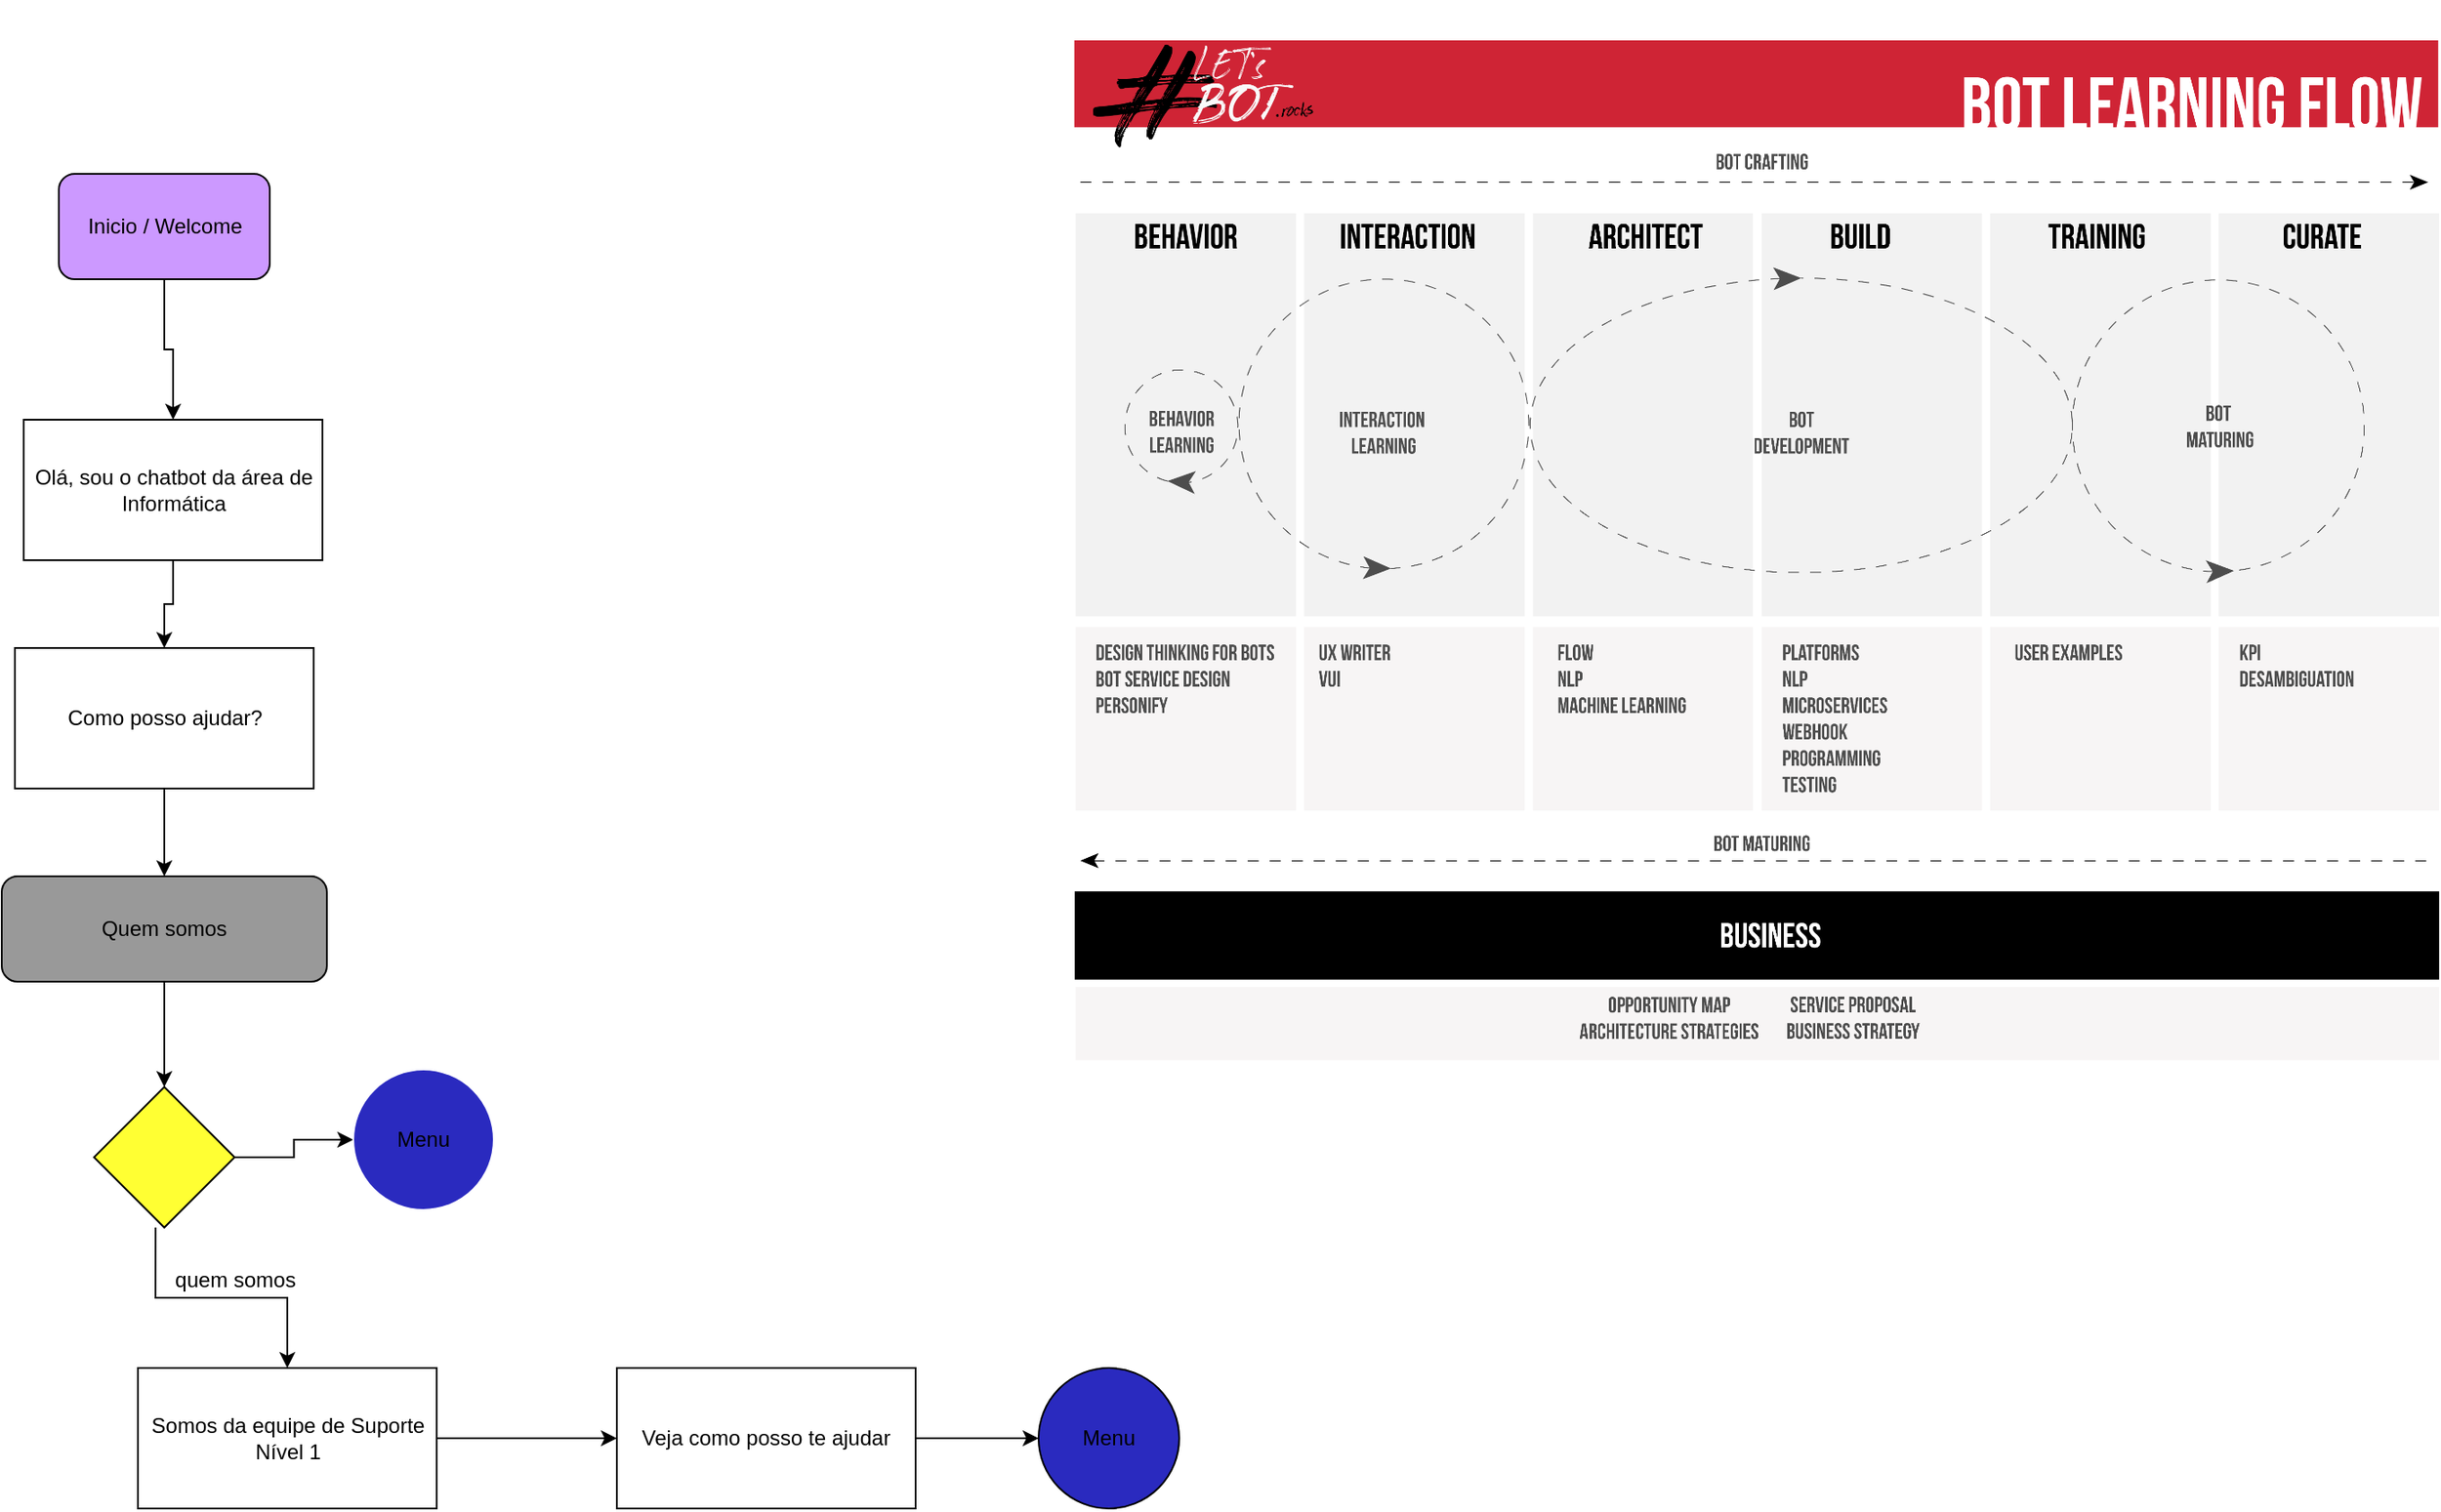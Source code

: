 <mxfile version="14.2.9" type="github">
  <diagram id="6a731a19-8d31-9384-78a2-239565b7b9f0" name="Page-1">
    <mxGraphModel dx="1342" dy="1409" grid="1" gridSize="10" guides="1" tooltips="1" connect="1" arrows="1" fold="1" page="1" pageScale="1" pageWidth="1169" pageHeight="827" background="#ffffff" math="0" shadow="0">
      <root>
        <mxCell id="0" />
        <mxCell id="1" parent="0" />
        <mxCell id="LBLCTiqZ0QadzC45XaCr-1" value="" style="shape=image;verticalLabelPosition=bottom;labelBackgroundColor=#ffffff;verticalAlign=top;aspect=fixed;imageAspect=0;image=data:image/png,iVBORw0KGgoAAAANSUhEUgAAGDUAABLzCAIAAABNQWHnAAAACXBIWXMAAC4j&#xa;AAAuIwF4pT92AAAgAElEQVR4nOzcT4ic9RnA8deZnexkd950kYq7OzfJmAm9&#xa;GHX10kjpnvTQhh60IEiRFAoeSm8FwZ5aCjkIihhRQVAvrbVSiwqSGuJFXOP2&#xa;YtkkRSE6k03dbrd5Z3azmc6kh9F1eTRBs5t9Z+Pnc9n37+/3zDB7/V538eLF&#xa;BAAAAAAAAAAAAAAAAAAAAAAAYJ1C3gMAAAAAAAAAAAAAAAAAAAAAAAADR58I&#xa;AAAAAAAAAAAAAAAAAAAAAACI9IkAAAAAAAAAAAAAAAAAAAAAAIBInwgAAAAA&#xa;AAAAAAAAAAAAAAAAAIj0iQAAAAAAAAAAAAAAAAAAAAAAgEifCAAAAAAAAAAA&#xa;AAAAAAAAAAAAiPSJAAAAAAAAAAAAAAAAAAAAAACASJ8IAAAAAAAAAAAAAAAA&#xa;AAAAAACI9IkAAAAAAAAAAAAAAAAAAAAAAIBInwgAAAAAAAAAAAAAAAAAAAAA&#xa;AIj0iQAAAAAAAAAAAAAAAAAAAAAAgEifCAAAAAAAAAAAAAAAAAAAAAAAiPSJ&#xa;AAAAAAAAAAAAAAAAAAAAAACASJ8IAAAAAAAAAAAAAAAAAAAAAACI9IkAAAAA&#xa;AAAAAAAAAAAAAAAAAIBInwgAAAAAAAAAAAAAAAAAAAAAAIj0iQAAAAAAAAAA&#xa;AAAAAAAAAAAAgEifCAAAAAAAAAAAAAAAAAAAAAAAiPSJAAAAAAAAAAAAAAAA&#xa;AAAAAACASJ8IAAAAAAAAAAAAAAAAAAAAAACI9IkAAAAAAAAAAAAAAAAAAAAA&#xa;AIBInwgAAAAAAAAAAAAAAAAAAAAAAIj0iQAAAAAAAAAAAAAAAAAAAAAAgEif&#xa;CAAAAAAAAAAAAAAAAAAAAAAAiPSJAAAAAAAAAAAAAAAAAAAAAACASJ8IAAAA&#xa;AAAAAAAAAAAAAAAAAACI9IkAAAAAAAAAAAAAAAAAAAAAAIBInwgAAAAAAAAA&#xa;AAAAAAAAAAAAAIj0iQAAAAAAAAAAAAAAAAAAAAAAgEifCAAAAAAAAAAAAAAA&#xa;AAAAAAAAiPSJAAAAAAAAAAAAAAAAAAAAAACASJ8IAAAAAAAAAAAAAAAAAAAA&#xa;AACI9IkAAAAAAAAAAAAAAAAAAAAAAIBInwgAAAAAAAAAAAAAAAAAAAAAAIj0&#xa;iQAAAAAAAAAAAAAAAAAAAAAAgEifCAAAAAAAAAAAAAAAAAAAAAAAiPSJAAAA&#xa;AAAAAAAAAAAAAAAAAACASJ8IAAAAAAAAAAAAAAAAAAAAAACI9IkAAAAAAAAA&#xa;AAAAAAAAAAAAAIBInwgAAAAAAAAAAAAAAAAAAAAAAIj0iQAAAAAAAAAAAAAA&#xa;AAAAAAAAgEifCAAAAAAAAAAAAAAAAAAAAAAAiPSJAAAAAAAAAAAAAAAAAAAA&#xa;AACASJ8IAAAAAAAAAAAAAAAAAAAAAACI9IkAAAAAAAAAAAAAAAAAAAAAAIBI&#xa;nwgAAAAAAAAAAAAAAAAAAAAAAIj0iQAAAAAAAAAAAAAAAAAAAAAAgEifCAAA&#xa;AAAAAAAAAAAAAAAAAAAAiPSJAAAAAAAAAAAAAAAAAAAAAACASJ8IAAAAAAAA&#xa;AAAAAAAAAAAAAACI9IkAAAAAAAAAAAAAAAAAAAAAAIBInwgAAAAAAAAAAAAA&#xa;AAAAAAAAAIj0iQAAAAAAAAAAAAAAAAAAAAAAgEifCAAAAAAAAAAAAAAAAAAA&#xa;AAAAiPSJAAAAAAAAAAAAAAAAAAAAAACASJ8IAAAAAAAAAAAAAAAAAAAAAACI&#xa;9IkAAAAAAAAAAAAAAAAAAAAAAIBInwgAAAAAAAAAAAAAAAAAAAAAAIj0iQAA&#xa;AAAAAAAAAAAAAAAAAAAAgEifCAAAAAAAAAAAAAAAAAAAAAAAiPSJAAAAAAAA&#xa;AAAAAAAAAAAAAACASJ8IAAAAAAAAAAAAAAAAAAAAAACI9IkAAAAAAAAAAAAA&#xa;AAAAAAAAAIBInwgAAAAAAAAAAAAAAAAAAAAAAIj0iQAAAAAAAAAAAAAAAAAA&#xa;AAAAgEifCAAAAAAAAAAAAAAAAAAAAAAAiPSJAAAAAAAAAAAAAAAAAAAAAACA&#xa;SJ8IAAAAAAAAAAAAAAAAAAAAAACI9IkAAAAAAAAAAAAAAAAAAAAAAIBInwgA&#xa;AAAAAAAAAAAAAAAAAAAAAIj0iQAAAAAAAAAAAAAAAAAAAAAAgEifCAAAAAAA&#xa;AAAAAAAAAAAAAAAAiPSJAAAAAAAAAAAAAAAAAAAAAACASJ8IAAAAAAAAAAAA&#xa;AAAAAAAAAACI9IkAAAAAAAAAAAAAAAAAAAAAAIBInwgAAAAAAAAAAAAAAAAA&#xa;AAAAAIj0iQAAAAAAAAAAAAAAAAAAAAAAgEifCAAAAAAAAAAAAAAAAAAAAAAA&#xa;iPSJAAAAAAAAAAAAAAAAAAAAAACASJ8IAAAAAAAAAAAAAAAAAAAAAACI9IkA&#xa;AAAAAAAAAAAAAAAAAAAAAIBInwgAAAAAAAAAAAAAAAAAAAAAAIj0iQAAAAAA&#xa;AAAAAAAAAAAAAAAAgEifCAAAAAAAAAAAAAAAAAAAAAAAiPSJAAAAAAAAAAAA&#xa;AAAAAAAAAACASJ8IAAAAAAAAAAAAAAAAAAAAAACI9IkAAAAAAAAAAAAAAAAA&#xa;AAAAAIBInwgAAAAAAAAAAAAAAAAAAAAAAIj0iQAAAAAAAAAAAAAAAAAAAAAA&#xa;gEifCAAAAAAAAAAAAAAAAAAAAAAAiPSJAAAAAAAAAAAAAAAAAAAAAACASJ8I&#xa;AAAAAAAAAAAAAAAAAAAAAACI9IkAAAAAAAAAAAAAAAAAAAAAAIBInwgAAAAA&#xa;AAAAAAAAAAAAAAAAAIj0iQAAAAAAAAAAAAAAAAAAAAAAgEifCAAAAAAAAAAA&#xa;AAAAAAAAAAAAiPSJAAAAAAAAAAAAAAAAAAAAAACASJ8IAAAAAAAAAAAAAAAA&#xa;AAAAAACI9IkAAAAAAAAAAAAAAAAAAAAAAIBInwgAAAAAAAAAAAAAAAAAAAAA&#xa;AIj0iQAAAAAAAAAAAAAAAAAAAAAAgEifCAAAAAAAAAAAAAAAAAAAAAAAiPSJ&#xa;AAAAAAAAAAAAAAAAAAAAAACASJ8IAAAAAAAAAAAAAAAAAAAAAACI9IkAAAAA&#xa;AAAAAAAAAAAAAAAAAIBInwgAAAAAAAAAAAAAAAAAAAAAAIj0iQAAAAAAAAAA&#xa;AAAAAAAAAAAAgEifCAAAAAAAAAAAAAAAAAAAAAAAiPSJAAAAAAAAAAAAAAAA&#xa;AAAAAACASJ8IAAAAAAAAAAAAAAAAAAAAAACI9IkAAAAAAAAAAAAAAAAAAAAA&#xa;AIBInwgAAAAAAAAAAAAAAAAAAAAAAIj0iQAAAAAAAAAAAAAAAAAAAAAAgEif&#xa;CAAAAAAAAAAAAAAAAAAAAAAAiPSJAAAAAAAAAAAAAAAAAAAAAACASJ8IAAAA&#xa;AAAAAAAAAAAAAAAAAACI9IkAAAAAAAAAAAAAAAAAAAAAAIBInwgAAAAAAAAA&#xa;AAAAAAAAAAAAAIj0iQAAAAAAAAAAAAAAAAAAAAAAgEifCAAAAAAAAAAAAAAA&#xa;AAAAAAAAiPSJAAAAAAAAAAAAAAAAAAAAAACASJ8IAAAAAAAAAAAAAAAAAAAA&#xa;AACI9IkAAAAAAAAAAAAAAAAAAAAAAIBInwgAAAAAAAAAAAAAAAAAAAAAAIj0&#xa;iQAAAAAAAAAAAAAAAAAAAAAAgEifCAAAAAAAAAAAAAAAAAAAAAAAiPSJAAAA&#xa;AAAAAAAAAAAAAAAAAACASJ8IAAAAAAAAAAAAAAAAAAAAAACI9IkAAAAAAAAA&#xa;AAAAAAAAAAAAAIBInwgAAAAAAAAAAAAAAAAAAAAAAIj0iQAAAAAAAAAAAAAA&#xa;AAAAAAAAgEifCAAAAAAAAAAAAAAAAAAAAAAAiPSJAAAAAAAAAAAAAAAAAAAA&#xa;AACASJ8IAAAAAAAAAAAAAAAAAAAAAACI9IkAAAAAAAAAAAAAAAAAAAAAAIBI&#xa;nwgAAAAAAAAAAAAAAAAAAAAAAIj0iQAAAAAAAAAAAAAAAAAAAAAAgEifCAAA&#xa;AAAAAAAAAAAAAAAAAAAAiPSJAAAAAAAAAAAAAAAAAAAAAACASJ8IAAAAAAAA&#xa;AAAAAAAAAAAAAACI9IkAAAAAAAAAAAAAAAAAAAAAAIBInwgAAAAAAAAAAAAA&#xa;AAAAAAAAAIj0iQAAAAAAAAAAAAAAAAAAAAAAgEifCAAAAAAAAAAAAAAAAAAA&#xa;AAAAiPSJAAAAAAAAAAAAAAAAAAAAAACASJ8IAAAAAAAAAAAAAAAAAAAAAACI&#xa;9IkAAAAAAAAAAAAAAAAAAAAAAIBInwgAAAAAAAAAAAAAAAAAAAAAAIj0iQAA&#xa;AAAAAAAAAAAAAAAAAAAAgEifCAAAAAAAAAAAAAAAAAAAAAAAiPSJAAAAAAAA&#xa;AAAAAAAAAAAAAACASJ8IAAAAAAAAAAAAAAAAAAAAAACI9IkAAAAAAAAAAAAA&#xa;AAAAAAAAAIBInwgAAAAAAAAAAAAAAAAAAAAAAIj0iQAAAAAAAAAAAAAAAAAA&#xa;AAAAgEifCAAAAAAAAAAAAAAAAAAAAAAAiPSJAAAAAAAAAAAAAAAAAAAAAACA&#xa;SJ8IAAAAAAAAAAAAAAAAAAAAAACI9IkAAAAAAAAAAAAAAAAAAAAAAIBInwgA&#xa;AAAAAAAAAAAAAAAAAAAAAIj0iQAAAAAAAAAAAAAAAAAAAAAAgEifCAAAAAAA&#xa;AAAAAAAAAAAAAAAAiPSJAAAAAAAAAAAAAAAAAAAAAACASJ8IAAAAAAAAAAAA&#xa;AAAAAAAAAACI9IkAAAAAAAAAAAAAAAAAAAAAAIBInwgAAAAAAAAAAAAAAAAA&#xa;AAAAAIj0iQAAAAAAAAAAAAAAAAAAAAAAgEifCAAAAAAAAAAAAAAAAAAAAAAA&#xa;iPSJAAAAAAAAAAAAAAAAAAAAAACASJ8IAAAAAAAAAAAAAAAAAAAAAACI9IkA&#xa;AAAAAAAAAAAAAAAAAAAAAIBInwgAAAAAAAAAAAAAAAAAAAAAAIj0iQAAAAAA&#xa;AAAAAAAAAAAAAAAAgEifCAAAAAAAAAAAAAAAAAAAAAAAiPSJAAAAAAAAAAAA&#xa;AAAAAAAAAACASJ8IAAAAAAAAAAAAAAAAAAAAAACIhvp/LjTOXPikme8oAAAA&#xa;AAAAAAAAAAAAAAAAAABAXnbuvbm4K107/axPtPinv84//nROIwEAAAAAAAAA&#xa;AAAAAAAAAAAAADnb/cKTlTtvWzst5DgKAAAAAAAAAAAAAAAAAAAAAAAwmPSJ&#xa;AAAAAAAAAAAAAAAAAAAAAACASJ8IAAAAAAAAAAAAAAAAAAAAAACI9IkAAAAA&#xa;AAAAAAAAAAAAAAAAAIBInwgAAAAAAAAAAAAAAAAAAAAAAIj0iQAAAAAAAAAA&#xa;AAAAAAAAAAAAgEifCAAAAAAAAAAAAAAAAAAAAAAAiPSJAAAAAAAAAAAAAAAA&#xa;AAAAAACASJ8IAAAAAAAAAAAAAAAAAAAAAACI9IkAAAAAAAAAAAAAAAAAAAAA&#xa;AIBInwgAAAAAAAAAAAAAAAAAAAAAAIj0iQAAAAAAAAAAAAAAAAAAAAAAgEif&#xa;CAAAAAAAAAAAAAAAAAAAAAAAiPSJAAAAAAAAAAAAAAAAAAAAAACASJ8IAAAA&#xa;AAAAAAAAAAAAAAAAAACI9IkAAAAAAAAAAAAAAAAAAAAAAIBInwi49jU7q3mP&#xa;AAAAAAAAAAAAAAAAAAAAAADbzFDeAwBcRVmv+6szp46vZDcPjzxTraeFYt4T&#xa;AQAAAAAAAAAAAAAAAAAAAMD2UMh7AIBNdmJ1+fBiI+t132r/52Bj7vhKliTJ&#xa;ydXlQ5+e7j9weLHxyNmPXlw6m/W6uU4KAAAAAAAAAAAAAAAAAAAAAINrKO8B&#xa;ADZTs7N6sDHX6nWfWmyGW69mC5OlHW+1l06uLidJ8mqWHF5s3D924y+ur+Yx&#xa;KQAAAAAAAAAAAAAAAAAAAAAMtELeAwBspkMLp1u97qXuPrXY7MeJ+voZo/s+&#xa;/qDZWd2S6RggpepEMa0U00q5Xst7FgAAAAAAAAAAAAAAAAAAAIBBpE8EXDve&#xa;W8mOtpe+6VsnV5fv+/iDE+u6RXwbVH/78E0vP1d78yV9IgAAAAAAAAAAAAAA&#xa;AAAAAICvpE8EXDseOfvhlb3Y6nUPNuYkir49rn/g3pGpW0qT492slR05lk7v&#xa;H53al/dQAAAAAAAAAAAAAAAAAAAAAINlKO8BADbH4cXGmf9duOLX+4miZ6r1&#xa;PcMjmzgVg2nswD39g9Lk+J533kiSpNOc//AnP+tmrVznAgAAAAAAAAAAAAAA&#xa;AAAAABgghbwHANgEzc7qi0tnN7hIP1H03kq2KSMxyDqNM+FKaXK89uZL6fT+&#xa;XOYBAAAAAAAAAAAAAAAAAAAAGEBDeQ8AsAkOLzZbve7G12n1uj9vzN22M02S&#xa;JC0U9wyPTA4N374znSwNb3xxBkepOvHli4W0Mjp1a3bk7a2fBwAAAAAAAAAA&#xa;AAAAAAAAAGAA6RMB296J1eVXs4VNXPD4StY/ONpe6h/cPDxy/3du/NGu727i&#xa;LuRox+T4V15Pp/d/+sSz3ay1xfMAAAAAAAAAAAAAAAAAAAAADKBC3gMAbNSh&#xa;hdNXe4uTq8u/+ddHBxtzWa97tfciR6XJ8XK9lvcUAAAAAAAAAAAAAAAAAAAA&#xa;AANBnwjY3v5ybuH4SrY1ex1fySSKrgGjU/sKaSXvKQAAAAAAAAAAAAAAAAAA&#xa;AAAG3VDeAwBcuazXPbRweit3PLm6/MjZDx+dqG3lpmyudPquvEeAr2V0at/6&#xa;0/bMbJIk5XqtmFa6Wev83KkvP3+hOb9jcrx/en7uVLle6z9Zqk4U08r6V/rr&#xa;XGb3C835TuPM5nwSAAAAAAAAAAAAAAAAAAAAtid9ImAbO7zYaPW6W7zp0fbS&#xa;eyvZ7TvTLd6XzTJyx77L3O0nYOAKlKoT5frucr3WacxnR451s9barWJaKde/&#xa;6JoN7/2iDVSu14pp+vnx7kJaSZKkl7XOz/2zf/H83KmxA3d3s9a/n/9DduTt&#xa;dHp/On1X71yrPfP+8ruz63+xpepEe2a2mFb6i5eqE6XqxEh1vJu11i4mSTJ2&#xa;4J5uli2/O1usx9Ta2n9HN2t1s1YnSa5/4N5iWll+dzZJkgvN+bEDd689vH7y&#xa;S+lmWT+KtPTK62pHAAAAAAAAAAAAAAAAAAAA2851Fy9eTJJk/rGn5x9/Ou9h&#xa;AL6BE6vLP/34g1y2/sHo2KMTsevBtlBMK3veeeMyD/zje9/fsmG4ltz08nPl&#xa;Pbsv/0y/OjQydcvyzN/XX2/PvN9pzJeq4/0MUDdr9Zs+693w0IPlem3+949t&#xa;sPJTqk5svBMUckth/VJ1vH8w9uO7199qPvy7pVde2+DWAAAAAAAAAAAAAAAA&#xa;AAAAXFW7X3iycudta6dDOY4CsBGHFk7ntfXR9lKzszpZGs5rAK7YyB37Lv/A&#xa;6NS+9szs1gzDtjM69dnvp/9DKqZpP9NT2FW5VJxo8fk/ZkeOtWdmy/Xa+upQ&#xa;qTqxY3J87fiGhx7sZq3RqVuTJDn3t2Pp9P6wTqk6cX7u1I7J8U7jTLleG//1&#xa;L8v13e2Z2fNzp8r1Wntm9r9/fq1crw3vrWVH3u6dyy7VDxreW+udaxV2Vcr1&#xa;2q4f7l965fXCrsqOyYlPn3i2P0ZpcrzTnO805r/md9LNsv5XEa63Z97vNOdL&#xa;n3/GXta61EgA8H927i+2jTNP9/y7ZGgzZL0KI1sd/kF6enfEFhtnL6x06N2L&#xa;Q2MiYoGVgMTKzEaz2EA+GWUuAntsAwsM2raALHAA2W54b2yPs27MRpNjrRto&#xa;ZQaRE0A6wEBKw7pZmE6omz1NtXTS3Q5Yolsyw+gt0rQY1uxFxWxGkmWJolii&#xa;8v1cGKyqX73vU6Xy7QMAAAAAAAAAAAAAAAAAAAAAAAAAAHYt+okANKVP8199&#xa;9lDZGODuQ/Ua/URNyOp/AZ7EHQk7pbaqfsgdaXdIbe1wSc84pbY8Nb1PBJ60&#xa;oK+32xXyCyFaj/XJrpiamnZKWb1gITHjiR4qJGZW9AXf0W41Ne2OhL/+aPxJ&#xa;PVnuSNjX2yOEyI1NWN1AanK6lF5wtEjP4c6yMpxS8/V2b/CMTqlZ/xZT85XO&#xa;oLYTb1tLFVNzpfSCdXL/T8LOxzldocC+YEAI4Qr5K61DG/BED1UfOqTm6+0u&#xa;K7V4bfip9wIAAAAAAAAAAAAAAAAAAAAAAAAAAAAAdgn6iQA0H2WWLy3eszfD&#xa;3YfqtZaD9mZADazeGcDijoRdIb87EnaFAu5I2N3Rvu6YqYzcrQmn1NyRcD6R&#xa;LKbmrPOPfjO3/ydhb7RzVRdPNYfUZFfMFQqYy8Yf3jpZVob/zGmrnKiQmFme&#xa;uq0mp/cF/TJ+JDc2/vVH465QIJ9IVhqC1iqm5jIXL697qVL9U0m4TU/qSLJ4&#xa;o51CCFco4Ar5rfaijauLHFJzSlmXYAAAAAAAAAAAAAAAAAAAAAAAAAAAAACA&#xa;xqCfCEDzuZnLLHyzYm8G/ZtH9gZADZxSe1IBDb4PXKHAvqDfc7jz20Ki9T6G&#xa;xfeGnVK29r8hhMiOfJhPfG4uG8Hzgy1dMWvAHQn7jnZvaV9TGYU7yQcjo1br&#xa;0O/f+rvVA8tKCFFKLxSVIRJJX29PKei3uoGszPt/EnZKzRpWk9NW/ZCMxw70&#xa;/3UxNeeOhNduuqJ/23BUqToq3EkKIcrKcEfCxdScjMe80ZfWDbyiL2xQkLRW&#xa;KZ2xFrdYab3Rl1whfymdqS5v8vV2V94DAAAAAAAAAAAAAAAAAAAAAAAAAAAA&#xa;AGD3o58IQJPRS49+kdXtTiFmHxXsjoAt8xzu3HjAVIbV/II9wCk1dyTsOdzp&#xa;CgX2BQOVlpzi7LyavC2EMJeNYmrOc7hTTd52hQItXbGyMrzRlzzRQ6YyHFJr&#xa;7X/DKiqqtqrVyFRGWRmuoH+DJA6pCSH2Bf2+3m53JOyUsqxUWRn3L1xuO/F2&#xa;Wam24wPWUg6pFWfnrSqiUjojhKgu97FYwyU94wr6C4mZ1v43rBsrAyU9U0pn&#xa;1ilROr65FyeER6zetGar3oxDaqGhwbUNTQAAAAAAAAAAAAAAAAAAAAAAAAAA&#xa;AACA3Yl+IgBN5t0//s7uCEIIYZhluyNgy2T8yMYDxdR8WRmNCYP6ckfCZWV4&#xa;o52ukN8bfckdabcqewqJmXzic6fU9MHz7kg4n/jcGpZdMfG4/adSOeSQmtWn&#xa;U133U0jMCCHKSlW6qwp3kpWrK3qm7cTAOmVA37W26shUxr5gwFp58b3htbcU&#xa;U3Pm8rdf43Ov9/iOdhdn54upOWsvV9CvpqaFECU945RacXbeegp98Lz1gCv6&#xa;gnWLuWysLTnaQHbkQ0eLZmXzRA9lRz50R8KukL+sjGJqrqUrZr2cyo5b5Yke&#xa;8vX25MbGa7gXAAAAAAAAAAAAAAAAAAAAAAAAAAAAANBg/82//du/CSEyV/4x&#xa;c/Uf7Q4DAE/xaf6r/31h3u4U30q2R+2OgK0J/+s/W+0zT5Id+TBz8XLD8qAG&#xa;Tqk5WmQpveCOhGU8Vl1FlPn5FXPZKKUXhBAyfsTX2+2QWnF23vm4dUgIUdIz&#xa;a78Bq8RnRV+w7rXqh1b0jHVYzRUK7Av6PYc7fb09ZWVsvvqnpGeKqbliaq5w&#xa;J2kV/Til5o6EXaGAK+QXQnijL21wuyvkX/fTNZVRXaVUF1YfU+WtCiGKs/OF&#xa;O0mr88hcNmQ8tvH/o6cqzs5/8ZdvbT8qAAAAAAAAAAAAAAAAAAAAAAAAAAAA&#xa;AKDu2v+f/0v7H35aOXzGxigAsFWXFu/ZHQHNyh0JP7VUpaxUY8LsBt5oZ+ux&#xa;PqeUlTNlpYqpOTU5XUzN2RhsLVcoIOOxlq4jlTKgSs1QpaCnODv/g+MDa8t6&#xa;3B3t31kq6C/Ozls9QaX0QjE1V1aGdckb7XS0aO5I2HO4s6yMF86eXnXv6lRb&#xa;eQSrnEgIYb3zdfuGSnqmlM6svTef+FwktrLZVjildEfCa88XU99pgnNHwu5I&#xa;+ybLmJ5qt31gAAAAAAAAAAAAAAAAAAAAAAAAAAAAAIAnoZ8IQNO4nk0vfLNi&#xa;dwo0JRmPtZ142+4Uu0sxNZdPJKs7fUxlyK5Y2/GBQmImPThUSi/sdAZvtNNz&#xa;uNMVCuwLBtyRdivJ4nvDi9eGhRBOqcn4kdZjfWt7girlPpXwq2YqXT/5xOdC&#xa;iGJqzlw2Km1E3minKxTwHP62oaletTsbkF0x2RUrJGZW9IViaq40lrFeb3VB&#xa;UrNzhQL7nlYBJoRY0TMN+LQAAAAAAAAAAAAAAAAAAAAAAAAAAAAAAHVBPxGA&#xa;5qCXHt3M3bc7BZpVMTW/meaUYmquAWFs55Ra+F//OZ9IukKBSr+PqOr68UQP&#xa;/fm//FPm4pXc2PhO7C7jR3y9PU9qBWo7PnCgvy+fSMqu2CbXLOmZfCJZuJMs&#xa;pRdWNf54o52OFs0dCbtCgbaqFqRGyt2a+Pqj8Xwi2eB9G6yUXqB4CAAAAAAA&#xa;AAAAAAAAAAAAAAAAAAAAAAD2GPqJADSHS0v3DLNsdwo0K6fUNtNKU0zNNyCM&#xa;7dpOvO2Q2sbtPw6pBYfOeQ536ueG6ri1KxT483/5p6f+LZ4aTwhRSMzkE58X&#xa;U3OFO8myMlyhwL6g3xUKeA53uiNhp5RP6j/avpKeKaUz1u+n7vKHt07u+WYi&#xa;AAAAAAAAAAAAAAAAAAAAAAAAAAAAAMBeRT8RgCZw96H6dT5ndwo0MV9vz1Nn&#xa;SnqmlF5oQBh7eaOdrf1vbHLYd7S7cCeZGxuvy9ZOqYWGBjdTFPUkampaCGHV&#xa;/Til5o6EvdGX/GdOu4L+uiRcxeohKqbmykoVU3PmslFMzZWVUT3zow/+YYOK&#xa;opKeoZwIAAAAAAAAAAAAAAAAAAAAAAAAAAAAANC86CcC0ATevf+F3RHQ3DyH&#xa;O60fxdl5d0f7ujOL14YbmMgeTqkFzw9u6RZfb0+9+okcLXKDKp/NkF2xyr/1&#xa;ZSqjmJq3qogKd5JlZRRTc0/PE49t/EQPRkbrlxEAAAAAAAAAAAAAAAAAAAAA&#xa;AAAAAAAAgEajnwjAbnc9m174ZsXuFKv9eL/H7gg77tP8V3cfqtlHhdlHBcMs&#xa;V87/9FnZsd/z5nMvBF37bYy3eW8owjYAACAASURBVK5QoNJJZC4b686U9Ey9&#xa;Wnh2s+D5QVfQv6Vb3JH165xqUEov6IPn/WdOOaRWrzVrVpydL6bmCneSpfRC&#xa;PpGsbRFfb8/GA2pyuraVAQAAAAAAAAAAAAAAAAAAAAAAAAAAAADYDegnArCr&#xa;KbN8M3ff7hTrkA6n3RF2hDLLnxpffZr/6tf53JNmPnuoPnuofpm7/6o8+E5r&#xa;cPe3FMl4zPpRSMw4WtZvxvk+lBO1nRiQXbGt3rVBd49TamW1ft/Tk+TGxv1n&#xa;Tm01w/YVZ+dL6YViaq6YmiulM8XU3PbXdEpt4/eppqZL6YXtbwQAAAAAAAAA&#xa;AAAAAAAAAAAAAAAAAAAAgF3oJwKwq11avGeYZbtTrKNjv8fuCPX38fLS//HH&#xa;321+/hO19Ila2v0tRd5op/Vjeeq2/2frl+PkxiYamMgGvt6etuMDNdzoCgWC&#xa;5wcrPTvuSNgppaNFc3e0CyFMZRRT80KIL0+e2UxXkTfa6ZDrV0TVUUnPWFVE&#xa;dWwjWkvGj2w8oCand2JfAAAAAAAAAAAAAAAAAAAAAAAAAAAAAAAahn4iALvX&#xa;3YfqE7Vkd4r1SYfT7gh1NvuosKVyoopP1NKn+a/eaQ296Xuh7qnqQnbFrB/O&#xa;JzTjFGfnK/07e5I7EvafWb+Y6amcUtsXDJjLRlmpwp1k4U5y/0/Cj37zbePP&#xa;/p+Erbf6wtnT+4KByl1lpYqpubIyCneSQghXyH+g/6+FEI6W+pcTlfRMKZ2x&#xa;Fnd3tJvKsA6/vbpjf1nP4c4NrprKyI2N79DWAAAAAAAAAAAAAAAAAAAAAAAA&#xa;AAAAAAA0Bv1EAHavS0v37I7wRC8/22J3hDp7t6ZyIothlv/PpXuf5r/6+4M/&#xa;7NjvqWOq7ZPxb8uJTGV4oy+tO7O3e2TckfCPPrjqeEI301O5gn5X0O+JHhJC&#xa;iOMbTRYSM0KIFX1hXzDglNIbfckdaXf8rG6FRKYyiqn5FX2hlF4opubMZcOq&#xa;QPpO2lDgQH+fr7fbIbVKL1Vxdr5wJ5kbGy+m5uoVRgjR8nj9dS1PTddxLwAA&#xa;AAAAAAAAAAAAAAAAAAAAAAAAAAAAbEE/EYBd6mbu/m8fFexO8UTBZ/bZHaGe&#xa;6vK2P3uo/tcv/7//zffC3x/8YV1S1UWlkyhz8UrbiYF1Z9Tknq2S2WY50ZZY&#xa;HUYecWiDGasqaEVf8P/s1FMXLOmZYmqumJor3Emu6JlSeuHpt6QXMhcvL157&#xa;v/VYX9vxb//c7o52d0d7a/8bJT2zeG24LnVU3mjnxm81e2N03fPuSNhzuNMp&#xa;NSGEmpyub2USAAAAAAAAAAAAAAAAAAAAAAAAAAAAAAD1RT8RgN1ImeXr2bTd&#xa;KTYSdO23O0Ld1Pdt/zJ3Xy89+o8v/HfS4azXmtsh4zHrhzsSdgX9awdKmyu+&#xa;aUYyHgsNDTamnGgDpjIcUivpmczFy5UqKHPZCA6dW3d4eWq6cCeZTyRr/ruU&#xa;lbF4bTg3NtF2YsB3tLty3hX0B4fOtZ0Y2H5LkYwf2eBqcXZ+bfGQjMf8Z05X&#xa;f4RtxwdWvRYAAAAAAAAAAAAAAAAAAAAAAAAAAAAAAHYV+okA7EaXFu8ZZtnu&#xa;FE/002el3RHqqe5v+9f53PVs+u8P/rCOa9bGFQpU6mBa+99Yd2Ztj8weIOOx&#xa;A/1/7YkesjGDqYxial4IsTx1O3tjdNXV3Nh4PpE80N/n6+12SK2QmMknPleT&#xa;03X8c5TSC/q5ocVrw+u2FPl6e748eaasjNoWr/RerWtt+VHrsT7/z06tnXQF&#xa;/S9eufCHt07mE8nakgAAAAAAAAAAAAAAAAAAAAAAAAAAAAAAsHPoJwKw68w+&#xa;KnyiluxOsZGO/R67I9TNTrxtzeF8pzVU3zVrUymRMZWRG5tYt6JoL/XCyHhM&#xa;xo+0dMUcUjNrbd6pWXF23lw28onPy8oo3Ek+tWmolF7IXLycuXh5R1NVWopk&#xa;PPaD4wMOqVnnPdFD4X/959+/dbKGRiR3JGz1XpX0TKUAq9rXH32nnyh4frC6&#xa;IGmtthNv59/6u63GAAAAAAAAAAAAAAAAAAAAAAAAAAAAAABgp9FPBGDXubR0&#xa;z+4IT/Hys9LuCHWzE2+7Y7/nZi7z8rMttr8ob7TT+jH3P/0vrcf61p0p3Gn6&#xa;fiJXKHCgv8/X222V75T0TFkZ6/bmbIepjGJqvqxUpdDHenVlZdRQ8dNgpfRC&#xa;9sbo1x+NB88Pyq5vW6scUvvRB1drqCiq9F45H7cdVcvdmihXlUN5o50blxMJ&#xa;ITzRQ77entzY+MZjAAAAAAAAAAAAAAAAAAAAAAAAAAAAAAA0GP1EAHaXj5eX&#xa;Pnuo7E7xFB37PHZHqI9P81/txNv+7KH67KH6+JmlX/3wv5cOZ93X3zyriUZN&#xa;TZeVcaB/nX6ikp7Z/d06G5Dx2IH+v/ZED1WfrFczkakMh9RytybU5O3CnWR1&#xa;506TKivjy5NnW4/1+X92yjpTW0WRjB+p3L726tcffadmqO3E25tZs/VYH/1E&#xa;AAAAAAAAAAAAAAAAAAAAAAAAAAAAAIDdhn4iALuIMsuXlu7ZneIpAs/sC7r2&#xa;252iPi4t7uDbXvhm5WYu805raOe22JiMx6wfanJaxmPrVsnkE8nGhqobX29P&#xa;24mBelURWUp6Rk1O5xOfV9qInFLbA7VEq5jLhj54Pjh0zjp0SO3Fqxe++Mu3&#xa;NvmkrlDA3dH+pKslPbPqoyqm5lYVSK3L3dHujXY27wcJAAAAAAAAAAAAAAAA&#xa;AAAAAAAAAAAAANiT6CcCsItcz6YNs2x3iqd4+dkWuyPUx/VseuGblR3d4hdZ&#xa;/RXv8x37PTu6y5PI+BEhhKkMNXn7hbOn151Rk7cbG6oO6thMZCqjrIxiai6f&#xa;SKrJ6VJ6YdXA3isnEkLkxsatH5WKIlfQHzw/+OXJs5u53eq9KumZdf8ED0ZG&#xa;V50ppuY2Gey513voJwIAAAAAAAAAAAAAAAAAAAAAAAAAAAAA7Cr0EwHYLWYf&#xa;FX6Zu293iqd7RfPZHaEOlFm+2ZC3/bfp1P8dithSUeSNdgohHoyMlpXR0hVb&#xa;d6Zwp2nqYGQ85uvtkU94kBqYyvj9Wyc3356zx+TGxmU8VnmfsivmjXZuph7I&#xa;19sjhCil1+knMpXx9Ufjq06qydvicRHSxlq6Yvpm5gAAAAAAAAAAAAAAAAAA&#xa;AAAAAAAAAAAAaBSH3QEA4FuXlu7ZHWFTXn62xe4IdXBp8Z5hlhuwkWGW/zad&#xa;mn1UaMBe1dyRsCvoL+mZ7I1RdyTskNraGTU1XVZGg4PVxhvtfPHKhTqWEwkh&#xa;MhevfG/LiSz6uSGz6gNoO/H2U29xhQLujnYhhCd6aO3V5fW+qLIyComZzeRx&#xa;SM0q1QIAAAAAAAAAAAAAAAAAAAAAAAAAAAAAYJegnwjArvDx8tJnD5XdKZ7u&#xa;x/s90uG0O8V26aVHn6ilhm1nVRRdz6ZVQxqRLL7eHiHEg5HRsjJkfP1an9zY&#xa;eMPybJOjRRNCmPVrU8qOfNhEj79Dysp4MDJaOfRED7kj4Y1vOdDfJ4Qo6Zl1&#xa;/xaL14bXvStz8fImI3kO008EAAAAAAAAAAAAAAAAAAAAAAAAAAAAANhF6CcC&#xa;YD9llq9n03an2JTX5EG7I9TBpaV7Dd7RMMu/yOp/m041bEerk8hcNoQQMn5k&#xa;7YCpDDU53bA826Qmp//w1snqMp2NFWfnN766eO39euRqetkb33mlrcf6Np63&#xa;vqvFa8P5RHLVpdytiVJ6Yd27iqm5P7x1cjN5vNGXNjMGAAAAAAAAAAAAAAAA&#xa;AAAAAAAAAAAAAEBj0E8EwH43c5mFb1bsTrEpLz8r7Y6wXXcfql/nc7Zs/dtH&#xa;hbsPVQM2ckfCrqC/pGdyY+NOqbk72tfOLE81TTmRJZ9ILl4b3rh4SAhhKuPL&#xa;U2etYqYn0c8NldVGA98fZWWoqi+hpSu2wbA32ml9V2rytjfauerq4rXhDe7N&#xa;J5KL7200YHGF/E+dAQAAAAAAAAAAAAAAAAAAAAAAAAAAAACgYegnAmAzvfTo&#xa;F1nd7hSbEnhmX8d+j90ptut6Nm3LvprD+ao8KB3OBuzl6+0RQvz+rZNCCBk/&#xa;su7M1x+NNyBJ3f3hP/zdBhVFpjL++N6wU0pP9NCTZhbfGy6m5nYmXVPKJ5KV&#xa;3w6pyfgTK4qee71HCJEbG3/u9R6H1KovFRIzpfTCxhttpl7KFaSfCAAAAAAA&#xa;AAAAAAAAAAAAAAAAAAAAAACwi9BPBMBm7/7xd3ZH2KxXtOftjrBdHy8vffZQ&#xa;2bL1K97n/+ML/21jCp6sihlzWYnHXUWrlPRMdStNEykr44u/fOvLU2dztyas&#xa;M2pqWk1NCyFMZeQTyUe/mfOfOfWk24uz84vXhhuUtUkU7nznS/BGX1p3zCm1&#xa;lq6YECI3NtHStbr0Kje2qbqr+xcuP3XGG+3czFIAAAAAAAAAAAAAAAAAAAAA&#xa;AAAAAAAAADQA/UQA7PRp/iu76nJq8Jo8aHeE7bqeTdu19SdqqTG7uyNhV9C/&#xa;+N5wWRmuUMATPbR2ZpNtMruWmpzWzw198Vd/81/+3b/Xzw1ZjTb5RPLLk2c9&#xa;hzsdUrPGSnpm1Y36uaFGZ931iqm54ux85dAdCa87JuNHHFJTU9Pmslr1UZnK&#xa;UJO3N7NXPpG0yqQAAAAAAAAAAAAAAAAAAAAAAAAAAAAAAGgK9BMBsI0yy5cW&#xa;79mdYrMCz+zr2O+xO8W23MzdX/hmxcYAv8jqHy8v7fQuvt4eIURubEIIIeOx&#xa;dWesq82umJoTQrSdeNshtdytiS9PnnWFAm3HByoDrqC/en7xvWHrFqxS3S60&#xa;bqGVEKLtxIAQIntjtPVY36pLy1PTZWVscq/MxSs1ZQQAAAAAAAAAAAAAAAAA&#xa;AAAAAAAAAAAAwAb0EwGwzc1cxt66nC15RXve7gjboszy9Wza7hTi0tI9vfRo&#xa;59Z3Ss3X27343nApvSCEONC/ukpGCJG7NWFd3QO80c7W/jdMZdy/cFk87tCx&#xa;mN9tzCnOzi9eG250viZRuJOsPnRHwqsGvNFOV9Bf0jMrembtR5W9Mbr5vUrp&#xa;hezIh7XlBAAAAAAAAAAAAAAAAAAAAAAAAAAAAACgwegnAmAPvfToZu6+3Sm2&#xa;4DV50O4I23IzlzHMst0phGGWb369g3/31mN9DqmpyWkhhDsSdgX9a2e+/mh8&#xa;5wI02AtnTwshcmMTQghvtNN3tNs6X5ydX9Ez1ZP6uaHGx2sW+cR3+omcUls1&#xa;0HbibSHE4rVh/5lTju9eLSRmiqm5LW2XuXhZTU3XlBQAAAAAAAAAAAAAAAAA&#xa;AAAAAAAAAAAAgIainwiAPS4t3dsNdTmb9OP9no79HrtT1G5XtUF9vLy0Qys7&#xa;pdZ2fMBUhtUv03qsb+1MITGzqoymebWdGHB3tAshPIc7HS0yeH6wcmlf0G9d&#xa;siy+N7zVDp3vM1coUH0o4zFP9JCpDDV52ynlquHcWC11V4vXhp90qayMGhYE&#xa;AAAAAAAAAAAAAAAAAAAAAAAAAAAAAGAn0E8EwAZ3H6pf53N2p9iC1+RBuyNs&#xa;y/WsvnvaoAyzfPeh2omVZfyIEOKP7w1bDUQtXbG1M7W1yexCrlCg7fiAEKI4&#xa;O7947X1fb7cr6K9cdUit8rukZ7I3Rm2I2FSKs/OV366Qv/qS/8xpIcTy1HRZ&#xa;GZ7ooepLJT1T2xdVTM2Z6/UQFWfnaZICAAAAAAAAAAAAAAAAAAAAAAAAAAAA&#xa;AOwe9BMBsMG797+wO8LWvNbSxP1EeunRJ2rJ7hTfMfuosBPLth7rq/z29fZU&#xa;d/RYTGXsmX6i0NCgEKKkZxavvV9MzR/o//bZTWWU9Ez1pH5uqLxeFQ42Q8Zj&#xa;VvGTuWzI+OrGq+18TlaLVh0XBAAAAAAAAAAAAAAAAAAAAAAAAAAAAACg7ugn&#xa;AtBo17PphW9W7E6xBX/h9UmH0+4Utbu0dM/uCKsp85u6r+mNdro72oUQX380&#xa;LoRYWyUjhMiNTdR9X1vIeMwTPSSEWLw2rCan/WdOVcqYiql5q0/Hkrs1sW4P&#xa;DlZRk7fXPS/jR4QQxdl5IYT/zOnqS6YysjdGa95x3XvV5HTNCwIAAAAAAAAA&#xa;AAAAAAAAAAAAAAAAAAAAUHf0EwFoKL306Gbuvt0ptua1loN2R6jd3Yfq1/mc&#xa;3SlWm31UqPuaz73eI4RQU9NlZbhCAdm1bj/ReN33tYVVlFOcnc+Njct4rPph&#xa;XaE/lROZyrh/4bIN+ZqQOxJe93xLV0wIkRsbL6bmnFITQpjKsC5lLl4pP/5d&#xa;g3wiWdIz1WcKiZlSeqHmBQEAAAAAAAAAAAAAAAAAAAAAAAAAAAAAqDv6iQA0&#xa;1PWsbphlu1NsQeCZfa94n7c7Re2uZ9N2R1iHqvc34JSa72i3EEI/NySE8PV2&#xa;r50pJGaKqbn67muLthMDrqDfVEZubNwpNaurqMIV/FM/0TYLdL5XnFKuPemO&#xa;hB1SE0KoyWkZ/7YEyvG4pUhN3t7mptWFWSU98+XJM9tcEAAAAAAAAAAAAAAA&#xa;AAAAAAAAAAAAAACA+qKfCEDj3H2oPlFLdqfYmtdaDtodoXZ3H6rPHiq7UzRC&#xa;67E+IURJz1h1PL7enrUz1V0wzcsVChzo7yvOzv/Xv/qb7I3R1mN9lUKi7MiH&#xa;1ZOFxMzeeGQbWR9SITEjhJBdMauZyFKX7qfqwqzMxcuUSQEAAAAAAAAAAAAA&#xa;AAAAAAAAAAAAAAAAdhv6iQA0zqWle3ZH2LLXZBP3E717/wu7IzSCU2pWj8yX&#xa;J88KIbzRzkplT0VJz+yNsp62EwMOqS1ee7+UXnBHwm3HB6zzJT3jOdxZPZke&#xa;HLIj4J4i4zHrh6+3u/p8vT6nUjpj/cjdmlCT09tfEAAAAAAAAAAAAAAAAAAA&#xa;AAAAAAAAAACA+nrG7gAAvi9u5u7/9lHB7hRb8xdeX9C13+4UNfp4eWnhmxW7&#xa;U6xPOpz1XC1+xCokKitDCPHc6z1rZ/ZGOZE32uk72l3SM04phRD+M6crl4qp&#xa;OdkVqxwuvjdcSi/YELFpregLHnHI+l24kxRCuCNhV9BvKqOYmpPxI6YyHFKz&#xa;Bh6MjNZl02JqTh88n08k+WMBAAAAAAAAAAAAAAAAAAAAAAAAAAAAAHYnh90B&#xa;AHwvKLN8PZu2O8WWvenz2x2hdrv5hXfs99RxNV9vj3jcyOOUmu9o96oBUxnZ&#xa;G/UplLFX24m3rR+5sfHWY32e6Ld9OqYyvNHOylhJz+yN522ktW+s9VifEOLB&#xa;yGhubNxc/lM5kamMrz+qW91VbmycciIAAAAAAAAAAAAAAAAAAAAAAAAAAAAA&#xa;wK5FPxGARri0eM8wy3an2JrAM/teflbanaJGN3P3F75ZsTtFI7gjYU/0kJqa&#xa;Xrw2LIR47vWetTPLU9NlZTQ8Wp3JeMwTPVTSM79/66RTaj84PmCdN5XhkFql&#xa;PUcIoZ8b2gPP22DuSHjVmZaumBCilM44pZZPfC6EMJUh9srnBAAAAAAAAAAA&#xa;AAAAAAAAAAAAAAAAAADAZtBPBGDH3X2oPlFLdqfYsndaQ3ZHqJEyy9ezabtT&#xa;NEjrsT5TGflE0jo80N+3dsaqLmp2/jOnhRC5sfFSeuGFs6erC4mqqanpytvA&#xa;5q3qJ5LxmENqJT2TGxvPJ5LWd2W92L3xOQEAAAAAAAAAAAAAAAAAAAAAAAAA&#xa;AAAAsBn0EwHYcc3YlaM5nK+1HLQ7RY1u5jKGWbY7xUZefralLuu4QgHf0e4V&#xa;PfPoN3NCCG+00xX0r5pRU9Ol9EJdtrNR67E+V9CvpqadUvp6e3xHuyuXqouK&#xa;TGVkLl5pZDBXKNDI7XaOK/SdL8fX2yMeVxFZXUVCCHckXEjM7IHPCQAAAAAA&#xa;AAAAAAAAAAAAAAAAAAAAAACATaKfCMDO+nh56bOHyu4UW/am7wW7I9RImeWb&#xa;uft2p2gQX2+3EKJwJ5lPJIUQz73es3Yme2O00bHqzSm1HxwfEEKoyekHI6P+&#xa;M6cql0p6pnrywchow9pzXKHAi1cvtJ0YaMx2O8optervxBUKeKOdpjJyY+NC&#xa;CBk/8u35oN86AwAAAAAAAAAAAAAAAAAAAAAAAAAAAADA98QzdgcAsJcps3xp&#xa;6Z7dKbZMczjf9PntTlGj69m0YZbtTvEUHfs9dVnnQH+fEOLByKgQwhUK+I52&#xa;rxoozs5b1UVNrfVYn0NqpjKKqbkD/X0OqQkhTGWsGivpmcVrwzsdxik1GT/i&#xa;6+3xRA9ZZ+5fuOxokU6pFVNzO737DnFHwvt/Eq4cWqVL1nfllFpLV6ykZ1xB&#xa;f6WxCAAAAAAAAAAAAAAAAAAAAAAAAAAAAACA7wn6iQDsoKboylnrFe/z0uG0&#xa;O0Ut9NKjX+bu253i6eryen29PQ6pFWfnS+kF8bhTZpXsjdHtb2Qvp9QO9PcV&#xa;EjPpwSFvtLO1/w3rvNVSZP1r0c8N7VwMVygg4zFvtFN2xcR325E6/t//LIQo&#xa;zs5/8Zdv7VyAHZVPJJ97vady6Ar6xeOPxzpfTM25gv7c2IRdCQEAAAAAAAAA&#xa;AAAAAAAAAAAAAAAAAAAAsAX9RAB2yuyjQlN05az1TmvQ7gg1up7V7Y7wdD99&#xa;VtZlndZjfeJxKY9Tar6j3Wpq2mrPsZjKyI2N12UvG71w9rRDavnE56X0gqu3&#xa;+0ljamo6n0jWfXd3JCzjMRk/4u5oF0KU9IyamnaFAk6pVVcjCSH2Bf11372R&#xa;iqk5cfTb11vSM/lEsqyM4PlBb7Qzn0i6I2EhxIORpq+7ehKn1KxnFEKs6Bmr&#xa;8wsAAAAAAAAAAAAAAAAAAAAAAAAAAAAAAPqJAOyUS0v37I5Qi1flwaBrv90p&#xa;aqGXHn2iluxO8XTBZ+rwer3RTndHe0nPFFNz4nFXkVN+p/loD7TJuEIB39Fu&#xa;UxnWoYwfsX4UZ+edUnM9rgQylZG5eKWO+8p4zBt9ScZjlS1ytybMZcPRovmO&#xa;rt+RlBubqGOAxvNGOyu/nVLL3hi1friC/gcjo7IrVkjM7NXWnrYTA04pW/vf&#xa;qJwxlfFgZHTx2rCNqQAAAAAAAAAAAAAAAAAAAAAAAAAAAAAAuwH9RAB2xMfL&#xa;S589VHanqMVrLQftjlCjZimE6tjv2f4iz73eI4RQk9NCCKfUDvT3CSE80UPV&#xa;M1bFTFNrOzEghPivf/U3B/r7ZDzm7mgXQhRn57M3RoND5ypjD0ZGt1+d4woF&#xa;ZDzmjXZ6o50OqQkhTGXkbk0U7iQdLZqvt8fafV2L7w03e5dNdblVWRlW75UQ&#xa;Qk1NuyNhIURubNyeZDvJKTUZP3Kgv8/6i1c4pNZ2fMDX26Mmp+vydQEAAAAA&#xa;AAAAAAAAAAAAAAAAAAAAAAAAmhT9RADqT5nlZunKWeWnz8qXn5VPn9t97j5U&#xa;v87n7E6xKdvvJ3KFAr6j3cXZ+cVr7wshZPzIqnYVIUTu1kRZGdvcyF7uSNh3&#xa;tNtURim9kBsbf/HqBeu8U2q+3p7KWEnPbKcbyBvt3P+TsLWXdcaqJcreGC0r&#xa;40B/n//MqbWvt1qzlxPJeKyYmn8w8qtKv9WDkVEhRNuJAdkVy/z8yoH+PlMZ&#xa;e6+fqO3EwNpmomquoL+1/w1fb3fm4pW99/gAAAAAAAAAAAAAAAAAAAAAAAAA&#xa;AAAAgM2gnwhA/d3MZQyzbHeKWrzTGrI7Qo2uZ9N2R9is7TdA+Xq7hRCl9EJZ&#xa;Ga5QwH/m1NqZ7I3Rbe5iO/+Z00KI3NiEEELGY66gXwhR0jOldKbSpCOEyFy8&#xa;vNWV3ZGwr7fHHQlXr1PSM2pyekVfePSbOc/hzuD5QXdH+1OXyo582NTlREII&#xa;NTktHn9U1Wcq/VauoD878qEt2XaIOxLe5N9XCOGQWnDonOdwp35uaKeDAQAA&#xa;AAAAAAAAAAAAAAAAAAAAAAAAAAB2G/qJANSZXnr0i6xud4paBJ7Zt/3qHFvc&#xa;fag+e6jsTrEpP97v2f4iB/r7hBC5sXEhhDvS7pDa4nvDbccHKgOFxEwxNbf9&#xa;jWzkjXZ6oodMZeTGxp1Ssx55rUJixirT2QyrlqhSdWQxlbE8NW3VObWdGGjt&#xa;f8M66ZDaxqupqensjdF8IrnJ3Xc5Vyhg/SjOzpfSCzIe8/X2iMcf24ORpq+7&#xa;qvD19vjPnHrq33f1XUe71eTtzX9sAAAAAAAAAAAAAAAAAAAAAAAAAAAAAIC9&#xa;gX4iAHX27h9/Z3eEGr3TGrI7Qo2uZ9N2R9is7TdA+Xp7HFKr9PJ4oy+tnbGq&#xa;i5pa24m3hRB/fG+4mJprOzFQaZPJJ5K+o92VscVr7z91KafUnnu950B/X3Ut&#xa;kRAid2vCanFq6Tryow+uWltYzUQblNeYysiNTTwYGS2lF2p6sl3K+fiRC3eS&#xa;Tql5oy+5O9qt84XEzJ55WP+Z01YFVQ3aTrxNPxEAAAAAAAAAAAAAAAAAAAAA&#xa;AAAAAAAAfN/QTwSgnj7Nf/XZQ2V3iloEntn3WstBu1PUorne+fb7idpODJjK&#xa;SA8OWYcyHiskZny9PZUBUxnN3k/kjXZ6ooeyIx9mb4w6pVZ5ukJiZl8wUBnL&#xa;3ZrIJ5IbrCPjMV9vj+yKVc4UZ+cLd5KukL+sDG+0s7rqyLJBM5EQIvPzK9kb&#xa;o1t+nl3PKbXKW8onPhdCOFq0kp4pK8Pd0d7sn5PFKbUXr170RA/VvIK7o90V&#xa;CuyZqiYAAAAAAAAAAAAAAAAAAAAAAAAAAAAAwGbQTwSgbpRZvrR4z+4UNXqn&#xa;NWR3hBo11zt/+dmW7dzujXa6gv7F94atkhR3JOwK+oupOU/wT60rubGJ7aa0&#xa;W9uJt01lWEU5rcf6XEG/ECJ3a0JN3n7xyoXK2OK14XVvd0fCvt4eX293pWzI&#xa;VMby1HQpveCOhFv739hqnpKeUZPTD0ZG92o3jTsSrvwu3Ela5U2uoN8lhKkM&#xa;NXnbxmx14ZTan/2nf3B3tG9/nVJdAgEAAAAAAAAAAAAAAAAAAAAAAAAAAAAA&#xa;mgT9RADq5mYus/DNit0paqE5nK9oz9udohYfLy810Tv/8X6PdDi3s8Jzr/eY&#xa;yiilM9ahr7enODvvCgWqZx6MjG5nC9t5o52e6KHsyIdqKIB6HAAAIABJREFU&#xa;ctoptQP9fdb5fcGA/8zpylju1sSqtiCrlkjGY1afUYWpjLIyfEe7t5rEajXK&#xa;3hgtpuZqepSmUXlA611Z5UTWmeWp6bIy7ItWB+5I+EcfXK2UVdWskJjZ818C&#xa;AAAAAAAAAAAAAAAAAAAAAAAAAAAAAGAV+okA1IdeevSLrG53ihq96Xthm705&#xa;drmeTdsdYQteflZuc4WWrtiKnsmNjQshvNHO1v43Mj+/4v/ZqcpAITGzqrWn&#xa;6bxw9rR43LL0wtnTlVqZslKe4KHKWOFOUgjhCgXckXYZP1Kp1DGVYSqjuozG&#xa;IbWtdtOoqWk1OW295++D517vsX4UU/PVh0KI7I3mrrt6UjlRSc9kLl72nzm9&#xa;qs1qXaYyMhevfH++BwAAAAAAAAAAAAAAAAAAAAAAAAAAAABABf1EAOrj0tI9&#xa;uyPUSHM43/Q9vaFjF/p4eWnhmxW7U2zBNvuJfL09DqkVU3NOqZWV8dzrPSU9&#xa;s2rmwcivtrOF7Xy9Pe6O9uzIh1bLku9otxDCVMaKnvFGO6sng0PngkPnqs9Y&#xa;tUTVTTSrioo2VtIzanI6n/i8cCdZVsZ2n6Sp+Hq/LSQqK+WUWktXLHdrwne0&#xa;u6Rniqk5e7Nthzfa+eLVC6u+AVMZD0ZGc2MTL169sMlyot+/dbKp3wMAAAAA&#xa;AAAAAAAAAAAAAAAAAAAAAAAAoGb0EwGog7sP1a/zObtT1OhN3wvS4bQ7RS2u&#xa;Z9N2R9iaV7zP13yvU2r+M6dMZXz90bjVntPSFcuNTfzg+EBlxmrYqUNQ+7Sd&#xa;GBBC5MbGhRC+3p5K5ZDzu8VD61o7sMlyopKeWbw2bG36PeQKBdwd7dbvYmpO&#xa;xo9U3ltTvxNfb8+qBishRCExkx4cckrtz//lnzbzeVBOBAAAAAAAAAAAAAAA&#xa;AAAAAAAAAAAAAADfc/QTAaiDd+9/YXeEGmkO55s+v90panEzd3/hmxW7U2zB&#xa;X3h927ndao3JjnyYTySFEO5IWAhRVqq6Y2Xx2vA2Q9qr9VifK+gvJGaKqTl3&#xa;JOw/c6rydK7gjnylxdn57I3Rpm7h2b4D/X2V365QwNfbI4TwHe0WQmRvjNoW&#xa;a3vWLSfK3ZrQzw05pfbi1Qub7K6inAgAAAAAAAAAAAAAAAAAAAAAAAAAAAAA&#xa;vufoJwKwXdez6eYqyqn2ivd56XDanWLLlFm+nk3bnWJrXvE+v53b204MCCHU&#xa;5G3rsPVY3/LUtFUlYynpmabu2XFK7QfHB4QQ+cTnTqkFzw9uskGmNrlbE4vX&#xa;hkvphZ3bolms6H96Cb6j3SU9k7s14TvavfjecFkZNgarmTsSXrec6P6Fy06p&#xa;/dl/+gd3R/tm1tEHz1NOBAAAAAAAAAAAAAAAAAAAAAAAAAAAAADfc/QTAdgW&#xa;vfToZu6+3Slq905r0O4ItbiZyxhm2e4UW/OKVns/ka+3xxX0Z0c+zCeSQghX&#xa;KGDVx7iOdldmHoyM1iGlfSqFRL7eHut5676FqYzc2ISavG29RgghfL09TqkJ&#xa;IUxlWO9/8dqw53CnECI3NmFzuJq4I+EffXB11clCYkY/N7SlcqLsyIdNXfgF&#xa;AAAAAAAAAAAAAAAAAAAAAAAAAAAAAKgL+okAbMulpXtNV5RT8ao8GHTttzvF&#xa;limz3HSdUD/e75EOZ823y3hMCFFpS/GfOZW7NeGNvlQZMJXx9UfN2qXilFrw&#xa;/KDsilmHO9FMVEjM5MbGqZtZy9fbszx1u6RnhBBWP1E+kQwOnSvpmVJ6we50&#xa;W2aVE1kPUlGcnc9cvLylcqLcrYnMxcs7kxEAAAAAAAAAAAAAAAAAAAAAAAAA&#xa;AAAA0EzoJwJQu7sP1a/zObtT1O6d1qDdEWpxM5dpuk6o1+TBmu91Sk12xYqz&#xa;88XUnBDCFQrIrljm51d8R7srMw9GRsvKqEPQRvFGO12hQD6RbDsx0NIVW1Uo&#xa;Uy8lPfNgZFRNTjdj1U4DuEIBd6Td0aLlxsbbjg8IIUxleKOdQoh8Iml3ui2z&#xa;iq5WfUu5WxP6uaEtlRMVZ+f1c0M7kxEAAAAAAAAAAAAAAAAAAAAAAAAAAAAA&#xa;0GToJwJQu0tL9+yOULtX5cGga7/dKbZMmeWbuft2p9iyV7y+mu9tPdYnhLh/&#xa;4bJ1eKC/r5CYaek6UhkwlZG9MbrNhI3klNqffXB159Yvzs4X7iRzY+NWoxOe&#xa;pJReyCeSsitmLn9bbrU8NS3jMSFEc31Rwvqo1jQQZX5+JXtjdEvlRIXEzJcn&#xa;z+xMRgAAAAAAAAAAAAAAAAAAAAAAAAAAAABA86GfCECNbubu//ZRwe4UtXun&#xa;NWh3hFrczGUMs2x3iq356bOy5iooVyjQdnygpGdW9IwQwh0Jt/a/kbs14Tva&#xa;XZnJjU2UlVGfrA2xE2lNZeQTSTU5nU8kS+mFuq+/V7kj4cX3hr3Rl6xDNXnb&#xa;19ujD55vumqn4PnBVQ1E+uD53Nj4lsqJcrcm9HNDOxMQAAAAAAAAAAAAAAAA&#xa;AAAAAAAAAAAAANCU6CcCUAtllq9n03anqN2r8mDNjTk2Umb5Zu6+3Sm27DV5&#xa;sOZ7D/T3CSEejIyW0guuUOBHH1wtzs5XlxNZV7cbseEKiRlP9FBd1lmeul24&#xa;k2y6Pp3dwNfb45SaN/qS9bcwlSHjR8rKyI2N2x1ta4LnB2VXrHJoKuPLk2fz&#xa;ieRmyokKiRkhhCd6iHIiAAAAAAAAAAAAAAAAAAAAAAAAAAAAAMBa9BMBqMWl&#xa;xXuGWbY7Re3eaQ3aHaEWTfraX9Ger/lez+FOUxnZG39qIDKXjeqB3K2JUnqh&#xa;9nA2yVy8/KMPrjqkVtvtampaTU6rydtlZTx9Gk/QdmIgNzbhOdxpHRZT88XU&#xa;nLPWP4pdfL091Y1dpjJ+/9ZJq68qeH5wg3IiUxmZi1dyY+O+3p4HI79Sk9ON&#xa;iAsAAAAAAAAAAAAAAAAAAAAAAAAAAAAAaCr0EwHYsrsP1Sdqye4UtXtVHgy6&#xa;9tudYsv00qNmfO1/4fVJh7O2e9tODLg72rMjH1YOi6l5V8hfPbN4bXi7Ee1Q&#xa;TM3lxiZa+9/Y/C2mMvKJJLVEdeEKBWQ85pTa4rX3O/r/s3XSEz20oi9Ul2Ht&#xa;fu5IODh0rnK4qpxIdsWedKOamtbPDVkfUm5svAFRAQAAAAAAAAAAAAAAAAAA&#xa;AAAAAAAAAADNyGF3AADN59LSPbsjbMs7rUG7I9Tiela3O0ItXms5WNuNTqkd&#xa;6O8rJGYWr70vhHCFAr6j3ctTt13BP/UTqanpUnqhPkEbLnPxspqa3sxk7tbE&#xa;f/l3/z71P/7PX548mxsbp5xo+9yRdncknE8k3ZFw5WQhMeOUmlXu0xScUnvx&#xa;6oXsyIfm408ic/GKld9/5rTvaPeTbszdmvjy5Fk+JAAAAAAAAAAAAAAAAAAA&#xa;AAAAAAAAAADAU9FPBGBrPl5e+u2jgt0paveqPBh07bc7xZbppUefqCW7U2xZ&#xa;4Jl9r3ifr+3e1mN9Dqmt6AtWi0rbiYHi7HxL15HqmeyN0TqktE8pnXnqTCEx&#xa;o58bakCY75uWrlj2xqiMf+eL+vLkWbvy1CB4frCUzrhCfofUhBDZkQ9zY+NC&#xa;CF9vT2v/G0+6K3drgi8KAAAAAAAAAAAAAAAAAAAAAAAAAAAAALBJ9BMB2AJl&#xa;li8t3bM7xba80xq0O0Itrmd1uyPU4hWtxnIip9R8vT2mMsxlwzrjjoSLqTl3&#xa;pL0yU0jM5BPJOqS0iVNqvt5uIUR25MPq84XETPVhepAqmR2xomfyiaQ7Eq6c&#xa;KabmbMyzVa3H+mRXzNGiya6YEKI4O5+5eFkI4Y12BofOPekuyokAAAAAAAAA&#xa;AAAAAAAAAAAAAAAAAAAAAFtCPxGALbieTRtm2e4UtXtVHgy69tudYsvuPlSf&#xa;qCW7U9TizedeqO1Gz+FOV9C/omcWr70vhHjx6gWn1MxlY0XPVGZyY+P1SWkT&#xa;GT/ikFohMZO5eDnz8yvWyUJixtGiVWZytyZK6QWbAu5lMn6kcCfplJor5C89&#xa;/qhW9KZ51a5Q4AfHB9TUtLujXQhhKuPLk2et8y9evfCku/TB85QTAQAAAAAA&#xa;AAAAAAAAAAAAAAAAAAAAAAC25Bm7AwBoGrOPCr/M3bc7xba80xq0O0ItrmfT&#xa;dkeoxU+flTW3Qcn4ESHE/QuXy8qwzhRTczIecwX91mFJzzR7P1HbiQFTGVYB&#xa;075gwDpZVsodaa/MLF4btifcXtfSFVvRM23i7coXJYQo3EnaGGlLQkOD+UTS&#xa;HQlbh1+ePGv1WIWGBh1SW/eWzM+vNPt/GQAAAAAAAAAAAAAAAAAAAAAAAAAA&#xa;AABA49FPBGCzLi3dszvCtrwqD9Zcl2Ojuw/VZw+V3Slq8Zo8WNuNTqn5jnar&#xa;qel8IimECJ4flF2xkp6prpJp9uIeb7TTFfRnfn7FekZX6NtHk12xykzu1oRV&#xa;OoP6kvHYH98bNpeNymsXQpT0TDE1Z2OqzfP19rgj7ctT09b/iMpXFDw/6Ike&#xa;WveW3K2J7I3RhqYEAAAAAAAAAAAAAAAAAAAAAAAAAAAAAOwJDrsDAGgOHy8v&#xa;NWlLTsU7rUG7I9TiejZtd4RaBJ7Z91pLjf1Ercf6hBBOKYUQMh7zHe0WQlSX&#xa;E5X0TG5svB4xbfPc6z1CCKsy5kcf/INVwLT43ndKl5q9g2l3coUCoaHB7I3R&#xa;YmrOG32pcr5Z3rZTav4zp3JjE9b/CzU1bX1Frcf6rDNr5W5N6OeGGpoSAAAA&#xa;AAAAAAAAAAAAAAAAAAAAAAAAALBXPGN3AABNQJnlS0v37E6xLa/Kg0HXfrtT&#xa;bNndh6pJa6FqLidyhQJtxweEEF+ePCOEsBpkTGU4pFaZafayFVco4Dvanbs1&#xa;4Y6EZTzmiR4SQpTSmVI6U5nJ3ZoopRfsy7hnyXjswcioEMJzuNN685Zmedtt&#xa;J94upubdkbAQwlSG9X/BG+30/+zUuvNqarrZ/78AAAAAAAAAAAAAAAAAAAAA&#xa;AAAAAAAAAGzksDsAgCZwPZs2zLLdKbblndag3RFq8e79L+yOUAvN4XzT56/t&#xa;Xl9vtxCikJgpK6Ny6JCaqQxroJCYySeSdUpqD+uhFq8NuyNhX29PcXZeCOGO&#xa;tLce66vMfP3RuG359i6n1A709+XGJlyhQPX54ux8U3xUrlCgtf+NfOJzq1kp&#xa;PThUVoZTai9evbDufHF2nnIiAAAAAAAAAAAAAAAAAAAAAAAAAAAAAMB20E8E&#xa;4Cn00qNf5u7Xd82fPivru+DGXpUHg679jdyxLj5eXlr4ZsXuFLV4xfu8dDhr&#xa;u9cbfUkI8WDkV0IIb7TTITXrfOXH4rX365HRTr7entytiVJ6QU3edgX97o52&#xa;Uxm5sQl3R7s10Cx1OU1Hxo/kE8lSesF/5pT/Z6cq5ytvfpdrOzGQuzXh6+0R&#xa;QhQSM2pyWggRPD9Y+d9RzVTGH/7D35UfF3sBAAAAAAAAAAAAAAAAAAAAAAAA&#xa;AAAAAFAD+okAPMW7f/xdHVfTHM5/DEVmHxXquOZTd/z7th82bLs6up5Nb38R&#xa;zeH88X7P9tfZkndag7Xd6JSaJ3pICGEVrzz3eo/53XaVQmKm2Yt7ZDzmCvqz&#xa;N0aFEO5I2HrAFT3jCvkrM9ZV1J2Mx77+aNwb7XRKWf1plfSMjak2yRUK+I52&#xa;m8uGK+gXjzu8Wo/1ya7YuvO/f+sk5UQAAAAAAAAAAAAAAAAAAAAAAAAAAAAA&#xa;gG2inwjARj7Nf/XZQ/X/s3f30U3dd77vv1dCtiztbYSxYz0kTpNjx05n3YAB&#xa;w/xxbQKenDU4BZx0SjPlQFLa3MOUkKx2yiSB02Q1OSTk0JleIGnpSYdSXKcd&#xa;Z5qA6cBZ7RgSe9Y6Nxhi4E4nNvYkwVSyHBsje8uyZCHN/WMnqmOD8cO25If3&#xa;649kaz/8fp+9vWVbWuhjo0ZzzUs78YVFZwf6gvGYUWPe0kZHrmoyJ206o9T2&#xa;dXdcH5z8OFuzPJeS2AYlIvfbHW5L+sSOVcvL5LOyGEdlhWP9GpOqDN3Bu2v3&#xa;5BOmlqOyItR4PtzcKiLp9xboJ2gtzE+0zER9/sDRE6mMOBuZVcVeUmwvKQ43&#xa;t+Zs+0ZM00yqot9pocbz/j37Uh3w1hZu2hBqPO+oXKM/1OoazKpy27e23HBn&#xa;/yv79XsMAAAAAAAAAAAAAAAAAAAAAAAAAAAAAIDJmJfqAACmLy0e29vVbuCA&#xa;HdcHD/Z43wh0Gjjm6BSTeaPDmbTpjKLFY3u7DbjyX3Pk+q5HJj/OuEzmgjsq&#xa;K0TkalWNiKjlpcO2hhrPR70dk8mWchaPy15SfGX7s2p5qb1kSdamr4hI1Oc3&#xa;q0qiiYlyoqmglpdZPM6rVTWmTFVE7CXFejmRiMQ0wyrYppRaXpq4TwLHTopI&#xa;7rNPDSvw0mmnGnqO1CQ7HwAAAAAAAAAAAAAAAAAAAAAAAAAAAABgNjKlOgCA&#xa;6as64O+4PmjsmMksJxKRjY5c1WRO5oyGqA74g/HYJAdxzUvbOD+3tq/bkEhj&#xa;n3RZhjqxYy0el61kcdTn7337hFlV1NXD+4n6G9+fdMAUc1SuEZH+xqZwc5u1&#xa;qEBf6du5O9EyE9eCNMtMhcDRE6EzTV2vHVLLS8PNrYM+v1lVLG6niKirS6Ne&#xa;f6oD3oK1qMDidibuE62u3l5S7Fi/ZuSecS3o27k7uekAAAAAAAAAAAAAAAAA&#xa;AAAAAAAAAAAAALMW/UQAbswXjfykx5fqFJPimpe20eFMdYpx0+KxaiNanF7I&#xa;vfvsgDb5nqNx2ZrlmfCxCzdtiGvB/sammBZUy8tG7hA4enIS0aYFR2VFTAta&#xa;iwqi3o5BX4eIBI6dTL+3ILHD1aqamBZMXcBxyNm2JdURxsFaVJD77FP6ssXj&#xa;tBbm610/UZ8/rgXDza0pTXdrZlWJD7kxtLqGnG3fuOGeV7Y/O1NuIQAAAAAA&#xa;AAAAAAAAAAAAAAAAAAAAAADA9Ec/EYAbe+6Tj1IdYbK2ZnlUkznVKcbtYI93&#xa;8qVCX3PkLstQD/Z4DYk0RorJvC4ze8KHOyrXiEjXa4dExLa8eNhW366Xot6O&#xa;ycRLObW81OJ2+nbuDje3Zm3e4Fi/Rl/vqKzQF8ItbfrpzwiOyoqszRtSnWKs&#xa;bMuLfTt3i0ia22XxuBLrLW5nf2NT6nKNlSlT0QuVRCTUeN5eUmwrWTxyt64f&#xa;HZoRpwMAAAAAAAAAAAAAAAAAAAAAAAAAAAAAmCnoJwJwA2cHtHMDWqpTTIpr&#xa;XtpkunJSxReNvBHonOQgrnlpW7M8p/uvdVwfNCTVGG105E74WEdlhUlVrlbV&#xa;RL0d1qKCRHdPuKVNXwgcPWFAxJRSy8vCLW39jU0Wj8v59JP6Sq2u3lqYry/P&#xa;oHO0FhVY3E57yfAaqeks3Nyq/zdxwXUzotDHWlSQWO47VX/DZqiozz+D+q0A&#xa;AAAAAAAAAAAAAAAAAAAAAAAAAAAAADMC/UQAbuC5zg8NHG1phmrgaGP0Qu7d&#xa;yZ908g72+CY/yAu5d6smc/Wke47Ga6PDOeFjHZUVIhLTgiKilpfqK6M+f7wv&#xa;KCL+V/YbETCVzKriWL+m67W/t3hcjso/ti/pJy4icS3Y+/aM6SeyLS8Ot7T5&#xa;du7WH9pLihNftekma/MGe0lxmtslImZVce/eGdeC+qaozx/1+UNnZkA/0VBm&#xa;VVFX3+Bq+/fsS34YAAAAAAAAAAAAAAAAAAAAAAAAAAAAAMDsRj8RgOEO9ng7&#xa;rg8aNVpKyomWZqjLUjHvJLVEQse17kkOslbNXpahnh3Qzg1ohqQa+7yqyTyx&#xa;Yy0el61ksYhodQ1D1weOntDX9xypmXzC1FLLy0REq2twVK7J+dYWfaVv5+5E&#xa;0Yx/z/7YZ70509/CTRu0uvpEYNvyYmtRQWoj3Uzv2yfmP1TR3/i+iGRt3hBq&#xa;PJ/YpNU1+PfsCze3pi7dRCTun6FCjeeHPX0AAAAAAAAAAAAAAAAAAAAAAAAA&#xa;AAAAAJg8+okAfI4vGqkOdBo44EZHbpKLckRkR3Zekmc0xN7u9kmOoJjMO3Ly&#xa;RKS2b7I9R+O10ZE74WNztm0RkVDj+ai3w1FZYS9ZIiJRn9/icYmIdmo2tK44&#xa;KivCLW36Gem0Uw1Zmzfoy1GfP3D0RIqijZu9pDimBYeWRtlLlkzbfqKszRsy&#xa;V5dqdQ0Wj8tRWWErWWxSlajPH/X51fLSeN/M6IS6ZYmSd9fu5CQBAAAAAAAA&#xa;AAAAAAAAAAAAAAAAAAAAAMwp9BMB+Jy93e3BeMyo0b7myD2b9HKitWp2Ybot&#xa;yZNO3tkBbfJFThsduarJ7ItGjmtJ7SdamqFO+JqbVSVzdWlcC/r37BORnG1b&#xa;TJmKiASOnshcXSoiQ3twZiiLx2UrWayfiKOyQl9pLyl2rF+jL3e9dihl4cYv&#xa;/d6Cy48+EdOCanmpiJhVxVay2Kyqqc51YzEt2HeqQUTsJcX9jU163VV/Y5NZ&#xa;VcyqYltenOqAYzJ6j1Lg2MmotyNpYQAAAAAAAAAAAAAAAAAAAAAAAAAAAAAA&#xa;cwf9RAD+6OyA9k5/wKjRFJN5a5anti+pRTmKybw1y53MGY1ysMc7yRFc89K2&#xa;ZnlE5GCPz4hE47DRkTvhY9XyMpOq9Dc2hZtb1fLSmBa0FubHtaCImFRFRPob&#xa;mwwLmiJ6j49WV5/mdlrcTn2lfna6wNETqUk2TmZVsRYV9BypiWlB82f55z9U&#xa;ISIxLdlNZGO0cNMGvRkqZ9sWa1GBfql73z6hX/+o15/ifGMz+rNAq6tPWhIA&#xa;AAAAAAAAAAAAAAAAAAAAAAAAAAAAwJxCPxGAP3qu80MDR9uRnXc6eC0Yjxk4&#xa;5i1tdOS6LenJnNEQtX3d5wYmW++y0eEUEV80clxLaieUa17aKvuCCR+etXlD&#xa;XAvq9SvWogJrYb6IhJvb7CVLRCTc0mZUzhTKXF0WbmmLacGszRtGbg23tFk8&#xa;ruSnmoD5D1Xc/eufOSr1QqKgVtdgVpWFmzaISLi5NdXphrMWFejNUOHmVntJ&#xa;scXtTHM71fIy7VSDbXmxiJhUZRrGvpmbPRfiWlCra0hyGAAAAAAAAAAAAAAA&#xa;AAAAAAAAAAAAAADAHEE/EYBPVQc6O64PGjXa0gx1XWZ2dW+nUQOOhWIy6x09&#xa;M87BHu/kB1mXmS0iB3t8kx9qXLZmeSZ8rL2k2FqYb1IVvWBFLS8TkVDj+atV&#xa;/2ArWSwigaMnjMqZKmZVsZUsDp1pshYV2EuKR+7Q+fK+qLcj+cHGy1FZEe8L&#xa;/tuf/F+JL4pZVe78+asWt1Ombz9R2dWqGhGJaUER+eRHhzJXl4abW3O+tSXc&#xa;0hb1+adh7JsJnWm64fq+U5QTAQAAAAAAAAAAAAAAAAAAAAAAAAAAAACmCv1E&#xa;AEREtHjMkIqchB3ZeWcHtEuRkIFjjmVS1WRO5oyGMKQZ6n67QzWZfdHIca3b&#xa;kFRjpJjMq5QFEz58/kMVIqKdaoh6O9TyUrOqiMigr8NeskREwi1tPUdqjIqa&#xa;KnrpUuDoCUdlhUlVhm2N+vz9jTfunZk+zKpyx4GXbcuLw82tjsqKnG1b9PV3&#xa;HNhjLczXl2/WnpNCWl29Y/0avfrqjgMvx7Vg5INWk6qEzjSFW9q0unp900xx&#xa;s66uGVSxBAAAAAAAAAAAAAAAAAAAAAAAAAAAAACYcegnAiAisrerPRiPGTXa&#xa;1xy5hem26oDfqAHH4p5027rM7GTOaAijmqEK020icrDHN/mhxmVdZvaEO6HM&#xa;quJYv0ZE9BIivcdHREJnmhyVa0KN57W6eqNyppBaXhr1+cPNrTFNG7n1atXM&#xa;KGDy79nv27nb+cxTzmeejHr9IpK1eYOtZLG+NXDsZEwLpjTgcGZVUcvLEtVX&#xa;InJl+7O25cWhxvMiEm5uXbhpw80af6ancHOrHn6YyAf0EwEAAAAAAAAAAAAA&#xa;AAAAAAAAAAAAAAAApgr9RADk7IB2XOs2ajTFZN6a5fFFI+/0B4wacyx2ZOcl&#xa;czqjVAf8hjRD+aKDp/uvGfh1HKON83MnfOz8hypEJNzS1t/YZC0qcKxfY3E7&#xa;wy1ttuXFJlXx7trd9doh45KmjL2kuL+xSUTsJUtGbu19ewZU5MS0oFlV7jjw&#xa;ssXjbH3gLwJHT5hV5bZvbUnsoDdMTStqeVnW5g1aXYNZVXK2fSPc3Nrf2KSW&#xa;l/U3vp/77FPh5lYR0f87g3S99vepjgAAAAAAAAAAAAAAAAAAAAAAAAAAAAAA&#xa;mFvoJwIge7vbDRzthdy7VJP5YI/PwDFv6X67Y1mGmswZDeGLRqoDnYYMdVzr&#xa;/k5HmyFDjd1aNdttSZ/w4Qs3bYhrwcuPPiEianmpvlKrq09zu6I+f9TbYUzK&#xa;lFLLS02qotXVW4sKbCWLh20NHDsZ04IpCTZeOdu2qKtLtboGETGrim15cd+p&#xa;Bn1TT9Wb07DoJ9zcmuZ2Bo6euPPnr1oL861FBfaSYmthvoiYVcVe8sf8M0h/&#xa;Y1Oo8XyqUwAAAAAAAAAAAAAAAAAAAAAAAAAAAAAA5hD6iYC5rjrQeSkSMmq0&#xa;++2OVfYFWjx2uv+aUWOOxY7svGROZ5SDPb5gPJbqFBO3LjN7wsfaS4otbmdM&#xa;C+oFPfaSJSKinWoIN7faShYHjp4wLGVK2UuWxLWgVtdgLSoYubX37Rlwmtai&#xa;grvfOqyuLvXtekmrq5//UIVaXhY605S5ulREoj5/12t/n+qMN+CorOg71WAt&#xa;Koj3BUWkv7Fp/kMVUZ/f4nGZVUVdXarV1ac640SMvNqmTCUlSQAAAAAAAAAA&#xa;AAAAAAAAAAAAAAAAAAAAcwH9RMCcpsVjB3u8Ro2mmMwv5N4tItUBfzJrd/5r&#xa;ltttSU/adEZpiYSOa92THEQxmf/Olb9WnXhP0IQtzVCXZagTPnz+QxUi0t/Y&#xa;pD+0lSwWEbOq6kVFoTNNRmRMPdvyYr0lJ2fblmGboj5/4vSnLWtRwRcOH7AW&#xa;5munGrS6+v7GJntJceDoiZxt3zCpiohc2f6s3jA1rZhVxVG5pudITaIWKnSm&#xa;yV5SfLWqxl5SrF92ra4hpRknqL+xSTv1ueQ3rL4CAAAAAAAAAAAAAAAAAAAA&#xa;AAAjKgmnAAAgAElEQVQAAAAAAMAQ9BMBc9rBHq+BRUIv5N6lmsxaPFYd6DRq&#xa;zFtSTOaNDmfSpjPQ3u72yQ/yQ1fBKvuCswN9kx9qvNZNohTJ4nE51q8Rkd63&#xa;T4iIvaRYX9/f+L6jco0h8aYDi8dlLczX6urV8lKLe/hdGjh6IiWpxk4vJzKp&#xa;SlwLdr12SO8h6nrtkKOyImvTV0TEt+ulcHNrqmMOl7V5Q862b8S0YLi5NXD0&#xa;hClTiWtBra7erCqhM00Wt9NeUjys4mdm8e/ZP/ShWl6WqiQAAAAAAAAAAAAA&#xa;AAAAAAAAAAAAAAAAgFmPfiJg7mqJhN4wrkjofrtjlX2BiJwOXjOw8+iWdmTn&#xa;qSZz0qYzytkB7dyANslBvpudtyxD9UUjHdcHDUk1dq55aesyJ95PpJcQRX3+&#xa;/sYma1HBHQdeFhH/K/ujXr9JVURkGrbeTIC9pDiuBbW6hq7XDsW14LCtoTNN&#xa;KUk1RhaP6wuHD4Sb2y4/tr35T/88pgWdzzxl8bgclRXu3TtFJHDs5PSsWLIW&#xa;FVg8Tj2bWl5qLcwPHD1pW1788WPbHZUVocbzJlXR6mZwP1HU29H1o0OJh9bC&#xa;/ETDFwAAAAAAAAAAAAAAAAAAAAAAAAAAAAAAxqKfCJi79na3GzWUYjLvyM7T&#xa;lw/2eI0a9pbuSbdNpiUnhZ7r/HCSI9yTbtvoyBWR6l7DSqbGbpKX3VFZISJX&#xa;q2pERC0v1TuJQmeaHJUVUZ8/1Hg+NqLNZyayLS/uO9UgQ85xqOl8js5nnir4&#xa;7ZuBoyf9e/b1Nzap5aULN23w79mXs21L1qaviEjg2Enfzt2pjnkDFo8rdKZJ&#xa;XV0aOHoysVKrq3c+85TeW9Tf+L6+JnUZDdD12qFwS1viYe6zT5lH3GAAAAAA&#xa;AAAAAAAAAAAAAAAAAAAAAAAAAEwe/UTAHFXb131uQDNqtK1ZHrclXR+24/qg&#xa;UcPeUqIUaWapDnRO/iq9cNtdIqLFY7V93UaEGgfFZN7ocE74cLW81OJ2ikjv&#xa;2ydExF6yRET0TiJbyeKrVTVXtj9jVNTUylxdqtXVWzwuz+5dwzbFtWC4uTUl&#xa;qUZnLSq4+63DWZu+Emo879+zTw+p1TX49+z7wuFXHevXyDQuJxKRqLfDlKmE&#xa;Gs+nuZ1Zmzfcsf/lUON5i8dlcTsDR0/EtKBZVaM+/3Quhxoj387d8c/OwlqY&#xa;n/vsU6nNAwAAAAAAAAAAAAAAAAAAAAAAAAAAAACYlegnAuYiLR7b291u1GhL&#xa;M9SNjlx9ubq306hhb+l+u2NZhpq06YyixWMHe7yTHGStml2YbhOR2r7uYDxm&#xa;RK5xWGVfoJrMEz7cUVkhIoFjJ2Na0F5SbMpURMTicS7ctCHq84vILOiOERFr&#xa;UYFJVUJnmhyVa0yqMmxr36mGlKQanaOy4guHD1gL80XEu+tzDUTOZ56yFuXL&#xa;9C4n0jkqKwJHT9iWFy/ctEFE+k7VOyorQo3nzarSc6QmUY8104WbW/179ice&#xa;Otavcb80vAYLAAAAAAAAAAAAAAAAAAAAAAAAAAAAAIBJop8ImIsO9ngNLLXZ&#xa;kZ2nL5wd0C5FQkYNOzrFZE7MO7MYcvG3Zrn1heqAf9KJJj77BFg8LnV1qYj0&#xa;vn1CRNTyMr0NJ9zc6qhcE25u1eqmY3HPBKjlpdqphpgWtHhcI7f2HKlJfqRR&#xa;mFXF/dIu9+6dJlXpqXqz5U//3Kwqdxx4ObFD1qaviEhP1ZvTvJzI4nGluZ1a&#xa;XX3PkZpwc6uIaHUNtpLFMU2748AeR2WFxe3sqXoz1TGNETh6ItR4PvGQiiIA&#xa;AAAAAAAAAAAAAAAAAAAAAAAAAAAAgOHoJwLmnJZI6I1Ap1Gj/dcsd2G6TV9+&#xa;rvNDo4a9pY2OXLclPWnTGcUXjUz+4q9Vs/Vzr+3r7rg+aESucbjf7pjMlXdU&#xa;rhGRqM/f39hkVpWhm0yqYlbVeJ822YjTg7WoQO/HcaxfM2xT1OfXN00T1qKC&#xa;u986rOcMHDvp37MvpgVty4v1KiJ7SfEXf/8vIuLfs9+/Z1+Ks96KWl7ad6rB&#xa;4nHdcWCPuro03NJmLcoXkajXb/E4Y5oWbmmb/mcxdv49++JaMPGQiiIAAAAA&#xa;AAAAAAAAAAAAAAAAAAAAAAAAgLHoJwLmnL3d7UYN5ZqXtjXLoy8nsyvHNS9t&#xa;o8OZnLmM9dwnH01+kHWZ2SKixWMHe7yTH228JnnlHZUVIhI4ekJEsjZvsC0v&#xa;FpG4FlRXl4rIle3PxIaUrcxoFo8rdKbJXlI8cpNW15D8PDeTtXnD3b/+mcXt&#xa;FBHfrpd8O3c7n3nK4nH1HKmxLS/O2rxBLS+La8HLj23Xv2rTmb2k2FFZ0fv2&#xa;Cb2KSER6jtSo5WVRn9/icfr37LOXLOk5UpPqmEYKN7de2f7s0DVUFAEAAAAA&#xa;AAAAAAAAAAAAAAAAAAAAAAAADEQ/ETC3nO6/dm5AM2q0F3LvTiwnsytnR06e&#xa;ajInbTqjGHLx70m3LctQRaQ64E9aIVSCa16aPvvE2EuK9R6cwNGTIqKWl4lI&#xa;XAvqnUQffvnrs6acSESshfkxLWjxuEZu0urqk59nJLOqfOHwq86nnxSRqM//&#xa;4Ze/rjcQhZtbo94OEQk3t5lVxVG55sr2Z/sbm1Ic91bU8lLb8mKzqgz6/KL3&#xa;QzWeDxw9kbm6NNzcKiKhM03Wovzp37I0Xv2NTb5dLw1d41i/5u63DptVJVWR&#xa;AAAAAAAAAAAAAAAAAAAAAAAAAAAAAACzBv1EwByixWN7u9qNGm2tmp2oqqnt&#xa;605aV87SDHWVfUFy5jKQURd/4/xcfaE60Dn50cZra5ZnMofPf6hCREKN5+N9&#xa;mrWowFqYby3Mv1pVo5cWWTxOY1JOA3o1TLi5VS0vHbYprgWnQ9ePWl5a8Lt/&#xa;tJUsFpFQ4/kPH34scf31Bh9HZUXBb9/M+daWvlMN0yHwLZlVNaYFtbqGnG1b&#xa;Fm76aprbebXqH9TyUpOq6Jtyn32q71RDqmNOicDRE8MqiqyF+Xf+/FVrUUGq&#xa;IgEAAAAAAAAAAAAAAAAAAAAAAAAAAAAAZgf6iYA5pDrgN6pFSDGZd+Tk6cta&#xa;PHawx2vIsGPxwm13JW0uAxl18VcpC0Sktq87GI9NfrRxUUzmdZnZkxkhc3Wp&#xa;iASOnlDLy/Q2nLgWtHhc+kLozAwowRmjRC9M1OsftinlXT9mVXG/tOuO/S+b&#xa;VEVEun506OPHnohpwaFdNvaSYvfunfpyz5Ga1AQdp8DRE47KikFfh2P9GlvJ&#xa;YpOqxPuCanlZXAv2naqPejusRQVRb0eqY06VG1YUfeHwASqKAAAAAAAAAAAA&#xa;AAAAAAAAAAAAAAAAAACTQT8RMFf4opGf9PiMGm1rlkc1mfVlA2uPbulrjly3&#xa;JT05cxmoJRIy5OKvVbNVk1mLx/Z2t09+tPHa6MidzOGOygqTqsS1YODoCa2u&#xa;fuGmr4rIoM+vlxb1nWqIaUFjgk4njso1w9aktp/IXlJ891uHHevXiEhcC155&#xa;8tmu1w7pm/QFi8d1x4GX7zx8QN/h8mPbw82tKQw8dtaiArOq2EuKE2tiWjBz&#xa;dWnfqYbbvrXF4nFZC/NnyrlMTODoicuPbY8PeR6ZVOXuX//MUVmRwlQAAAAA&#xa;AAAAAAAAAAAAAAAAAAAAAAAAgBmNfiJgrnjuk4+MGuqedFuiqkaLx6oDnUaN&#xa;PDrFZN6a5UnOXMYy6uKvUhwicrDHG4zHDBlwXDY6nJM5XC0vFZGrVTXWooL5&#xa;D1XYShaLiLUw36QqIhI6k8rWnqmjn91QkQ9SU5FjVhXnM0/defiAxe0UkXBL&#xa;279/+etaXcPQfXK2bSn47Zvq6tK4FgwcO/nvX/56atuUxsVRWdHf2GQvKQ4c&#xa;Oyki4ZY2ETGpilZXP+jz681Es/U2S+hvbPr48xVFIuLevZOKIgAAAAAAAAAA&#xa;AAAAAAAAAAAAAAAAAADAxMxLdQAAyXC6/9q5Ac2o0XZk5yWW93a1J60rZ0d2&#xa;nmoyJ2cuAx3s8V6KhCY/jmIyr7IvODugvZGsQqih1qrZk7n4ZlVRV5dGff6e&#xa;IzVqedmwtpRwS1vg6IlJZ5x2LB7X0IdxLWhSlZQ0/thLit0v7dKbiUSkp+rN&#xa;wNETUW9HYgdrUcEdB17Wd4hrwY8f264X+swganmpf8++0JkmvQnLrCo527aE&#xa;Gs87n3lKq2tYuGlD4NjJ2OeLe2alcHNr6wN/cefPX7UW5idWunfvFJFZ+SwD&#xa;AAAAAAAAAAAAAAAAAAAAAAAAAAAAAEwp+omAOWFvV7tRQ61Vs5dlqPry2QHt&#xa;uNZt1MijW5qhrsvMTs5cBmqJhH7S4zNkqFX2Bb5o5NsdKWuNOdjjHfqwMN2m&#xa;mm7wQ8Q9L81tSR+2Ui0vE5Go1x/Tgv2NTXpbSqjxvK1ksYh0vrxvqkKnVNpn&#xa;fUAiEm5pG/owacyqkrPtG1mbvqI/jPr8vp27+xubnM885d/z6WXP2bYl51tb&#xa;Ejtc2f7sjCsnshYViIi9ZMmgr0NdXdr1o0MikvOtLdqpBpt7sX76vW/PlXae&#xa;mBa8/OgTVBQBAAAAAAAAAAAAAAAAAAAAAAAAAAAAACaPfiJg9jvY4+24PmjI&#xa;UIrJvDXLnXi4t9uw2qNb2prlSdpcRmmJhL7pbTZqtGUZ6rf9bcF4zKgBx2WS&#xa;RVT/+KdPu0XOdXX8NGte2eqSAhER+WXdb79RslhEnvv3/6/1swvlnpfutqTd&#xa;cBD3vPQbNB+ZzIXptslkS454X9BUqIRb2pI5qVpe6tm9y6Qq+sOoz3+1qkYt&#xa;L+tvbNLLiaxFBe6XdiVabMItbZcffSKmBZMZ0hCOygqtrsG2vNjaVxDXgj1H&#xa;arI2b4hrQWtRQajxvMXjFJH+xqZUx0wevaIo99mnHOvXJFZSUQQAAAAAAAAA&#xa;AAAAAAAAAAAAAAAAAAAAGC/6iYBZzheNVAc6jRptoyM3URBzsMd7KRIyauTR&#xa;rVWzl2WoyZlrMnzRiO/6YEsk5LseOTugGXt9arXupF1wYzkcjrVr14rIsVN1&#xa;Pqvltj+5V0SOHz+e5nGJSH19/a/O/O/EzudEm/yMrnlpI5uMRt5Chek21TRv&#xa;xBrz5AOMpFfkxPuSVP1j8biczzypri5NrOmpelNEot6O3rc/rafJ2rzhtm9t&#xa;SbQXBY6d7Hx530wsJxIRtbzUt3O3bXmxrWRx4NhJtbxs4aYNImJxO/179jmf&#xa;eepqVU2qMyZbTAv6du4OnWnSa4l0VBQBAAAAAAAAAAAAAAAAAAAAAAAAAAAA&#xa;AMaFfiJgltvb3R6MxwwZSjGZNzqc+nJLJGRg7dEt592Rk5ecuUbREglpn13J&#xa;lkhIi18XEV900Hc9oq8x6jrfzLkBA4p7UmLdunX6wuXLl9evX693FV2+fFlf&#xa;/+KLLxo+Y8f1wY7rg8NWTvgCLh1SbFSYbltlX3DLtqxwc6uIpN9bkFhjcTsn&#xa;NvsE5GzbsnDThkTxUNTn729sshYV+Pfs04NZiwqczzxlK1mcOKTrR4e6XjuU&#xa;tITGshYVmFVl/kMVev1T5urSNLdLP/2oz79w01ctbqdW15DqmKkROHoipml3&#xa;7H85sca9e2dM0+bsBQEAAAAAAAAAAAAAAAAAAAAAAAAAAAAAjAv9RMBsdrr/&#xa;2jv9AaNG25Gdp5rM+vJzn3w01XU8CRsduYl5jXJ2SFVNomxIPl9CJDO5Emha&#xa;0XuILl68GAgE7rvvPhFpb28/cuTIE0880d7eXl9fn+qAtzD0Njg3oL0R6Fya&#xa;oe7IzitMt93skJimF+WUJSPfEPaSYvdLuxJdSOGWNq2uXkTMqho4cyLc3GpW&#xa;ldxnn3KsX5M4JK4Fvbt2z9y2GmtRgaOyor+xybF+TU/Vm7aSxf2NTerq0nBL&#xa;W7i5NertcFRWaKcaot6OVCdNAYvHlbNty9Avt86ze9e/N399bl4TAAAAAAAA&#xa;AAAAAAAAAAAAAAAAAAAAAMC40E8EzFpnB7TnOj8yajTXvLR1mdn68t7u9kuR&#xa;kFEj33LerVmexMNh/UEi4otGfNcjw446+/leIS0eS1pgjLR27VoRqa+vr6+v&#xa;X7RokYgcOXKkrKxMRGpra1McbkLODWiPXPn91xy5W7M8NyvPCjWet5UsHrbS&#xa;4nFOUSSLx+XZvWvojD1Vb16tqvlPv/7Z1aoa/559IpKzbcvCTRtMqpLYJ9zS&#xa;dmX7szO6p8bicToq14Sb20Qka9NX4low6vWLiLUw31qYH25ps7id+unPKTdr&#xa;JtKZVMWze9fHjz2R5FQAAAAAAAAAAAAAAAAAAAAAAAAAAAAAgBmHfiJgdqoO&#xa;dP6gu93AATc6Pu1Vqe3rfiPQaeDIo1PN877pbaZgaOZat26dvnDs2DGHw1Ff&#xa;X7927dra2trvfe97+sqUppuUNwKdp4PXfugqKEy3jdza3/j+DfqJ3Mb3E41s&#xa;oon6/GZVydr0lXBza/Of/rm+j/OZJ9XVpUMPDBw72fnyvpgWNDxS0liLCtTy&#xa;MhlS/BQ4etJRuSauBU2qop1qMKtqXAtqdQ0pjZlUZlXJ2faNrE1fGX03W8li&#xa;a1FBuLk1OakAAAAAAAAAAAAAAAAAAAAAAAAAAAAAADMU/UTAbOOLRvZ2t7/T&#xa;HzB22HWZ2SLSEgk9/8lHxo48OmqJZrqVK1cmFv72b//2vvvuE5ELFy6UlZWJ&#xa;SH19fSrDiYiIw+G47777Fi1a5HA4Fi1aNH/+/JH7XL58+cKFCxcuXNAfJmJ3&#xa;XB/8prd5R3ae/gQZSqtrsHhcQ2uDdBaPK+rtMCS5WVWyNm9YuGmDSVU+N4Xb&#xa;GWo833eqXkS+cPhVi8c5rBcprgX9e/YHjp4wJEYKqeWlaW5XuLnNWpQfbmmz&#xa;FuabMhWTqkR9fpOqWIsKLG5nT9WbqY6ZJPaS4vkPVWSuLh12P9zMHQdebn3g&#xa;L6Y6FQAAAAAAAAAAAAAAAAAAAAAAAAAAAABgRqOfCJg9tHisOuCvDnQG4zFj&#xa;R16aoaom8+n+a891JrWcCNPT/XZHYbpNRLR47HTwWsf1wVF2XrdunYj09vZe&#xa;vnxZLyeqr6/Xa4AmXE6kmMwbHbm1fd361IrJPK57/s4771y0aNGiRYvKyspu&#xa;Vkik6+3tTWzdtGnT0E3t7e16Y9GLL774/CcfnR3QduTkqSZzYodwc2vU2xH1&#xa;+Yd1A1mL8iffT3SzZiIRiWvBq1U1Xa8dytm2xfn0kyOP1U41+PfsN6ojKbUC&#xa;R0+q5WXxvqBJVdLcThHRz8usKnEtGPX6LW7nLKhhGp29pFgtL1PLS4fdabdk&#xa;cTsdlRWz/voAAAAAAAAAAAAAAAAAAAAAAAAAAAAAACaDfiJgNvBFI9W9nbV9&#xa;3YY3E+laIqG93e1vBDqnYnDMLPek27ZmefR+IhHZmuUp+/B9fdk1L21dZrZ7&#xa;Xrrbkq6vUW535+XliYjvrd88tsClr6yvry8rK9MXxjLj656i2r7u41p3Yk0w&#xa;HvNFB3/oKvimtzkYj63LzD47oF2KhIYe9f3b7moZDCVu2jvvvHPlypXlK1eu&#xa;Xnn/bXfcPmyK3t7eCxcuiMjly5f1hQsXLixatKi2tvby5ctD90z0GV28eDEQ&#xa;CCTWH9e6WwZDL9x2V+LKiEjU69crcoaOYC9ZotU1jOXEb8jiceVs2+JYv+aG&#xa;WwPHToabW+0lxV/8/b+M3Br1+a9W1fQcqZnw7NOQtTA/3NKmLweOnVTLy0TE&#xa;pCqBYyczV5eGW9rCza0pDThV1PJStbwsc3XpyI6qscvZtoV+IgAAAAAAAAAA&#xa;AAAAAAAAAAAAAAAAAADAKOgnAma20/3Xavu63+kP3HrXSQjGY5QTjbQ0Qz03&#xa;oKU6xRRyzUv7oavAbUk/O9B3dkA7HbzWcX3wUiT0yJXf32936EU8vuhgYv/C&#xa;dNvWLM/QEdTFi/UFpelfc0uW6MsXLlzYvHmziCz/t4++m513sMc7eq/Wsgx1&#xa;WYa6Nctdq3VXBzr1nY9r3ce1bsVkFhH3vPRLkeH35+n+a7vz7wuWrVi3bt3K&#xa;lSv1mqShBvq09/7hH72//7fv/PLI0KYh3aJFixI59TYl/b/D9Pb2Hjhw4MUX&#xa;XxSRS5HQN73NL+Tetcq+QN+q1dWLiK1k8eeuSXmpf8++Uc73ZtTy0oWbvjps&#xa;tKG0Uw1aXf0d+1++4daeqjcnNu90Zi8pDre0pbmdImJSldCZpkRzk1lVTKoy&#xa;3cp3LB7XHQdeFpEPH35sYofbS4rV8lJ1dakxedxOa1HBbK1wAgAAAAAAAAAA&#xa;AAAAAAAAAAAAAAAAAABMHv1EwIx0uv/a6WDgdP+10YtdMEXWqtkv5N4lIr5o&#xa;5Nv+tkuRUKoTTYmO64NuS7pqMq+yL1hlX7AjO68lEjo7oNVq3e/0B0a2Yr3T&#xa;H9DiMdVkru3r9l2PiMjD/+c9d4iIyCsf/turn/XmPFj4J2vuXyUit19o2ejI&#xa;XWV37O1uv2XHltuSvjXLszXLU9vXfbr/mr6/fv//oLt96J533nnnunXr1q1b&#xa;t6ys7M3PD1JfX3/x4sX77rvv4sWLL774YiAQ0FuHHA7Hfffdt3LlykWLFt15&#xa;55333Xff0KPa29s//vjj48ePX7hwIbHywoULeqvRxYsXEyuD8dh3Otq+5sjd&#xa;kZ0nIjEtGDh6wlFZMbRUyOJ2ul/a5du5e/TzTbAWFTgqK9TyUovbOcpulx/b&#xa;Pv+hCs/uXSM3RX1+387d/Y1NY5xxBrEtL05zO02qoj90796Z2GQvKRaR3ren&#xa;Vz+Ro3KNtTA/1Hh+LDtbPK40t9PicVk8TnvJEmtRfuJMRxHXgn2nGqLejoWb&#xa;Ntxy/8Cxk5QTAQAAAAAAAAAAAAAAAAAAAAAAAAAAAABGQT8RMGPo1TBnB/pu&#xa;2eSCkZZmqIllLR5LNAotzVA3OnKXZWSqJvPIo3zRiO/64NmBvtP9gaElRIXp&#xa;Nr2Ix3d90D0vbZb1E7nmpbkt6ecGNBGpDvi3ZnkSmwrTbYXpto2OXF80Ut3b&#xa;eTp4reP64NBjTwevrcvMFpHqQGcwHvuLwv8kIu3t7daiAn2HuBb8z/+RNk9V&#xa;EhUtbkv6D10Fp/uvfaejbViSpRmqXvQz1LrM7HWZ2Vo8djp47XT/tbMDmt5S&#xa;tGjRos2bN5eVlQ1rF9LVHPyJiPw/z+xqiYQS+2/atEnvJMrL+3SW3t7eCxcu&#xa;vPrqqx9//PGFCxcuX758+fLl8V7ANwKdWiymN1iJiH/Pvrt//bOhOzjWr3Gs&#xa;XxNqPN/f+H64uTXeFxxaHmRWFWtRgSlTUcvL7CXFo9cSJdx5+MDIlVGfv+u1&#xa;Q4Gj06ujxxBmVYlpQXtJsV7BE25psxbmD93BpCraqYaYFkxRwBuLev0iYitZ&#xa;/MXf/8sYDwk1nrcW5YvIoM+f5nYGjp60FhVYPE6L2xnXgvpK/SJEff7A0RM9&#xa;R2piWtDicanlZcOuyTCBYyfH3pMFAAAAAAAAAAAAAAAAAADMmWrGvfekeVxp&#xa;t7vSPO60210ikuZxpXlcox846O0Y9HaIyOAfOga9vsE/dAx6OwY+uBTr05KR&#xa;GwAAAAAwUZN/Jai/+uOVIICZhffBAIz0f/zHf/yHiPj3v+4/8HqqwwAYLtFJ&#xa;lChhwRh9zZGrxWLHtW7FZD7xhUVD64d80cjBHp++qeHuJbccqiUS8l2P7O1q&#xa;H9bFMyvdb3f80PVpl5B+4qvsC0bZ/3T/tdPBwNmBPv3ifDc7b6MjV0S0eKwl&#xa;Etr84QUR+eBn1X3/49WSM78zqYreqGItzO/60aGu1w4NHao60KnFr4tIYbpN&#xa;Nc0rTLfdsDRqGGtRwX+sfcD5wCr7jX6j9e16yZSpRD5o7W9s0juSbMuL05ct&#xa;ti8vTlNVEbl48aLeQ/Tuu+9OrI3oZtaq2YmKoqzNG5xPP2nUyGOhnWroOVIz&#xa;tPZolrGXFA/6/AW/fVN/GNeCekePiER9frOqmFTlypPPanUNqct4Y0X/7/9K&#xa;RA23tIWbW6PeDhFJ1Anp5xL1+S1uZ9Tn729sylxderWqJnD0ZNTboZcTJc4r&#xa;a/OGhZs2aHUN/Y3v6yvV8lK1vMyxfs0oGeJa8GpVzbAnIAAAAAAAAAAAAAAA&#xa;AAAAGMacqSorlmTce4+yYmnGvfeYP/sXgEaJacGBDy4F3zs38MGl4Hvv8zEt&#xa;AAAAAEg5XgkCmJv47gdgpPxf/FhZsTTxcF4KowAYqSUSaomEWgZDLZHQuQF+&#xa;st7Y/XZHYbot8VC/aMPKgwrTbCJyXOseWnOjxWPPdX74Tn9AfxiMx2r7utdl&#xa;Zp8d0B73Nv/qjj8pTLfV9nVX93ZeioSSdTbTy47svMRyYbpt6HW+oVX2BXqB&#xa;kS8aERG3JV1fr5rMK277tDAoeyCiPHC/3sliUpU0t1NEws2tw4bSi43GyFpU&#xa;4KisUMtLLW7n0PXaqYao13+1qkbvfNHZS4qdzzyV2Dnq82tH/5dWVx9ubv2k&#xa;52pzf6BW6zb8K35c63Zb0rZmeUSk50iNtahg9MoYo8z6ZiKdxeOyDGmkMg15&#xa;naN/leNacBqWE4lI36mGxJ1wZfuznt274n3BQV+HVlev9xOZVCXc0mYtzNfb&#xa;i0JnmrpeO5S4n8PNrUOfOz1HanqO1IiIvaTY/dKuzNWlplu95PO/sl8/BAAA&#xa;AAAAAAAAAAAAAAAA3ND8B1YqK5YqK5ZmFBVM6URmVVGWL1GWf/r3VgeaW4Pv&#xa;nQu+d673d+9O6bwAAAAAgGGUFUv1F4MpeSXY8+vfDHxwaUrnBYAb4n0wAGNH&#xa;PxGQSr5oxHd98OxAny862DIYmrOdOEO55qVtzfK4Lemj9Aq90x9ILN/M8598&#xa;pC8sy1ATK6sD/mEHHuzxrsvMbomEXPPS9C6eVcoC1WxuiYREpCUS0uKx0Sdq&#xa;iYSCt9pnpliaoSYKhsZr5IHWz34TDTe3quVlny63tOklLOHmtgnMYvG4Fm7a&#xa;MLKWKK4FTaoS14JRr9+/Z5++p1pemrm6zFayOLGPdqpBq2sIHD0xNPZGR+5G&#xa;R64vGqnu7TwdvDas6GoyqgOdej+RiPh27haRqasoivr8V6tqtLqGocVMs5jF&#xa;4xzaTzRS4OjJpIUZl963T+XbehcAACAASURBVCRuA7W89OPHnrAWFZhVJf3e&#xa;gq4fHRKRmBYce3+Qfp8v3LRh2DPihuZIdxUAAAAAAAAAAAAAAAAATNji1jOp&#xa;jjApwTPv6wsDH1yK9WmDf+gY9HYM/sE3ODf+beHkzX9g5fw/u3/+AysN//vw&#xa;Y5RRVJBRVJDz6CMxLdj7u3d7//mdafUBrZn+BJn+zhcsT3UEgyX/npl913AU&#xa;PCUnIHjm/baNW1Od4sbyqw8mPqY7nfkPvO7f/3qqU4zJTH+ODDS3xvo0ERn8&#xa;Q8eg1yciwffej/Vps6O6QlmxNP8XP051ij/qeeuf2p/+fpInTc4tavhPxlnw&#xa;w53bT2bs7Td1lBVLsx7+0vR5Jdh1+Jez47v9dDDTfx9Ipgn/qjwLfjTMWbwP&#xa;dktJvr3b/stfBd87l8wZnU8+7tz+eNKmS/7LyTSP64vvHJvqWZL/hUst+omA&#xa;JNGriFoiIS1+/eyApsVjtBHdUMf1wec/+UgxmfW2IBHxRSPjrYxZmqGqJnNh&#xa;uq0w3bbKviCxfmuWZ5V9gRaP6V+IxPgbHbmJ6VSTeZV9wdCjRnewx/uTHt+4&#xa;4k1bYz/rcYn3Be0lxZ9bowXHVaOjl7A4Kiv0biNd1OcPHD0R04JaXYNaXho6&#xa;0xRubjWriqOyImvzhsSeUZ9f7yQKN7fecOSFmzb49+xzW9J3ZOftyM473X+t&#xa;OtB5bkCbwJkuzVBFJHFsMB5riYT+eCdPTUVRXAv69+wfWro0F4SbWxdu2jDK&#xa;DtP2gvQ3NoUaz+u1Wc6nn1y4aUPU6w83t8a0T2+beF8wZ9uWxP4WjyvN7bJ4&#xa;nFpdg969JSL2kmL9SaGuLr3ljOGWtsDRE3OnuwoAAAAAAAAAAAAAAAAA5qxE&#xa;r8HIgoPgmfcH/9Ax8MGlgQ8uzanPS4xFmseV8/W/zHr4S6n6ONZIZlXJevjB&#xa;rIcfjGnBnrd+0/WzX1IyBQCzmzlTvfVO08BMyTkLZHz2J8Ml8QH87Z/+f9D7&#xa;6S91Ax9c0kuLkh9vllFWzIB2MMxW3H4pZM5Ucx57JOvhL6V5XKnO8qnEK8FB&#xa;b0fX4V/1vPUbvskDMBzvgyFV0jzuZM94e7JnnAvoJwIM1hIJafGYLxrxXY/4&#xa;ooO+65EJ1OsgGI/dsiBG+ayBSDWZl2Vkioi+PPpRelnMsozhb4mOXDNGifaZ&#xa;WWDCF2F0Fo/L4nbqy2lup4iEm9vGcqBZVdTysqFlQwnhlraeIzUi0t/YFO/T&#xa;4n3BmBbM2bZl4aYNps9+J9ZONfj37B+9kyXq7Uh0vuj0dipfNHKwx3dc6x7b&#xa;KX5Ki8d+6ilSTWa9j8w9L81tSR+6g2/nbrOqjKVTZiziWvBqVU3PkZqYFjRk&#xa;wBnEUVlhuvmLn3BL2w3rqKaJK9ufufPnr+p3tcXttLidel3R6KxFBXe/dXjk&#xa;c2GkUON5vfBIL+2ag7cHAAAAAAAAAAAAAAAAAGAYZfkSWS4iD+oPg2feD753&#xa;Lvje+3O8q0hZsTTr4S9lPfxgqoPclFlVch59JOfRR3re+qeet34zx79eADCL&#xa;/bGMZnrLuPeeVEeApHlcaR7X/D9bqT8c9HYE33u/95/foatowvRLysfgkRLc&#xa;fimR5nE5n/y/p/MrwTSPy7Pr284nH+/93bv+/f+TOwSAIXgfbLwGmluT+Uot&#xa;4957knzKyoqlyZwu7fbpUghorIEPLqU6QlLRTwSMjxaPtURCIqI3EMlnhURa&#xa;PHYpEkp1utlJ7yFyz0t3W9IK022qaZ5qMk+fVqDqQGeqIxjDNS9tiq6qo7Ii&#xa;sax3ytyyO0YtL3VUVozs8dFONZhV1VqU33OkRh9k4aYNanlpov8orgUDx04m&#xa;tk6Y25L+Qu5dO3LyqgP+6kBnMB4by1GXIqGvtv/rD10Fhem2Yc1ECVe2P5uz&#xa;bUvOt7ZMJp52qkGra9Dq6uds9UzU6x9lq95dNW3FtODlR59wv7RrXE1Vt+ww&#xa;ivr8Wl3D1aqa0Tu5AAAAAAAAAAAAAAAAAABQli9Rli+R7RLTgr2/e7f3n9/p&#xa;/d27qQ6VVMqKpc4nH1eWL0l1kLHS/4x88Mz7/v2vp/zTWQAAY82g0p8ZFHXu&#xa;SPO49N8TRCR45v3e373b89ZvKCoar/kP3N91+JepToE5itsvmaZ/M9FQZlXR&#xa;v8P3vPVP3t1/x/d2ABPG+2ATk+RvvOZMJZnTzQXKimTc83PtBzT9RMCnEsVD&#xa;8mnl0PWhK6kfSibFZF6WoRam25ZlZBam21STOdWJbursgHZuYJb82FiWkWns&#xa;gIO+TxtkrEX5wzbFtBtfNIvHNaxvKCGuBfsbm8yqGtO0K9ufVcvLcrZtGbpb&#xa;4NhJra5eq2sYb05fNOK7Pjh0TeI7gG5dZvYbY26h6rg++E1v8089RaOUPXW9&#xa;dqjrtUPWogKzqohI+r0FZlWxlyyxFuXr/U03FG5pC51p6m98fwLnOPt0vfb3&#xa;jso1N7tcWl19kvOMV0wLXtn+rLWoIGvzhszVpaN83W9JL6vqb2yilggAAAAA&#xa;AAAAAAAAAAAAMF6JjzvGtGDPW7/p+tkvB2f7v0abWZ9HHUZZviT/Fz/ueeuf&#xa;/Pv/56z/SgHA3JF2uyvVEcbKrCrmTHWuffxyBtE7KD27vt37z+/2vPWbuVZA&#xa;ORnKiiUUxCBVuP2Sw5yp5jz2SM5jf2mexMe4UiXr4QfnP7Cy6/Av/ftfT3UW&#xa;ADMM74NNxuAfOmR58qYzZ6rJmywVM86ghqyxm4Pv0NJPhKlysMd7uj+gxa5v&#xa;zfKsy8xOfoCzQ1pjtPj1liHtQolNtA5NK4rJvMq+YF1m9rKMZP8EnbCDPd5U&#xa;RzCM25Jm1FB644/vg+6n+rSMTHVk98rOpv99pK1RRFzz0tyWdFde3tp16yq+&#xa;9shtXyy62Zj9jU09R2psy4sdlRV3Hj6QWH/tg5Z/+1n1ld+eGuzTZES1kHz+&#xa;W4Ek5VkfjMceufL779921+jf+sLNrfpCf2OTiHTJIRGxlxRbPC6L54+9S1Gv&#xa;P+rt0PdBQkwL9jc2qatLR26K+vwxLZj8SBMQbm717dztE1HLS61FBbfsqNJF&#xa;ff6o19/f+H64uZWyKgAAAAAAAAAAAAAAAACAIcyqkvPoIzmPPpLyv0w+pXIe&#xa;+0vnk4/PxM+jDqV/NtW//3U+xgwAs0PGvfekOsI4ZNx7z2z9PWE2mf9nK+f/&#xa;2cpBb0fX4V/1vPUbKqVuSVmxNNURMHdx+yWBsmJp3ivPpXlmTCHgSGZVcW5/&#xa;POvhL7U//QI/iAGMEe+DTdKg15fM6ZL/wjCjqCDJMyZZmsc91VPQTwQYQIvH&#xa;vultTjSAPP/JR89/8pG+rHeR6MuF6TbVZBYR1TSvMN2WOPzsQN8tx28ZUS/i&#xa;i0Y6rg8akh/Jp5jMGx25Gx1O/ZaYKU73Xzs3MHveoXPPSx/Lbi2RkBaP6ct6&#xa;k1RLJNQSCfmuR84OaMPafzzHjm7atOlmQy1atKisrGzz5s333Xff6JP6r1xR&#xa;li26c0gZTXt7e21t7f79+y9fvjyW2Mmnf98bbztbf2OTUEU0Nv2NTdaiAovb&#xa;OXRlXAvOxMoera5Bq2vQO6rMqmItKhCR9HsLEi/8ws2t8b5gTAsmaq0AAAAA&#xa;AAAAAAAAAAAAAJgK+l8mn30tRWke110HfzBrPnVjVhXPrm9nfflLH2397hz8&#xa;GAwAzDL0E2GKpHlcnl3fdj75eNfhX3Yd/hUtRaMwq0rGvfcMfHAp1UEwF3H7&#xa;TSlzpup88vGcRx9JdRBjpHlc+b/4cdfPf+X973+X6iwApjXeBzNErC+YtLnm&#xa;CHOmmsxXJWm3T3k14Rx8kUU/EYx3sMd7aUR/kK7j+mCiRWg2FbtgMu5Jt/3Q&#xa;mZ8orpopDvZ4f9KT1OLDKfU1R+7NmnTODmhnB/r0EqJhLWBLM9TRn8hHjhy5&#xa;YT/R9773vR/84Afz588fYzznHXcklquqqmpra2tra8d4bApNrKIIY9RzpKb3&#xa;7RMFv/tHETF91uNzZfuz/TO84CmmBfVTmOknAgAAAAAAAAAAAAAAAACYuRIt&#xa;Rd7//nez4IOyWQ9/yfPfvjPT/1z8SBlFBYXHq73//e963vpNqrMAACbOnKmm&#xa;OsI4mDNn28/TWc+sKs7tj2c9/CX//tf5nWEUyoqls+D3XsxQ3H5TJOPee/L+&#xa;x/Ozpp4jIefRR5QVS9v/5vvcNgBuiPfBjJLkb7PK8iXJnC7NM+XdPSMlue42&#xa;Ca+15+DPYvqJYDBfNPJGoDPVKWYwxWReZV/gtqT5ooNnB/qG1cHMStO2nEiL&#xa;x2r7uk/3XxMR1WQuTLcVptsK02y+64MHe7yzqWDrnnRbYZpNi8dUk/nsgCYi&#xa;Zwf6fNHBlsHQzbrGdLe8CPX19VVVVSMrivLy8sYb8uLFiwcOHKitrQ0EAuM9&#xa;NoWe/+SjswPaC7l3pTrI7BTTgq0P/IUpU433aVmbN9hLloSbW1MdCgAAAAAA&#xa;AAAAAAAAAACAWUJZvqSw9hf+A693Hf7VzP1b0HmvPJ/18IOpTjFVzKqS98pz&#xa;yoql7U9/P9VZAAATlOSPoU6SsmKpyOupToFxS/O48l55LuvLX2r/m+8PejtS&#xa;HWc6mv/Ayq7Dv0x1CsxR3H5TYf4DK/NeeX721XPoMooK8qsPtj/9/d7fvZvq&#xa;LACmF94Hwxil3e5OdYQpN/s6CqcD+olgsLOzqLQl+e5Jt23NcqumeSKipV8X&#xa;kdP914LxWNICuOaliUgyS5GWZqjJLCdqiYS0z65nYbpNNZmHbq3t667u7bwU&#xa;Cf3qjj8RkW96m4de/Hf6Z1ItzrhcioSe/+Sj5z/5aCoG/+Y3v9nb2/vEE09M&#xa;7PDe3t6qqqr9+/dfvnzZ2GBJc1zrFhEqiqZITAvGtKCIdL12qEsOpToOAAAA&#xa;AAAAAAAAAAAAAACzjXP74/MfuL/9b74/4/4ctDlTza8+OBc+iJL18IMZX7yn&#xa;bePWmVsjBQBzVprHleoI4zPjAmMoZfmSwuPV/v2v04Qy0sxqCsMsw+1nuKyH&#xa;v5T3ynOpTjG1zKpy14/2tj/9Qs9bv0l1FgDTAu+DGS743rkpHX+kNI9rdneJ&#xa;Ztx7T/Kv6pQKvvd+qiMkG/1EMJiWxDKdGUQxmTc6cpdlZMqnFTnX9SKnc5+v&#xa;c7oUCX2noy1VCXdk54nIFJXU3My5Ae1gj3ejwzmsKmgoXzTi+3xlkha/3hIJ&#xa;DdttZDfWuVHbsl73FC3LUD8bMPZc54d6A9F3s/MK021fvfL7ZDZDzW5//dd/&#xa;feHChR/84Afz588f+1H19fVVVVVHjhyZumBJc1zrVs2fPsUAAAAAAAAAAAAA&#xa;AAAAAABmloyigsLaX8yszz3OnQ9l6TKKCvKrD1JRBAAzTtrt7lRHGB/6iWY6&#xa;s6p4dn1bWbGk/ekX+LVhGGXF0ln2eWnMINx+Bsp75fmshx9MdYokyXvlubTb&#xa;Xf79r6c6CIAU432w2SHtdnfS+omUFSmoRzRnKkmbK+Pee5I215xCPxEMttGR&#xa;KyItkdDZgb6Oz3fKzGWqyfyTHt9PxJfqIDe2NEP9oaugOuD/SU8KEv6kx1cd&#xa;6CxMt+kPWyKh5BQDne6/tixD1eKx08Fre7vb9UnvtztW2R3f7mi9NKL/CJNx&#xa;5MiRd99996c//WlZWdktd66qqjpw4MCFCxeSECxp3gh0LstQV9kXpDoIAAAA&#xa;AAAAAAAAAAAAAADAROS98pyyYmn7099PdZBby7j3nrt+vHeuFSjoNVIf/dWO&#xa;gQ8upToLAGCsUvKh0EmiRGMWmP9nK/OrD3609btJ+/zzjKCsWMK9jVTh9jPK&#xa;nCon0jm3P57mcc+Il+oApgjvg03dLAPNrclsfUpmfU9KmDPVWTbXHHwbln4i&#xa;GE+vKNLisW93tJ4bmFW1cxM29qomxWQuTLcVpttUk9k9L91tSdfXt0RCvuuR&#xa;08Frhrc+3W93bHQ4v9r+rynskwrGY8m/Vd4IdL4R6By28p3+wDv9gSQnmSMu&#xa;X778wAMPrFu3bvPmzWvXrh25w8WLF48cOVJbW3v58uWxDOial6bFY8lpszLE&#xa;3q72ZRmZqsmc6iAAAAAAAAAAAAAAAAAAAAATkfXwg2m3uz76qx3T+Y+TmzPV&#xa;OfihLF2ax3XXj/e2rPsv0/kLBAAYKs3jTnWEcZubP2Rnn4yigsLj1W0bt87B&#xa;j9TejLJiqcjrqU6BOYrbzxCe//aduVZOpMt6+MHB/5+9+w9u6r7zf/8ZHUuy&#xa;pHOMUG1sScQN+eIfdO/sYmzjf74ECGHnGxIIJQ3b1puU0mTjDYFOOstNCB0y&#xa;Zb7kx9JppkmTJTddlptct99vuk0JyZKZLxdIys6dSwyB3bldbMyGBCLZjl0j&#xa;fOSfQpr7x0lcx5aFLJ0f+vF8TCYjzo/P532OPvpxDnxeCoV7X2QIAcWI+2CG&#xa;3gcz+Q6ba0nt9WMfmNOXmVFBk1xLak3ry5ywpyK8B0s+EXR2YDC02jNfi9fZ&#xa;oJSTT5SORpfS5FKaXGXaeUu6TZNLEULsLK/e03f5HXVAx97DNyYeDnXq2CCK&#xa;UK3T3eRSZuY9+UscTa6ygN2h/TEcmzjx7r8cOXLE6/X++Z//ucsmVdudt9hL&#xa;3TZb9//z/2rb/DchVG9l1/jITd89AnbnC/6a/f1XTg5fy4uUop4bE0eGBrQE&#xa;NwAAAAAAAAAAAAAAAAAAgHwkL1+2uP3Apda23Jx9IZUpi9sPFOekLI0j6M/l&#xa;JwgAMI1jYf59ZuVjzUhKUmTtawMRRRp5+TKpTOFLFCzB8Mueb9M9Fd/7ttVV&#xa;WKZq+8MTn/UMvvWu1YUAMBX3wYy+DzbxWY9YbkTD1jMzKsgSJhzgRKjH6C5y&#xa;EPlE0Fl7pK890vfLYH2d061F6iApLc9ltWf+XM/ShrJyffOJLo6P6Nga8pS/&#xa;xBGwO4UQ00Ky6pxuxTbrJ0XX+MhPB64IIdp8gdWe+UeGBiZzgmSbtLO8ekNZ&#xa;uRBCTcQVm6Qm4l3jI22+wJlR9cBgyHb235/z1wgR1bZf4wtqD9REvD3SG46N&#xa;p1O2YpP2Vi5SE9Xtkd72SF/upxS1R3rJJwIAAAAAAAAAAAAAAAAAAHnNVV+T&#xa;swk4i9sPuOprrK7CYtoT1LW+1epCAAA3l4+TQvOxZsyGiKJp5JZl1499YHUV&#xa;KFIMv2zMW7uy+vk9Vldhsern90yEeqKnz1pdCADzcB9MGHwfbCIUNqLZ2RT8&#xa;pVaBZWmRTwToQMsHeSjUqUUUWV1Obml0KYpN0jKJtCyYDBwZ0jOcCNaqdbqt&#xa;yodqdClNLqXJVRb4MpkoA00u5Yg6cHF8JFDyRbbR2VFVCOEvcbzgr9HeAQ4M&#xa;hoQQbb7g/v4rXRMjvwzWbygr31BWfmRoQMstmmxNSybKIGZIsUltvuAGpfzx&#xa;3kva+bTwxKbWc2MiHBvP+IQDAAAAAAAAAAAAAAAAAADkAld9TfXzey7/7U6r&#xa;C/mK6uefZlKWxlVfU/3801ee+InVhQAAUpHKFEmRra5izhwLA1aXAD1pEUVd&#xa;61uLc3rtNHJLIwExsArDL2OOoL/6+aetriInLPqH/byfA8WD+2CTjLsPFh+K&#xa;6t5mClKZYlpflmQhmZlPZMIB5mB2vwnIJ4KeTg5f0x5EE/GHQp1tvqBsk+Ya&#xa;NVKQ/CWO/1n9v02NYpmTcGw8fGPizOjQkaGBnhsT+tZWzGSbNDVFq87pnnyO&#xa;wrGJ8I3xcGw8mxNe63Sr8RuztfCTBYvOjKrmx+jUOt0vVC3OPiLnzKh6ZGhA&#xa;q19NxIUQgRLnWaGu8nj3Vt6mnck9fZffUQce8QW6xke0cKLJM7yhrHyyqXBs&#xa;/MBg+OTwtTTfLmSbtNozv9VbOXVhwO5snVf59OeXV3m8L/hr1ET8yNDATweu&#xa;ZHmYugvfmCCfCAAAAAAAAAAAAAAAAAAA5Lt5d64M/vhHof/+M6sL+YJv0z2+&#xa;TXdbXUUO8W26O3r67OBb71pdCABgVpbMCM0es6ALj6TIiw789FJrW3HOsJ1K&#xa;bmm0ugQUL4ZfxhYd+Gk+5v0ZQXs/71rfanUhAAzHfbBpDLoPNnrhor4NpmZm&#xa;fE/Bf3SaEPZk8vDIEeQTQU8no5HJx9FEPAeTQayiJuLh2LgWhaNFsbyjDlhd&#xa;VBHxlzgCdmegxBmwOwIlzoDdOTWKKDU1ET8ZvbZ/4EoGSVurPd6Tw5Gk+US1&#xa;TveGsvIDg6G5tpkl2SbtXbDo5HDkzOiQmoifHVUn66lzuFfL3tWe+Ul3nAzJ&#xa;CscmuiZGpsUqhWPjwqXsrKhu9VZq41xNxB/v6dbaVxPxgN05NZxo0snha+2R&#xa;vskyJjW6lFZvpWIrEUJonU59ybR6K5tcZWoifubLHdXEDS0vSQgRvjGhLa9z&#xa;uhtdyszGAQAAAAAAAAAAAAAAAAAAkL2K73179D8u5kICjmtJbfDHP7K6ipwT&#xa;/PGPRi9cLM6pMgCQF/I0n0gI4VpSy+dLgXHV1wR3/+jKEz+xuhCLueprpDKF&#xa;nCZYguGXmeCPf0Rw3lSu+pqqHQ/3vvia1YUAMBD3wZIqgPtgZuYTWUVuaYye&#xa;PmtCRybkExUn8omgGzURJ3NnNtFE/KFQ59Fb/0KxSXs+v0xgSgYaXV/5GNDC&#xa;hm66V5OrrMmV1eeHYpM2lJULIZ7+/PJc922P9M2WatTkUrrGR5JGFxnt21f/&#xa;MHPhxfGRi+Mj76gD/hLHhrLyVm/V1CyhrvGRh0KdKRKa9g9cqXO6tf+EEEeG&#xa;BqYmOh0ZGtiglGurJhs8og6cjF6b7QycHVXPjqq1Trdik6buqHl1MPyqCM9W&#xa;zMXxkYdDnbOttVyawVgAAAAAAAAAAAAAAAAAAAC5L/jjH0VPn50I9VhbRvXf&#xa;P13wP/qdAUmRq//+6a71rVYXAgBIzrEwX2efOhb683reL5Lybbo7evpsLkRP&#xa;WmvenSs5CbAKw2+u5JbGiu992+oqck7V9oejpz8yJ/0BgCW4D5aUEffBCvW9&#xa;VG5ptLoEw5kQXxg9/ZHRXeQg8omgm/ZIr9Ul5LRoIr7uk3+rc7oJJ0pKix/S&#xa;soTqnG7FVvLlg5wIc+maGMlgrxSBPr+K9B0ZsiDPK0VJmp4bE68Ohtsjfa3e&#xa;ysmUojOjapNLOTOqzrZ7NBH/9tU/aE9iODY+LXVo6lohRNf4yE3L0FwcHxFC&#xa;FNJLxl/imBm3BAAAAAAAAAAAAAAAAAAAkKckRV504KfWJuBU7XjYhAknecpV&#xa;X1O14+HeF1+zuhAAQBKuJbVWl5Ah15La68c+sLoK6C9HoietJbc0EhADqzD8&#xa;5qr6+T1Wl5Cjgj/+EUm1QKHiPlgKBXAfTG5pLNRQJI0jmK8pvdCQTwR9hGPj&#xa;rw6Gra4i10UT8UJKWsmGv8TR5Cqrc7q1/3IkhGg2R4YGfhXp073ZNDN6LBFN&#xa;xF8dDB8ZGthQVt7qrWr1VrZ6K/f0XX5HTZWplHp4M/iFEC/4+dIPAAAAAAAA&#xa;AAAAAAAAAAAKirUzfxxBf9X2hy3pOl9UbX948LfvFnnQAADkpvzNJ3IEA1aX&#xa;AENIilz9909fam2zuhAryS3LrC4BxYvhNydVOx4m42A2BZDQASAp7oPdlO73&#xa;wUY7uwsvEEoqk63q2rHQjM9uc661Ry9cNKGXXGOzugAUiP0DV6wuAXmg0aX8&#xa;ZMGif/n6nx+99S/2Vi5q9VY2uZRcDicKx8Yf7+l++vPLejVY63R/11upV2tG&#xa;67kx8epgeN0n/7an7/KRoYGTw9esriiPyTbpZ/7FdU631YUAAAAAAAAAAAAA&#xa;AAAAAADorGLLd6yaF1r9909b0m9+4SwBQG6SFMsmhWbJnDmlsIS8fNm8tSut&#xa;rsJKjqCfxBNYheGXPqlMqdjyHauryGkVW74jlSlWVwFAZ9zhSYe+Zyk+pOrY&#xa;2k2ZE6yTv1G5aTLnE9DksZEjyCeCDs6Mqu8PR6yuAjnNX+J4LVj/y2D9hrLy&#xa;gN1pdTk3cWZUbY/0PRTqvPvTf9d3bF8cH2mdV7nK49WxTaNFE/F31IGnP78c&#xa;TcStriVfNbqU/3nLn632zLe6EAAAAAAAAAAAAAAAAAAAAP1Jily142/M71du&#xa;aZSXLzO/37wjL18mtzRaXQUA4Cvy+p2Zz9/CFtz9I6tLsFhevzyR7xh+aQru&#xa;/lH+xvyZQ1Jk3s+BAsN9sDTpex9s4rMevZpKh1RW4J9u5nzVMeE0ToRMHRi5&#xa;g3wi6ODAYMjqEpDr2nzBJlcuhq2qifiZUfXk8LUDg6HHe7r/6uofGi51PBzq&#xa;/OnAlbOjhqTW/dXVP3SNjxjRMnKNbJPWK+VaMlfux3IBAAAAAAAAAAAAAAAA&#xa;AABkzLfpbvNn0gZ/zGTLdHGuACDXOIJ+q0vISr7XjxQcQb9v0z1WV2GleWtX&#xa;Wl0CihfDLx2OoN+36W6rq8gDvk1383kNFBLu7aRPx3M1EQrr1VQ6pDIz0hhc&#xa;S2pN6MVCJhxg0eYTlVhdAArBzvLqx3u6e25MWF0IcteBwVDA7rQqokhNxLVI&#xa;oHBsPHxjfPKPBiUQpRZNxKOJuPn9wjS1TneTS2lyKas9862uBQAAAAAAAAAA&#xa;AAAAAAAAwCRVOx6+1HrWtO58m+5x1deY1l2+c9XX+DbdM/jWu1YXAgD4gmNh&#xa;fucFOBYGinZCZjGo2vFwMX9tMD92E5jE8EtH1Y6/sbqEvFG142+uPPETq6sA&#xa;oAPug82JjvfB4kPR7BtJnznJQeakIOVa1/qKD1kQUpELyCeCDuqc7qO3/sXj&#xa;Pd3vD0esrgU5qufGxMOhTn+Jo8lV1uRSAnZnndOt2KRs2jwzJV1ITdzQIofE&#xa;lDQiYVECEYpKrdOt2KQ6pztQ4qxzurMf2AAAAAAAAAAAAAAAAAAAAPlIXr7M&#xa;taR29MJFc7qr+P53zOmoYFR8/zvFHDQAALkm3xMo5JZl0dPm5RLCZI6gv5iT&#xa;DSVFNvNrLTAVw++mHEG/b9PdVleRN3yb7g7t+1nRZigAhYT7YHOl130wPpT1&#xa;ZU7MlgkxT0U7MMgngm42lJWTT4TUem5MvKMOvKMOTF3Y6Eor6C4cG++5MWFM&#xa;Xcghtabk+2iJQnPfq2Ryr0CJI2B33nQXT3ODEMK5qi4/+AAAIABJREFUpEZS&#xa;ZCFEaX2NpPxpwLubl07bfqzrUuLLKM2JcE8s1BNXo+MXuifCvTF+WAAAAAAA&#xa;AAAAAAAAAAAAAOS2ii3fufLET0zoSG5p5Efj58pVXyO3NJIlAQA5whH0W11C&#xa;VqSytGYDIX8VebKh3NJYtFOOYTmGX2q+++6xuoQ8U7Hl270vvmZ1FQCywn2w&#xa;DOTpfTB5+bKC6cVCXK4ah3wi6KbJVWZ1CchLZ0fJXjWQnCyIJ510njqnW7HN&#xa;4TMizbyeAmYP+h2BKvfyBnvQ7wj4S+sX2xR5ro2U1i2efOwW09OLRjrOj3V2&#xa;D3d8NPLhubgazbZiAAAAAAAAAAAAAAAAAAAAXfk23R3a97P4kOH/PLhiy7eN&#xa;7qIgVWz5dt7NywKAQpXv+USuJbVWlwBjueprXEtqizYkRW5Z1n/o11ZXgSLF&#xa;8EutYst3rC4hz/g23UM+EZDvuA+WGV3ug3EnTXcmXGWYkE8UPf2R0V3kJvKJ&#xa;oBvFJlldAoAvrPJ4d5ZXF3lgkNHsQX9p/eLS+hpP87LM0ojmyt281N281PfA&#xa;/UKIsa5LkcNH1eOnYqEeo/sFAAAAAAAAAAAAAAAAAABIk2/TPUZPpnUE/fPu&#xa;XGloF4Vq3p0rHUH/BP/6FACsVgDhPgVwCLipii3fufLET6yuwhpyS6PVJaB4&#xa;MfxSmLd2pWT8JL4C4wj6561def3YB1YXAiBD3AfLWJ7eBzO6ZhOyeywvwFVf&#xa;Y3QXRctmdQEoKDIRRUBuIJzIIPag37txXeCZ3TXH/rnmf/3mlhefrXh0q7t5&#xa;qQnhRNOU1i2uemJHzf/6zW1vHfJuXGdy70Dhqdi29Rt/+Fftv1sP/cLqcgAA&#xa;AAAAAAAAAAAAAAAgX5nwi+6+++4xuosCxtkDgFzgWOi3uoRsSYps+bxWGG3e&#xa;2uKdCS8pMhkxsArDLwXfJi5nMsF5A/Iad3KyocvZG+3szr6R9DkWBgxt3/Ko&#xa;WamsEKIGRy9ctLoEa5RYXQAKSp3TfXZUtboKwFT+EkfPjYnZ1q7yeMM3Ji6O&#xa;j5hZkhCCcCJ9KWtWeJqXKWtW2ANVVtcyXWnd4sC+pyq2bY0cPtr/8kGry8lv&#xa;nuYGIYQ96LcHv3ii7UG/I5DqL34mwj2xUM9YZ3cs1Dtm7jUGslFaX+Ne3iAp&#xa;cizUGzl81OpyAAAAAAAAAAAAAAAAAKBwOIJ+15JaQ2doMLUyG75N9/S++JrV&#xa;VQBAsbN8RqguXEtqo6fPWl0FDCQp8ry1K68f+8DqQqwhtyxjhMMqDL+kpDJl&#xa;3p3Fm5uWjXl3rpTKlPgQs7+BvMR9sGzoch/M5PfPwojvScG1pNbQSwxzLreL&#xa;9lOVfCIYRbZJqz3z31EHrC4ERaHR9ZXM9SZXkgh2NRHv+jInKBwbTxEqNCcB&#xa;u3O2pmqd7hf8NQ+FOnXpKH2rPF6TeyxIkiIra25X1qzwNDfYlFz/MmcPVFU8&#xa;utW7cV3vcz9Xj5+yupw8UFpfYw9WldbXlNbXSIribl6aWTtu8ZUdRzrOj3V2&#xa;T/6nR6WYA0mRS+trbrqZe3lDxaNbtccjHefJJwIAAAAAAAAAAAAAAAAAffnu&#xa;uyf0339mUOOuJbWOYKqfHrRK9MOPZi6Uly8zv5LUTAiQAgDcFPlEyBfz7lxV&#xa;xPlEjUKQ6ghrMPySytlwory4GJx358rBt961ugoAc8Z9sCzpch9s4rMesVyv&#xa;im6uMOJ7LCSVJUmZ0NdEqMfoLnIW+UTQ02rP/K7xkdWe+atl72rP/CNDA+QT&#xa;QReyTapzusWXwUN1TrdiK1G+XJixrvGRrvGRI+rA2dEMM+r8JY5wbHy2Vb8M&#xa;1gshMm48M7JNavMFzeyxwEzGEil3rLC6ljmzB6puefFZ9cSp8FP74mrU6nJy&#xa;iz3o9zQ3aIFEGacR3ZS7eenUxkc6zg93fDTy4bnhjnMG9ViQSutrJEUWQtjK&#xa;/pQ3JCnK1OwhW5lcWrdYx077Xz7Y//JBHRsEAAAAAAAAAAAAAAAAgKI1786V&#xa;xuUT+e7LlR+Nj6vR68c+uP5/vz/6HxdTTEpxBP1yS6Pc0jhv7UopN34y09AA&#xa;KQBAOhwLA1aXoAOpLCc+12CoeWtXiiesLsIiOTjBHsWD4ZfUvLW5kk+U/sWg&#xa;6xu18+5clQsXg/PWkk8E5CXug2Uv+/tgE6GwXsXkAsuv4xxBYy+HTThA8okA&#xa;fbR6K1u9lZN/PEI4ETLS6FICJc6A3aHlEGmZREaoc7rrnO4NZeWP93S/PxzJ&#xa;oIWA3Tlb/NAL/hrFJnWNj2RX49zINumXwfosY5uKlrJmhbLm9rI7Vthy4ytv&#xa;xpQ7Vtz21qGr23eNdXZbXYvFtEwi9/IGT3ODPVBlfgFfxBU9KhJqdLjjnHr8&#xa;1HDHuVgRf+/U2IN+R6BKCOFe3vDlH/1CiNL6xea/+tzNS7/xh38VQox0nJ+5&#xa;drjjixDfuBodv9CtPZj5ypIUed4315XdcXtcVa9u3zV1ldb4WNelxNBXIsO0&#xa;lmOh3lioZ6yzm0AxAAAAAAAAAAAAAAAAAIXEEfQ7gn6D5mnMu9P6KakToZ7e&#xa;F19Lc27nRKhn8K13B996VzwhfJvuqdrxsOW/e29ogBQAIB2uKT/dmr/klkYh&#xa;XrO6ChhLUmTXktrRCxetLsQa89auvH7sA6urQJFi+M2UjxeDE6Ge68c+yIWL&#xa;wVw4ewAykAsvXu6DxYdMnf7pWlJrZnfmcyw0dkiYcALjQ8nDJYoB+UQwyplR&#xa;dbbcFmCqyTSiJldZndOt2CSrK0qXv8QxW/zQI76AFhLUHukzs6Q2X5Bwormy&#xa;B/3ejXd5N66zJL/GIPZA1a2HXup97sXI4aNW12IBZc0KT/MyZc2K3HlObYqs&#xa;3LFCuWOFEGKs61Lk8FH1+KmCDyrScoicS2okRS6tr5EUxR6syp0nZRp389I0&#xa;F2q0yKGJcE9iKOrdeJeWrJQ05EgIUVq3OHXLCTU61nlpuOMj9fgpksUAAAAA&#xa;AAAAAAAAAACA4hH98KMsW3Atqc2RnyKfZt7aVf2Hfq17s1ryke7Npi+uRntf&#xa;fC3jQ9MmaFVs+U7VjoctfOIyC5DKfrhmRl6+zOQerTpSIMcVwEsjdwJWLJ+g&#xa;q5eCORBdZP8aMf8jL01yS2PuvHxMJrc0EhADqzD8ppm31uKEjgK4GCT0ygT5&#xa;+525aD/rcxz3wXSRfZC6yS8QqUwxtH25pdHQ9otBMb9nkk8Eo7RHeq0uATnK&#xa;X+Koc7qbXGVNLiUXwnTURPz94UgGO/bcmEi6vNGltPmCQoiu8ZF31IGsipuL&#xa;RpfS6q00rbsC4Glu8D24WYuMKTw2RQ7se0oIUSQRRZIiK2tuV9asyP0ntLRu&#xa;cdUTO6qe2DHScT5y+GhhPEFaApE96LcHqzzNy2xl8sxEngKjHaBbfCVmyFYm&#xa;e5obMmjNpsju5qXu5qUVj26NhXv7Xz5YGAMDAAAAAAAAAAAAAAAAQGqXWtuy&#xa;b0QqU+SWZXJL47w7V+ZOTIDcssyIfKJ5a1fp3mb6JkI9l/92Z/bzT/oP/Tp6&#xa;+uyif9hv4fOVQYCULsM1A0u7PzS5R6uOFMhxvDR05FgYsLoEfeTOF49coMtr&#xa;xBH0yy2NckvjvLUrcyeD0qDvdXmByduwEMNvGmtPSGFcDBJ6ZQK+M0Nf3AfT&#xa;i0FB6gYp+Osso4NZXUtqDW2/yJFPBKOcGVWtLgG5ZZXH2+QqW+3xBuxOq2v5&#xa;Cn2ztGSbtHfBIiGEmojv+fyyji2n2S/S4d24rmLbVnugyupCDBfY91Qs1DPc&#xa;cc7qQoySR7FEM2l5NFVP7ogcfu+Pb7wZyyJ+1Xyl9TWl9TVaGlFp/WJbzvzN&#xa;h7VK6xZ//dBLWTZiD1QF9j3le3Bz+Kl9Y53duhQGAAAAAAAAAAAAAAAAoIDF&#xa;h9Trxz64fuyD0H//mdzSWLXjYaPneKTDoLmjcotlhzba2X2ptS0+pM8/kh+9&#xa;cLFrw18vbj/gqq/RpcG5KuagAQCwnIUfZ7qTWxqjp89aXUXhmAj1DL717uBb&#xa;74onhG/TPVU7Hs6FycnFHJLiqq+RyhS9vgECc8Lwm8bC96KCuRgs5vdzIE9x&#xa;H0wvWd4HM/mSx+hLgFy4xDCUVKYY3UX09EdGd5GzyCeCIcKx8WgibnUVsJ5s&#xa;k1Z75q+Wvas9862uJTk1EW+P9OnYYJsvGLA71UT8oVDnxfERHVtOp1/TustT&#xa;kiL7Htz8tQc2F1WWyi0vPfuf930/v7Jv0qGsWaGsub3sjhX5/mzaFNn3wP2+&#xa;B+5XT5wafP3NnA2TKq2vcS9v0GKJSusWW11O4SutW3zroZcK8sULAAAAAAAA&#xa;AAAAAAAAwDjR02cvtZ6VWxqrn99j7VQTSZEdQf+E3v8CyqrplHE1ernt7/Sd&#xa;GxwfUi+3/V3dO+2SFf8SkompAGAhRzBgdQm6KfiprRbSgoqqdjxctf1haysx&#xa;6HtdvpBbll0/9oHVVaBIMfymsirSopAuBq06hwAyxn0wvXAfbKpcuIgz9PrC&#xa;hHyiYmazugAAhanRpfxkwaKjt/7F3spFORtOJIRoj/TqmKXV6FJavZXmhxNp&#xa;/ZrWXT6SFLli29aaY/9c8ejWfI+zmSubIt/y0rNWV6Ebe9CvPZW3vPis9967&#xa;CunZVO5Y8fVDL9166Bee5garaxFCCEmRlTUrqp784a2HfvGNP/zrbb/9p6on&#xa;dnjvvYtwItPYFLli21arqwAAAAAAAAAAAAAAAACQf6Knz3Zt+OvRzm5ry9B9&#xa;5o9rSa0lU5iEEJf/dqcRc2YmQj2X/3an7s2mQ1Jk15JaS7oGADgWWj8dVC+F&#xa;dCy5qffF17o2/HVcjVpbhusbxfu1Yd6dq6wuAcWL4TfJwlyJArsYJKEDyCPc&#xa;B9NR9vfBTL7RWvBv146FBob2mpDHN3rhotFd5KwSqwtAYQrYneuV8nfUAasL&#xa;gQXWK+VtvkDA7rS6kJtTE/H2SJ9erck2ae+CRUKI/f1XzAwnmuwXSWlxNt57&#xa;77K6ECuV1i2u2La1/+WDVheSFWXNCu/GdcodK6wuxFju5qVfP/SSeuJU73Mv&#xa;xkz/eQF70O9pbnAvb/A0N9gDVSb3jpkcAf66DgAAAAAAAAAAAAAAAEAm4kPq&#xa;pda2Rf+wX16+zKoadA8ssCpPZ/Ctf4mePmtQ49HTZwff+hffprsNaj8F15La&#xa;Yp5LAwAWsvDTWXek3Zlg9MLFS61ti9sPWDVBXQjhWlJ7/dgHVvVuLbmlcF6w&#xa;yDsMv0lWnYrCuxh0Lak17ogA6Iv7YPrK8j5YfEjVsRgLcQWni4IZDxkgnwhG&#xa;afMFTg5fiybiVhcC8+RRMpGmPdKr4xBt8wUDdufJ4WsmJ3Np/ZrZY76QFNn3&#xa;4OavPbDZZt0d2NzxtQc2Rw6/Z37eTfa059G7cV1RxeUod6xQ7ljR/8rBwdff&#xa;NPqHDiRFdi9v8DQvU9asMOckj3Sc1x6MdXbH1S++hcdCvTPH53DHuSz7khS5&#xa;dEbWqT3otwf/dKSe5mVfLq8qqmEGAAAAAAAAAAAAAAAAoLDFh9TLf7tzcfsB&#xa;E34yOim5pVGI13Rs0PUNa+bP9L74fxjdvjXzsr5RK94yv1sAKHZSmWJ1CXpy&#xa;LAxYXUJR0CKK6o78X1YVUMzTmB1BvyPon8jD+TgoAAy/SY6gBR83cTVqwsXg&#xa;vLUrzYyfK+b3cyDvcB9MX1neB5v4rEcs16+am3EEdY59n5QjF6TG5eWZ8Ek3&#xa;2tltdBe5jHwiGCVgd7b5gj8duGJ1IYWp1um+OD6SdJVsk+qc7rOjpuau1Trd&#xa;excsqnO6zew0S+HY+KuDYb1aq3W6W72V4dj4nr7LerWZjkaX0uqtNLPHvEAy&#xa;0Uw2Ra7YtjX81D6rC5kDe9BfsW1r2R0rivZ5rHh0q3fjuvBT+7KP6ZmptL7G&#xa;vbyh7I7b3c1LdW9cCDHScT6uqmOd3UKIkQ/PiS/SiDLPWiqtr/E9uNkR8A93&#xa;fJR+2FZcjSY5e19d0i8OTltvD/odgSohhHNJjaTI9qDfEfDbyuTSusUZ15+Z&#xa;seK+UAEAAAAAAAAAAAAAAACQpfiQeuV//4lVU9l1nw1iyUTKwbf+xej5wBOh&#xa;Hkt+Op6JqQBgiQJ7+7UqBrEIjV64GNr3QnD345b0XuRBVHJL4+Bb71pdBYoU&#xa;w09jSUjH9WMfmHAxeP3YB2ZeDFoVdwIgA9wH01eW53MipFsiQTocC43KJ8oR&#xa;UplR08ZNCGCKD5ka4pFryCeCgVq9lSeHr5kclFPwZJu0t3KREOJHPZeSrn3B&#xa;X/N4j6lxBo/4Am2+oJk96uKAfuFEQoi9CxYJIfZ8fjmaiOvY7E3l45k3mnfj&#xa;uqondxRtok0K3nvv6nv259kExJjG09ww75vrvPfeZXUh1rMHqr5+6KXBN37T&#xa;+9zPdWmwtL7Gu3GdsmaFPVClS4NCiFi4NxbqHe74KBbqjYV6sswhSsq7cV1g&#xa;31PaY3fz0opHt450nI8cPqoe/70RQzoW6tHyj2ZmG0mKXFpfYyuTS+trJEUp&#xa;ra+xB6t0PJnTDHd8ZFDLAAAAAAAAAAAAAAAAAIrE6IWLvS+9VrX9YfO7lvT+&#xa;x5yWzMsy+kfjJ3vJu3lZAIDMFN7br2tJ7eiFi1ZXURT6D/26Ysu3HUEL5ioX&#xa;eRAVATGwEMNPY8m7UEFeDBb5+zmQX7gPpq8sz2d8yNSp2caF7MgtywxqeU6M&#xa;O0ATLpcmPjM2wyvHkU8EY+1dsOivrv7B5MSWAlbrdL9QtThgd/7V1T8k3eAF&#xa;f82RoQHTTrhsk34ZrK9zus3pTkdnRtV31AG9WnvEF6hzuo8MDZicxrXK421y&#xa;GR7jl0c8zQ2Vu35YWrfY6kJyl+/Bzf0vH7S6ilQ8zQ0V237gbl5qdSG5xffA&#xa;/e7lDVe374plGj2rrFmhrLm97I4VukR3xcK9Y53dY53dIx+eMyKNaJrS+prJ&#xa;cKJJ7ual7ualiSd3DJ04Nfj6m2OdJgXzxdWoFlqkHj81dbmnuUELLSqtr7EH&#xa;/Xq9EY11JskiBAAAAAAAAAAAAAAAAIA56T/0Pyq2fEf3tKB0yC2N0dNndWlK&#xa;KlPMP4TRzm6jfzReMxHqGe3sNnmmqKTIUplS5L/4DQDmcyw0fLZkaN8Lwd2P&#xa;G93LJMdCP/lEpgnt+9miV/Zb0nUxf22Yt3aleMLqIlCsGH7ClKCBmQr4YtAR&#xa;9JtzaACywX0w3WV5H8zkS57Ci7WdxrgDNOGKeyIUNrqLXEY+EYwVsDtf8Nc8&#xa;HOq0uhD91Trdik0SQtR9+aDJVaatShoZc2ZUDcfGuyZGTkav9dyYyKzHXwbr&#xa;FZt0ZGjg4vjIzA3+rrw6UOLQMXYntfwNJxJC7B+4oldT/hJHq7dKTcR1bDNN&#xa;O8urTe4xZ9mD/qondyh3rLC6kFzn3bguZ/OJSCZKrbRu8X/57T9d3b5LC8dJ&#xa;d6/6Gu/GdcqaFfZAVZYFjHVdGvnw3HDHR2OdlzKOScpM4Jnds62yKbL33ru8&#xa;99411nVp8PU31eO/NzosaTYzQ4s8zQ32oF9LLCqtX5xBMtRYl9mnGgAAAAAA&#xa;AAAAAAAAAEBBig+p/Yd+XbX9YfO7lsp0m0llybScwd++a1pf14+9b/K8LCGE&#xa;a0mtXgFSAIA0mfCJNvjWu2bmE7mW1F4/9oFp3RW568c+mAj1WBLVUcxfGyRF&#xa;di2pJYcLlmD4CSEcCwPmd2rmxeDgb0394HYsDJBPBOQ+7oMZoZi/0E5yBC34&#xa;VC0w8SFrZjHnCPKJYLgml/KTBYue/vyy1YWIxq/GBik2Kf1snTqnW7GViClp&#xa;RHPV5FKESxFC7CyvPjOq7h+4kjRjaDaT4URCiAODoZkbrFfKW72VD5kVBZXX&#xa;4URJA54aXcrZ0UxSD/dW3qbYpD19l6OJuB7Vpeu73sqA3WlmjzmrYtvWrz2w&#xa;OYPsD5Ml1OhY56W4qo51dmtL4mp0/EL35Ab2oN8e/CJExtO8zFYml9Yt1rcG&#xa;e6CqtL5msoAcQTJRmmyK/PVDL4V3PxM5fDT1lpIiz/vmuq89sDnLWKKEGh06&#xa;cWrkw3MW5v54N65L54VQWrc4sO+pxJM7Ioff++Mbb+ZCrM9wxzkxJUzKHvSX&#xa;1i8ura/xNC9Lc7Tf9IkGAAAAAAAAAAAAAAAAgDQN/vZdS/KJdAwssGQevplz&#xa;lq4f+8D858iSswoARc7omcYToZ74UCazYzJmydzpYtZ/6H+YGWMBjdzSWOQB&#xa;MbAQw8+SDxozLwZNDssgngPIC9wHM0I2Z9X892qDWnYszImbgcYdoNzSaFDL&#xa;k4r8ixn5RDDDhrLyromRX0X6DO3FX+II2J1aflCgxKlFt2QcJ2SoJpfyy2D9&#xa;Q6HONCOKtDCgyXCinhsT0zaodbp3VlSfHL6WWcJOBl7w1+RpOJGaiO8fuDJz&#xa;eZsv+PDc051WebxNLuXMqPqOOqBHdemSbVKbL2hmjzmr5tg/Z5nAYij1xKmx&#xa;zu6RD8+NdXbfPN5lSpRJvzioPfA0NziX1HiaG5Q7VuhSkrJmRe7kE5FMlIHA&#xa;vqfE7Mk1nuYG34ObsxwtsXCvevxU5PDRXBgqFdu2pr+xTZF9D9zve+D+yNvv&#xa;9T37c6sylZKKhXpioR71+Cnt1V1aX1NaX+Ne3uBpbkj6JpZQo9d/Rz4RAAAA&#xa;AAAAAAAAAAAAAH1MhHpGO7vN/1lyHVkyecbM2SaWzGzJkSlJAFBUJIN/m3ki&#xa;1COEiH74kbx8maEdTZLKlJtvBP1cP/a+JflERZ5nIbcs6z/0a6urQJFi+Ell&#xa;xn50JlXAF4OWnE8Ac8V9MCPk0X0woy8bLVfwB1jAyCeCSXaWV6vxuI4ZLloa&#xa;UZNL0aKImlx5djNLsUmt8yqf/vzyTbecGk6kJuLtM2KeZJu0d8EiIcT+/iSx&#xa;O0Z4xBfIuxM+6cBgKJqIT1u4XikPx8bn2pRsk3aWVwsh9vR9rE9xaWv1VuZg&#xa;8JYlcjOcSD1xKnL4qHr8VPZNDXecG+44N/j6m5IiK2tu9z24ubRucTYNepqX&#xa;TYYfWcge9Af37SaZKDMzI4okRZ73zXVfe2BzNq+IhBqNHH4vR2KJNKX1NZkd&#xa;kffeu8ruWNH73IuzBTlZbqyze6yzWytPUmT38gZP8zL38obJF3ho976cylcC&#xa;AAAAAAAAAAAAAAAAkO8Gf/uu+VPZdfwpbPOzD6IffmR+j6ZlSWhIlAAAk8kt&#xa;jUZ3oU30jQ+Z9PPnQgiTP7xgVe5kkedZmPDiBWbD8HMEAyb3WNgXg+afTwAZ&#xa;4D6YEbI8qyZ/CXcE/Vr4rL50vFubJalMMeK61RE0PIWqmGNbBflEMNPeykVC&#xa;iIwjivwljjqnu87pbnKV1TndxRPO8oK/ps7p1h7v778yM1tnb+WiOqf7wGCo&#xa;58aECfXUOt1tvqAJHRkhHBv/1YyAJyHEhrLyA4Oh2fb6u/LqM6ND7w9Hpi1v&#xa;8wUDdqdpZ36Sv8SRv09BwYu8/V7/ywdjBnzni6vRyOGjkcNHPc0NFdt+MDXZ&#xa;5z/+7L/WHPvnNGNcLI8Esgf9Fdu2eu+9y9oy8t1kRJF2PsvuWGHLIi5Ux0Qt&#xa;ffke3JzxvjZFdi9vyNl8oqnialQ9fko7/5Iil9bXTIR7jXgbAQAAAAAAAAAA&#xa;AAAAAFDMLPlZch0nU5k/ecb8MzbxWY9YbmqPuTMlCQCKhAlTJbUZnqMXLs67&#xa;c6XRfU0yaOosZhM9fdb8fKIiJymya0mtJd+oAYafY6Hhn57TmH+2Ry9cNC+f&#xa;yPTzCSAD3AczQpZn1cwQWCGEY2HAiIssKYuZyPpyLak1IujHhIvuIkc+EUy1&#xa;t3JRwO54dTCc5vayTVrtmd/kUppcSsDuNLQ28x1JI6rpEV+gyfXFX8udGVVn&#xa;pjt911u52jM/HBuf01kVQszMOUrT3gWLMtsxF+z5/HLS5UeGBs6OJv9asF4p&#xa;31BW3h7pnba81ulu9VaGY+PtyQKPDLWzotrkHnNZLNybZi6P0ca6LoWf2jfW&#xa;2W10R8Md54a3POZ7cPOCR7dORtKMdXbnyHlIQVJk34Obv/bA5mySdKw10nF+&#xa;uONPKbCe5mW2Mrm0brElxQT2PaWsWaHcsSLjFhJqNHL4vT++8WbORuGUZXF0&#xa;Qojrv8uDcKJp4mp0uOOc1VUAAAAAAAAAAAAAAAAAKEBF/sPOGTB50pEQYiKU&#xa;7j8IBwDkKRMSAaKnPxKmzy42aOosZhM9fbbie9+2uoqiM2/tymIOiIG1GH4m&#xa;M/9i0PweAWAa7oPdlJlZcgbRMUq+aI0aHyOQ48gngtnafMFAiXP/wJUU+Tha&#xa;LNFq2bvaM9/M2sx0cvjabIE4kxpdSpsvOPnH/QNXpm1Q63TvLK8Ws8fuzCbj&#xa;cKK/K6+uc7oz29dyKc75zOCnqauSrtXOfOqRbIRGl1LAr4sM5Eguz1jXpU+/&#xa;91hcjZrW4+Drb458eK7qyR9qf1SPn8omp8YE3o3rKrZtzYUnKxvDHR/1v3xw&#xa;8o/94ovH9qDfEahyL2+wB/2l9TWmJRZl/KQn1Ogf33hz8PU3zRy0c1VaX5NN&#xa;lFUs3EvQDwAAAAAAAAAAAAAAAABMFf3wI5Nn0ej4Y+/mz58xfwKw+T0yKwkA&#xa;TCa3NBrdhTavOD5k6j8Ul1uWkYRoponPLEiDklsahXjN/H5zB2cAFiry4ecI&#xa;Gp7uN01hXwyafz4BZID7YEbI8qyaHOFkxEWWjrdqs2fE55FpV9zFjHwiWGBD&#xa;WflqeX57pPfkcOTi+Ii2sNbpDpQ4mlxlTS4lfxNw0hSOje/pu0mikGyT9i5Y&#xa;NPnH9kjf5Lma3OCFqsUivaijqTLO02l0Ka3eysz2tZyaiO/vnx7wlLH1SnmT&#xa;Szkzqr4/HNGrzTRpuUiYNNxxzvJcHvPDib7ot7P7ky2PaY8jh4/mbPqPp7mh&#xa;YtsP3M1LrS7EQLFQTyzUM5mGIymye3mDp3mZe3mDaVlFKWhJPSMfnptaZO5T&#xa;1mT10o4cPqpXJQAAAAAAAAAAAAAAAABQGCY+6xHLTe1RyuJn6qZx1dfo1VSa&#xa;TE52sKRH888qABQ5ExIBtFm+JqcFOYIBM7uD+XO5IYQwOegTmKrIh5/5eToA&#xa;O3WGAAAgAElEQVSFfTFIPhGQF7gPZoQsz6olIaEFzLEwLz+PGAbkE8Eaik1q&#xa;8wXbfEGrC7GAmog/3nvppiFBrd7KgN05ucuBwdC0DfZWLgrYnfrG7qQwLS8p&#xa;77RHentuTOjSlGyTdlZUCyH2D5hx5qf6rrey4NO75mrkQ4vDVhJq1JJwopli&#xa;od5cyyeSFLly1w+9995ldSFmi6tR9fgp9fgpIYQ96Pc0NyhrVlgSpDXScb7/&#xa;5X/Mo0yiqTzNWd08jRx+T69KAAAAAAAAAAAAAAAAAKAwTITCVpcAAEBRMzoR&#xa;YLSze/JxXI3qGBSYWp7OLM1ro53d5AyaT25pNDn8C5jE8AMAwFoTIVODaVxL&#xa;anVvs+Aj6kw4QG6wk08EmG1//5WL4yM33azV+6eckQODoWl5Rt/1Vq72zNdW&#xa;6RW7k9rO8urJvKS8E46Nvzqo29t9my+o2KT2SF86z6OOZJtUnJFeqY11dsfC&#xa;VubyfP7KwVwIJ8pBpfU1tx56yWbW32fkrFioJxLqiRw+KinyvG+u+9oDm80Z&#xa;rnmdTKRxNy/NeN+RjvMxcy/2AAAAAAAAAAAAAAAAACD3mf+z5AAAYJIR80un&#xa;iQ+pk49HL1yUl2f1k7HpM+HQMM3U5xqmmbd2JQExsArDDwAAa5n8DVwqU3Rv&#xa;M6eCZeWWRiFe07dNEw6QG+w2qwsAisuevsvvqAM33WyVx6vYJO3xmVH1V5G+&#xa;qWtrnW4tp6ZrfGTaKoOs8ng3lJWb0JFB9nx+Wa+map3uVm+lmogfGAzp1Waa&#xa;tFwkkzvNC5HDR63qOqFGr//Ost5TGOu6NNJxXvsvFu41vwBJkQknmiauRgdf&#xa;f7N77bc+3bJ9pOO8oX31Pv/iJ1sey+twIk9zQza7W/i2AAAAAAAAAAAAAAAA&#xa;AAA5a/TCRatLyCfmny6eIAAobCZMlZwaXTHxmXk/+CopshGzZ5EC+USWkFsa&#xa;rS4BxYvhZyYuBgEUId76bsrkgrnCyk15N251Rz4RYJ40w4mEEHVO9+Tj/QNX&#xa;pq3du2CRllMzp9idVR5v+htPJdukvZW3ZbZvLjg5fO3s6Nxuuq1XytcryfOY&#xa;dpZXCyH291+JJuI6FJc2LRfJzB7zSOTwe1Z1PXTiVFzNlaTD0vrFQoixrkvd&#xa;f3n/x5u2fLLlMe2/WMiCfKJbXnqOcKLZDHec+2TLYwalFCXU6Mf3fX/w9Td1&#xa;b9lk7uWZ5xMl1Cj5RAAAAAAAAAAAAAAAAACALJk/7Z+gAQAobK4ltUZ3ER/6&#xa;0wSHiVDY6O6mMuHoMBXTYi3hqq9hojiswvAzExeDAIoQb325xlVfo3+buXTV&#xa;5gjqH+BLnqMJyCcCTJJ+OJEQQrGVaA/aI30Xx0emrnrEF9DSi2auSuERX6Ar&#xa;7Y2n2Vv5RRxSPlIT8f390wOehBCzxQ8JIWqd7p0V1UmfrPVKeZNLOTOqpv9U&#xa;6kXLRUJSsVCPeuKUJV2PdXZb0m9SWh7Q1e27YqGv/MqBPVhlciW+Bze7m5ea&#xa;3KkJEmpUPa7bSNNSiq7u2BUL6xYgNdZ16T/v+35ODUtLDFn0hgAAAAAAAAAA&#xa;AAAAAAAAAAAAszFhLujUzBqT82tyaqYrYBy5ZZnVJaB4MfwAALBW9MOPrC4h&#xa;KzmVdWhEPpEJoqfPWl2CxcgnAsywf+DKnBJtNpSVCyHURPzAYGjq8kaX0uYL&#xa;CiHCsfFpq1JodCnh2ETPjYn0C5i0Xilf7ZmfwY45oj3SO/PAH/EFwjfGk24v&#xa;26S9Cxa1R5LEhcg2qc0XEELsH0gSeGSoVR5vkyuHPvJz0ODrb2a2o3riVDbp&#xa;MOMXciUIxtPcoD2o2La19KuhmPaAqflEpfU1Cx7damaP5lBPnOpe+y3do3/U&#xa;46c+3rRl8I3f6NJaYig6LZ0qf8VCmb8wM35DAAAAAAAAAAAAAAAAAAAAAACD&#xa;OBYGjO5i4rPwlMem/ttyx8K8nFwKzJXc0mh1CSheDD8AAIqK7h/9OZVPZIQ8&#xa;zTzKL+QTAYY7MjTwq0hf+tt/11up2CQhxP7+K9FEfHK5Fp2jPd4/8JVVKcg2&#xa;qc7pnlM60iR/iWNnRXUGO+aIcGz81cHwtIXrlfImV9nZUTXpLm2+YJ3T3Z7s&#xa;+Wr1VgbszvZI38XxEf1rnZ1sk3aW5/GzYI7hjnMjHefntEss3Pvplu1Xt+/6&#xa;eNOWhBo1qDBDeZobtP+EEO7lX+QTee+967bf/tNkRNFkbpFpAs/stimyyZ0a&#xa;KqFGr+7YdXX7rrgx4ySuRnuf+/nVHbuyH4fu5qXmP+MGGe44l9mOY12XdI+R&#xa;AgAAAAAAAAAAAAAAAIDCwM87AwBgIddXf4rYCBNTfu929MJFo7ubyrWk1szu&#xa;AKvMu3Ol1SWgeDH8AACwlskXWboz4Zp0TnS/ijQ6n2iUycvkEwFGOzOqPv35&#xa;5fS3l21Smy+o7TgtVGhneXXA7hRCnBy+9v5wJM0GFZs0p3SkqfZW3qYlJeWp&#xa;PTPO/HqlfG/logODoaTbN7qUVm/lkaGBmdlP/hJHmy+oJuKz7WscLRfJ5E7z&#xa;Ue9zP09zy4Qa7X/lYPfab2kBKHE1+sc33sygx7GuSxlHqOji64de0v4TQnia&#xa;l01dpaxZoT2YzC0yh+/BzaV1i43uRXsGP92y3YRgqZGO8/953/fV46eM7kg9&#xa;fuoTPY6oYtsPdKnHcrFQTyzcm8GOg69n8nIGAAAAAAAAAAAAAAAAAAAAAOMY&#xa;PU9SJJsqOTWuyGgmHCCQCxxBP6MdVmH4AQBgrfiQamZ3Bf+5L5UpVpcwNyYP&#xa;gNxEPhFgIDURf7xnbkFobb6gFgm0p+/jqctXebwbysq1Nvf3X0m/wZ4bE3Mq&#xa;YNJ3vZVNrjx7W5/qzKh6dvQr7/JaONHM5ZN2llcLIdqvJ4lz2lt5mxBiT9/H&#xa;M6OLDKXlIpnZY/4a6+yOvP3eTTeLvP1e99pv9b98cOrCwdffzCAXpv/lf5zr&#xa;LgaxB/3u5qVJVylrbp+2xLhMH3vQv+DRrQY1Pkk9cUoLDLrlpWdtimxoX/2v&#xa;HPxky2Mxs/5KZqyzu3vtt8a6LmXTiLt5aeCZ3XqVZJWKbVs9zQ2Z5X+px3+v&#xa;ez0AAAAAAAAAAAAAAAAAAAAAkA3HwoDRXcycKkk+EWAEuaXR6hJQvBh+AABY&#xa;aOIz866whBCOhXpeZOXgJZtUpuckcRO+Jpk8AHIT+USAgR7v6Z5TnE2t093q&#xa;rRRCHBgMTc0Vkm2Slo8zc5VBCiAWZ1rAkxZOJIRoj/Qm3f4RX6DO6T4zql4c&#xa;H5m2qtGlNLmUM6Pq+8MRg6qdzeTzjnT0PfvzFOE7kbff6/7L+8NP7YvP2Cau&#xa;RifCyQfGbGLhXvX4qUyq1Jt64pR3413TFx4/JYSwB/2ldYunrRrrzCr+JoWq&#xa;J3cYGhgUC/d+umX71e27JEW+9dBLRvf18X3fn5ZjZYK4Gv30e4/F5jgap/He&#xa;e1e+RxSV1td8/dBLpfU1c90x8vZ7M1/gAAAAAAAAAAAAAAAAAAAAAGAtuWWZ&#xa;0V1ET5+dtmT0wkWjO52K1AwUCYY6LMTwAwDAQmYmwAohpDJFx9ZMyMydK9eS&#xa;WqtLmJuJUNjqEqxHPhFglPZI39nR6dHjqe1dsEgIEY6Nt0f6vrK8cpFik4QQ&#xa;Z0bVX311lUFe8NdoPeapaSlOjS5FCyeaLWPIX+Jo9VYJIY4MDcxcu3fBIjUR&#xa;nxZ4ZIJVHm+TS8+vDgUvrkY/fyVJoMxkMlFsxjc/e9AvhPA0N8zM8UnN/OSa&#xa;pNQTpwZff9O7cd3UhbFw71hntxBCWbNi5i7aKt15mhuUO5J0p4uEGu19/sXu&#xa;td8a7jhXWl9jdDiReuLUx5u2GHSibiquRq9u35UiaSsd+R5RNNxxTggx11el&#xa;EOL6744aUA4AAAAAAAAAAAAAAAAAAAAAZMURNHwu6MRn02dMxIfmNq0pS46g&#xa;38zuAKuYEDcGzIbhBwCAhUy+wsq7+B5rmXBBGh/Kaup3YSCfCDCEmogfGAzN&#xa;trbW6V6vlE9b+F1vZZ3TLYTYP3AlmohPLl/l8a72zNce7x+4YkCx0z3iC2iV&#xa;5KlpAU+1TvcL/hohRNf4yOM9yQNHdlZUKzYpHBt/R52eT/SILxCwO6cFHplA&#xa;tkl7K28zs8fCMPj6m2Ndl7THsXBv/ysHZ0smEkIoa1YE9+0WQsz75rqZa1NI&#xa;qFH1+O+zrzZL//Fn//Xq9l3u5Q32QNXU5erxU9qDablFmuGOj4wopmLbD4xo&#xa;Vgihnjj1n/d9f/D1N4UQJoQT9T7/4tXtu+LZxQNlaayzO7R7X5aNeO+9S5di&#xa;LJFZzFAs3KsFGwEAAAAAAAAAAAAAAAAAAABATnEsNHyq5MSMeRPR04ZMH5iN&#xa;CccI5AJH0M9ccViF4QcAgIVGL1y0uoTM5eBXCH1LMuGCNK8HgF5KrC4AKEzt&#xa;kd6pGUNTrVfK91YuWvfJv01d6C9xtPmCQoiTw9feH45MLp8aUnNgMHRxfCTN&#xa;AtYr5SeHr81WQwq1TrdWSf46MBiePPBap/uXwXrFJp0cvran73LSE9LoUrQE&#xa;qJnxT7JNavVWnRlVfzUl8Mgcbb6gYpNM7rQwXN2+yxGomgj3Js0kmiQpcnDf&#xa;7rHOS0KIsjtWzKmLyOH3rM2vmWQP+r/2wOZpC//4xpvaqtK6xTN3GflQ/wAX&#xa;Zc0Kd/NS3ZuNhXvDT+2bTJyRFDnwzG7jwoli4d6r23eNdSZPMTOZevzU4Bu/&#xa;8T1wf+YtnDilYz0mi6vRkY7zcx1U2sgHAAAAAAAAAAAAAAAAAAAAgFwjL19m&#xa;dBczp0rGh1SjO51KbmkU4jUzewSsIrc0MjkZVmH4AQBQJPSN75HKjJqdnTGp&#xa;TLG6BMyZzeoCgAKkJuLts8TZyDZpb+WiPX2Xe25MTF2+t/I2xSapifj+/itf&#xa;Xb5IC6kJx8ZfHQynWUCt093kUjIIJxJC7F2wKIO9cseZUfUddUB77C9xaOFE&#xa;BwZDP+q5lPSEyDZJO+RpyVCaneXV4dj44z1m55XUOt2t3kqTOy0YsVDPcMe5&#xa;1OFEQojKXT+0KXJp/eJbD/1irpE3lsegeJobhBCSIt/y0rPTih/pOK8de8W2&#xa;rTN3VE+cMiJZqerJH+reZv8rB7vXfmtqONHX/89fJE1c0oV64tTHm7bkSDiR&#xa;pv/lf4yFezPePfzUPh2LMY096Nf+n0Hi1fXfHTWgIgAAAAAAAAAAAAAAAAAA&#xa;AADIijmzLmemEZkcYMHkUhQPucXwxDFgNgw/AAAsFP3wI9P6kuY4+f0mrRX6&#xa;9Zrc0mh0F9HTZ43uIveRTwToKRwbF0KcjF6bLRuozul+KNQ5GaCjWeXxNrkU&#xa;IcSBwdDU3KJGl7LaM197vOfzy2nWINukXwbrDwyGMqj/EV+gzunOYMfcsX/g&#xa;i4An2Sa94K8RQjze050i2qnNFwzYnWoivqdv+hludCmr5fkPhTozS3rKRr6n&#xa;ROU+e9DvvfcuIYRNkecagzIZAGSV0vqaim0/EEJU7vrhzLyeyOGjQghJkcvu&#xa;WDFzX/X4Kd3r8TQ32ANVOjY40nG++y/v73/54NSFhoYT9b9y8Or2XUYkN2Uj&#xa;rkannYQ5seXhpUJpfc1/+e0/CSGUNUlGb2qRt9/LtWcQAAAAAAAAAAAAAAAA&#xa;AAAAAIQQriW1Rncx2yzZURN/xNdVX2NaX0A6Jgyb/mPC5GfkO4YfAADIniPo&#xa;16spEy5L50peTupi/iGfCNDNgcHQ3Z/++/6BK2dGpyeOTzo7qp796lrZJu2t&#xa;vE0I0TU+8qtI31eWfxlS0x7pOzt7m9O84K85Gb02NecoTbVOd5svONe9csqR&#xa;oYGL4yPiy5AmIcRfXfn/3h+OzLZ9rdPd6q0UQuzp+3hmCFGbL5h0udG+663M&#xa;95So3FexbWvG+2oBQFaRFPmWl54VQgSe2a1FLE0VC/dq5fke3GxLloupHv+9&#xa;7iVpYUm6SKjR8O5nPtny2LQEqMAzuw0KJ0qo0as7dmUTA2SoyOGjsXBvZvt6&#xa;mhv0LcYEgWd2a+O27I7b57rv9d9Z+cIEAAAAAAAAAAAAAAAAAAAAgNmYMBE0&#xa;PpR82tFsyw2Sg1NeUcxC+35mUMuSIjPakRrDDwCAgjR64aKZ3TkWBszsLq/p&#xa;mOWUlJnhv7mMfCJAN1oskRqPh2+Mp79Xmy+o2CQhxP6BK9OWB+xOIYSaiB8Y&#xa;DKXZmhZtM62pNE3GIeUpNRGfPPCd5dUnh699++ofUuc07SyvFkIcGRqYmWG0&#xa;XilXEzdSZBsZxF/iyPeUqNxnD/pnJvukaTIAyCqVu35oD1S5m5cmPQQtZ0dS&#xa;5K89sHnm2sjb78XVqL712IN+d/NSXZpST5zqXvutmae36skfZvx8pTbWdemT&#xa;LdvV46eMaFwvGWcnuZfnWT6R78HNWgrVrYd+UVo/tziqWLh3uOOcMXUBAAAA&#xa;AAAAAAAAAAAAAAAAQFYcC42dJylmnyUbPX3W6K6nMuFIgfRdP/aBcY3LLY3G&#xa;NY4CwPADAKAgmZwAqyOj43syo2NVRh9g/j71+iKfCNDN3gWLXgvW76yonrZc&#xa;tknrlfKkuzS6lFZvpRCiPdJ3dvRP70q1Tre2XAixp+/jaCKeTgG1TnebL9ge&#xa;6U1z+6ke8QXqnO657pVTph74059ffnUwnHr79Up5k0sJx8ZnxjnJNqnVW7m/&#xa;P5OYpyztrbxNy6uCcSq2bc14X2vDibwb16VI6pnMTvI9uNmmyDM3GHz9Td1L&#xa;ShqENFexcO+nW7Zf3b5rZnySd+M63wP3Z9/FTCMd5z/93mNjOR9XGTl8NJFR&#xa;qlRpfY3uxRhHUuQFj37xwnQ3L006gFP44xv6j20AAAAAAAAAAAAAAAAAAAAA&#xa;0IVrSa3RXUx81pN0eXxI5x85Ts2EIwXmJPrhRwa1PG/tSoNaRsFg+AEAUHhm&#xa;u/IyiNyyTK+mcjSfaGHA6hLSZfJTn7PIJwJ0E7A7m1yKYpO6xkemLv9lsL7N&#xa;l+TNUbZJexcsEkKoifiBwdDUVTvLvwg5Ojl87f3hSJoF7F2wSI3fuGkuz0xa&#xa;sNFc98op4dh4e6Qv/e1lm6QlSe35/PLMOKdWb+XJ4Ws9Nyb0LDENWmSSyZ0W&#xa;G3vQnyLi56Yih9/TsZg5Ka2vqXpyR4oN+l8+KISQFDlpZtBIx3kjsni8GzM/&#xa;mZrBN37z8aYtwx3nZq7yNDcE9j2VZftJRd5+75Mtj82MQ8pNQydOZbBXad1i&#xa;3SsxzmyhWmm6/jsrg8MAAAAAAAAAAAAAAAAAAAAAIAUz8olCyadKjl64aHTX&#xa;U5FPhFwTPX3WoJbl5brNFUehYvgBAFB4ZrvygrXklkaju5gIzTnBoyCRTwTo&#xa;LBwbn5p3s14pV2zSns8vz9xyZ3l1wO4UQuzp+3jaLlpIjZqI7+lLsmNSj/gC&#xa;dU530o5Sk23SC1X5FGOR1IHB8MyYoRRavZWKTTowGDo7qk5b5S9xrPbMzyDm&#xa;KUuTkUkwVMW2rUmX9z7/Yv8rB1Pvq544FbPoi6OkyIFndqcIcImFeyOHj4rZ&#xa;c176X/5H3atS1qzIJlMmFu79dMv23ud+njQnqLS+5paXns2iulmFdz8Tfmqf&#xa;ES0bRD3++8x2LK2v0bcSg9iD/qShWmmKvP1evkRNAQAAAAAAAAAAAAAAAECx&#xa;4d93AQAghJCy+If3aZotBWPiM1Nnx0hl/Gg3ckv09EfGNW7CLGjkNYYfAACF&#xa;Jz40PZfAUHolwObsNwe5JW9SF+ND3OgWgnwiQBdakJCaiAshjqgDU1e9ow7c&#xa;/em/zwzBWeXxbigrF0KcGVXfH45MLp8aUnNgMJRm5o6/xNHqrTo5fG1mRzfV&#xa;5gtqMUn5Kxwbf+erpz017XR1jY8kDSHaWVHdHunTr7p07a1cpNgk8/stKvag&#xa;33vvXUlXXf/d0ZvurgUAWSLwzO7SulQ5Yr3P/VwIYQ/6Kx5NEsA00nF+uOOc&#xa;7lUpa27PeN/+Vw52r/3WbFXdNI8pMwk1enXHLgufx8yox09ltqMJf4mli4pt&#xa;W7N5rtN58QIAAAAAAAAAAAAAAAAALDF64aLVJQAAYDETJoKmCAScMPdHmuXl&#xa;eTO5FEUievqscYmZeTSbGpZg+AEAUHhMvttJAmyaHEG/0V1wo1tDPhGQLTUR&#xa;fyjU+Y46cDJ6TU3E04m2qXW691beJr4INvp46qo2X1ALqTkzqv4q7ZQcrbX9&#xa;/VfmWnyjS2n1Vs51r1yzf2BuB97mCwohHgp1zlzV6FIUW8mc0o50scrjXe2Z&#xa;b3KnRci7MXk4kXriVFyNeppT3ZeJhXszjonJUsW2rcodK1JsMNJxXqstuG93&#xa;0g36X/5HIwrzNDdksNdY16WP7/t+/8sHU2xzy0vPpc5jykBCjX6yZbtVT2KW&#xa;RjrOZ7CXe3kmT5DJUqSGpSMW7jUiewsAAAAAAAAAAAAAAAAAAAAAdGH5PMnR&#xa;zm6jC5jKhOMF5iR6+qxBLc9bu8qgllEwGH4AACAbeuUTSWWyLu3ozhEM6NPO&#xa;Qq5DTUI+EZAtNX7j4viIEKLO6W6P9EYT8dTbyzZp74JFWghRe6S358bE5Cp/&#xa;iUNLC5qZW5TCd72VTS7lwGBoalPp0CqZ0y456Myo+v5wJP3tZZvU5FIeCnUm&#xa;faZ2llcfGAzpV126JWkJUzCUpMhfe2Bz0lWRw0clRXY3L02xu1W5Nt6N6yoe&#xa;3Zp6m9DufUIIZc2KpIcQefs9IwJc7EG/PVA11736Xzn48aYtYyn/eqPqyR+m&#xa;fi4yMNZ16ZMt21P3m8vyt/Kbqth2k+Gd2h/feFOvSgAAAAAAAAAAAAAAAACg&#xa;4LmW1JrcY3xINblHAAByjQnzJCc+60m5Nmx0AVM5FuozvxTQS/T0Rwa17Kqv&#xa;0WvGOAoVww8AgMIT/dCoz/eZXPU1+rRj+m3hNOVRrpBxuZP5hXwiIFsBu/Pv&#xa;yqt/smCRYpPaI3033X5v5aI6p1sI0TU+8urgV+7x7ayo1h5Myy1KwV/iaPMF&#xa;u8ZHfpVG19O0+YIBu3Oue+WapHFCtU53oyv5BXaTS3m895IWKTXNeqW8a3zk&#xa;7KjZfw/6gr9Gy6uCoZQ1t9uUJPmOCTWqHj+lrLk99e6WxKCU1tdUPbkj9Tb9&#xa;rxyMhXokRQ7u2z1zbUKN9r980IjaPM0Nc9p+rOvSx/d9/6bFKGtW+B64P4u6&#xa;knf96fcey+uIn4lwqr8umo2k5Pp9RnvQ7733rmxauP67o3oVAwAAAAAAAAAA&#xa;AAAAAAAFz/z5q6MXLprcIwAAuUZuaTS6i4lQqgQikz+O5ZZlZnYH3JShE4kZ&#xa;8EiN4QcAAGACE667oSGfCNBBq7dyQ1n5gcFwNBEXQsg26Wf+xbVO98wtV3m8&#xa;qz3ztcf7B65MXdXoUrRVM3OLUthZUa3YpD2fX55rzY0updVbOde9ck04Nj4z&#xa;Tki2STvLq2eLGXp/OJI0nEi2Sa3eymlPigm+661smiVKCfqq2LY16fKhE6dS&#xa;rNWMdJyPhTIJiMlGaX3NrYdeSpqpNCkW7tUSfyq2/SDpln98402DKncvn0M+&#xa;Uf8rBz/etOWmCUGl9TVJU5ayoYUTxdWovs2abPxCJuFKpToFoxpnttddLNwb&#xa;C/fedPfI2+/l+zMLAAAAAAAAAAAAAAAAAIUtPsS/8gIAFDtH0G90F6kTiCY+&#xa;M3U2hCMYMLM74KZGL1w0buoBE6GRGsMPAIDCY3oCrA6f+Dl7meZaUmt1CWkZ&#xa;vdkE+eJBPhGgjzOj6jvqgPZ4Q1n5as/81R7vtG203BztcXukb1qATpsvqD1I&#xa;P2xISztqj/QlDdxJQbZJexcsmtMuuenAYLjRpZxb3Pz725bJNklb+IK/5sjQ&#xa;wFybavVWnhy+piVMmabW6Z583mEoT3ODPVCVdJV6/Pe+BzfPtlYTOXzUmLpm&#xa;JSly4JndqcOJhBBXt+8SQniaG3wP3D9z7VjXJS29yAiOQFp/RzLWdenj+76f&#xa;ThlpHvKcRN5+rwDCiQqVPej33ntX0lW9z/08nRfd4Otv6l0UAAAAAAAAAAAA&#xa;AAAAAEBPJk/XAQAgB5mQT5Q6EHDC3F9rdiw0/HiBubp+7AODWiYgBjfF8AMA&#xa;oMDEh9Sbb5RjcvYyTdJpUrnROUf5+KQbhHwiQB8HBkPTlsyMyPn/2bvb4KbO&#xa;BMH3T+nYEpJ1hHBMbEnEaXrjt5nd2wED/nBvSMjLVIUMhM1s013NQmfpnttM&#xa;09A3U8OmExJyQzV5uWQnFWi6yZJk0jCkt+mZdHB6kqrNC2+fDIaE1M6AbTYk&#xa;TiTbwTGyjiwhyVLdD4coji3L0tE5Ry/+/yofZOmc53kkHVuSw/l7U63PW20T&#xa;QgQSsUnbt9vlJXZZHSfH2JBaO5o6VC7WuevVlZS7Y2NX1QuyRVrnrhdCeKqs&#xa;skVKt6Jy5LRIK2rmvTgS0H+JWe28caH8VVYJhpq/+UfT3VTt8zQ8vDXLvikl&#xa;bHKfSJKdN//2V3Nabsm+2ZVfv3LtYp8kO2/a+3TGDQKP7jJgddc5lt464zZX&#xa;fv3Kxw88eC23KmT9Iz+f8S7nJXj07cCjuyojTpTjY1he3Gsyx4mEEJHTH7jX&#xa;rMy++7WeSxX5sAAAAAAAAAAAAAAAAACAccz/e9Txz83+17kAAJQUc158w11n&#xa;s9xqci7Q/PcbwIyyf48Uwt7aZEKDDGWNww8AgAoT/9zcAmylv9xLLlmHQXTq&#xa;HE3H5Ce9lNEnAnTQHVXORr/Onr0WHPreZ/86MB6fuE2zzaEGdIQQu4f7w6nk&#xa;xFs31fqEEIFE7HBwKMdJ1drRji8uTxpqRs02hzpduQskYi02R4vNoX65zt3g&#xa;tEgtNseOLy5P3XiVXHdHjXu6obbVNe4e7jdqodP4u7rG9OJhqGqfJ0tMJ3uc&#xa;SAgRfONtvVeUTY5xoms9l67se0UI4X1quyXT2ya1XmTIEnNwrefSx3/1X9QV&#xa;5sK9ZqX7/mlrNRqocSIdByyuyqgsTSTJzhvWr814U/Do245li6q9DdlHGDl4&#xa;xIB1AQAAAAAAAAAAAAAAAEAlk1zGnqcxVdzPmRsAgFnNusDwU0lnfLVNhpTs&#xa;G+hLkp26nF8K6Mi4QGE3x30AACAASURBVIwQwtnRbtzgqAAcfgAAVBiTf+Gp&#xa;y4dK57LFhQ9ikMITtyZ8Ao37qfBfR58I0MH+Ef+ka3pjkUnXbKtrVC8cG7t6&#xa;fCw48aZ2u7zELgshco8NqbWjw8GhiV2kHO28cWG+u5Qmb7XtJV/rtrrGnljk&#xa;oYG+ztDw854m2VI19cFvt8s76xcq0zy27XZZliQNj2Qh7qhxp3tVMNp0GZQc&#xa;Bd94S6+V5CKXOFFKCX+25REhRO2GtfKdt03dIF0vMsic1qYst1759SsfP/Bg&#xa;7nWkOa1NDb+YoRKVlwqLE1Wk2g1rM3a1hBBX9r0i37U8++4pJay8d9KAdQEA&#xa;AAAAAAAAAAAAAABAJSv8ZI+8RIv3dxYBACgRJrz45nJybPj0OaOXMZHJbzlg&#xa;jvjnZdydjPsHjDuNnEAMsuPwAwCgwphdgCX/OhMTPoEmQ2GjpygXVcVeAFD2&#xa;uqPKjGmbVXKdWiBSUskdQ5cn3bparhNC5BUb2lbXqKSSU7tIM/pJrbfF5sh3&#xa;rxK3e7j/bFTpjirPe5reVIYn3eq0SM97mgKJ2HQP7zp3/e4r/cYv82ueKuvO&#xa;+m+bOeNsJslO95p7Ne9+redS7p2dwnmf2j5jnEgI4d++K+EfmNPadONPN069&#xa;NaWEja7zSNOUZRKBwc+2PJLvI+Z9avt0qRoNKjJOVLN0UbGXoCdJdmaphlm9&#xa;DdkDWEKI4BtvJxXezQMAAAAAAAAAAAAAAABAfqwLvGZOF/23XjOnAwCgBJlw&#xa;nmT0wswvuCafQGtvaw53nTVzRpgg7g8UewkFCXedq33gPiNGdnYsNmJYVBIO&#xa;P+RicO+BYi8BAJCTXD6C6ajwD5UlXjgqi8+PJj/ppYw+EVCow8HB7Bs4LdKm&#xa;2uv/M2/H0MfhVHLirZ4q62pXXSARyz029AN3/RK7/NBA36ShZtRsc2yq9eW1&#xa;S3l5aCBDFWVTrU+2SNM9Tavkup5YZGA8bvDSvqb2kmSLZNqMs5x81/JC2jcj&#xa;B4/ouJgsJNnpfWq7fOdtM245cugPynun1O0z3rXBZ/aY2VSauLAr+17OtxrT&#xa;8Iuf55JkylFFxokqz9z/uDLLd+XNr+6dcYQvD5n0jQkAAAAAAAAAAAAAAAAA&#xa;FUNyyfaZ/nqcvjhtAwAAE+KAubSHohd65959u9ErSbMu8Jg2F5Cj0XePGxSI&#xa;sfo8Vp8n7h8wYnBUBg4/5GJwD30iAIAhTMjmFkJyaY8AqEr8DlYYS7EXAJS3&#xa;QCJ2fCyYfZt17npvtU0I0R1Vpm68wjlPCLF7uD/H2JDTIm2q9R0buzrjvFPt&#xa;vHFhvruUrIk5p3Xu+p/UeoUQUx9Dp0Va564XQnSGhqcOot764oipAe9tdY0t&#xa;NoeZM85y8zdv1LxvSgkr753UcTHTkWTnzb/9VS5xosiZDwefeUEI4X1qe8as&#xa;T/Do28E33tJ/id80KUKUCAx++uCWwWdeyDdOVLN0Ue367+q1qgqOEzmWLSr2&#xa;EvR0w/q1heweOfNhgt+cAgAAAAAAAAAAAAAAAECenB2LTZ6x9P/wNQAARjMh&#xa;DhjuOjfjNvHPTf0H2JwdihKUy3eKZs6OduMGRwXg8AMAoMKETxv44j4JH69m&#xa;VHjhaEb8ojuNPhFQkMOjQ9k38FRZN9X6hBBKKrlj6OOpG6yW6/KKDW2raxRC&#xa;7Bi6nOdKxQ/c9RWTxdk/4n9xJNAdvZ54X1Ezz1tlyxh4Wu2qE0IcG7s6MB6f&#xa;euvO+oW7h/sNXeokP6n1qkuCOWqWLqr2NmjePfT+qXyDOxqocaKMsaFJrvVc&#xa;+mzLL4QQtRvWZowZXeu5NPT0C/ovcepEF/siZz5UL48c+sPHDzw4duaDfAeR&#xa;ZKf3qe26LannUqXGiYQQ1b7K+fMR7jUrC/muFEJ8eej3ei0GAAAAAAAAAAAA&#xa;AAAAAGYP809bjV7oNXlGAABKitWUfweeDCkzbhM39w/EmnPHYTJDAysmSIaU&#xa;6MU+gwafe8/tBo2MysDhBwAANJPkQuM7JV44Kvy31pJL1mUlyAV9IkC7QCLW&#xa;GRrOvs3O+m+rF/aP+KcmcjxVVm+1LffYULtdXu2q2zH0ccYWTxbpTFIFCCRi&#xa;L44EhBCyRUpfM11maLVcJ4TI+DTdUeMWQpyNzvx7WL2skusq5lkoF3P/48pC&#xa;dh/941t6rWQ6uceJUko48OiupBKuWbqo4eGtGTf4bMsjJgSVVF8e+n1KCX+2&#xa;9ZHBZ17QNun8zT8qsFOTdq3n0qc//JkuQ5WmOZr+aEY8YOr/Q8rR/M0bC9k9&#xa;ERhU3jul12IAAAAAAAAAAAAAAAAAYPaYe7epp62OvnvCzOkAAChB1gVeE2bJ&#xa;JQgY7jprwkrS6BOhNBn3jWB+CRRlh8MPAIBKYnKWvcBPWJKr0MJRiTM6wGRc&#xa;aLIc0ScCtNs93B9OJT1V1g9uWfo/bvrzqRu02+UldlkI0R1VXgsOTd0g39jQ&#xa;trrGY2NXj48F813qzvpvp2s+5W7/SEC90GJzqBd2fHE542PotEgtNkcgEZv6&#xa;iHmqrNvqGnMvQxVulVy3s36hadNBCCHJTvf992rePREYHDvzgY7rmWpOa1PT&#xa;O/+US5xICPHJg1uuXeyb09p0096nM27g374rYeLfNFDeO9V3z3/SXIqpWbqo&#xa;dv13dVmJGicyLcxUFDkeJJOYeTzkSL7rtgKjVF8eOqLXYgAAAAAAAAAAAAAA&#xa;AABg9nB2tJtcCgh3nTNzOgAASpCzY7HRU8Rz/kfjJv+Te3oZlcfkc7CNMPqO&#xa;UQFNSXYafVI0yh2HHwAAlSQZUsyczpz0bbGUft/W5Ke7xNEnAjTqjipq9WaF&#xa;c56SSu74IkPpZueN13s0O4Y+zjiIbKnKPTb0A3e9t9qmIamzSq5TM0kVIJCI&#xa;vakMCyE8VVb1msPBobPRzD/W1YBRumc00c76bx8eHcq9DKVyWqTmr6JIebmj&#xa;xr1tfqOGHVGI2g1rC9nd6AxKzdJF33p1r0XOqToZ2P7UtYt9kuz0PrU94y6D&#xa;z+7RnArSTPP/n1DviC5rSCnhz7Y8Utlxopqli4q9BN3csP57BY4w+se3dFkJ&#xa;AAAAAAAAAAAAAAAAAMwqtQ/8pckzjr5z3OQZAQAoNVaf4SeR5t4nMjkuU/qn&#xa;mJY7yWX2mWIVcFJuuOuscYPT5EJ2HH4AAFSS+Oe5fhArBSX+VqHwD49GtxrL&#xa;6+k2Gn0iYGY9sUh3VFG+2bLZPdwvhGi2OTbV+nZf6e+NRSbtpeaEhBD7R/wD&#xa;4/Gpw7bb5cPBwRzX4LRIm2p9O4Y+1pDUqaQyTjo2pD62PbHIc8P9023cYnOk&#xa;e0YT/aTWK1uk14JD+c6+ra5RQ+lplVz3vKdJtkj57ogCudesLGR3Q3M/7jUr&#xa;b845TjRy6A/BN94SQtz821/Nabll6gbBo2+PHDS2pqSv+Zt/VO1tKHyclBL+&#xa;5MEtiZz/h0qZsrU1advx2sU+fVdSoJqlixxLby1khODRtyu7RQUAAAAAAAAA&#xa;AAAAAAAARrD6PLUP3GfmjNGLfbnnEgAAqFTWBYY3enIPXph8RqUJ932WM/oU&#xa;3EmiJXZ6gmbh0+cMGtnZsdigkVExOPwAAKgYJv/mk9f67KTcztbXLO4PGDp+&#xa;eakq9gKAUqekkj/2XxRCvPWt76SvPDZ2tTcWabfLz3ua9o/4pxZw1JyQEKIn&#xa;FnlxJPMPHSWVzNgtymhn/cLuaOj4WDDf9W+ra6yMMo6SSk58qJVUMpCI7fji&#xa;cpZdZIu0e0q9qN0ub6r1fe+zf813AU6L5K22PZF1xqlWyXU76xfmO1fhuqOZ&#xa;q+RKarxnSktLG9lS1WJzTHOTNN1NppHvuq2QAo7y/injqjfep7a77783x40j&#xa;Zz4cfOYFda+McaJrPZcCj+7Sc30Gq1m6qHb9d3UZyr99V6kleIxQs3SRth1T&#xa;odJK+cz9jwUlw4QQ5dXhAgAAAAAAAAAAAAAAAIAS4Xvsb02eceSf/2TyjAAA&#xa;lCDnMsNPIk3m/I/GTT6j0tnRLsQBM2eEoZKhzKcplZ1w11mDvjHn3n27EcOi&#xa;knD4AQBQMcrr7bHkkou9hBk4O9pzb+9OYsK9y/1z92xAnwiYQU8sEk4ln7xx&#xa;4cTKz4qaeU/euHC1q64zNPxacGjqXukqUJaATm/OmZh2u7zE7vpe///Kc+2i&#xa;3S6vdtXlu1cJUitR6iPWbpfPRpXeWOShwUvZH8PDwaFwKjnxGqdFUpNSuT/4&#xa;aS02x0MD+ZVQ2u2yLnGiQCIWGI+Lb9aFemIR5at7F0jEcm9dFUu7/Rsv8C02&#xa;R/p7yltl81bbvrpsTV8uhHtNQSWU4BtvFb6GqSTZefNvf5UxM5RRSgl/tuUX&#xa;QoiGX/w8Y9LoWs+lT3/4Mz2XaLz6R36uyziDz+5R3july1AlTnOfaOzMB/qu&#xa;pBDVPk/uWa6MImc+nA05KgAAAAAAAAAAAAAAAADQ19x7bjf/bNXRd46bPCMA&#xa;AKXGnFNAoxd6dd9SF6V/Bmy5M6F+NZHms4VLzeg7Jxq2/LVBgxdyWjVmAw4/&#xa;AAAqhskfr+xtzQXt3tqk10pKUIEPTi5MfrpLHH0iYGZqimjSlWqc6IlM+SFP&#xa;lVXdXlsHZ6qdNy7cP+LXEKDZeaMOcZxScDg4qD6Sd9S4n/c0rfzk/MB4PONj&#xa;67RIS+zy8bGgEGJSnEgIsbN+oZIcP5wpKTWjs9H8WobNNsfznjxesLujihCi&#xa;OxoSX7WHlFRSl+OnREx6AGd8PD1VVm+1Tc0YtdgcsqVqiT3XX09X+zzynbdp&#xa;XKgQKSVsRPimZumim/Y+bZGdue/y2ZZHkkrYvWZl7frvTr01pYTVDfRbo+Hm&#xa;b96Ye54pi+DRt0cOHil8nNI3p7Upr2MmLVViB8b8zRsLHMGgahgAAAAAAAAA&#xa;AAAAAAAAVDCrz9P47BMmTxo+fS7uHzB5UgAASo0JJ0kKIeKfB3LcMhky9V+Y&#xa;V/YZsEVnfv6pYs7IjV7oTSphSdNpGjNydiwmEIMsOPwAAIA2FZ9/tfo8xV4C&#xa;ckWfCJjBErssMlVRposTCSF21n9bCBFIxF4cyfXXfFn8pNYbGI+/ln9S5ye1&#xa;Xm+1rfAFFF0gEUsXhbbVNQoh1rkbnhvun7ql0yK95GsVQqh9oknuqHGvqJn3&#xa;Y//Fqd0iI+y8caFskTLe1BOLBMZjPbFIIBFXL5izpPIyMB4fGI9PzRi122W1&#xa;WOStsnmrbd4q69Tj3L3m3kKmDr7xdiG7ZzR/88b5P82vzzJy6A9jZz5wr1np&#xa;3fXo1FtTSviTB7ckyur/31f7PDesX1v4ONd6Lg09/ULh45QF+S6Npa1rFy/p&#xa;u5JCSLLTVUAyTAiRCAzSJwIAAAAAAAAAAAAAAACAvEgueeH+5ww6/TWLkX/+&#xa;k8kzAgBQgkzqE+V8ToH53Qp7W3PFRG1KjTlH10TRf6ucpzLcdXbu3bcbMbKz&#xa;o12IA0aMjIrB4QcAQMUInz7nXLbYnLkK6ROZ/9lBA+sC7X0iE+4gFciJ6BMB&#xa;WmSJE7Xb5SV2WQixY5oN8uKpsq6W637sv6hhx3XuhsIXUAo6lWE139Nsc6gl&#xa;mtWuuox9onAq2WJzHBu7mnGc1a66w8Ghqb0bI/zAXd9icwghAolYYDweSMSu&#xa;B4nG472xiAkLqGDqMzgpQdVsc8gWaYldli1VLTbH2vsL7BPpmUGRZOdNe59x&#xa;LL01r70SgcEr+16e09qUMU4khPjkwS3XLvbpsUDzzN+80VLwv3JIKeHPtjyS&#xa;VEz90w1FJN+1XNuOJXV41G5YW+BTT5wIAAAAAAAAAAAAAAAAAPJi9XkW7n/O&#xa;3tpk8rxx/8DI6/SJAAAo6ATLHEXz/Efjcf+A1Wf4qtKsCzz0iQzi7DDpRGhV&#xa;UgnnXsIqfeGuc0YFYpYtllxyMmTGmWsoUxx+AABAg0J+x1tI26gsSC6z6/yz&#xa;HH0iIG9Z4kRCiJ03LhRC6NXB2Ta/cfdw/8B4XMOOskUqfAGl4HBwSL2wosat&#xa;XpAtUrtdzvgIBxKx/SOBqdd7qqwtVseOIR2iUbnoDA2/9tWyYQK1+qQeEqtX&#xa;r95QwG/Mr/Vc0jHsIt91m2/Xdg1lliv7Xqn2eb716t6Mtwa2P1VS9Zlc1Cxd&#xa;5C6sG6X6bMsjiQr6vXZ21T7PnJZbtO1bUkfIDevXFrJ7SgmPHDyi12IAAAAA&#xa;AAAAAAAAAAAAoOI5O9oX/ma3VPDfFNRgcM8B8ycFAKAE2duajZ4i3w6FyX0i&#xa;e1vz6DsnTJtuVnF2tJs5XbjrrJnTGc3Qu+PsWMxhjyw4/AAAqBjRC73OZaZm&#xa;QytYIR+fjQ4w5dsFrniWYi8AKDM7hi5niRP9wF3vrbYFErH9I/7C52q3y0KI&#xa;42NBDTuuqJlX+AJKQWdoOJxKqpeX2F3p6wOJWMbtv/fZv6qpmklWu+oeGryU&#xa;Hspopk2EqTZs2FDI7nplUCTZedPep2/a87SGOJEQwr1m5bde3Ztx38D2p4Jv&#xa;vFXwAs1W/8jPCx/kyq9fGTvzQeHjlAv5rts071s6fSL3mpXavgvSQu+fSiph&#xa;vdYDAAAAAAAAAAAAAAAAABXM6vM0PvvELf/4m6LEieL+gZHX/2T+vAAAlCAT&#xa;+kT5di6iF3oNWklGJjwCs5Pkkk0+ETrcdc7M6YwWvdAbN+zPZpucjkLZ4fAD&#xa;AKBi5JuLLZDmF3pnRxlElAppDBn9wdPkJ7r00ScC8rBj6PKbyvB0tzot0qZa&#xa;nxBixxeXdcnTbKtr3DE0bQspi503Lix89hLROeEBly2SeuHY2NWB8XjG7ad7&#xa;5HtikYzdIlSYm2++edWqVYWMoLx3svBlyHfd1vTOP8l3ao/LOJbeWklxIvea&#xa;lXNabilwkMiZD6/se0WX9ZQL95qV2nZMKeHS6RPN37yxwBFm2/MOAAAAAAAA&#xa;AAAAAAAAABrY25obn33iz44frX3gvmKtYXDPgWJNDQBAqTGhFRj/PL/Ihcnn&#xa;VRZyiimymHv37SbPmG8Jq/QZV1wiEIMZcfgBAFAZ8v04hixK+cMjT/QkVcVe&#xa;AFA2sseJhBDr3PWyRTocHDob1eEXdj+p9e4f8WvoHP3AXe+tthW+gFLQHVUm&#xa;PpgtNocQojM0vHu4P69xnBbp+FhQ58WhJG3YsKGQ3Q8dOvT/nD/ZYnMsscst&#xa;NkeL1ZHvd1O1z9Pwi62FlImyKNM4kdCjUJNSwp9t+YUuiykX1T6P5qjT2JkP&#xa;9F2MZjVLF1V7GwoZIXLmw4RhbXgAAAAAAAAAAAAAAAAAKGv2tmZ7W7Ozo93Z&#xa;sdjq8xR3MdGLfSOv/6m4awAAoESYE4mI5/kPrcNd58QWg9aSgXPZYvMmm01q&#xa;/+ovzZwu7h+IXug1c0YThLvOGtT0tLc2SS7Z5BYYyguHHwAAlSHfj2MF0vy7&#xa;31JO/6TZW5u079vWrONKpor7A4aOX3boEwE5mTFO5Kmybqr1BRKx/SP+wqfz&#xa;VFmFEBqSOk6LtKnWV/gCzNcTiyippBCiOxpSrwkk4sfGrk7c5sf+i4FEbGA8&#xa;nu/gGjJP0JHTIqltKW+VzVtt7f6qOaVLyUtfnZ2d4VTy7IQwltMiqa2iJXZX&#xa;i80hW6Qsu9duWHvjTzdajPkrB2UdJyqwUCOE8G/flVTCuqynXMh3aa9clU6f&#xa;yLFsUYEjXNn3si4rAQAAAAAAAAAAAAAAAIAS1LD1r/PaPh07kFxyIadtGKH/&#xa;vz5Z7CUAAFAqzOkG5luNMT9aYfV5TD5rt+I5O9pNDj+NvnvCzOnMEe46a9zg&#xa;c+++nWonsuDwAwCgMpj88cq6QONnTKPzPUUnGXNSf1oyNLvObZ8RfSJgBkoq&#xa;+WP/xd5YJPtmahVo93C/LimcFc55L45oqamtc9dn76cUkVqlCSRigfHYxC9z&#xa;7w2VYM5m9vBUWb3VttyfArVJtM5dL1uqltinbSseDg51KsMzfn/l6PHHHw8G&#xa;g6Ojo3PnztWwe39/f2dn56Qrw6nk8bHg8bHgiyIghPBUWdVQkRotSm9Ws3RR&#xa;/SM/n9NySyHrz6J840SS7Lxh/doCBxk59AflvVO6rKeMuNes1Lxv5HSp9ImC&#xa;b7x9w/q1mqNdicBg6bSWAAAAAAAAAAAAAAAAAEB3DVvy6xOVrMG9B/JNJAAA&#xa;UME0nzual3xPiDX/xdq6wEufSF/51i0LN/pOBfaJ4v6BuH/AoI6Ys6OdQAyy&#xa;4PADAKAymPzxSnJNe6p+ZbC3NWt4SE14WPil9yT0iYBscowTtdvl1a66Y2NX&#xa;j48FC5+03S4fC1/VsKOnyqpmkopFSSV7YhEhRHc0JIQIJOKB8ZiSSupVn0Gx&#xa;eKqsv2/894eDg7n3icKp5Nmokt5ezRu12BzeKluLzfHQQJ8uJa+J/tt/+28/&#xa;+9nPfvnLX+7du/exxx7TMMLBgwdn3GZgPP6mMvzmVw9Du13+i+a2H+3aedM9&#xa;KzTMmKPyjRMJIWo3aG/TqBKBwSv7XtZrPeViTmuT5txVSglfu9in73o0S/gH&#xa;vjx0ZP5PN2rb/cq+V/RdDwAAAAAAAAAAAAAAAABAd9GLfYN7DhR7FQAAlBBn&#xa;R7vRU4RPn9Owl3FRjIycHYvDXWdNm67iOTvancsWmzlj3D9Qqc/g6Lsn5v/w&#xa;+0aM7Oww9TlCOeLwAwAA+bK3NZu8o8m0lYbK5d5VEvpEwLRyjBMJITbV+pRU&#xa;csfQZV3mlS3SwHhcw47mxIkmRYh6YhEllQwkYtrWDL04LdI6d/1quc5bbVt0&#xa;6Yy+gz/vaZIt0mq5bondtXu4P/1N4bRIz3ualtjlQCL2Y//FLMfAwHh8YDyu&#xa;5op+4K7PZdJ2u5x73Gr58uU/+9nP1MsnTpwwrk80kdvt/sHjj6fnNUhZx4kk&#xa;2XnD+rUFDhJ4dFdSCeuynjJSu0H74xZ6/5SOKymcJGvsj6aUsPLeSX0XAwAA&#xa;AAAAAAAAAAAAAADQV1IJX970d8VeBQAApcWEBlAylOvfn57I5D6R1ec1ba6K&#xa;J7nkxmd3mDzp6LsnTJ7RNOGuswYFYqw+j9XnifsHjBgclYHDDwCAyhA+fc7k&#xa;fqgGkuws9hLKW6UGWzWjTwRMa8fQx+k2SrPNIYTImEq5o8a9xC4/NNAXTiUL&#xa;n/SOGvfxsaCGHZ0WaYVzXuELSOuOKuJ6fmg8kIgHxmNEiErZzvqFK2qyHQDN&#xa;NseKGrcQoicW6Y4quR+uq+S6FptDCOGttnmrbStq3OlvBDVOJIRQUklZqsrx&#xa;8HgtOJTLZtvqGgPjsb8duDTjlp4q69NP/L/q5ccee0xbnOjkyZOffvppjhu7&#xa;3e4tW7Zs2bJl7ty5GubKi3fXo95dj17ruRR8462Rg0eMnk5ftRvWWgp75zpy&#xa;6A9jZz7Qaz3lQpKdrjtv07x7KTR9JNlZu2Ftwj84duaD2vXf1TbIl4eOzMI0&#xa;FQAAAAAAAAAAAAAAAACUl8t/s43TXwFgNri173SxlzCtS//5b0rtjEETGkDR&#xa;C70a9gp3nTXzBFrrAvNaSBVv4W92m9mWUl35h9+ZPKNpwl3njBvc2dE+8vqf&#xa;jBsf5Y7DDwAA5Mve1lzsJRjL2bFYw+f6in9YShB9ImBaaqBHCNFul9e566fr&#xa;pGyrazw2dlVbVGgSp0UKaA0ArXbVyRYp370CiVhgPB5IxALjMSWV7IlFhBBn&#xa;o1oa6igiT5U1HScKJGJCiFVy3Qqn+1g4eGzsqhDiJV+r2hhSKankQwN9OT7R&#xa;x8audoZkb7VNvTyxLnQ4OCiE6I6GXhwJ6Hdvrts93N+TqQg2SbPN8dpdq/7D&#xa;//V/FjjdoUOHctnMzDLRRHNabml4eKvrzuWfPPizSTdJsnNOa5Nj2aJrF/uU&#xa;907Vblg7p7Vp5OCRaxf7zFzhVJLsvGH92kJGSAQGr+x7Wa/1lBH5ruWFdJ2U&#xa;907puBgNJNl5829/NafllsFn98zfvFHzOME33tZxVQAAAAAAAAAAAAAAAAAA&#xa;3fU/vLPUehAAABSdOWdIxj/X0gdMhkz9C7KcLKqXxmefMDMspRp990QFZyiT&#xa;ISV6sc/e2mTE4ARikB2HHwAAlSF6ode0d+mSppOOnR3tuq+kpEgu7edi5yJa&#xa;7FP1SxB9IiCzQCIWTiWFED9w12+ra/zeZ/+acbNVcp0sVe0YuqzLpC02h+Y2&#xa;0Gq5LsutPbGImh9SUuPpy+odRNE5LZIQIpen44CvVUmN7xi6PGljWfr6h3m6&#xa;q9UTi3irrepBdTg45K22pq/vjiq5P/vhVPKJLzIf4cfHgrqUuTLK8XuhNxb5&#xa;8nurCpxrdHS0s7Mz+zbFKhNN5Fh6a83SReplW1vTnNammqWLqr0N6jV9f/Hd&#xa;ap+n4eGtQgj3/fdGznx4Zd/LY2c+KNZqazesLSSyI4QYfOaFpGLq//woEYU0&#xa;fZT3ixwnEkKocaKUEo6c/kA9IDUIHn07Ubn/JwMAAAAAAAAAAAAAAAAAKkD/&#xa;wzs58RUAgKmsCzwmzKItHBO90Kv7SrKQZKfkkpMh/oy6dpJLbnx2x9y7bzd/&#xa;6iuv/g/zJzVTuOusQYGYuffcLh42YmBUDg4/AAAqgMmfdCr7s5XV59Wwl+SS&#xa;dV/JRBX8gGtGnwjIrCce8VRZt81vXFEzrzM03BuLZNxsU613x9DHuoR+nBap&#xa;Z5pZcnFs7Kq32iaup4jGe2KRQCIeGI8FErGB8Xjhy4NBmm2Ol3ytQojDwcEX&#xa;RwLZNw4kYrIkTe1Y9cYiO4Yu76xfKIQ4NnZVCPGmMjxxg0lfVhilZk6BI3R2&#xa;dgaD04aWbr755scff3z16tVFLBN9vZhX92a8Xo25pOtFQgjH0ltvfnVvEStF&#xa;N6xfW8juyvunlPeKn9ox38TmlAbBN97ScTEazN+8cU7LLUKILw8dcSxbNOP2&#xa;07my7xX9FgUAAAAAAAAAAAAAAAAA0BlxIgAApmNvazZhlnDXWQ17xT+f4bwV&#xa;3dnbmrUtFUIIZ0d747M7rD4zileThE+fq/gnbvSdE/N/+H0jRpZkp72t2eQc&#xa;GMoLhx8AABUg/rmWaKxmGj5bFeWjhDbaOr9Gf/o2+SkuC/SJgMxarI7fN/57&#xa;2SIJIfaP+DNu85Nab088cnxs2qxJXmSLVEhIQvofggAAIABJREFU6MWRwIx1&#xa;G5SCVXJdYDyWDgztvHGhbJGUVPJYDgfSE19cnu4mtUDUYnPodUBO1G6XhRCy&#xa;RWqxOSZe32JzyJZvvI50R0MZR+iJRZRMGS9d+lmdnZ2rVq0qZISDBw9mvH75&#xa;8uVbt24tcHBzuO+/133/vVOvVytFI4f+cGXfy0klbN561qy0yM5CRhh8Zo9e&#xa;iykv8zf/SPO+KSVc3KhTtc8z/6cb1csjB4/ctPcZbeNEznyY0PTXPAAAAAAA&#xa;AAAAAAAAAAAAJiBOBABAFib0iTSfHRA3/d9p0yfSxt7W3LD1r+fefXuxFjC4&#xa;50CxpjaNoUems6OdQAyy4PADAKACmP/xKl/aoj9Ii/tpd0xGnwjIzFttUy8c&#xa;Dg5l7Kc4LdJque57n/2rLtM5C4sToYx4q63Hxq6mv+xUhoUiOkPD4Uz5nry8&#xa;qQy/qXzjGk+VNX0k514CclqkFTXzWmyOFptjiV3Oaw35bj+dw8Gh54b7p7vV&#xa;aZFabA4lleyNRYQQnZ2dzz333Ny5c7XN1d/ff/LkyYnXuN3u9evXb926tbGx&#xa;UduYpaZ2/XcdyxYFHt117WKfOTPO37yxkN2v/PqV2ZmnqfZ5HEtv1bx76P1i&#xa;xonEN5/32g1rq30N2sa5su9lnVYEAAAAAAAAAAAAAAAAANBTUglfWreJk10B&#xa;AMjCusBr9BSFvBZHL/bZW5t0XEx2nBCbF6vPM/eeO2r/6i/NfI6mGn33xCyp&#xa;SoVPn3MuW2zEyM6OxVde/Z0RI6NicPhVMGdH+y3/+JtiryKbD5uWFXsJFath&#xa;618XewmTjfzzn0o/oQKUqWRImXkj/Tg7Flfwu3Rt74uMrgMnQxrTwBWMPhEg&#xa;hBBKKilbJCHE4eDQxCaLkkruH/Fn3GWdu373cH/hTRmVXuOg9L048o1U3mvB&#xa;oYlfquWd9JcTcz+ypWriTUII74T8kDY9sYiSSvbEIsfGrp6NKkKIVXLdtvmN&#xa;6rdDEa1z1/fEIm8qw0KIO2rcq111LVZHljub7PyfYv13tc118ODB9OXly5dv&#xa;2LBh/fr12oYqZXNabvnWq3v/91/9FxO6PzVLF1V7NYZphBApJTxy8IiO6ykj&#xa;BXadivu4Vfs87vvvTX85/6ca70siMDh25gOdFgUAAAAAAAAAAAAAAAAA0E34&#xa;9LnLf7PN5BNvAAAoOyaUZeKfaz8vwOSXcqPPFy1rzo52IYTkctrbmtX/rL7i&#xa;55ySStj/y78v9ipMMvrOCcMCMe1GDItKwuEHVKSGLSXXJwp3naNPBBik9Bvu&#xa;Ff9xTJKdho5f+k+x+egTAaIzNOytti2xy91R5bnh/r+ra0xHYXYMfZyxHOS0&#xa;SEKI42NBUxeKctb+1UHVYnOo9R9vlS0d3JnYITKTGjxaYpfXuetv+/hcOJXc&#xa;VOstepxItc5dr/aJVtTMW2J3ZV/VnAJ+fX/w4MGbb75569atq1evbmxs1DxO&#xa;6bPIzvmbNwYe3WX0RLUb1hay++Aze5LKbCxKTur7qIJH3752sa/h4a0z7p4I&#xa;DF672GfM0nJiLSBKNdGVfa/oMg4AAAAAAAAAAAAAAAAAQC9JJTy458CVV39X&#xa;7IUAAFDqzOnLxP2BmTeaRrjrrEFFjIxKIbhjjlv7Thd7Cfq48urvZk/FINx1&#xa;1qCRJdnp7Gg3bnxUAA4/AACQF6vPm+8ukqs4+QJtJJecV063vO5dxaBPhFlN&#xa;SSUPBwcPB4ee91yPm3iqrOvc9erlw8Gh6QpELTbH4eCQSatEOfBUWb3VNm+V&#xa;zVttFdcjRFWieOGhfB0bu6qmuLqjyuqvqkkqJZVUkuNqSqknFnlooG9gPP7k&#xa;jQu939wsLR1gyq47qmTfUm0nCSGe+OLyE19cVh9h2SKlr19id6kXbvqLO/9s&#xa;6a0z38lp9PbOinhh8Ojb7vvvdd9/r9F9omqfR77zNs27JwKDwTfe0nE9ZWT+&#xa;5o1Trxw5eCTH/NaXh47ovaL86FJHms0HAAAAAAAAAAAAAAAAAACUpvDpc/3/&#xa;9cnZc5o6AACFsC7I+5RRDaIXtJ8HEf/c1Nf02dMnqgzRi32Dew4UexXmiV7o&#xa;TSphSXYaMbizYzGBGGTB4QcAQAUInz5nWv7VuqDCP1vZ25rzegNjb2s2bjEq&#xa;3lBNRZ8Is1d3VNkx9PHAeHzildvmN6oXOkPDzw33T7dvTyyixlwwy91R495U&#xa;60sXc8qUkkruH7nezj82dnW1q27irftH/N1R5fc3/bmSSv7YfzGcSjot0hK7&#xa;3B1Vdg/3T/pG8FRZX/K1ZqwOdUeVQCLWE490R5XeWKTZ5vj9TX+efWFOi5Qe&#xa;f2A8rn63pqthL4rra+579M287/PsM/rHt67seyVjAUdf7jX3FrL7lX2v6LWS&#xa;8lLt87jvn/zQRc58eO1in/ep7TPunlLCo38sctYnqYQjZz50FBALE0IQJwIA&#xa;AAAAAAAAAAAAAACA0hH3D/Q/vJPTMAAAyJ2zw4xzU5OhsOZ9zW8OOjvaeTtR&#xa;FpJK+PKmvyv2KswW7jo79+7bjRjZ2dEuxCyKPUEDDj8AAJA7ySXnu4tp7STM&#xa;HvSJMOv0xCLdUeVwcHBimejY2NUldnmJ/frP5cPBoSxxIiEEcSIIIdrt8vOe&#xa;pqnX98QiSirprbJ6q23mrypfanWoNxZRv5y65p5YpMXqEEJ0hobVI/95T5O3&#xa;2ra62tZic+z44rJaI1pil1fUzFNTTYFELDAe74lFlNS4miWaFAJzWqSXfK0z&#xa;rq3F5jgbVbJv8/jjjzc2NuZ6b2exm1/dq7x/KvDoLqMncq9ZqXnfRGBw1uZp&#xa;Mqajrux7eU5r05yWW2bcPfT+qaSi/f8w6eXKvpdvfnWv5t1TSnjk4BEd1wNd&#xa;vDt29dXgYIfd5au6/gLRZnO0lXmYDwAAAAAAAAAAAAAAAEB2cf/A4J4DI6//&#xa;qdgLAQCgzFh9XhNmKST3E73Qq+NKcmH1eUyeEdr0P/yk+fmqogt3nTMqEMPZ&#xa;4JgJhx8AAOUueqHXtJdde2uGpkElsbc15/VR1+g6cPRin6Hjlyn6RJgVuqNK&#xa;TyzSHQ11R5WMaaHO0LBaV+mOKvtH/DMmUQAhxKZaX8brdw/3q4fQv9z8f5R+&#xa;ouhwcNBbZV1R4xZCLLG70pWutNVy3WpXnRBinbt+nbt+4k2yRdpW16ikxtUk&#xa;0+7h/qkpoozCqeTuK/0rnO4VNfNyXGezzaGGkFTqRG63e8uWLTmOAPnO227+&#xa;7a8Cj+66ZthbIvmu26q9DZp3v7LvFR0XU0aqfR73/fdOujJy5sOxMx94n9qe&#xa;ywgl8tDFA4OF7P7loSOlUFnCJF3R0IVY5MJXGTshhMsiHW38D64JP5MBAAAA&#xa;AAAAAAAAAAAAVJjRd08UEj4AAGDWsi4wvMVTYEEmGTL7nCkTHhMUzr/r+dF3&#xa;ThR7FUUw+s5x3/aHDBp87j23z85HFTni8AMAoNyZ//Eqd0aEYtVkj0GlJMnl&#xa;NGJYzUr5yS0i+kSoTEoqmQ4S5RIbCqeSfztwyWmRMtaLgKmcFmlqyke188aF&#xa;ncqwyevRbLrKUtoSu9wdVdQIkRBCTRHl2CHK4k1l+E1lWAjRbpdbbA5vla3F&#xa;5mj5ZoQoTX20l9jlJXZXeoPdw/03rF87d+7cQpYx28xpueVbr+795MEtBiWK&#xa;3GtWat43ERgMvvGWjospIw2/2Dr1ysFnXpBkp+vO22bcXXn/VKKof6Og2uex&#xa;ehvGznwwf/PGQsYJvvG2XksCAAAAAAAAAAAAAAAAABRi/g+/P/+H3x95/V8G&#xa;9/z3AiMIAADMKs5li42eovCX5vDpcyasM83Z0S7EAdOmgwYjr//LlVd/V+xV&#xa;FEfcPxD3Dxhx8rYQwtnRTiAGWXD4AQBQ7uKfm/qLU3tbc/RCb44bWxd4dV9A&#xa;9N96JZfTsD5R5m7DdKw+/e/gRCY/ueWCPhEqRyAR644qPfFId1TpjUU0jECc&#xa;qHCr5DohxLGxqxX/YLbYHNPd5K22zRj9KSmBRCwwHhdCdEdDQohAIh4Yjwkh&#xa;cml7Fe7slIhYs80hW6QWmyOQiKnXhFPJ14JDrwWHhBDtdvkvmttuuGlB51vn&#xa;PtiaoeqC7Cyy86a9T3/8wINJJazvyJLslHOI6Uznyr5XdFxMGalZumjq4xY8&#xa;+va1i321G9Za5Jl7nyMHjxiztJy416xs+MXWLw8dGTvzQS41pekEj75d3MoS&#xa;ptM15bVAlqpcmVpyAAAAAAAAAAAAAAAAACpM7QP31T5wH5UiAAByZFBjYpLc&#xa;z0edTjJkxtkiafmeZQqTjbz+L/0PP1nsVRRTuOtc7QP3GTGys6PdiGFRSTj8&#xa;AAAoayb/yrTon63i/oDwi7l3327E4Pa25ry2ty4w9gN43B8wdPwyRZ8I5a07&#xa;qvTEIt3RUE8sMjAeL/ZyILzV1k21PiEW9sQiSirZHQ2pz1HhuSKnRWqxOXQZ&#xa;arZRUsmeWERc7xDFhBDqs6OkktpKXkZTVzVdHWnl3/0/jz322C9/+ct/99n/&#xa;bmxsNHdp5Wrw2T03/nRjunRT7W3wPrX9sy2P6DuLfNdyzfsmAoPBN97ScTFl&#xa;ZP7mH026JqWE1VrTDevXzrh75MyHY2c+MGRlOfA+td19/73q5Zqli3KpKU1n&#xa;1gaqSlwolVSS45OubLNOW+gDAAAAAAAAAAAAAAAAUHnUStGV3/6PwT0HTM4Z&#xa;AABQXqwLvCbMUvjLcfRCr0EnlGZkb20ybS7kiziRECLcddagQIy9tUlyybyF&#xa;RhYcfgAAlDWTX2rzSuLmm/vBJMlQuNhLKEX0iVBm1NhNTyzSE4+UZlpllvNW&#xa;2dQLLTaHEGKJXRZC9MQi3//sXwsZ1mmRXvK1ttgcKz85T59oEjU29NWFcSFE&#xa;91dln+kSP+XrpZdeWr9+vXp5+XLtNZzZ5ob1az95cMu3//kf0tfId942p7Xp&#xa;2sU+HWep3TBzTGc6szZOJN91m2PprZOu/PLQkYR/wL1mZbW3YcYRrux72Zil&#xa;zWxinGj+TzeKn2ofKnj07QR/WaskKcnx0JSX3QXVtqIsBgAAAAAAAAAAAAAA&#xa;AEARzf/h92sf+Mv+h58cfedEsdcCAECJMuf8z3DXuQJHiH9u9j/etrc1Ry/0&#xa;mjwpZjS498DgngPFXkXxhbvOGje4s2Mx75+RBYcfAABlzeSPOdYFefSJJJdT&#xa;9wWEu84ZMawq3w/UzmWLDVqJis+wGdEnQklTUsmeWKQ7Ggok4gSJSpPTIq2o&#xa;mddic7TYHLJFUrNEk7TYHKvkujeV4fT23mprd1TJvZ6zzl3fYnMcG7s6MB7X&#xa;c/X5a7fL6v31VllNmG5qe2jiNbMt1fT444+n40QbNmwo7mLKS7W3YU5rU/Do&#xa;2+majBDCvWbl4DMv6DaFzzOn5RbNu48cPKLXSspLwy9+PumaRGDwyr5XRG69&#xa;p8iZD8fOfGDIymYyf/PGiYdTgUb/OEsDVaXvQjziskiTEkW+KvpEAAAAAAAA&#xa;AAAAAAAAwGwkyc6Fv9498vq/+Hf9vcl/GxwAgLKQ18mimhX+Khw3/Y/LWhd4&#xa;OLezpCSVsP+Xfz/y+p+KvZCSEPcPRC/22VubjBh87t13EIhBFhx+AADAIJJL&#xa;NmLYZChsxLBCCEk2qnwEHdEnQmlJB4l6YpGeWKToMRqkNdscSnJ84jPSbpfX&#xa;uetX1MzLZfdNtV61TxROJd9Uhj1V1tWuurwKOz2xyP6RgIaV66jdLr/ka9Vr&#xa;tO6v8kzd0ZB6YTa3h3KxfPny9OXGxsYirsQ013oupb75Rs2x9FZtQ9VuWPvZ&#xa;lkcmBmXmtDYJISTZOae1qfDGjXzXbZr3DR59O6kY9X60lM3fvLHa2zDpSjUa&#xa;VbN0US69pyv7XjZkZTm4Yf3M+aQcFbGyhBl9noi12Wq6oiFftc2fiKlXtmVq&#xa;EQIAAAAAAAAAAAAAAACYJWofuM/+Z839//VJKgMAAExib2s2YZbCX4LDXWd1&#xa;WUnu7G3NNDJKR/RiH+/lJgl3nTUoEOPsWGzEsKgkHH4AAJS18OlzzmUmveY6&#xa;O9qFOJDjxkZ8Po1e6C2RipDVZ3gd2PwPzmWBPhGKKZCIBcbjPbGIkhrvjiqB&#xa;RIwgUWlyWqSXfK0PDfSpT1CzzbGtrnGJPY9snrfa1mxz9MYi6pcD4/EX84kN&#xa;HQ4OHQ4OFT3Zo6SSh4NDK2rc3mpbls3SmaFAIhYYjwkhAom4ekFJJdMPAvI1&#xa;Ojpa7CUYor+/XwSGnH2fJBUlcvoDIcSMrZY5rU3VvoaapYvlu26bGrjJvEvL&#xa;LZLsDB59O50ociy9df7mjWplpu+e/1RgIch15/KZN5rGyMEjhUxdpiTZOTXx&#xa;EznzofLeKSHE/M0/mnGE4mZ9Qu+fmpi7KkQRK0uYkX88FkqNT7zGZZF8WV8E&#xa;AQAAAAAAAAAAAAAAAFQ8e2vTLYf39z/8JKEBAAAmMqFPFPcP6DJOUgmbeVqp&#xa;OeUm5GJw74HBPbme0jx7hLvOzv/h940Y2erzWH0evb5zUZE4/AAAQLlIhpRk&#xa;SDFufGdHe45VIOsCr3HLQBb0iWAStdjSHQ0pqaR6mUqL+TxV1nRYR7ZILTZH&#xa;+iZvlc1bbVNbUUKInlikJxZJ56K21TX2xCJno4rTIq1z12+q9WmYfUWNW/OT&#xa;XvQykao3Fnku1v/ccH+xFzJLnT9/ftWqVcVehQ76+/tPnDhx/vz58+fPf/TR&#xa;R8FgUAjx5I0LV7vqchzh2sW+axf7lPdODT7zwpzWptoNa3MpxTiWLVLeOzlx&#xa;y/k/3aheqN2w9sq+V/K/K9dJstOx9FZt+yYCg9cu9mmeunzVP/Jzy5T/nePf&#xa;vksIUbN0US6PZ3GzPkNPvzCntWlOyy0FjlPcyhJm1BVVJgWJZKnKZZGKuCQA&#xa;AAAAAAAAAAAAAAAApUCSnQt/vbv/4Z0jr/+p2GsBAKAkSC7ZhOKPXpmJ6IVe&#xa;57LFugyVC8mVx59Ih0HCp8/5f/n30Qu9xV5IKQp3nTNucGdHO++ZkQWHHwAA&#xa;Zc3Mz1Z5hV+tPo++syeVsL4DlrLorDzzPRf0iaAzNT8USMQC47FAIh4Yj/XE&#xa;IiUSl5klPFXWFpujxeZQk0NCiCX2XH+LN2nL7qjy0EBfOJVc7arbMXR5lVy3&#xa;qdbrnRApyEtnaFjbjoDqxIkTjz32WLFXodHJkydPnjx5/vz5kydPqkGiSZ74&#xa;4nJPPLKtrjHfka9d7As8umv0j2/dtPfpqb2biW5Yv3a6N383rC+oTyTftVzz&#xa;vl8eOqJ53/JVs3TR1KTUlV+/kvAPCCHmb/7RjCMEj75d3KxPUgl/tuWRf/fP&#xa;/5D9qJtR8I239FoSdBdKJYUQ/kQsNOGNXEfObyoAAAAAAAAAAAAAAAAAVLzG&#xa;Z3cIITjfFQAAkeeZopqFu87qMk788wGxTJeRcmJmCwlTxf0Dg3sO8J4ti2RI&#xa;iV7ss7c2GTE4gRhkx+EHAEBZS4YU0+bKK4mre58onToNnz5n0Ee83Nfs7DD2&#xa;M6aZT2t5oU8E7XpiEbVGpKTGu6OKEOJslO+0Ymq2ObbVNeZeI5rREru8s37h&#xa;/pGAEGJn/cJChtoxdHlgPD7pSk+V1VttU1LJ3lgk3wFXyXU76xeu/OT81GGh&#xa;O0+VdbWrLl28ki1Si80x415KKvm9/v+l4xP06aef6jWUOT766KOTJ08ePXr0&#xa;5MmTuWz/WnCoJxZ53tMkW6R85xo780HfPf/p26+/Wu1tmG6bam9D9TQ3FZiY&#xa;cSxbpHlf5b1ThUxdjiTZ6X1q+6QrE4HBkYNHhBA1Sxc5lt464yCF9KT0kvAP&#xa;+LfvumnP09pHCAzSJypl/kTMZZH8idjEK31VGjOFAAAAAAAAAAAAAAAAACoS&#xa;iSIAAFS6n/yZUTKU+Y8W5yvuD+gyTu6sPk/cP2DypBBC9D+8k7dquRh957hh&#xa;gRj6XJgBhx8AAOUr/rmpH3Mkl1zB6RzrAjM+VufC5Ke1jNAnwswCiVhgPB5I&#xa;xALjsUAiHhiP9cQi4VSy2OuaLZwWaZ27XgjRGRrOknrxVFlf8rVqyJpkt6Jm&#xa;npIs6LkOJGI7vricsV21zt2g3jUllVz5yfncDypPlXVTrfehgT7iROZosTnU&#xa;OJG3yqominIhW6QVznmBREwI0R1VMj6/d9S4lVQyx7TZp59+Ojo6Onfu3NxX&#xa;br7R0dHOzs6TJ092dnYGg8F8dz8bVX7sv6jtezmphD/b8si3//kf8t2xcK47&#xa;b9O2o/L+qcTs+x8M3qe2T81IDT7zQlIJCyHqH/n5jCNc+fUrJfK4Ke+dipz5&#xa;MJegUkalUFlCFhdikUlxIiHEgpxfBQAAAAAAAAAAAAAAAADMEo3P7kgqyug7&#xa;J4q9EAAAismcEymjF3pLapzcWRd46RMVhbOjPXqh1/xnvOyEu86JLYaMbPV5&#xa;7G3NPAXIgsMPAIDyZfLHHHtbc7jrbC6b6T51et7ohV7nsiI3EK0+r6Hjm5/0&#xa;LRf0ifA1JZXsiUWU1HhPLKJeDiRi9F+K7nlP0xK7LIRY5274sf9ibyyScbN1&#xa;7obsQZOHBvpabI5Ntb58F7DaVZfvLqpAIrZ/JPCmMjzdBs8N9x8bu7rOXS9b&#xa;qlpsjhwjNUKIgfH4fZ9+pG1VFcxTZV3hnLeiZl4gEds93K9jROz4WPD42Nep&#xa;nWabw1tlbbE51CcuS7RoU60vfVgeDg7tH/FPXNUP3PXb6hqFEA8N9E0cP4vz&#xa;588vX75c+z0xTH9/f2dn59GjR0+ePFngUL2xyI/9F39/059r2Pfaxb7g0bfd&#xa;99+b746JwKCG6VRzWpssslPbvsp7pzTPW6bca1bKU3JOyvun1IfCvWblnJZb&#xa;so+QUsIjB48Ytb78DT7zgrYqViIwGHzjLd3XAx1diI+FpryUtFkdRVkMAAAA&#xa;AAAAAAAAAAAAgFLW+OwTlz7fxFmvAIDZzNnRbsIs8c/1OUkyGQrrMk7unB2L&#xa;czmNFrqrfeC+2gfuC58+N7jnAE9BFoY+OGolyrjxUe44/AAAKF/JUK55BDNJ&#xa;Ltm4wY27y86OdiEO5LKl0YFg8z8ylwv6RLPR1A6RkkpOV71B0alxIiGEbJFe&#xa;8rWu/OR8xu5MerOMjo1dPT4WVPQL1mQRSMS6o0qnMpxLb+hsVMk9S1SO2u2y&#xa;EMJbZfNWW4UQatBHvUm2SOnLqsPBoe5oKMdSzyTNNsdLvtbrMSC73BOPvBYc&#xa;+oG7fkXNvN3D/eo3uPrl1HknUn8mCCF6YpHDwcGMhbLeWKQ3Fpm0TudXw6bv&#xa;7NRhJx26naFh2SL1TBlqOhs2bHC73blsaZqPPvro4MGDJ0+ePH/+vI7D9sYi&#xa;naFhbWkw5b2TWvpEfu19IseyRZr3Vd4rNOdUXqp9noZfbJ10ZUoJDz6zR708&#xa;f/PGGQcZfGZPUimh97XXLvYp75+aGl2a0ZV9rxixHujoQiwihHBZJCGEGiry&#xa;Vdt80wTpdBRKJZXkuCxVubKGFwEAAAAAAAAAAAAAAACUDkl2Nv5/T1xat6k0&#xa;T8gBAMAEVp+xp0eq4v4BXcYxv1Nj9XlNnhETOZctvuUffzPy+r8M7vnveh1F&#xa;lWf03RNz777diJGdHYuvvPo7I0ZGxeDwAwCgTJncAcwx/Cq5nLpPHf/8+ueI&#xa;2dDuIe84HfpElUwNDwUSscB4LJCIB8ZjgUQsY20EBvFUWYUQhTzm6ghpskVa&#xa;565/ceR67LzZ5lCS4+r4WYozQgglmfxJrXeJ3aV5JdkpqWR3NNQdVbqjyqxt&#xa;XbXbZTXNs8Tuyt4AyqgnFnluuF/b1E6L9HWcSAghxLHwVSGEbJGW2OUVNW71&#xa;SXktONQdVVbLdbJF8k4TmFB3EUIoqfG8Dt1wKqmmps6KXP+/cjiVTB/M2X3n&#xa;O9/5p3/6p8bGxtzXYyg1S9TZ2fnpp58aNMWxsata+0SndF9Mdq47l2vb8VrP&#xa;pZLq7Jjgpr1PW+TJ7+m/PHQk4R8QQszfvLHa25B9hMiZD4NvvGXU+rQKvvFW&#xa;vn2iRGCwBO8IJgqlkv5ETAjhq7Zd+OqVfUGVgXGiV4OD/vFYV1RRkuOhVNJX&#xa;bftNQ5MJOSQAAAAAAAAAAAAAAAAAurC3Nvm2/23/w08WeyEAABSHCX2i6MU+&#xa;HUeL+wfMaSqprAvMmwvTqX3gvrn33D645wCxkozCXecMC8S0GzEsKgmHHwAA&#xa;0JG9rVn3MdOdU+PaPZJLznFL57LFBq0B2dEnKnuBRCwwHldS4z2xiBCiW+2D&#xa;RGfX351otjlki9QTi4RTyWKv5WvNNsfvb/rzY2NX/3bgkuZBphaF1rkbDgeH&#xa;wqlks82hJmk6Q8OB8Vj2cbSFTrLrjio9sUhPLNITj8zaJpGnyrrCOW9FzTy1&#xa;6aONmhITQrTbZW3fvM97mtQ4UU8s0h1Vjo1dVdNC6g+EngnPTm8s8lys/7nh&#xa;/mabY4ldzrjy7qjSGRp+UxnWfI/0tWHDhgMHDhR7FUII0d/f39nZuWfPHuOy&#xa;RGmKuT/Nxs6c07yvY+mt2nacbXmahl/8fE7LLZOuvNZz6cq+V4QQkuy8Yf3a&#xa;GQcZfOYFQxZXGA1VrC8PHTFiJdDRhdhYKJUUQviqvu4T+aqtWXfS6PXQ8OvK&#xa;lQvffC/hT8QuxCP0iQAAAAAAAAAAAAAAAIAyUvvAfaPvHh9950SxFwIAgNnM&#xa;qT8kQ3qeL2Zyn8iI82OhgSQ7fdsfmnvP7Zf/Zpu+R1QFCHedNWhkSXba25qN&#xa;O5EbFYDDDwCA8hU+fc60XI7V5zVnoqKwtzYVewnXGfferNzRJyoDSiqp5kV6&#xa;YhElNZ7+crZFiDK6o8a9ra7RW23rDA3vjvUXeznfsKLGLYQ4Fg5qHsFpkTbV&#xa;Tn6RkC3Sipp5gfFYOkljRHtoqu6oEkjEAuMx9YKav5nNnBZpU61vnbs+x+2P&#xa;jV09Fg6qJSl9H8BVcl2LzdEZGj48OjQpFHU2qtz28bmM3a7eWKQ3FnktOCSE&#xa;8FRZvdU2IUSpRb5EacSJRkdHDx06dPDgwfPnz5s2qbdKe5LjWs+lqR0cg8wp&#xa;4K1e5PQHOq6kxNUsXVS7/rtTrx96+npvqP6Rn1tkZ/ZBRg794Zquf+931PMe&#xa;AAAgAElEQVRCR5EzHzqW3ppSwtcuXprTekv2+5JSwqN/nF11qnKUrgVdiH/9&#xa;ytJmrdF3lq5oaO+I/0KmyqHLIi2bUmkEAAAAAAAAAAAAAAAAUOIan33i37ru&#xa;51x3AMBsI7lm+NfgutD3DMnohV7TzqEVQkiyU3LJvEkoEc5li//s+NHLf7ON&#xa;024nil7oTSphaaaTO7SZe8/tBGKQBYcfAADIhXVBTpFZIzJG6c8ORf8QYWZp&#xa;F5PQJyoJ3VFFCKGkxtXwUCARVyMmJdgKKS5PlXXb/EbZUtUTizw33C+EUFLJ&#xa;Y2PBw8FBHWsvP6n1CiEOB4cKfPC9VbaHBvqOj2nsE3mqrM97mtRqzCSbar0Z&#xa;r9dFTyyipJJqikg9FGfzcXhHjXu1q062VAkhemKRiUfaOnd97nGiztDwE19c&#xa;NmiRbyrDbyrD092ay3M3MB4vzeBU0eNEb7755sGDBzs7O82c1GmR1rnr17kb&#xa;NI+QCoXz3UVzKsixbJG2HROBwZJN7ehOkp037X166vUjh/4wduYDIUTN0kXu&#xa;++/NPkgiMHhl38uGrE8P1y72hd4/OfrHt5JK+Fuv/sqx9NYsG3956EhSyfso&#xa;rWChVPJCbKzNVuOySMVey9f847HrFxKx9JVtNodu4ydie0b8745dnW6DB1zz&#xa;S+oBAQAAAAAAAAAAAAAAAJALSXY2bP1r/y//vtgLAQDAVPa2ZhNmiX8+oONo&#xa;5qeC7G3NRT+RFWmS7LzlH3/T//DOkdf/VOy1lJBw19m5d99uxMjOjnYhivwX&#xa;3FHiOPwAAChTZrZfJZecy2Y5ZoxKkL2tecauonWB/vWlicKnzxk6flmjT2QG&#xa;NT+kBl8E+aHcOC3S1AdHlqrUhJPy1U1no8rZqG6/DnNapOc9TUvssjrFa8Eh&#xa;9cqd9QtX1MwTeVZmNPdo0nUSeZrT8jXEidTq0De/HBdCKKlk+iHtjUW0Lbgi&#xa;tdvl5z1NE5+CJXZ5nbu+MzR8bOyqEGK1XDfjIEoq2R0NHQsHs/SDMJ0ixok+&#xa;+uijgwcPHjp0KBjU2BfTzGmR3vrWd6b73jeO5ljMnNYmbTuqXZ5Z4qa9z1im&#xa;9MtTSjjdG6p/5OczDhJ4dFcpN30Gn3lBvVDt82SPE6WU8MjBI6YsqnSpQaIL&#xa;sYh/PNYVVZTkeCiVdFmkNlvNA666u2vmFXuBQgjRFVWEEB12V1c0pF7jskg+&#xa;nfKIrwYHfxscDE3/NthlkR7I4XUWAAAAAAAAAAAAAAAAQAma/8PvX/mH38X9&#xa;egYUAAAocSb1iXR9eQ13nRNbdBxvZvSJSlDjszuEECSK0kbfOWFUIMasU9ZR&#xa;vjj8AAAoU2a2X+1aT+suUPRi38Qv4/4Bq8+QBFKOASYUC30ifajxF7VAlA6+&#xa;kB/Sptnm2FbXuH/EPzU81BuLGNfQcVqkl3ytLTaH+mX3V7Nvq2tU40Q9scju&#xa;4X6DZlc12xybar0rZgoTTBcbEhPqV4IjsDCban0ZGzGrXXWrXZmLCeox0x0N&#xa;qZcDidjAeNzQRVawosSJRkdHOzs79+7de/78eZOnTmuxOcyPEwkhrn3zfWHu&#xa;apYu0rZj5PRs6RPN37wxY69n8Jk9am9o/uaNc1puyT6I8v6pki06SbKzdsNa&#xa;IcSVfa8IIXy7tmff/stDR0o5tGSCUCr5n/0XFlTZ2myONmtNKJlUUslQajyU&#xa;SnZFQ13RUJvN8aC7obiVIn8i5k/EhBCfj8dcFkkNCclSlavgH1D+RGzPiP/d&#xa;savZN7vbOU+vFhIAAAAAAAAAAAAAAAAA8zVs/b/7H36y2KsAAMA81gVeE2aJ&#xa;XujVcTQzz6FVWRcYcv4qCkSiaCJDE1rOjnYSXciCww8AgDIV/7zkQu26J3Qn&#xa;fX40sk/knHEbZ4ex7UV9P3pXGPpEeVPzQ93RkBqCIQGju95Y5K/9F/Pdy2mR&#xa;ttU1dkeVN5VhDZNOihPtH/GnQ0jer06P3/HFZaOfayU53hOLKMlketKeWOQ5&#xa;g6NIyOihgb7Vrroldlm2fOPnZLoGlU5B8UNAd9/5zneee+45M2f86KOP9u7d&#xa;29nZGQwGzZx3qh49EmwZazhZRM58qG0iSXZWexu07VuytR191SxdNP+nG6de&#xa;HznzYfCNt4QQ1T7PDevXZh8kpYQDj+4yZH0Fm9Pa9K1X91pk55VfvyKE8D61&#xa;Pfvhl1LCIwePmLW6EuWySP/oa1NDP/5EbO/I52r9x2WR2mwOIUQolXx46OMH&#xa;XHVbahcU3gPS5kL8+s8itVKk6rAX2p3tioZ2DfdPHDOjNptje93NBc4FAAAA&#xa;AAAAAAAAAAAAlIUPm5Zp2MvZ0T7h8mLJJdvbmp3LjD0rIy+1D9w3uOe/x/0l&#xa;d2YOAAAGsbc2mTCLvkUh80+51P0UWeiFRFFa3D9g3LnWc++5nUAMsuDwAwCg&#xa;TJn8W1B7W/OMn+YkeebKT15M69va25pH3zlhzlzTMT/mW0boE+WkJxbpjird&#xa;0VB3VCFEUpp21i9cYncdHh3SvHs6TnQ4OPTiSEC97LRI3iqrEGL3cH9vDt0Q&#xa;T5V1nbtBCKEtKjQwHk9PjamcFsm0b8BwKvlacOi1oMYjatZqtjnkTDUNb5XN&#xa;W22dbi/ZUpX+BhRCfP+99616v+/JKK6EP/uf71/4h38c+bee24S4raZB1Hxd&#xa;21FS45NqQWqfLv2lEWmqcCrZE4tMfDRK2Ryt/wclpYQTs+DfHEiy86a9T0+9&#xa;PqWE/duv94Z8u7ZbZjra/dt3JZWw/uvTgyQ71fXPaW361qu/mrGN9eWhIyV7&#xa;X8zkskhd0dC7Y1ffDV8NffVjJJRKhmIRIYSv2vaAq64rqnT5L/ymocn3VbLQ&#xa;TBcyvefxVRW0kleDg78NDoZm+rHZZnM8e+O3C5kIAAAAAP5/9u42to37wPf9&#xa;HxySYz7MmGKpiOLIcmxED7zdezeObPNVNnGrXCDpxsnVot6euol13PbWG68c&#xa;7KKGHQvIosbKDzdFg1p14py2gRzHxdbBUROnJ7mA1SbZvLmULSfn3LuHlm04&#xa;jaOhqIih6Bk+eEgOcV+MPaH5JIriDEnp98FiQQ5n/vPnaGSSSudLAAAAAAAA&#xa;AAAAAIAVL/ey0tzbFm+38+/+dm3/Ixpd0bok7n3/580DP6v3LAAAAPSgT3Yn&#xa;Nnm55mNqF8IoCn2iRtZ5/MUUP4t8CSEk5r/sHPiOFiPnZkYBisLpBwAA0Ix0&#xa;ztlQLLPMFaqQV0SK+afqmMs3cx5Nx0/NrPxL4KuGPlE5wbR0XgyfF8KzmVS9&#xa;5wL5+iwMIWQqeeffa8Zg/BF/pZKEUCG7gTobnTsbnSP3BkfsBuo3XK/HRE9L&#xa;iUo6Ner6H8QXqpjGivfJA1vORufKlJv6LMw2W0upFR61OT6MRzWb3WpnN1C5&#xa;TRzm3ruEkB7ayhjuecnwGM0ebaoZkVdedx/Yp8XIqtvT1yNvnBP/9O+yGNtI&#xa;yEZL8Xda22wtlYymdovUpNG0lFAWVhEwupQUde4TWbc8aOLaqwgG0d4q+0S3&#xa;r1yvbsPmsm70WNH20FdnzilH2/nsjkWDPpEzb4l/+liT+dUU862HF10nK8Yi&#xa;b5zTYTKNTMjK48L8uBjm01Kpdfi0NJ6WBh3umbT0D6FrS0oU8WnJnxT5jBSQ&#xa;EjOZO7vwmq1e2vqYrWWZqaOOZWw+Fg2NRvgyK3Am2mdhOCM96HCXWQ0AAAAA&#xa;AAAAAAAAAAAAAAAAAMpIBq7y//oL/l9/Yff1uff9uI6XiBBCnAPfCZ34Lzp/&#xa;eTgAAEBdaHHxZyEtLnnVuU9E6fJV1lC1Da++NP3kTrx/i/mnNArEWHq7KJbR&#xa;+fJ1aC44/QAAAJpRXrtHa4t+iGvqMmwl7SFzh7YfY/GZqAz0iYoLpqVTkeC7&#xa;YrjeE2kaStxEzMrVFYKWqpu2/obrJYT8/Rf/oezxx/yVqkeLZWW1c5Rrm61F&#xa;qYS8+OVnlYyzzdbiMdHlEzyNrJu2MgaKEOIx0h6TeambKzWWYFoq1fPadP1i&#xa;d4nqit1A7Xd1bmddL5U+dNO6nForg/qjJHe6Qndue4x0blFoc4koT91F3jhn&#xa;27KpktxJFaLvvH/rD+/FL35SwzEZA6UezMKk0bSUCGakaSmh/N+iwTsxm6nh&#xa;3CrkePrx+ZOvL3Urs6fKN3Dxi7X/3oZG07p3d9H20O3p68qhNnHt9z23u/wg&#xa;6WBo/uRvNZlfjSzpV+mrM+dkMabdZBpBQEoEpARnMvssbN5DSpnodDQkVJYt&#xa;G4uGhl3rCSEHvrzxJudddH0hK49GZiZiC4Xj82lpIr5wOhraamH3OblFK0VC&#xa;Vg4Ue831mqtMp5WPE3EmenCte4B1VTc4AAAAAAAAAAAAAAAAAAAAAAAUivmn&#xa;ru+csvv6Oo+/qGd0II/z7/42dOLX9do7AADUVmi0cf9JT80E6zsBu0+PJqAW&#xa;l7zG/FM6Bw3tvr6Yf0rPPULlKMa+4dTPp5/cWe+J1NmtiY+0G9zue+jWBQ3H&#xa;h2aH0w8AAAAWpXWdp6iY/54Lw7VLMtXl2eVB0rEM9ImKOBXhX4vU+S9TzaXd&#xa;aN7pcAcz0u+ic8sZ50nGtc3uYAz5p+UH8YVSI2+zOZZZRPqJ09NDW89G5woT&#xa;RQxFEULORucq3MW7YjiYkYqmjhpQu9G8nXUpwZrchM3yfRBf+OfZ60UfKnUk&#xa;N1sYj4l+KXyzzCm0aNVlBevLCQnlRoV6aKv6+1LbH2LdBQ+NrD/9qzU9D9Rq&#xa;wHQwFH37vcgbdcij9NDWHtqqdovErHwpKVxKih/EFgrP6najeTuzrEhHdd8n&#xa;wHz7b6roE63p7apiX4SQ21euVbdhs2C+/XBrifbQ3NFfKje4kWHDYj+s4KGR&#xa;Bg/6OJ/dIf7540pqYlkxFnnjnA5TqpexaGhcDPNpiRDipa0+js17NLdMxBqo&#xa;rRbWZ2F9d/9JD6QSM2lpIr6QGwYajcy80t594MsboxF+yMmV2XtAShz48oay&#xa;91KErDwRX5hMCkPOjvIxoHFhXigIpXEmetGwUam5nY6GSj3ab2upJJkEAAAA&#xa;AAAAAAAAAAAAAAAAAABViPmnprf/YMOrL+ncHVA5B9AnAgBYOfBPehlmzqPD&#xa;XlIzszUfUxb0/t+r17GcCJWw9Ha59/14lf++y4KYvHLNUu0lM+XZfX0IxEAZ&#xa;OP0AAACaVGzycr3+BltIh49d+n+WzKX1odauvrQCoE+U78W5z94Vw/WeRZOZ&#xa;zaR+Hr5Z6tF2o9ljojdbGMZg7KGtHqPZY6J/xF/J6/j0WZjDbRsIIcG0FMyk&#xa;8iIs54Vw7O5V/YSQq1JCzMrLr7H81NW509FGCAmmU4VdoUtJcVpKnIrwlQ/Y&#xa;mHEiu4Hqoa0eI+0xmZWijUYtm2BaupQUl3TEFB/Gox/GozWfT2NSfhzKbSbn&#xa;NiFks4XNuc3kb7mayGIseGjk/rHRRQMui0pc/DT69nvRt9+rycSWjzFQ22wt&#xa;22wt+12dwbR09tbctJRQzoTcjFHVltoMuj19PVvtu8A1vVUGpG5fKZ4wWxlM&#xa;XDs3Mlz0ociZt+IXPyGEOJ/dYd3yYPlx5l95XVm5MVGMXYmIfT44VEmf6Ksz&#xa;daiD6cafFNQ4ESGEM35d25mIL4xFQ2p1iDVQuxzuAbaVNVBCVmbvvhYrgZ5B&#xa;h3tcCI9GZpSSkZCVx8X5wbXu0cjMAOMqFfHJ3WRRQlYeCX8uZDODDnepdSaL&#xa;vZnpMFaZEBoJfz7Ato4L84Uz7Le1HG/bWN2wAAAAAAAAAAAAAAAAAAAAAABQ&#xa;CVkQr+/c03n8X5wD39F/72aufe1jj+AKWAAAWPHMHXo0d1J87ftE+l91qc+x&#xa;guVwD/048l//qMX51kRi/imNAjFr+x/h//UXWowMKwZOPwAAACjP7usjpFxR&#xa;VIuPXamZYO5dWdAqqdE4mScoCn2ieyBOVCt2A7WddW2ztZTq4GxnXHkpn6mk&#xa;eCkpnhfC74rhnzg9uXEWpdyhrG83UEqo6FJS2GZrERe7Gr/Pwmy2MNNSomj+&#xa;RsxmxKz84tyNoo9elRLf++I/Kni6elMPQtGH8lJEGmVupqWEmJUvJQVCyKWk&#xa;KGblq3fjC6tQ392DzNzTHjKW6hBBJW5fuRY6dsIzcij6zvuJyU88I4eWOkL0&#xa;nfdv/eG9Ri68eEz0fldnbcc0sEsrOkXeOFd1vKnqelR65f6dmmLs60aPFj0y&#xa;6WBo/uRvCSFrervcB/aVH+f29PX5k69rMsVaUONEhJBKfsWyYizyxjnt51Uf&#xa;ASkxGuHVOBEh5DH7ndDYaIQfi4aU26yBGmBbdzncrIHi09LBuRtbLUyHie6/&#xa;t0o2wLp8FuYHfECp+UzEFgbaWwkhY7dCw671hXsfi4ZGl54FVDYpmigSsvJM&#xa;Ripc7q3qVWxcCBNCAsXeISBOBAAAAAAAAAAAAAAAAAAAAACgm5sHfmbuaK/L&#xa;pR1r+x9FnwgAAFY8fV5kY/6pmo+Zd4mpDha9khYaQef/9S/Xd+6p9yzqKeaf&#xa;at31PS1GNnPtZq59leefoDycfgAAAM0o5p9a2WGdvLcQ+rduVWZO2+htbPKy&#xa;puM3O/SJvnYpKSJOVCuMgWIMVDCdf317MC0FM9IH8WjRls2P+StFRxOz8rSU&#xa;IIS0G82/7/yrF+duXEqKHiNNCLmUXCSuttnCbLawPbS1aIHotUjwtYjef0pb&#xa;pkdtjv2uzr//4j8YA+Ux0UoBarOFJYTUPEWkHnmlQ6Q0iaalRKk60srTbjSr&#xa;B5ncmxwq1d6CGoq+/V784idZQVx/+ldL3fbG3/3n21euaTGrBrdmiYXspa6v&#xa;sm3ZVN2GiYufVrdhU2h74Xml2lModOyXshijGLvnyHD5QbJi7IuhFzSYXc3k&#xa;Ps37xxb/9fzqzDlZjGk8qfoYi4ZOR0PC3ZdF1kAxlHGrheXT0kj4pj8pKMt9&#xa;FnbY1cmZaEIIn5YOfHlDyRIdmLvBmegBxjXAtrJ3X1M4E73L4VYSQkJWnogv&#xa;9NtbJmILQ84O9t7XneriRIrT0ZCXtvosbN7yidgCa6AKi0Kcka5k2ICUyC0Z&#xa;TcQXOCM9EV/w0tZ+2qrkigjiRAAAAAAAAAAAAAAAAAAAAAAAuvvsH/b3nH9T&#xa;64s3Cq197BFyQOd9AgAA6Eqfl1eN/vfY+lcq9H83AlWwb33I7uvTIonVLGJ+&#xa;Da9Jtvv6IuN/1G58aHY4/QAAAKA8i7e7/Ap2X19t96jzBcLli4rmDo+ek4E8&#xa;6BN97VS1F3hDodlMqlbdn2kp8U+z15QgjlKEebn9Tk3jg/hC0c5RrtciwddI&#xa;MxWI7AZKLeCIWTnvCX7f0bbf1UkI+XhjzRJ6SnVIzGbupohEQkgwLc1mUrXa&#xa;RdPpszDbGdc2ewsKRHWnxIlKBV9Kib7z/uqMExFCbFuW9o9D1X0iA2uvbkNZ&#xa;XKQr17ycz+5wPPV40YfEP38s/uljQkjr3h8uej7zwyPpBo6R5z1N65YHy6+f&#xa;FWORN85pPKkaG4uG+IzEGoxKlMdnYZS0UJ4Dczcm4gvq3X5byz4nx1BGUc78&#xa;Q+gan5YIIayB2uVwDzrcyjp8WgqkEq+0d48L80paiE9LoxH+dDQ03LpeiRYR&#xa;QgbYVjV7dCG+MLjWPZ4NTyYFdQVSNk7EGigvbeNMZj6dUhtJeYSsPBrhfVx+&#xa;n6jU+r4KGojKlIacnPp8ZzKS12xVdje41q30iTgTvc/JLToaAAAAAAAAAAAA&#xa;AAAAAAAAAADUkCyINw8cfuDNV3XeL8XYLd7uOn6fNgAAgNb0uTZSuxfT5JVr&#xa;lmovK6gC+kTNovP4i//z0afqPYu6kQUxNnnZvrVml+/lQiAGysPptwKkZoKh&#xa;0V8vdSv30I+1mAwAAOhDz79/UkyV13dXreiz0+4di7nDo39LV4U/ZZeHPtEd&#xa;wbQ0lVyxxYSmo4RygmnpvBg+G51T4kSEkA/j0UtJcbOFEbPyqQj/u+hcXadZ&#xa;S08yrm12x2YLWxjEmZYSH8QXCCHbGZenWB+hEkqEaFpKKB0iMSuv8gJRKXYD&#xa;dbhtw7acAATU0ZrervvHRg1Lf5906w/vaTGfprCmd2ktp0XjMqV3VOV/gVip&#xa;6Sjblk3uA/uKPpQVY8FDI4QQ5tsPO5/5bvlxImfeUkpGjcnEtd/33O4lbfLV&#xa;mXM6t1GXScjKahtI5aWtQ07OZ2EJIXxaGhfDM2lJjROxBmrI2THAupTN1TgR&#xa;Z6KP37fRezc76E8KI+Gbg2vdapxItdXC5raHWAPFUEZlDnxaYimKEBKQEuo6&#xa;/qRwOhoqOn8lk6QGlfxJ4XR0rmh1KCAlxqIhtSV0Z2EqwRa8FVHmU+qIKdRe&#xa;kvL/lWEHGFegICXpszCLjgYAAAAAAAAAAAAAAAAAAAAAADUX809pd9FIGWsf&#xa;ewQXdQAAwApm8XbrsJfUjFYXZ8qC3tfToV3YFMxcu3Pgb1dzxyTmn9IsEKP3&#xa;G3JoOjj9ml2Knw2dQJ9olfq0a2u9pwAA9SELul5FS7FMmY9yFMvoORmdaf1+&#xa;Rv/PyM0F1wbfcQlxokbyYTy66frFog/9mL+i82Q0ZTdQ21nXzrVthJBgJjUt&#xa;JTZb8v/F76GtPXfTBuUpp3EwLQUzknp3WkrE7o0sQCmP2hyH2zYWJqKgLqqO&#xa;EyUufhq/+IkWU2p8a3q7qjhia3q7VmozSDcmrn3d6NFSj375yuuyGFvT28WN&#xa;DJcf5/b09dCxX9Z6drXEjQwv6RzLirHIG+e0m49uAlJiXAgrfaIL8QV/UlCz&#xa;Oz4LO+zqVHtAI/OfK3Giwk7QwbkbhJBAKs6n7+kDDjm5vEhQHkGWCSEzaUm5&#xa;y6elkfBNodiLe+FQPgvrs7DjQnhcnFfnzJlor9k6EV84HQ0NsK1qkKhoxkhZ&#xa;vzBalCuvlzQa4b201WdhJ5Oi8qoqyhllHD4tjQvhidiCl7ZttTCP2Vq4atuL&#xa;AAAAAAAAAAAAAAAAAAAAAACwVKETv37gzVd13qnd10fIkq/MBAAAaBbmjnYd&#xa;9pLigxqNrF0FoxRzR/uK7BPFJi8vdRMz127m9Dh/quP8u1XeJ7pMhjQZucF/&#xa;7tAIcPoBAAA0ndSMVh/ZirJ4u2P+qZKP9nbVdndFP8GlZmaJNk02u++hMs9O&#xa;a9rVgVcG9InuQJ8I9Gc3UL/hentoq5iV//7m/zebSdkN1Mcbi/xRb1pKiFlZ&#xa;zGam75YFxKys3p7C2VsLP3F69ji5es8C7rBt2bRu9GgVqR1CSPTt92o+n2Zh&#xa;3bqpiq2q6xPZtlT5XyASkyutHkUx9jKna+Lip5E3zlGM3XNkkbJPVox9MfSC&#xa;NnOsDebbD1u3PLikTb46c04Wdc2+Lh9roBjKWFj/CaTuvOzyGUkN/fTbWo63&#xa;bVTXmYgvTMQXCCGDDvdQzmuKGify0raAlFA3Zw3UkLNjgHUVTsNnYcbVIFFG&#xa;yp3A2K0Qf/eh3GkPt67vt7UUfVIDrGuAdY1FQ6ejISEri3Jmn5MLpBJ8WhoX&#xa;5tWkUUBKiHJGaQnl8i7WSZyIL6hHTHlSSstJeYgQImTlC/GFV91dY7dCE7EF&#xa;ISv7k4I/KaglIy9t3Wphy1eQAAAAAAAAAAAAAAAAAAAAAABgmWL+qdjkZZ0b&#xa;BDrvDgAAQGcWb7cOe9Eu6KP/tZcWb/etCx/pvFMdXN+5p7oNzVy75X/ptni7&#xa;7b6+hnrjZN/6kMXbvSJjUpWI+adkMUZVdWXTolr/83/SYlhYMXD6AQAANJ0U&#xa;v5KjNrJQpGWhXUW3PDPn0XT8lf2jXD70ie4IZvIv8waoxJOMi6Go30Xnqth2&#xa;p6NNzMqXkqKYzWxnXUpv6FSEV9tDYla+ejdhAJr62X0bthfLQ0BdOJ5+wjNy&#xa;qLpt08HQau4TOZ5+osyjt6evE0LW9DyQt9zEuTWc0yrgOTJceFQVWTHGD48Q&#xa;QtpeeL7UOqovhl5IN/DbVoqxuw8+v6RN0sFQ5I1zGs1Hfx1GmhAyLoTHhbCy&#xa;ZMjJqWUfBWekORM9wLhyl/Np6eDcDSEr99taJpOCupw1UMfaNqodnzKUnpHX&#xa;bCWE+JOCOgGVl7YOMK2l4kSqQYd7gG0dF+a9tJUz0a+6u37AB/ic98CTSbEw&#xa;zEQI8ZptZYYdF8ITsQXltjIsZ6KVu/22Fv/dpzwa4SeT4lYLw5loIeftjRps&#xa;Yg0UZ6LRKgIAAAAAAAAAAAAAAAAAAAAA0FTkv/5R/+ve7b6+On7lNQAAgKb0&#xa;6RPJglbfGqv/tZf6HLEmkuJnU/zsrQsfEfJrimXW9j/i3vdjM9de73kRQkjr&#xa;4H+6eeBn9Z5F3cT8U2v7H9Fi5NZd39NiWFhJcPoBAAA0He3ygoXsvodK/blV&#xa;i48SRbO22n1KpVimzKPmDm0/KxWNMYEKfaI7plGBgaX7t3Xf7KGtH8QXqusT&#xa;vRYJvkbyy3AfxqO1mFpzsBuoWLEOgs4QJ2ooa3q73Af3Vb35V2dWTgxlqUxc&#xa;e5kCTlaMfb7rH61bN607cbQmuzOwVb5LTgVDNZlAg3AffJ751sOlHg0dO5Hm&#xa;Z53P7nA89Xj5cULHT8QvflLr2dWS89kdJs/SUlbzJ1+XRa0+YGiHT0t8uki2&#xa;kjOZ+bQ0GplR7hbGiQghXtp6ft1f5S08EeHVOFFu/WfI2VEmTiTI+a+PXtpK&#xa;CDmd85aDNVBCVvbSVs5ID1T2QsYaKHXanIk+1raRT6fUR/ttLQEpXpgo4kzm&#xa;UgOORUOjEV7dfJ+TU+NEhJAB1uVPChPxO/Uif1Lw5xSa8ghZWchpFe1yuAfY&#xa;VlSKAAAAAAAAAAAAAAAAAAAAAABq69bER/rvtMwFMwAAAE2NYhl9LkDV7pU0&#xa;Gbiq0cilmDs8Ou+xiciCGBn/Y2T8j3ZfX+fxF+teKVr72CPUCLNqL9CN+S9r&#xa;FIgBWBROPwAAgKaTDFzVvwtfSIsPXEWzttp9lizftC1fL1o+/T8jNxdDvSfQ&#xa;KBohkgLNpc/C9NDWaSnx4txn9Z5LU/rZfRveu/+v7fXuDiBO1FAoxn7/2Kih&#xa;2r/OZ8XYrT+8V9spNRHm2yUrOYSQr86ck8WY4+knarW7Mi2k8tK6f7uCdhxP&#xa;P+F85rulHg0OH0NeSRcAACAASURBVIm+/Z5tyyb3gUWSW9F33o+80dBpLRPX&#xa;/o1ndixpk3QwFH27KX8fC+s8CtZgHAnfVB7tt7UUxomKGhfCE/EFL20NpBIM&#xa;9XUYdMjJlS8KBVJfpzNnMhIhxEtbA1JC7ft4aStnopV8zz4nV8lkCvksbO40&#xa;BlhXYRKINVBe2lZ087w40fG2jblxIsXxto39tpalTkzIyqMR/gd8YFwIL3Vb&#xa;AAAAAAAAAAAAAAAAAAAAAAAoQxbE2ORlnXda/pISAACA5qXPa5ym3xqrf3rG&#xa;0tul8x6bUcw/9T8ffSo0+uv6ToNi7Ku5kILCJtQRTj8AAAAow8yt3uorPlHW&#xa;l3HxVQCgmKmkuOn6xXrPQkPtRrPHRBNCNlvuZOQYg7GHthJCgmkpmJHOC+HZ&#xa;TKrU5nYDtd/VSQj5IL7wYTya96haBWIMVB3rYIgTNZo1vV1Vx4nI3QRPDefT&#xa;XMrkY7JiLPLGOYqxM98q0jBK8yEt57Vi2bZs8owcKvWoEida09u1bvRo+XFu&#xa;T1+fO/rLWs+uxlr37l7q7+b8ydc1mozWAlKi6PKZtKS0gby09XjbxkqGErLy&#xa;aGRGTfbwaUm5sWjeSMjKopzJXaJEgk5Hv/5t5Yz0RHzBZ2G3WpjCKlDVBhgX&#xa;Z6RHwp+rSxjKmFcs4tPShfhCh4lW56PEiUqNebxt47gQHo3MlGo/lcKnpZHw&#xa;54FUfNi1fkkbAgAAAAAAAAAAAAAAAAAAAABAGTH/lM5f5a3Ft3YDAAA0AjPX&#xa;rsNekoGrmo4fm7ys93sDrj21gr75WDuhE7++deGjB86eopZxrc0yrX3skcj4&#xa;H+u19/pKBq7KYqyOBx9WM5x+AAAATUfPP7qaO0p+FLX7aj+HouVE7T6o1jF2&#xa;r3/Zv+mgTwSw2tkNVA9t9Rhpj8ncQ1uVCBFzb4kgn4UhhOxxci/OffauGC46&#xa;5m+4XiVmtJ11PfGX/55bMvqpq1OpAp2K8GUKR1r7idODONEKE337/XpPoW5s&#xa;WzaZPCVzJ0q5yfls8YDR7SvXNJvXilU+PKTEiSjG7jkyXD7rkxVjXwy90OBd&#xa;LRPX7njq8SVtkg6Gom+/p9F8tCZkM0WXTyYFQghroI7fV1GciBCiFHm8tC0g&#xa;xdWFleSN+LSUm/JhDVSHkWYN1IX4wtfrZCRCCGcyl08dLRVnogO3QkNObjTC&#xa;K0t8dzOFKn9SnIgvqJMsHydSDLCufnvLuDCfu2GFxoVwQEocv29jDTNMAAAA&#xa;AAAAAAAAAAAAAAAAAACrWcx/mQzpukd8qTUAAKxUZS4KrSGt+0SyIGo6fiFz&#xa;hwd9ogolA1ev79xTx0SR3ddXl/02iFsXPnIOfKfes4BVCqcfAAAAlEKx+Vd9&#xa;6k+7D5JlPvvUMV0ECkO9JwBQM3YD9d/W/2+/5nrrPZFG12dhvu9o+6mr89dc&#xa;779vfOjjjQ/9hus93LZhj5PbZmvZbGEWiRPlONy2wV5s5cNtG5Q4kSI3QvSo&#xa;zbHT0UYImZYSr0WCy3sqpOjeK/Ek49rj5Ja5d9DO7enr0XeWFhuKvvN+ehX/&#xa;ebp17w9LPZQVY5E3zhFCvvFMkT5RVoxV0Sda5fltirGvGz1aKjwUOfOWkuZZ&#xa;f/pXa3oeKD/UXwaHGv+8bd27e6mbzJ98XYuZ6EPp/hRSkjpDzo4KKzkBKTER&#xa;W/BZ2IAUZyijsnmFeSN/UlBvswZKyMpbLUxASvDpr+cWkBKEEEFeQuinQgNM&#xa;K2v4umHKGfOfL0tRQlauPE50ZysDNehwv8l53+n8X4+3bRxycj4Ly1b2Oh6Q&#xa;Eifu9pIAAAAAAAAAAAAAAAAAAAAAAGCZtG4cFIVLRwAAYEXSJ92idT9I//cG&#xa;dt9DOu+xqSmJonp9LzLF2Nc+9khddt0IYv6pek8BVi+cfgAAAM1Fzw9WZXLw&#xa;NU8XlWnLavchpdSz0DrMVJe/nDcX4+KrADSJWFb+zuf/o96zaCzdtJUxUJst&#xa;DGMw9tBWj9HsqayqULke2jqVvOcPnd93tG2ztah3P4gvqLftBurw3YrBi19+&#xa;Vjia3UDFspWmFn7q6pyWEu+K4aXOuZu2Hm7bsNStQDeRM2/Nn/zt+tO/WtJW&#xa;Td1DWSbblk3WLQ+WevSrM+dkMWbbssnkcRc+Gr/4SRV7XFPtFxklLn5a3YaN&#xa;g2Ls60//qujBJIRE33k/dOyXhBDPkeFF40TB4SNVxKF0ZuLaHU89vqRNbk9f&#xa;VwpNTapM8cdnYQdYV4XjjEZ4QoiQzXAmWmkJEUJ2OdyV5I0mc15YORPNp6UB&#xa;tnVcmM9bjTPRw63rK5xP5UYjfECKq3c7CiZ8IbaglJIqjxPlYg1Uv62FEDLo&#xa;cAtZeTIpBKTEhfhCbn2p0ER8wZ8UfBZ2qbsDAAAAAAAAAAAAAAAAAAAAAIA8&#xa;siCm+Fkz167nThvhO70BAABqTp/X05j/sqbjp2b0/s5dM+fReY/NLhm4yv/r&#xa;LzqPv1iXvdt9fbcufFSXXdcdAjFQRzj9AAAAmoss1KcomqfmmfgyfaJk4Kp9&#xa;qybxWYu3u+h7IYq1a7E7ldZ14BUAfSKAFUKHFFFReXGidqN5j5PLXXJe+Lof&#xa;dLhtA2OgCCGnIvzVu7EGVTdt3Wxhfhedq3DXYjZTRZzIbqB+w/UudSvQx+0r&#xa;1679799N87NrersWbbvkir7zfrr0+5sVr3XvD0s9lBVjkTfOEULW/h9PFF1B&#xa;/NPHWk1rhVo3eqzUyRl95/3goRFCiPvg84s2fSJn3mrkiM+a3i7nszvmjv6y&#xa;de/upW47d/SXWkxJN4FU/suTgjVQw67OCgcZF8JKTCcgxRnqzvttn4UddBQv&#xa;WxVum7vES9tYA8Vn8vM9A4yLNVAVTqlCQlaeyUgMZRTu5gK9ZmvuCmPR0ER8&#xa;gRDCmeh9977iV0FpFfXbWoacnD8pTCbFcWFeKCgVcibaZ2E6jHq8sQEAAAAA&#xa;AAAAAAAAAAAAAAAAWA307xOVuqQEAACgqenzeqr1FZJlLjfViLlD1/chK0Nk&#xa;/I9rH3tkbf8j+u/a7uvTf6cNIsXP6v/OGUCB0w8AAKC5pGaCeu7O4u1OBq7q&#xa;sKOGSvbUvL6UR/96b9NBnwig+dQrRVRouqAxdLhtI5PTSgimpQ/jUeV2n4XZ&#xa;ZmtRtnotkv8S201bX3Y/8Pdf/Efley8cpBIvt3cxta45QK3IYkwWY4QQ57M7&#xa;lrThrT80budFa8y3H7ZuebDUo8KfP5bFGMXYi+ZysmKskRM5DchzZLjU0Vbj&#xa;RI6nn3A+893y40TfeT90rHEjPmt6u+4fGzUw9qWWwgghiYufxi9+otHEdCBk&#xa;ZVHOFH1ogG3lKn61HRfnORM9k5E4Ex2QEoQQ1kANVVDzEbLy2K2QetdLW/m0&#xa;NOBsJYQECl5zfRa2wvlUbiK2kHsEOBOd+6wn4gujEV5Z/qq7q/IDUgmfhfVZ&#xa;2F0O9+loSK0UeWlrv61l0OEei4b8SXGgTm94AAAAAAAAAAAAAAAAAAAAAABW&#xa;GO2+2roUrb/aGgAAQH+6RVu0vuhU/4agzu9DVgz+X39Rlz6RpbdL/502jpj/&#xa;snPgO/WeBaxSOP0AAACaiM7hV4plii6vecGnzAfSmH9Kow939Uo06l/vbTro&#xa;EwE0IqVAxBioHtqqLKl7iqios9G53LuP2hybLfe8mJ3KSQgdvm+DcuPFLz8r&#xa;HGq/q/NUJBjLyhpM82s/dXXmzRAakIlrLxrTKaXZeyjLQTF298Hny6wwf/J1&#xa;Urr39NWZc5pMa4XyHBkudWbmxok8I4fKj3N7+vrc0caNE5m4diVORAhZapyI&#xa;EDJ/8rcaTEo/opwRir0SsQZql8Nd4SDjQjggJXwWdiYj8WlJWdhvb/HefU0v&#xa;43Q0pG6i6re3EELUiXlpq9o8qnBKlQuk4pyJVufgNX89Zz4tjcx/TrSJE6mU&#xa;kBNjoJQQUkBKBKTEuBjm0xJroHwWRqP9AgAAAAAAAAAAAAAAAAAAAACsKvp/&#xa;67WZ8+i8RwAAAK3pU9/T5/JI5XuRddiRimIZ/d+QNLsUPxsZ/291iZXYfX36&#xa;d6waxK2JDxGIgXrB6QcAANBc9PxgVargo/MnO42YO4o/u5rXl/LgU+qi0CcC&#xa;aAh9FqaHtm62MB4j3VNBv6ARiFn5g/iCetduoPa7OnNXuJQU3xXDyu2fOD1K&#xa;WelUhL8qJQpH+zF/RcvJEkJIn4XZ6WjTei+wfN94pnhMp5Rm76EsR+veH5o8&#xa;JZsp0XfeT/OzFGMvekizYizyBvpElXI+u2PRONGa3q5K4kSf7/pHWYzVfoq1&#xa;QDH2daNHDdV+/BD//HGzx8L8yeIfHnY53JXHgMbFedZACdlMh5H2pyVCCGug&#xa;BtcunjcKSIlxYV6966WtfFpSdi1kZVHOKEOxhjtv4C/EFwYrriZVyJ8UcyNN&#xa;uU2lExFeyMqsgRp2dWodCRLvrUQpvSQhK5+I8MfbNmq6awAAAAAAAAAAAAAA&#xa;AAAAAACA1UAW9P6fsZW6pAQAAKB5aX1hpEKfPlEycNW+9SEddqSyeLtXbe9m&#xa;OUIn/kud+kQPrdqfV8x/ud5TgNULpx8AAEBz0fODlW5/bk0GrpZ6KDWjx8fV&#xa;XBTLaDp+mScLCkO9JwCwerUbzd93tP2i/YFPHtjyG653v6tzm62lWeJEhJCz&#xa;0VAsJx+w09HmubdWcCrCKzfsBmqnw00ImZYSr0WCy991u9G81E3sBurl9q7l&#xa;7xq0YNuy6f6xXzmefoIQQjF2x9PFKzBFJS5+2uw9lKrZtmxyPvPdMivc+sN7&#xa;hBDnszuK5ma+OnOuYSs5jcbx9BPuA/uKPpQbJ7p/bLT8OFkxFjw00siHve2F&#xa;59f0PFD15qFjJ2o4mboQshlvwQsxa6AG2NYKRxgXwgEp4aVtrMEYkOLKwn57&#xa;SyVBn5Hw52oYSM0hKbtWm0G7HO4B1qU8xGekCmdVIT4t8WlJuLcNNBYNCVl5&#xa;LBqauBsl9NK22u43z1g0NBYNFZ9hrZ8yAAAAAAAAAAAAAAAAAAAAAMDqhAst&#xa;AAAAlk+fPpE+r9r6X1aqz9FbeVL87K2Jj/Tfr5nz6L/TBiELYvLKtXrPAlYp&#xa;nH4AAACwJHZfX83HLFO61y6nW+qJaN0ngkWhT3SH/e5F4ABaazeaf+rq/Ld1&#xa;33zv/r9WmkT1nlE1xKx8Njqn3m03mvc4udwVPogvTCVF5fYeJ8cYKELIi19+&#xa;tvxdd9PW7XfTDJV7ub2Lwa95o2rd+0PrlgdNnJuUjumU8tWZ32s2r4ZGMfZ1&#xa;o0fLrJAOhuIXP6EY+zee2VH00cgb5zSb3YriePoJz8ihog8lLn6aGycqf+pm&#xa;xdhfBoduN/CfBR1PP+F4agl1sDzRd95P6/LVHJriM5LPwuYt7Le3sBW/gigR&#xa;H8ZAeWmrEvphDdTgWveiG45G+ICUUO96aVtAShTueiK+MJO+0+jxmmvcCQqk&#xa;EnlLJuILoxH+qZv/7+jd5qCQlceF+druN9dYNKTuq1B/c75rAgAAAAAAAAAA&#xa;AAAAAAAAAAAAM6fTF3oDAADoxtyhR7FFn3JQiq/Bl5EvibkD7w2qdOtCPfpE&#xa;q/vnFfNP1XsKsHrh9AMAAGgier5wa5EiKio1U/LToiyI+sxBZent0m7w2ORl&#xa;7QZfMdAnuqOHttZ7CrDC2Q3U9x1tSpZop6Ot2U+5s9FQLCurd/PiRGJWfmn+&#xa;pnK73Wje6WgjhJyK8Fel/PBBFbYzrukljvMTp2ezBT28BuV4+gnrlgeV26Vi&#xa;OqWkgyHxTx9rM69Gt270WPkazldnzpHSvafgoRFZLFmsXFQqGKp62+ZSJk50&#xa;e/r6F0MHSWVxIkLIF0MvNHKcyMS1uw/uq3rzrBibP/l6DedTL3w6JWQzhBBv&#xa;zst05U0cf1LwJwXORA+3rvcnhTub21s4E11+w4CUUKI/rIFiDZSXtgakOGug&#xa;hpwdygoMZVRCRQEpMZkUlTU5k3lpT28xgXtfXjkTPcC0EkKEnFd8QsjpaChv&#xa;SU3waenA3I0ycSIvbR10LF56AgAAAAAAAAAAAAAAAAAAAACABoQ+EQAArDya&#xa;XhipSgaurpi95LJ4u3Xe44pxa6IOfSL71of032njQCAG6ginHwAAAFSOYhe5&#xa;0rkKKb5kM1e7D5L4Y3LDQp8IQHN9FuZn9234eOND+12dzZ4lUgTT0tnonHq3&#xa;z8JsZ11iVhbv1grORkOzmZRyW0kXBdPSa5HaxNQvJYUP49HK1++mrXn5JGgo&#xa;rXt337nx3O6e/+f/XjTykmtl9FCq4DkyrEadShH/9PGa3q7W53YXPhQ581b8&#xa;4ifLmUC69LvJlaR8nOjzXf8oi7EK40TB4SPLPOZaWzd6dEm/fXm+OnNuBZwV&#xa;QlZW4kSEENZgVG5wJtpnYSscYSK+QAh5zNYSkOJK64c1UINrF0nq8GnpwJc3&#xa;lOKPGjMSsvIuh1tpEinjMNSdKc1kJELILoe78omNRUN8Wlp0Gnl9og4j7StW&#xa;9xOyslJTKuRPCuNCuMJZ5e56LBr6AR9QDmBRnIk+ft/GpY4MAAAAAAAAAAAA&#xa;AAAAAAAAAAAAAACgBd3yOqmZ2lyMU54sVP/9x9VBn6hqsiDGJi/rv9/VfIXw&#xa;rQt1aEIBKHD6AQAANBE9w69FP1KtmM9ZRT99aP3s9O/2NiNjvScA0Li6aStj&#xa;oMSsfPXey/Ur96jNscfJNVGTSMzK54VwD23dXKxHoDoVCcbupogIIXuc3Nno&#xa;3KkI/3J712YLMy0l1BSR3UBtZ12EkBe//KxwnG7aWsWxXVKcyG6gXnY/sNRd&#xa;gG4cTz9h8ixS7iglHQxF336vtvNpCo6nn3A89Xj5dW5PX88K4rrRo0Ufmj/5&#xa;2+VPIyvGqsjZrOltmt/H2saJGvxcbd27e01P9T+arBiLvHGuhvOpFyXQo3R8&#xa;1FBR0UBPUUJWnogtEEL6bS1j0ZCy0EvblN5QGScivLJTL21V/v+4EPZZ2EFH&#xa;kX8eWQPVYaT5tCRm5XEhPMC6Fp3YWDQUkBJFR8ubRkCK5y7x0tZxsXhsaCK+&#xa;UHTAifgCn07xGYkxUKzBqB49hjKyBkrIyqJ858AKWTkgJYRsZjIpBqS4kPO+&#xa;ohBnol91dy16JAEAAAAAAAAAAAAAAAAAAAAAoEKyINZ7CgAAAM2NYiv9nxkv&#xa;U0qX75GN+ad02Esuahlfrwsx/5R960M679Tc4dHnbGxMscnL+h9zAAVOPwAA&#xa;gGahZ/hVn49Ui6ZRk1euWXq7dJgJ0f5jOP5mXgn0iQCKsBuow20bttlalLs/&#xa;4q9MJZf2D0o3bd3v6ixf+WlAP+KvXJUSPy0782kp8W5OraDPwhBCfh6+SQhR&#xa;SkwvhW+qj+50tBFCzkbnCg/gk4xrf2vnE3/577GySYJl2uPkPMgZNCqKsbfu&#xa;3V315vMnX6/hZJpFmWhOLoqxbxwfK2w/ZcVY8NCILNbgDe7tK9etWx5c6lZV&#xa;JI3qooZxosiZtxo8TrSmt6v1uep/EwkhX77yek1OqroLSAlCiBLK4Yy0cpcz&#xa;VvoiMpkUhKzss7CciZ5MCsrCXY628luNRviJ+AIhhDVQ/bYWMSuPC/OsgRp2&#xa;deatyRoonhAvbWMMFGuglLgPIYv0icaioYn4wpucV7nLp6WilR8hKyvzz104&#xa;k5aUuRUKSImJ+EL/3XdKASmhxJUG17ovxBdOR0N5Q7EGiqGMopwp3yEqymdh&#xa;h12diBMBAAAAAAAAAAAAAAAAAAAAANQQvgsaAABgmew+PVIRySvXdNiLIsXP&#xa;mrl23XZHCLH7+vTvIq0MMf9lMqT3TnU+PRpNXZpQAAqcfgAAAM0iNRPUc3cU&#xa;y+QldSzebj0nQLRs+li83Xl/xKZYbS9RT82s3h5r5Qz1ngBAw+mmre/d/9dq&#xa;nIgQEkxLSxrhJ07P79d9s+niRISQYFr6qatzZ9mYQm5+iBCyx8mdjYYIIY/a&#xa;HIyByksRbWdcwbR0KsIXjtNDWxkDpSSNNPKozVH+uUB9OZ/dURjQqVA6GGrw&#xa;5osWKowTEUJMHnfRY/vF0Au3a/TfJ1LBFfs2q8xxjr7z/pLiRNF33g8d+6UG&#xa;c6wlz5Hh5WyeDoYib5yr1WTqK5CKq7fVLk9HxVmcC7EFQshWC6OGfjgT7bOw&#xa;ZTYZi4bGoiHl9gDbSggJSAkhK+9yuAtzPEoASMhmxKzMUEYvbfUvFk8ci4bG&#xa;xfDx+zYqd0cjPEMVj5MWxonI3YOghJMKNxkX7sQKA1Liudmryl3ORA863G9y&#xa;3mHX+iEn129rUZ6IkJX5tLRonIg1UHl3Bx3uV9q7ECcCAAAAAAAAAAAAAAAA&#xa;AAAAAAAAAICGYuY8OuxFu0s9C6V4va8RWOW9m+WoS2vS3LGqf14x/+V6TwFW&#xa;L5x+AAAAzULnT1WFNSKKrXHdYtGPHto1fQqfi9b1Jf0/FDej4pcoA6xa3bT1&#xa;N1wvk3N5/Nno3GwmVeHm7Ubzy+1dmjZ3NPX7dd/0lE0AnBfCufmhJxnXZgvz&#xa;T7PXCCHbbC15KaJHbQ6Pif4RfyVWrEfw8/DNn9+bOqotu4E63LZRu/FhmSjG&#xa;/o1ndlS9+fzJ12s4maZQeZyolODwkfjFT2o1n3S1b7Moxi6LsVpNo+bKx4mC&#xa;h0YIIZXHiZT1G1nr3t1reh5Yzggr6ZcxICUKF3rNlb6mB1IJJa/jTwrKkseK&#xa;ZX1U/qRw+m6caNDhFrKZgJTwJ4V+W8ugo0hfjDPSyiQ5E+2zMOPC/LGyL3Nj&#xa;0dBkUnzVfSfuMxYNCdnMZFIoGhtS4kpF7XK4B9jWwoCRPyn4k4LPwnImmqGM&#xa;I+HPhWxGmTlnogdy3k74k8Lp6Jw/KeRmhvi05LOwMxmJT0usgfLStpmMJMoZ&#xa;dQUvbR12rfc27XsqAAAAAAAAAAAAAAAAAAAAAAAAAABYwfRptcT8UzrsRZEM&#xa;XLVvfUi33ZFV37tZDlkQU/wsAk96ivmnZDFGLXYhCYAWcPoBAAA0kRX2qr1o&#xa;MzfFBzXaNcXqfRj1DAQ3L0O9J9AomjcoA3m6aesv2h/oLvYDLbowl91Avex+&#xa;IDdOdCkpVt7Q6bMwv+/8q6Y+l8rHicSs/NK9R2OP00MIiWXlbtq6nXW9FL6Z&#xa;myLaZms5G53L7Rnp6XDbhtwfJTSa1r0/XDTvUko6GIq+/V5t59PgahInqu1B&#xa;S0xWmTpa09tVw2nUlvvg86sqTrSmt6v1ud3LGSFx8dMV88soZGU+LeUt5Ew0&#xa;V/aVURWQEnxa4kz0oMPtv/vCt9VSsjXrTwoH524oxR8vbRWyGWVhv63leInq&#xa;UEfOTHwWVsjKRYNKirFoaFwMv9J+J040EV/gMxIhpGiciBASSBUfymdhBx1u&#xa;1kD124tsOC6ECSGsgXqT8w6wrtPR0ER8YTTCj0VDE/EFPi0pT9BnYV9p7xp2&#xa;rT+/7q/Or/urfU6uw0h7aStnMg8wLmWG/qSgHH/ORLMGasjJvcl5EScCAAAA&#xa;AAAAAAAAAAAAAAAAAAAAAIDGpE/KRxb0+25g/S/FtPv6dN7jSpKq9junq4af&#xa;l569MIA8OP0AAACaRTJwVbd92X35H0tr/kFVz8+keSze7kWX1JaeP7vmZaz3&#xa;BBoFOiYrQzdt/Q3Xyxiof569nvfQ9x1toixfLX0lPyFkv6szL9DzUsVxoicZ&#xa;1+G2DUuabdM5FeFz80NPMi7lcD3JuPa3dp6Nzn0Yj+au30Nbf8Rf0XuWd+e2&#xa;rUSCARqBiWt3PvPdqjefP/l6DSfT+BowTkQISQVD1W1o0L1YWSHPkWHHU48X&#xa;fUiNDTmefsJ9cN/KiBMRQjxHhpc5wvzJ39ZkJo1gMikIOa9xCq+50j6Okgry&#xa;0lY+LamdHZ+FLbryWDR0OhpSdseZaNZgZA3GsWiIM9HDretL7WKrhWUNlLJV&#xa;v62FM9ET8YVBhztvNSErj8x/PhFfUPfuTwoXYgt8RnqT8xYdWW0D5VE6Qcrt&#xa;wbXuidhC3iGaTApKlYk1UMOu9UPOjtHIjBItUkdgqK8/bozdChFC1H3l9pWU&#xa;BJLXbAuk4kPODhbvzAEAAAAAAAAAAAAAAAAAAAAAAAAAoFGZuXZ9duT8u79d&#xa;+9gj+uyLYkt+OatGdDuMK1IycFWfSBaoYv7La/t1+n0EyIPTDwAAAOpi0WRP&#xa;zH+ZDOkzlzp8aIVC6BNBM+mzMJstzNnoXKygIEBy4kTTBRGibtq639X58I3L&#xa;ZQZ/1ObYzrpyl5wXwuV7RqrVECe6lBR/F53LXbLH6VFuHG7bEExLpyJ87qOP&#xa;2hwvhW8W/Ulprd1o3t/aqf9+oXLcSPVVlHQwVPPUTiMrE83J8/ng0LrRo4Xp&#xa;HC3iRISQdLWt/TW9XeKfPq7tZJaJYuyeI8PMtx4u+mhunKiSUNTt6etNESdq&#xa;3bt7Tc8DyxlB/PPH8Yuf1Go+yxGQEv6kQAhhDcZ+e0t1aZtAsVd8L11xnygV&#xa;VwYJpO6M02Gki645Fg2N3n3FZA0Ua6A4k1mJE73q7iozeaXgo9Z/BhjXaIQf&#xa;jfBqQogQ4k8KI+GbfFpiDdSwq1NZcnDuBmeij9+3seTkS7zb2Wph1SPAmehd&#xa;Dvfova/1DGW8kNNIUipFA0yrPynwGUmQZfVo5D4Lr63FZ2HHxfmAlOi3tfgs&#xa;rM/CEEICqUS/rYUQFwEAAAAAAAAAAAAAAAAAAAAAAAAAAGhg5g6PPjuy9Hbp&#xa;s6O6QJ9oOWRBrPcUVp2Yf6reU4DVC6cfAABAs4j5p3QLiZq5ez6ZrrB8j8Xb&#xa;nbdE0ycYmyzXIQEV+kTQELppK2OgemgrY6AYg1HMZl6LBPPW+amrc6ejjRAi&#xa;ZuW8UA4hxG6glDgRIeRswaP7XZ2lqkbq5ofb8q/bzwvulLIa4kSk4Gg8ybim&#xa;U4nvfP4/vu9o2+/qfPHLz/IO77SUmM2klr/fbtpKCKkwFKU43LaRqSpOAfqw&#xa;bdlk3fJg1ZvPn3y9hpNpZBRjXzd6rMJjFTnzVtsLz+sWJ1IkLn5axY9yTYP9&#xa;BxKKsa8//atSpR41TuR8dof7wL6i60TOvOV4+nHl4N+evv75rn/Ubra1sqa3&#xa;q/W53cscJHTsRE0msxx8WhoJ31TiRIqROhaWmgAAIABJREFU8OeDDndusqdC&#xa;uYOoKu8TCbKsrK+2fjiTuXC2JyL8RHxBXcJQRp+FVeNEnKl40ujr+ZhthIT5&#xa;tBSQEoMO90R8YSwaErIZr9mmPAVlcJ+FHXZ1ciZaiRMRQoacXJnBS/WJBu7t&#xa;Ng6wraejIeHuyz1nopWZ5DWSvLS1/HF7bvbaRHzhTc47Fg3l7mXRpw8AAAAA&#xa;AAAAAAAAAAAAAAAAAAAAANAICq+ThOpYvN3JwNV6z6IpyUJM5z3itE8Grqb4&#xa;WXS1oC5w+gEAAEAhc8c97w20eMe+6Oe11Ex+EqRWCmtEKzvg2yzQJ7rDY8QV&#xa;0XqwG6ge2uox0h6T2WOkPSbaYzR7Ci5Hf3Hus7wlP7tvw/a7l69vtjCFfSI1&#xa;TiRm5Q9yrvwnhLQbzYyBKh8b2uPk8oo2H8QXKsnrrJI40XkhPJW8p6u9x+k5&#xa;e2uOEPK76FwwLeU9SggpdfTsBqpMKKrQflfnS+Gbla//fUfbZsuKyvutPJ4j&#xa;w1Vvmw6GtKvtNJQ1vV3rRo+aPO5KVk5c/NTEufMKO1kxFjp2QtPDlQrOWklz&#xa;94nW9HbdPzZa2HVSqHUnz5Fhx1OPl1rHunVTbpxIFvX+K38V3AefX+YI86+8&#xa;nuZnazKZqgWkxHOzV4WC1xQl2TPsWl/5UEJW5tNS3kLWQHlpW6WTSSUIIYNr&#xa;3f6CF0TFuBAejczkzpYz0T4LU3mciBDSb29RBhmN8K+0dx2/b+M/hK6NC2FC&#xa;wsoKPgvbb2tRij9j0dDpaIgQcqxto8/CLjr5PIMOd95WrIEacnaMhD/PXTgR&#xa;XxhgXXxaqrwu9Ep7l7qLCjcBAAAAAAAAAAAAAAAAAAAAAAAAAABoHHlXgULV&#xa;zB3t6BNVR//jRpW48mJVifkvOwe+U+9ZwCqF0w8AAKAprLAPOLJQ/IJZVUqz&#xa;C40L+0SaWmE/OO2gT3RHYSIHlqnPwjAGqoe2MgZjD21VbleyYTAtvSuGc5c8&#xa;ybjUOBEhJJjOD9/81NWpDn42GsrL34hZ+Uf8lfJNnMKizbSUf61+YVjnUZtj&#xa;NcSJxKycV3d6knF5TPQHsTsdqA/j0QqH6rMwOx1t/zx7vfK9T0uJqwU/i1La&#xa;jeY9Tq7ywUF/zmd3VNjcKWr+5Os1nEzDat27u/W53RWufHv6uiyKzLcezl2Y&#xa;FWN/GRy6feWaBrP7WnV5GpPHbeLa6562IYQ4nn7CfXBf+TgRxdjbXni+TJzI&#xa;wNqVR5soTuR8dod1y5LDUrmyYizyxrlazadqoxG+ME6kGBfCXrNtIOfNQ3mT&#xa;SaFwKIYysve2CxdVNE7kTwqno3P+pJC7kDPRj9laxqIhn4UddnVWGPdhDdQu&#xa;h3s0wvuTwg/4wJCTe5PzjgvzYlb20lbOSHtpKyGET0snIvxEfIE1UIvGiYry&#xa;0tahYq+nA6xrIr6gPBc+LbEGSsjKE7EF1mAsXH9cCFf+IwAAAAAAAAAAAAAA&#xa;AAAAAAAAAAAAAGgWFm93vaewQli83bcufFTvWQBUKuafQiAG6gWnHwAAQFOQ&#xa;Bf2uMrZvfSj3bs0/qFbYHpLFmBYxU0tv1z13Nf4YvmiJCRToE8Gy2O9Wh5S+&#xa;z2YLS4q1fpbkVCSYe7ebtuY1gIIZKffuozbHTkfbnYfS0tnoXN6A5ctEhJA+&#xa;C1PYTrp0b2Lg+442xkC9ljO3btp6uG1j+ZFXhrPR0GzmnibUHqeHEMJQRoYy&#xa;FsaD+izMVLFAAyFkv6uz8AdU3s/DNytf+XDbRmaJLQnQE8XY76s4u1Po9vT1&#xa;6Nvv1XA+DcjEtXMjw5W3Y5Rj4j6wL2+hPqGcxOQn5LlqNmS+/XDd6zbug887&#xa;n/lu0YeyYix07IQSJ1p/+ldreh4ous5fBofW9HYpB7+J4kQmrn05v4aKL195&#xa;ve5PNiAl8oo/ecZuhSqP4xQdyreU9zNes5VPS0I285itJbfaU3SePgsrZDNj&#xa;0dAA6xp2ra98L4SQQYebEDIa4QNS4rnZa/22lgHWpRaIhKw8LsyfjoaErMyZ&#xa;6FfdXZWUj3wWZjx9z5srb+mm5JCTC8zGlZyTkJUHWNe4EB4X5oVsJve5BKTE&#xa;SPhzn4VRJiBk5aXGngAAAAAAAAAAAAAAAAAAAAAAAAAAABoT+kS1giMJzSXm&#xa;n6r3FGD1wukHAADQFFIzwcVX0gbF1jgSVGGfKBm4mldK0gLFLitgsqjUTEVP&#xa;FtAnuqMwTwO52o1mj4lmDFQPbWUMxh7aytwtE9WWmJU/iC+od+0G6mV3fhji&#xa;g9g9K+RGgl4K31y0RpTHbqD2uzqLziR3nT1OblpKvEaCuRNbDSkcMSvnFYWe&#xa;ZFweE00I+f26b56K8Hl9IruBerm960f8laLdIsZAvSuGNZrq9x1ty2xjgdba&#xa;XnjesIwC4tzRX9ZwMg3I+eyO+57bXeoQZcVY7kNZMfbVmXO3r1xbd+Jo7mrR&#xa;d94PHhrRdqJ33b5yrboN2W/9TR37RCaufd3o0aLVIXI3PHT7yrU1vV3rRo+a&#xa;PO5S65g4t2fkEGmqOBEhxH1w33J+DQkh6WCo7nkpUqIolItPS3xaqqTOQwjx&#xa;F8vqec22yuczwLom4guno6EBttVL2/xJQcjKY9FQ3mqsgfLStpmMJMqZYdf6&#xa;ygtKuQYdbtZgHI3MCFl5Ir4wEV/gTLTPwvDpVECKKyWgAdY15OyoMAk07Fov&#xa;yPJEzhuwMs/dS1t3OdyjEV5d0m9rUbY9MHdjuHW9slN/UvBZWOX4jwvhsVuh&#xa;CmNJAAAAAAAAAAAAAAAAAAAAAAAAAAAAjYxiGWp5/5NsUJk7PPWeAsASpPjZ&#xa;FD9r5trrPRFYjXD6AQAANIUKmz61YvF2JwNX9dyjnsxcu3o8a15fyqPzD655&#xa;oU90B2Og/m3dN9UyzqWkOC0lllq6WQH6LAwhRM0PMQajx2j26Hgx+dloKPew&#xa;73d15u39vBCezaTUu4fbNqiRoPNC+MN4dKl7PNy2IS+0JGbll+Zv5uZ1Yln5&#xa;pfmbHpNZXfJye5eeh6WOXprPTz7tcd75218wLeWliwgh21kXY6AK40SEkD1O&#xa;7qXwTY3mqTSkNBocasK2ZZPjqcer3jxx8dP4xU9qOJ+Gsqa3y33weeuWB8us&#xa;ww+PUAzjePqJVHA2MfmJ+Kd/N3Ht94+NqitkxVjo2Ino2+9pP987ZDGWV02q&#xa;kHXLgyauPV2P92rMtx/mRoZLzTkdDH0x9MLtK9fKrKasQwjhRoZJs8WJmG8/&#xa;zHzr4WUOolsAa/lmMhX1ifxJgU9Lhcu9S+kw+iysz8IGpPjI/OdbLYzSCVIe&#xa;4kw0a6ACUsJLWzkjPZkUOBO9zFjPAOvqt7eMC/OTSXEmI/FpaTwtKfsaYFsH&#xa;GNdSBz/etvHA3I3cRFEZgw53QEpMxBeU50UI8dLWidjCVgs7mRS2WljWQE0m&#xa;RSGbUdb3J4Xj921EnAgAAAAAAAAAAAAAAAAAAAAAAAAAAFYAi7e73lNYOSy9&#xa;XfWeQrOShSLf0Qs6uDXxUeuu79V7FrBK4fQDAABoCrIY061pS7GMetvu66vt&#xa;4DH/VCWrJQNX7Vsfqu2uFeYOj5oN0vqTOD5hVQh9oq/10Na8Ts15IXwqwufW&#xa;cFaG3AiRx0h7TLRSI6r3vAghJLd386jNsZ115a1wKsLnrrDN1qLcDqalwvbN&#xa;ozZHMJMq2spR/Oy+DeoIqpfmb74rhvMW5i75idOz2cKQVSCYlvIOxZOMSw0z&#xa;nYoECxte22wt08UOeJ+FEbOZygNSfRZmKrmEf8dzS1XQmDxHhpez+fzJ39Zq&#xa;Jg2FYuyte3/ofOa75VcLDh8R//QxIUTND1GMfd3oUTWgc3v6evDQyO0r1zSd&#xa;baHbV66XzyqV8o1ndoSO/bLm8ymDYuxtLzxfJpKlloacz+5wH9hXZh2lDGVg&#xa;7ImLn34xdLBZ4kSEkDXL/o83K7IUNlns5YYz0UvqExFChpzcc7NXlcTPK+3d&#xa;E/GFmbQUSCVEOcOnJc5E82mJT0sDbOtQLYJ6rIEadLgHHW5CiNpXWk4D6Hjb&#xa;xudmr/mTAiHEt9j7nH1OLpBK8GlJkBKsgdrlcBNCTkdDSrSIoYyinFEm408K&#xa;E/EFL21d6vEEAAAAAAAAAAAAAAAAAAAAAAAAAABoQGauvd5TWFHMXHuqHl9+&#xa;3OySgav1nsIqFfNPIRAD9YLTDwAAoClo1+spRLE6hZDKWBllH3zCqhD6ROVs&#xa;Z13bWdfZ6NypCF/YYWlk3bSVMVBqdaiHtjIGY+NEiEo5L4TV42w3UPtdnXkr&#xa;vBS+mZuLyl3hn0LX835GP3F69ji5S0nxx/yVorv72X0bCvtHH8QXCuNEubpp&#xa;655aZAWawtlbc3lL9jg9yo3CdJGih7a+OHejcLmYlV+c+6zC/fZZGHEpv3G5&#xa;pSpoTK17d5s87qo3X5FJFIqxO5/d8Y1ndhjKVjCzYuyLoRfynj7F2Nef/pV6&#xa;SCNn3po/+du6VHKEP/97dX0ix9OP6zln25ZNniPDZU7C6Dvvzx39JSHEc2S4&#xa;VMNIqRERQpQyVPSd94OHRjSacMPihxvlKXdUEOLx0rZF1xGy8rgwX2Rb85Lf&#xa;Mnlp6y6HezTCTyaFDhPNGekL8QW1HMSnJZ+FHXJyWmR6lpMlyjXs6vyH0DVC&#xa;CEMt8hmBM9Gvurt+wAeErCxk5YCUeMze8kp792iED0hxPi15aauSYTodnSOV&#xa;/bwAAAAAAAAAAAAAAAAAAAAAAAAAAAAan7kDfaJaMnd40CeCJhLzX673FGD1&#xa;wukHAAAAeSze7lsXPlJu17ylW2GyJzWj1Qc6u++hmH9KuW3xdmu0F1gS9IkW&#xa;t9PRttnCvBS+OZVslHaX/W5pyGOkPSYzaZ4CUXmnIrx6e4+T89x7Kft5Ify7&#xa;6Ne5nCcZl7rCi3OfXZUS6kN2A3W4bYMSrAne7QLk+amrszBOVElD5/B9GxZ/&#xa;JiuCmJXPC/cUiHKP+alIsOhWpyL8h/Fo4fLcH9Cittlafh6+WeHKdgN1uG1j&#xa;5YOD/tb0drU+t3s5IzROEqUmKiwTEULEP38cPDSSF/GxbdnUuveHa3oeIISk&#xa;g6HgoZE6xpvEP33sPrCvig0NjN1zZPiLoRdqPqU8Jq7dfXAf862Hy6wz/8rr&#xa;8ydfN3Ht60aPKge2kFIjUstQqzNOFDnzVrph/sNPv62FNVBC6ZidssKi40wm&#xa;haKDVFcRGnS4CSGno6GxaCh3uc/C9ttaBgreeDQazkS/yXkJIZUcOs5EH2vb&#xa;eHDuhpCVJ+ILE/GFQYf7WNtGQogoZ5Rk0rgQ9icFL23tR0YQAAAAAAAAAAAA&#xa;AAAAAAAAAAAAAABWBLuvr95TWFFyrzgFaHyyICavXLP0dtV7IrAa4fQDAABo&#xa;CjH/lH3rQ/rvt+Z9IlmILb4SIfoEZymW0W7w2CQqkJVCn6giPbT1N1zvtJQ4&#xa;L4anpYR2oSJ7TmCoh7YyBorciRDRhJBmzw+VdykpzmZSyu0+C7PT0Zb76LSU&#xa;+Jcv7ykH7XF6lBvnhfC74j0ZHTVORAgJZor0iR61OfLGV7w0fzNWunRACPmJ&#xa;07OCfwR5Pogt5B0N9ZgH01LeMVflNqSq8yTjml5KzGiPk2MqyChAHXmODC9n&#xa;8+g77zdOEmWZKi8TZcXYl6+8HnnjXO5CE9fOjQxbtzyo3I2ceWv+5G9lMWbi&#xa;2h1PP56Y/ET/UFGanxX//HH5+k8pzLceZr79sPinj2s+K1Xr3t3lj3ZWjIWO&#xa;nYi+/Z5ty6Z1o0dLrRk6fkL5WawbPbam54HVGSfKirH5k7+t9yzuMdy6/sDc&#xa;jVKPKqmgRY0LxV/OfBa2ulkNOtyP2VouxBf4jEQI4Yy0z8JWVzuqi0rKRCqf&#xa;hX2T8/5D6BqflgghY9HQuDA/wLYqz/dCfOF0NMQaqCEnp9V0AQAAAAAAAAAA&#xa;AAAAAAAAAAAAAAAA9FXzaz5XOTPnqfcUAJYm5p9CIAbqBacfAAAA5LL7+gj5&#xa;tUaDy4JWTZUK5X5a1LRPBJVDn2gJemjrfrpTuR1MS8FMSsxmlhRSUai9obt3&#xa;zbl3V61TEV69vd/VmfvQeSH8Uvhm7pJHbQ7loH0QX8jrFv3E6VHjRGJWPl+s&#xa;O5A3vuJSUizV3FG0G817VtMF9rk/EULIk4xLPVGnU4l2o1ntSRFC2o1mhjJe&#xa;XfqvQx67gdrpaPveF/9R4fqFKStoNO6Dz6/peaDqzbNibP7k6zWcT72YuPZv&#xa;PLPD8fTji5aJCCHinz8OHhqRxa+7kiauvXXvbsdTjyt308FQ8NBI/OInFGNv&#xa;3bu79bndWTGWFzPSTfTt96rrExFCuJHhv/BDt69cq+2UCCGOp59o3bvb5ClX&#xa;qEkHQ18MvXD7yjXnszvcB/YVXScrxvjhESWi5DkybN3yYFPHiRKTn5Dnqtw2&#xa;dOxE7jnZCPptLcOu9SPhz/OWswZqyNlRYRJol6NtJiMpeR2Vl7YupyjEmegK&#xa;60grAGei3+S8o5GZidiCkJWFrDwWDamPsgbqWNvGqmNPAAAAAAAAAAAAAAAA&#xa;AAAAAAAAAAAAjQZ9otoyd+B4QpO5deGj1l3fq/csYJXC6QcAAND4koGr+u/U&#xa;4u2u+ZgVPpGYf6rmu1bkflrUNNFYlx9Zk0KfqEoe053GkJrCgeWYlhJTyTsF&#xa;tScZV09OFOC8EM4rEJG7h31aSrw4d89DfRZmj5OblhJKz2haSsSyct62fRam&#xa;aBAqL4FU6HDbxoqezIpwKSnm5ocIIXucXxfmttlaRFlWfy7dtPU3XC8h5G9u&#xa;XF7mfnc62i4ll9DSO3zfhmXuETTFfPth5zPfXc4IX505l+ZnazWfurBt2eR8&#xa;dkeFBR81PKQuoRi789kd/z979x8Ux33n+f9zMzAwMM2MCASGkQX2V0jo7nsl&#xa;JPSjaqsUQeRcVZxIpry73iRUAqt1vtbasYNTpU1i7dfBrsh2TltZyV55tedE&#xa;IfaSbJSKg3BW/tbZMkN0dXUIkNDV7gkkVYxkzYAMRgM9MAI85PtH2+3WAMP8&#xa;7J4fz0eldrubT3/en/l0h2E6+rym9LH96pHJ1389fvynQdkv7dlV/r1v51aU&#xa;L8r+kZYnjMqOkc+eW/COhU8CWolJslW1vzzSksiIokiSicQnIVBCiHtefmGl&#xa;q6MGGAkhKp4/5Hjwi5Ov/3rsxWOJGqr+ZvouzvYNFmyvjfbEO8PXfJ1nkjGk&#xa;OD1UVLIpr+ANebw3IHsW5nZai3ZYpYeKSotM5gh72Gkt6rrn/+4NTF+em708&#xa;N3t5flYOfnQ/f91Fo8hkPlRS2WIvf3vm9jszt6cXg0KITZaCTXkFUV0LAAAA&#xa;AAAAAAAAAAAAAAAAIMXZdtYZPYRMY9ux1eghANFJ3gJsYFXcfgAApL7gtH7L&#xa;vdX8XHORpFvRzBOcjiLdIsuRT4SU0OG7pWzYTOaDpevU48uGEwkhtlkl78Lc&#xa;I56hkPihgyXrlj2udaDYtewArszNhhlhfaFjmzWLfi93+Ma0u3ulkmVDnRRN&#xa;9jIpEekDNpO5yVH+Fzf+LcL2jxZXhBkVDJdfU+06fCieHhZl/+RrpxI1Hp3l&#xa;upzSnl2f+frDEQb3LMr+D18/NX78pHpESSb6zNcfNkk29eAf/vQv7wxdzXU5&#xa;73n5RSVl5s7wtevN3zIqnEgxfvxkxeGnYztXiSj64JWTcV7rXJfzM19/2NH4&#xa;Re10rWTsRy9NvnYqv6b6npdfWOkCzfYNvv/E93JdztLH95slyVLh9B56PjUz&#xa;eqLi6zwTQz7RrRdSN5VpU17BobzKODvZaS3aaS1StqcXg0TqxMCVm9fiKG9x&#xa;xBJVBgAAAAAAAAAAAAAAAAAAAKQFc9Hq/14d0TIXSSwHRXrxn79AtBaMwu0H&#xa;AECKm7/p1a2Wmk+UcP7zFyJvHBi6aq2pTvgYrJs2hGwkyfzN0aT2n0nIJ4Lx&#xa;vAtzb8oTyvaBYpeadDM8N7tsOJEQQl4MPjV6NSSEaK9UsjGvoD8ghwkn+pqj&#xa;bGnMkLwYPDHpUXdtJrMQYmnyUaSvJ/15F+bcMz7tkQPFFSFtuj65ZEKIH3zw&#xa;nnY3ZgdL1vUHpkc/mo+ksTPHsmzUFFKEWbLd8/ILkSTFhDH24kvGxu7ExtH4&#xa;gLRnl/T5XZGf4jv91q0XjmlfrKPxgdLH9y+NzpH27Cr+xsOOB7+o7E6+/uvx&#xa;4z81fJZ8nWeWHW2ETJKt/LtPFn3+cx++/iv57LmozlVyoByND+RvXB9J+zvD&#xa;17xPH74zdNXR+ED5955c6RYdf+Xk5GunSh//q+Kv/7kQYvL1X4+0fCuqgaWs&#xa;GC6W7/RbM30XkzekVEM4EQAAAAAAAAAAAAAAAAAAAIBlJXtVZHaybtrg7x0w&#xa;ehRAFPy9AwTEwCjcfgAApLh5j65hN0req22nkX8eJClw1vzJGnBzUWg8SGLp&#xa;fMnSGvlEMF7H1C1lw5ljaXKUKdtKAtFKp3zl/X9felDJ0NlmlfZKJW8uF5ez&#xa;UqLNkfEb2jQiyWQOich5tLiiIjdv9VeSKULChuqskvblexfmuuSJgcCn7xN7&#xa;pZLumdthYqEi4cyx7CsqecQzFGH758rui6ccksos2Sp//g8xp9Uo7gxf83We&#xa;SdSQdCDt2SXt+VzR53dFlco02zfoOXR4QfOHi7RnV/n3vr3S7JU+tl/ZWJT9&#xa;nkOHo03zSZ7x4ycrDj8dTw8F22sLttcueMfks+dm+i4seMbuDC3zLpBfU22W&#xa;bAU7tuS6nIXbt0R1m42/cnL8+EklPGulACllYoUQ973RrnR+Z/ja+PGfxvSa&#xa;UlRUF2tR9t964VhSxwMAAAAAAAAAAAAAAAAAAAAAaYF8omQgnwhpZ+rtnvIn&#xa;vmn0KJCluP0AAEh9QdlvjmaxeTyS9Hlq/mYUkT1JyicSn6QvmYuSO5nJG3/m&#xa;IZ8IBpMXg13TH6fhHCxdpx4/MekJCQkKb69UomboHCxdt2w+0XNl90kmc8jB&#xa;/oCsbezMsYQ0sJnMTY64YlbSjnpFFEqoU9f0xJGJG0tDiB4trjhQ7Hrmllh2&#xa;ziP3XNl93oU5bexRGPWFjm3W5AbdIR75NdX5G9fH2Um6RKLEFkskhJjtGxw/&#xa;/tOZvovqkcLtW0of/6uC7bWrnjv5+q/Hj/80KPujHm7S+DrPlD6+P85QKiFE&#xa;bkV58df/vPjrf56QUalm+wbHXjx2Z+hqfk31PS+/sNI47wxf8z59uPTx/Wp6&#xa;0Z3ha9ebv5VSUx0/+ezvF7/3ZIR37Ievn8qwlw8AAAAAAAAAAAAAAAAAAAAA&#xa;sbGsrTB6CBnIstZp9BCA6AQuX9FzzTmgxe0HAEDqC1y+YtuxVc+KFleCP6vO&#xa;e7yRNw5cvmK/f3diB6BQ0peSnRQcuHwlqf1nEvKJYLAO35gSeVNnlRoK1ygH&#xa;+wPyL3y3lm1vM5mXRuQIIQ4UVwghumduD8/N9i+XcfNoccWyiTZHJm5odyty&#xa;80IicpocZUtTjTJY98xtbTLUhryCbVape+b2Dz54b2ljZ47lQLFLXgzGGU5U&#xa;Z5W2WaVnbi1TYimbyfxc2X3xlEPqk989pw3uSTVmySbt+Zy0Z5eaYhOVBe/Y&#xa;2IvH5LPn1CO5Lmf5956MpDc1ZyeGusk29uKxe156wehRhFqU/Z5Dh5XZzq+p&#xa;vu83P1up5eTrv57pu1DV/rIa3OM7/Zb36cM6DVRHQdn/4eunSh/bv2rLBe/Y&#xa;+PGTOgwJAAAAAAAAAAAAAAAAAAAAAFKftaba6CFkoGSvNQWSwd87kKQ12MCq&#xa;uP0AAIBKSfAh9RX6IJ8IBuua/jjX5mDJOvXgM7f+sGzjHzvXCyG+M3ot5Phe&#xa;qUQy5zziGRpYLplIfBKjs2z1K3Oz2mby3eFHNpO5yVG++svIIOoVUTTZy4QQ&#xa;JyaXj7hTZrXbfzvOos999t7IQ44OFLuyKjEqHcUZLbQo+8defClRg0mg/Jpq&#xa;ac8uac/n8jeuj60HJe3F13lGPZLrcpY+vt/x4BcjOdf79OFUjm2Sz56b7Rss&#xa;2F5r9EDucmfomhoFdWfoqu/0W0tnW8kwKty+VZuvNPajlyZfO6XfQPU1+dqp&#xa;z3z9YdNqWekZGc8EAAAAAAAAAAAAAAAAADAXLfO1rwAAIDxidJKEiUU68vde&#xa;ICAGRuH2AwAgxfl7B2w7tupTy1y0ykrh2Ph7L0TX+IlkjOLj9CXbzrqk9C6E&#xa;EMJ/PopXCvKJYKSu6YnRj+aFEHulko15BcrBDt8t5WAIZ46loXBN/3IJRPuK&#xa;So6M31gpnEgI8VzZfUsPyovBIxM3tEcabGt+4bulPdLkKMuqKBzvwpx7xqfu&#xa;2kzmfUUlw3Oz2hQn7U8bbGuEEF2R5QqtZK9UUpGbd2LSE0njDXkFTY6yeMpB&#xa;H/Hk1Hz4+qkFz2hixxOzXJdT2rOrcPuWwu1bVg1zCWNpMpFZshV/4+FIMmKW&#xa;npuyPIcOV//3XwshFrxjZskWz4wlyfjxkyH5RPK758aPn6x4/pAaO7XgHXv/&#xa;ie/fGbpqxAB1EpT9H75+qvSx/WHayO+eS+U8LAAAAAAAAAAAAAAAAABAzEgB&#xa;AAAgBgT8JYk59ZYeAKuaetvtOvSU0aNAluL2AwAAKourQmTu894kpS8hZuQT&#xa;wUgdUx+HAR0orlA25MXgSjk1Fbl5Qoj+wHTIcWeOZZtV+qZnaKUqSoNlqvvG&#xa;/ItBdbfOKg3fncJjM5mbHOWrv4wMEpI0pCQBLZsJJYRoKFwjmczehbkwyVCr&#xa;spnMB0vXCSG6piMKOTpYsi7mWtDT9Lu/jy2fSMniSfh4opLrchZu31KwY0vh&#xa;9i25FTH+EliU/Z5Dh6U9n3M8+MU7w9euN38rKPvVn5Y+vj/DkokUC57R8VdO&#xa;lj623yzZPnz9lLTnc2roTyrIdTnvefkFdVe5Rguesar2l9VrIb97zvv0Ye3F&#xa;ylSTr50KcxMuyv6xF1/SeUgAAAAAAAAAAAAAAAAAAAAAkLJsO7caPYSMZdtZ&#xa;5+8dMHoUQBTmPaPznlGLy2n0QJCNuP0AAEhxgctXdKtlWesUSUh9jeolzN/0&#xa;JrZ6iKT+2aPnxcoA5BPBMP0B+crcrBBir1SiZA+JJZlBWgMB+RE864EvAAAg&#xa;AElEQVTPUEiEkBDiQLFr6UGt0Y/mn7n13nNl92oPehfm/mnyrt90DYVr/m7i&#xa;hvbIvqISyWSO7NVkiJCQoH1SiVguE0rRYHMIIbpnfPFUbHKUSSZz1/TE6Efz&#xa;qzbeK5UsGzWFFDT12zPl330yhhO9Tx9O+GAiUbh9S96m6sLtWwq3b1k1NigS&#xa;JslmliTv04fHj58s3L5FzbtxND5Q+vj+VWOPZvsGP3z9V/LZc/GPRGfjx08W&#xa;bt9asL229LH9Yz96ydH4gIERRQvesTtDV5XtkEwoJYco1+VUw4mURJ40SoOK&#xa;U1D2f/j6qdLH9i/70w9eObngGdV5SAAAAAAAAAAAAAAAAAAApA5zkRScjv1r&#xa;XGOrqGc5AEC0LK4Ko4eQsUjZQDry914ofuhLRo8CWYrbL6n0/zDI+yAAw/Ec&#xa;LLGC036jhxCvqO6H+aStR7btrBPi1aS+Uep856c78olgmBOTHmXjQPHHj+fk&#xa;xWCH71aYUwYCof/1tpnMDbY14fOJhBBvyhP7iu6KtjlydxRRnVVa2kmTvSx8&#xa;txmmPyBrQ4I25BUouVHyColR26xFQogO31jMFZ05lgPFLiFEx1S4666wmczq&#xa;rYLUF5T9vtNvOR78YlRnye+em+m7mKQhhch1OfNr1hdu35pfU12wvTYZJUof&#xa;3+/rPLPgGfV5RoUQhdu3VDx/aNVkIt/pt6Z+e0a3eUgGz6HD/9dvfmaSbOXf&#xa;fVJ+99ydoavR3gmJ4us84+t8KySZaME75n36sDLD93zv28rx2b5Bz6HD2ZbI&#xa;M/naKe3MqO4MX5t87ZQhQwIAAAAAAAAAAAAAAAAAIEVYN23w9w7oXFHPcgCA&#xa;aFnWkh2QLMwt0pG/d4CAGBiF2y+p9P8waFnLylkABuM5WGLN3/TqVsu2Y6tt&#xa;Z11i+wzKaZ+vFLn5m9m1tDxO5BPBGN6FOSVsaK9UooTgCCE6fGP+5aJw9kol&#xa;+4pKnrn1B216jsK/GOyanugPTK9asSLHom73B2T3jE/70yZH2XdGr4UUVQeW&#xa;JbqmJ7S7+6QSZWNpLJQQYkNegWQyD8/NLr0okTtYuk4I0R+Qr6yWMCWEaHKU&#xa;ZdsVSXfjx09GlUqzKPvHXnwpeeNRAonya6oLt2/Nr1m/NJNlVbN9g9Pv/n72&#xa;/MXy7327YHvtouy/M3Rtpu/CnaGrd4auLXhG82uqi7/xsOPBL8rvnht78SU1&#xa;7KZw+5bSx/8qfArSouz/8PVTvs63MiAiZ8Ez+v4T369sf1kIIX1+12zf4Pgr&#xa;J0sf26//SEof2x9Sd/yVk7PnL6pBUWM/emn8+E+FEGkdCBWzoOz/4JWT5d99&#xa;MuT4rReOGTIeAAAAAAAAAAAAAAAAAIA+Mnv9DwAASWLbsdXoIWQs2846IV41&#xa;ehRAdHReww9ocfsBAJDK5tN8qXjg8pVoT/Gfv5CMj8wWlzPh6Ush0v1i6Yx8&#xa;IhjjxOTHqW8Hij/O9ZQXgx2+WyHNbCbzT1w1G/MKhBD7ikr+6ZOzbCZzRW6e&#xa;EmrzdxM3Vi23Ia9AG21z5O5T9kol/XdH8NhMZnVgWUJeDHbP3NYe2WaVwrRv&#xa;KHQIIbrkiTBtwquzSg2Fa4QQHb6xVRs7cyxNjvKYa8EQC55R3+m3Io8o+uCV&#xa;k4mN5incviXX5cyvqc6vqY4tkEgIcWf42uz5izN9F+Sz59SDYy8eC8r+paO9&#xa;M3TV+/Th8eMnF6dlJRsy1+UsfXx/+Em4M3xt8rVTvs4zMQwvZc30XfQeer7i&#xa;8NNCiILttaYi2/tPfr/08b/K37jeqCGpoVH3vPyCEk4khJDPnsuAQKh4TL52&#xa;ytH4gPa6+E6/lZ1pTQAAAAAAAAAAAAAAAACQPcxFsfyjSgAAspnF5TR6CJmM&#xa;6UU6mveMBoauWmuqjR4IshG3HwAAKS4o+80xLWyPQfFDX9ankP50+KgYnJZX&#xa;b4RPkE8EA3gX5t6UJ4QQe6USNTaowzfmXwyGtDxQ7FLCibTqCx1/76xW+jkx&#xa;6X0zgoicJnuZut01PaEEG336U0fZI56hkCPaPKNs0O2/HTL/S2d+6U+7/bfD&#xa;tAnvQLFLCOFdmHPP+CJpLJnMMdeCUcaPn4wwn0jJ6ImnVn5Nda6rXEkjynU5&#xa;48nBWfCOzfRdnD1/UT77eyVmKMSdoavhTveMCiHMkq3s+98O8/IXZf/0u+cm&#xa;XzsVvrf0pSQuKRFF+RvXuw4fGml5Ir+mWtqzS/r8Lj1HMts3OH78p2rmjlmS&#xa;ZvsGg7I8+dqpLA8nUrz/xPer2l9WMpsWZf+tF44ZPSIAAAAAAAAAAAAAAAAA&#xa;QHJZN23QuWL8X0Ot/+Jb/VOc9K8YyNB/xQoAyWBZm13fg64z8omQpvy9AwTE&#xa;wCjZc/vp/2FQ/3clPSvyMRBICzwHSwadfwEGLl+x7diqT63ih76U2A79vQPR&#xa;npK815vsd8nA5StJ7T/DkE8EA3R9kih0oPjTZ3Nd06ExQ84cS5OjTCzR5ChX&#xa;NiRzzsHSdavmE9VZpX1FJcq2vBg8MnFD+9OvOcr6A7I2mseZY1FLZI+uu6fR&#xa;mWNRNvoDy0e+bbQUDM/Njn40H1u5vVLJNqskhOiYurVqY+0VRHpZ8IyOv3Ky&#xa;9LH9q7b0Pn048m7Nkk0JIcp1lRdu32oqssWTRqRYlP0zfReVWKI4A4PMkq34&#xa;Gw9/5usPm1YItlTCmFYKP8ok2ogik2S77zc/8x56/v0nvv8f//1/6DOABe/Y&#xa;+PGTyjBUIy3f0qd6uljwjF79wp8ZPQoAAAAAAAAAAAAAAAAAgH7SMZ9I/y+y&#xa;tm7aMPV2j84V9Swn+HpwAIiG/r+ls4110wbWhSLt+HsHSpu/YvQokKWy5/bT&#xa;/2OLZa3u+UQ6VuRjIJAWeA6WDPwCTKrkTe+6Hz2TpJ4RA/KJoDd5MdjhuyWE&#xa;qLNKFbl5ysGu6YmlSTcHil3a3W3Won8SXnX3xKRnm7Vom1Wqs0oDK2ToKA6W&#xa;rFO3O3xjIVFEB4pdf3Hj3+5qX7pOMpmje1VpzrswFzKH26xFn2xIjxZX/NOk&#xa;V/tTm8lckZv3zK33YitnM5mVaCp5Mbg0l2qpkDsBacQs2aQ9n1u12fgrJ1eK&#xa;BFKiiExFHwcSWSqc+TXrV8r9icGd4Wvy2d/Pnr8403cxIR0Wf+Phzz62f9kR&#xa;Lsp+X+dbvs4zceYfpRdtRJGyoW4n1bLJRAAAAAAAAAAAAAAAAAAAwFwkJftL&#xa;pzODuUjSuaLFVbF6IwCAQfSPKsg2lrVO8omQdvy9F4weArIXt1/y6P/RjA+D&#xa;AAzHc7CE8/cO2HZsNXoUMZq/GXXWfHDan4yRJJv/PH9QRYd8Iuit239bSQjS&#xa;hs50TN0KaWYzmfcVlWiPbMwrcOZY9hWVbMwrEEL0B+R9Uom8GByemw1T7tHi&#xa;CqW9EMK7MKdEI6kOlq7r9t/WRiPVWaWGwjWxvLB01j3jCzmyzfrpnxH9S+Kf&#xa;NuYVeBfm3pRXjxZaVpOjTImm6pqe0MZFLWuvVKIdDNKIWbJV/vwf8jeuX7Vl&#xa;4fatk9KpoHzXXx75NdX3/eZnyRjYgndspu+iEksUUjQGuS5nfs36/Jpq5T+5&#xa;FeVL28jvnvN1npHPnouzVppSIpnuefmFZScn4Wb7Bj98/VdZO9sAAAAAAAAA&#xa;AAAAAAAAAIRn22nAwpgY1rSECFy+ovOSHv2/xV3/5AtiIAAgcvq/L2Qb66YN&#xa;U2/3GD0KIDrBaTkwdNVaU230QJCNsuf20//DoP4fzfSsyMdAIC3wHCwZ+AUY&#xa;uXlP1M9ymd4sQT4R9HZi0iOE2JBXoIbODM/NXlmSMdTkKAs5IpnMZ6o2q7sN&#xa;hWsqcvNOTHrCBNxsyCvQpiCdmPRqG9cXOhoK1zziGdKecrBkXXSvJyN03Z00&#xa;ZDOZG2xrhBAnJj39AXlgST6REOLIxI3YajlzLE2OjzNKOnxj4RvbTOYDxRke&#xa;f5ip8muqK54/FEk4kWJpTpBZsiVwPIuyf6bvonz23EzfxYXo/yrSKty+JW9T&#xa;taXCmV9TXbC9NkzLO8PXJl87JZ/9ffwpSOnuztDVPzzUUvH8Ienzu5JUYlH2&#xa;T797bvK1U3eGriapBAAAAAAAAAAAAAAAAAAAGcC2s07/ovMeb5w9BKeX+SfN&#xa;SaX/N5zrX1H/WQWA9EU+UbIxw0hTU2+7syEgBqkpS24/PgwmFh8DgbTAr75k&#xa;0HlW0zqvJ3veLNL6MhmCfCLoqmt6YvSjeSFEk/3T+KEO362QZjaTWY2wWUmT&#xa;o0xeDC49V+u5z96rbvcH5Dc1KTw2k/m5svuG52a14Ttfc5RtzCuI4HVklKX5&#xa;UA2FaySTuWt64p8ml/8fAofnZsPEQoV3oNglmcxCiO6Z28rNEEaTo6wiNy+2&#xa;QjBE4fYtuS6ntGdXVDE0vs4zSRrPbN/gTN8F+ey5mDNrcl1OS0V5wY4t+TXV&#xa;+TXVuRWr/GoSQix4x3ydZ3ydb8UZhJRhgrL//Se+X7h9S8XzhyKZxsiRAwUA&#xa;AAAAAAAAAAAAAAAAQOTs9+/Wv+j8zXj/UWX8PcTAummDbmtUDAllMGRWASAd&#xa;mYukxH4HM5ayrOULzpGW/L0XxBNGDwLZKktuP0M+tth21vl7B3SrpU8hBR8D&#xa;gbTAc7Bk0HlWg9NpvOQ5hjtBt/fNxMqeJKZEIZ8IuuqSJ4QQNpN5X1GJckRe&#xa;DHbP3A5ppuTjqA3UbUV/QO6euX2g2NXhGwuTkvPsZ+/Vhg2dmPRof6qk5Gjj&#xa;jWwm84FiVyyvKs11aWKbFA02x7LHVTGHE23IK1AvffhsKSGEM8eyakwVUk1l&#xa;+8vRnnJn+FqE+UQL3rEFz5gQYqbvghBiwTO24BkNyv6g7C//3pNqItKd4Wuz&#xa;5y8qsUTRDkYIkV9Tnesqz6+pLty+Nb9mvSni/wlhwTsmnz3n6zwTcxZSNpjp&#xa;u3j1C3/maHyg+BsP529cH09Xyp0jnz1HDhQAAAAAAAAAAAAAAAAAABGyf2G3&#xa;xeXUv+583P/YL/4eYmDbWafbuiydl6QqDJlVAEhHhqyezTbWmmqjhwDEIk1X&#xa;YiMzZMntZ8jHFvsXdus2vfYv6BoizMdAIC3wHCwZdJ7V+ZtePcshNsT2RYt8&#xa;IuinPyAPBGQhRJOjTD3Y7b+9NOzmQPGnidfP3PrD3ztDHzD9wner239bXjkl&#xa;Z69UoubgCCG6Z24rpRV1VqnJUSYvBt/URPAcLFkXEoSUJbr9d+VD2UzmhsI1&#xa;3oU57YwlysGSdcrG8Nzsqv0rGVIJHwNSjffpw8sen/eOjf3opbnLV4UQd4au&#xa;BuVwOZHvP/H9wu1bcl3Omb6L0abV5NdUq/8p2F4b1blCiEXZP/3uuanfnpnp&#xa;uxjtuVnL13nG13kmv6ba0fiAtGdXbkUUSWQL3rHx4ydjuNAAAAAAAAAAAAAA&#xa;AAAAAKC05auG1I1/dZNu66O0iv/0y+Ptv9Stlj6FtAyZVQBIR7ql+9347nOT&#xa;b/xOn1rhmYuk/zxwVueiFpeT0ASkI//5C7YdW40eBbJUNtx+huQ72O/f7fnh&#xa;j3WrpU8hBXkZQFrgOVgy6Dyr6fvRJjB0NbYT5z2jhiTjxyN9L5NRyCeCfjp8&#xa;Y8rGPunT5KCOqVshzeqsUkVunrLdH5CH52aX7W30o/mVCu2VSp4ru1d75Mj4&#xa;De2ukpLTNf1pOFGdVdLmGWWP4bnZkJlU5qF7xpfwWnVWaZtVUrY7fKHXfWnj&#xa;7Lwi6W62bzDkiKnIlr9x/UrtvYeev7PCnykLntHJ105FXnqm76KILCEozkAi&#xa;hRJLJJ/9vXz2XGw94M7Q1bEXj429eCzX5cyvWa9cEbMkrXqWr/OMPiMEAAAA&#xa;AAAAAAAAAAAAACCT2HbWGbJyNSj7g9PxfnNqcFoOyn6zZEvIkCJkranWJyjB&#xa;4nJaa0K/0zfZEnJdACBLWNbqtMYyddZGGvLOa1lbkTozAERu6u2ejA+IQcrK&#xa;htvPkLcGi8tp21nn7x1IdiHbzjqdoxx4qwXSAs/BEs6Q52D6X8SEiHmi0jGf&#xa;iKej0SKfCDrxLsy5Z3xCiPpChxo/5F2Yu7IkfuhAsUvdPjHp2WYtiqrQq64a&#xa;NQRH0TU9oY3gebS4YmNegdDkJQkhnvvsXXlG2aNLngg5oqRHLT0uhHDmWCpy&#xa;8wYCMf6eVSfZuzD35nL9a2lvA6SRkZZvLT0o7dnlOnzItORPKO+h5/UJmlHi&#xa;bwq3b40nkEhBLFEyLHhGFzyjTCkAAAAAAAAAAAAAAAAAAEnl+tvvGFI3UV9O&#xa;Hrh8Rf+Vt+VP/j83vvusDlWSXWIpnb80HgDSmm1nnT6FdMhBiJz+77y2nVtT&#xa;agaACHHfwkBZcvv5z1/Q/8Ng8UNf1mF6ix/6crJLaPnPX9CzHIB48BwssQx5&#xa;DmbIRYzf/M0YM6rSMeuHB6TRIp8IOjkx6VU2mhzl6sGOqVshzZw5FjVdqD8g&#xa;DwTkJmdZSBttrlCIvVJJSDiRvBg8MenR9q8MYHhuVg0terS4Qo1Myjbd/tva&#xa;3Q15BRvzCpbNjRJCNNjW9McaTvQ1R5k6ycuGH2ktvY5Ia/LZc1fP/1nF84ek&#xa;z+9Sjix4x7xPH57pu5i8ooXbtxTs2JJfU124fcvSaKRoEUsEAAAAAAAAAAAA&#xa;AAAAAADSmutvv6P/N5Mr0jqfqPihL4299N+S+tXxFpez+KEvJa//lbD8BgAi&#xa;Z3E5dagSlP06VInc/M1RsUPXihZXha71gAQJXL4SlP3muJcvATHIkttP/7ck&#xa;IUTxQ18ab/9lUj83WTdt0PnDYMyREwD0x3OwxOI5WOTmPd7YTgxcvmK/f3di&#xa;B4NUQz4R9CAvBrtnbou744fEknAcIcSBYpe6reQKbbMWKbsdvlvej+b6A/Ky&#xa;0TmfnB76HKrDN6bmEAkhDpauk0xmpTflyIa8Am3RrKINaVLsk0qEECuFEEkm&#xa;c5jJD8NmMmsnWZ38lRvzPDHTBGX/+098X9qzK7+mOij7p357JuHPzc2SrWDH&#xa;lsLtWwt2bMnfuD4hfc72Dd4Zuiqf/X1So5QAAAAAAAAAAAAAAAAAAACSqvih&#xa;L5c2f8Wo6oH/k6B8ogT1E61kf3W8IV8aL4ybTwBIR/rkE6XaitmYV6XGzLJW&#xa;j3kGksHfO8BibBglG26/wOUrQhgQZuH62+9cazqQ1P6T1/myUu2PDQBh8Bws&#xa;sQyZT3/vgP4hU4ic//wFo4eQfsgngh46fGP+xaAQoslRrh7sD8gh4Tg2k3lf&#xa;UYn604GAXF/oUOKEuqYn/m7iRvgqe6WSitw87RF5MaiNwqkvdDQUrlG2lbwk&#xa;IcRzn703theVAbrkiZAjyvyrkxNipdyiVR0odinXUQjRNT2h3AwraXKUhVxH&#xa;ZAz57Dn57LkEdpjwTKIF79hM38U7Q1fnLl8lkwgAAAAAAAAAAAAAAAAAAGSA&#xa;8ie/Wf7ENw0cgL93ICH9GLWQsvihL02+8btEvYoQtp11hnxpvGBhKgBEzLaz&#xa;Tp9C8zdH9SkUIf3fKVi7i/Tl772Q8QExSFnZcPsZ9eHFtmNractXx9t/mYzO&#xa;S1u+qv8bHx8DgTTCc7DE4hdg5Py9Mab2MMnZgHwi6EENCVLjh4QQXdOh4ThN&#xa;jjJ1+8SkRwihxgl1TN0SqzlQXBFy5MSkRxuFc7BknbIxPDerHH+0uGJjXkFk&#xa;LyIDdfvvyiFS06DcM76ljW0ms5oxFBVnjmXplV2JzWTWhlgBy8qvqZb27JL2&#xa;fC7+TKI7w9fuDF1VAonuDF0Nyv6EjBAAAAAAAAAAAAAAAAAAAMBwFpdz3X/9&#xa;gbFL/ec9o/OexKQtBC5fCcp+s2RLSG9RufcfjwzvbUrUC1FZXM57//FIYvuM&#xa;UFD2s2QIACJkcTn1KTTv8epTKEKG5CWZi6TgdIxfrw4YaOptt+vQU0aPAlkq&#xa;G26/JMVkRMJ16KnA5SsJH4BtZ50hV83AmQQQLZ6DJZBRz8Gy7eFbcDrNFuln&#xa;2wVKCPKJkHRd0xNKGNBeqUQNuJEXg90zd4XjaINp+gPyQEAWQjTYPs4nujI3&#xa;G77KXqmkIjdPe8S7MPcL36epRo8WV6gNhudmhRB1VulAsSvWl5X2hudmRz+a&#xa;1x5R0qNCrovi9/dtFUI8MHIphkLPld2nbvcH5JCiIQ6WrIstBQnZIL+muvgb&#xa;Dxdu35JbEWOI1YJ3bMEzNtN3YcEzpsQSJXaEAAAAAAAAAAAAAAAAAAAAqcDi&#xa;cpb+5VeLH/qyIauYtGL+wu0Vehuw3787gR1GyCzZ7j3xd9eaDiQwMcFcJN17&#xa;4u+MukCsSgWAyFnW6pRPlNg3zfgZslbTumkDb1JIR0oop25xZoBWltx+/vMX&#xa;jMrevfcfj7z31wcT+PZk21lnSEKH/3xq/aUBYFU8B0sUoz5ipF1ej2L+ZozJ&#xa;uWkXNZt2A04F5BMh6U5MepSNBptDPdjtv62EFqkaCteowTTKKfWFDuXI8Grh&#xa;REKIA8UVS+p++rtPG34khNhXVCIvBpU4nqy1NB+qoXCNEKLb71umsf92f0AO&#xa;uWSrspnMB0vWbbNK6pEO31iY9hvyCrL8omSYqvZ/iO3EsRePhSQHORofKH18&#xa;f7SxRLN9g0FZVnKIFqf9M30XYxsPAAAAAAAAAAAAAAAAAABAWrDtrLNu2lD8&#xa;p1+21lQbPZaPJXb9j7/3giHrsoQQ1prqjV3//N5fH0xIWIN104Z7//GIgUuI&#xa;Uy0CAwBSmXXTBn0KpeDaSP0DL8gnQvry914ofuhLRo8CWSobbj9/74BR+URm&#xa;ybb+n//Rc/jvx9t/GX9vpS1fdR16Kv5+YsA7LJB2eA6WKEY9B4s56MdY857R&#xa;2E40JOI2HvM3Y3yl2Yx8IiRX1/TE6EfzQghnjkWJv1F0TN0KaakGDPUH5IGA&#xa;LIRQ28urxeLslUoqcvO0R4bnZt+UJ9TdgyXrhudmj0zc8C7M/eqe/1SRm9fk&#xa;KIvxJWWK7pm7cojU2Q7JLVL84IP3ou3fZjL/xFWzMa9APeJdmHPPLBN+pDpY&#xa;si7aKkhlBdtrYzsxJP+y+BsPl3/3yTDtF2X/naFrShTRgmdswTN6Z+hqUE7L&#xa;UEkAAAAAAAAAAAAAAAAAAJA91necSFRXFpfTwEU+YUy905PI3t52G7WSUwhh&#xa;cTnXd5wYe+nVOFellrZ8tfzJbxr1jfGKqbfdBlYHkiSBv1R1Frh8xfPDHxs9&#xa;ilWk7/SqYp5ny9rQr1RPkhRczKl/PpFlbSr+PQNEwt87kPEBMUhZ2XD7+Xsv&#xa;iCeMHIDr0FP2L+z2/PDHMb9fWzdtcP3td4xKWRLE1CJTpO8Hkxg+j/AcLFGM&#xa;eg4Wc9CPgbJqeX46XiDDkU+E5Dox6VE29hWVqAeH52avzM1qm2kDhtRTGmyf&#xa;5hltyCv4+/L1j3iGlLSjEGq2kerIxA1125ljEUJ80zOk7Ho/mg8JM8pC3oW5&#xa;kEugBDZ1z9z2r5YGFaEDxS5tOJEQ4sRkuJC/Oqu0zSolpDQyjPpH54J3bMEz&#xa;puQQBWX/3OWrQdl/Z+iqscMDAAAAAAAAAAAAAAAAAACIjYHrEvURGLoanJYT&#xa;2OG8Z1T/oAQts2RzHXqqtOUrYy+9OvnG76I9vfihL5c/+U3Dk6SUaTR2DEAy&#xa;ZPwvVWNl8/Raa6p1qJKav5kDl6/ofOmtmzboWQ5IoMTmcgJRyYbbz987EJT9&#xa;xsZb2HZs3dj1z/7zF8bbfzn1dhRzbv/C7tKWrxr711RQ9vt7BwwcAJAoWfXB&#xa;hOdgCWHsczDD37yiFWdsrv/8hTT6L2liH1xnCfKJkERd0xNqnNA+6dN8og7f&#xa;LSGEzWRWo3CUcBwhRH9AHgjIQoj6QodkMqunHCiu8H40v2w4UX2hIyRvSO1E&#xa;0WBb84MP3kvIK8oY3TM+7a4zx6JkCXX7fSucER1njkW9pgp5Mdg9czvMKc99&#xa;9t6ElEbquN4SYyJxSOSQr/OtyddOZVXgIgAAAAAAAAAAAAAAAAAAQAaY/E3U&#xa;K5dWNfVOT2nzVxLebVQsLue6Hz3j+tvvTL3dM/WOO/B/roRZ5mRxOa3/cYP9&#xa;/nr7F3anyHqkbFi9DACJoltcTmrmE+m/XJN8IqSv4LQcGLqqT6IZECJLbj9/&#xa;74D9/t1Gj0LYdmxVkhf85y/4ewcCl68Ep/3zN73qW7nF5bSsrTAX2aybNth2&#xa;1qVITAPhRECa4jlY/Ix9DqZ/5CsiF2cYU3YinwhJdGLSo2xoI4S8C3NvyhMb&#xa;8gp+4qp5xDN0ZW62ziop4ThCiA7fmLLRULhG29U2a9Ff3Pi3Zas0OcpDjhyZ&#xa;uKFu20zmbv9dsTja2KOs1R+Y1u422D6e7fARQpF7ruy+kCMdvjE1jmqprznK&#xa;QkKmkAFm+i4mpJ+FlHzIDgAAAAAAAAAAAAAAAAAAgPCm3nYnvM/J3/zO8HVZ&#xa;CrNkK37oS8UPfUnZ9Z+/sLRNai5ASkZuFABkKstapz6FUnNhpL/3gojxq6tj&#xa;lCJrmIHY+HsHMj4gBikrG26/qbd7UiGfSKUGFaWFqbeJqQXSEs/B4sdzsKjE&#xa;+cl0/uao2JGosSAVkU+EZOmanhj9aF7Z1oYNnZj0CiH2SSVqTtCBYpey4V2Y&#xa;c8/4Pj7F9ukpG/MKTkx61N606qzSNqsUUvfK3Ky6W5Gbp921mcxqFlLWkheD&#xa;6jwr9kklQojumdthIoQi58yxhFwUIUTX9MRK7W0ms3oPAAAAAAAAAAAAAAAA&#xa;AAAAAMgAU+/0hPk29ZgFLl+Z94xaXDqlRUQuNZdgLTXvGU3NCAwASE3WTRv0&#xa;KTR/MxW/2nn+plf/oraddf7eAf3rAvHz9w6kSIIAslA23H5T75CwEztmD0hT&#xa;PAeLk+HPwfy9A+kyV4rgtBzP6fMeAz5CxmbZjC2symT0AJCxOqZuKRs2k3lf&#xa;UYmy7V2Ye1OeEEJss0rehbkrc7Mb8grULBslukgIUV/oUNKLvAtzQoj+wPQv&#xa;fLeWrRKSayMvBk9MetRdZ45FG04khGhylMX9ytJef2Bau7shr0DJbOr2+1Y4&#xa;IzpLw4a0YVVLNTnK1LAqAAAAAAAAAAAAAAAAAAAAABlg8o1kfTl58nrOBswe&#xa;AETF4qrQp0gupnAAACAASURBVFBqhsclI2pwVSm4+hqIkL+XRc4wTDbcfsFp&#xa;mZCd2Ey+8a9x5k0AMBBPcuLB7EUrzuTc4LQ/USNBaiKfCEnRH5DVYKCGwjXq&#xa;cSWByGYyb8wr6J7xCSEOlqxTfiQvBpXoIiGEkmfkXZj70vX//Yhn6Jlb7y1b&#xa;pc4qqdlGig7fWJgcHJvJ3OQoj/lFZYyQHKKGQsfHx2dux9+5M8eiXL5hTTJU&#xa;1ydXdtn2S/OMAAAAAAAAAAAAAAAAAAAAAKSvec/o1NvJWjg6+RtWFsWO2QOA&#xa;qFjW6pSVM3/Tq0+haAWGrupcUbc5BxIuOC37z2d+RgxSU5bcfsRMxGbqHbfR&#xa;QwAQO57kxMPw2UvNINow4syoTaPXm0ZDTSnkEyEpOnxj6naTo0zZ6A/ISgKR&#xa;EirUJU88WlyhBgypp9hMZiXSqD8gCyEGArJ/MbhslZBcG3kx2OG7pe46cyza&#xa;rCKbyfwTV41kMsf72tJff2Bau6vMdvfM7ZXmOSpqttQjnqFPyskDgRWjVQ+W&#xa;rou/KAAAAAAAAAAAAAAAAAAAAIDUMd7+L8nrfN4zOvVOssKPMtvUOz1xrjIC&#xa;gGxj27FVn0Ip+/s5OL3imqAkse2s07kikED+3gGjh4DslQ2339TbfKKJWlLj&#xa;gwHogOdgMUuF52DBab+xA8BK9P+omxnIJ0LidU1PuGd8yrYzx7Ixr0AIIS8G&#xa;n7n1B+XgNmuREOJAcYUaMKSNFlLicoQQ3o/mwlSps0pqtpHiyPiNMAk7P3HV&#xa;KCPJcsNzs9rYJvUCdft9Cem/yVEuhHjmg/fUa9E1PbFS4zqrpF5uAAAAAAAA&#xa;AAAAAAAAAAAAABkgKPsn30jul5MnNf8ogzFvABAVi8upT6HA0FV9CsVA/7QL&#xa;3aYdSAZ/7wWjh4DslSW3X7I/bGYeZgzIADzPiU0qzNv8Ta/RQ4hOnB8AA5ev&#xa;JGokyTZ/k8TDWJBPhATrnrn9gw/eU3f3FZXIi8HumduPeIbUWBwlV0gbTNPh&#xa;G1PjbBpsjkgKHSxZp931Lsy9KX+ag+PMsWhTePZKJYQTKbpnbmt3G2xrhBDK&#xa;NYq/871SiWQy9wfkgcDHiXEh1yWEGlAFAAAAAAAAAAAAAAAAAAAAIDOMt/8y&#xa;2V9A7e8dSOUoh9QUGLqqf8YEAKQ1y9oKfQql8ppV/Rdtkk+UsqybNhg9hDTA&#xa;n1swUJbcfqkQNpFGgrKfGQMyAM/BYpAiz8HmPdkVgpPsZ8IJlG2XJlHIJ0Ii&#xa;yYvBZ269pz2yTyrxLsx9Z/TalblZ9eDSqKAO3y1lw5lj0eYWreTR4oqQTp75&#xa;4K66kjlH3baZzAdL7wozymb9gbt+rStZUd3+22o+VDz2FZUIIU5MetQjXSuH&#xa;E+2VSpTqAAAAAAAAAAAAAAAAAAAAADLDvGdUn9WP4z/7pQ5VMgkzBgDRsu3c&#xa;qk+hwOUr+hSKgSGLNsnBSU3mIhaCRWTqnR6jh4DslQ23X3BannzjX40eRdqY&#xa;ersnjaIiAITBU51opc6MBWW/0UOIVEJisNIl94f3x9iQT4RE6vCNaWNuNuQV&#xa;VOTmbcwrsJnM6sG6JZE0XdMT6lkNtk/DieQVEnNsJnOTo1x7pD8gD2hid5w5&#xa;Fu/CnLp7oNglaQaQzeTFoHaibCazkgYVJkUocs4cyzarpL0W8mJQTZ5a6kCx&#xa;TinyAAAAAAAAAAAAAAAAAAAAAPQx9tKr+qzumHzjd3x1fOQCQ1cn3/id0aMA&#xa;gDSjWxrL/M3UXcBpSHaSZa1T/6JAovh7Lxg9BGSvLLn9xl76b0YPIW0wV0DG&#xa;4DlYVFLqOVgqx9GGSMhD3XTJJ0qj65JSyCdCIoWE0TTZy5SNitw89eC2JflE&#xa;JyY96vY+qUTdHp6bXbZKk6MsJG/oyMQN7W5Fbp4aeOTMsTQ5yiIcf8brD0xr&#xa;d5VwIu/CnDa0KGZKaFSHb0w98tToVf8KIVN7pRLtXQEAAAAAAAAAAAAAAAAA&#xa;AAAg3fnPX9Bz8Y/nhz/WrVa6Y64AIAbWTRv0KZTKCzj1iR0ModvMA8ng7x0w&#xa;egjIXlly+817Riff+FejR5EGxn/+L6n8NwaAaPFsJ3LMVWwM+fRniKDsN3oI&#xa;6Yp8IiRM1/RESBjNxryCZ269t+sPF65okoY25hWEnDX60byy7cyxVOTmdU1P&#xa;KLvLhuY4cywHil0hPWj7d+ZYZM0wniu7L8bXk4m6/T7tboPNIYTokicS0nlD&#xa;ocO7MOee+bTESrFHNpP5YOm6hBQFAAAAAAAAAAAAAAAAAAAAkCJ0Xvzj7x3w&#xa;n7+gZ8U05T9/IUsWKgNAYumWkhO4fEWfQrHR/92WfCKktcDlKyx4hlGy5/bz&#xa;HP5xlrzSmAVl/9hLrxo9CgCJxHOwCKXac7CUGkx4CflkmhavN8U/g6cy8omQ&#xa;MB1Tt7S7G/IKvvL+v78pLwktstyVT3Ri0qNuNznKHxi59IMP3uvw3eqeub1s&#xa;lZBwInkxeGTihvZIg22NGldUZ5W2WaXoX0rG6g9Mq9s2k7mhcI0QQg2Eikd9&#xa;oaMiN697xrd6UyGaHGWSyRx/UQAAAAAAAAAAAAAAAAAAAAApYuzlV/Vf2nHj&#xa;b57VuWI6YpYAIAbmIsks2XQoFJT9wenlvyA8RczfHNW5omVthc4VgcRKi1XZ&#xa;yFRZcvsFp+Xx9l8aPYqUNvbSqyn+BwaAGPCEJxLMEpA85BMhMbwLc2oqkKKh&#xa;0FFf6KizSra7k2gqcvPU7a7pidGP5rWnKD+tyLV0+O5KO1I4cyz7ikq0Rzp8&#xa;Y9r8I2eORQ5+uvvcZ++N8fVkIu/CnHa2leSm7pnb2oMxU6KOOnxjq7a0mcxN&#xa;jvL4KwIAAAAAAAAAAAAAAAAAAABIEf7zF8ZeelX/uvOe0bGXDaibRsZefnXe&#xa;o3euBABkAOumDfoU0j/dL1rzHq/OFa011TpXBBJr6u0eo4eA7JU9t9/YS68G&#xa;hq4aPYoUFRi6Sn4TkJF4DraqFHwOlvqf+FQJGWpavN4syXNMBvKJkBgdU3fF&#xa;CdlM5gPFrr93Vv/EVfMTV82GvALleJ1VUtvIi8EjEzfU3Q15BRW5eb+65z9d&#xa;XL9dMuUMBJYJ5jxQ7NLuehfmQmKMDhS7umduK9tfc5Rps5DQf/eUbrMWCSGW&#xa;zYGKls1k3ldUMjw3G0nUUZOjTLo7sgoAAAAAAAAAAAAAAAAAAABA+grK/vf+&#xa;+qBR1VmVGkZg6KohuVEAkAF0yyeav5laq2eXMmR9qW7zDyQDC55hoKy6/Tw/&#xa;/LHRQ0hRN/7mWaOHACBZeA4WRmo+BwtO+40eQqQSMtQ0er2IAflESIxu/23t&#xa;bkPhGnV7Y15BQ6FD3VaPd/jG/ItBdbfJXqZsyIvBZ279YWkJJQRHe+TEpFfb&#xa;gzPHIoRQjigBSbG+mswUkk+0Ma9geG522RyoaCmXuz+Crmwmc5OjPP6KAAAA&#xa;AAAAAAAAAAAAAAAAAFLEtaYDwekE/LPkmN34m2eDMktfQgVlP6tSASBm5iKb&#xa;PoXmPV59CsXMkPWl5iJJ/6LpRf916badW3WumL7mPaPznlSPHkOmyqrbz987&#xa;MP7zfzF6FCln7OVXDckWBKAbnoMtK2Wfg83fTPVPfKqEDNXYp8QR4o0yZjnK&#xa;/7Pt3FouvmnsUJC+/t3z/uh/7dMeeegvHi7/z7X/7nn//33jV3+x409sk+Xi&#xa;//MKIXY88MXynX8ihJgOzP7y2e9rT/nKd74thHjrfw++2vPO6EfzS6s8+l8e&#xa;KP/iXnX3f14bfvPlu4r+9d7G/3ntivjg48bVmsYQQvR879va3S//zXf+8iev&#xa;iPcT0LNyuafe+JXouRG+5Q+/8vXqnX+SgJIAAAAAAAAAAAAAAAAAAAAAUsDU&#xa;2z32+3fb799t7DD8/2vA/gWDx5Bq/P9rIBUuTdopf4LFNdCbxeXkxtNBtPNc&#xa;/NCXkzcYrfz7qrgBlip/4pv+HemUhqP/RTRLOkVoqWw76sqfSEA/lrXOBPQS&#xa;AWP/mxWcloVLp1e6kgz43ZLwl8DtpxvdZiA4JX808WFOyWf0KZf6Ppr4UPwx&#xa;E/7rn6aYeYSR2M99PAdbiudg8dPtU7Dh7PfvttZsMHoU6cGytkK7+x/++Mc/&#xa;GjUUZIyWlpaf//zn6m5lZeXIyIjb7W5oaFCO7N69u6enRwjR3d1dX18vhGht&#xa;bT127Jj2lNra2tOnT69Uwm63j4yMOBwO9Uhtbe2lS5e0Ddxu95YtW5RdtRAU&#xa;g4OD6uQIIex2e2dnp3qB4mG3230+nxCivr5eucorUW6M+CsCAAAAAAAAAAAA&#xa;AAAAAAAAAAAAAAAAAAAA0EGO0QNAJujs7NTuNjY2joyMNDY2qkfU2BolM2hk&#xa;ZEQbTiSEuH79+vXr18OUaG1t1YYTtbe3a8OJlAZut1vZrqysJJwohDo5CofD&#xa;ob1A8WhpaYmwZVtbW0IqAgAAAAAAAAAAAAAAAAAAAAAAAAAAAAAAANAB+USI&#xa;1+Dg4NTUlPZIS0tLS0tLyEEhxObNm5WN1tbWqErY7XbtKT6fL6QHpYGaSXT0&#xa;6NGo+s8GIflE4dOgoqLmE42MjIRpVllZGXmSEQAAAAAAAAAAAAAAAAAAAAAA&#xa;AAAAAAAAAADDmYweANJee3u7dreysnJkZKSnp2dpy6qqKiGE2+0+ffp0VCVa&#xa;W1sdDoe629bWFhJ+1Nra6vP5Ll26JIT49re/3djYGFX/2WBwcFC7q2ZFxamy&#xa;srK2tlYI4fP5wmcehdwnAAAAAAAAAAAAAAAAAAAAAAAAAAAAAAAAAFIc+USI&#xa;V2dnp3a3sbGxtbVV3W1ubm5ubla2lSCblpYWbXu73b579+4w/dvtdm2HIyMj&#xa;x44dC2nT2tqqxN/s3r376NGj0b+IDDcyMqIND6qsrExUhJPaj9vtXqlNZWXl&#xa;7t276+vrE1IRAAAAAAAAAAAAAAAAAAAAAAAAAAAAAAAAgD7IJ0JcBgcHtcE3&#xa;YkkUTktLS3t7+29/+1u73V5bW9vW1hbSvrGxMXxWTmNjo8Ph0HYY0qC5udnh&#xa;cLS3t2/evDkkLAmKkPCgxsbGMHFCUVEvR5gO29vblfQoAAAAAAAAAAAAAAAA&#xa;AAAAAAAAAAAAAAAAAGmEfCLEJSR3xm63u93uBx98UD1SVVUlNIE4zz77bEgP&#xa;ra2t4fOJ2tra1O3Ozs6enp6lDUZGRurr691utzbJCKqQ8KCWlpaRkZH4u62s&#xa;rKytrV22RAjlNgAAAAAAAAAAAAAAAAAAAAAAAAAAAAAAAACQRsgnQlyWptJM&#xa;TU2pmTVCE0xTW1t79OjRkMabN2/2+Xytra0r9d/c3Kz2sGxLpUFVVVV7ezvh&#xa;RCsZHBxUt+12u8PhuH79evzdqsFSIyMjly5dWqlZfX19/LUAAAAAAAAAAAAA&#xa;AAAAAAAAAAAAAAAAAAAA6CzH6AEgjS1NpZmamtLuVlZWqtttbW09PT0hPTgc&#xa;joaGhjAl2tra1O2jR48uTdVRGoyMjDgcDvKJluXz+bSXqbGxcWmqVGxaWlqU&#xa;jc7OzpXabN68OSG1AAAAAAAAAAAAAAAAAAAAAAAAAAAAAAAAAOjMZPQAkMZW&#xa;SqXx+XzKRlVVlbIxODj47LPPLm25NLFIq7m5OXwPu3fvVhrU19erWTkIMTg4&#xa;qN2tr68PEycUucrKytraWmU7TOBRY2Nj/LUAAAAAAAAAAAAAAAAAAAAAAAAA&#xa;AAAAAAAA6I98IsRupZibY8eOKRtKeJDP54stpEYbOdTa2rq0QVtbm7Lh8/nU&#xa;bYQICQ+qra09ffp0/N2q19Tn84XpkHwiAAAAAAAAAAAAAAAAAAAAAAAAAAAA&#xa;AAAAIE3lGD0ApCufz9fT0xO+zcjIiBCipaXl+vXr0fa/e/fu+vp6Zbu9vX1p&#xa;LW2DwcFBJQsJSw0ODqrbdrs9JK4oZmp61EoxVUKIysrK2trahJQDAAAAAAAA&#xa;AAAAAAAAAAAAAAAAAAAAAAAAoDOT0QNAugqTSqPq6elpbGw8ffp0DP23tbUp&#xa;Gz6fr7W1dWkD7UHCicLQ5hNVVVUdPXo0/j61wUNh7gQ1wwgAAAAAAAAAAAAA&#xa;AAAAAAAAAAAAAAAAAABA2skxegBIV263O5JmsYUTbd68ub6+XtluaWmZmpoK&#xa;aVBZWdnY2BhDz9nG5/Ndv35d3b106VJCulUn3+fzhbnE5BMBAAAAAAAAAAAA&#xa;AAAAAAAAAAAAAAAAAAAA6ctk9ACQrjo7O1dtY7fbY+u8tbVVrbJs/E1bW1ts&#xa;PWebwcHBZHSrBg+FuQ02b95cVVWVjOoAAAAAAAAAAAAAAAAAAAAAAAAAAAAA&#xa;AAAAdEA+EWIxODg4NTUVvk1zc3N7e3sMnVdWVirxNz6fT83BWbYBVuV2uxPe&#xa;Z2VlZW1trbIdJp9IDZkCAAAAAAAAAAAAAAAAAAAAAAAAAAAAAAAAkI5yjB4A&#xa;0lKYVBqVEk5kt9tXTTIK0dbWpmy0tLQse25ra6vP5xscHKyvr4+q5yw0MjKS&#xa;8D4bGxuVDZ/Pd/r06VWbAQAAAAAAAAAAAAAAAAAAAAAAAAAAAAAAAEhHJqMH&#xa;gLQUST6RItpwIrvd3tLSIoQ4evTostk3SoPGxsbBwcGoes5OycgnUi6QCHsb&#xa;NDc3OxyOhJcGAAAAAAAAAAAAAAAAAAAAAAAAAAAAAAAAoBvyiRC1kZGRS5cu&#xa;rdrM5/PFECHU2toqhBgcHGxra1upgdvt7unpqa+vj7bzLNTT05PYDisrK2tr&#xa;a5Xto0ePrtSssbExsXUBAAAAAAAAAAAAAAAAAAAAAAAAAAAAAAAA6CzH6AEg&#xa;/bjd7kiaVVVVRduz3W5X8okaGxunpqaWbdPa2lpfX69NycFKRkZGEt6nGgs1&#xa;ODi4UkxVZWUl+UQAAAAAAAAAAAAAAAAAAAAAAAAAAAAAAABAuiOfCFHr7OyM&#xa;pNlKAUNhtLa2OhyOwcHB69evL9ugubnZ4XCMjIxEmJGU5ZKRT6QGDx09enSl&#xa;Ni0tLQmvCwAAAAAAAAAAAAAAAAAAAAAAAAAAAAAAAEBnJqMHgPSTvGwgJdcm&#xa;TP5RW1ubEOLo0aO1tbVJGkMmSfiVstvtSj6Rz+cLc5nIJwIAAAAAAAAAAAAA&#xa;AAAAAAAAAAAAAAAAAAAyAPlEiI7b7Z6amkpGz83NzVVVVUKIkZGR8A2IvzGK&#xa;Ek4khOjs7FzpNnjwwQeVywQAAAAAAAAAAAAAAAAAAAAAAAAAAAAAAAAgrZFP&#xa;hOi43e7wDSorK2Prua2tTQgxMjLS2dm5bIPW1taVoouwrFUvVrTUfKKjR4+u&#xa;2gYAAAAAAAAAAAAAAAAAAAAAAAAAAAAAAABAWiOfCNFZKTxIFVsmTnNzc1VV&#xa;lRCira1tampqaYPdu3ePjIy0t7fH0DkSRckecrvdly5dWraB3W5vaWnRdUwA&#xa;AAAAAAAAAAAAAAAAAAAAAAAAAAAAAAAAkoN8IkTB5/OtFEyj2L17d1VV1ebN&#xa;m6PtWQm1GRkZ+fnPf75sg7a2tsHBwWi7zXI9PT0J7O3BBx9UNsKkRCkBRgAA&#xa;AAAAAAAAAAAAAAAAAAAAAAAAAAAAAAAyAPlEiMKqCUFKPI3D4Yiq2927d9fX&#xa;14tPUopWalBVVRVVt0gs5eKGyZASQrS2tuo4IgAAAAAAAAAAAAAAAAAAAAAA&#xa;AAAAAAAAAABJRD4RouB2u8M3UCNsoupWCbVxu909PT3LNmhraxNC1NfXR5t8&#xa;lM2ivQqrUi5ue3v7Sg0qKytra2sTWxQAAAAAAAAAAAAAAAAAAAAAAAAAAAAA&#xa;AACAUcgnQhTC5xNVVlZWVVWNjIxcv3498j4rKyuV4BslhGjZBvX19UKIqqoq&#xa;JckIkUhsPtHmzZsdDofP5zt69OhKbbg6AAAAAAAAAAAAAAAAAAAAAAAAAAAA&#xa;AAAAQCYhnwhRGBwcDPPT+vr6kZERJWwockoskdvt7unpCdMAxlIzpKamplZq&#xa;09LSot+AAAAAAAAAAAAAAAAAAAAAAAAAAAAAAAAAACTZf/jjH/9o9BiQHkZG&#xa;Ru69997E9llZWTkyMiKEqK+vXzafSG2AaLnd7oaGhkhaPvjgg6dPnw7f5uLF&#xa;i263+6mnnlqpQXNzc3t7e1QjBAAAAAAAAAAAAAAAAAAAAAAAAAAAAAAAAJDK&#xa;TEYPAGkjGTlBLS0tQgi3271sOJEQoq2tLeFFs4Tb7Y6w5apX1m63+3y+MOFE&#xa;4pNLCQAAAAAAAAAAAAAAAAAAAAAAAAAAAAAAACBjkE+ESEWedxNi8+bNzc3N&#xa;S4/b7fbW1laxcrRNZWWl8iNSipLq0qVL4RvU19e3t7eHaVBZWVlfX5/AIQEA&#xa;AAAAAAAAAAAAAAAAAAAAAAAAAAAAAAAwXI7RA0Da8Pl8MZxVWVnpdrsdDsfg&#xa;4GBIDk5jY6PD4Whvb79+/fqy5yrhRO3t7TFHIyEhqqqqjh07FqaBkjMFAAAA&#xa;AAAAAAAAAAAAAAAAAAAAAAAAAAAAIJOQT4RIDQ4ORnuK3W7v7Ox0u91utzsk&#xa;nEgI0dbWpv7fZc9VUm/a2trq6+ujLY0E6uzsDPNTu92uJEkBAAAAAAAAAAAA&#xa;AAAAAAAAAAAAAAAAAAAAyCTkEyGJWltb29raTp8+vfRHzc3NVVVVbW1t169f&#xa;X+lch8PR3t5+/fr12traJI8U4ax0jRSNjY0Oh0O3wQAAAAAAAAAA8P+zc8ew&#xa;bVx5/sBpw50HELfydCKg6Yc9A0hbMZWjg66nqxTHYpU0WyVx4irNRQ23uGbF&#xa;5qojznAVVisDq57Tj3BKN6pWBsa1/oUAw39aGg7JIYeUPp9KnPfe7/345lHl&#xa;FwAAAAAAAAAAAACA9XhadwNsjffv3881f3d39/Xr19fX13eOvnr16vr6+uTk&#xa;5L7lh4eHjUbj9evXjUZDPtHG2tnZKXiJAAAAAAAAAAAAAAAAAAAAAMD2kk/E&#xa;qhREC8VxfHBwcHJy8uHDh/uWt9vts7OzP/74o9FoHBwcrKrLh2s9oU5v375t&#xa;Nptr2AgAAAAAAAAAAAAAAAAAAAAAWDP5RKzE7u7uq1evGvek5BwfH19eXv78&#xa;88/3LY/juNFo3FbY399fUZMP2xpig7755hvRUQAAAAAAAAAAAAAAAAAAAADw&#xa;UD2ruwEepttoocZd+US30UWfJtyp1WodHx//8ccfd1agjDWc2+Hh4aq3AAAA&#xa;AAAAAAAAAAAAAAAAAADq8uTm5qbuHtgOzWbzw4cPJSf/3//9X6vVuv37yZMn&#xa;nw/99NNPBwcHf/7znwuW7+zsfNrrf//3f+XgLKbVat1mPK3Czs7O5eVls9lc&#xa;UX0AAAAAAAAAAAAAAAAAAAAAoF5P626ArXFwcFByZhzHrVbr5OTk7du319fX&#xa;U6OvXr16/fp1cYXPg5DK78uUleY6vXr1SjgRAAAAAAAAAAAAAAAAAAAAADxg&#xa;8okoq3zYzW2i0MnJyWQymUwmnw/1er2zs7P379+XLBXHsRCchR0fH6+u+ErD&#xa;jwAAAAAAAAAAAAAAAAAAAACA2sknoqxXr1598803ZWYeHBxMJpM//vij0Wic&#xa;nZ19PnR4ePj69evym841mSmtVusvf/nLiorfplABAAAAAAAAAAAAAAAAAAAA&#xa;AA+VfCLm8Pbt2/39/ZnTDg4OTk9PG43G9fX17R+3dnd3P+UWFfj73/++s7PT&#xa;aDR++umnw8PDZRrm5OTkp59+qrxsyaQqAAAAAAAAAAAAAAAAAAAAAGB7Pbm5&#xa;uam7B7bJycnJd999VzBhd3f38vKy1Wp9mUO0v7///v374vo7OzvX19cHBweT&#xa;yeTy8rLZbC7bMY3G9fX1ZDL59Pe//du/LVnwH//4x8HBwbJtAQAAAAAAAAAA&#xa;AAAAAAAAAAAb7FndDbBlZqbStNvtyWTyZThRo9H4FJFT4Pj4+PLy8v37971e&#xa;TzhRVZrNZoVxQvv7+8KJAAAAAAAAAAAAAAAAAAAAAODBe1p3A2yZdrs9c8Lp&#xa;6emdQx8+fJhZ/9WrV69fv240GsfHx3M3Rzm7u7vLLD85OamqEwAAAAAAAAAA&#xa;AAAAAAAAAABgY8knomLtdvvt27eLrd3f359MJsPhcH9/f2YQEgs7PDxceO1v&#xa;v/3m1QAAAAAAAAAAAAAAAAAAAADAY/Dk5uam7h7YJtfX13/6058KJvz222/f&#xa;fffdMlvs7OxMJpNWq7VMEYqdnZ0dHh5++PBhrlX7+/tnZ2er6QgAAAAAAAAA&#xa;AAAAAAAAAAAA2CxP626ALTOZTIonXF9fL1N/Z2fn7OxMONGqHRwcnJ6ezrvq&#xa;5ORkBb0AAAAAAAAAAAAAAAAAAAAAAJtIPhHzefv2bfGEJSNszs7O2u32MhUo&#xa;6fDwMI7j8vP/8pe/eDUAAAAAAAAAAAAAAAAAAAAA8HjIJ2I+Z2dnxRM+fPiw&#xa;cPE4jiXgrNOrV69Kzozj+PXr1ytsBQAAAAAAAAAAAAAAAAAAAADYMPKJmMP1&#xa;9XWSJDOn7ezs/Pbbb7u7u/PWPzw8XKgvFnRwcFBm2s7Oztu3b5vN5orbAQAA&#xa;AAAAAAAAAAAAAAAAAAA2yLO6G2CbTCaTMtOOj4+Pj4+vr69//vnnueqXjMuh&#xa;Ku12u9frDYfD24+9Xu/w8LDZbF5fX08mk7Ozs8vLy4ODg5OTE+FEAAAAAAAA&#xa;AAAAAAAAAAAAAPDYyCdiDpeXlyut32q1VlqfL52enrbb7bdv356cnLTb7U/P&#xa;Dw8Pa+wKAAAAAAAAAAAAAAAAAAAAAKjd07obYJuUzCc6OztbrL58olocHx+f&#xa;nZ19Hk4EAAAAAAAAAAAAAAAAAAAAACCfiOq9f//+5OTk9PR0rlVxHK+mHQAA&#xa;AAAAAAAAAAAAAAAAAAAA5vas7gbYJs1ms+TM7777bt7irVZr3iUAAAAAAAAA&#xa;AAAAAAAAAAAAAKzI07obYJu02+0tLQ4AAAAAAAAAAAAAAAAAAAAAwFzkEzGH&#xa;Vqu1uuLyiQAAAAAAAAAAAAAAAAAAAAAANod8IubQarV2dnZWV3xFlQEAAAAA&#xa;AAAAAAAAAAAAAAAAmJd8IuZzcHCwosrtdntFlQEAAAAAAAAAAAAAAAAAAAAA&#xa;mJd8Iuazonyi3d3dVZQFAAAAAAAAM8HQOQAAIABJREFUAAAAAAAAAAAAAGAx&#xa;8omYz+Hh4SrKtlqtVZQFAAAAAAAAAAAAAAAAAAAAAGAx8omYT6vViuN4FWUr&#xa;rwkAAAAAAAAAAAAAAAAAAAAAwMLkEzG34+PjymvKJwIAAAAAAAAAAAAAAAAA&#xa;AAAA2CjyiZjb4eHhzs5O3V0AAAAAAAAAAAAAAAAAAAAAALBC8omYW7PZPD4+&#xa;rrZmu92utiAAAAAAAAAAAAAAAAAAAAAAAMuQT8QiKs8najab1RYEAAAAAAAA&#xa;AAAAAAAAAAAAAGAZ8olYRLPZ7PV6dXcBAAAAAAAAAAAAAAAAAAAAAMCqPLm5&#xa;uam7B7bS9fV1q9X68OFDJdX+9a9/NZvNSkoBAAAAAAAAAAAAAAAAAAAAALC8&#xa;p3U3wLZqNpvHx8cVVquqFAAAAAAAAAAAAAAAAAAAAAAAy3tyc3NTdw9sq+vr&#xa;63a7/ccffyxZZ3d39/LysoqOAAAAAAAAAAAAAAAAAAAAAACoxtO6G2CLNZvN&#xa;k5OT5eu0Wq3liwAAAAAAAAAAAAAAAAAAAAAAUCH5RCzl8PBwf39/ySLtdruS&#xa;ZgAAAAAAAAAAAAAAAAAAAAAAqIp8IpZ1enq6s7OzTIVms1lVMwAAAAAAAAAA&#xa;AAAAAAAAAAAAVEI+EctqtVrHx8fLVDg4OKioFwAAAAAAAAAAAAAAAAAAAAAA&#xa;qiGfiAq8fv06juOFlzebzQqbAQAAAAAAAAAAAAAAAAAAAABgeU9ubm7q7oGH&#xa;4PLyst1uf/jwYYG1LiEAAAAAAAAAAAAAAAAAAAAAwKZ5WncDPBCtVuv169cL&#xa;LNzf36+6FwAAAAAAAAAAAAAAAAAAAAAAliWfiMocHx9/8803865qt9uraAYA&#xa;AAAAAAAAAAAAAAAAAAAAgGXIJ6JKp6enu7u7cy2RTwQAAAAAAAAAAAAAAAAA&#xa;AAAAsIHkE1GlZrP59u3buZYcHBysphcAAAAAAAAAAAAAAAAAAAAAABYnn4iK&#xa;tdvt3377reTk3d3dVqu1ynYAAAAAAAAAAAAAAAAAAAAAAFiEfCKqd3x8/M03&#xa;35SZeXBwsOJeAAAAAAAAAAAAAAAAAAAAAABYhHwiVuL09DSO45nTDg8P19AM&#xa;AAAAAAAAAAAAAAAAAAAAAADzkk/ESjSbzdPT0/39/YI5u7u78okAAAAAAAAA&#xa;AAAAAAAAAAAAADaTfCJWpd1un52d/f3vf79vwvHx8Tr7AQAAAAAAAAAAAAAA&#xa;AAAAAACgvCc3Nzd198ADN5lMDg4OPnz48PnDOI4nk0ldLQEAAAAAAAAAAAAA&#xa;AAAAAAAAUOxp3Q3w8LXb7cvLy59++mlnZ+f2Sa/XOzs7q7UpAAAAAAAAAAAA&#xa;AAAAAAAAAACKPLm5uam7BwAAAAAAAAAAAAAAAAAAAAAAYLM8rbsBAAAAAAAA&#xa;AAAAAAAAAAAAAABg48gnAgAAAAAAAAAAAAAAAAAAAAAApsknAgAAAAAAAAAA&#xa;AAAAAAAAAAAApsknAgAAAAAAAAAAAAAAAAAAAAAApsknAgAAAAAAAAAAAAAA&#xa;AAAAAAAApsknAgAAAAAAAAAAAAAAAAAAAAAApsknAgAAAAAAAAAAAAAAAAAA&#xa;AAAApsknAgAAAAAAAAAAAAAAAAAAAAAApsknAgAAAAAAAAAAAAAAAAAAAAAA&#xa;psknAgAAAAAAAAAAAAAAAAAAAAAApsknAgAAAAAAAAAAAAAAAAAAAAAApskn&#xa;AgAAAAAAAAAAAAAAAAAAAAAApsknAgAAAAAAAAAAAAAAAAAAAAAApsknAgAA&#xa;AAAAAAAAAAAAAAAAAAAApsknAgAAAAAAAAAAAAAAAAAAAAAApsknAgAAAAAA&#xa;AAAAAAAAAAAAAAAApsknAgAAAAAAAAAAAAAAAAAAAAAApsknAgAAAAAAAAAA&#xa;AAAAAAAAAAAApsknAgAAAAAAAAAAAAAAAAAAAAAApsknAgAAAAAAAAAAAAAA&#xa;AAAAAAAApsknAgAAAAAAAAAAAAAAAAAAAAAApsknAgAAAAAAAAAAAAAAAAAA&#xa;AAAApsknAgAAAAAAAAAAAAAAAAAAAAAApsknAgAAAAAAAAAAAAAAAAAAAAAA&#xa;psknAgAAAAAAAAAAAAAAAAAAAAAApsknAgAAAAAAAAAAAAAAAAAAAAAApskn&#xa;AgAAAAAAAAAAAAAAAAAAAAAApsknAgAAAAAAAAAAAAAAAAAAAAAApj2ruwEA&#xa;AAAAAAAAAB67LMvOz8+zLMuy7OLiIs/z2+dBEOzt7YVhGIZhp9MJw7DePtcm&#xa;TdMkSdI0zfP8vgOJ4ziKonr7hEq48AAAAAAAAAAAG+vJzc1N3T0AAAAAAAAA&#xa;ALA+L1++XGxhFEXPnz+Poug2K6SStKDxeDwej9M0LdlAt9vtdrszZ45Go+Fw&#xa;uHR3M/R6vaOjowoL5nl+eyBZlpWZH4bh0dFRp9MJgqDM/I169be+/fbbkl/2&#xa;Vr/fL3MBPln4Kxd79+5do6ZrNvMb3fb2pZJHEQTBf//3fxfPKSgVx/GbN2/K&#xa;bNRY/YUHAAAAAAAAAGB5z+puAAAAAAAAAACA7XCbIpQkye3H8mlBd0qSZDAY&#xa;zJVNk6Zpmqaj0ajf78dxvNi+G+v8/HwwGOR5Xn5JlmWDwWA0GvV6vU6ns7re&#xa;qn31n5vrAjQajbnOhwXkeZ6maRRFq95oky88AAAAAAAAAACfPK27AQAAAAAA&#xa;AAAAtlKapoPB4Ntvv/0UW1PeaDT64Ycf5s2muZVl2Q8//DAajRZYu7EGg8Gv&#xa;v/66WPhOlmW//vrrcDisvKv7LPPqP7fA8slkssyOlLHkay1juy48AAAAAAAA&#xa;AMBjJp8IAAAAAAAAAIDF3aYFjcfj8ksGg8Hy2SLD4XAwGCxZZEMMBoO5DvBO&#xa;o9FozQeyfFDUAvE0Hz9+XHg7Slp1CNSWXngAAAAAAAAAgMdJPhEAAAAAAAAA&#xa;AMsqHzgyGo2Wjya5NR6PlwnH2RDD4XCrD2Q4HC68aZZl8y5J03SxvSgvSZLV&#xa;Fd/2Cw8AAAAAAAAA8NjIJwIAAAAAAAAAoAKDwWBmrEmapsPhsMJNh8PhVgfW&#xa;JElSbcDKcDhcabhMtZsu9u62+o1vixXdoodx4QEAAAAAAAAAHhX5RAAAAAAA&#xa;AAAAVGMwGBRPqDacaHU112bmiS3gf/7nfyqvOdNiX+Tq6mptq5jLikKgHsyF&#xa;BwAAAAAAAAB4POQTAQAAAAAAAABQjSzLxuPxfaNJkiRJUvmmKyq7BuPxOMuy&#xa;ysvWciDFr/4+i4XgrOLQmHJ+fl55zYd04QEAAAAAAAAAHg/5RAAAAAAAAAAA&#xa;VOaf//znAkOr23STTSaTFVWu5UDm3XSxcKJlFlJemqZ5nldb84FdeAAAAAAA&#xa;AACAR+JZ3Q0AAAAAAAAAAPBwJEmSZVkYhl8OjcfjmcvjOP766687nc7tx/Pz&#xa;899//z1JkuJV4/G43+8v0G2N8jw/Pz+fOe32QOI4DoKg0WikaZokyWg0Ks6O&#xa;qeVAkiTJ8/y2zzI+fvy42EaV5+ZwpyRJPv0Sl/fwLjwAAAAAAAAAwCMhnwgA&#xa;AAAAAAAAgP/Pu3fvpp7keZ4kSZmooEajkSTJl/lEZaJJut3uVMhIp9PpdDqD&#xa;wWBmttH5+fnnWSpHR0dHR0fFS16+fFk84ctzqFCZk/zyQKIoiqIojuMff/yx&#xa;OLElSZI4juftavlXXz7RJk3Tedv7tMtiC++0zFve/Gu2jDRNK8wn2swLDwAA&#xa;AAAAAADATE/rbgAAAAAAAAAAgE0XBEGn03nz5k232505+c4YkSzLileFYTgV&#xa;TfJJv9//MvBo3vqbpsyB9Hq9O4eiKJoZi7Nw+s+UuV79XG9hmVe2da97G1Wb&#xa;A7UtFx4AAAAAAAAAgCnyiQAAAAAAAAAAKKvX682MCppMJl8+nJkeUhx/MzMc&#xa;Z+vSSe48pc91u90gCO4bPTo6KhhtrOBAFn719ykIrJm50dXVVfmNWEyaphXm&#xa;QG3dhQcAAAAAAAAA4JZ8IgAAAAAAAAAAygqCoNPpLLAwz/PiCVEULTxapv7W&#xa;mfmV9/b2CkYrP5CFX/19kiS5b+jhxVFtqYJ3VLlNu/AAAAAAAAAAANySTwQA&#xa;AAAAAAAAwBza7XbxhDszTS4uLopXxXG88GiZ+ptmyQNpzHoRV1dXc/c0y8xX&#xa;X16WZQWjURQFQbDwcqpSYQ7UNl54AAAAAAAAAAAa8okAAAAAAAAAAJjL3t7e&#xa;AqvyPK+8k3XWr9yqG64lwefjx48lZxanyTx//rz4msknWo87s8YW8yAvPAAA&#xa;AAAAAADAYyCfCAAAAAAAAACAOQRBUHcL1GNmNFWapiVLFc+MoigMw4IJFxcX&#xa;JTdiGVmWyf0BAAAAAAAAAHjk5BMBAAAAAAAAAACzVRhNlef5fUO3yUTF+UR5&#xa;nhdUoELn5+d1twAAAAAAAAAAQJ3kEwEAAAAAAAAAAGuVpul9Qy9evGg0GlEU&#xa;FVe4uLiouCfuUvCmAAAAAAAAAAB4DOQTAQAAAAAAAAAAa1WQLnSbTPT8+fPi&#xa;CnJzqnVfIFSSJGvuBAAAAAAAAACAjSKfCAAAAAAAAAAAWJ88z/M8v280CILG&#xa;/XE5nxepuK3HrdPp3Pk8z3NRUAAAAAAAAAAAj5l8IgAAAAAAAAAAqhSGYd0t&#xa;UI+Sr/7i4qJg9FMyUXE1oTnVKgiESpJknZ0AAAAAAAAAALBR5BMBAAAAAAAA&#xa;AFClFy9e1N0C9Sj56rMsK1OkuNrV1VX5xpgpjuP7hiaTyTo7AQAAAAAAAABg&#xa;ozyruwEAAAAAAAAAALZJcbhMo9EIw3A9nTxyURT1er26u1hEnucFo5/uTxRF&#xa;SZLcN23mPWRecRzfeeAFb2GdtvfCAwAAAAAAAABsNflEAAAAAAAAAADM4eLi&#xa;onhCFEXr6eSRi+M4juN17licK1TeZDK5b+jzyxMEQXGdJEnWfAIPW7vdvi+K&#xa;aBOOev0XHgAAAAAAAACARqPxtO4GAAAAAAAAAADYJgXhMrdkiDxUM6Op2u12&#xa;mTpXV1f3DT1//vzT3zODrrIsK7MdJRX8ctM0XWcnAAAAAAAAAABsDvlEAAAA&#xa;AAAAAACUlabpeDwumBCGYRiGa+uHdZqZBxQEwZJ1Pk84+jyr6E55npfZjpKi&#xa;KLrvDc5MJQMAAAAAAAAA4KGSTwQAAAAAAAAAQClZlv3tb38rntPtdtfTDOuX&#xa;pmnxhE6nM7NIkiQlt4uiqHiC0JzKxXF85/MkSaRBAQAAAAAAAAA8TvKJAAAA&#xa;AAAAAACYIUmS0Wj0/fffFyfUhGEon+ihStN0PB4XTIjjOAiCmXWKY26mMomK&#xa;I4o+fvw4czvmUnDg5YOlAAAAAAAAAAB4SJ7V3QAAAAAAAAAAAJvl5cuXiy3s&#xa;9XplEmrYOlmW/e1vfyue89VXX5UsVTD64sWLzz8+f/68YHJxWhYL6HQ6w+Hw&#xa;zqE0TTudzpr7AQAAAAAAAACgdk/rbgAAAAAAAAAAgIeg1+uJL3l4kiQZjUbf&#xa;f/99cRhQFEXdbrdMweI6YRh+/rHdbi9TjXmFYTj1Cj5JkmTNzQAAAAAAAAAA&#xa;sAme1d0AAAAAAAAAAABbr9/vl4ynYZO9fPlysYW9Xq/kzKurq/uG4jied9+r&#xa;q6soiuZd9bnyX/nNmzcLdLh14jjOsuzL52ma5nkeBMHaOhmNRsPhsPz8d+/e&#xa;ra4ZAAAAAAAAAIBH62ndDQAAAAAAAAAAsMXiOH7z5o1woses3++XD+5J0/S+&#xa;oS+zb2ZmD92ZpMMyCs78/Px8nZ0AAAAAAAAAALAJ5BMBAAAAAAAAALC4r776&#xa;qnw2DQ9MEAT9fr98OlVBOFHjrmScFy9eLFOQBRT8nJ02AAAAAAAAAMAjJJ8I&#xa;AAAAAAAAAIDFDQaDb7/9NkmSuhth3eI4/uWXX8qHEzUajY8fPxaMBkEw9SQM&#xa;w+KCeZ6X350ywjD8Mijqlp85AAAAAAAAAMAjJJ8IAAAAAAAAAIClZFn2ww8/&#xa;jEajuhthfcIw/Pd///f7gmzuk6Zpcc0vHxZvITFnFeI4vvN5lmVZlq25GQAA&#xa;AAAAAAAA6iWfCAAAAAAAAACACgyHQxFFj8dtKNVgMMjzfK5VBaN7e3tfPnz+&#xa;/PkyNVlAQSaUQCgAAAAAAAAAgMdGPhEAAAAAAAAAANUYDofiSx6V8Xj8448/&#xa;lo8oKs4SCoLgy4ftdru45tXVVcndKSmO4/uGJpPJOjsBAAAAAAAAAKB28okA&#xa;AAAAAAAAAKjMYDAon1bDA5CmafmIooL4qoJMnJkNLLaQ+wRBEEXRnUMCyAAA&#xa;AAAAAAAAHptndTcAAAAAAAAAAMBmeffu3dSTPM8vLi4mk8l4PC5Oosmy7Pz8&#xa;vNvtrrJBNkuapqPRqNfrFU/LsqxgNAiCO5/fF5RTsiyL6XQ6dwY/5XkuEAoA&#xa;AAAAAAAA4FF5WncDAAAAAAAAAABsuiAI4jju9Xq//PLLzLyY0Wi0nq7YHKPR&#xa;aGZO0NXVVcHoffdqb2+vuKx8olUo+JknSbLOTgAAAAAAAAAAqNezuhsAAAAA&#xa;AAAAAGBrRFH0H//xH99//33BnCzLsiwLw3BtXVGVd+/eff4xz/MkSX7//fcy&#xa;kTSj0ajf7xdMSNO0YDQIgrmef3JxcTGztwJTX5lbcRzfN1T8Hit0dHR0dHT0&#xa;6eNoNBoOh+vZGgAAAAAAAACAT57W3QAAAAAAAAAAANskiqJut1s85/z8fD3N&#xa;sFJBEHQ6nTdv3vz1r3+dmRM086XneV4wWhBoVZCVc1u2uDKL6XQ6dz736wYA&#xa;AAAAAAAAeFTkEwEAAAAAAAAAMJ8oioonZFm2nk5Yj06nc3R0VDwnz/MkSQom&#xa;pGlaMFoQQjQzGuni4qJ4AguY+TMHAAAAAAAAAOAxeFZ3AwAAAAAAAAAAbJm9&#xa;vb3iCfKJ1mA0Gg2Hw4IJ7969q3C7o6Oj8Xhc/GbTNC2IGSpIESpOIIqi6Pz8&#xa;fOF9WYwjBQAAAAAAAACg0Wg8rbsBAAAAAAAAAAC2TBRFxROurq7W0wnr1O12&#xa;iyekaXrfUJ7neZ7fN1qceFWcXnRbvHgCC4iiaObJAwAAAAAAAADw4MknAgAA&#xa;AAAAAACgYlmW1d0C1ZuZS1WQE3RxcVGwMAzDhUcbhblILCOO47pbAAAAAAAA&#xa;AACgZvKJAAAAAAAAAACA2V68eFE84erq6r6h4siq4gSivb29hfdlGe12u+4W&#xa;AAAAAAAAAACo2bO6GwAAAAAAAAAAALZAcYpQozCEKM/zgoXD4XA4HC7Y1qzw&#xa;IxYWx3HdLQAAAAAAAAAAULOndTcAAAAAAAAAAAA8cJPJZKX1kyRZaf3HKQzD&#xa;maFUAAAAAAAAAAA8bPKJAAAAAAAAAACA1bq6ulpp/SzLVlr/0YrjuO4WAAAA&#xa;AAAAAACok3wiAAAAAAAAAABgtVadH5Tn+UrrP1pRFNXdAgAAAAAAAAAAdZJP&#xa;BAAAAAAAAAAArFCSJKveYjKZrHqLx6nT6dTdAgAAAAAAAAAAdZJPBAAAAAAA&#xa;AAAArFCe56ve4uPHj6ve4nEKgiCKorq7AAAAAAAAAACgNvKJAAAAAAAAAACA&#xa;FcqybNVbpGm66i0erTiO624BAAAAAAAAAIDayCcCAAAAAAAAAGA+C2TBBEGw&#xa;ik7WVn/rbNSBrCc8SETRikRRVHcLs23UhQcAAAAAAAAAeEjkEwEAAAAAAAAA&#xa;MJ+Li4viCXEcTz3Z29srXpIkycKjZepvmi+PaMrMr1wcx7NRB3J1dfVgdnmE&#xa;Zt7VSoo8pAsPAAAAAAAAAPCQPKu7AQAAAAAAAAAAtsw///nP4glBEMx8MiVN&#xa;04IEk+JokjL1t07xgTRmpURt1IEUv75er1emyGQyKY6wybJsvrYoJwiCOI5n&#xa;5gctaeaFL25goy48AAAAAAAAAMBDIp8IAAAAAAAAAIA5jEajmUklURR9+eT8&#xa;/LxgyXg8Pjo6Khidd8cN1263i49x5oEUx/FszoEUhxNFUVTwNT8XhmHxic0M&#xa;sWJhM6/r8hVmXvg8zwuWb86FBwAAAAAAAAB4YJ7W3QAAAAAAAAAAANvh/Pz8&#xa;119/HQ6HM2d+mRUShmHxkizLBoPBnUODwaA4i6dM/U2zzIGkaTrzLWzOgXz8&#xa;+LFg9Pnz5yXrBEFQPKE4v4ZlLJ/+83guPAAAAAAAAADAA/Os7gYAAAAAAAAA&#xa;ANgsL1++XGZ5EARxHE897HQ6MxeOx+Msy77++utPk8/Pz3///fckSWauLVN/&#xa;o3x5RF/6dCBxHN+m86RpmiTJaDSamcVTpv56pGlaMNput0vWmfmNytwTFnN7&#xa;A5dJgFr1hd+6/wAAAAAAAAAAANtCPhEAAAAAAAAAAFXqdrv3PR+Px8VrkyRZ&#xa;IGXmvh03WRAEnU7n/Py8eNpiB9LpdG7jXTZBlmVVlZoZkZNlWRiGVW3H5+I4&#xa;nnldC6z6wi/aFwAAAAAAAAAAMzytuwEAAAAAAAAAAB6U+9KCvvrqqxXtuLrK&#xa;K9Vut1dUeaMOpDifKIqi8qX29vaKJ1xdXZWvxlzmelN3Wt2F//rrr1dUGQAA&#xa;AAAAAAAA+UQAAAAAAAAAAFTm6OgoDMM7h+I4juO48h1XVHYNut3ufWe1jDAM&#xa;O51O5WUXliRJwejMyKHPzYzISdO0fDXmsvyvbHUXfkv/AwAAAAAAAAAAbAX5&#xa;RAAAAAAAAAAAVCOKoqOjo4IJvV6v8k1XUXNt+v3+VtRcWJZlxROCIChfbebk&#xa;mduxsCiK5npZd3rwFx4AAAAAAAAA4OGRTwQAAAAAAAAAQAWCIPjll1+KE0yi&#xa;KKo2TqjX60VRVGHBNYvjuNvtVljw6OgojuMKC06Zedppmn7+8erqqmDyvK3O&#xa;3F0+0Up1Op0lK8RxXBxhNq9VX3gAAAAAAAAAAOQTAQAAAAAAAACwrCiK/uu/&#xa;/qs4nOjW0dFRVYk83W632qyTWvT7/aoCVrrdbrXxT196/vx58YSPHz9+/nEq&#xa;rmhKGIZz7f7ixYviCRcXF3MVZC6VZIH1er0K/wOs+sIDAAAAAAAAACCfCAAA&#xa;AAAAAACApfR6vf/8z/8sE050q9/vL58r1Ov1+v3+kkU2xJs3b5ZPbOl2u2s4&#xa;kJmJQlOBRHmeL1Nt3vl5nhfvyDKqCtLq9/vbcuEBAAAAAAAAAHhWdwMAAAAA&#xa;AAAAAGylIAi63W632503ZabRaPR6vSiKhsNhlmXzrg3DsN/vVxWVsiH6/f7t&#xa;gSwQrxMEQb/f73Q6q2hsyrz5RFMf5632pSiKimteXFw8sLuxOcIwDMNwgd/s&#xa;l/r9frvdHgwGG37hAQAAAAAAAACQTwQAAAAAAAAAQClBEOzt7QVBEEVRHMdR&#xa;FC1TrdPpdDqd8Xg8Ho+LE2c+iaLoNhFpmX03Vrfb/XQgJSNgwjC8PZAgCFbd&#xa;3q1OpzMcDgsmJEmS5/mnfi4uLgomv3jxYt4GXrx4UXxb0jSVT7Q6cRxXkk/U&#xa;aDQ6nU4cxxt+4QEAAAAAAAAAeHJzc1N3DwAAAAAAAAAAPGpZlp2fn2dZlmXZ&#xa;xcVFnue3z28TkcIwDMOw0+mEYVhvn2uTpmmSJGma5nl+34EsHxEFG8KFBwAA&#xa;AAAAAADYWPKJAAAAAAAAAAAAAAAAAAAAAACAaU/rbgAAAAAAAAAAAAAAAAAA&#xa;AAAAANg48okAAAAAAAAAAAAAAAAAAAAAAIBp8okAAAAAAAAAAAAAAAAAAAAA&#xa;AIBp8okAAAAAAAAAAAAAAAAAAAAAAIBp8okAAAAAAAAAAAAAAAAAAAAAAIBp&#xa;8okAAAAAAAAAAAAAAAAAAAAAAIBp8okAAAAAAAAAAAAAAAAAAAAAAIBp8okA&#xa;AAAAAAAAAAAAAAAAAAAAAIBp8okAAAAAAAAAAAAAAAAAAAAAAIBp8okAAAAA&#xa;AAAAAAAAAAAAAAAAAIBp8okAAAAAAAAAAAAAAAAAAAAAAIBp8okAAAAAAAAA&#xa;AAAAAAAAAAAAAIBp8okAAAAAAAAAAAAAAAAAAAAAAIBp8okAAAAAAAAAAAAA&#xa;AAAAAAAAAIBp8okAAAAAAAAAAAAAAAAAAAAAAIBp8okAAAAAAOD/sXM3x20c&#xa;axuGARVLXrkwjmCaEWAUAQYRYBQBmhGoFYERAh2BqQzIDIAMpAgMZABstFPN&#xa;tzinPvu09TOUQDQoXNdKJVE9T71bVt0AAAAAAAAAAAAAAADk9IkAAAAAAAAA&#xa;AAAAAAAAAAAAAICcPhEAAAAAAAAAAAAAAAAAAAAAAJDTJwIAAAAAAAAAAAAA&#xa;AAAAAAAAAHL6RAAAAAAAAAAAAAAAAAAAAAAAQE6fCAAAAAAAAAAAAAAAAAAA&#xa;AAAAyOkTAQAAAAAAAAAAAAAAAAAAAAAAOX0iAAAAAAAAAAAAAAAAAAAAAADK&#xa;u7+/3263pVfwN30iAAAAAAAAAAAAAAAAAAAAAADKq6rq+vq667r7+/vSWxiN&#xa;RqNx3/elNwAAAAAAAAAAAAAAAAAAAAAAwKjruoeHh9FoVNd1jDGlVFVV6VGX&#xa;S58IAAAAAAAAAAAAAAAAAAAAAICzsN1ur6+v//k3y+Uyxti2baFFF+1F6QEA&#xa;AAAAAAAAAAAAAAAAAAAAADAajUYhhN9///2ff/Pu3bv5fB5CuL293e/3pYZd&#xa;pnHf96U3AAAAAAAAAAAAAAAAAAAAAADAaDQa7ff7pml2u92//2kymXRdl1Jq&#xa;mub0wy6QPhEAAAAAAAAAAAAAAAAAAAAAAGfk7u7u5ubmKz8wnU5TSl3XVVV1&#xa;slUXSJ8IAAAAAAAAAAAAAAAAAAAAAIDz0rbtZrP5+s9MJpMYY0ophHCSURdH&#xa;nwgAAAAAAAAAAAAAAAAAAAAAgPOyXq/n8/nAH57NZjHGGONTLrpE+kQAAAAA&#xa;AAAAAAAAAAAAAAAAAJydGOO7d++G//xkMkkpxRhDCE826rLoEwEAAAAAAAAA&#xa;AAAAAAAAAAAAcHb2+30I4XA4PPY/LhaLGGPXdU+x6qK8KD0AAAAAAAAAAAAA&#xa;AAAAAAAAAAByVVWllL7jPz48PLx+/TqEsFqtttvtsXddkHHf96U3AAAAAAAA&#xa;AAAAAAAAAAAAAADAZ4QQdrvdj7ywXC5jjG3bHmnRBdEnAgAmINISAAAgAElE&#xa;QVQAAAAAAAAAAAAAAAAAAADgTK3X6/l8/uPv1HWdUooxVlX1469dCH0iAAAA&#xa;AAAAAAAAAAAAAAAAAADOV9u2m83mWK8tl8uUUtM0x3rwJ6ZPBAAAAAAAAAAA&#xa;AAAAAAAAAADA+dput9fX18d9czqdppS6rquq6rgv/0xelB4AAAAAAAAAAAAA&#xa;AAAAAAAAAABfFEJ48+bNcd/88OHDzc1NCCHGuN1uj/v4T2Pc933pDQAAAAAA&#xa;AAAAAAAAAAAAAAAA8EX7/T6EcDgcnuj92WwWY4wxPtH7z9SL0gMAAAAAAAAA&#xa;AAAAAAAAAAAAAOBrqqq6vb19uvc3m83NzU1VVSml7Xb7dB96XsZ935feAAAA&#xa;AAAAAAAAAAAAAAAAAAAA39A0zYcPH07wodlsllLquu4E3zpn+kQAAAAAAAAA&#xa;AAAAAAAAAAAAADwD6/V6Pp+f7HN1XccYY4whhJN99KzoEwEAAAAAAAAAAAAA&#xa;AAAAAAAA8DzEGN+9e3fijy4Wi5RS27Yn/m5x+kQAAAAAAAAAAAAAAAAAAAAA&#xa;ADwP2+22aZrD4XD6T9d1nVKKMVZVdfqvF/Gi9AAAAAAAAAAAAAAAAAAAAAAA&#xa;ABgkhJBSKvLp3W739u3b3377Lca4Xq+LbDixcd/3pTcAAAAAAAAAAAAAAAAA&#xa;AAAAAMAg+/2+aZrdbld2xnQ6TSl1XVdVVdklT0efCAAAAAAAAAAAAAAAAAAA&#xa;AACA5+T+/v7169elV4xGo9FkMum6LqXUNE3pLcenTwQAAAAAAAAAAAAAAAAA&#xa;AAAAwDPTtu1msym94m/T6TSlFGMsPeSY9IkAAAAAAAAAAAAAAAAAAAAAAHhm&#xa;3r9//+rVq9IrcpPJJMaYUgohlN5yBC9KDwAAAAAAAAAAAAAAAAAAAAAAgMdp&#xa;mubNmzelV+QOh8Mff/xxfX3dtu3d3V3pOT9q3Pd96Q0AAAAAAAAAAAAAAAAA&#xa;AAAAAPA4+/0+hHA4HEoP+aK6rmOMMcYQQukt30OfCAAAAAAAAAAAAAAAAAAA&#xa;AACAZ+n29vbt27elV3zbYrGIMXZdV3rI4+gTAQAAAAAAAAAAAAAAAAAAAADw&#xa;XIUQdrtd6RWD1HWdUooxVlVVessg+kQAAAAAAAAAAAAAAAAAAAAAADxX6/V6&#xa;Pp+XXvE4y+Uyxti2bekh3/CEfaLxePxEL/+I8+wxudVwbjWcWw3nVsO51XBu&#xa;NZxbDedWw7nVcG41nFsN51bDudVwbjWcWw3nVsO51XBuNZxbDedWw7nVcG41&#xa;nFsN51bDudVwbjWcWw3nVsO51XBuNZxbDedWw7nVcG41nFsN51bDudVwbjWc&#xa;Ww3nVsO51XBuNZxbDedWw7nVcG41nFsN51bDudVwbjWcWw3nVsO51XBuNZxb&#xa;DedWw7nVcG41nFsNd8636rru4eGh9JZHq+t6tVp1XVdVVektn/ei9AAAAAAA&#xa;AAAAAAAAAAAAAAAAAPh+KaXSE77Hbre7ublpmma9Xpfe8nn6RAAAAAAAAAAA&#xa;AAAAAAAAAAAAPGO3t7elJ3yPuq7//PPP9+/ft21besvnXZUeAAAAAAAAAAAA&#xa;AAAAAAAAAAAA32m9Xj88PJRe8TjL5TLGeLZZov837vu+9AYAAAAAAAAAAAAA&#xa;AAAAAAAAAPgeIYTdbld6xSB1XaeUYoxVVZXeMshV6QEAAAAAAAAAAAAAAAAA&#xa;AAAAAPA9bm9vn0WcaLFYxBi7ris95HHGfd+X3gAAAAAAAAAAAAAAAAAAAAAA&#xa;AI+z3+9DCIfDofSQL6rrOsYYYwwhlN7yPa5KDwAAAAAAAAAAAAAAAAAAAAAA&#xa;gEdbrVZnGyeazWb/KROVHvJDxn3fl94AAAAAAAAAAAAAAAAAAAAAAACP8P79&#xa;+1evXpVekZtMJjHGlFIIofSWI7gqPQAAAAAAAAAAAAAAAAAAAAAAAB4npVR6&#xa;wv+YTqcppRhj6SHHpE8EAAAAAAAAAAAAAAAAAAAAAMBzcn9/v9lsSq8YjUaj&#xa;yWTSdV1KqWma0luOb9z3fekNAAAAAAAAAAAAAAAAAAAAAAAwyH6/b5pmt9uV&#xa;nTGdTlNKXddVVVV2ydO5Kj0AAAAAAAAAAAAAAAAAAAAAAACGur29LRsnWi6X&#xa;Mca2bQtuOI1x3/elNwAAAAAAAAAAAAAAAAAAAAAAwLdtt9umaQ6Hw+k/Xdd1&#xa;SinGWFXV6b9exFXpAQAAAAAAAAAAAAAAAAAAAAAAMMhqtTp9nGixWKSU2rY9&#xa;8XeLG/d9X3oDAAAAAAAAAAAAAAAAAAAAAAB8w3q9ns/nJ/tcXdcxxhhjCOFk&#xa;Hz0r+kQAAAAAAAAAAAAAAAAAAAAAADwDTdN8+PDhBB+azWYppa7rTvCtc3ZV&#xa;egAAAAAAAAAAAAAAAAAAAAAAAHzD3d3dU8eJJpNJjDGlFEJ40g89F+O+70tv&#xa;AAAAAAAAAAAAAAAAAAAAAACAL9rv9yGEw+HwRO/PZrMYY4zxid5/pq5KDwAA&#xa;AAAAAAAAAAAAAAAAAAAAgK9ZrVZPESeaTCZd16WUmqY5+uM/gXHf96U3AAAA&#xa;AAAAAAAAAAAAAAAAAADA52232+vr6+O+OZ1OU0pd11VVddyXfyZXpQcAAAAA&#xa;AAAAAAAAAAAAAAAAAMAXxRiP+NpyuUwpNU1zxDd/VvpEAAAAAAAAAAAAAAAA&#xa;AAAAAACcqfV6vdlsfvyduq5TSjHGqqp+/LULMe77vvQGAAAAAAAAAAAAAAAA&#xa;AAAAAAD4jBDCbrf7kReWy2WMsW3bIy26IFelBwAAAAAAAAAAAAAAAAAAAAAA&#xa;wGesVqvvjhPVdR1jjDGGEI466oKM+74vvQEAAAAAAAAAAAAAAAAAAAAAAP7H&#xa;fr8PIRwOh8f+x8ViEWPsuu4pVl2Uq9IDAAAAAAAAAAAAAAAAAAAAAAAgl1J6&#xa;VJxoMpnEGFNKIYQnG3VZxn3fl94AAAAAAAAAAAAAAAAAAAAAAAB/W6/X8/l8&#xa;4A/PZrMYY4zxKRddIn0iAAAAAAAAAAAAAAAAAAAAAADOS9u2m83m6z8zmUy6&#xa;rlutViGEk4y6OFelBwAAAAAAAAAAAAAAAAAAAAAAwN/u7u6+HieaTqcppa7r&#xa;qqo62aoLNO77vvQGAAAAAAAAAAAAAAAAAAAAAAAYjUaj/X7fNM1ut/vsvy6X&#xa;y5RS0zQnXnWZrkoPAAAAAAAAAAAAAAAAAAAAAACA/7q9vf13nKiu65RSjLGq&#xa;qiKrLtO47/vSGwAAAAAAAAAAAAAAAAAAAAAAYLTdbq+vr//5N8vlMsbYtm2h&#xa;RRftqvQAAAAAAAAAAAAAAAAAAAAAAAAYjUajlNJ//lDXdYwxpVRVVdlJl2zc&#xa;933pDQAAAAAAAAAAAAAAAAAAAAAAXLr1ej2fzxeLRYyx67rScxhdlR4AAAAA&#xa;AAAAAAAAAAAAAAAAAACj/X7/119/hRBKD+G/xn3fl94AAAAAAAAAAAAAAAAA&#xa;AAAAAACclxelBwAAAAAAAAAAAAAAAAAAAAAAAGdHnwgAAAAAAAAAAAAAAAAA&#xa;AAAAAMjpEwEAAAAAAAAAAAAAAAAAAAAAADl9IgAAAAAAAAAAAAAAAAAAAAAA&#xa;IKdPBAAAAAAAAAAAAAAAAAAAAAAA5PSJAAAAAAAAAAAAAAAAAAAAAACAnD4R&#xa;AAAAAAAAAAAAAAAAAAAAAACQ0ycCAAAAAAAAAAAAAAAAAAAAAABy+kQAAAAA&#xa;AAAAAAAAAAAAAAAAAEBOnwgAAAAAAAAAAAAAAAAAAAAAAMjpEwEAAAAAAAAA&#xa;AAAAAAAAAAAAADl9IgAAAAAAAAAAAAAAAAAAAAAAIKdPBAAAAAAAAAAAAAAA&#xa;AAAAAAAA5PSJAAAAAAAAAAAAAAAAAAAAAACAnD4RAAAAAAAAAAAAAAAAAAAA&#xa;AACQ0ycCAAAAAAAAAAAAAAAAAAAAAABy+kQAAAAAAAAAAAAAAAAAAAAAAEBO&#xa;nwgAAAAAAAAAAAAAAAAAAAAAAMjpEwEAAAAAAAAAAAAAAAAAAAAAADl9IgAA&#xa;AAAAAAAAAAAAAAAAAAAAIKdPBAAAAAAAAAAAAAAAAAAAAAAA5PSJAAAAAAAA&#xa;AAAAAAAAAAAAAACAnD4RAAAAAAAAAAAAAAAAAAAAAACQ0ycCAAAAAAAAAAAA&#xa;AAAAAAAAAABy+kQAAAAAAAAAAAAAAAAAAAAAAEBOnwgAAAAAAAAAAAAAAAAA&#xa;AAAAAMjpEwEAAAAAAAAAAAAAAAAAAAAAADl9IgAAAAAAAAAAAAAAAAAAAAAA&#xa;IKdPBAAAAAAAAAAAAAAAAAAAAAAA5PSJAAAAAAAAAAAAAAAAAAAAAACAnD4R&#xa;AAAAAAAAAAAAAAAAAAAAAACQ0ycCAAAAAAAAAAAAAAAAAAAAAABy+kQAAAAA&#xa;AAAAAAAAAAAAAAAAAEBOnwgAAAAAAAAAAAAAAAAAAAAAAMjpEwEAAAAAAAAA&#xa;AAAAAAAAAAAAADl9IgAAAAAAAAAAAAAAAAAAAAAAIKdPBAAAAAAAAAAAAAAA&#xa;AAAAAAAA5PSJAAAAAAAAAAAAAAAAAAAAAACAnD4RAAAAAAAAAAAAAAAAAAAA&#xa;AACQ0ycCAAAAAAAAAAAAAAAAAAAAAABy+kQAAAAAAAAAAAAAAAAAAAAAAEBO&#xa;nwgAAAAAAAAAAAAAAAAAAAAAAMjpEwEAAAAAAAAAAAAAAAAAAAAAADl9IgAA&#xa;AAAAAAAAAAAAAAAAAAAAIKdPBAAAAAAAAAAAAAAAAAAAAAAA5PSJAAAAAAAA&#xa;AAAAAAAAAAAAAACAnD4RAAAAAAAAAAAAAAAAAAAAAACQ0ycCAAAAAAAAAAAA&#xa;AAAAAAAAAABy+kQAAAAAAAAAAAAAAAAAAAAAAEBOnwgAAAAAAAAAAAAAAAAA&#xa;AAAAAMjpEwEAAAAAAAAAAAAAAAAAAAAAADl9IgAAAAAAAAAAAAAAAAAAAAAA&#xa;IKdPBAAAAAAAAAAAAAAAAAAAAAAA5PSJAAAAAAAAAAAAAAAAAAAAAACAnD4R&#xa;AAAAAAAAAAAAAAAAAAAAAACQ0ycCAAAAAAAAAAAAAAAAAAAAAABy+kQAAAAA&#xa;AAAAAAAAAAAAAAAAAEBOnwgAAAAAAAAAAAAAAAAAAAAAAMjpEwEAAAAAAAAA&#xa;AAAAAAAAAAAAADl9IgAAAAAAAAAAAAAAAAAAAAAAIKdPBAAAAAAAAAAAAAAA&#xa;AAAAAAAA5PSJAAAAAAAAAAAAAAAAAAAAAACAnD4RAAAAAAAAAAAAAAAAAAAA&#xa;AACQ0ycCAAAAAAAAAAAAAAAAAAAAAABy+kQAAAAAAAAAAAAAAAAAAAAAAEBO&#xa;nwgAAAAAAAAAAAAAAAAAAAAAAMjpEwEAAAAAAAAAAAAAAAAAAAAAADl9IgAA&#xa;AAAAAAAAAAAAAAAAAAAAIKdPBAAAAAAAAAAAAAAAAAAAAAAA5PSJAAAAAAAA&#xa;AAAAAAAAAAAAAACAnD4RAAAAAAAAAAAAAAAAAAAAAACQ0ycCAAAAAAAAAAAA&#xa;AAAAAAAAAABy+kQAAAAAAAAAAAAAAAAAAAAAAEBOnwgAAAAAAAAAAAAAAAAA&#xa;AAAAAMjpEwEAAAAAAAAAAAAAAAAAAAAAADl9IgAAAAAAAAAAAAAAAAAAAAAA&#xa;IKdPBAAAAAAAAAAAAAAAAAAAAAAA5PSJAAAAAAAAAAAAAAAAAAAAAACAnD4R&#xa;AAAAAAAAAAAAAAAAAAAAAACQ0ycCAAAAAAAAAAAAAAAAAAAAAABy+kQAAAAA&#xa;AAAAAAAAAAAAAAAAAEBOnwgAAAAAAAAAAAAAAAAAAAAAAMjpEwEAAAAAAAAA&#xa;AAAAAAAAAAAAADl9IgAAAAAAAAAAAAAAAAAAAAAAIKdPBAAAAAAAAAAAAAAA&#xa;AAAAAAAA5PSJAAAAAAAAAAAAAAAAAAAAAACAnD4RAAAAAAAAAAAAAAAAAAAA&#xa;AACQ0ycCAAAAAAAAAAAAAAAAAAAAAABy+kQAAAAAAAAAAAAAAAAAAAAAAEBO&#xa;nwgAAAAAAAAAAAAAAAAAAAAAAMjpEwEAAAAAAAAAAAAAAAAAAAAAADl9IgAA&#xa;AAAAAAAAAAAAAAAAAAAAIKdPBAAAAAAAAAAAAAAAAAAAAAAA5PSJAAAAAAAA&#xa;AAAAAAAAAAAAAACAnD4RAAAAAAAAAAAAAAAAAAAAAACQ0ycCAAAAAAAAAAAA&#xa;AAAAAAAAAABy+kQAAAAAAAAAAAAAAAAAAAAAAEBOnwgAAAAAAAAAAAAAAAAA&#xa;AAAAAMjpEwEAAAAAAAAAAAAAAAAAAAAAADl9IgAAAAAAAAAAAAAAAAAAAAAA&#xa;IKdPBAAAAAAAAAAAAAAAAAAAAAAA5PSJAAAAAAAAAAAAAAAAAAAAAACAnD4R&#xa;AAAAAAAAAAAAAAAAAAAAAACQ0ycCAAAAAAAAAAAAAAAAAAAAAABy+kQAAAAA&#xa;AAAAAAAAAAAAAAAAAEBOnwgAAAAAAAAAAAAAAAAAAAAAAMhdfekfPn369PHj&#xa;x1NOAQAAvsOvv/56ys99/Pjx06dPp/wiAADwWC9fvvzll19O9jm/UAAAgGfB&#xa;LxQAAICMXygAAAD/5hcKAABA5uXLly9KbwAAAAAAAAAAAAAAAAAAAAAAAM6O&#xa;PhEAAAAAAAAAAAAAAAAAAAAAAJDTJwIAAAAAAAAAAAAAAAAAAAAAAHL6RAAA&#xa;AAAAAAAAAAAAAAAAAAAAQE6fCAAAAAAAAAAAAAAAAAAAAAAAyOkTAQAAAAAA&#xa;AAAAAAAAAAAAAAAAOX0iAAAAAAAAAAAAAAAAAAAAAAAgp08EAAAAAAAAAAAA&#xa;AAAAAAAAAADk9IkAAAAAAAAAAAAAAAAAAAAAAICcPhEAAAAAAAAAAAAAAAAA&#xa;AAAAAJDTJwIAAAAAAAAAAAAAAAAAAAAAAHL6RAAAAAAAAAAAAAAAAAAAAAAA&#xa;QE6fCAAAAAAAAAAAAAAAAAAAAAAAyOkTAQAAAAAAAAAAAAAAAAAAAAAAOX0i&#xa;AAAAAAAAAAAAAAAAAAAAAAAgp08EAAAAAAAAAAAAAAAAAAAAAADk9IkAAAAA&#xa;AAAAAAAAAAAAAAAAAICcPhEAAAAAAAAAAAAAAAAAAAAAAJDTJwIAAAAAAAAA&#xa;AAAAAAAAAAAAAHL6RAAAAAAAAAAAAAAAAAAAAAAAQE6fCAAAAAAAgP9j7+6O&#xa;28ayhWHznZrquTpkJ0AyADcZwBSZgMQE2joBWO4AbDmAlh2ALScgOQFJCZA9&#xa;AZDjAES+AZi86LuueS/0HX8+kkxjb+JnA3iei64uGyCWIVJYG2thEQAAAAAA&#xa;AAAAAAAAHjKfCAAAAAAAAAAAAAAAAAAAAAAAeMh8IgAAAAAAAAAAAAAAAAAA&#xa;AAAA4CHziQAAAAAAAAAAAAAAAAAAAAAAgIfMJwIAAAAAAAAAAAAAAAAAAAAA&#xa;AB4ynwgAAAAAAAAAAAAAAAAAAAAAAHjIfCIAAAAAAAAAAAAAAAAAAAAAAOAh&#xa;84kAAAAAAAAAAAAAAAAAAAAAAICHzCcCAAAAAAAAAAAAAAAAAAAAAAAeMp8I&#xa;AAAAAAAAAAAAAAAAAAAAAAB4yHwiAAAAAAAAAAAAAAAAAAAAAADgIfOJAAAA&#xa;AAAAAAAAAAAAAAAAAACAh8wnAgAAAAAAAAAAAAAAAAAAAAAAHjKfCAAAAAAA&#xa;AAAAAAAAAAAAAAAAeMh8IgAAAAAAAAAAAAAAAAAAAAAA4CHziQAAAAAAAAAA&#xa;AAAAAAAAAAAAgIfMJwIAAAAAAAAAAAAAAAAAAAAAAB4ynwgAAAAAAAAAAAAA&#xa;AAAAAAAAAHjIfCIAAAAAAAAAAAAAAAAAAAAAAOAh84kAAAAAAAAAAAAAAAAA&#xa;AAAAAICHzCcCAAAAAAAAAAAAAAAAAAAAAAAeMp8IAAAAAAAAAAAAAAAAAAAA&#xa;AAB4yHwiAAAAAAAAAAAAAAAAAAAAAADgIfOJAAAAAAAAAAAAAAAAAAAAAACA&#xa;h8wnAgAAAAAAAAAAAAAAAAAAAAAAHjKfCAAAAAAAAAAAAAAAAAAAAAAAeOjv&#xa;VQcAAC01n88Xi8Xd3d16vb67u9tsNo+36ff7w+FwMBgMh8PJZDKdTsuPEwAA&#xa;sliv18vlcrVazefzTqezWCye3GwymXQ6nel0OhgM7v9bapQ8xdoEAGgh6SsE&#xa;8ZEBAAAAAADuqRoAQAtJAACATqfzf/7zn/88+Rd//fXXn3/+WXI0UEfn5+fn&#xa;5+cFvfhoNOr1eqPRaDgcjkajgh7/K/SfEOHm5mbPvzQu2t1uFxfM0dHR9xZL&#xa;RRzusXx/OmdnZ2dnZ0G7zOfz4+Pj0AOdnp6+e/cudK8cY/jej6Dk989j2+32&#xa;+vr6+vr65uYm7hWOj49ns9lsNuv1ermEVMIvscFgMB6Pi/slBvzXf/1XmYf7&#xa;888///rrrzKPSOWKu4DG5Vrfevv27cuXL0P36na72Td+MoM6PPKifS+pbkPy&#xa;n1E6iUrlOf+Blsvl5eXl9fX1k0Ntfqjf789ms5OTk/F4HBdATT+P1iZPqu91&#xa;ARL0008//eMf/yjtcAoKkF2y6V9L0u/K09cHmlTyyPHf0qokvzj7V9wZVf6R&#xa;qembAVKmoADsV+smqDKz66A7ip1sa7fi4q/8dvQPFZ1Lf/vem0wmeS3oABpD&#xa;QQESUd9bYW2oLyRb3Olo7at0tdVp0FnKqPKqAVAmBQXgXlIJQDsLARklsnrq&#xa;VLeAqumyupHtRkCD/fTTT3+vOgZgn9Vq1fnfw0Qnk8l9Rp7j43+k7O7urtpX&#xa;Gw6HEQe6f+vmZb1eB23f7/dzPHpe1uv177//fn19fWAL183Nzc3NzatXr2az&#xa;2Zs3bxKfIvz1nXB1dXX/P/e/xGazWeKRA1AX8/k8ojwPnZQSlcpz/mjz+fz8&#xa;/PzA+/ibzebi4uLi4mIymZycnJycnOQVHt/T7LWJ6wIA6atv+neIFNJv6SsE&#xa;8ZEBAHKnCYqqPHjvdbvd2f+oNC4AAH4shfpCp63FncNp4ciiLmdJ1QAAWkgC&#xa;UC+JrJ46FlAATfe3qgMAwiwWi9evX/f7/RcvXoQObaGO8v0pR7xa3PIj37w/&#xa;NOy4mUrF2W63r169+uWXX66urvL6frndbnd1dfXLL7+8evVqu93m8prluP8l&#xa;9ssvv/z666/z+bzqcACoPVcTclRVolJ5zh9huVweHR0dHx/n+CUDi8Xi9PT0&#xa;6OhouVzm9Zo80Ia1iesCAOmrY/pXhDLTb+krBPGRAQBKowmKStzf1n7+/Pmz&#xa;Z8/Oz89TuLMNAEB2lbT3KO7E0cKRRfpnSdUAAFpIAtAMHo4AoAjmE0Fd3T/+&#xa;9+LFC00SzZbjKi761UajUegum80m4kDfE7r+iQi4OPP5/NmzZxcXFwW9/sXF&#xa;xbNnz9KvTDx2c3NzfHz866+/WiUCcIjdbucONbkrOVFJIecPcn5+PplMCjrQ&#xa;YrGYTCbn5+dFvHjLtWRt4roAQPpql/4Vrej0W/oKQXxkAIBKaIKiEpvN5vz8&#xa;/NmzZx8+fKg6FgAAgpXZ3qO4E0cLRxaJnyVVAwBoIQlA83g4AoAcmU8E9XZ1&#xa;dfXs2bPr6+uqA6EQRWT8Ea85GAwiDpTjjfLQ/rPhcJjXoQ90fn5+fHy82+0K&#xa;Pcputzs+Pq7pyvzm5uaf//zn5eVl1YEAUGM3NzdVh0AzlZOoJJLzZ7Tdbo+O&#xa;jkrIPM/Pz4+OjjyIkqNWrU1cFwBIWb3SvzIVkX5LXyGIjwwAUDlNUFRit9u9&#xa;fv1ajgoAUFMltPco7hxCC0cWaZ4lVQMAaCEJQLN5OAKAXJhPBLW32+2eP39e&#xa;+eN/FOHu7i6F1xyPxxEHynGJuFqtgrYfjUZ5HfoQL168KPODeX5+/uLFi9IO&#xa;l6Pdbnd6evrq1auqAwGgrubzedUh0FglJCqJ5PxZ3NecSvsKgsViofKUl7at&#xa;TVwXAEhZjdK/8uWbfktfIYiPDACQCE1QVGWxWDx79izHL2MDAKA0Rbf3KO4c&#xa;QgtHFgmeJVUDAGghCUAbeDgCgMOZTwQNcX5+brpH84TO5SnoNQeDQcSB8lqO&#xa;Rsw3jRuolK8XL15cXV2VfNCrq6uajijqdDoXFxf1DR6AapV2E5zWKjRRSSTn&#xa;/6H7mlMRr7zHarVSeTpcC9cmrgsApKwu6V+Fckm/pa8QxEcGAEiNJigqsdvt&#xa;jo6OjCgCAKip4tp7FHcOoYUji9TOkqoBALSQBKBVPBwBwCHMJ4LmuLi4uLy8&#xa;rDoK8pTIuNC4+URfvnyJ2OuxiIB7vV4uh4724cOH8h8Avnd1dfXhw4dKDn24&#xa;WgcPQLUS/AYhGqa4RCWRnP+HXr16Vcmd/dVq5SmUQ7R2beK6AECy6pL+Vevw&#xa;REL6CkF8ZACABGmCohJGFAEA1FpBjQqKOwfSwpFFUmdJ1QAAWkgC0DYejgAg&#xa;mvlE0Cinp6c6JJokkXGh0+m0nAPl8jqTySSX40ZbLpevX7+uMIDXr1/X9/dA&#xa;rYMHoELX19dVh0DzFZSoJJLz73d9fV3VjJtO1WNuaq3NaxPXBQCSVYv0LwWH&#xa;JBLSVwjiIwMAJEsTFJXY7Xa//vqrr+wGAKipIhoVFHcOpIUji3TOUuVVA9OK&#xa;AaB8EoB2avPDEQAcwnwiaJrT09OqQyA3RaT4ca/Z7/dDd8lrLmlox89gMMjl&#xa;uNFS+AymEEO0WgcPQFUWi0XVIdAKRSQq6eT837Pdbl+8eJHjC0b4/fffPQkQ&#xa;IYXUuqoYXBcASFb66V864hIJ6SsE8ZEBABKXwk1OWmiz2VSeJwMAEC33dYTi&#xa;zoG0cGSRyFlKoWrw6tUrVQMAKJMEoM3a+XAEAAcynwiaZrVamRjaDNvtdrfb&#xa;5f6yu90uYsE2HA5Dd9lsNqG7PGk+nwdtHxFqjj58+JDCQNbVanV+fl51FJH8&#xa;EgMgwmq1ckuaEuSeqCSV83/Pq1eviggyyG63e/XqVbUx1E7L1yauCwCkqRbp&#xa;Xzri0m/pKwTxkQEAEqd/gKrc3NyENiwBAJCIfNcRijuH08KRRSJnSdUAAFpI&#xa;AtBm7Xw4AoADmU8EDfT7779XHQI5KG6uZ8Qrj0ajcg70WOjiIS7UXGy323Q+&#xa;fe/fv6/vuiud0whAjWgRphz5JipJ5fxPWq/XV1dXubzUga6urtbrddVR1Ia1&#xa;Scd1AeMKT+EAACAASURBVIAkpZ/+pSY0pZG+QhAfGQCgFtK51UnbVP6d4QAA&#xa;RMtxHaG4kwstHFlUfpZUDQCghSQAtO3hCAAOZz4RNNBms/HtYQ1Q3Joq4pWH&#xa;w2E5B3pstVoFbT8YDA4/aJzLy8vKBwZ/tdvt6vt7wC8xACJcX19XHQKtkG+i&#xa;klTO/6T379/n8jq5SCqYxFmbdFwXAEhS+ulfakLT76QyxqSCgScl9S5NKhgA&#xa;ICn6B6iK9x4AQH3lmMsp7uRCC0cWlZ+lpG7UJxUMADRYUtfcpIJpj7Y9HAHA&#xa;4cwngmaq/O4kh0sqHR+NRhEHCh0t9FhEqOPx+MCDRkttGZxaPEH8EgMgVOVf&#xa;H0R75JioJJXzPympzvukgklcamuBSuJxXQAgQemnfwkKSr+TyhiTCgaelNS7&#xa;NKlgAIDU6B+gKtJUAID6ymsdobiTCy0cWVR+lpJaASUVDAA0WFLX3KSCaZVW&#xa;PRwBwOHMJ4Jmurm52W63VUfBQYq7xRzxysPhMOJAd3d3EXsd8gr9fv/AI0Zb&#xa;Lpebzaaqoz9ps9ksl8uqo4jklxgAoTabjXuOlCPHRCWpnP+x6+vr3W53+Ovk&#xa;ZbfbeQolC2uTrwd1XQAgNYmnf2nKnn5LXyGIjwwAUCP6B6jKYrFwnxkAoKby&#xa;Wkco7uRCC0cW1Z4lVQMAaCEJAPfa83AEALkwnwgaSzped4cP98nxlQeDQcSB&#xa;Dr9FvlqtgraPm6OUiwNn9D5//vzq6mqz2ez+x2azubq6ev78eYVRVcu6EYBQ&#xa;rh2UJq83W1I5/2MHLiqLSHGtc7OwNvnKdQGA1CSe/iUr4zVd+gpBfGQAgHqR&#xa;KlAV7z0AgPrKpWdAcScvWjiyqPAsqRoAQAtJAPiqJQ9HAJCLv1cdALTU/tmi&#xa;6/V6Pp9fXl4uFovoQ8zn85OTk+jdfyip8aiNtNlsknrlyWQS+oZcLpcRB/pW&#xa;6OzV6XR64BGjRS+AR6PRxcXFeDx+8Oe9Xm82m81ms5cvX56enoaOavoa1bt3&#xa;7+IC2y/LL7Hff//9kLfxfD6fzWbRuwPQQkUnwN+6vb2N2Ov8/Pz8/Dx0rxQS&#xa;7xRiyK5GiUpqOf8D0ZWG4lLcJ7Putn0ef6hta5M9yrwuAEAWiad/cdJJv+uS&#xa;vpJFq5L8qgKoy0emVW8GAKivBjRBUUdZ8rf5fH59fX15eRmd7F1eXr58+TJu&#xa;XwCAIG27FZZOfWG/RhZ3KmFZl0WFZ6kuVQMAIEcSgLqoy+qpU/UCqlXL6soD&#xa;ANrsb1UHADxhMBicnJzc3t5eXFxEv0jcE4Mk4vDJPrm/fq/XC93l8DQ3dKEb&#xa;EWQu1ut13PJpNBrd3t4+XpB/azwe397ejkajiNffbDbr9TpixwPd/xL7/Pnz&#xa;27dvo1/ELzEAQrkfTRbpJCpFf+HVgWuKElLcfr8f+uK73a7otVLdWZt8y3UB&#xa;gKQknv4VpLT0W/oKQXxkAIAyaYKiQtPp9N27d58/f55MJnGv4L0HAFCJRNp7&#xa;2lncKYgWjiyqOkuqBgDQQhKAxkhk9dSxgAJoDfOJIGknJyfR3TnaI2qt6Oc2&#xa;I15//7rxew5cV9zd3QVtH/eg7OGilzcXFxdZZir1er3oJWK1S6+XL1/WNHIA&#xa;6sj9aIJUnqhst9vDX2SPA9cU0Zn827dvM6a4Hz9+jHh9S939rE2+5boAQFIS&#xa;T/+KVnT6LX2FID4yAEAlNEFRlV6vFz18v1P8MxUAAOxRbXtPy4s7+dLCkUVV&#xa;Z0nVAABaSALQPB6OAKAc5hNB6k5OTp4/fx63r3u49RW0lOp2u4W+/r24Np0D&#xa;1xWhg3jjhigdLm7pe3x8nD3g6XQa96ug8mX5y5cv476Gbrfb5R4MAI23WCyq&#xa;DoE6qTZRSTDn/1bcHfzj4+PpdJpx4+l0GnH+lRb2szZ5wHUBgHQknv6VoND0&#xa;W/oKQXxkAICqaIKiQp8+fYrb0X1mAIBqVdjeo7iTL6l1FpWcJVUDAGghCUAj&#xa;eTgCgBKYTwQ18ObNm7gdix45SXGC2qoihvJEtG1lGW372CF5f2lBHi6uDe7k&#xa;5CRo+9lsFnGUFFr0Xr58Gbej76ADIJRrB6EqTFQSzPm/FfcPDE1xI86/j/l+&#xa;1iYPeMMAkI7E079yFJd+S18hiI8MAFAhTVBUZTAYxI3Huru7yz0YAACCVNXe&#xa;o7iTL3eAs6jkLKkaAEALSQCaysMRABTNfCKogcFgMBqNInY0ErK+gka9hi7t&#xa;Ql//Xvbptt86pEcntLcsbrxrLuLa4EKf6Y17BjiFFr3ZbBYx1BYAIrgfTagK&#xa;E5UEc/7DhaascasM9rA2ecB1AYB0NDL9C5XafULpKwTxkQEAcqEJigpFLLc7&#xa;NVlxAwA0W1X1BcWdfGnhyKJGZ0nVAABaSAKQPg9HAFA084mgHmr07B+5CGqr&#xa;GgwGhb7+V/1+P3SXQ/L+xWIRtH3EechLxPjVuH67iL0SGQ3rhgIA5djtdjWq&#xa;0JOIqhKVNHP+r0Kz8U5Ustrr9UL3igisVaxNHnBdACAdiad/pSko/Za+QhAf&#xa;GQCgWpqgqErcmtR7DwAgBZW09yju5EsLRxaVnCVVAwBoIQlAg3k4AoBCmU8E&#xa;9RD3uCA1FTrTZzqdTiaToo/S6XSGw2HoLoc8gPrly5eg7SPCy8tutwvdpdfr&#xa;RRwoYq+I2IowHo8j9nJPAYAILh+EqiRRSTbnP0RpKS57WJs85roAQAoamf7F&#xa;Sec+ofQVgvjIAAA50gRFhSKW2555AABIQfn1BcWdImjhyKIWZ0nVAABaSAJQ&#xa;Fx6OAKBQ5hNBPUjEW+Xu7i77xt1utxP1Dgk6yr2IFrFDHkAN7e+pVwdbxJDX&#xa;6L1SUN/IAagdX7JEqEoSlWRz/kNI+Wqq8WsT1wUAUtDI9C9OOllEOpFALfjI&#xa;AAA50gQFAACEKv8WpeJOEbRwZFGLs6RqAAAtJAGoCw9HAFAo84mgHrTmtErQ&#xa;tNH7gaYRY00jZpoOh8PQXToH3CIPXTDUa5UbdzLj9kpBvX46ANTaYrHYbrdV&#xa;R0GdVJKoJJvzHyIuWZ1Op7lHQpDGr01cFwBIQSPTvzjp3CeUvkIQHxkAIEea&#xa;oKhQvb78DACAr8qvLyjuFEELRxa1OEuqBgDQQhKAuvBwBACFMp8I6iEi2aK+&#xa;guby3C8YIpYNEeNC43p0ou+PbzaboO19TACAe7X4BiFaLtmcHxrJdQGAykn/&#xa;AAAAvtLdQYV+/vnnqkMAAKAeFHcKooUjC2cJAIB6sYACaA/ziQCSs16vs298&#xa;P3o2Ih0POsq3xwq1Wq0i9loul0Hb9/v9iKMAAI2kPE/6ks35oZFcFwConPQP&#xa;AAAAAACgRhR3CqKFIwtnCQCAerGAAmgP84kAkrNYLLJvPBqNOlFfLhd0lHsR&#xa;SX8nfNLQve12G7R93OwkAKCRIvIcKFmyOT80ks8CAJWT/gEAAAAAANSI4k5B&#xa;WvhPjuAsAQBQLxZQAO1hPhFAWkLn8vR6vfv/drvdoo/V6XQmk0kJR+mErxam&#xa;02nEUQCARlqtVnEZCJQj8Zwfmsd1AYBqSf8AAAAAAABqRHGnOFo4snCWAACo&#xa;EQsogFYxnwggLcvlMmj7r3N5IiaGhh6r8z/Zf5C4uaRfvnwJ2j4iMACgdrLf&#xa;f7y+vi40EjhE4jk/1IjrAgC1IP0DAAAAAACoEcWdCFo4snCWAABoHgsogFYx&#xa;nwggLavVKvvG/X7/6/8PBoNCj3UvIunvRM0lDY1tNBqFHgIAqJ3ZbJZxy/l8&#xa;XmgkcIjEc36oEdcFAGpB+gcAAAAAAFAjijsRtHBk4SwBANA8FlAArWI+EUBa&#xa;7u7usm88HA6f/P8ijnUvbgxQxFzS0NjiBicBAPXydVD6DynPk7LEc36oEdcF&#xa;AGpB+gcAAAAAAFAjijsRtHBk4SwBANA8FlAArWI+EUBagkZ4fjstKGJyUMS4&#xa;0F6vF7pLp9NZr9ehu2w2m6Dt4wIDAOole3l+s9lEZCBQjsRzfqgR1wUAakH6&#xa;BwAAAAAAUCOKOxG0cGThLAEA0DwWUACtYj4R1MN2u43YKyI/o3LL5TL7xj//&#xa;/PPX/48Y0BN0rHvZ74l/K/TmeOi8/8lkErQ9AFBTg8Gg3+9n3Pj6+rrQYCBa&#xa;4jk/1IjrAgC1IP0DAAD4liYoAAAgcYo7EbRwZOEsAQDQPBZQAK1iPhHUQ1za&#xa;FJGfUbndbpd942/n8kRMDgo61lfZ74l/FfoGDu1FGwwGQdsDAPU1m80ybhk6&#xa;8RBKk37ODzXiugBA+qR/AAAA39IEBQAAJE5xJ44WjiycJQAAGsYCCqBVzCeC&#xa;JhuPx1WHQJjQm8gPuq+63W7RR+x0OsPhMHSX0HlDq9UqaPuIkKgF/YUAPJb9&#xa;FqTyPIWKTlRqkfNDjbguAJA46V8u3CcEAAA0QQEAAKHi6guKO9G0cGThLAEA&#xa;kCAPRwCQ0d+rDgDIJHRcS6fT6Xa7WvZrZ71eB23/oPtqPB4vFotCj9jpdEaj&#xa;UehRQre/u7sL2n40GgVtT134yQLwWPby/G63Wy6XutUpSHSiUoucv0yDweDb&#xa;r0GAUK4LACRO+peLdO4TSl8hiI8MAPAkTVAAAEA54uoLijvRtHBk0eazpGoA&#xa;AC0kAagLD0cAkJH5RFAPETMds9+4JB1ByXG/33/wJ4PBoNAj3hsOh6G7dDqd&#xa;7XabvVcsNKqIfzgAUFO9Xm80GmXsXF8sFk0qz9MMtcj5y3RycnJyclJ1FNSY&#xa;6wIAiZP+NYz0FYL4yAAAT9IEBQAApExxJ5oWjizafJZUDQCghSQAjWcBBdA2&#xa;f6s6ACATrTktEfSDfjwnKGJyUMRbK24Y6nK5LGjjzqOxqTSG7z8E4Emz2Szj&#xa;ltfX14VGQptFJyq1yPmhXlwXAEiZ9C8X7hMCAEBjbLdbTVAAAEA54uoLijuH&#xa;0MKRhbMEAEBqPBwBQEbmE0ENXF5e7na70L2y37UkHXd3d9k3fjwnaDKZFHrE&#xa;exFJfydwLmnQG/7x2FQStN1uI/YyeQqAJ2XPeRaLRaGR0AwlJyq1yPmhXlwX&#xa;AEiZ9O8B9wkBAKDlrq+vNUEBAAChyqwvKO4cQgtHFs4SAADF8XAEAIUynwhS&#xa;t91uX716FbrXaDQaDAZFxEOhNptN9o0fzwmKGFMadMR7cW+t7POJQieYxs1L&#xa;omSr1Sp0F5OnAPieoO/INRydHyo5UalFzg/14roAQMqkfw+4TwgAAG2mCQoA&#xa;AIhTZn1BcecQWjiycJYAACiOhyMAKJT5RJC07XZ7dHQU8b1hL1++LCIeCrVc&#xa;LoO2fzwuNG5MaehxO1FzSbMfJXREa9ANeqoSMZjWl6IDsMfx8XHGLa+vrwuN&#xa;hAYoM1GpUc4P9eK6AECapH+PuU8IAACtpQkKAACIVlp9QXHncFo4snCWAAAo&#xa;iIcjACiU+USQrvV6fXR0FDGustvtzmazIkKiUOv1Omj7x+NCO1HDSkOP24ma&#xa;S5r9KKHv+YhgKF/EVzeYPAXAHtkvE4vFotBIaIAyE5Ua5fxQL64LAKRJ+veY&#xa;+4QAANBOmqAAAIBDlFZfUNw5nBaOLJwlAAAK4uEIAAplPhEkZ7vdXl9fv3jx&#xa;4pdffonoy+l0Om/evDGxpY5Cf9yDweDxHz6Zo+d73E7UXNLsRwkd0fp4bCqp&#xa;WS6Xm80mdK/JZFJEMAA0Q/bLxGq12m63hQZDrZWcqNQo54d6cV0AIE3Svwfc&#xa;JwQAgLbRBAUAAByuzPqC4s7htHBk4SwBAFAED0cAULS/Vx0AtNTR0dHjP1wu&#xa;l7vd7sBXHo1GL1++PPBFqMRyucy+8feG8oxGo9AZ+UHH3X/0/dbr9ZNLiMeb&#xa;Bb1sxLAkSvbhw4fQXfr9vp8sAHuMx+Nut5sxeZ7P575Zl+8pOVGpUc4P9eK6&#xa;AECapH8PuE8IAACNpAkKAAAoVJn1BcWdw2nhyMJZAgCgCB6OAKBo5hNBNUIT&#xa;poy63e7FxUURr0wJgubyfO/b4X7++edCj7v/6Pvd3d1lmU8UujzwRXmJm8/n&#xa;V1dXoXspogDwQ7PZLOMlRnme7yk/UalRzg+147oAQIKkf99ynxAAAJpKExQA&#xa;AFCckusLiju50MKRhbMEAEC+PBwBQAnMJ4JG+fjxY2nfJNztdnN5ncO/La0x&#xa;VqtV9o2n0+mTfz6ZTAo97v6j//BAWXYMektE/Hsp03K5/PXXXyN2/O2333IP&#xa;BoCGmU6nGW+eXl9fv3v3ruh4mq2RyX8liUqNcn6oHdcFABIk/fvKfUL4nkau&#xa;uAEAclFmExQAAJCm8usLiju50MKRhbMEAECOPBzRKtqNgAqZTwTNcXFxYSz6&#xa;9+SVbxUndGbn98aFfu/Pf3j0wWAQtEu/399sNkG7bLfbH24zn8+DXjM0bMr0&#xa;4cOH33//PWKV8vz5cz9ZAH4o+8DEzWYTke3QbJUkKrXL+aFeXBcASI307yv3&#xa;CXOXfskDAAAOpAkKAAAov76guJMXLRxZOEsAAOTFwxEAlMZ8ImiCbrf76dOn&#xa;7DcoSdDd3V3Q9qPR6Mk/j/vuuLu7u9B0fDgchs4nms/nZ2dn+7cJXZYMh8Og&#xa;7SnafD7fbrfz+fz6+jr0HfLVmzdv8o0KgEYaDAbZBybO5/OTk5OiQyJxlScq&#xa;tcv5oV5cFwBITcvTv8rTbwAAoKY0QQEAQJtVW19oeXEnR1o4smjwWbq8vLy8&#xa;vMzlpW5vb3N5HQCA5qm8O8sCCqCdzCeC2js+Pv748WPckEjSsVgsgrbfM5dn&#xa;NBqtVqvQo4e2do1Go9CYt9vtD7cJnU/0vWUJRSvuC7rPzs4sDgHIaDqdXl1d&#xa;ZdmyXuV5DpRsolK7nB9qx3UBgKS0JP1LNv0GAADqSBMUAAC0RJr1hZYUd8qh&#xa;hSOLpp6l9Xod+mkCAOB70lw9dSygANrqb1UHAMSbTCY3NzefPn3Sl9MAoeNC&#xa;96T+Ee+H0KN39q4HvifLImG5XAa9pgdUGmYymZydnVUdBQC1MZvNMm45n88L&#xa;jYQ2ODxRqV3OD7XjugBAUqR/h3CfEAAA2kYTFAAAcLgD6wuKOznSwpGFswQA&#xa;QFU8HAFAHPOJoMaWy+Visdhut1UHQg7W63X2jUej0Z6/jRj8GXT0LDFEHyj0&#xa;/TwejyPCIE2j0ejTp09VRwFAnWRPezabTegYRPhWLolK7XJ+qB3XBQCSIv2L&#xa;5j4hAAC0kCYoAADgQIfXFxR3cqSFIwtnCQCASng4AoBo5hNBje12u/Pz82fP&#xa;nn348KHqWDjUYrHIvvGeWaGdqHGhQUe/NxwOQ3fpZJhLGhRJv9+PiIE0jUaj&#xa;29tbX4QIQJBer5d9ZmJEwgP38kpUapfzQ+24LgCQFOlfHPcJAQCgnTRBAQAA&#xa;h8ilvqC4kyMtHFk4SwAAlM/DEQAcwnwiqL3dbvf69eujoyPfIVZfoT+78Xi8&#xa;52+z36Q+JIb9S4LvWa1WOcYQNyOJBB0fH3voCIA4k8kk45bz+bzQSGiqvBKV&#xa;Oub8UEeuCwAkQvoXx31CAABoOU1QAABAhFzqC4o7udPCkYWzBABAmTwcAcCB&#xa;zCeChlgsFs+ePVsul1UHQozQH9z+2UBxU3si3jzZ74Z/tT/pD41hOp2GBkBq&#xa;ut3u27dvP3365KEjAOLMZrOMWyrPEyrfRKWmOT/UjusCAImQ/oVynxAAAPhK&#xa;ExQAAJBRjvUFxZ3caeHIwlkCAKAcHo4AIBfmE0Fz7Ha7o6MjSVUdrVaroO33&#xa;p+P7/zavGDqdTsRSZP9t8fV6XXQAJOXs7Ozz588vX76sOhAAaiz7vMLdbqdC&#xa;T3a5Jyo1zfmhdlwXAEiE9C+I+4QAAMADmqAAAIAfyre+oLiTOy0cWThLAACU&#xa;wMMRAOTFfCJolPvunNAhL1Tu7u4uaPvxeLx/g9FoVHQMWcJ4bLvd7vnb0Ldu&#xa;xD+TpLx///7Dhw/73xUA8EOTySTjlovFotBIaJLcE5Wa5vxQR64LAKRA+hfE&#xa;fUIAAOAxTVAAAMB++dYXFHeKoIUjC2cJAICieTgCgLyYTwRNs9vtfv3116qj&#xa;IEzoqM5er3fgBofH0IlK+vcfJfSL7yIGJJGU3W53fn7+z3/+05c5AHCI2WyW&#xa;cUtXHLLLPVGpac4PdeS6AEAKpH9B3CcEAACepAkKAADYI9/6guJOEbRwZOEs&#xa;AQBQNA9HAJAX84mggVar1YcPH6qOggBBc3myDMifTqeFxnAvIunff6DQCaxx&#xa;AZCazWZzfHx8fn5edSAA1JWvD6I4OSYqNc35oY5cFwBIgfQvgvuEAADAY5qg&#xa;AACA/fKqLyjuFEELRxbOEgAA5fBwBACHM58Imun3338PHfVChXa7XfaNswzl&#xa;GQwGhcZwLyLp7+wdQhR0xzz7jXhq4fz8/MWLF1VHAUAtjcfjbrebcePr6+tC&#xa;g6GRcklUaprzQx25LgCQAulfNPcJAQCABzRBAQAAP3R4fUFxpwhaOLJwlgAA&#xa;KJOHIwA4hPlEUI3ddywWi5ubm6urq7Ozs9FodMjr+/awupjP50Hbj8fjH24T&#xa;kY5HRNLpdPr9fugu3xtCFNpMFvdvJGVXV1evXr2qOgoAain72MSIhAc6Bycq&#xa;tc75oY5cFwColvTvQO4TAgBAvWiCAgAAUnBIfUFxpzhaOLJwlgAAKJOHIwCI&#xa;9veqAwD+l6+Z1mw2Ozs7m8/nr1+/Xq1WES/1/v37s7OzXKP7XyaTSXEv3irr&#xa;9Tpo+yypdpaU/fBIOp3OcDjcbDZBu3z58uXJP18ul6GHDtqeWri4uJhOp7PZ&#xa;rOpAAKiZ2Wx2c3OTZcvvjUpkP8l/57BEpdY5P9SR6wIA1ZL+Hc59QtrDihsA&#xa;aLAaNUEBAADNEF1fUNwpjhaOLJwlAABK5uGIWtNuBFTIfCJI2nQ6/eOPP168&#xa;eHF1dRW67263u76+Lq59//b2tqBXLkJ0vrVcLne7Xb7BPFBEOt7r9UqIpNPp&#xa;jEaj0Hvc32s1Cz36Id+tR8pevHjx+fPnuPcwAK2V/euDVqvVdrstNJhGqlfy&#xa;X5zoRKXWOT/UkesCANWS/uXCfcI9Ui55EMqKGwBoj5SboAAAgMaIqy8o7hRH&#xa;C0cWzhIAAOXzcER9aTcCKmQ+EdTAx48fV6tVxBeIac35KjrfOjo6KnrG/Hw+&#xa;D9o+493nyWQSGvl8Pg/9urnhcBi0fafTubu7e/LPi1iWUEe73e7Dhw+++RCA&#xa;IIPBoN/vbzabLBtfX18XHQ9NFZ2o1DrnhzpyXQCgWtK/XLhPuEfKJQ8AANhP&#xa;ExQAAFCouPqC4k5xtHBk4SwBAFA+D0cAEOFvVQcAZHJxcRGxlzuPtfC9eT1P&#xa;6na7GbeMmBgaFMm90WgUusv37puHLkvG43HooamL9+/f+2IHAEJl/wah0KwD&#xa;vhWXqNQ654eacl0AoELSv7y4TwgAAI2kCQoAAChURH1BcadQWjiyaNJZOjs7&#xa;2z3Fo+MAAKnxcAQAocwngnoYj8eTySR0r91ut1wui4iHHGWcc38v+1CeiPE9&#xa;QZHcGw6Hobt0Op0n35ZBK5l+vx9xXHL0ZM1gt9ttNpurq6vT09PsS8cnX/zy&#xa;8jLHaAFog+xfmat/vfESTFRqnfNDTbkuAFChVqV/CabfAABA4jRBAQAAqdUX&#xa;WlXcKZ8WjiycJQAAnpTa6qljAQXQbuYTQW2cnJxE7LVarXKPhByF9k4NBoPc&#xa;t/xWcfF868lRREHv1bi5SJSg1+vNZrN37959/vz5kK84eP/+fY5RAdAG2b8+&#xa;aLfbFRoJyaoqUal7zg815boAQFWkf/fcJwQAAPbQBAUAADypkvqC4k7RtHBk&#xa;4SwBABDEwxH3mreAAkic+URQG9lvOH5LdpW49XodtH32uTxx6XhoPJ1OJ+JL&#xa;7RaLxYHHjfs4UKZer3d2dnZxcRG3+2az8esLgCC9Xm80GlUdBfVQcqLSgJwf&#xa;6sh1AYCqSP8ecJ8QAAB4TBMUAACwX5n1BcWdomnhyMJZAgAgjocjIvYCINrf&#xa;qw4AyCouu/LVYYkL/QFlv+k8Ho/Dw+msVqvZbBa0S6/XCz3Kly9fHvzJ3d1d&#xa;0QelEicnJ9vt9vXr1xH7LhaLuLcxAK01mUxkv2RXWqLSgJy/UPP5/PEA0/0O&#xa;+YYHWsV1AYBKSP+e1Jj7hNJXCOIjAwB8jyYoAAAgi3LqC4o7JdDCkYWzBAA0&#xa;j7aB0ng4AoBymE8EdTKZTELT8e12W1Aw5CL0u92yz+Xp9Xrdbne32xUaT6fT&#xa;GY/HNzc3Qbs8XoQUtyyhci9fvnz//v1mswndcT6fv3z5soiQAGiq6XQaPfSd&#xa;dionUWlAzl+oxWJxfn4etIuyExm5LgBQiULTv/BwEkr/mnGfUPoKQXxkAIA9&#xa;NEEBAABZlFBf0NtTAi0cWThLAEDzaBsok4cjACjB36oOACiWAeqJC+2dmk6n&#xa;2TeOmBga0csVMSro7u7uwOOm83XZZPHmzZuIvSwOAQhl6jkRSkhUGpDzQ025&#xa;LgBQiULTv8lkEhhOWumf+4QAAMAhNEEBAEA7FV1f0NtTAi0cWThLAAAcyMMR&#xa;ABTNfCKok7ivRyZlQd8F1+12g158MBgEhhMWz72It+XjIazz+bzog1KhuGJJ&#xa;xLBeAIh4WJeWKyFRaUDOD/XlugBA+aR/e7hPCAAAfKXxAwAAyKjo+oLiTjm0&#xa;cGThLAEAcAgPRwBQNPOJoE4ipj+SsvV6HbR96BtgOBwGbX8vNKqgCaZfPRiq&#xa;GjSm1G332un1enE/tdDBVQAQl5nQZkUnKs3I+aG+XBcAKJn0bz/3CQEAgK80&#xa;QQEAABkVWl9Q3CmNFo4snCUAAA7h4QgAimY+EUBl7u7ugrYfjUaFbn8vNKpO&#xa;p9Pv90N3eZD0r1ar7PtGjEGlcoolAJTj+Pi46hCon0ITlcbk/FBTrgsAlEz6&#xa;90PuEwIAAAAAAKGKqy8o7pRGC0cWzhIAAAfycAQAhTKfCKAyi8UiaPuff/45&#xa;aPterxe0/b3QqDpRc0m/HUgUOqA0bgwq1YqbKhU0uAoAOp3OeDzudrtVR0HN&#xa;FJqoNCbnh5pyXQCgZNK/H3KfEAAAAAAACFVcfUFxpzRaOLJwlgAAOJCHIwAo&#xa;1N+rDgCgvUIHc56fn5+fnxcU+Ptv3gAAIABJREFUzFcR40JHo1FoEv/tUYoe&#xa;m0oK4la22+0290gAaLzpdHpzc1N1FNRJoYlKY3J+qC/XBQDKJP37IfcJAQAA&#xa;AACAUMXVFxR3yqSFIwtnCQCAQ3g4AoBC/a3qAADaa71eVx3CEyKiGg6Hhxwl&#xa;9Luv49ZIAEBLTKfTqkOA/19jcn6oL9cFAMqUZqKVZlQAAAAAAACVS7OMkmZU&#xa;h9PCkYWzBABAstJcqqQZFUBTmU8EUJnlcll1CE+IiGo0Gh1ylNABpePxOPRw&#xa;VM5PDYDSzGazqkOgZgpNVBqT80N9uS4AUKY0E62konKfEAAAAAAACFVcfSGp&#xa;MspXaUZ1OC0cWThLAAAcwsMRABTKfCKAamy3291uV3UUT9jtdtvtNmiXiEXL&#xa;t//21WqVfceIWUikoNfrVR0CAG0xGAz6/X7VUVAnxSUqTcr5ob5cFwAojfQv&#xa;C/cJAQAAAACAUAXVFxR3SqaFIwtnCQCAQ3g4AoBCmU8EUI2Up3KGxha3aJnP&#xa;5/f/c3d3V/SxAIBWmU6nVYcAnU6zcn6oNdcFAMqRcoqVcmwAAAAAAACVSLmA&#xa;knJsh9DCkYWzBABAglJepKQcG0DDmE8EUI3ValV1CN8VEdtkMgnd5etQ0s1m&#xa;k30vd9sBgB+SMJCIhuX8UF+uCwCUI+UUK+XYAAAAAAAAKpFyASXl2A6hhSML&#xa;ZwkAgASlvEhJOTaAhjGfCKAad3d3VYfwXRGxDQaD0F3uk/7Q0aQRBwIA2mY2&#xa;m1UdAnQ6jcv5ob5cFwAoR8opVsqxAQAAAAAAVCLlAkrKsR1CC0cWzhIAAAlK&#xa;eZGScmwADWM+EUA1Uh7JGRHbcDgM3eU+6d9ut0F7mU8EAPxQr9cbjUZVRwFN&#xa;y/mhvlwXAChHyilWyrEBAAAAAABUIuUCSsqxHUILRxbOEgAACUp5kZJybAAN&#xa;Yz4RQDVSHskZEVvEHfD1et3pdBaLRdBe4/E49EAAQAtNJpOqQ4Cm5fxQa64L&#xa;AJQg5RQr5dgAAAAAAAAqkXIBJeXYDqSFIwtnCQCA1KS8SEk5NoCGMZ8I6uTL&#xa;ly9Vh0BuNptN1SF8V0Rsg8EgdJflctkJfFd3u91erxd6IACghabTadUhQNNy&#xa;fqg11wUASpByipVybAAAQDtpgqIS3ngAAHwr5QJKyrEdSAtHFs4SAACpSXmR&#xa;knJsAA1jPhHUyWq1qjoE8jGfz6sO4QdCIxyPx6GH2O12ncB3dcRRkhU3k9Uk&#xa;VwDIaDabVR0Cbde8nP+H4nr67+eWUqGWrE1cFwAoWgvTv7qTvkIQHxkAIHeJ&#xa;NEFtt9vQXSQ5tZbIGw8AgBSkXzpJP8I4WjiySPwsqRoAQAvVNwFQCMhF+suT&#xa;9CMEaAbziQAqsF6vqw7hByIi7Pf7obvM5/Ogh1oHg0HoIZIV9x5I/50DAOmY&#xa;TCZVh0CrpZ+55R5hXE9/RMmHfLVnbeK6AECh0r84ph9hyaSvEMRHBgBoqohn&#xa;DCQ5AADQDOmXTtKPMJoWjixSPkuqBgDQQvVNABQCcpH+8iT9CAGawXwiqJPF&#xa;YlF1COQj/WQ3IsLhcBhxlM1mU+ghytHtdkN3iVumRuwVERsANMN0Oq06BFqt&#xa;kTl/EdRv8mVtsofrAgCFSiS52iP9CGtB+gpBfGQAgD3q2wQlyam1iDfeaDQq&#xa;IhIAACqXfukk/QijaeHIonlnyYIaAFqopglATcMuVPrLk/QjBGgG84mgNiLm&#xa;dHZ0SKRqPp9XHcIPREQYcQf8+vo6aPtkvwRgPB6H7hI3Mzhir4jYAKAZks0c&#xa;aIm65/wRn6C4h0lCU1yL3P2sTfZwXQCgUHVP/+pO+gpBfGQAgMoV0QQVdwMw&#xa;Is+JuDsqz0lE3NK41+vlHgkAAClIv3SSfoTRtHBkUdpZUjUAgBaqaQKgEFCh&#xa;9Jcn6UcI0AzmE0FtXF5eRuylQyJN6Y9QjYgw4s0WmvQn+36OCyx0PFPo9veS&#xa;PWkAULTpdNrtdquOgvZqZM7/QyWkuPLb/axN9nBdAKBQ7Uz/6k76CkF8ZACA&#xa;HKXTBBWRtMhz6ivujTcYDHKPBACAFKRfOkk/wmhaOLJI/CypGgBAC9U0AVAI&#xa;yEX6y5P0IwRoBvOJoB62221ch0Tj527WVOgI1c1mszvA8fFx0RF2ot5su90u&#xa;aPvxeBx6iHLEBRa6Uo37JZDsSQOAEkyn06pDoL3qnvPHfXxKKDtZ5O5nbbKf&#xa;6wIAxal7+ld30lcI4iMDAFSroCaouCRntVqt1+vs26/X64jlVQp3R1mv11dX&#xa;VxE7DofD3IMBACAFijvV0sKRRTlnSdUAAFqopgmAQkCFLKAAuGc+EdTDixcv&#xa;doGTXO41Pq+to+VyGbrLgfNT494GoXEW/WZL+f5yXGxXV1fz+TzjxvP5/Obm&#xa;JuIoKZ83ACiaJgaq0oCcP+7bgK+urrL/25fLZcSTAB4D2C96bZL9B1frtYnr&#xa;AgAFaUD6V3fSVwjiIwMAVKu4Jqh+vx/xsq9evSpo43vdbrfxX5tcC7/++mvc&#xa;jpPJJN9IAABIgeJO5bRwZFHOWUq2auBhKAAoTrIJwA/bBhQCKmEBBcBX5hNB&#xa;6rbb7YsXL+Ke/euk8fgfDwTNW+3k0eYSt2IMjbPoRVTKi7Toe9+vX7/ebrc/&#xa;3Gy73b5+/TruEO7LA9Bm2oWpSgNy/ui15OnpacYU9/T0NOL1fa73i87/s//g&#xa;ar028f4BoCANSP/qTvoKQXxkAICqFN0EFXcT8ubm5vLyMsuWl5eXEcF75rZy&#xa;2+326Ogo+puT/QQBABpJcadybghnUc5ZSrZq4GEoAChOsgnAD/MfhYBKWEAB&#xa;8JX5RJCu5XJ5fn7+7NmziEGh97rdbgqP//FAaL9LXDJ9+CtE9OUUegc85XXa&#xa;YDCIG767Wq2Ojo72T2ZdLpfRbVL9fv/w9w8A1Nd4PI67RsOBGpDzj8fjbrcb&#xa;95pHR0f7b+6v1+u4FNci94esTfZzXQCgIA1I/+pO+gpBfGQAgPKV0wQV3Vhy&#xa;enr64cOH/dt8+PAh7mmKlNtdGm8+n7969erZs2eLxSLuFTwyDQDQVIo7ldPC&#xa;kUU5Z0nVAABaqL4JgEJAJSygAPjq71UHAC0Vl76Hms1mxb14cf+Em5ubZmfk&#xa;+x/4fGw4HB54xLg7s6FxdvJYOVT14oebzWYXFxcRO65Wq8lk8vz589lsNp1O&#xa;e73e/Z9vt9v5fH59fR3dnNcp+JcAANTCdDo95GLKPcl/qGbk/LPZLO7js1qt&#xa;fvnllyJS3Ea+W3JnbbKf6wIARWhG+ld30ldqqqoVt48MAJCjdJqgZrPZ69ev&#xa;417/9evX79+//+233yaTybdrruVyuVgs3r9/v9ls4l65pgNuivixTiaT29vb&#xa;vF4tnTceAAB1pLiTAi0cWZRzllQNAKCFapoAKARUwgIqNR7wASpkPhE0mQ6J&#xa;NG2326DtR6PRgUfs9Xrdbne32wXtFRpnJ4+Vwx6Jzyc6OTmJewb43tXVVRGV&#xa;g5OTk9xfEwDqRRMDlWhGzn/gx6eIFNciNwtrk/1cFwAoQjPSv7qTvkIQHxkA&#xa;oHayZAuDwaDf70c/P7DZbKKfaviefr8f10NPIqSpAABNpbiTAi0cWZRzllQN&#xa;AKCFapoAKARUwgIKgK/+VnUAQFH6/b5bcmlaLBZB238dInuIiEVOaJydPFYO&#xa;eyS+ThuPx/1+v+oo/pc2LG4B4IeM7qYSzcj5Z7NZOV8+nFG327XIzcLaZD/X&#xa;BQCK0Iz0r+6krxDERwYAqJfsTVD//d//XXQwQVKLhyCTySTxb1MDACCa4k4K&#xa;tHBkUc5ZOjk5UTUAgLapb9tAajfeU4unCBZQAHxlPhE0Vhvy2jpar9ehu+Ry&#xa;TzmuXSY02uKacrrdbi7LkkL99ttvVYfwv6QWDwBUYjAYFDpCER5rTM7f6/WS&#xa;6vOYzWbpLwoSkdpaIKl4XBcAyF1j0r+6k75CEB8ZAKBesjdBnZycFBpJqNTi&#xa;IYgfHwBAUynuJEILRxalnSVVAwBom/q2DaR25za1eHJnAQXAt8wngmbqdrsv&#xa;X76sOgqecHd3F7R9v9/P5bjD4TBir9BoI4aSVv7KOUrqewO63W7jF7cAkNFk&#xa;Mqk6BNqlSTn/mzdvYsPJX1LBJM7aZD/XBQDy1aT0r+6SyhiTCgaelNS7NKlg&#xa;AIDUBDVBDQaD58+fFxpPds+fPy/ui74oWr/fT+3mNgAAeVHcSYcWjizKOUtJ&#xa;3ahPKhgAaLCkrrnZg1EIKJkFFADfMp8ImunNmzfmhadpsVgEbR+XRj8Wd1c6&#xa;NNpOfuuHB2qxTuv1er/99lvVUfx/mvFL4MuXL1WHAEAT5DJ8HR7Yk6g0KedP&#xa;p37ThuJNjqxN9nNdACBfTUr/kpXxPqH0FYL4yAAAdRF6jzGdByrSiYQIHz9+&#xa;rDoEAAAO9b36guJOOrRwZFHOWVI1AIAWqm8CkM7t93QiOVBLHo4A4HDmE0ED&#xa;TSaT7N8bRslCB3CORqNcjhv3OGjEuNC81g/lvGzuzs7O8vqRHWI0GjXjl8Bq&#xa;tao6BACaQBMDRdiTqDQs53/z5k23242KKDfdbrcxxZvSWJvs4boAQL4alv6l&#xa;Kft9QukrBPGRAQDSF9EENRgMTk9PC4onu9PTU49T1tfx8bE7yQAADfC9+oLi&#xa;Tjok3lmUdpZUDQCghWqaACgE5K49D0cAcCDziaBput2ur29K2Xq9Dtr+559/&#xa;zuW44/E4Yq/QaDuF3f6OG3daiYuLi6pDSCIGAEhHr9erUS5BAzQs5x8MBpX3&#xa;fLx586YxxZsypbAuSCGGx1wXAMhXw9K/upO+QhAfGQAgcdFNUG/evOn3+7nH&#xa;k12/36880SJav9/XfQcA0GyKO+nQwpFFaWdJ1QAAWqi+CYBCQGksoAD4lvlE&#xa;0DSfPn1yPy5ly+UyaPscbyVHrLhCo+3EziWt6mWLMB6P3759W2EAb9++jVt9&#xa;AUCD+Z4lytS8nP/ly5fHx8dREeXg+Pg49MuxuWdtsofrAgA5al76V3fSVwji&#xa;IwMApCy6CarX63369Cn3eLL79OlTjRpd+Fa32/XjAwBoPMWdpGjhyKK0s6Rq&#xa;AAAtVNMEQCGgNBZQAHzLfCJolIuLC/dnU7bdbne7XdAuw+Ewr6NHvNRut9tu&#xa;t0G7jEaj0KNkkexDrU96+fLl8+fPKzn08+fPk70pH7EgvLu7KyISAFrIlyyx&#xa;X46JSlNz/o8fPxaU6u83Go18R/EhrE2+x3UBgLw0Nf0rVAn3CaWvEMRHBgBI&#xa;04FNUOPx+OLiIsd4sru4uKhXlwtfdbvd29tbPz4AgDTlVV9Q3EmNFo4syjxL&#xa;qgYA0EI1TQAUAr7HwxF5BQDAY+YTQUN0u92bm5uTk5OqA2GfiOmbcV8E96S4&#xa;tq3QmItYWVWyvj3Qx48fy38M+Pnz5ynflI9YEG42myIiAaCFptNpt9utOgrS&#xa;lWOi0tScv9fr3d7elpyZj0aj29vblnyzRHGsTZ7kugBAXpqa/hWqhPuE0lcI&#xa;4iMDAKQmryaok5OT8p9MuLi40L5VU4YTAQAkLq/6guJOarRwZFHmWVI1AIAW&#xa;qm8CoBDwJA9H5BUAAI+ZTwRNMJlM/vWvfx3ypWGUY7VaBW2f76IubrUWGnMR&#xa;N4VreqP548ePZ2dnpR3u7Ows8QeA436OFoQA5EW2zB45JioNzvnvK0+lfRmX&#xa;ppMcWZs8yXUBgFw0OP0rTjn3CaWvEMRHBgBIR75NUPdPJpT2DGf6zyTwPZPJ&#xa;5PPnz4YTAQCkLK/6guJOgrRwZFHmWVI1AIAWqm8CoBDwmIcjcowBgAfMJ4J6&#xa;63a7b9++vb29zXGoJMW5u7sL2j7fH2tcch8ac6fTyX0hWt+Sw9nZ2c3NTdHr&#xa;2/tvDizzeeM4cV1cFoQA5KW+GQUlyDFRaXbOf195Oj09jThKkNPT0z/++EPT&#xa;SY6sTR5zXQAgF81O/wpS2n1C6SsE8ZEBACpXUBPUycnJ7e1tv9/P8TUf6/f7&#xa;i8Ui/WcSeOzrG0+OCgCQuLzqC4o7CdLCkUXJZ0nVAABaqL4JgELAAx6OyDEG&#xa;AB4wnwjqqt/vn52dff78+eXLl1XHQlahT1Dk+61cw+EwYq+Ipz5yn5ZV6/Fb&#xa;0+n08+fPxa3MT09PP3/+XIuqTNyCcD6f5x4JAO1U2ix/6ijHRKUNOf+7d+9u&#xa;bm4K+kyNRqObm5t3794V8eItZ23ygOsCALloQ/qXu5LvE0pfIYiPDABQiaKb&#xa;oMbj8b/+9a+zs7OCZrifnZ3961//ynfFRwl03wEA1Ete9QXFnQRp4ciikrOk&#xa;agAALVTTBEAh4FsejsgxBgAeMJ8Iaqbb7T5//vzq6urz589nZ2fGhNdLteNC&#xa;414tYlxoXN6/R63nE3U6nV6v9+7du3//+9/Pnz/Pa4l7/6vg3//+97t37+ry&#xa;eyDuQeXr6+vcIwGgncbjcUH3mmmAHBOVluT80+n09vb24uIix+LTaDS6uLj4&#xa;448/ajTgpnasTb7lugBALlqS/uWr/PuE0lcI4iMDAJSmzCaoXq93//DA6elp&#xa;7ndHdXDVi+47AICayqu+oLiTIC0cWVR1llQNAKCFapoAKAR85eGIHGMA4AHz&#xa;iSB1k8lkMpmcnZ1dXFwsFov/+3//78ePH2ezWdVxEWOz2QRtn/tcnog1YWjM&#xa;ndgBq3vUZbLsfoPB4OPHj58/f764uDg+Po5+nePj44uLi8+fP3/8+LFek5t6&#xa;vV7EP3y3211eXhYRDwAtJIvme3JMVFqS8987OTm5vb1dLBanp6f9fj/uRfr9&#xa;/unp6WKx+OOPP05OTuJehCDWJl+5LgBwuFalf3mp6j6h9BWC+MgAAEWovAlq&#xa;MBi8e/fO3dG2GY1Gk8nk9PT07du3uu8AAOorr/qC4k6apOhZVHiWVA0AoIVq&#xa;mgAoBHQ8HNGCBRRAhf7Pf/7znyf/4q+//vrzzz9LjgYA2mM+ny8Wi7u7u/V6&#xa;fXd39+TKp9/vD4fDwWAwHA4nk4mvCACe9F//9V9lHu7PP//866+/yjwiALWw&#xa;Xq/n8/n9fzudzmKxeHKz+yLBdDodDAb3/y01Sp5ibQKN9NNPP/3jH/8o7XAK&#xa;CkDtSF8hiI8MNIaCAsAD7o4CgIICABBK1QDaQEEBeKC+CYBCAADk5aeffjKf&#xa;CAAA6s3dfwAA4AGPEwAAAI8pKAAAAA8oKAAAAI8pKAAAAA/89NNPf6s6BgAA&#xa;AAAAAAAAAAAAAAAAAAAAIDnmEwEAAAAAAAAAAAAAAAAAAAAAAA+ZTwQAAAAA&#xa;AAAAAAAAAAAAAAAAADxkPhEAAAAAAAD/j737h20jPfMAPD7KNDA8AS7IHLAF&#xa;mU0RYIjrxNbjVmxXpXHptnauXEOFCtW51m5v4dIuzsW5jdmkEIs4B04TbHZU&#xa;BLgMmwVOgwMIglcMlqcMJVl/Z0jpeQqB0lD83vVKsvW98/1eAAAAAAAAAAAA&#xa;AAAok08EAAAAAAAAAAAAAAAAAAAAAACUyScCAAAAAAAAAAAAAAAAAAAAAADK&#xa;5BMBAAAAAAAAAAAAAAAAAAAAAABl8okAAAAAAAAAAAAAAAAAAAAAAIAy+UQA&#xa;AAAAAAAAAAAAAAAAAAAAAECZfCIAAAAAAAAAAAAAAAAAAAAAAKBMPhEAAAAA&#xa;AAAAAAAAAAAAAAAAAFAmnwgAAAAAAAAAAAAAAAAAAAAAACiTTwQAAAAAAAAA&#xa;AAAAAAAAAAAAAJTJJwIAAAAAAAAAAAAAAAAAAAAAAMrkEwEAAAAAAAAAAAAA&#xa;AAAAAAAAAGXyiQAAAAAAAAAAAAAAAAAAAAAAgDL5RAAAAAAAAAAAAAAAAAAA&#xa;AAAAQJl8IgAAAAAAAAAAAAAAAAAAAAAAoEw+EQAAAAAAAAAAAAAAAAAAAAAA&#xa;UCafCAAAAAAAAAAAAAAAAAAAAAAAKJNPBAAAAAAAAAAAAAAAAAAAAAAAlMkn&#xa;AgAAAAAAAAAAAAAAAAAAAAAAyuQTAQAAAAAAAAAAAAAAAAAAAAAAZfKJAAAA&#xa;AAAAAAAAAAAAAAAAAACAMvlEAAAAAAAAAAAAAAAAAAAAAABAmXwiAAAAAAAA&#xa;AAAAAAAAAAAAAACgTD4RAAAAAAAAAAAAAAAAAAAAAABQJp8IAAAAAAAAAAAA&#xa;AAAAAAAAAAAok08EAAAAAAAAAAAAAAAAAAAAAACUyScCAAAAAAAAAAAAAAAA&#xa;AAAAAADK5BMBAAAAAAAAAAAAAAAAAAAAAABl8okAAAAAAAAAAAAAAAAAAAAA&#xa;AIAy+UQAAAAAAAAAAAAAAAAAAAAAAECZfCIAAAAAAAAAAAAAAAAAAAAAAKBM&#xa;PhEAAAAAAAAAAAAAAAAAAAAAAFAmnwgAAAAAAAAAAAAAAAAAAAAAACiTTwQA&#xa;AAAAAAAAAAAAAAAAAAAAAJTJJwIAAAAAAAAAAAAAAAAAAAAAAMrkEwEAAAAA&#xa;AAAAAAAAAAAAAAAAAGXyiQAAAAAAAAAAAAAAAAAAAAAAgDL5RAAAAAAAAAAA&#xa;AAAAAAAAAAAAQJl8IgAAAAAAAAAAAAAAAAAAAAAAoEw+EQAAAAAAAAAAAAAA&#xa;AAAAAAAAUCafCAAAAAAAAAAAAAAAAAAAAAAAKJNPBAAAAAAAAAAAAAAAAAAA&#xa;AAAAlMknAgAAAAAAAAAAAAAAAAAAAAAAyuQTAQAAAAAAAAAAAAAAAAAAAAAA&#xa;ZfKJAAAAAAAAAAAAAAAAAAAAAACAMvlEAAAAAAAAAAAAAAAAAAAAAABAmXwi&#xa;AAAAAAAAAAAAAAAAAAAAAACgTD4RAAAAAAAAAAAAAAAAAAAAAABQJp8IAAAA&#xa;AAAAAAAAAAAAAAAAAAAok08EAAAAAAAAAAAAAAAAAAAAAACUyScCAAAAAAAA&#xa;AAAAAAAAAAAAAADK5BMBAAAAAAAAAAAAAAAAAAAAAABl8okAAAAAAAAAAAAA&#xa;AAAAAAAAAIAy+UQAAAAAAAAAAAAAAAAAAAAAAECZfCIAAAAAAAAAAAAAAAAA&#xa;AAAAAKBMPhEAAAAAAAAAAAAAAAAAAAAAAFAmnwgAAAAAAAAAAAAAAAAAAAAA&#xa;ACiTTwQAAAAAAAAAAAAAAAAAAAAAAJTJJwIAAAAAAAAAAAAAAAAAAAAAAMrk&#xa;EwEAAAAAAAAAAAAAAAAAAAAAAGXyiQAAAAAAAAAAAAAAAAAAAAAAgDL5RAAA&#xa;AAAAAAAAAAAAAAAAAAAAQJl8IgAAAAAAAAAAAAAAAAAAAAAAoEw+EQAAAAAA&#xa;AAAAAAAAAAAAAAAAUCafCAAAAAAAAAAAAAAAAAAAAAAAKJNPBAAAAAAAAAAA&#xa;AAAAAAAAAAAAlMknAgAAAAAAAAAAAAAAAAAAAAAAyuQTAQAAAAAAAAAAAAAA&#xa;AAAAAAAAZfKJAAAAAAAAAAAAAAAAAAAAAACAMvlEAAAAAAAAAAAAAAAAAAAA&#xa;AABAmXwiAAAAAAAAAAAAAAAAAAAAAACgTD4RAAAAAAAAAAAAAAAAAAAAAABQ&#xa;Jp8IAAAAAAAAAAAAAAAAAAAAAAAok08EAAAAAAAAAAAAAAAAAAAAAACUyScC&#xa;AAAAAAAAAAAAAAAAAAAAAADK5BMBAAAAAAAAAAAAAAAAAAAAAABl8okAAAAA&#xa;AAAAAAAAAAAAAAAAAIAy+UQAAAAAAAAAAAAAAAAAAAAAAECZfCIAAAAAAAAA&#xa;AAAAAAAAAAAAAKBMPhEAAAAAAAAAAAAAAAAAAAAAAFAmnwgAAAAAAAAAAAAA&#xa;AAAAAAAAACiTTwQAAAAAAAAAADwUWZa9fv06SZK6CwEAAAAAAAAAgA2wVXcB&#xa;AAAAAAAAAAAAFel0Oq1W6/DwsN1ux3Ecx3Gn06m7KAAAAAAAAAAAWFOPFovF&#xa;mRfm83me5xVXAwAAXNX29naVy+V5Pp/Pq1wRAAC4qmaz+eTJk8qW01AAAICN&#xa;oKFwWp7nL1++XP4uE0VREVRUb1UAAFAxDQUAAGCVhgIAAFDSbDblEwEAwGaz&#xa;+w8AAJQ4TgAAAKzSUCj59OnTmzdvTn8kDMOdnZ3hcNjr9eqqCgAAqqShAAAA&#xa;rNJQAAAASprN5lbdNQAAAAAAAAAAAFQqjuNPnz4lSbL8SJ7no9FoNBq12+3h&#xa;cBjHcRiGNVYIAAAAAAAAAADr4NFisTjzgukEAACwEUwnAAAASow7BgAAVmko&#xa;rMqy7Le//e0FT9jZ2YnjeDAYVFYSAABUSUMBAABYpaEAAACUNJvNrbprAAAA&#xa;AAAAAAAAqFqn0/nmm2/ev39/3hPG4/F4PA7DMI7j3d3dTqdTZXkAAAAAAAAA&#xa;ALAOHi0WizMvmE4AAAAbwXQCAACgxLhjAABglYbCmfI8/+6776bT6WWe3O12&#xa;h8PhYDAIw/CuCwMAgApoKAAAAKs0FAAAgJJmsymfCAAANpvdfwAAoMRxAgAA&#xa;YJWGwnmOjo7+7d/+7Uqf8uzZs+fPn0dRdEclAQBANTQUAACAVRoKAABASbPZ&#xa;3Kq7BgAAAAAAAAAAgHoMBoOdnZ3xeHz5TxmNRqPRqN1ux3Ecx3Gn07m78gAA&#xa;AAAAAAAAoF6PFovFmRdMJwAAgI1gOgEAAFBi3DEAALBKQ+ECWZa9evXq2r/a&#xa;RFFUBBXdblUAAHDXNBQAAIBVGgoAAEBJs9lsHBwcnHltsVjMZrNq6wEAAK6s&#xa;ypuEgiCYzWbnhZwCAABrotFobG1tVbachgIAAGwEDYULtFqt2WyWJMn1Pn06&#xa;nY7H448fP/71r3/tdDpPnz693fIAAOCOaCgAAACrNBQAAICSRqNRXTsBAAAA&#xa;AAAAAABgDe3t7R0dHR0fH1/7FfI8H41Go9Go3W4Ph8M4jsMwvMUKAQAAAAAA&#xa;AACgFv9QdwEAAAAAAAAAAAA1+81vfnMrrzOdTr///vtvv/32d7/73dHR0a28&#xa;JgAAAAAAAAAA1GWr7gIAAAAAAAAAAABqFkXRs2fPRqPRbb3geDwej8dhGMZx&#xa;vLu72+l0buuVAQAAAAAAAACgMo8Wi8WZF+bzeZ7nFVcDAABc1fb2dpXL5Xk+&#xa;n8+rXBEAALiqZrP55MmTypbTUAAAgI2goXAZeZ6/fPnyjn7H6Xa7w+FwMBiE&#xa;YXgXrw8AAFeloQAAAKzSUAAAAEqazWbj4ODgzGuLxWJdpIZPAAAgAElEQVQ2&#xa;m1VbDwAAcGVV3iQUBMFsNjsv5BQAAFgTjUZja2ursuU0FAAAYCNoKFzG48eP&#xa;m83m58+f7+LFf/rpp/F4/OHDhyzLWq1Wp9O5i1UAAODyNBQAAIBVGgoAAEBJ&#xa;o9Gorp0AAAAAAAAAAACwznZ3d4+OjpIkubslRqPRaDRqt9txHMdxLKgIAAAA&#xa;AAAAAIB19ui8YNH5fJ7necXVAAAAV7W9vV3lcnmez+fzKlcEAACuqtlsVjnH&#xa;TEMBAAA2gobC5aVp+urVq8qWi6KoCCqqbEUAAChoKAAAAKs0FAAAgJJms9k4&#xa;ODg489pisZjNZtXWAwAAXFmVNwkFQTCbzc4LOQUAANZEo9HY2tqqbDkNBQAA&#xa;2AgaCpf39OnTPM///Oc/V7PcdDodj8cfP37861//2ul0nj59Ws26AACgoQAA&#xa;AKzSUAAAAEoajUZ17QQAAAAAAAAAAID1t7e3d3R0NJ1OK1sxz/PRaDQajdrt&#xa;9nA4jOM4DMPKVgcAAAAAAAAAgPM0Dg4OzrxgOgEAAGwE0wkAAIAS444BAIBV&#xa;GgpX8vjx406n84c//KH6pfM8//z584cPH9I0ffz48VdffVV9DQAAPBAaCgAA&#xa;wCoNBQAAoKTRaFTXTgAAAAAAAAAAANgIg8EgiqIkSeoqYDwej8fjMAzjON7d&#xa;3e10OnVVAgAAAAAAAADAQ/bovGDR+Xye53nF1QAAAFe1vb1d5XJ5ns/n8ypX&#xa;BAAArqrZbFY5x0xDAQAANoKGwjVkWfbq1as1+ZWn2+0Oh8PBYBCGYd21AABw&#xa;T2goAAAAqzQUAACAkmaz2Tg4ODjz2mKxmM1m1dYDAABcWZU3CQVBMJvNzgs5&#xa;BQAA1kSj0dja2qpsOQ0FAADYCBoK19BqtWazWZIkdRcSBEHw008/jcfjDx8+&#xa;ZFnWarU6nU7dFQEAsPE0FAAAgFUaCgAAQEmj0Xh03j/cTScAAICNYDoBAABQ&#xa;YtwxAACwSkPh2l6+fDmdTuuuoqzdbsdxHMexoCIAAK5NQwEAAFiloQAAAJQ0&#xa;m035RAAAsNns/gMAACWOEwAAAKs0FK4tSZLDw8O6qzhXFEVFUFHdhQAAsHk0&#xa;FAAAgFUaCgAAQEmz2fyHumsAAAAAAAAAAABYU1EU7ezs1F3FuZIkefPmzbff&#xa;fvv69es0TesuBwAAAAAAAACA++bRYrE484LpBAAAsBFMJwAAAEqMOwYAAFZp&#xa;KNxEnucvX77ciN992u32cDiM4zgMw7prAQBg3WkoAAAAqzQUAACAkmaz2Tg4&#xa;ODjz2mKxmM1m1dYDAABcWZU3CQVBMJvNzgs5BQAA1kSj0dja2qpsOQ0FAADY&#xa;CBoKN/H48eNms/n58+e6C/myPM8/f/784cOHNE0fP3781Vdf1V0RAADrS0MB&#xa;AABYpaEAAACUNBqN6toJAAAAAAAAAAAAm2h3d/f3v//98fFx3YVc1ng8Ho/H&#xa;YRjGcby7u9vpdOquCAAAAAAAAACAjfTovGDR+Xye53nF1QAAAFe1vb1d5XJ5&#xa;ns/n8ypXBAAArqrZbFY5x0xDAQAANoKGws2lafrq1au6q7imbrc7HA4Hg0EY&#xa;hnXXAgDAutBQAAAAVmkoAAAAJc1ms3FwcHDmtcViMZvNqq0HAAC4sipvEgqC&#xa;YDabnRdyCgAArIlGo7G1tVXZchoKAACwETQUbu7p06d5nv/5z3+uu5Dr+Omn&#xa;n8bj8YcPH7Isa7VanU6n7ooAAKifhgIAALBKQwEAAChpNBrVtRMAAAAAAAAA&#xa;AAA2197e3qdPn/I8r7uQ6xuNRqPRqN1ux3Ecx7GgIgAAAAAAAAAALtY4ODg4&#xa;84LpBAAAsBFMJwAAAEqMOwYAAFZpKNyKx48fP336dDwe113ITeV5niTJx48f&#xa;kyQJgqDX69VdEQAANdBQAAAAVmkoAAAAJY1G49F5/3Cfz+cbPekLAAAeiO3t&#xa;7SqXy/N8Pp9XuSIAAHBVzWazyvuENBQAAGAjaCjcosPDwyLW594Iw3BnZ2c4&#xa;HAoqAgB4UDQUAACAVRoKAABASbPZlE8EAACbze4/AABQ4jgBAACwSkPhFmVZ&#xa;9tvf/rbuKu5Eu90eDodxHIdhWHctAADcOQ0FAABglYYCAABQ0mw2GwcHB2de&#xa;WywWs9ms2noAAIArq/ImoSAIZrPZeSGnAADAmmg0GltbW5Utp6EAAAAbQUPh&#xa;FrVarSAIkiSpu5Dbl+f558+fP3z4kKbp48ePv/rqq7orAgDgDmkoAAAAqzQU&#xa;AACAkkajUV07AQAAAAAAAAAA4B4YDoefPn2aTqd1F3JXxuPxeDwOwzCO493d&#xa;3U6nU3dFAAAAAAAAAADU49F5waLz+TzP84qrAQAArmp7e7vK5fI8n8/nVa4I&#xa;AABcVbPZrHKOmYYCAABsBA2FW5ckyeHhYd1VVKTb7Q6Hw8FgEIZh3bUAAHBr&#xa;NBQAAIBVGgoAAEBJs9n8h7prAAAAAAAAAAAA2DBRFO3s7NRdRUWOj4/fvHnz&#xa;7bffvn79OkmSussBAAAAAAAAAKA6W3UXAAAAAAAAAAAAsHn+5V/+JUmSPM/r&#xa;LqQ6o9FoNBq12+04juM47nQ6dVcEAAAAAAAAAMDdahwcHJx5YbFYzGazaosB&#xa;AACu7MmTJ1UuN5vNFotFlSsCAABX1Wg0traqm0+goQAAABtBQ+EutFqt2WyW&#xa;JEndhVQtz/MkST5+/Fj8t/d6vborAgDgOjQUAACAVRoKAABASaPReHTeP9zn&#xa;8/mDGu0FAAAbant7u8rl8jyfz+dVrggAAFxVs9ms8j4hDQUAANgIGgp357vv&#xa;vjs+Pq67ijqFYbizszMcDgUVAQBsFg0FAABglYYCAABQ0mw25RMBAMBms/sP&#xa;AACUOE4AAACs0lC4O0mSHB4e1l3FWmi328PhMI7jMAzrrgUAgC/TUAAAAFZp&#xa;KAAAACXNZrNxcHBw5rXFYjGbzaqtBwAAuLIqbxIKgmA2m50XcgoAAKyJRqOx&#xa;tbVV2XIaCgAAsBE0FO5Op9PJsuz4+LjuQuqX5/nnz58/fPiQpunjx4+/+uqr&#xa;uisCAOAiGgoAAMAqDQUAAKCk0WhU104AAAAAAAAAAAC4f37zm9+Mx+M8z+su&#xa;ZF2Mx+PxeByGYRzHu7u7nU6n7ooAAAAAAAAAALimR+cFi87nc3fMAADA+tve&#xa;3q5yuTzP5/N5lSsCAABX1Ww2q5xjpqEAAAAbQUPhrn369OnNmzd1V7Gmut3u&#xa;cDgcDAZhGAZB8OLFi/Oe+fbt2wrrAgB46DQUAACAVRoKAABASbPZ3Kq7BgAA&#xa;AAAAAAAAgM0Wx/GnT5+SJKm7kHV0fHz85s2bN2/ePHv27Pnz53WXc2UXBCqt&#xa;arfbnU6n9MFer1dkMxVarVav11u+G4bh6XcBAAAAAAAAANaKfCIAAAAAAAAA&#xa;AOCByvM8TdPluycnJ6ffDYIgy7LpdFr6rDRN8zyvor57JAzDTqfTbrfrLuRu&#xa;TafT1S+YKwVXdbvdVqtVPC6lHfX7/eXjKIpuUCYAAAAAAAAAwGXJJwIAAAAA&#xa;AAAAAO6DUtjQZDJZPj4dECNdqGLtdntvb28wGIRhWHctG+D4+Pi8S+/fv18+&#xa;fvv2bSXlAAAAAAAAAAAPnXwiAAAAAAAAAADgnjg8PKy7BP5fFEV7e3tRFJ3+&#xa;oGAdAAAAAAAAAIANIp8IAAAAuB0vXryoZqF2u93pdEofPH2+pdPpLJ9QOvcC&#xa;AAAAANxjYRjWXQJBEARhGO7s7Ozt7a3u5W6i/f39yz85TdOTk5PSB5MkOf1u&#xa;lmXT6fQWKls/Raeg2+22Wq1iM7/VavV6vSAIer2e71AAAAAAAAAA2ETyiQAA&#xa;AIANM51OV09ulE53LBnEDQAAAABcSSn0PAzDIl3ltNMh6Ut//OMfP3z4cLfF&#xa;rb12ux3H8XA4vE9JNFfKwb9GaH4prmgymZx56eTk5Pj4eHkpz/O1/UM+XWfJ&#xa;8htqGVfU7/eDc77RAAAAAAAAAIB1IJ8IAAAA1lRx6iDLsizL8jwvRi4X9/Tv&#xa;7+9f44QDAAAAAMCD0u12W61W8XgZhhKspAvd1nbr69evb+V1NlQURXEcx3Fc&#xa;dyGb546+INdTnufFvIHl1IH379+ffkK73S7+NIo/h1arVeQWLT8OAAAAAAAA&#xa;AFRMPhEAAADU7HQO0fLx6VHJqyaTyf0+nwAAAAAA1OWHH344OTkJguAvf/lL&#xa;8eC///u///a3vxVX/+u//mv5zP/4j/+opcKLvX37tpZ13717d/G+7j327Nmz&#xa;58+f27XmVkyn0+JbaRlgVLLMHSu+5JbpTr4CAQAAAOAu/OlPf1o+XjYOgr/v&#xa;HZycnPzlL39ZPm092wcAAMBNyCcCAACA6iRJcnJykqbpJXOILnidW6/t5vb3&#xa;96tZaDKZlD6S53mapst30zTN83x5aTkUHQAAAAA4OTn54Ycfgp9PEfzP//xP&#xa;cWbgb3/72/IgAVeV5/nHjx/rrqJqYRju7u7GcVykw0Dwc6eg2MYvehmnd+xv&#xa;xfHxcfHgzF5Ju93udDphGPZ6vSAI+v1+ILoIAAAAAH52er8uTdNl2NDpW5r/&#xa;93//93TY0P2QJMnh4WHxeLl/GARBr9crbjPu9XpFMPryIwAAwGnyiQAAAOBO&#xa;JEmSZVmWZUUn73YThdYzn6iy+/sdJAAAAACAixUHCYq09CAIkiRpNBo//PDD&#xa;7aaEsPSf//mfD+rPtt1u7+3txXFcdyGsnWIDf3UbfzlmoIguWh52uvX0oul0&#xa;WrzyeDwOguD9+/dBELx9+/YWlwAAAACANVGa7nl6/OfpO43X867jip3+wzl9&#xa;X/cFfzjFPmcRiR78HIa+fBcAAB4a+UQAAABwU8Vt9JPJpHhw6zfTL8d0FI2u&#xa;or/FRnvx4kUQBN1ut9VqFYNWzHAGAAAA4BqK++aLu+qLnclb35/ki7IsKzJQ&#xa;HoKdnZ3hcGgnk6sKw/C86KJC8dNsmaq2DDC6+dEpX64AAAAA3GOHh4d1l7AZ&#xa;rrHTWPqUUiOg2Hgs7gHudDqdTmd5vzcAANxL8okAAADgarIsS3+WZdnx8fFt&#xa;vXKRVlMM1tCpegiKL56if7lsWxb/04svg16vV7yts0oAAAAA6lakDi1jO4oN&#xa;pQrGHf/iF7/4xS9+EQRBq9X61a9+VXzw66+/brVad730Znn37l3dJdy5MAx3&#xa;dnb29vbMheaOLFOEBoPB6tXlHPgsy7IsC35OZDs5Oflim0Y+EQAAAAD3VRiG&#xa;Fa+4bBwEf987CILgn//5nysu5kpuvatyQbNmNbqouCv4dgsAAICKyScCAACA&#xa;ixS3vKdp+uOPP06n05t3p5aRQ0Xzqd/vBz+3oG5eLfdAnuerX2ZFdlUURUWf&#xa;0mkKAAAAgIfmLgYgh2FYnBz4+uuv//Ef/7HVan399dfByokCLpam6Wg0qruK&#xa;O9Rut4fDYRzHNrGpURiGxcb4edvjxb56kV60zHQroouKRgwAAAAAsOr0htvy&#xa;8ZMnT07PKvinf/qnZSbR5trf3y8eLKdBBD/HoAdBkGXZdDq9rbXOiy4q7iFf&#xa;3klebF26JRgAgE0hnwgAAAC+4Honf4pJF8XbVqt1up8EV1Ucojjdqux2u51O&#xa;p9fr9ft9Y1UAAAAA7reb5MIUe0dhGP76178Ofh5f/Ktf/Wp5roAb+v777+su&#xa;4a5EURTHcRzHdRcCX3ZxehEAAAAAPATFLMzi8ek7S4vbmIvHl7mZeXt7++6K&#xa;rMvpzcPBYHDe05ZBRUUGenAqG/3mAUbLCabj8TgIgvfv3wdB8Pbt2xu+LAAA&#xa;VEM+EQAAAFzkiyd/imbeMn6o1WoJi+GL9vf3iwEsxRjna7Qtj4+Pj4+Px+Nx&#xa;0Z4svvxOu5vCAQAAAFhHZ07cLT6yfM69PE5QuyRJVgcg3wPPnj0bDoe2GeHu&#xa;JElSjMdYbTOVfnoDAAAAwAWk29yuTqdT3AR+Xhj6Mq4oy7LiHuDg7+ePXonI&#xa;dQAANoh8IgAAALgUN4hzi4qGYmkASxFXNJlMrhFaVMxUOd3gjKJIXBEAAADA&#xa;PXN6l7K4RV5aer1ev35ddwm3KQzD3d3dOI59UcFdm0wmxYPj4+PgrPNLxmMA&#xa;AAAAwBoqbgA+M1eouA04+9l0Oj05OSk2AC9+NQAA2AjyiQAAAOALjBahGkWK&#xa;UKnXmCRJ0acsEosu7lOWPnF5nqE4vVAkFvX7fblaAAAAABvHLuUa+vTp0+UT&#xa;xtdct9sdDodxHNddCDwUXxyofl5uUZFSVLwVVAcAAAAA6+PM24CDICimlp6c&#xa;nBQBRsXjYgOw3+/XUCgAAFzLo8ViceaF+Xye53nF1QAAAFe1vb1d5XJ5ns/n&#xa;8ypXBKAkTdMiq6iILrrGCah2ux1F0S9/+csiseguigSgXs1m88mTJ5Utp6EA&#xa;AMBGK3Za0p9Np9P9/f17Oa5WQ+F25Xn+3Xff3YN8op2dneFweC+/5mGdvXjx&#xa;4nZfsBhUULxttVrLx7e7CgD3j4YCAACcZ9k+WN6reV/bB6s0FAAAgJJmsymf&#xa;CAAANpvdf4AHrhilMplMikZ4MVDlSqIoiqKo3+8/kMY5wEPgOAEAAJzndBpR&#xa;lmVn7qV88803e3t71dd21zQUbte7d+/ev39fdxXXF4ZhHMe7u7udTqfuWuAh&#xa;SpIkCILJZLJ8XMxOv4u1is3/4m0xj107AIAlDQUAAChc5lbM+9o+WKWhAAAA&#xa;lMgnAgCAjWf3H4CSJEnSNP3xxx+vGlf09u3bu6sKgCo5TgAAAIVipnFxluC8&#xa;NKJVURTt7+/fdW3V01C4RXmev3z5ckN/FWq328PhMI7jMAzrrgUoK1KKsp9N&#xa;p9Pi7V2sJbcIgEBDAQCAB2w5z6BoJVxmB+a+tg9WaSgAAAAlzWZzq+4aAAAA&#xa;ALhNURQtjxAsR/oUTfQL7vV06gAAAADYaEWgw2QyKfZDinev91JJktxubdw/&#xa;//7v/76Jx6qjKNrd3R0MBnUXApyr1+sFZ+3YF2fkTk5Oir/g0jQ9OTm50oiC&#xa;VcXfd8Xb9+/fB8YYAAAAAPdaesr1GgHaBwAAwEMmnwgAAADg3grD8HRcUZZl&#xa;SZIUiUWlcwvyiQAAAIBNUeQyZFlW7HXcPKAhCIIwDHu9Xq/X63Q6RTYEnCfL&#xa;stFoVHcVV/Ps2bPhcOhrGzZXp9PpdDpBEJQixoq/E4MgmEwmwd9HDgEAAAA8&#xa;cEUU0WQymU6nN9kwiaJI+4CHI0mSw8PDbrfb7/ejKOr3+2EY1l0UAABrQT4R&#xa;AAAAwEOxPMAQBEGe55PJJEmSIquo3+/XWxsAAADAmbIsm06nk8mkeJCmaZ7n&#xa;N3zNUhpRr9dzazWX9/3339ddwmWFYbi7uzscDn2Fw31VTCkIzhpCUPyNmabp&#xa;ycnJ8vHN/w4FAAAAWFvpKdcOJOp2u0XvoN/vt9vt5S2X8EAUSejHx8fHx8cf&#xa;P34MgkBWEQAABflEAAAA1Ozo6KhoBCZJ8q//+q+lua/AHQnDcDAY+I4DAAAA&#xa;1kopjegmA42Xut1uq9WKoqjIbl5NcIDLS5JkPB7XXcWXdbvd4XAYx3HdhQC1&#xa;6fV6wVm5RcXfsFmWZVm2DDA6Pj6uo0YAAACAGynGNBY3IV87mjmKouU8Ax0E&#xa;WO3NySoCAKAgnwgAAIAaJEkymUyKTKLTHz86OpKWAgAAAAAPRBGLkKbpjz/+&#xa;eCtpRGEY9nq9YqBxcWN0kc4At+Xdu3d1l/AFOzs7w+HQKRrgPNL6AAAAgI1W&#xa;pBH9+OOPSZJMp9OrfnrROCgyiYpYorsoEjbXxd26M7OKfCsBADwQ8okAAACo&#xa;yHmZRKdtxNxpAAAAAOC2HB4eXvtzu91uMdBY1ALV+PTp081TtO5IGIZxHO/u&#xa;7joDAAAAAADcM8s7kNM0zfP8Sp9bjDQQSASXtL+/n6ZplmVFFtgFzzydVdRu&#xa;t6MoKuKKfJcBANxX8okAAAC4Q5fJJCosRyhUUxgAAAAAULswDC//zOLkQBiG&#xa;/X6/OE5wp7XBqnfv3tVdwhna7fbe3t5gMLj8NxQAAAAAwDrL8zxN00vegVxS&#xa;NBQEEsH1RFF0+n7+NE2LuKKLA8Km0+loNBqNRoGsIgCA+0s+EQAAALcsTdOj&#xa;o6MrZRL1+30HJwAAAACAwnKacafTKR7UXREEHz9+nE6ndVfxd6Io2t3dHQwG&#xa;dRcCAAAAAHDLDg8PL//kIo2oeCsPBW5RkfO1fDc95byTAqezisIwXGYVnX4d&#xa;AAA2kXwiAAAAbkHRYygGlZw3GKEQhuHOzo6RCAAAAABAQRoR6y/P83fv3tVd&#xa;xf979uzZ3t6ePXbg3kuSpDiLWPzzIIqiVqvV6/XCMHScCQAAAO6xItPkgjmp&#xa;7Xa71+v1+/0ilqjK2uAhK8UVJUmSpulkMknT9MwZD3mej8fj8XgcyCoCANh8&#xa;jxaLxZkX5vP5xQdKAQCAdbC9vV3lcnmez+fzKldknWVZtswk+uLU6CiKBoOB&#xa;dgIAQAWazeaTJ08qW05DAQAANoKGwk28e/fu/fv3dVcRtNvtOI6Hw2EYhnXX&#xa;AlCFi3/8LiMOi9Ci4t0qywO4BzQUAABYW6vbAt1udxlIZBPgTmkocA3FyYIi&#xa;ruj4+PiLz4+iaBlXVEF5AADcULPZ3Kq7BgAAADbM0dFREUv0xc5Bu90uYon6&#xa;/b7DEgAAAAAAbKIsy2oPJ+p2u8PhMI7jessAqFiSJBdcnU6n0+m09JwoisIw&#xa;LAa5dzodo1MAAABgQ/X7/ffv3xeZREWIiVuRYZ11Op1lcFie58UI5AtOHCRJ&#xa;kiRJ0X+RVQQAsBEeLRaLMy+YTgAAABvBdAKqkaZp0SEYj8dffHKRSRRFkft9&#xa;gWtLkuTw8HBnZ2cwGAwGAzcWAFyJcccAAMAqDYVre/369Wg0qmv1Z8+ePX/+&#xa;3B35wMP04sWLm79It9stgookFgGs0lAAAABWaShwiy6TVXSarCIAgPXUbDbl&#xa;EwEAwGaz+8/dKZoBR0dHSZJMp9OLnxyG4c7OTr/fFyMC3Ip3796dHkovqAjg&#xa;ShwnAAAAVmkoXE+apq9evap+3TAM4zje3d1dThsGeICSJAmCYDKZFI9PTk4u&#xa;c4TpiyQWASxpKAAAAKs0FLgjWZYtRyZf5tdDWUUAAOtDPhEAAGw8u//cuizL&#xa;xuNxse//xSd3u91+vx/Hsdt2gdt1eHhYnDoo6Xa7z58/39nZcS4L4AKOEwAA&#xa;EARBlmXpKdPpdH9/3827D5mGwvWct091d9rt9t7enqhugPPkeZ6maZZlxb92&#xa;8jy/+Q/qKIra7Xan0+n3+71ez09g4OHQUAAAAFZpKFCBNE2TJClGKX/xyW/f&#xa;vq2gJAAALiCfCAAANp7df25Lsb9/dHQ0nU6/+OQoigaDgXwQ4O68ePHi4id0&#xa;u93hcOiYFsCZHCcAAHiYkiQ5nUm0+o+0b775Zm9vr5baWAcaCteQJMnh4WFl&#xa;y0VRtLe3J0cM4BqK0KI0TU9OTop/FF2m6XmeMAx7vV4URZ1Op9frmdQC3GMa&#xa;CgAAwCoNBaqU5/lkMimCis7c04uiaH9/v/rCAAA4TT4RAABsPLv/3MRyN388&#xa;Hn/xd8AwDHd2dvr9vjQQoAJFYtplfjrt7OwMBgM/mgBOc5wAAOAhKE7dTyaT&#xa;NE2zLDs+Pv7ip7h594HTULiG77777jLfXDdUbL/v7e0ZCQBwu4qgoizLbp5Y&#xa;FEVRu93+5S9/WeQW3WKRAPXSUAAAAFZpKFCXNE2TJPn9739/ujtjBAsAwDqQ&#xa;TwQAABvP7j83kef5t99+e/Fz2u32/7F3x7Bx5Ofd+Hmv7mhgDgcowKwLA9mN&#xa;DaQYIsEVO0B8xQ4bF7tFUmibXAyqcQ5ip4MawxcaEHCMBaeQLSQFmQApRNy5&#xa;WhW+YrdJoWFhB5gtkjM4jeF4WdjA7TZXaBpB0L/YN3r53yUpSiJndsnPp5Jm&#xa;luRTkbvPd57nF8dxFEVxHJdTFcBR0xNRsix76diARUUALxgnAAC4lKZz9aP/&#xa;9XrvwT777LNzL4xlIVB4VWma7u7uXuiPCMMwSZJOp6OjBVAOb6gAZggUAACA&#xa;eQIFKlcUxYuDTre2tmwMBwConP1EAACw9HT/eUPb29t5ns9fr9fra2trSZI0&#xa;Go3yqwKYNxqN0jQ9ODg4/cj66Wnz00VFpdUGsGiMEwAAXALj8XgymRwcHIxG&#xa;o/F4fPrH4dNFURSG4Z/92Z81Gg0P715lAoVXUhTFj370o5euzH5tURQlSZIk&#xa;yQV9fwDOoiiK0Wh0cHAwXVp0lndcURRtbW2VUBtAOQQKAADAPIECAAAwY3V1&#xa;9e2qawAAAKBKURQd3U9Ur9fX19ebzWatVquwKoB5jUZjY2NjZWVlPB4Ph8PH&#xa;jx8fOydQFMX+/v7+/v50UVGn07FnDQAAgKUwGo2mq4jyPB+NRq89sRkEwXQP&#xa;Ua1WazQaPhfD6+n3+xe0nKjVaq2vr1sWBrAIgiCIoujo7+TR/9/8WzK/wAEA&#xa;AAAAAIAryH4iAACAK21tbe3Ro0fNZjOO4ziOgyCouiKAl6jVau12u91uTyc2&#xa;sywbDofzL3uxqCgMw+lZ9DavAQAAsDiKohiNRgcHB+PxeDQaHbuE94zq9Xqj&#xa;0ajVamtra41GQ4sP3lxRFIPB4Hy/ZxAE7XZbkwpgwc2sd5y+VXthMpmsra1V&#xa;WB4AAAAAAABAJd56/vz5sTeePXv22mfxAQAApXnvvffK/HFFUTx79qzMnwgA&#xa;L1UURZZlJy0qeqFer3c6HbvYgKtgdXX1G9/4Rmk/TqAAAHAW05n26bLd0Wj0&#xa;2u+ggiBoNBpRFNVqtZn5eTidQOHs9vb2znE/URiG3W5XVwoAgAUkUAAAAOYJ&#xa;FAAAgBmrq6v2EwEAwHLT/QeAF864qKjZbCZJEsdxaYUBlMw4AQBA5YqimC4k&#xa;+v3vfz+ZTPI8f+1vVa/XG41GrVZbW1trNBr2m/DaBApnNB6PP/7443P5Vs1m&#xa;s9PpRFF0Lt8NAADOnUABAIDRaNTv94fD4Z07dzQzmRIoAAAAM1ZXV9+uugYA&#xa;AAAAOB9BECRJkiRJURQHBwdZlu3v78+/bDgcDofDIAimE2KNRqP8UgEAALj0&#xa;tutegiQAACAASURBVLe3X+OrgiBo/K9arWYSAMq3t7f3ht9h2nfqdru1Wu1c&#xa;SgIAAAAAOF/j8Xg4HPb7/clkMr1ycHAglQAAAOAk9hMBAAAAcNkEQRDHcRzH&#xa;N2/ezLIsy7LhcDjzmqIo9vf39/f3wzDsdDrNZtPAGAAAAOclCIIoivI8f+kr&#xa;6/V6rVZrNBpra2thGPpwCtXK83y+j3R200ZTkiRBEJxjVQAAAAAA5yVN02Mf&#xa;qDtLqAEAAMCVZT8RAAAAAJdWEARJkiRJUhTFSYuKJpPJ3t7e3t5es9mM4zhJ&#xa;kkpKBQAA4JI5dj9REASN/1Wr1RxEDIum1+u93hdGUTRtQ51vPQAAAAAA52I0&#xa;GvX7/eFwWBTFsS+wnwgAAIBTvPX8+fNjbzx79uykj5oAAMDieO+998r8cUVR&#xa;PHv2rMyfCADna7qoKE3Tkx6nCIKg2Wx2Op1Go1FybQDnZXV19Rvf+EZpP06g&#xa;AABwrDzPt7e3wzBsHFGr1aqui6tLoPBSWZb97Gc/e9WvarVaWkkAACwpgQIA&#xa;wKU3Ho+Hw2G/359MJie9ZvrIXBzHcRyXWRsLS6AAAADMWF1dtZ8IAACWm+4/&#xa;ALye6YMXjx8/Pjw8PPYFYRh2Op1ms2l2FFg6xgkAAIB5AoWXun379ikjOjOC&#xa;IGi320mS6B0BUK3pWsx6vb62thZF0draWhAEVRcFLA2BAgDAJZamaZZlw+Hw&#xa;pBdYS8RJBAoAAMAM+4kAAGDp6f4DwBsajUbTRzFOGj+bPoSRJEnJhQG8NuME&#xa;AADAPIHC6QaDwd7e3lleGYZht9vVLAJgQfR6vUePHh29EobhdFFRFEX26AGn&#xa;EygAAFw+o9Go3+8Ph8OT3npZS8RLCRQAAIAZ9hMBAMDS0/0HgPOSZVmWZfv7&#xa;+/O36vX6vXv3yi8J4PUYJwAAAOYJFE5RFMXt27df+tGm2Wx2Op0oisqpCgDO&#xa;Ynt7O8/zk+6GYdhoNKa7ihqNRpmFAUtBoAAAcGkURZGmab/fP+mUPmuJODuB&#xa;AgAAMGN1dfXtqmsAAAAAgIUwffbi5s2bWZb1+/3Dw8MXtzY3NyssDAAAAIAL&#xa;1e/3TxmTns7tdLvdWq1WZlUAcBanLCdaWVmZTCaTyWQ4HK6srARBEEWRXUUA&#xa;AACXTJZlaZpOP/oda7qWKEmSMqsCuJTyPL9///70QAsdNgDgqnnr+fPnx95w&#xa;OgEAACwFpxMAwAUZjUb9fn84HLbb7W63W3U5AK/AcccAAMA8gcJJxuPxJ598&#xa;cuznmjAMO51OkiRBEJRfGACcRZ7nBwcHeZ6fvqhoRhAEjUbjxbqiiysPWHAC&#xa;BQCA5TUejweDQZqmJ73FqtfrnU4njmPtTV6VQAFO0uv1Hj16NP33NEVqNpvO&#xa;twAAroLV1VX7iQAAYLnp/gMAADOMEwAAAPMECifZ2dnZ39+fuRhFUbvdjuO4&#xa;kpIA4PXkeT4ajabril6pZRdFkV1FcDUJFAAAlk5RFFmW9fv9w8PDY18QhmEc&#xa;x+12274MXptAAU6yvb09vyW82WzGcZwkSSUlAQCUw34iAABYerr/AADADOME&#xa;AADAPIHCscbj8ccff3z0SqvV6nQ6jUajqpIA4FyMRqM8z3//+9/neT6ZTM7+&#xa;hXYVwZUiUAAAWCJ5nj9+/Hh+2foLrVYrjmNb13lzAgU4yfe///2TbgVBkCRJ&#xa;kiQyJgDgUrKfCAAAlp7uPwAAMMM4AQBwRWRZNh26zvN8a2vL+DScTqBwrBfn&#xa;3AZB0G63O51OEARVFwUA52w8Hud5fnBwYFcRMEOgAACw+MbjcZqmaZqe9IGu&#xa;Xq93Op04jvU2OS8CBTjJ9BfyNFo6iV/LAMClZD8RAAAsPd3/JTIejweDQZqm&#xa;SZJsbGxUXQ4AAJeWcQIA4BLL8/zFWqKj12/cuNHtdquqCpaCQGFenufb29vT&#xa;x8STJKm6HAAow3RX0Wg0Ojg4ODw8PPsX2lUEl5JAAQBgkWVZlqbpcDg89m4Q&#xa;BM1ms9PpNBqNkgvj0hMowOleujlu5X9/S6+vr2umAQCXg/1EAACw9HT/l8L8&#xa;mnzHuQMAcHGMEwAAl0lRFNPZ6SzLThmfjqJoa2urzMJg6QgU5g0Gg0ajoV0P&#xa;wJVVFMXBwUGe53YVwZUlUAAAWEAvzkM96b3TdOV6HMdBEJRcG1eEQAHOKM/z&#xa;x48fD4fDUz7thmE4PSfDL20AYKnZTwQAAEtP93+RTffiDwaD+Y9XYRjeu3dP&#xa;ixkAgItgnAAAuASyLBuNRnmeH936fbrPPvvsQkuCZSdQAABOYVcRXE0CBQCA&#xa;hTJ/HupRQRA0m81Op9NoNEoujKtGoACvpCiKLMv6/f7pXbVWq7W+vq6HBgAs&#xa;KfuJAABg6en+L6bpIvz9/f1j74Zh2O12kyQpuSoAAK4I4wQAwJLK8/zFWqKz&#xa;f5VxaDgjgQIAcEZ2FcHVIVAAAFgE4/F4MBikaXrSm6UwDDudTpIkDkalHAIF&#xa;eD0v/X2+4lc6ALC07CcCAIClp/u/aNI0PWXzfRRF3W7Xs5gAAFwo4wQAwLIo&#xa;imI0Gh0cHGRZZuwZLppAAQB4Da+3q+izzz670KqA8yJQAACoUFEUWZalaXrK&#xa;sQ2tVmt9fV0aQskECvCG0jQ9/df7it/wAMCysZ8IAACWnu7/giiKot/vDwaD&#xa;kz5JtVqtbrdbq9VKLgwAgCvIOAEAsOCyLBuNRnmen/5E5gw7ieANCRQAgDd0&#xa;xl1FURRtbW2VWRjw2gQKAAAVKorio48+OvZWEATtdjtJEg8eUwmBApyL8Xg8&#xa;GAzSND3ls3AYhp1OJ0mSIAjKrA0A4FXZTwQAAEtP979y4/G41+vt7+8fe3ca&#xa;EHY6Hf1iAABKY5wAAFhAeZ6/WEt09q+ykwjOkUABADhHp+wqunHjRrfbraow&#xa;4JUIFAAAqrW9vT2Tm9Tr9emiiqpKghWBApy3NE3TND0lKA+CoNlsdjqdRqNR&#xa;ZmEAAGdnPxEAACw93f8K5Xne6/VOahOHYdjtdgWEAACUzzgBALAIiqIYjUYH&#xa;BwdZls2MK5/OTiK4IAIFAOCCvNhVNF1IurW15c08LAuBAgBAtXq93qNHj6b/&#xa;brVa6+vrPk+xCAQKcBHG4/FgMEjT9JSPxlEUJUliCAUAWED2EwEAwNLT/a9E&#xa;mqa9Xm8ymRx7N4qibrcrIAQAoCrGCQCACmVZNp1JPuX4x3l2EkEJBAoAAMAM&#xa;gQIAQLXyPL9//3673U6SpFarVV0O/F8CBbhQaZqmaXpKnh4EgT8NAMCisZ8I&#xa;AACWnu5/mYqiSNO03++ftJmo1Wp1Op1Go1FyYQAAcJRxAgCgZHmev1hLdPav&#xa;spMISiZQAAAAZggUAACAeQIFKMFoNOr3+8Ph8JRPys1ms9PpyNMBgEVgPxEA&#xa;ACw93f9yFEXR7/cHg8GxH5SCIEiSpN1u208PAMAiME4AAFy0oihGo9HBwUGW&#xa;ZYeHh2f/QjuJoEICBQAAYIZAAQAAmCdQgNK89AjtlZWVMAy73W4cx0EQlFkb&#xa;AMBR9hMBAMDS0/2/aOPxOE3TUzYTtdvtTqej1QsAwOIwTgAAXLSiKD766KMz&#xa;vthOIlgQAgUAAGCGQAEAAJgnUIDy5Xne7/eHw+FJL3CoNgBQLfuJAABg6en+&#xa;X5zxeNzr9fb394+9O11CnyRJyVUBAMBLGScAAEqwvb2d5/lJd+0kggUkUAAA&#xa;AGYIFAAAgHkCBajKeDweDAZpmp7y8bnZbHY6HUE8AFAy+4kAAGDp6f5fhNM3&#xa;E0VRlCSJzUQAVCJN016vZ0cecDrjBABACXq93qNHj45esZMIFpxAAQAAmCFQ&#xa;AAAA5gkUoFpFUaRp2u/3J5PJSa9x3jYAUDL7iQAAYOnp/p+vl24m6na7xqsA&#xa;qNDt27encaNkETiFcQIAoAR5nm9vb9tJBEtEoAAAAMwQKAAAAPMECrAgsiwb&#xa;DAZ5nh97NwzDBw8elFwSAHBl2U8EAABLT/f/vJy+majVaq2vrxuyAqBaaZru&#xa;7u4evVKv12/evOkvFDDDOAEAADBPoAAAAMwQKAAAAPMECrBQ8jx//Pjx/KjL&#xa;rVu3nHIKAJTGfiIAAFh6uv9v7qWbibrdbq1WK7kqAJh3+/btyWQyfz2Kom63&#xa;a0sR8IJxAgAAYJ5AAQC4mvI8397ebjaba2trzWZT+g9HCRQAAIB5AgVYQOPx&#xa;eDAYpGk6/WQdhuGDBw+qLgoAuELsJwIAgKWn+/8mbCYCYLmkadrr9Y5dUbRi&#xa;SxFwhHECAABgnkABALiaer3eo0ePXvw3DMM4jqMoiuO4wqpgQQgUAACAeQIF&#xa;WFhFUfT7/cFgsLGxkSRJ1eUAAFeI/UQAALD0dP9fT1EUvV5vMBjM3wqCoN1u&#xa;dzqdIAjKLwwAXsqWIuCljBMAAADzBAoAwNW0vb2d5/mxt5rN5traWrPZdHAR&#xa;V5ZAAQAAmCdQAAAAZthPBAAAS0/3/1W9WBg//5HHZiIAlkiWZYPB4KTn6Vut&#xa;Vrfb9TA9XFnGCQAAgHkCBQDgavr+97//0teEYRjHcRRFa2trHhjgShEoAAAA&#xa;8wQKAADADPuJAABg6en+n53NRABcPnme93o9W4qAGcYJAACAeQIFAOBqyrIs&#xa;y7LhcHjGNmYURdNdRY1G46Jrg8oJFAAAgHkCBQAAYIb9RAAAsPR0/8+uKIpP&#xa;P/308PDw6EWbiQC4BGwpAmYYJwAAAOYJFACAKy7P8+muoslkcpbXh2EYRdHa&#xa;2locx54o4LISKAAAAPMECgAAwAz7iQAAYOnp/r+S0Wj0ySefTP9tMxEAl4wt&#xa;RcALxgkAAIB5AgUAgKnxeDwcDg8ODobD4Rm/pF6vx3Ecx3Gj0bjQ2qBkAgUA&#xa;AGCeQAEAAJhhPxEAACw93f9X1ev1BoOBzUQAXFanbCmymw+uDuMEAADAPIEC&#xa;AMCMoigODg6yLMvzfDKZnOVLgiCIoiiO4yiKHAvBJSBQAAAA5gkUAACAGfYT&#xa;AQDA0tP9BwDm2VIEV5xxAgAAYJ5AAQDgFKPRKM/z6a6iM35JvV5fW1ub7iq6&#xa;0Nrg4ggUAACAeQIFAABghv1EAACw9HT/AYCTvHRLUbfbLb8qoATGCQDgcsjz&#xa;/ODgIM/zPM/b7fbGxkbVFQHLTaAAAHAWRVEcHBxMFxVNJpOzfEkQBM1mc7qr&#xa;yPkQLBeBAgAAME+gAAAAzLCfCAAAlp7uPwBwujzPHz58eHh4OH8rDMNut5sk&#xa;SflVARfKOAEALK/RaDQdgp3fNLq1tRVFUSVVAZeDQAEA4FWNRqM8z6cf0874&#xa;JfV6fX19PYqiRqNxobXBuRAoAABXTZqmvV7PE1NwOoECAAAww34iAABYerr/&#xa;AMBZTJ+tOfaY3zAMNzc3zTnDZWKcAACWy3g8fjHvespf1TAM7927FwRBmbUB&#xa;l4lAAQDgTUw/tWVZdmzaMi8MwziO4zgWwbDIBAoAwNWRZdne3t70/XwYhg8e&#xa;PKi6IlhcAgUAAGCG/UQAALD0dP8BgLM7ZUtRFEXdbtcj8nA5GCcAgKVw9tHW&#xa;MAyjKJrOtZZTG3ApCRQAAM7FeDweDocHBwfD4fAsrw+CoNls+kzHYhIoAABX&#xa;QZ7nvV4vz/OjF2/dupUkSVUlwYITKAAAADPsJwIAgKWn+w8AvKrBYNDr9Y7t&#xa;/rVarW63W6vVyq8KOEfGCQBgYb3SFGu9Xp/OrzYajRJqAy49gQIAwLk7++bZ&#xa;FYuKWEgCBQDgchuPx3t7e8eGMmEYPnjwoPySYCkIFAAAgBn2EwEAwNLT/QcA&#xa;XkNRFP1+fzAYzPcAgyBot9udTicIgkpqA96ccQIAWDTTadUzDqxOp1WjKLI5&#xa;FDhfAgUAgIvzSutoP/vssxJKgrMQKAAAl1VRFA8fPtzf3z/2bhiG3W43SZKS&#xa;q4JlIVAAAABm2E8EAABLT/cfAHhtpzyIEwTBxsaGp3BgSRknAIBFUBRFlmXT&#xa;2dSX/q0MgmC6lmhtbc2qUOCCCBQAAMoxXVCb5/mxO2qjKNra2iq/KjiWQAEA&#xa;uHxOObZtxWYiOBuBAgAAMMN+IgAAWHq6/wDAGxqPx71e79gtRVEUdbvdKIrK&#xa;rwp4E8YJAKBC4/F4OBxOJ1Ff+uIwDOM4juPYu26gBAIFAICSjUajPM8fP358&#xa;eHj44uKNGze63W6FVcFRAgUA4JJJ03Rvb89mInhDAgUAAGCG/UQAALD0dP8B&#xa;gHOR53mv1zt2grrVat28eTMIgvKrAl6PcQIAKN9oNMqyLMuyo0OnJ6nX69O1&#xa;RI1Go4TaAKYECgAAVSmKYvqZcTgcbm1t2VHL4hAoAACXRp7nDx8+PDamiaKo&#xa;3W7HcVx+VbCkBAoAAMAM+4kAAGDp6f4DAOcoz/OdnZ3JZDJzPQiCbrfbbrcr&#xa;qQp4VcYJAKA0o9EoTdMsy+bfRc+LoiiO42azWavVSqgNYIZAAQAAmCFQAAAu&#xa;gfF4vLu7e+ypbGEYbm5u2hAKr0qgAAAAzLCfCAAAlp7uPwBw7tI03dvbm28P&#xa;RlG0sbHRaDQqqQo4O+MEAHDRsizLsmw4HJ7lj2Cz2YzjOI7jIAhKqA3gJAIF&#xa;AABghkABAFhqRVH0er3BYDB/KwzDbrebJEn5VcElIFAAAABm2E8EAABLT/cf&#xa;ALgIRVH0+/3BYDDfJLxx40a3262kKuCMjBMAwAU5+1qiIAiazeba2pq1RMDi&#xa;ECgAAAAzBAoAwPIaDAa9Xm/+3YXNRPDmBAoAAMCM1dXVt6uuAQAAAABYOEEQ&#xa;TJ/U6fV6+/v7R29lWWY/EQAAV8qrriWK4ziO43JqAwAAAAAAuFLyPN/Z2ZlM&#xa;JjPXgyDY2NiwmQgASpOmaa/XsxkQAK6It54/f37sDacTAADAUnA6AQBw0fI8&#xa;7/V6eZ5P//uTn/yk0WhUWxJwOscdA8CbK4ri4ODgjGuJwjCc7iSKoqic8gBe&#xa;g0ABAACYIVAAAJbLeDze3d198RTTC0EQtNvtTqcTBEElhcElI1AAzuj27dvT&#xa;jYFhGG5ubnpkAgAusdXVVfuJAABguen+AwDlmB5ykiRJt9utuhbgJYwTAMCb&#xa;K4rio48+Ov0107VESZLY4AksBYECAAAwQ6AAACyLoij6/f6jR4/mb7Xb7W63&#xa;azMRnCOBAnAWaZru7u4evRJF0cbGhicoAOBSsp8IAACWnu4/AAAwwzgBAJyL&#xa;7e3t+QN4V1ZW6vX6+vp6FEUeqgOWi0ABAACYIVAAAJZCmqZ7e3vzbySazebG&#xa;xkatVqukKrjEBArAWdy+fXsymcxfb7Va3W7XH2gAuGRWV1ffrroGAAAAAAAA&#xa;AFg4URQd3U8URVEcx81m01N0AAAAAAAAJRiNRnt7e/PnSURR1O12oyiqpCoA&#xa;YGVlJUmSwWAwv0Bwf39/OBy22+1OpxMEQSW1AQAX4a3nz58fe8PpBAAAsBSc&#xa;TgAAAMxw3DEAnIs8z7e3t5vNZhzHcRx7bA5YdgIFAABghkABAFhYRVH0er3B&#xa;YDBzPQzDbrebJEklVcEVIVAAzqgoin6/f+yWohV/tQHgclldXbWfCAAAlpvu&#xa;PwAAMMM4AQAAME+gAAAAzBAoAACLKU3Tvb29mXcOQRC02+1Op+NICbhoAgXg&#xa;lYzH416vt7+/f+zdKIq63W4URSVXBQCcL/uJAABg6en+AwAAM4wTAAAA8wQK&#xa;AADADIECALBoRqPR3t5enucz15vN5sbGRq1Wq6QquGoECsBrGI/Hu7u783/E&#xa;p1qt1s2bNy0ZBIDlZT8RAAAsvaXo/ud5vrOzE8fxxsbGRVQFAAAcZZwAAACY&#xa;txSBAgAAUCaBAgCwOIqi6Pf7jx49mrkehuHm5mYURZVUBVeTQAF4bXme93q9&#xa;Y7cUBUHQ7Xbb7Xb5VQEAb85+IgAAWHoL3v0viqLX6w0Gg+l/t7a2BIQAAHDR&#xa;jBMAAADzFjxQAACgElmW/exnP2s2m3Ecx3HsEPurRqAAACyILMv29vYmk8nR&#xa;i7YYQFUECsAbStO01+vN/GWfqtfrN2/eNFgEAEvHfiIAAFh6i9z9nw8LwzC8&#xa;d++ep9kAAOBCGScAAADmLXKgAABAVXZ2dvb391/816Kiq0agAABUbjwe7+3t&#xa;DYfDmeutVuvmzZvel0IlBArAuRgMBr1e79hWgD/0ALB07CcCAIClt5jd/6Io&#xa;dnZ25sPCGzdudLvdiykNAAD4v4wTAAAA8xYzUAAAoFofffTRsQ3eer2+vr7e&#xa;bDZrtVr5VVEagQIAUK1j1xaEYbi5uRlFUVVVAQIF4LwURdHr9QaDwfytIAi6&#xa;3W673S6/KgDgNdhPBAAAS28Bu/9pmu7t7c18oKjX65ubm41G4yKrAwAAVlaM&#xa;EwAAAMdZwEABAIDKpWmaZdn8AVQvWFR0uQkUAICqjEajnZ2dw8PDoxeDIGi3&#xa;205ChcoJFIDzNR6P9/b2jm1AGTUCgGVhPxEAACy9her+j8fj3d3dPM+PXhQW&#xa;AgBAyYwTAAAA8xYqUAAAYKGMx+PhcNjv9yeTyUmvaTabcRzHcRwEQZm1caEE&#xa;CgBA+Yqi6Pf7jx49mrkeRdGtW7esxYRFIFAALkKe5w8fPpzZTjg1nTnSdAKA&#xa;RWY/EQAALL3F6f4PBoNerzfzOUJYCAAA5TNOAAAAzFucQAEAgIU1Go3SNE3T&#xa;9JSur0VFl4lAAQAoX1EUn3766dHdBEEQ3Lp1K47jCqsCjhIoABcnTdO9vb35&#xa;/oD3AwCw4OwnAgCApbcI3f/RaLS3t5fn+dGLQRB0u912u11idQAAwMqKcQIA&#xa;AOA4ixAoAACwLLIsy7Jsf3//lNdYVHQJCBQAgEqMRqNPPvlk+u92u93tdr2l&#xa;hIUiUAAuVFEU/X7/0aNH87cckQ4AC8t+IgAAWHqVd/97vd58W7DZbG5ubgoL&#xa;AQCgEsYJAACAeZUHCgAALJ2iKLIsS9N05syqo4IgeLGoqMzaOBcCBQCgKr1e&#xa;L03Tzc3NKIqqrgWYJVAASjAej/f29obD4cz1IAim6wsrqQoAOIn9RAAAsPQq&#xa;7P6PRqOdnZ3Dw8OjLwiC4NatW545AwCAChknAAAA5hknAADgtY3H4+Fw+Pjx&#xa;45mnRI6aLipaX183Yb5EBAoAAMA8gQJQmjzPd3Z2JpPJzPV6vb65udloNCqp&#xa;CgCYZz8RAAAsvUq6/0VR9Pv9R48ezdxttVo3b94MgqDMkgAAgBnGCQAAgHnG&#xa;CQAAeHOj0ShN0yzL5sfGXgjDMI7jJEmMkC0+gQIAADBPoACUbDAY9Hq9+aZB&#xa;u93udrtmlABgEdhPBAAAS6/87v9vfvOb+fXkYRhubm46AQ8AABaBcQIAlkhR&#xa;FFmWZVk2HA7b7fbGxkbVFQFcWsYJAAA4R3meP378eDgcntIfDsMwSZIkSWq1&#xa;Wpm1cXYCBQAAYJ5AAShfURQPHz7c39+fuR6G4cbGRhzHlVQFALxgPxEAACy9&#xa;Mrv/T548efjwYb/fn7luJTkAACwU4wQALL6ja4mOXt/a2rICG+CCGCcAAOAi&#xa;TD/gzw+PHVWv19fX15vNpkVFi0agAAAAzBMoAFXJ8/zhw4eHh4cz15vN5ubm&#xa;pqklAKiQ/UQAALD0Suv+f/nllw8ePPjqq6+OXgzDcHNz08wYAAAsFOMEACys&#xa;k9YSvRCG4b179zxSBnARjBMAAHBxXvqRfyqKoiRJ4jj22X9BCBQAAIB5AgWg&#xa;WoPBoNfrzfQQgiDY2NhIkqSqqgDgirOfCAAAll4J3f8nT558/vnnX3zxxcz1&#xa;GzdudLvdi/7pAADAqzJOAMCieaUZRQ+TAVwQ4wQAAJRgPB4Ph8PHjx/PH3R/&#xa;VLPZjOPYoqLKCRQAAIB5AgWgckVRPHz4cH9/f+Z6FEW3bt2q1WqVVAUAV5n9&#xa;RAAAsPQuuvv/5ZdfPnjw4Kuvvjp6sV6vb25uNhqNC/3RAADA6zFOAMDimK4l&#xa;mn9i7KgwDKdriTxABnChjBMAAFCm8Xg8GAyyLJtMJqe8zKKiagkUAACAeQIF&#xa;YEHkeb6zszPTXAqCoN1uO20dAEpmPxEAACy9i+v+P3ny5PPPP//iiy9mrt+4&#xa;cUMjDwAAFplxAgAql+f548ePh8PhKX8jgiBoNpvr6+tRFJVZG8CVZZwAAIBK&#xa;jEajfr9/epdg5X8XFSVJUlphrAgUAACA4wgUgIXS6/UGg8FMS8Gx6wBQMvuJ&#xa;AABg6V1Q9//LL7988ODBV199dfTit7/97Vu3bv3pn/7pRfxEAADgvBgnAKAq&#xa;4/F4MBhkWTZzeN2MKIqSJInjOAiC0moDwDgBAADVyrIsTdPhcHjKaz777LPS&#xa;6mFFoAAAABxHoAAsmvF4vLu7m+f5zHXnrwNAaVZXV9+uugYAAGCxPHny5PPP&#xa;P//iiy9mrn/44Ycffvih7j8AULm9vb2DgwPHngAALI6iKLIs6/f7h4eHp7ws&#xa;DMMkSZIkqdVqpdUGAAAALIg4juM4PqWNEEVRJYUBAAAAsMhqtdrW1laWZbu7&#xa;u0d3H2dZZj8RAJTGfiIAAOD/+fLLLx88ePDVV18dvfjtb3/79u3b3/nOd6qq&#xa;CgDghSzLBoPBysrK9vZ2t9ttt9tVVwQAcKVlWZam6XA4POU1QRA0m8319XVD&#xa;hgAAAEAQBNP9xePxOE3TNE0nk8n0ltYBAAAAACeJ43htba3X600fJF5ZWdnc&#xa;3Ky2JAC4Ut56/vz5sTeePXt2dIMgAACwmN57773z+lb/9m//9sUXX8xc/PDD&#xa;Dz/88MMX/y2K4tmzZ+f1EwEAXsl4PP7kk0+O9i2bzebm5mYQBBVWBQtodXX1&#xa;G9/4Rmk/TqAAcAWNRqPpAOHpfwKiKEqSJI5jb9gAFsE5BgpnIVAAAOCM8jx/&#xa;/PjxcDi8c+eOFUUlEygAAADzBArAgsvzfGdnJ0mSbrdbdS0AcFWsrq7aTwQA&#xa;AMvtXLr/v/vd7x48ePA///M/Ry9++9vfvn379ne+852jF3X/AYAK/ehHPzo8&#xa;PJy5GASBp9VhhnECAC5IURRpmj5+/Hj+XdlRYRgmSZIkSa1WK602AF7KOAEA&#xa;ADBDoAAAAMwTKAAAADNWV1ffrroGAACgYr/4xS9+8YtfzFz88MMPP/zww0rq&#xa;AQA4SRzH85PwRVFsb2/foSzVtwAAIABJREFUuHHDKSgAABcny7Isy/b3909/&#xa;WavViuM4juNyqgIAAAAAAAAAAADgor31/PnzY284nQAAAJbCm5xO8NVXX/38&#xa;5z//zW9+c/TiN7/5zU8++eQ73/nOsV/idAIAoFqj0WhnZ2d+S9HKykq9Xr9z&#xa;506tViu/Klg0jjsG4LyMx+PBYJBl2WQyOeVl9Xq90+nEcRwEQWm1AfCqHHcM&#xa;AADMECgAAADzBAoAAMCM1dVV+4kAAGC5vXb3/5e//OXnn38+87b/r//6r//u&#xa;7/7u3XffPemrdP8BgEXQ6/UePXo0fz0Iglu3bsVxXH5JsFCMEwDwhoqiyLIs&#xa;TdM8z095WRAESZIkSdJoNEqrDYDXZpwAAACYIVAAAADmCRQAAIAZ9hMBAMDS&#xa;e43u/5MnT37+85//53/+59GL3/zmN2/fvv2Xf/mXp3+t7j8AsCBGo9HOzs7h&#xa;4eH8rXa73e12gyAovypYEMYJAHhteZ4/fvx4OBye/ru92WwmSWIvJMByMU4A&#xa;AADMECgAAADzBAoAAMAM+4kAAGDpvWr3/8svv/zHf/zHmXf7f/VXf/Xxxx+/&#xa;++67L/1y3X8AYKEMBoNerzffyazX65ubm41Go5KqoHLGCQB4VePxOE3TNE0n&#xa;k8kpLwvDMEmSJElqtVpptQFwXowTAAAAMwQKAADAPIECAAAww34iAABYemfv&#xa;/j958uTzzz//4osvjl4MguDjjz/+7ne/e8ZvovsPACya8Xh8//79w8PDmetB&#xa;EGxsbCRJUklVUC3jBACcUVEUWZalaZrn+emvbLVa6+vrURSVUxgAF8E4AQAA&#xa;MEOgAAAAzBMoAAAAM1ZXV9+uugYAAKA8v/nNb47+9y/+4i/+4R/+4d13362q&#xa;HgCAN1er1e7du9fr9R49enT0elEUu7u7BwcHN2/eDIKgqvIAABZcr9ebTCYn&#xa;3a3X651OJ45jb6gAAAAAAAAAAAAArqa3nj9/fuwNpxMAAMBSeKXTCX73u999&#xa;/PHH03///d///d/8zd+86o9zOgEAsLBGo9HOzs7h4eHM9Xq9vrm52Wg0KqkK&#xa;KuG4YwDOLk3T3d3dmYtBEDSbzU6n400UwGXiuGMAAGCGQAEAAJgnUAAAAGas&#xa;rq5eu3v37rH3nj9//vTp03LrAQAAXtkrPST0J3/yJysrK0+ePLl79+53v/vd&#xa;1/hxT58+PWnJKQBAta5fv/69731vZWUlz/Oj17/++utf/epX169fN13P1XHt&#xa;2rW33367tB8nUABYao1GI03TF4Nh9Xr9b//2b3/wgx988MEH169fr7Y2AM5X&#xa;mVPHKwIFAABYBgIFAABgnkABAACYce3atbdOeuPudAIAAFgKTicAAJgxGo12&#xa;dnYODw9nrrdarZs3bwZBUElVUCbHHQPwStI03dvbazabnU7HSkeAS0ygAAAA&#xa;zBAoAAAA8wQKAADAjNXVVfuJAABguen+AwDMK4qi1+sNBoOZ6/V6fXNz09Q9&#xa;l55xAgAAYJ5AAQAAmCFQAAAA5gkUAACAGaurq9fu3r177L3nz58/ffq03HoA&#xa;AIBXVuZDQisrK0+fPj1pySkAwOJ455133n///bW1tYODg6NPOX/99de/+tWv&#xa;rl+/bkURl9u1a9fefvvt0n6cQAEAAJaCQAEAAJghUACAK2g0Gv30pz9dXV31&#xa;8AxwEoECAAAw49q1a/+n6hoAAAAAAC5EFEX37t1rNptHLxZFsbu7u7Oz43RW&#xa;AAAAAAAAAACujsFgsL29fXh42Ov1qq4FAAAAWCbX7t69e+wNpxMAAMBScDoB&#xa;AMAp3nnnnQ8++KBWq+V5frTheXh4+F//9V9//ud/fv369QrLgwviuGMAAGCe&#xa;QAEAAJghUACAq6Moin/+538eDAbTP8dFUdRqtUajUXVdwCISKAAAADOuXbv2&#xa;f6quAQAAAADgYiVJ8pOf/CSKoqMXDw8Pt7e3syyrqioAAAAAAAAW097e3kcf&#xa;fbSzszMej6uuBQDgTeV5fvv27eFwePRir9erqh4AAABg6Vy7e/fusTecTgAA&#xa;AEvB6QQAAGfx7rvvJkmysrKS5/mLi0+fPv31r39dFMX7779fXWlw/hx3DAAA&#xa;zBMoAADAGeV5/u///u9Pnz49PDwcDAbTdKnRaFRd1/kTKADAVdDr9XZ3d+f/&#xa;CidJ4oEZ4FgCBQAAYMa1a9feOumN+7Nnz4qiKLkgAADgVb333ntl/riiKJ49&#xa;e1bmTwQAOF+j0ej+/fuTyeToxXq9fufOnVqtVlVVcL5WV1fLfE5IoAAAAEtB&#xa;oAAAAGdRFMWPfvSjmSxpZWUlCIIkSdrt9mVKlAQKAHC5jcfj+/fvHx4ezlwP&#xa;guDOnTtRFFVSFbD4BAoAAMCM1dXVa3fv3j32ntMJAABgKTidAADglVy/fn19&#xa;ff0Pf/jDH//4xxcXv/766zRNv/Wtb33rW9+qsDY4L447BgAA5gkUAADgLN55&#xa;55133313NBrNbNJ5+vTpb3/728FgMBqN3nnnncsRKgkUAOASy7Lsn/7pn+a3&#xa;LjabzR//+MeX480McEEECgAAwIxr1669ddIbd6cTAADAUnA6AQDA60nTdG9v&#xa;b6YLeuPGjW63W1VJcF4cdwwAAMwTKAAAwCvJ87zf7w+Hw2PvhmHY6XSSJAmC&#xa;oOTCzpFAAQAuq729vcFgMHMxCIJut9tutyspCVgiAgUAAGDG6uqq/UQAALDc&#xa;dP8BAF7baDTa2dk5PDw8ejGKojt37iz1o+RgnAAAAJgnUAAAgNcwHo8Hg0Ga&#xa;pid1wlutVqfTaTQaJRd2LgQKAHD5jMfj+/fvzzwMs7KyUq/XNzc3l/RNC1Ay&#xa;gQIAADDDfiIAAFh6uv8AAG9o/si4IAi2trY8ksXyMk4AAADMEygAAMBrK4oi&#xa;y7JerzeZTI59QRRFSZIkSVJyYW9IoAAAl0yWZbu7u/N/cFut1s2bNx3WBZyR&#xa;QAEAAJhhPxEAACw93X8AgDd37ONZGxsb7Xa7qpLgTRgnAAAA5gkUAADgzeV5&#xa;3u/3h8PhsXeDIGi3251OZ1mG/wUKAHCZzB/QtbKyEgTBxsbG0m1RBKolUAAA&#xa;AGbYTwQAAEtP9x8A4FyMx+P79+8fHh4evdhsNjc3N5flCXJ4wTgBAAAwT6AA&#xa;AADnZTweDwaDNE1Pao+3Wq1Op9NoNEou7FUJFADgcjj2oZeVlZV6vb65ubn4&#xa;70mARSNQAAAAZthPBAAAS0/3HwDgHM0fJedRLZaRcQIAAGCeQAEAAM5XURRZ&#xa;lvV6vclkcuwLoihKkiRJkpILOzuBAgBcAlmW7e7uzv+RbbVaN2/edCgX8BoE&#xa;CgAAwAz7iQAAYOnp/gMAnK/5x7aCINjY2FjkZ8dhhnECAABgnkABAAAuSJ7n&#xa;/X5/OBweezcMwyRJOp3OAm4HECgAwLKbP4hrxYMuwBsTKAAAADNWV1ev3b17&#xa;99h7z58/f/r0abn1AAAAr6zMh4RWVlaePn160pJTAIDL4Vvf+tYHH3xwcHDw&#xa;9ddfT688ffp0OByOx+M4jqutDc7o2rVrb7/9dmk/TqAAcHZFUfzyl7/82c9+&#xa;dv369UajUXU5AFwtAgUAALggtVrtgw8+SJIkCILRaDTTMy+KIs/z//iP//jD&#xa;H/7QaDTefffdquqcJ1AAgOVVFMVPf/rTX//61zPXwzD84Q9/+P7771dSFXA5&#xa;CBQAXmpnZ6fX673//vsL1eoBgItz7dq1t0564+50AgAAWApOJwAAuCAzR8zV&#xa;6/V79+5VWA+cneOOARbQeDweDAZpmk5/Z4Zh+ODBg6qLAuBqESgAAEA50jTt&#xa;9/uHh4fH3m02m51OJ4qikqs6lkABAJZUnuf379+f/8PabDY3NzeDIKikKuDS&#xa;ECgAnG5nZ2d/f39lZSUIglu3bjn9FICrYHV19drdu3ePved0AgAAWApOJwAA&#xa;uCDvv/9+o9H47//+72mn9Ic//OH169erLgrOxHHHAAtlPB7v7e3967/+629/&#xa;+9sXvzCLoqjVao1Go9raALhSBAoAAFCORqPxve99b21t7fnz5/Nbiv74xz+m&#xa;aZpl2erqauXdIYECACyjwWDwL//yL/N/VW/cuPGDH/zgnXfeqaQq4DIRKACc&#xa;4sVyopWVladPn/76179eWVlZW1urtCgAuHDXrl1766Q37k4nAACApeB0AgCA&#xa;CzUej+/fvx/HcbfbrboWOCvHHQMsiDzP+/3+cDg89m4Yhg8ePCi5JACuMoEC&#xa;AACUbzwep2k6GAyObaSHYZgkSafTCYKg/NpWBAoAsGyKonj48OGLefgXgiC4&#xa;c+dOFEWVVAVcPgIFgFMc3U/0QrPZ3NzcrKrDAwAlWF1dtZ8IAACWm+4/AAAw&#xa;wzgBQOXyPO/1enmen/SCMAy73W6SJGVWBcAVJ1AAAIAKpWna7/cPDw/nbwVB&#xa;kCRJu92u1WolVyVQAIAlMhqNdnZ25t9O1Ov1O3fulP9GArjEBAoAp0vTdHd3&#xa;d+ZiGIZ37txpNBqVlAQAF81+IgAAWHq6/wAAwAzjBAAVStO01+tNJpOTXhBF&#xa;UbfbdYAtAOUTKAAAQOXyPH/8+PH+/v6xd1utVqfTKXOMTaAAAMsiy7Ld3d35&#xa;v6StVuvmzZtBEFRSFXBZCRQAXmo0Gm1vb8+8PQuCYGNjw3FlAFxK9hMBAMDS&#xa;0/0HAABmGCcAKF9RFFmWnb6ZqNVqdbtdp9cCUBWBAgAALIjxeDwYDNI0Pba7&#xa;XuZ6a4ECACyFXq/36NGj+esbGxvtdrv8eoBLT6AAcBZFUXz66aeHh4cz19vt&#xa;9sbGRiUlAcDFsZ8IAACWnu4/AAAwwzgBQJmKouj3+4PB4KRfhkEQtNvtTqfj&#xa;6FoAqiVQAACAhXL6wut6vd7pdJIkudAaBAoAsOCKotjZ2RkOhzPXgyDY2tpq&#xa;NBqVVAVcegIFgLPb29sbDAYzF6MounPnjieFALhM7CcCAIClp/sPAADMME4A&#xa;UI7TD7pfWVkJw7Db7V70FBkAnJFAAQAAFlOWZYPBIM/z+VsX3V8SKADAIhuN&#xa;Rjs7O4eHhzPX6/X6j3/8Y+PuwMURKAC8kjRN9/b2ZpoeYRjeuXPHQkkALg37&#xa;iQAAYOnp/gMAADOMEwBctPF43Ov19vf3T3pBFEXdbjeKojKrAoDTCRQAAGCR&#xa;5Xn++PHj+Y5TvV6/d+/eBf1QgQIALKwsy3Z3d+f/dLZarc3NzUpKAq4OgQLA&#xa;qxqNRvfv359MJkcvBkFw69atOI6rqgoAzpH9RAAAsPR0/wEAgBnGCQAuTp7n&#xa;/X5/OBye9IJWq9XpdJx+BsACEigAAMDiG4/Hg8EgTdMXjfef/OQnF9drEigA&#xa;wGIaDAZ7e3vz12/dupUkSfn1AFeNQAHgNRRF8emnnx4eHs5cv3HjRrfbraQk&#xa;ADhH9hMBAEAFpi2ntbW1jY2NN/9uuv8AAMAM4wQAFyHP816vl+f5sXeDIGi3&#xa;20mS1Gq1kgsDgDMSKAAAwLIoiqLf7w8Gg3a7faEDbAIFAFg0RVE8fPhwf39/&#xa;5noQBFtbW07IAMohUAB4bTs7O/Pv5Vqt1s2bN4MgqKQkADgX9hMBAEDZRqPR&#xa;/fv3J5PJysrK1tZWFEVv+A11/wEAgBnGCQDOV5qmvV5v2s+ZF4Zhp9NJksRT&#xa;RAAsOIECAAAwQ6AAAAtlegDq4eHhzPV6vf7jH/9YFAWURqAA8CbSNN3d3Z25&#xa;6B0dAMvOfiIAAChVnuf3799/8U47DMN79+69YXdJ95//j707hm0rse8Hzgst&#xa;GX2CAQ1iAhxa8hDYA4W0GsxFBsQb4oFeMohLOshLC5BDA+PU4XqulDqxYMMd&#xa;dDikAzkkwzFAkoEakuHYQRmowVdAGuwr8lqcgys5xKipoRryFkLQf1DBP0vJ&#xa;ju2T+Cjy85n8frz4fc/Aycz7vfd9AAAwwOMEAGciiqLd3d1XNxMVi8V8Pj/k&#xa;YADwdiwUAACAARYKADA6Wq3WxsbGyb8rC4XCyspKLJGAiWWhAPA1nfrVLgiC&#xa;tbW1TCYTVyoA+Dqmp6cvxZ0BAAAmxckC7Gw2q/oaAAAAYNREUfTZZ581Go2X&#xa;PS6VzWaLxWI2mx1yMAAAAAAAAMZPs9ms1Wonn2BfWVnxqgwAgAsnk8l88skn&#xa;9+/fb7fbvWEURRsbG77gAXBxvXN0dHTqB95OAAAAZ6hSqezs7PRPlpeXi8Xi&#xa;1/+dvZ0AAAAY4HXHAG+t0+k0Go1ms/myn2xLS0u3bt3yKjMALiILBQAAYICF&#xa;AgCMgnq9vrW1NTCcm5tbXV21kwJiYaEAcCaiKPr0008HniZLnN0DZQAwTNPT&#xa;05fizgAAAGMuiqJKpbK3t9c/LJVK6q4BAAAARken06nX6ydvCToWBMH169eL&#xa;xWIqlRpyMAAAAAAAAMbSyx5Zz2azq6urQRDEkgoAgDMRBEG5XH7vvfdqtVr/&#xa;fGtrq9Pp3L592/c9AC4W/UQAAHCOOp3O5uZmu93uTYIgWFtb8z4TAAAAgBER&#xa;huFnn3020C7dEwRBoVC4deuWW4IAAAAAAAA4b8vLy8ViMe4UAACcjUKhMDc3&#xa;V61WoyjqDXd2dlqt1vr6uvuRALhA3jk6Ojr1g8PDw/6/5wAAgDfVarU2Njb6&#xa;v1en0+lyuXy25URXrlw5w9/tT4qi6PDwcJhnBAAA3tT09PTly5eHdjoLBeDi&#xa;CsOwXq+HYXjqp3Nzc8ViMZfLuRMIgPFgoQAAAAywUACAUVCpVHZ2dhKJRBAE&#xa;pVIpl8vFnQiYdBYKAGeu1WpVKpV2u90/nJubW11dPdunzADgnExPT+snAgCA&#xa;c9FsNmu12kA50Xk0W7v6DwAADPA4AcCf1Gw26/X6/v7+qZ8eNxPl8/khpwKA&#xa;c2WhAAAADLBQAIARUalUWq3W6upqKpWKOwuAhQLAuYiiaHNzc+A9akEQrK6u&#xa;ZrPZuFIBwGvSTwQAAOei0WjUarX+ydLS0u3bt8+8nCjh6j8AAHCCxwkAXiaK&#xa;ot3d3Vc0E2Wz2WKx6KYfAMaShQIAADDAQgEAADjJQgHg/FQqlZ2dnYFhqVTy&#xa;HjUARtz09PSluDMAAMC4OXmpaGlpqVwux5UHAAAAgJ5qtXrq/Pr167du3dJM&#xa;BAAAAAAAAAAAnIdyuTw/Pz9w/1K1Wu10OsViMa5UAPA69BMBAMCZiaKoUqns&#xa;7e31D5VYAwAAAIyIIAiy2WwYhv3DpaWlYrGYSqXiSgUAAAAAAAAAAEyCfD6f&#xa;yWQ2NjaiKOoNt7a2Op1OuVyOMRgAvJp+IgAAOBtRFN2/f7/dbvcmQRCsrKwo&#xa;JwIAAAAYHb1+oiAICoVCPp/XTAQAAAAAAAAAAAxHJpN58ODB5uZm/2NoOzs7&#xa;+/v7q6urQRDEmA0AXuYbcQcAAIBx0Gq17ty5M1BOtLa2ppwIAAAAYKTMz88H&#xa;QbC8vPzJJ58Ui0XlRAAAAAAAAAAAwDClUqn19fXr16/3D8MwvH//fhRFcaUC&#xa;gFd45+jo6NQPDg8P/e0FAACvIwzDzc3N/u/Pc3Nzq6urmUxmCGe/cuXKEM7S&#xa;E0XR4eHhMM8IAAC8qenp6cuXLw/tdBYKAABwIVgoAAAAAywUAACAkywUAIap&#xa;Vqs1Go3+SRAEa2trw3kqDQBe0/T09DfizgAAABdbs9nc2Njov3UmnU4/fPjQ&#xa;ZSAAAAAAAAAAAAAAAAAATrWyslIqlfonURRtbGy0Wq24IgHAqfQTAQDA26vX&#xa;69VqtX+STqfX19eDIIgrEgAAAAAAAAAAAAAAAACjL5/PP3jwoP9htCiK7t69&#xa;22w2Y0wFAAP0EwEAwFuqVCpbW1v9k6WlJeVEAAAAAAAAAAAAAAAAALyOTCaz&#xa;traWTqf7h9VqVUURAKNDPxEAALyxKIo2Nzd3dnb6h0tLS+VyWTkRAAAAAAAA&#xa;AAAAAAAAAK8pk8msr69ns9n+YbVardVqcUUCgH76iQAA4M1EUXT//v29vb3+&#xa;YaFQKJfLcUUCAAAAAAAAAAA4J9vb23/7t3+7vb0ddxAAAACAsRUEwdra2tLS&#xa;Uv+w0WhUKpW4IgFAT/LevXunfnB0dNTtdocbBgAARl2n03n06FG73e4flkql&#xa;733ve3FFunz58jBP1+12j46OhnlGAADgTSWTyUuXLg3tdBYKAABwIVgoAAAA&#xa;A15/ofDgwYMXL17827/92/b29szMzLe//e23OJ2FAgAAXAgWCgDxyuVyqVRq&#xa;b2+vN2m3251OJ5fLxZgKgAmXTCa/EXcGAAC4MFqt1t27d0+WE+Xz+bgiAQAA&#xa;AAAAAAAAnJ/t7e0XL14c//rFixeffPLJnTt3vvjii3hTAQAAAIyrfD7/wQcf&#xa;BEHQm7RarRjzAEAikdBPBAAAr6XVam1sbERR1JsEQaCcCAAAAAAAAAAAGGO/&#xa;+MUvBiZfffXVP/7jP969e1dLEQAAAMB5yOVya2trc3Nzx4flcjnePACQvHfv&#xa;3qkfHB0ddbvd4YYBAIAR1Ww2/+Vf/mWgnGhtbW1hYSHGVMcuX748zNN1u92j&#xa;o6NhnhEAYGJVKpV6vX7jxo2pqam4s3DBJJPJS5cuDe10FgoAAHAhWCgAAAAD&#xa;XnOhMDMz89VXX/3xj38cmL948eK3v/3tF1988c1vfvNb3/rWn/x9LBQAAOBC&#xa;sFAAGBGzs7Pvv//+kydPvvvd7y4uLsYdB4CJlkwm33nZF/fDw8P+p68BAGBi&#xa;NZvNarXaPzkuJ8pkMnFF6nflypVhni6KosPDw2GeEQBgMlUqlZ2dnUQikU6n&#xa;19fXgyCIOxEXyfT09DDvE7JQAACAC8FCAQAAGPBGC4Xt7e1f/OIXL168OPXT&#xa;73znO3/913/9l3/5l6/4HSwUAADgQrBQAAAABkxPT+snAgCAVxnxcqKEq/8A&#xa;AOOoV050TEURb0o/EQAAcJKFAgAAMOAtFgqff/75r3/963//938/9dNXtxRZ&#xa;KAAAwIVgoQAAAAyYnp5O3rt379TPjo6Out3ucPMAAMBoqdVqv/rVr/ono1ZO&#xa;lEgkhvnUcSKR6Ha7Lys5BQDgrOzu7rbb7d7hwcHB9vb2wsLC7OxsjKm4QJLJ&#xa;5KVLl4Z2OgsFAAC4ECwUAACAAW+xUPjzP//z7373u9/5zndevHjx4sWLgU9f&#xa;vHjx29/+9r//+7+//e1vz8zMDHxqoQAAABeChQIAADAgmUzqJwIAgNNVKpXf&#xa;/va3/ZN0Ov3w4cNUKhVXpFO5+g8AMH5yuVwikQjDsDfpdruPHz9WUcRr0k8E&#xa;AACcZKEAAAAMeOuFwre+9a1XtBR99dVXv/71r0+2FFkoAADAhWChAAAADNBP&#xa;BAAAp6tUKjs7O/2TdDq9vr4eBEFckV7G1X8AgLE0Pz+fSqX29vZ6ExVFvD79&#xa;RAAAwEkWCgAAwICvuVB405YiCwUAALgQLBQAAIAB+okAAOAUF6icKOHqPwDA&#xa;+MpkMvPz87u7u71LtccVRdeuXUulUvFmY8TpJwIAAE6yUAAAAAacyULh9VuK&#xa;giCwUAAAgNFnoQAAAAzQTwQAAIMuVjlRwtV/AICxlkqlFhYWHj9+3F9R1Gw2&#xa;U6lUJpOJNxujTD8RAABwkoUCAAAw4AwXCq/TUvTixYu/+Iu/mJmZOZMzAgAA&#xa;58RCAQAAGKCfCAAA/o8LV06UcPUfAGDczc7OLiwsfPnllwcHB73h3t6eiiJe&#xa;QT8RAABwkoUCAAAw4MwXCq9uKfqv//qvRqPR6XQymYyWIgAAGFkWCgAAwAD9&#xa;RAAA8P9dxHKihKv/AAATYHZ29saNG0+ePFFRxGvSTwQAAJxkoQAAAAw4p4VC&#xa;r6Xoq6+++p//+Z+BT9vttpYiAAAYZRYKAADAAP1EAACQSCQSURT99Kc/vYjl&#xa;RAlX/wEAJsPU1JSKIl6ffiJg1DSbzc3NzZmZGX9tAUCMLBQAAIAB57pQ+Na3&#xa;vnXr1q1vfvObX3311R//+MeBT49bihKJxHvvvTc1NXVOGQAAgLdgoQAAAAzQ&#xa;TwQAAIlEItHtdp88edJut3uTi1JOlHD1HwBgYhxXFP3hD394/vx5b6iiiFPp&#xa;JwJGx+7u7qNHj3Z2dqIoarVat27dijsRAEwuCwUAAGDAEBYK3/72t7/3ve+9&#xa;rKUoDMPt7e1ut6ulCAAARoeFAgAAMEA/EQAAJBKJxNTUVC6X63Q6xxVFF6ic&#xa;KOHqPwDAJJmamlpcXOx9cT22t7eXSCTm5+fjy8XI0U8EjIIwDKvV6m9+85so&#xa;io4nURSp1QOAGFkoAAAAA4a2UDhuKfqzP/uz//zP/xzYKXS7XS1FAAAwUiwU&#xa;AACAAfqJAADg/zuuKEokEheonCjh6j8AwOTp79Y8FoZhp9PJ5XIxpmKk6CcC&#xa;4tXpdD7++OOtra39/f2Bj1qt1q1bt2JJBQBYKAAAAAOGvFC4du3a+++/PzU1&#xa;1Wq1XtZSNDs7q+IcAADiZaEAAAAMSCaT77zsi/vh4WHvXaYAAMDIunLlyjBP&#xa;F0XR4eHhMM8IAMCpKpXKzs5O/2RpaalcLseVh5EyPT09zPuELBSAnk6nU6/X&#xa;B/6G6pmbmysWi/l8fsipAIBjFgoAAMCAuBYKURR9+umnLiQCAMBoslAAAAAG&#xa;TE9P6ycCAICLzdV/AICJpaKIl9FPBAxfFEWfffZZo9E49QeCB4oAYBRYKAAA&#xa;AAPiXSi8uu48m80Wi8VsNjusdAAAwP+yUAAAAAboJwIAgAvP1X8AgEmmoohT&#xa;6ScChqzRaNTrdc1EADDiLBQAAIABo7BQCMOwXq+HYXjq/ySbzZZKpVQqdf7p&#xa;AACA/2WhAAAADNBPBAAAF56r/wAAE05FESeNwuMEwITY3d2t1Wr7+/snP9JM&#xa;BACjxkIBAAAYMDoLhTAMK5XKqVcaE4nE0tLS7du3gyA4z3QAkEgkEpVKJZFI&#xa;uOkCmHAWCgAAwIDp6enkvXv3Tv3s6Oio2+0ONw8AAPDGhnmTUCKR6Ha7Lys5&#xa;BQAgFrlcrtPptNvt3qTdbnc6nVwuF2Mq4pVMJi9dujS001kowGQKw7Barf7m&#xa;N785+UDR3NzcyspKuVzOZDKxZAMATmWhAAAADBidhUIqlbp161YqlQrD8OQ/&#xa;0263t7e3u93u/Pz8+ccEYHIdvyDKTRcAFgoAAMAkjnXaAAAgAElEQVSAZDKp&#xa;nwgAAC42V/8BADi+Ky4Mw97E3XITbnQeJwDGUqfTqVarv/rVr06+zFwzEQCM&#xa;MgsFAABgwKgtFDKZzM2bN6emplqt1sA/2e12O53OrVu3zjkjAJPruJzo+Ndu&#xa;ugAmnIUCAAAwIJlMDm+dAAAAAADAOSkWi4lEYmtrqzc5vm2uXC7HlgmAsRNF&#xa;Ub1ebzQaJz8KgqBYLBYKheGnAgAAAADGxvGVxnw+X6/XeyURx47XYQBwHvrL&#xa;iQAAAAA4ST8RAAAAAMA4KBaLnU6n/4Y5FUUAnJUoij777LNGoxFF0cBHQRAU&#xa;CoVbt24FQRBLNgAAAABgzKRSqXK5/P7779fr9TAME4nE3NxcPp+POxcA4+lk&#xa;OdHS0pJ7LQAAAAD66ScCAAAAABgTx7fHqSgC4Gw1m816vb6/v3/yo0KhUCwW&#xa;NRMBAAAAAGcum82ura0dX58sFotxxwFgPCknAgAAAHgd+okAAAAAAMaHiiIA&#xa;zlAYhp9++mm73T750fXr11dWVlKp1PBTAQAAAACTI5/P5/P5uFMAMJ6UEwEA&#xa;AAC8Jv1EAAAAAABjRUURAF9fp9OpVqthGJ78KJvNFovFbDY7/FQAAAAAAABw&#xa;Jk6WExUKhZWVlbjyAAAAAIwy/UQAAAAAAONGRREAb63T6dTr9YG7sY/Nzc2t&#xa;rKzkcrnhpwIAAAAAAICzcrKcqFQq5fP5uPIAAAAAjDj9RAAAAAAAY0hFEQBv&#xa;Koqizz77rNFoRFE08FEQBIVCoVgsxhIMAAAAAAAAzopyIgAAAIA3pZ8IAAAA&#xa;AGA8qSgC4PU1m81arXaymSiRSBw3EwVBMPxUAAAAAAAAcIZqtZpyIgAAAIA3&#xa;pZ8IAAAAAGBsqSgC4E/a3d2t1Wr7+/snP8pms6VSKZVKDT8VAAAAAAAAnK1m&#xa;s9loNPonKysryokAAAAA/iT9RAAAAAAA40xFEQAvE4ZhvV4Pw/DkR3Nzc+Vy&#xa;OZvNDj8VAAAAAAAAnLlms1mtVvsnS0tLhUIhrjwAAAAAF4h+IgAAAACAMaei&#xa;CIABnU6nVqvt7e2d/CgIgmKx6FZsAAAAAAAAxsap5UTumgAAAAB4TfqJAAAA&#xa;AADGn4oiAI51Op16vd7/N0K/QqFQLBaDIBhyKgAAAAAAADgnyokAAAAAvib9&#xa;RAAAAAAAE0FFEcCEi6Los88+azQaURSd/DSbzZZKpVQqNfxgAAAAAAAAcE52&#xa;d3eVEwEAAAB8TfqJAAAAAAAmhYoigMn06maiubm5lZWVXC43/GAAAAAAAABw&#xa;flqtlnIiAAB4I5VKJeHWYgBO0E8EAAAAADBBVBQBTKZms3mynCgIgkKhUCwW&#xa;Y4kEAAAAAAAA56fVam1sbPTvyNLptLsjAADgFSqVSu8eY1+eAej3jbgDAAAA&#xa;AAAwVOVyeWlpKe4UAAxPEAQnS4iWlpY++eQT5UQAAAAAAACMn1PLidbX12OM&#xa;BAAAI66/nGhnZ6dSqcSbB4CRcinuAAAAAAAADNvxK02Ol4hLS0vecAIw9vL5&#xa;fL1e39/fTyQS2Wx2ZWUlk8nEHQoAAAAAAADOXqfTObWcKAiCGFMBAMCIa7Va&#xa;/YfHtxm7xxiAY8l79+6d+sHR0VG32x1uGAAA4I1dvnx5mKfrdrtHR0fDPCMA&#xa;AOckl8t1Op1MJmNxOH6SyeSlS8N7P4GFAlwUMzMzrVarVCp9//vfn52djTsO&#xa;ADBsFgoAAMAACwUAxlIURY8ePTp+b8exubm5H//4x8qJAF6ThQLAxLpx48aT&#xa;J08ODg56k3a73el0crlcjKkAGAXJZPKdl31xPzw87G+JBgAARtOVK1eGeboo&#xa;ig4PD4d5RgAA4E1NT08P8z4hCwUAALgQLBQAAIABFgoAjJ8oiu7fv99ut3uT&#xa;IAjW1tYymUyMqQAuFgsFgEl28ht1IpFYWlryMlSACTc9Pf2NuDMAAAAAAAAA&#xa;AAAAAAAAwNtTTgQAAF9TEATr6+vpdLp/uLOzU6lU4ooEwIjQTwQAAAAAAAAA&#xa;AAAAAADABVapVPrLiRKJhHIiAAB4Uy+rKKrVanFFAmAU6CcCAAAAAAAAAAAA&#xa;AAAA4KKqVCp7e3v9k1KppJwIAADewqkVRY1Go9lsxhUJgNjpJwIAAAAAAAAA&#xa;AAAAAADgQqpUKjs7O/2TUqmUz+fjygMAABfdqRVF1WpVRRHAxNJPBAAAAAAA&#xa;AAAAAAAAAMDFU6vVBsqJCoWCciIAAPiajiuK5ubm+ocqigAmln4iAAAAAAAA&#xa;AAAAAAAAAC6YZrPZaDT6J0tLSysrK3HlAQCAcRIEwerqahAE/cNardZqteKK&#xa;BEBc9BMBAAAAAAAAAAAAAAC8Sq1Wu3PnThiGcQcB4H81m81qtdo/uX79erlc&#xa;jisPAACMn0wms7a21l9RFEXRxsaGiiKASaOfCAAAAAAAAAAAAAAA4KXCMGw0&#xa;Gvv7+xsbG7VaLYqiuBMBTLrd3d2BcqJ0Oq2cCAAAzpyKIgAS+okAABhxlUql&#xa;UqnEnQIAAAAAAAAAAIAJFUVR/21sjUbjzp07u7u7MUYCmHCtVutkOdH6+nr/&#xa;I9MAAMBZyWQypVKpf3J8tUSDM8DkSN67d+/UD46Ojrrd7nDDAADA/1Gv1//1&#xa;X/+13W53Op1cLhd3nBF1+fLlYZ6u2+0eHR0N84wAAMCbSiaTly5dGtrpLBQA&#xa;AOBCsFAAAAAGWCi8vqmpqSiKwjDsTbrd7ueff95qtRYWFqampmLMBjCBWq3W&#xa;xsZG/4PQQRCsra3Nzs7GmApgbFgoAHCqd999N5VK7e3t9SYHBwdPnjy5ceOG&#xa;ayMAYy+ZTOonAgBgRDWbzZ///OfHv1ZR9Aqu/gMAAAM8TgAAAJxkoQAAAAyw&#xa;UHgj8/PzuVzuyy+/PDg46A2fP3++vb09PT199erVGLMBTJROp/NP//RPJ8uJ&#xa;3n333RhTAYwTCwUAXiaTyZysKPrDH/6wuLgYYyoAhkA/EQAAI6rVav3zP//z&#xa;wPDmzZuxhBlxrv4DAAADPE4AAACcZKEAAAAMsFB4U7Ozs8f3sLVard6/S7fb&#xa;ffr0aRiG2Wx2ZmYm1oAA4y+KokePHu3v7/cPf/SjH2UymbgiAYwfCwUAXiGT&#xa;yXQ6nXa73Zs8f/680+nkcrkYUwFw3vQTAQAwio5fbNL/dTSdTq+vr09NTcWY&#xa;amS5+g8AAAzwOAEAAHCShQIAADDAQuHtzM/PLy4utlqt/naM/f39ZrM5PT19&#xa;9erVGLMBjLcoiu7fv9//IHQikSiVSgsLC3FFAhhLFgoAvFoulxuoKDr+9fz8&#xa;fHyhADhf+okAABg5J19sclxOFARBjKlGmav/AADAAI8TAAAAJ1koAAAAAywU&#xa;3trMzEw+n5+ZmXn27FnvX6rb7T59+nR3d/fatWuzs7PxJgQYPy8rJ8rn83FF&#xa;AhhXFgoA/Em5XC4Mw/4HAMMwTKVSmUwmxlQAnJ9kMvmNuDMAAMD/UalU+neH&#xa;QRCUy2XlRAAAAAAAAAAAAIyOQqHwySefXL9+vX/Ybrfv3r1br9ejKIorGMC4&#xa;GnjUuVAoKCcCAIC4rK6uptPp/km1Wg3DMK48AJy35L179079YJzeTgAAwEVR&#xa;qVQ+//zz3mEQBGtra4qTX83bCQAAgAFedwwAAJxkoQAAAAywUPj6pqamFhcX&#xa;M5nM06dP+//twjB8/Pjxe++9l0qlYowHME6mpqZyuVyn0zl+DerS0tLf/M3f&#xa;xB0KYDxZKADwOqampm7cuLG9vd1/SWR3d3dhYWF2djbGYACch2QyqZ8IAIBR&#xa;0Ww2t7a2+icffvjh1atX48pzUbj6DwAADPA4AQAAcJKFAgAAMMBC4ay8++67&#xa;N2/e7Ha7z5496w2jKGo2m1EUXbt2bWpqKsZ4AOPkuKIok8mUy+W4swCMLQsF&#xa;AF7T1NTUwsLC48ePe9d8ut3u48ePb9686WIIwJhJJpPvvOyL++HhYRRFQw4E&#xa;AMDECsNwY2Ojf1IqlfL5fFx5LpArV64M83RRFB0eHg7zjAAAwJuanp4e5n1C&#xa;FgoAAHAhWCgAAAADLBTOXBiGlUplf3+/fxgEQalUyuVycaUCAIA3YqEAwBtp&#xa;tVp3797tn6TT6fX19SAI4ooEwJmbnp5O3rt379TPxvjtBAAAjJpWq/Xo0aP+&#xa;758rKyvf/e53Y4x0gXg7AQAAMMDrjgEAgJMsFAAAgAEWCmculUq9//773W73&#xa;2bNnvWG32/38889brdbCwsLU1FSM8QAA4HVYKADwRmZnZ1Op1N7eXm9ycHDw&#xa;7NmzfD4fYyoAzlYymdRPBABAzKIo2tzc7H9n1NLS0ve///0YI10srv4DAAAD&#xa;PE4AAACcZKEAAAAMsFA4D1NTUwsLC7lc7ssvvzw4OOjNnz9/vr29PTs7m8lk&#xa;YowHAAB/koUCAG/q+HJHGIa9yf7+fqfTyeVy8YUC4CzpJwIAIH4//OEP2+12&#xa;7/D69es/+MEPYsxz4bj6DwAADPA4AQAAcJKFAgAAMMBC4fzMzs7evHkz8X8f&#xa;zOt2u3t7e2EYZrPZmZmZ+NIBAMCrWCgA8Bbm5+c7nU7/Q4LtdntmZubq1asx&#xa;pgLgrOgnAgAgZpVK5YsvvugdptPpv//7v5+amoox0oXj6j8AADDA4wQAAMBJ&#xa;FgoAAMAAC4XzNj8/n8vlvvzyy4ODg95wf3+/2Wx2u935+fkYswEAwMtYKADw&#xa;dnK53O7ubv9lkKdPn6ZSqUwmE2MqAM6EfiIAAOLUaDR+85vf9A7n5uZ+/OMf&#xa;B0EQY6SLyNV/AABggMcJYNSEYbixsbG/v7+wsBB3FgBgclkoAAAAAywUhmB2&#xa;dvbmzZuJRKLVavX+9bvdbhiGu7u7165dm52djTUgAAAMslAA4K3duHHjyZMn&#xa;/RVFYRguLCy4AAJw0eknAgAgNru7u9VqtXcYBMGHH36YSqVijHRBufoPAAAM&#xa;8DgBjI4oin75y1/+7Gc/i6Lo2bNn8/Pzrn4AAHGxUAAAAAZYKAzN/Pz84uJi&#xa;q9Xa39/vDQ8ODra3txOJxHvvvTc1NRVfOgAA+D8sFAB4a1NTU9euXXv8+HF/&#xa;TfPjx48XFxdnZmbizQbA16GfCACAeLRarY8//rj/C+ePfvSjTCYTY6SLy9V/&#xa;AABggMcJYESEYfjo0aOnT5/2Jr/73e/ef/99z5kAALGwUAAAAAZYKAzTzMxM&#xa;Pp+fmZl59uxZ/59DGIaPHz9+7733tNsDADAiLBQA+DpmZ2cXFhaOS5mPdbvd&#xa;3/3udzdu3HDjHMDFpZ8IAIAYRFG0sbFxcHDQm5RKpYWFhRgjXWiu/gMAAAM8&#xa;TgCxi6Lopz/96c9//vMoivrnhULBNRAAIC4WCgAAwAALheG7evXq4uJiq9Xa&#xa;39/vDaMoajabURRdu3bNc3oAAMTOQgGAr2l2djaVSu3t7fUmBwcHf/jDHxYX&#xa;F2NMBcDXoZ8IAIAY/PCHP3z+/HnvcHl5+datWzHmuehc/QcAAAZ4nADitbu7&#xa;u7Gx8fvf/75/mE6nP/zwQzdYAAAxslAAAAAGWCjEYmZmJp/Pz8zMPHv2rP8P&#xa;5NmzZ48fP06lUu+++26M8QAAwEIBgK8vk8kkEokwDHuT58+fdzqdXC4XXygA&#xa;3p5+IgAAhq1SqXzxxRe9w6Wlpdu3b8eYZwy4+g8AAAzwOAHEJYqin/zkJ1tb&#xa;WwP/USwvL//gBz+YnZ2NKxgAQMJCAQAAOMFCIUZXr15dXFxstVr7+/u9YRRF&#xa;n3/+eavVWlhYmJqaijEeAACTzEIBgDMxPz/f6XTa7XZv0m63U6nUcXURABeL&#xa;fiIAAIaq2WxubW31DtPp9D/8wz/EmGc8uPoPAAAM8DgBxGJ3d3djY6P/dopE&#xa;IpFOpz/88MPFxcW4UgEA9FgoAAAAAywU4jUzM5PP52dmZp49e9b/J/P8+fPt&#xa;7e3p6emrV6/GGA8AgIlloQDAWZmfn3/y5MnBwUFvsre3Nz8/n0qlYkwFwFtI&#xa;JpPvvOyL++HhYRRFQw4EAMAYC8NwY2Ojdzg3N/fw4cMgCGKMNB6uXLkyzNNF&#xa;UXR4eDjMMwIAAG9qenp6mPcJWShAFEX1er3RaPQPgyAoFouFQiGuVAAAAywU&#xa;AACAARYKI6LT6VSr1TAMB+bZbLZUKnlgDwCAIbNQAOAMRVF0586d/otCQRCs&#xa;ra1lMpkYUwHwpqanp5P37t079TNvJwAA4Ay1Wq1Hjx71vmEGQfDhhx+6c+JM&#xa;eDsBAAAwwOuOYZjCMHz06NHTp0/7h+l0em1tbWFhIa5UAAAnWSgAAAADLBRG&#xa;xMzMTD6fn5mZefbsWf8f0f7+frPZ7Ha78/PzMcYDAGDSWCgAcIampqYWFhYe&#xa;P37cu+jR7XafPHny/vvvT01NxZsNgNeXTCb1EwEAcO6iKNrc3Nzf3+9N/u7v&#xa;/s49E2fF1X8AAGCAxwlgOKIo+uUvf/mzn/1s4I3fy8vLP/jBD2ZmZuIKBgBw&#xa;KgsFAABggIXCSLl69eri4mKr1eq/0a7b7YZhuLu7e+3atdnZ2RjjAQAwOSwU&#xa;ADhbs7Ozs7Oze3t7vUkURU+ePLl582aMqQB4I/qJAAAYhp/85Cf/8R//0Ttc&#xa;WVnJ5/Mx5hkzrv4DAAADPE4AQxCG4aNHj54+fdo/TKfTH3744eLiYlypAABe&#xa;wUIBAAAYYKEwamZmZvL5/MzMzLNnz/r/rA4ODra3txOJhJcCAgAwBBYKAJy5&#xa;TCaTSCTCMDw+nJub+973vnc8BOBCSCaTw1snAAAwmWq1Wn+98dLSUqFQiDEP&#xa;AAAAwNdUr9e3trYGhsvLy8ViMZY8AAAAAACMjUKhkM1mK5VKu93un3c6nbgi&#xa;AQAAAHxNxWKx0+mEYVgsFvP5fNxxAHhj77ysWPTw8DCKoiGnAQBgzDSbzWq1&#xa;2jtMp9MPHz6MMc9YunLlyjBPF0XR4eHhMM8IAMAYqFQqiUSiXC7HHWRSTE9P&#xa;D/M9ZhYKTJRWq3XymZB0Ol0ul73NCQAYcRYKAADAAAuFEdfflb+0tGTXBgDA&#xa;cFgoAAAAA6anpy/FnQEAgLHVarVqtVrvcG5ubn19PcY8AABALCqVys7OTiKR&#xa;SKVSxWIx7jgAb6//UZCeQqFQLBaDIIglEgAAAAAA46pYLOZyuUqlkslklBMB&#xa;AAAAABAj/UQAAJyLKIo2Nzd7L7wKgmB1ddWjegAAMGl65USJRGJrayuTyeRy&#xa;uXgjAbyFTqdTrVbDMOwfzs3NlcvlbDYbVyoAAAAAAMZbJpN5+PBh3CkAAAAA&#xa;AJh0+okAADgXm5ub+/v7vcOVlZVMJhNjHgAAIBatVqv/sFqtplIp/+8AuFga&#xa;jUa9Xu+1MB+7fv16uVzWxQwAAAAAAAAAAAAAjLdvxB0AAIAxVKvVwjDsHS4v&#xa;L+fz+RjzAAAAcVldXe0v74iiaHNzc6DjA2BkHf/UqtVq/T+4giAolUoDP98A&#xa;AAAAAAAAAAAAAMaSfiIAAM5Ys9lsNBq9w+vXrxeLxRjzAAAAMUqlUqVSqX+y&#xa;v7+/ubkZVx6A17e7u3vnzp29vb3+YTabffDggSJmAAAAAAAAAAAAAGBC6CcC&#xa;AOAstVqtWq3WO0yn0+VyOcY8AABA7HK53PLycv8kDMN6vR5XHoA/KYqiWq32&#xa;8ccfR1HUP19eXl5bW0ulUnEFAwAAAAAAAAAAAAAYsktxBwAAYHxEUbS5udl7&#xa;ci8IgnK5HARBvKkAAIDYFYvFMAzDMOxNtra2MplMLpeLMRXAqcIwrFQq+/v7&#xa;/cO5ubnV1dVMJhNXKgAAAAAAAAAAAACAWHwj7gAAAIyPzc3N/of3SqWSx/YA&#xa;AIBjq6urA+2l1Wq10+nElQfgVPV6fWNjY6Cc6Pr16w8fPnSVAwAAAAAAAAAA&#xa;AACYQPqJAAA4G/V6PQzD3uHy8nIul4sxDwAAMFKCIFhdXe2fRFG0ubkZVx6A&#xa;Aa1W66OPPtra2uofBkFQKpVONqwBAAAAAAAAAAAAAEwI/UQAAJyB3d3d/uf3&#xa;stlssViMMQ8AADCCstnsyspK/6TdblcqlbjyAPQ0Go2NjY12u90/TKfTa2tr&#xa;+Xw+rlQAAAAAAAAAAAAAALG7FHcAAAAuvE6nU61We4dzc3Orq6sx5gEAAEZW&#xa;oVD43e9+t7e315vs7OzMz8+r/wDiEkXR5uZmGIYD80KhMFCpBgAAAAAAAAAA&#xa;AAAwgb4RdwAAAC6246f4oig6PgyCYHV1NQiCeFMBAAAjq1wuz83N9U9qtVqr&#xa;1YorDzDJdnd379y5M1BOFATBBx98oJwIAAAAAAAAAAAAACChnwgAgK8vl8v1&#xa;fr2yspLJZGIMAwAAjLiTraZRFFUqlRgjARPouHD5448/7nUuH0un0w8ePOi/&#xa;1gEAAAAAAAAAAAAAMMmS9+7dO/WDo6Ojbrc73DAAAFw8U1NT8/PzuVzuyy+/&#xa;/Ku/+qtisRh3oolz+fLlYZ6u2+0eHR0N84wAAIyf2dnZ2dnZvb293uTg4CCK&#xa;ooWFhRhTjZNkMnnp0qWhnc5CgQsnDMNHjx79/ve/H5gXCoXV1dWZmZlYUgEA&#xa;nDcLBQAAYICFAgAAcJKFAgAAMCCZTL7zsi/uh4eHAy+MBQAARtCVK1eGeboo&#xa;ig4PD4d5RgAAxlWlUtnZ2emffPDBB7lcLq4842R6enqY9wlZKHCBRFFUr9cb&#xa;jcbAPAiCUqnkRxAAMN4sFAAAgAEWCgAAwEkWCgAAwIDp6elvxJ0BAAAAAIBJ&#xa;dPv27XQ63T+pVqudTieuPMCE2N3dHZik0+kHDx4oJwIAAAAAAAAAAAAAOEk/&#xa;EQAAAAAAMQiCoFwuB0HQm0RRVK1WY4wEjL0gCIrFYv+kUCg8fPgwlUrFFQkA&#xa;AAAAAAAAAAAAYJTpJwIAAAAAIB6ZTGZlZaV/EoZhvV6PKw8wCfL5/NzcXCKR&#xa;CILggw8+GPgpBAAAAAAAAAAAAABAP/1EAAAAAADEJp/PFwqF/snW1lYYhnHl&#xa;ASZBsVhMp9MPHjzI5XJxZwEAAAAAAIBxUKvVKpVK3CkAAAAAOBf6iQAAAAAA&#xa;iNPKyko6ne6fVCqVKIriygOMvXw+//Dhw1QqFXcQAAAAAAAAGAdhGDYajZ2d&#xa;HRVFAAAAAGNJPxEAAAAAADFbXV0NgqB3uL+/755FAAAAAAAAABh9URRtbm4e&#xa;/1pFEQAAAMBY0k8EAAAAAEDMUqlUqVTqn+zt7TWbzbjyAAAAAAAAAACvo1Kp&#xa;RFHUO2y1WjGGAQAAAOA86CcCAAAAACB+uVyuUCj0T2q1mtsWAQAAAAAAAGBk&#xa;NRqNvb293mEQBKurqzHmAQAAAOA86CcCAAAAAGAkrKyspNPp3mEURZVKJcY8&#xa;AAAAAAAAAMDLtFqter3ePymVSqlUKq48AAAAAJwT/UQAAAAAAIyK1dXVIAh6&#xa;h+12u1arxZgHAAAAAAAAADhVpVKJoqh3WCgUcrlcjHkAAAAAOCf6iQAAAAAA&#xa;GBWpVKpUKvVPGo1GGIZx5QEAAAAAAAAATqrVau12u3eYTqdXVlZizAMAAADA&#xa;+dFPBAAAAADACMnlcoVCoX+yubnZ/8ZFAAAAAAAAACBGYRg2Go3eYRAEq6ur&#xa;MeYBAAAA4FzpJwIAAAAAYLSsrKyk0+neYRRFlUolxjwAAAAAAAAwmWq12kcf&#xa;fdTpdOIOAoyQk0v8UqmUSqXiygMAAADAedNPBAAAAADAyFldXQ2CoHe4t7fX&#xa;/+pFAAAAAAAA4LyFYdhoNNrt9t27d8MwjDsOMCoqlcr+/n7vcGlpKZfLxZgH&#xa;AAAAgPOmnwgAAAAAgJGTSqVKpVL/pFartVqtuPIAAAAAAADARImiqFKp9H69&#xa;sbFRr9fjjQSMgt3d3b29vd7h3Nzc7du3Y8wDAAAAwBDoJwIAAAAAYBTlcrlC&#xa;odA/qVQqURTFlQcAAAAAAAAmRxAE2Wy2f7K1tbW5uWlhB5Os0+lUq9X+yerq&#xa;ahAEceUBAAAAYDj0EwEAAAAAMKJWVlbS6XTvsN1uf/rppzHmAQAAAAAAgMlR&#xa;LpeXl5f7J3t7e/fv32+1WnFFAuJVrVb7S8qWl5czmUyMeQAAAAAYDv1EAAAA&#xa;AACMrnK53P+uxZ2dnd3d3RjzAAAAAAAAwOQoFoulUql/Yddutzc2NprNZoyp&#xa;gFg0Go0wDHuH2Wy2WCzGmAcAAACAodFPBAAAAADA6MpkMisrK/2TarXa6XTi&#xa;ygMAAAAAAAATJZ/Pr62t9VcURVFUrVZrtVqMqYAha7Va/f/VB0FQKpVizAMA&#xa;AADAMOknAgAAAABgpOXz+aWlpd5hFEWbm5sx5gEAAAAAAICJkslkPvnkk3Q6&#xa;3T9sNBobGxtRFMWVChimSqXSf7iyspJKpeIKAwAAAMCQ6ScCAAAAAGDU3b59&#xa;e25urnfYbre9jhUAAAAAAACGJgiC9fX1/teKJBKJMAzv3LnTarXiSgUMR71e&#xa;b7fbvcPr16/n8/kY8wAAAAAwZPqJAAAAAAAYdUEQrK6u9k8ajcbu7m5ceQAA&#xa;AAAAAGDSBEFQLpdXVlb6h1EU3b17t9lsxpUKOG9hGG5tbfUOj38UxJgHAAAA&#xa;gOHTTwQAAAAAwAWQyWQG7nWuVqudTieuPAAAAAAAADCBCoXCBx98EARB/7Ba&#xa;rVYqlbgiAecniqKB/7pLpdLATwAAAIAR0Wq1Pvroo1qtFncQgDGknwgAAAAA&#xa;gIuhUChks9neYRRFm5ubMeYBAAAAAACACZTL5dbW1ubm5vqHOzs7H330kfeL&#xa;wJip1+v7+/u9w0KhkMvlYswDAADwMvV6/e7du+12u9FohGEYdxyAcaOfCAAA&#xa;AACAC2N1dbX/TYyZTCbGMAAAAAAAADCZMpnMw4cP+18ukkgk2u323bt3PQHI&#xa;/2Pv/mHcuu78YfOXsWzgCgFUkMWqIFM4xVXjYthkAdJFXJBNCrEJsBh1i2Hn&#xa;jToJI8DADGxs48DYFGSzhYgA2YJqXAybFCKLuCCLuPAt7C3IIinIwipyih0Y&#xa;egu+uLigJUd/ZuYMOc9TBOd7JIufwkLMOfd+Djsjy7LRaJSP5XK50+lEzAMA&#xa;APATxuNxvu71eiGEiGEAds/eJ5988sJfeP78+dnZ2eWGAQAAXtt77713mXqM&#xa;y6YAACAASURBVB93dnb2/Pnzy/xEAAAounHjxu3bt7/66qtSqdRoNLrdbuxE&#xa;V9He3t4777xzaR/nQAEAALaCAwUAAGCDAwXe0o0bN5rNZgjhu+++yzfPzs7G&#xa;4/HNmzfff//9iNmAtxdC+M///M/iC73379+/fft2xEgAXA4HCgBsqV/84hd5&#xa;RVEI4ezs7IMPPogbCWBn7O3t6ScCAIDt5qf/AABcN7dv3w4h/Mu//Ityopfx&#xa;OgEAAPBjDhQAAIANDhQ4Fx988EGlUpnNZsXNr7/+erlc3rlz58aNG7GCAW/p&#xa;v/7rv/73f/83H1ut1q9//euIeQC4NA4UANhSlUqlWKP83Xff1Wo1LasA52Jv&#xa;b+9nsTMAAAAAAMDrOTg4UE4EAAAAAAAAV0Gz2fz000+TJCluTiaT4+PjEEKs&#xa;VMDbmE6nxd6xcrnc6XQi5gEAAHgVnU6nXC7nY7/f96MJgPOinwgAAAAAAAAA&#xa;AAAAAIA3VKvVvvjii2q1WtxcLBYff/zxfD6PlQp4MyGEfr9f3Ol2uxsdZAAA&#xa;AFdQkiQHBwf5GELo9XoR8wDsEv1EAAAAAAAAAAAAAAAAvLkkST777LNGo1Hc&#xa;DCE8fPhwPB7HSgW8gV6vF0LIx1arlaZpxDwAAACvrl6v7+/v5+NsNptOpxHz&#xa;AOwM/UQAAAAAAAAAAAAAAAC8rW63e3h4uLHZ7/d7vV6UPMDrmk6ns9ksH8vl&#xa;cqfTiZgHAADgdXW73SRJ8rHf7xc7WAF4M/qJAAAAAAAAuDwhhAcPHngPAQAA&#xa;AAAAdlKz2fz000+L7wGWSqXJZHJycuJtQLjiQgj9fr+4s/FaLwAAwNWXJMnB&#xa;wUE+hhA8rwjw9vQTAQAAAAAAcEnm8/mDBw8Wi8VkMnHkDwAAAAAAO6lWq336&#xa;6afVarW4mWXZgwcP5vN5rFTAP9Xr9Yo9Yq1WK03TiHkAAADeTLPZLH6dmc1m&#xa;0+k0Yh6AHaCfCAAAAAAAgMuQZdnJyclqtVqPKooAAAAAAGBXVSqVR48eNRqN&#xa;4uZqtTo5OfFCIFxN0+l0NpvlY7lc7nQ6EfMAAAC8jcPDwyRJ8rHf7xf7WAF4&#xa;XfqJAAAAAAAAuHDj8fjk5MQBPwAAAAAAXBNJknS73YODg+JmCOH3v//9eDyO&#xa;lQp4oRBCv98v7nS73eKrvAAAANulUqm0Wq18DCG4TxHgbegnAgAAAAAA4GL1&#xa;er2NB5pLpdLh4WG3242SBwAAAAAAuBytVuvo6Gij5aTf73snEK6UXq9XvGhk&#xa;f38/TdOIeQAAAN5ep9OpVqv5OJvNptNpxDwAW00/EQAAAAAAABclhPD5559P&#xa;JpPiZpIkn376abPZjJUKAAAAAAC4NGmaHh0dFV8ILJVKk8nk5OSk2IcCxDKd&#xa;TmezWT4mSeKWEQAAYDdsfLvp9/t+FgHwZvQTAQAAAAAAcCGWy+Xx8XHxaeZS&#xa;qVStVr/44otarRYrFQAAAAAAcMlqtdqjR4/29/eLm1mWHR8fL5fLWKmAUqkU&#xa;Quj3+8Wdw8PDJEli5QEAADhHtVrt7t27+RhCePz4ccQ8ANtLPxEAwHUxHA4/&#xa;/vjj8XgcOwgAAABwLczn84cPHy4Wi+Jmo9H47LPPPNAMAAAAAADXTZIk9+/f&#xa;L74TWCqVFovFw4cP5/N5rFRAr9cLIeTj/v5+vV6PmAcAAOB8dTqdcrmcj5PJ&#xa;JMuyiHkAttTeJ5988sJfeP78+dnZ2eWGAQDgoszn8z/84Q8hhNlsNh6Pb968&#xa;WavVYofifLz33nuX+XFnZ2fPnz+/zE8EAABe197e3jvvvHNpH+dAgRcaj8fr&#xa;n0UUNw8ODn7729/GigQAcM05UAAAADY4UCCKO3fuVCqVLMvyfx/Ozs7+8pe/&#xa;3L59+/bt23GzwTWUZdn//M//5GOSJI8ePbpx40bESABE50ABgN3zi1/8Yjwe&#xa;5+M333zz4Ycf+u4D8Or29vZ+FjsDAACXYTAY5OvVajUcDiOGAQAAAHbbaDTq&#xa;9/vFcqIkSY6OjlqtVsRUAAAAAADAVdBsNo+OjpIkyXdCCL///e+LLwoClyCE&#xa;0Ov1ijudTqf4dxMAAGA3pGlafHzR+5UAb0A/EQDA7huNRlmWFXe63W6sMAAA&#xa;AMBu6/V6xaLkUqlUrVaPjo7SNI0VCQAAAAAAuFJqtdoXX3xRrVaLm/1+38uB&#xa;cJmGw+FqtcrHjfd1AQAAdkmn0ymXy/n44zcuAfhp+okAAHZcCGHjwL7Vankh&#xa;EAAAADh3IYQHDx5MJpPiZpqmjx49qtVqsVIBAAAAAABXUJIkn332WaPRKG4+&#xa;efKk1+vFigTXSpZlo9EoH5MkOTw8jJgHAADgQiVJcnBwUNx5/PhxrDAA20g/&#xa;EQDAjuv1eiGEfEySpNPpRMwDAAAA7KT5fH58fLxYLIqbjUbj6OgoSZJYqQAA&#xa;AAAAgKus2+1uvBw4mUxUFMFFCyFs/EXrdDqVSiVWHgAAgEtQr9f39/fzcbFY&#xa;DIfDiHkAtot+IgCAXZZl2Ww2K+4cHh56JxAAAAA4X/P5/OTkZKOc6ODgoNvt&#xa;xooEAAAAAABshVar9bvf/a74ZON8Po+YB66JNE3zdbVabbVaEcMAAABcjm63&#xa;W/wRxJMnT/wUAuAV6ScCANhlG3eb7O/v1+v1WGEAAACAnTQejx8+fBhCyHeS&#xa;JDk8PPQQMwAAAAAA8Crq9frR0VG5XF6P7j+Ai5YkSbfbbTQa69FfOgAA4JpI&#xa;kqTT6RR3BoNBrDAA20U/EQDAzhoOh6vVKh+TJDk4OIiYBwAAANg9w+Gw3+8X&#xa;d5IkOTo6ajabsSIBAAAAAABbp1arffbZZ9Vq9e7du7VaLXYcuBbWFUX+0gEA&#xa;ANdKq9VK0zQfsywbjUYR8wBsi//3/PnzF/7CDz/8ULznFgCA7bJcLh8+fFj8&#xa;L7qDg4NWqxUxEhfk5z//+WV+XAjhhx9+uMxPBAAAXte777773nvvXdrHOVC4&#xa;znq93mQyKe5Uq9X79+9XKpVYkQAAeBkHCgAAwAYHCgAAwI85UABg5228epkk&#xa;yaeffuq5R4Cf8O677/4sdgYAAC7EYDAoPsxRrVaVEwEAAADnJYRwcnKyUU6U&#xa;pumjR48c0gMAAAAAAAAAAABXU6VS6XQ6+RhCGAwGEfMAbAX9RAAAOyjLstls&#xa;VtzpdruxwgAAAAA7ZrlcHh8fZ1lW3Gw0GkdHR0mSxEoFAAAAAAAAAAAA8E+1&#xa;Wq1qtZqPs9lsOp1GzANw9eknAgDYQb1erzi2Wq1arRYrDAAAALBL5vP5w4cP&#xa;F4tFcfPu3bvKkQEAAAAAAAAAAICtsPHQ42AwCCHECgNw9eknAgDYNcPhcLVa&#xa;5WO5XO50OhHzAAAAADtjOp2enJxsnMEfHh764QMAAAAAAAAAAACwLWq12t27&#xa;d/NxtVoNh8OIeQCuOP1EAAA7JYQwGo2KOwcHB0mSxMoDAAAA7IzxePz73/++&#xa;WE6UJMnvfve7ZrMZMRUAAAAAAAAAAADA6+p0OuVyOR9Ho9F8Po+YB+Aq008E&#xa;ALBTHj9+XHxLME3Ter0eMQ8AAACwGwaDQb/fL+4kSXJ0dOQnDwAAAAAAAAAA&#xa;AMA26na7xbHX68VKAnDF6ScCANgdWZZNJpN8TJLk8PAwYh4AAABgN/R6vdFo&#xa;VNypVqtHR0e1Wi1WJAAAAAAAAAAAAIC3kaZpq9XKx8VisfG0JABr+okAAHbH&#xa;cDgsjq1Wq1KpxAoDAAAA7IAQwoMHD4qFyKVSqVqtPnr0SDkRAAAAAAAAAAAA&#xa;sNU6nU6SJPk4HA5DCBHzAFxN+okAAHbEeDzOsiwfy+Vyp9OJmAcAAADYdiGE&#xa;4+PjxWJR3EzT9NGjR8XDeAAAAAAAAAAAAIBtlCTJ4eFhPoYQer1exDwAV5N+&#xa;IgCAXRBCGA6HxZ1utxsrDAAAALAD5vP5xx9/vFFO1Gg0jo6OlBMBAAAAAAAA&#xa;AAAAu6Fer+/v7+fjbDbLsixiHoArSD8RAMAuOD09Xa1W+dhoNNI0jZgHAAAA&#xa;2Grz+fzk5CSEUNxsNBoKkQEAAAAAAAAAAIAd0+12i3c39nq9iGEAriD9RAAA&#xa;W2+5XI5Go3xMkuTevXsR8wAAAABbbTweP3z4cKOc6ODgQDkRAAAAAAAAAAAA&#xa;sHuSJDk4OMjH1Wo1HA4j5gG4avQTAQBsveFwWHxjsNPpFJt6AQAAAF7deDzu&#xa;9/sbm4eHh61WK0oeAAAAAAAAAAAAgIvWbDbTNM3H0Wi0XC4j5gG4UvQTAQBs&#xa;tyzLJpNJPlarVa8LAgAAAG9mMBhslBMlSXJ4eNhsNmNFAgAAAAAAAAAAALgE&#xa;h4eHSZKs1yGEwWAQNw/A1aGfCABguw2Hw+J47969WEkAAACArdbr9UajUXEn&#xa;SZKjoyPlRAAAAAAAAAAAAMDOq1QqnU4nH2ezWZZlEfMAXB36iQAAtth0Oi1+&#xa;v200GmmaRswDAAAAbKMQQq/Xm0wmxc11OVGtVouVCgAAAAAAAAAAAOAytVqt&#xa;arWaj71eL2IYgKtDPxEAwBYbDAb5OkmSe/fuRQwDAAAA7IxqtaqcCAAAAAAA&#xa;AAAAALhuut1uvm42mxGTAFwd78QOAADAGxoOh6vVKh87nU6SJBHzAAAAAFsq&#xa;SZL1afpkMimVStVq9dGjR37OAAAAAAAAAAAAAFw3tVrt7t270+m02+266BFg&#xa;TT8RAMBWCiGMRqN8rFarrVYrYh4AAABg260riubzuXIiAAAAAAAAAAAA4Nrq&#xa;dDqdTid2CoArRD8RAMBWGg6HIYR8vHfvXsQwAAAAO2A+n/d6vXq97jSR62xd&#xa;UQQAAAAAAAAAAAAAAGv6iQAAts9yuRyNRvnYaDTSNI2YBwAAYNsNh8MnT56U&#xa;SqXFYlGv12u1WuxEAAAAAAAAAAAAAAAA8f0sdgAAAF5bv9/P10mS3Lt3L2IY&#xa;AACAHTAej/P1YDCImAQAAAAAAAAAAAAAAODq0E8EALBlsizLsiwfW61WkiQR&#xa;8wAAAOyATqeTr7MsG41GEcMAAAAAAAAAAAAAAABcEfqJAAC2zOPHj/N1uVwu&#xa;vkMLAADAm2k2m2ma5uNwOAwhRMwDAAAAAAAAAAAAAABwFegnAgDYJuPxeLFY&#xa;5GO3240YBgAAYJcU619DCMVyWAAAAAAAAAAAAAAAgOtJPxEAwNYIIQwGg3zc&#xa;399P0zRiHgAAgF2Spmmj0cjHyWSSZVnEPAAAAAAAAAAAAAAAANHpJwIA2Bqn&#xa;p6chhHw8ODiIGAYAAGD3dDqdJEnycTgcRgwDAAAAAAAAAAAAAAAQnX4iAIDt&#xa;sFwuR6NRPt69e7dSqUTMAwAAsHsqlUqr1crHLMvG43HEPAAAAAAAAAAAAAAA&#xa;AHHpJwIA2A7D4TCEsF6Xy+V2ux03DwAAwE5qt9tJkuTjYDDIv4sBAAAAAAAA&#xa;AAAAAABcN/qJAAC2QJZlk8kkHzudTvF1WQAAAM5LkiQHBwf5GEI4PT2NmAcA&#xa;AAAAAAAAAAAAACAi/UQAAFtgOBzm6zRNm81mxDAAAAC7rdlslsvlfByNRsvl&#xa;MmIeAAAAAAAA4OL0er1erxc7BQAAAADA1aWfCADgqhuPx1mW5WOn04kYBgAA&#xa;4Drodrv5OoRQLI0FAAAAAAAAdkav15tMJpPJREURAAAAAMDL6CcCALjSNt6D&#xa;bTQaaZpGzAMAAHAdpGla/PI1mUyKvbEAAAAAAADADliXE63XKooAAAAAAF5G&#xa;PxEAwFXXbDbXiyRJOp1O3DAAAADXxMb3r2J1LAAAAAAAALADVqtVcVRRBAAA&#xa;AADwQnuffPLJC3/h+fPnZ2dnlxsGAIBNN27cuHPnTr1e//bbb5vNZr1ej52I&#xa;K+e99967zI87Ozt7/vz5ZX4iAABEUalUlsvlYrFYj6vV6s6dO5VKJW6qV7S3&#xa;t/fOO+9c2sc5UAAAgK3gQAEAANjgQAHq9fpf//rXZ8+e5TuLxWK5XHpWEwC4&#xa;zhwoAAAAG/b29v7fy/7D/YcffgghXHIgAADgdf385z+/zI8LIfzwww+X+YkA&#xa;ABDLcrn8j//4j3wsl8tffPFFxDyv7t13373M54QcKAAAwFZwoAAAAGxwoACl&#xa;UimEcHx8nF9bstZoNLrdbqxIAABxOVAAAAA2vPvuuz+LnQEAAAAAAK6iSqXS&#xa;aDTycbVajcfjiHkAAAAAAACA85UkyaNHj6rVanFzMpn0er1YkQAAAAAArhr9&#xa;RAAAAAAA8GL37t1LkiQfh8NhxDAAAAAAAADAuVNRBAAAAADw0/QTAQAAAADA&#xa;iyVJ0mq18nG1WqkoAgAAAAAAgB2joggAAAAA4CfoJwIAAAAAgJdqt9tJkuTj&#xa;aDQKIUTMAwAAAAAAAJw7FUUAAAAAAC+jnwgAAAAAAF4qSZJOp5OPIYTT09OI&#xa;eQAAAAAAAICL8LKKosFgECsS5IbD4ccffzwej2MHAQAAAOA60k8EAAAAAAA/&#xa;pdVqlcvlfByNRiGEiHkAAAAAAACAi/DCiqLRaKQUhrhCCKPRaLVa9ft9LUUA&#xa;AAAAXD79RAAAAAAA8E90Op18HUI4PT2NGAYAAAAAAAC4IC+sKOr3+xphiOjx&#xa;48f5JTqr1Wo4HMbNAwAAAMB1o58IAAAAAAD+iWazWS6X83E0Gi2Xy4h5AAAA&#xa;AAAAgAuioogrZblcTiaT4k7xfh0AAAAAuAT6iQAAAAAA4J8rPuIZQnAjJQAA&#xa;AAAAAOwqFUVcHf1+vzimadpsNmOFAQAAAOB60k8EAAAAAAD/XLPZLD5/PJlM&#xa;lstlxDwAAAAAAADAxXlZRdF0Oo0ViWsoy7Isy4o7xZt1AAAAAOBy6CcCAAAA&#xa;AIBXcu/eveI4HA5jJQEAAAAAAAAu2ssqiubzeaxIXDcbp9KNRiNN01hhAAAA&#xa;ALi29BMBAAAAAMArSdO0+KznZDJZLpcR8wAAAAAAAAAX6scVRSGEk5MTFUVc&#xa;gvF4nGVZPiZJ0ul0IuYBAAAA4NrSTwQAAAAAAK9q43HPjcsqAQAAAAAAgB2j&#xa;oohYNs6jW61WpVKJFQYAAACA60w/EQAAAAAAvKo0TdM0zcfJZLJcLiPmAQAA&#xa;AAAAAC7ayyqKnBVyccbj8Wq1ysckSdrtdsQ8AAAAAFxn+okAAAAAAOA1dDqd&#xa;4rhxZSUAAAAAAACwe15YUfT555+HECKmYodtnEQfHBwkSRIrDAAAAADXnH4i&#xa;AAAAAAB4DWmapmmaj5PJJMuyiHkAAAAAAACAS5AkSbfbLXbELBaL4+NjFUWc&#xa;u+FwuFqt8rFcLjebzYh5AAAAALjm9BMBAAAAAMDr6XQ6xXHj4ko4L71e78GD&#xa;B/P5PHYQAAAAAAAASqVSqVarHR0dqSjiQoUQRqNRcefg4CBWGAAAAAAo6ScC&#xa;AAAAAIDXlaZpmqb5mGVZlmUR87CTer3eZDJZLBYPHz7UgQUAAAAAAHBFvLCi&#xa;qNfrRYzEjjk9PS02XqVpWq/XI+YBAAAAAP1EAAAAAADw2jqdTnFUH8P5WpcT&#xa;5eN0Oo0YBgAAAAAAgKIfVxTNZjMVRZyLEMJoNCrubJxNAwAAAMDl008EAAAA&#xa;AACvLU3TNE3zMcuyLMsi5mGXbJQTVavVR48eRcwDAAAAAADAhnVFUXFnMpmo&#xa;KOLtnZ6ehhDyceNgGgAAAACi0E8EAAAAAABvYuOayuFwGCsJu+SF5UTF23cB&#xa;AAAAAAC4Cmq12uHhYXFnMpkMBoNYedgBIYTRaFTc2fh3DAAAAACi0E8EAAAA&#xa;AABvYuOmyizLsiyLmIcdsFFOlCTJ/fv3lRMBAAAAAABcTc1mc6M+ZjQajcfj&#xa;WHnYdqenpyGEfGw0GpVKJWIeAAAAAFjTTwQAAAAAAG+o0+kUx8ePH8dKwg4Y&#xa;jUYb5URHR0ceOAYAAAAAALjKflxR1O/3VRTxBkIIo9GouLNxHg0AAAAAsegn&#xa;AgAAAACAN5SmaZqm+bhYLDxqzJsZj8eDwaC4c3R0VKvVYuUBAAAAAADgFTWb&#xa;zUajUdzp9/vT6TRWHrbU6elpCCEfW62Wu0wAAAAAuCL0EwEAAAAAwJtrtVrF&#xa;cTgcxkrC9hqPx/1+v7hzeHionAgAAAAAAGBbdLvdH1cUzefzWHnYOiGE0WiU&#xa;j0mSdDqdiHkAAAA4R+Px+OOPP3YHKrDV9BMBAAAAAMCbq9fr5XI5H1erleND&#xa;Xst8Ph8MBsWdw8PDZrMZKw8AAAAAAABvoNvt7u/v52MI4eTkREURr2g8HocQ&#xa;8rHVaiVJEjEPAAAA52LdTNTv91erlTtQga2mnwgAAAAAAN7KxsWVjg95dfP5&#xa;/OTkpPiocaPRUE4EAAAAAACwjbrdbrVazcd1RdFyuYwYiW1xenqar5Mkabfb&#xa;EcMAAABwXobD4Wq1Wq/dgQpsNf1EAAAAAADwVprNZrlcXq/L5fJGXRG8TAjh&#xa;888/3ygn6na7ESMBAAAAAADwxpIkefTo0UZF0cZ5EPzYeDzO31YtlUqtVitJ&#xa;koh5AAAAOC8bDxUX22kBtot+IgAAAAAAeFudTqdcLh8eHn7xxRfNZjN2HLZA&#xa;COH4+Lj4nHG1WlVOBAAAAAAAsNWSJOl2u8VymcVicXx8rKKInzAcDvN1kiTt&#xa;djtiGAAAAM5Rs9lM0zQfF4tFlmUR8wC8Mf1EAAAAAADwtprNpmYiXkuv11ss&#xa;FvlYrVYfPXoUMQ8AAAAAAADnolarHR0dFXfWFUWx8nDFjcfj4qUmrVar2G8F&#xa;AADAtut0OsWx2FELsEX0EwEAAAAAAFyqXq83m83yMUmS+/fve84YAAAAAABg&#xa;N9RqtcPDw42dWGG44oovpiZJ0m63I4YBAADg3KVpur+/n49ZlmVZFjEPwJvR&#xa;TwQAAAAAAHB5RqPRZDLJxyRJjo6OKpVKxEgAAAAAAACcr2azeffu3fW60Wh0&#xa;u924ebiasixbrVb52Gq1XGoCAACwew4ODorj06dPYyUBeGP6iQAAAAAAAC7J&#xa;dDodDAbFnYODA/flAgAAAAAA7J5Op9NoNJQT8ROGw2G+TpKk3W5HDAMAAMAF&#xa;qVQqjUYjHyeTyXK5jJgH4A3oJwIAAAAAALgM8/m83+8Xdw4ODprNZqw8AAAA&#xa;AAAAXKhut6uciJfJsizLsnxstVpJkkTMAwAAwMXpdDrFsdhXC7AV9BMBAAAA&#xa;AABcuBDCyclJCCHfaTQarVYrYiQAAAAAAAAgltPT03ydJEm73Y4YBgAAgAtV&#xa;qVQajUY+TiaT4gOlAFeffiIAAAAAAICLFUI4Pj4uniWnaeqyXAAAAAAAALie&#xa;lsvlbDbLx2azmSRJxDwAAABctHv37hW/+hVbawGuPv1EAAAAAAAAF+vx48eL&#xa;xSIfq9Xq/fv3I+YBAAAAAAAAIhoOh8Wx1WrFSgIAAMDlSJKk+O1vNBoVr70E&#xa;uOL0EwEAAAAAAFyg4XA4mUzyMUmS+/fvu/4UAAAAAAAArqcQQvEAsdFoVCqV&#xa;iHkAAAC4HO12O398NIQwHo/j5gF4dfqJAAAAAAAALsp4PH7y5Elx5+joyOPF&#xa;AAAAAAAAcG2dnp4Wx06nEysJAAAAlylJklarlY8bXw8BrjL9RAAAAAAAABdi&#xa;Pp8PBoPizuHhYa1Wi5UHAAAAAAAAiCuEMBqN8nF/f9/tJgAAANdHu91OkmS9&#xa;Xq1W4/E4bh6AV6SfCAAAAAAA4PyFEE5OTkII+U6r1Wo2mxEjAQAAAAAAAHFN&#xa;p9PiGWK73Y4YBgAAgEuWJEmr1crH09PTiGEAXp1+IgAAAAAAgHMWQjg+Pi4+&#xa;WJym6cHBQcRIAAAAAAAAQHTD4TBfp2mapmnEMAAAAFy+YlPtYrHIsixiGIBX&#xa;pJ8IAOACjcfjBw8ezOfz2EEAAACAS/X48ePFYpGP1Wr1/v37EfMAAAAAAAAA&#xa;0U2n09VqlY/NZjNiGAAAAKJIkqTRaORjsccW4MrSTwQAcIGGw+FisXj48KGv&#xa;iAAAAHB9DIfDyWSSj0mSdLvdJEkiRgIAAAAAAACiG41G+bpcLusnAgAAuJ46&#xa;nU6+zrJsuVxGDAPwKvQTAQBclCzL8htOiqeJAAAAwA6bTqdPnjwp7hweHtZq&#xa;tVh5AAAAAAAAgKtgPp9nWZaPyokAAACurUql0mg08nE4HEYMA/Aq9BMBAFyU&#xa;09PTfL2/vx8xCQAAAHA55vN5v98v7ty9e7der8fKAwAAAAAAAFwRxUeLS6VS&#xa;u92OlQQAAIDoOp1Ovp5MJiGEiGEA/in9RAAAF2K5XM5ms3x0gggAAAA7L4Tw&#xa;+eefF0+I9/f3i+fHAAAAAAAAwPW0XC4nk0k+NhqNJEki5gEAACCuSqXSaDTy&#xa;caPTFuCq0U8EAHAhRqNRvq5Wq7VaLWIYAAAA4BIcHx+vVqt8rFar3W43Yh4A&#xa;AAAAAADgihiPx8XR1acAAAB8+OGH+br4RirAFaSfCADg/IUQioeIThABAABg&#xa;5/V6vcVikY9JknS7XVeeAgAAAAAAACEEV58CAACwIU3TNE3X642XUgGuGv1E&#xa;AADnbzqdhhDW6yRJ6vV63DwAAADAhRqNRpPJpLhzeHjokWIAAAAAAABg7f79&#xa;+3fv3l2/d+rqUwAAANZarVa+Pj09jZgE4Ke9EzsAAMAOGg6H+Xp/fz9Jkohh&#xa;AAAAgAs1nU4Hg0Fx5+7du9qKAQAAAAAAgLUkSdI0XZcTAQAAQK5er5fL5dVq&#xa;VSqVFotFlmW+PAJX089iBwAA2DVZlq2/Da654QQAAAB22Hw+7/f7xZ39/f1O&#xa;pxMrDwAAAAAAAAAAAADbovjQ6enpacQkAD9BPxEAwDkrfgOsVqu1Wi1iGAAA&#xa;AODihBA+//zzEEK+Uy6Xu91uxEgAAAAAAAAAAAAAbItms5kkyXo9m82Wy2Xc&#xa;PAAvpJ8IAOA8LZfL2WyWj+12O2IYAAAA4OKEEI6Pj1erVb6TJMn9+/fzQ2IA&#xa;AAAAAAAAAAAA+GmtVitfj0ajiEkAXkY/EQDAeRqPx8WxXq/HSgIAAABctHa7&#xa;XS6X8/Hg4KBWq0XMAwAAAAAAAAAAAMB2aTab+Xo8HocQIoYBeCH9RAAA56nY&#xa;TdtoNJIkiRgGAAAAuDhJkjSbzS+++OLw8LBcLjcajeLxMAAAAAAAAAAAAAD8&#xa;U5VKpdForNchhOl0Iu/htgAAIABJREFUGjcPwI+9EzsAAMDu2Cim/fDDDyOG&#xa;AQAAAC5Hs9nUTAQAAAAAAAAAAADAm2m325PJZL0+PT31YCpw1fwsdgAAgN1x&#xa;enqar8vlcpqmEcMAAAAAAAAAAAAAAAAAAHDF1Wq1/I3UxWKRZVncPAAb9BMB&#xa;AJyP+Xy+WCzysd1uRwwDAAAAAAAAAAAAAAAAAMBWaDab+frp06cRkwD8mH4i&#xa;AIDzcXp6Whz39/djJQEAAAAAAAAAAAAAAAAAYFs0m81yubxeTyaTEELcPABF&#xa;+okAAM5BCGE2m+Xj/v5+pVKJmAcAAAAAAAAAAAAAAAAAgG3RbDbz9Xg8jpgE&#xa;YIN+IgCAczAej4tltMUvgQAAAAAAAAAAAAAAAAAA8BPa7Xa+Pj09jZgEYIN+&#xa;IgCAc1D8plcul+v1esQwAAAAAAAAAAAAAAAAAABskSRJGo3Ger1arbIsi5sH&#xa;IPdO7AAA10IIYT6fl0qlf/zjH+tFcXPtH//4x2KxeJtP+eMf//g2/zjwxrIs&#xa;W61W+aicCAAAAAAAAAAAAAAAAACA1/Lhhx9OJpP1+unTp2maxs0DsKafCOB8&#xa;LJfL1WqV1w/N5/MQwttXDr06/30JET19+rQ4tlqtWEkAAAAAAAAAAAAAAAAA&#xa;ANhGaZpWq9X1++mTyeTevXtJksQOBaCfCOA1hRDm8/m6h2jdSbT+39i59BNB&#xa;NCGEvIy2VCqlaVqpVCLmAQAAAAAAAAAAAAAAAABgG7Xb7X6/v16Px+NWqxU3&#xa;D0BJPxHAGzg5OYkd4QXu3LkTOwJcU+PxuDg2m81YSQAAAAAAAAAAAAAAAAAA&#xa;2F71en0wGIQQSqXS6empfiLgKtBPBPB6kiRJ0zTLsjf+E6rV6s2bN9frNE2L&#xa;v/QqHUMb/wgQ3enpab5OkkQ/EQAAAAAAAAAAAAAAAAAAbyBJkv39/clkUiqV&#xa;VqvVfD6v1WqxQwHXnX4igNf20/1E5XK5UqkkSbL+T71arbZuI9IrBDspy7LV&#xa;apWP+/v7EcMAAAAAAAAAAAAAAAAAALDV2u32up+oVCqdnp52u924eQD0EwG8&#xa;tjt37jx58mTdQLRuI1pbr2OnAy7V06dPi2O73Y6VBAAAAAAAAAAAAAAAAACA&#xa;bVer1arV6mKxKJVKs9ksdhwA/UQAry9N0z/+8Y+xU2yHf/u3fyuVSmmapmla&#xa;q9Vu3ryZpmnsUHBuQgh5AW2pVKpWq7VaLWIeAAAAAAAAAAAAAK6V+Xze6/Vq&#xa;tVq3242dBQAAADg37XZ7MBjs7+/X6/XYWQD0EwFw8bIsy7IsH/f39+/cubO/&#xa;v1+pVCKmgrc3Ho+L44cffhgrCQAAAAAAAAAAAADXzXA4fPLkSalUWiwWd+7c&#xa;aTabsRMBAAAA56PZbPqmD1wd+okAuGyz2Ww2mw0Gg3K5XK/X6/V6mqaxQ8Gb&#xa;OD09LY6+6QEAAAAAAAAAAABwaabTab4eDAa1Wq1Wq0XMAwAAAADspJ/FDgDA&#xa;9bVarUaj0cnJyb//+7/3er3pdBpCiB0KXlWWZavVKh8bjUaSJBHzAAAAsO3m&#xa;8/mDBw/G43HsIAAAAAAAAMB26Ha7+TqE0Ov1PI8NAAAAAJy7vU8++eSFv/D8&#xa;+fOzs7PLDQPArrlz506tVjs7OyvWuPzY2dnZYrH46quvvvzyy/l8fnZ2VqlU&#xa;bty4cWk54Q0Mh8PFYpGP9+7dq1QqEfNwnb333nuX+XFnZ2fPnz+/zE8EAIDr&#xa;YDgc/uEPf3j27FmpVPrVr371ln/a3t7eO++8cx65XokDBQAA2AoOFAAAgA0O&#xa;FGAH3Lp16+bNm19//fV6fPbs2ffff1+v1+OmAgC2mgMFAABgw97e3uUdJwBw&#xa;DaVpmqZpq9UqlUohhG+++WY6nWZZ9hN1RbPZbDab9fv9/f39er1er9eTJLnE&#xa;yPBKQgiz2Swfy+VymqYR8wAAALDtRqPRejGbzZbLpQ5cAAAAAAAA4FW0Wq31&#xa;E9rrcTKZ3Llzp9lsxk0FAAAAAOySvU8++eSFv+B2AgDO140bN27fvl2v19vt&#xa;dr1ev3379vfff//s2bOX/f6///3vs9nsyy+/nM/nZ2dnlUrlxo0blxkYfsJf&#xa;/vKXr776Kh9brdadO3ci5uGaczsBAADsgL/97W+LxWK9rlQq77///tv8aa47&#xa;BgAAfsyBAgAAsMGBAuyMer3+5z//Of8rlmXZBx98cOvWrbipAIAt5UABAADY&#xa;sLe3p58IgAhu3br1/vvvf/TRR81ms1arlUqlv//97y/7zYqKuIJ6vV6xXevw&#xa;8PDmzZsR83DN+ek/AADsgEql8uc//3m9/tvf/tZut9/mT/M6AQAA8GMOFAAA&#xa;gA0OFGBnrO+Rza/ePDs7+/bbb//1X//VQ9cAwBtwoAAAAGzQTwRAZDdv3qzV&#xa;ar/61a/a7fbt27eTJFmtVi/7P6C8qGi5XJZKpdu3b19uWPj/zefzJ0+e5OP+&#xa;/v5HH30UMQ/46T8AAOyAW7duTafTdRluCKFer7/NdaZeJwAAAH7MgQIAALDB&#xa;gQLsktu3b4cQvvvuu/X47Nmz77//vl6vx00FAGwjBwoAAMAG/UTAlTafz//0&#xa;pz/1+/1f/vKXlUoldhwu1o0bN2q1Wr1e/81vflOr1W7cuPETRUWLxeKrr74a&#xa;jUbPnj27devW27ytB2/gyy+/zI9vS6XSb3/7W21ZxOWn/wAAsBvefffd2Wy2&#xa;Xv/f//3f2zwr7HUCAADgxxwoAAAAGxwowI755S9/+de//nV9J0qpVFosFpVK&#xa;pVarxU0FAGwdBwoAAMCGvb29yztOAHhFIYTxePz06dPFYrHe+eabb9I0jZuK&#xa;y1Sv19cv4E2n0+l0OpvNQgg//m0hhNFoNBqNqtXqhx9+2Gw2kyS59LBcR+Px&#xa;OF8nSeJuGQAAAM5FvV7v9/vrdV5UBAAAAAAAAPAqkiTpdrsPHz7MdwaDQa1W&#xa;U1EEAAAAALylvU8++eSFv+B2AuDyzefzP/3pT//93/89m83yexvWms1mrFRE&#xa;dPv27Xq9/pvf/KZWq924cWO1Wr3w/5uePXv29ddff/nll8vl8ubNm5VK5fKj&#xa;cn2Mx+OvvvoqH3/9619/8MEHEfNAye0EAACwK27cuLFcLted3WdnZ29zl6nr&#xa;jgEAgB9zoAAAAGxwoAC759atW6VSKcuy9Xh2dvbtt99+9NFHUUMBAFvGgQIA&#xa;ALBhb2/v8o4TAH7CeDwej8f5QciGl+1zfdTr9Xq9XiqVptPpdDqdzWYhhB//&#xa;tslkMplMyuVyu91uNptJklx6UnbfdDotjq1WK1YSAAAAdk+9Xp9MJuv1dDrV&#xa;2Q0AAAAAAAC8lk6nk2VZ/gT+YrEYDAYHBwdxU/1/7N0/bBtpfj9gZm9zB4wv&#xa;HekAKcizuxHWSEECqUi3VJNCLA/a7iB1zhpIsY4WCLDCbufNdhIOaVY5XEUV&#xa;acTWFALcBmTlhaaKfcMmuybL3DSHw/4KBfN7w/X6bInSyz/PUxze72sf5wPB&#xa;0B05w88LAAAAAKw0/URATEVRnJ2dDYfD2Wz2Y3+nXq9vb2/fZiqWWVlUNBwO&#xa;L4uKfvh3ZrPZyclJv99vNpvb29uNRuPWY7K2ptNp+K8uTdNarRYxDwAAAGum&#xa;1WpVq9XLz8rG4/F0OvXGEwAAAAAAAHgne3t7T548KY+DHQwGaZpePoMNAAAA&#xa;AHAF+omAOKbT6WAwGA6H5W2POUmSKJfhDTqdTqfTKYpiNBq9tqioKIrz8/Pz&#xa;8/M0TbvdrjtqLMTcv7ROpxMrCQAAAOuq1WoNBoPL9Xg87na7cfMAAAAAAAAA&#xa;q6VWq+3u7h4fH5c7x8fHW1tbSZJETAUAAAAArK6/+P7771/7B3/6059+rDQE&#xa;4Dqm02m/3z8/P/+xv1CtVnu9XqvVcv+DtzedTsfj8bNnzyaTyWv/wuW/K20y&#xa;XNOjR49ms9nlOkmSX//613HzwKW/+qu/us3LFUXxpz/96TavCAAAGyXP8ydP&#xa;nlyu6/X6559/foUX+elPf/qzn/1sobnexA0FAABYCW4oAAAAc9xQgPX29OnT&#xa;8GDONE0PDg4i5gEAVoUbCgAAwJyf/vSn78fOAGyQLMuePXv2hmaiZrO5vb2d&#xa;pultpmI91Gq1brfb7Xan0+lwOBwOh2WJzKXZbHZ8fKyfiOvI8zz8d+WfEwAA&#xa;ADeh0WjU6/XLCubJZJLneaPRiB0KAAAAAAAAWDH7+/uPHj0qe8GyLBsMBt1u&#xa;N24qAAAAAGAV6ScCbkOWZf1+P8uy1/5pkiSdTqfb7dZqtVsOxvqp1Wq9Xq/X&#xa;6+V5fllUVN5UazabcbOx6s7OzsLRDVoAAABuyMOHD09OTi7Xw+Fwd3c3bh4A&#xa;AAAAAABg5SRJ8vjx48PDw3Kn3++naep8FAAAAADgXb0XOwCw5rIsOzw8PDw8&#xa;fG05UbVa3d3d/fLLL3d3d5UTsViNRmN3d/fXv/71Rx991G63kyRptVqxQ7HC&#xa;iqIYj8flmKap31oAAADckLBkeTQaRUwCAAAAAAAArK40TcPzOIuiODo6ipgH&#xa;AAAAAFhR78cOAKyt6XR6cnIS1nmE6vX69vZ2p9O55VRsoFarpZmIhXj8+PHF&#xa;xUWWZVmW+fUFAADAzanVammaXvZ9z2az0Wjkww0AAAAAAADgCnq93mg0ms1m&#xa;l+NkMun3+71eL24qAAAAAGC16CcCFm86nfb7/fPz89f+aZqmvV4vTdNbTgVw&#xa;HUmSpGnqdxcAAAC3o9PpXPYTVSoV/UQAAAAAAADA1SRJ8vjx4ydPnpQ7p6en&#xa;W1tbnokFAAAAAN7ee7EDAGulKIqTk5N/+Id/eG05Ubvd/uyzzw4ODtzMAAAA&#xa;AIA3CAuJxuNxURQRwwAAAAAAAACrq9Fo7OzshDtHR0duQQIAAAAAb08/EbAY&#xa;RVH0+/1Hjx4NBoMf/mm73f6Xf/mX/f39RqNx+9kAAAAAYLUkSdJsNi/XRVGM&#xa;RqO4eQAAAAAAAIDV1ev16vV6Oc5ms36/HzEPAAAAALBa9BMBCzAcDj/++OPT&#xa;09MfnqJQNhPVarUo2QAAAABgFbVarXKtnwgAAAAAAAC4jv39/XAcDAZZlsUK&#xa;AwAAAACsFv1EwLVkWXZ4eHh8fDybzeb+SDMRAAAAAFxZ2E80Ho9/2AwOAAAA&#xa;AAAA8JYajcbOzk64c3R05C4kAAAAAPA2fvLP//zPr/2D77///o9//OPthgFW&#xa;SVEU//qv//pv//Zvr20mevz48cOHD+/cuRMlGwBslJ/97Ge3ebk//vGP33//&#xa;/W1eEQAANtNf/uVf5nn+3//935fj3/zN3zQajbf87/7kJz95//33byzavOW/&#xa;odDv94+Pj+/cufP2P0MAAFg/bigAAABz3FCATbO1tZVlWfn8f1EUf/zjH//2&#xa;b/82bqrVMhqN/vEf/zHLsul0+hd/8RfOcgZgLbmhAAAAzPnJT37yXuwMwErq&#xa;9/uPHj06Pz+f20/T9LPPPtvf3/c5OwAAAABcU6vVKtej0ShikpWW5/np6els&#xa;Njs+Pn706NFwOIydCAAAAAAAAOLY29tLkqQcB4NBlmUR86ycy/u2WZadnp4e&#xa;Hh7GjgMAAAAAt0Q/EfBusix79OjR6elpURThfpqmBwcHBwcHTiAHAAAAgIUI&#xa;+4nG4/F0Oo0YZnUdHR2V69ls1u/3I4YBAAAAAACAiGq1Wq/XC3eOjo7mvhrA&#xa;G4zH43LdbDYjJgEAAACA26SfCHhbRVE8ffr08PBwNpuF+9VqdW9v7+DgIE3T&#xa;WNkAAAAAYP0kSRI+0ho+6spbGgwGk8kk3Nnf348VBgAAAAAAAKLrdrvhk/9O&#xa;+Hh7o9Eo7HIKz5sBAAAAgPWmnwh4K4PB4NGjR3PfgEqSZGdn58svv+x0OrGC&#xa;AQAAAMAaCx9pffbsWcQkq2g6nc49Sz33sDUAAAAAAABsoL29vSRJynEwGGRZ&#xa;FjHPqpj7KeknAgAAAGBz6CcC/ow8zw8PD09OTsKm/0ql0m63v/zyy16vFysY&#xa;AAAAAKy98JHWyWQynU4jhlk5c59qJkni80wAAAAAAACo1WpzN86++uqrWGFW&#xa;yGg0Ktf1ej3seAIAAACA9aafCPhRRVH0+/0nT57M1fynaXpwcLC/v+/zdAAA&#xa;AAC4UUmSNJvNchyPxxHDrJbRaDT345o7BhYAAAAAAAA2VrfbTdO0HCeTSb/f&#xa;j5hn+eV5PpvNyvHhw4cRwwAAAADALdNPBLxJWPBfqVSSJNnb2zs4OAhvRQAA&#xa;AAAAN6fVapXrZ8+eRUyyQoqiODk5CXeazWb4kwQAAAAAAIANN3e8x+np6XQ6&#xa;jZhnyQ2Hw3AMj5kBAAAAgLWnnwj4UUmS7O/vl2O73f7yyy87nU7ESAAAAACw&#xa;acJWnclk4pngt3F2dhYeXjr3UScAAAAAAABQq9V6vV64c3x8HCvM8ru4uCjX&#xa;9Xq9VqtFDAMAAAAAt0w/EfAmjUZjZ2enWq0eHBzs7++HxyMAAAAAALcgSZLw&#xa;7M0syyKGWQl5np+enoY7vV7PZ5sAAAAAAAAwp9vtpmlajlmWjUajiHmW1nQ6&#xa;nUwm5RieMQMAAAAAm0A/EfBn9Hq9L7/8MrzrAAAAAADcpvDxVg8E/1knJyfh&#xa;mKZpt9uNFQYAAAAAAACW2d7eXnjUx/HxcVEUEfMsp/F4HI76iQAAAADYNPqJ&#xa;AAAAAABgqYWPt47HYw8Ev8FwOMyyLNzZ29uLFQYAAAAAAACWXK1W6/V65VgU&#xa;Rb/fj5hnOT179qxcV6vVRqMRMQwAAAAA3D79RAAAAAAAsNSSJGk2m+U4Go0i&#xa;hllmRVGcnJyEOzs7O7VaLVYeAAAAAAAAWH7dbjdN03IcDAZ5nkfMs2yKophM&#xa;JuUYni4DAAAAABtCPxEAAAAAACy78CFX/UQ/pt/vF0VRjtVqNTzrFQAAAAAA&#xa;AHitvb29cJw7FGTDzd2f1U8EAAAAwAbSTwQAAAAAAMsuPLA0y7KISZZWnueD&#xa;wSDc2d/fjxUGAAAAAAAAVkitVtvZ2SnHLMscmlIKfxRJkoS3bgEAAABgQ+gn&#xa;AgAAAACAZVer1er1+uW6KApPA//Q3CGu7Xbbk8EAAAAAAADwlnq9XnlHsvKD&#xa;u28bqyiK8Xhcjs1mM2IYAAAAAIhFPxEA3J6Tk5OPP/44z/PYQQAAAIDV8/Dh&#xa;w3KdZVnEJEtoOByGP5MkST788MOIeQAAAAAAAGDl7O/vl+tOpxMxyfK4uLgI&#xa;x1arFSsJAAAAAESknwgAbkmWZYPBYDKZHB4eDgaD2HEAAACAFRMexTkajSIm&#xa;WTZFUcwd37q7u5skSaw8AAAAAAAAsIoajcbOzk69Xv/ss896vV7sOEth7s7s&#xa;1tZWrCQAAAAAEJF+IgC4DUVRHB0dleuTk5OnT58WRRE3FQAAALBCarVavV6/&#xa;XM9ms+l0GjfP8jg7Ows/ZknT1GmuAAAAAAAAcAW9Xu/zzz9vNBqxgyyL8Xhc&#xa;rpvNplNSAAAAANhM+okA4DYkSZKmabgzHo8//vjjPM9jRQIAAABWTngaZ/gg&#xa;7CabTqenp6fhzt7eXqwwAAAAAAAAwNoYjUbhQSmtVitiGAAAAACISD8RANyS&#xa;/f39vb298NCM2Wz25MmT4XAYMRUAAACwQjqdTrm+uLiImGR5HB8fh+POzk6t&#xa;VosVBgAAAAAAAFgbWZaFo34iAAAAADaWfiIAuD2dTufg4KBarYabx8fHR0dH&#xa;4dkaAAAAAK/VaDTKDxbG43HcMMsgy7LwmeBqtbq9vR0xDwAAAAAAALA2RqNR&#xa;uU7TNDynFgAAAAA2in4iALhVjUbj888/T9M03Dw/P//000+n02msVAAAAMCq&#xa;CM/knDuucwMdHR2F4+7urmeCAQAAAAAAgOvL83w2m5VjeKMWAAAAltZoNDo6&#xa;OvrVr34Vtu4CXJ9+IgC4bUmSHBwc7OzshJuTyeTJkye+VQgAAAC8Wdh6fHFx&#xa;ETFJdIPBIHwgOE1TzwQDAAAAAAAACzEcDsOx2WzGSgIAAABv74svvjg/Py+K&#xa;Qj8RsFj6iQAgjl6v99FHHyVJUu4URXF4eDgYDCKmAgAAAJZcq9UqP0/Y5Kbj&#xa;oij6/X64s7e3FysMAAAAAAAAsGbC02Lq9XqtVosYBgAAAN5SWbA7Ho/jJgHW&#xa;jH4iAIim1WodHBzU6/Vw8+Tk5OjoqCiKWKkAAACAJVfeONzkfqJ+vx9+frKz&#xa;s+OBYAAAAAAAAGAhptPpZDIpx1arFTEMAAAAvL3yPWxRFJv8pDGwcPqJACCm&#xa;RqPxySefpGkabp6fn3/66acqigAAAIDXarVaSZK02+2PPvoodpY4ptPpYDAo&#xa;xyRJtre3I+YBAAAAAAAA1sl4PA5H/UQAAACsivA97Gg0ipgEWDP6iQAgsiRJ&#xa;Dg4Out1uuDmZTB49epTneaxUAAAAwNJqtVq//vWv9/f3N/Yp2OPj43Dc3d1N&#xa;kiRWGAAAAAAAAGDNPHv2rFxXq9VGoxExDAAAALy9JEnq9frlWj8RsED6iQBg&#xa;Kezu7u7t7YU7RVEcHh76f/8AAAAAoSzLsiwrx3q93ul0IuYBAAAAAAAA1klR&#xa;FJPJpBw39tgYAAAAVtTDhw8vF7PZLM/zuGGAtaGfCACWRafT+eyzz5IkKXeK&#xa;ovjiiy+Gw2HEVAAAAABL5auvvgrHDz/8MFYSAAAAAAAAYP3MnS+bpmmsJAAA&#xa;AHAF4TvZuTe5AFemnwgAlkij0fjss8/q9Xq4eXx8fHR0FCsSAAAAwPIYDofh&#xa;UaXNZtPTwAAAAAAAAMAChV/dTJKk1WpFDAMAAADvqtFoVKvVy7V+ImBR9BMB&#xa;wHKp1WqffPLJ3Dfrzs/Pj46OiqKIlQoAAAAguqIoTk5Owp3d3d1YYQAAAAAA&#xa;AID1UxTFeDwux2azGTEMAAAAXE35JeXJZDKdTuOGAdaDfiIAWDpJkhwcHLTb&#xa;7XDz/Pz8008/VVEEAAAAbKyzs7Pws5Fut1ur1SLmAQAAAAAAANbMxcVFOLZa&#xa;rVhJAAAA4MrC97NhDy/AleknAoAltb+/v7u7G+5MJpNPP/1UUykAAACwgYqi&#xa;GAwG5ZgkSa/Xi5gHAAAAAAAAWD+j0Sgc9RMBAACwisL3s3NvdQGuRj8RACyv&#xa;bre7t7eXJEm5M5lMnjx5kud5xFQAAAAAt++rr74qiqIcu91u+JkJAAAAAAAA&#xa;wPWNx+Ny3Ww2IyYBAACA6yjf1WZZFj6CC3A1+okAYKl1Op2Dg4Pw63ZFURwe&#xa;HqooAgAAADbHdDo9Pz8vx2q1ur29HTEPAAAAAAAAsH5Go1H4jc1WqxUxDAAA&#xa;AFzH1tZWuR6NRhGTAOtBPxEALLtGo/HDiqInT54Mh8OIqQAAAABuzcnJSTj2&#xa;er3woxIAAAAAAACA68uyLBz1EwEAALC6ms1mudZPBFyffiJYdkVRfPzxx3Nf&#xa;vwE2TaPR+PLLL+v1erh5fHysoggAAABYe1mWjcfjcqxWq51OJ2IeAAAAAAAA&#xa;YC2FX9dM09ShKQAAAKyuWq1WrVYv13OFvABXoJ8Illqe559++ulkMhkMBv6H&#xa;HzZckiSffPKJiiIAAABg0/T7/XDs9XqxkgAAAAAAAADrKs/z2WxWjq1WK2IY&#xa;AAAAuL40TS8XRVGEnbwAV6CfCJZXnueHh4eTyeRyPDo6KooibiQgrsuKomaz&#xa;GW4eHx/PfUkPAAAAYG2MRqOwur1arXY6nYh5AAAAAAAAgLU0d2rs3DPbAAAA&#xa;sHLC7t3wcVyAK9BPBEtqNBodHh6GhURpmiZJEjESsAySJHn8+HG73Q43T09P&#xa;j46OYkUCAAAAuDknJyfh2Ov1YiUBAAAAAAAA1tjFxUW5rtfrtVotYhgAAAC4&#xa;vq2trXI9Go0iJgHWgH4iWEbD4fCLL74Iy4na7fb+/n7ESMBS2d/fn6soOj8/&#xa;V1EEAAAArJnhcDibzcqxWq12Op2IeQAAAAAAAIC1NJ1OJ5NJOYZf4AQAAIAV&#xa;lSRJmqaX69lslud53DzAStNPBEtnOBweHx+HO8qJgB9SUXR9WZb98pe/PDw8&#xa;7Pf7WZbFjgMAAAD8H0VR9Pv9cKfX68UKAwAAAAAAAKyx8Xgcjs5NAQAAYD2U&#xa;/USVSmU0GkVMAqw6/USwXJQTAW9PRdE1XVxcVCqVLMtOT08PDw9jxwEAAADm&#xa;9Xq9arV6ua5Wqx4CBgAAAAAAAG7Cs2fPynW1Wm00GhHDAAAAwKK0Wq1yrZ8I&#xa;uI73YwcA/r+jo6Pz8/NwRzkR8Gb7+/u1Wu309LTcufw14lfH28iyrFyHFbAA&#xa;AADAMkiSpNPpdDqd4XDY7/d7vV7sRAAAAAAAAMAaKopiMpmUY/jVTQAAAFhp&#xa;jUYjSZKiKCqVymQymU6ntVotdihgJekngmXxw3Kivb0954EDf1av16vVasfH&#xa;x+WOiqK3FPYTOeQEAAAAltZlS1HsFAAAAAAAAMB6Go1G4aifCAAAgHWSpul4&#xa;PL5cZ1mmnwi4mvdiBwAqFeVEwPV0Op29vb1w5/z8/OjoKFaelRCWE1UqlTRN&#xa;YyUBAAAAAAAAAAAAAGIJ+4mSJPFcMQAAAOtka2urXM9V9AK8Pf1EEN8Py4l2&#xa;dnaUEwHvpNPptNvtcEdF0ZtdXFyEY/j+CgAAAAAAAAAAAADYBEVRjMfjcmw2&#xa;mxHDAAAAwMKFb3WzLIuYBFhp+okgssFgMFdO1G63e71erDzA6trf31dR9PbC&#xa;N1H1ej1JkohhAAAAAAAAAAAAAIAoDg4OdnZ20jStVCqtVit2HAAAAFikWq1W&#xa;rVYv10VRjEajuHmAFfV+7ACw0YbD4cnJSbjTbrf39/dj5QFW3eUvkLnWM14r&#xa;7Cfa2tqKmAQAAAAAAAAAAAAAiCJJkjRNL8uJAAAAYC2laVp+9TjLMuW8wBW8&#xa;FzsAbK7hcHh8fBzuKCcCrm9/f7/dbl+u/Vb5MWE5UaVScUMRAAAAAAAAAAAA&#xa;AAAAAID1s7W1Va5Ho1HEJMDqej92ANhQyomAm1P+MvFb5cdcXFyEY/jOCgAA&#xa;AAAAAAAAAAAAAAAA1kOapuV6NptNp9NarRYxD7CK9BNBBHmez5UTNZtNNSLA&#xa;AvmV8mZZlpXrer2eJEnEMAAAAAAAAAAAAACqi4PGAAAgAElEQVQAAAAAcBNq&#xa;tVq9Xp9MJpfjeDzudrtxIwEr573YAWDj5Hl+eHgY7tTrdU0iALcp7Cfa2tqK&#xa;mAQAAAAAAAAAAAAAAAAAAG5O+F3ai4uLiEmAFaWfCG7VdDo9PDwsiqLcqdfr&#xa;n3zySZIkEVMBbJSwnKhSqaRpGisJAAAAAAAAAAAAAAAAAADcqPC7tOPxOGIS&#xa;YEXpJ4LbUxTF06dPw3KiJEmUEwHcsrli17DzFQAAAAAAAAAAAAAAAAAA1snc&#xa;d2lHo1GsJMCK0k8Et+fTTz+dTCblmCTJwcGBciKAW5ZlWbmu1+t+DwMAAAAA&#xa;AAAAAAAAAAAAsK6SJKnX6+UYftMW4G3oJ4JbcnR09MNyokajETESwGYK3zXN&#xa;Fb4CAAAAAAAAAAAAAAAAAMCaCb9ROxqNIiYBVpF+IrgNg8Hg/Pw83Nnd3VVO&#xa;BHD75ipd0zSNlQQAAAAAAAAAAAAAAAAAAG5B+I3a2Ww2nU4jhgFWjn4iuHHD&#xa;4fDk5CTc2d3d7XQ6sfIAbLKLi4twDNteAQAAAAAAAAAAAAAAAABg/cx9ozbL&#xa;slhJgFWknwhuVp7nc+VE7Xa72+3GygOw4fI8L9f1ej1JkohhAAAAAAAAAAAA&#xa;AAAAAADgpiVJUq/Xy3E0GkUMA6wc/URwg4qiePr0aVEU5U6apvv7+xEjAWy4&#xa;sM91ruoVAAAAAAAAAAAAAFiI4XD46NGj4XAYOwgAAADwv8Lv1YbftwX4s/QT&#xa;wQ16+vTpbDYrx3q9/vjx44h5ADZcnudhZ1yj0YgYBgAAAAAAAAAAAADWz2Uz&#xa;0fHx8Ww26/f7seMAAAAA/ytN03JdFEWe5xHDAKtFPxHclJOTk7A1MEmSx48f&#xa;J0kSMRLAhpsrcw3fRwEAAAAAAAAAAAAA13dyclKe9DybzYbDYdw8AAAAwKWt&#xa;ra1wHI1GsZIAK0c/EdyI4XA4GAzCnYODg1qtFisPAJVK5fe//325rlarfi0D&#xa;AAAAAAAAAAAAwGJ1u91w1E8EAAAASyJJknq9Xo5ZlkUMA6wW/USweHmen5yc&#xa;hDt7e3uNRiNWHgAuhe+U0jSNmAQAAAAAAAAAAAAA1tL29naSJOWYZZmvOwIA&#xa;AMCS2NraKtfesANvTz8RLFhRFE+fPi2KotzpdrudTidiJAAqlcp0Op3NZuUY&#xa;voMCAAAAAAAAAAAAABYiSZK571CcnZ3FCgMAAACE0jQNRxVFwFvSTwQLdnR0&#xa;FPZfpGm6u7sbMQ8Al/I8D8dGoxErCQAAAAAAAAAAAACssW63G47j8Xg6ncYK&#xa;AwAAAJS2trbC8eLiIlYSYLXoJ4JFGgwG4/G4HOv1+uPHjyPmAaAUdrgmSaKf&#xa;CAAAAAAAAAAAAABuQq1Wa7fb4c5gMIgVBgAAACglSVKv18sx/O4twBvoJ4KF&#xa;yfP85OSkHJMk2d/fT5IkYiQASmGHa5qmEZMAAAAAAAAAAAAAwHp7+PBhOA6H&#xa;w6IoYoUBAAAASltbW+VaPxHwlvQTwWIURfH06dNwZ29vr9FoxMoDwJzJZFKu&#xa;/X4GAAAAAAAAAAAAgJuTpml4pGhRFKPRKGIeAAAA4NLlG/Y0TXd2dg4ODmLH&#xa;AVbD+7EDwJo4OjqazWbluLOz02q1IuYBIDRX4Bp2uwIAAAAAAAAAAAAAC9fp&#xa;dMKHePv9fqfTiZgHAAAAqFQqrVbrN7/5TewUwIp5L3YAWAeDwWA8Hpdjmqa9&#xa;Xi9iHgDmXFxchGN4GAsAAAAAAAAAAAAAsHCdTqdarZbjbDabO3MUAAAAAFgJ&#xa;+onguvI87/f75VitVh8/fhwxDwA/lOd5uVZOBAAAAAAAAAAAAAC3YHt7OxzP&#xa;zs5iJQEAAAAArkw/EVxLURRHR0dFUVyOSZI8fvw4SZK4qQCYE/YTNRqNiEkA&#xa;AADg1jx//vy3v/3tkydP/v7v//758+ex4wAAAAAAAAAbp9PphN+wGI/H0+k0&#xa;Yh4AAAAA4Ar0E8F1tVqtcr27u6v2AmDZTKfT2WxWjmmaRgwDAAAAt+af/umf&#xa;fvvb337zzTeVSuXyPwEAAAAAAABuU5IkzWYz3BkOh7HCAAAAAABXo58IriVJ&#xa;kl6v99lnn9Xr9Xa73el0YicCYF6e5+GoSA4AAIANce/evXL9/PnziEkAAAAA&#xa;AACAjdXr9cJRPxEAAAAArBz9RLAAjUbj888/39/fjx0EgNcI+4mq1WqtVosY&#xa;BgAAAG7NBx98UK5fvHgRMQkAAAAAAACwsWq1Wpqm5TibzVQUAQAAAMBq0U8E&#xa;AKy5LMvKdaPRiJgEAAAAbtODBw/KdVEUKooAAAAAAACAKLrdbjjqJwIAAACA&#xa;1aKfCABYc3mel2v9RAAAAGyOsJ+oUqm8fPkyVhIAAAAAAABgk7VarWq1Wo5Z&#xa;lk2n04h5AAAAAIB3op8IAFhneZ4XRVGOW1tbEcMAAADAbbpz5869e/fK8cWL&#xa;FxHDAAAAAAAAAJus0+mE43A4jJUEAAAAAHhX+okAgHWW53k4pmkaKwkAAADc&#xa;vg8++KBcf/PNNxGTAAAAAAAAAJtMPxEAAAAArC79RADAOgv7ier1esQkAAAA&#xa;cPvu379frl++fBkxCQAAAAAAALDJarVau90ux9lsNhqNIuYBAAAAAN6efiIA&#xa;YJ2F/USNRiNiEgAAALh9Dx48CMfnz5/HSgIAAAAAAABsuIcPH4bjcDiMlQQA&#xa;AAAAeCf6iQCAdRb2E/3iF7+IFwQAAAAiuHv3bpIk5fjy5cuIYQAAAAAAAIBN&#xa;lqZptVotx/F4XBRFxDwAAAAAwFvSTwQArK3pdBretmw0GhHDAAAAQBQPHjwo&#xa;1y9evIiYBAAAAAAAANhw29vb4TgcDmMlAQAAAADenn4iAGBt5XkejmmaxkoC&#xa;AAAAsdy/f79cv3r1KmISAAAAAAAAYMM1m81wfPbsWawkAAAAAMDb008EAKyt&#xa;sJ+oXq9HTAIAAACxfPDBB+X6m2++iZgEAAAAAAAA2HC1Wi2sKJpMJnPHkQIA&#xa;AAAAS0g/EQCwtrIsK9eNRiNiEgAAAIjl/v374fjixYtYSQAAAAAAAAA6nU44&#xa;DofDWEkAAAAAgLeknwgAuIrhcPjo0aN+vx87yJtMp9Ny/Ytf/CJeEAAAAIjm&#xa;zp079+7dK8eXL1/e5tVHo9Evf/nLw8PDfr8f9ggDAAAAAAAAm6nVaiVJUo76&#xa;iQAAAABg+eknAgDezWUz0fHx8Ww2Oz09zfM8dqLXK4piNpuVY6PRiBgGAAAA&#xa;Igr7iV69enWblx6NRpVKJcuy09PTp0+f3ualAQAAAAAAgOXU6XTKdVEUl3cV&#xa;AQAAAIClpZ8IAHg3/X4/7P05OTmJGOYNkiT5TSBN09iJAAAAII779++X6+fP&#xa;n9/mpcfjcbluNpu3eWkAAAAAAABgOXW73XDUTwQAAAAAS04/EQDwbvb398Mx&#xa;y7LBYBArDAAAAPBn3bt3r1y/ePHi1q6bZVlRFOX48OHDW7s0AAAAAAAAsLRq&#xa;tVq9Xi/H8Xgc3lgEAAAAAJaNfiIA4N2kadput8Odfr/vpiAAAAAsrQcPHpTr&#xa;oij+8Ic/3M51w2NOq9Vqmqa3c10AAAAAAABgyYWnmxRFEd5bBAAAAACWjX4i&#xa;AOCdffjhh0mSlGNRFF999VXEPAAAAMCb3bt3r1y/ePHidi4aPkPcarVu56IA&#xa;AAAAAADA8ut0OuGonwgAAAAAlpl+IgDgnSVJsru7G+6cn5/neR4rDwAAAPBm&#xa;YT/Ry5cvb+GKeZ7PZrNynHu8GAAAAAAAANhkSZI0m81yHI/HRVFEzAMAAAAA&#xa;vIF+IgDgKjqdTpqm4c7JyUmsMAAAAMCb/fVf/3W5/u67727hiuEBp9VqtdFo&#xa;3MJFAQAAAAAAgFXRarXCMbzDCAAAAAAsFf1EAMAV9Xq9cMyybDgcxgoDAAAA&#xa;vMEHH3xQrl++fHkLVwyfHt7e3r6FKwIAAAAAAAArpNPpJElSjjfUT5Rl2S9/&#xa;+cvDw8N+v59l2U1cAgAAAADWnn4iAOCK0jRtt9vhTr/fL4oiVh4AAADgx9y/&#xa;f79cv3jx4qYvN51OJ5NJOTabzZu+IgAAAAAAALBywjuJ4/H4Jp5DzvO8Uqlk&#xa;WXZ6enp4eLjw1wcAAACATaCfCAC4ug8//DA8t2Q2m52dnUXMAwAAALzWnTt3&#xa;yrfwRVH84Q9/uNHLjcfjcl2v12u12o1eDgAAAAAAAFhFrVYrHEej0cIv8fvf&#xa;/75cV6vVhb8+AAAAAGwC/UQAwNUlSdLtdsOdwWBwE0eXAAAAANd0//79cv3i&#xa;xYsbvVb43PDDhw9v9FoAAAAAAADAimq1WuFRqTfRTzSbzcp1o9FY+OsDAAAA&#xa;wCbQTwQAXEuv1wvPEimK4quvvoqYBwAAAHitBw8elOuXL1/e3IWKosiyrBzT&#xa;NL25awEAAAAAAAArrdlsluvxeLzwc1LDe5f6iQAAAADgavQTAQDX1ev1wvH8&#xa;/Hw6ncYKAwAAALzW3bt3y/V33313cxcKDzWtVque8QUAAAAAAAB+TKvVCsfw&#xa;buP15Xkeju5dAgAAAMDV6CcCAK6r0+mkaRru9Pv9WGEAAACA17p37165fvny&#xa;5c1dKHxieO5hYgAAAAAAAIBQq9VKkqQc9RMBAAAAwBLSTwQALECv1wvH8/Pz&#xa;6XQaKwwAAADwQ/fv3y/XL168uLkLZVlWrjudzs1dCAAAAAAAAFgDzWazXI/H&#xa;46IoFvXK4fPMSZLUarVFvTIAAAAAbBT9RADAAqRpmqZpuHN8fBwrDAAAAPBa&#xa;9+7du1wURfGHP/zhJi4xGo3Kx4Wr1aoDSAEAAAAAAIA3a7Va4TgajRb1yuHZ&#xa;Ku5dAgAAAMCV6ScCABZjd3c3HLMsC2/pAQAAANHdvXu3XL948eImLhF+GjDX&#xa;ZQwAAAAAAADwQ61WK0mSclxgP1Ge5+VaPxEAAAAAXJl+IgBgMRqNRrvdDnf6&#xa;/X6sMAAAAMAP3b9/v1y/fPnyJi4RPis8d8wpAAAAAAAAwGs1m81yPR6PF/Ka&#xa;RVEURVGO+okAAAAA4Mr0EwEAC9Pr9cIxy7Isy2KFAQAAAObcvXu3XH/33XcL&#xa;f/08z2ezWTnqJwIAAAAAAADexuW9xTRNd3Z2Dg4OFvKaeZ6Ho34iAAAAALiy&#xa;92MHAADWR61Wa7fb5+fn5U6/31/UPUIAAADgmsJ+opcvXy789UejUbkODzgF&#xa;AAAAAAAAeINWq/Wb3/xmsa95cXERjvqJAAAAAODK3osdAABYK71eLxyzLJs7&#xa;ewQAAACI5cGDB+X61atXC3/9sJ9oa2tr4a8PAAAAAAAA8Jam02m5rtfrEZMA&#xa;AAAAwKrTTwQALFKtVmu32+HO2dlZrDAAAADAnLt3714uFt5PNJ1OJ5NJOTab&#xa;zcW+PgAAAAAAAMDbm81m5brRaERMAgAAAACrTj8RALBgvV4vHM/Pz8PjRwAA&#xa;AICIyn6iSqXy/PnzBb5ylmXlul6v12q1Bb44AAAAAAAAwDsJ72C6fQkAAAAA&#xa;16GfCABYsFqt1m63w51+vx8rDAAAABC6d+9euX716tUCX3k0GpXrra2tBb4y&#xa;AAAAAAAAwDvJ8zwc3cEEAAAAgOvQTwQALF6v1wvH8/Pz6XQaKwwAAABQ+vnP&#xa;f16uF9tPFJ4+2mq1FvjKAAAAAAAAAO9k7tHlRqMRKwkAAAAArAH9RADA4tVq&#xa;tXa7He4Mh8NYYQAAAIDSBx98UK6fP3++qJcdjUZFUZRjmqaLemUAAAAAAACA&#xa;d5XneblOkiRJkohhAAAAAGDV6ScCAG7E9vZ2OA4Gg/BrigAAAEAUd+7cKdev&#xa;Xr1a1MtmWVaum83mol4WAAAAAAAA4ArCfqJGoxExCQAAAACsAf1EAMCNaDQa&#xa;aZqWY1EUw+EwYh4AAACgUqncv3+/XC+wn2g0GpXrra2tRb0sAAAAAAAAwBVM&#xa;p9NyrZ8IAAAAAK5JPxGbaDgcfvzxx2EdPgA3odfrhePZ2VmsJAAAAEDp7t27&#xa;5fr58+fXf8FXr17NZrNyDAuLAQAAAAAAAG7fZDIp1/qJAAAAAOCa9BOxifr9&#xa;/mQyefLkSb/fj50FYJ2laVqv18txNpsNh8OIeQAAAIDK/+0nevXq1fVf8Ouv&#xa;vy7X1WrV070AAAAAAABARHOnWddqtVhJAAAAYBWNRqOjo6Nf/epXWZbFzgIs&#xa;C/1EbJzhcFge5T0YDOKGAVh729vb4aifCAAAAKK7d+9euV5IP9E333xTrtM0&#xa;vf4LAgAAAAAAAFzZdDoNRzcxAQAA4J188cUX5+fnRVHMVQADm0w/ERun3++X&#xa;606nEzEJwCbodDrVarUcsyzzbgQAAADi+vnPf16unz9/fv0X/M///M9yvbW1&#xa;df0XBAAAAAAAALiy8HHl8ElmAAAA4J3MVQADm0w/EZtlOBzOZrNy7Ha7EcMA&#xa;bIjt7e1wPDs7i5UEAAAAqFQq9+7dK9evXr265qv97ne/C0dHjwIAAAAAAABx&#xa;hf1EtVotYhIAAABYRUmSXC7Ct9jAhtNPxGYJSzGazaYPmgFuQafTKd+KVCqV&#xa;8XhcFEXEPAAAALDh7ty5U66v30/0/Pnzcl2v133oCgAAAAAAAMQ1nU7LtRNW&#xa;AAAA4F01Go3LRZZlcZMAy+P92AHg9mRZNplMyrHT6UQMA7A5kiTpdDqDweBy&#xa;LIpiOBx2u924qQAAAGBjPXjw4N///d8X9Wpff/11ud7a2lrUywIAAAAAAABc&#xa;TfjNESesAAAAwHVMp1NvroFKpfJe7ABwe87Ozsp1tVpttVoRwwBslLk2ovAX&#xa;MgAAALC6Xr169erVq3J09CgAAAAAAAAQV57n4egrlAAAAPCuwkeC595oAxtL&#xa;PxGbYjqdjsfjctze3o4YBmDT1Gq1ZrNZjrPZLMuyiHkAAACAhXj+/Hk4bm1t&#xa;xUoCAAAAAAAAUKlUptNpODpkBQAAAK5DPxFwST8Rm2IwGIRjp9OJlQRgM80V&#xa;wz179ixWEgAAAGBRfve735Xrer2eJEnEMAAAAAAAAADh1yar1WrEJAAAALCi&#xa;wiNL9RMBl/QTsRGKohgOh+XYbrd9TwbglqVpGt7hOz8/L4oiYh4AAADg+p4/&#xa;f16uwzuRAAAAAAAAAFGEX5us1WoRkwAAAMAamE6nsSMAS0E/ERthNBqFLRgP&#xa;Hz6MGAZgY/V6vXAMm+MAAACAlfPixYvwc9c0TSOGAQAAAAAAAKhUKm5iAgAA&#xa;wDWFb6gnk0nEJMDyeD92ALgNZ2dn5bparfqIGSCKVqt1cnJS3vM7Ozvrdrtx&#xa;IwEAAABX9vXXX4fj1tZWrCQAAAAAAAAAl7IsK9d37tyJmAQA+KFvv/32P/7j&#xa;P7799ttvv/32v/7rv/7nf/7ncv/OnTv37t27e/fu3bt3/+7v/u7u3btxcwIA&#xa;oSzL9DMA+olYf3meh7V8nU4nYhiATZYkSbP5/9i7fxg3zjtv4HwNIwcslW6X&#xa;p0q8ibdZgYIOsAAWDhyAjZKCKaKGgQoVBILDGTCgdMI5TaKcuhgwoCt8YOFi&#xa;ATZKYRY5NSx8cUFABrLwQGxkEHRx2HC3FNkZ9xbES/DdP8/w//DP51MIM+Qz&#xa;z/w03Nl9dnae77z/3//938PV8/Pzbrebz+fTrQoAAACYzbfffjtavnXr1t7e&#xa;XorFAAAAAAAAAJydnY2vulEZgB338OHD2TY8PDzMZrOHh4c3b968e/fuzZs3&#xa;5y/m5cuXL1++fPPmzZXv9vv9OI6Hy/V6PYqiUqlUKpUSu200GvV6ff7ywiqV&#xa;SrlcXvZeAGCtHB0djSKAz87O5BMB8onYfn/5y1/GV+UTAaToF7/4xSifKJPJ&#xa;/OUvf/mXf/mXFOsBAAAAZja6JSiTydy+fTvFSgAAAAAAAAAymcz5+fn4qnwi&#xa;AJjNMEXo5ORkuHp4eHj//v379+/P1tvJycnz589PT08n36TT6dRqtUajUa1W&#xa;C4XCbPsFABblQhwwsJveSbsAWK7BYPDNN9+MVt9///2Dg4MU6wHYcfl8/tat&#xa;W6PV8W/RAAAAwAb59ttvx1c9FAUAAAAAAABIXbfbHV/d29tLqxIA2CZv3rx5&#xa;/vz5b37zm1Fi0eRevHjxu9/9bqpwopFer/fs2bNGozHDtgDAnMbvDW632ylW&#xa;AqwJ+URsuVevXg0Gg9HqvXv3UiwGgEwm84tf/CKTyRwdHf3qV7/67W9/m3Y5&#xa;AAAAwCziOB5fvX37dlqVAAAAAAAAAAz1+/3RsoesAMBinZ6e/u53v3v58uXk&#xa;mzx//vyLL76Yc7/1er1Wq83ZCQAwrWw2O1o+OztLsRJgTbybdgGwXF999dVo&#xa;eW9v78MPP0yxGAAymcyHH37ouzEAAABsum+//Xa0/E//9E+eOwoAAAAAAACk&#xa;rt1uj5b9ERMAluH58+eZTOb+/fuJLV+8eDFVmFFAs9nM5XLlcnkhvQEAk8jn&#xa;86Pl8/PzFCsB1sQ7aRcAS3R2djZ+cfn9999PsRgAAAAAgO3Q7/fjOB6tFovF&#xa;FIsBAAAAAAAAGDo7Oxstj0+kBAAW6Pnz5ycnJ+E2b968+eKLLxa403q93ul0&#xa;FtghABB2Ifa32+2mVQmwJuQTsc2++uqr8dWf/exnaVUCAAAAALBN/vjHP/76&#xa;178uFAqZTGb4LwAAAAAAAEC6zs/PR8sHBwcpVgIA2+358+fhBosNJxqq1+sL&#xa;7xMAuM6F2N/xRGBgN8knYpuN5xPt7+8fHR2lWAwAAAAAwHbIZrN37tz59a9/&#xa;/e///u9ffvmlfCIAAAAAAAAgdd1ud3xVPhEALM/p6enLly+ve/fk5OTk5GTh&#xa;O43jOI7jhXcLAFxnf39/tHzhl25gB8knYmt1u93x5Pt79+6lWAwAAAAAAAAA&#xa;AAAAAABLMhgMxlfz+XxalQDALvjrX/86w1tzarVaS+oZALhsPPn37OwsxUqA&#xa;dfBu2gXAsnz11Vfjqx9++GFalQCwVO12++nTp0dHR0dHR7dv3z46Okq7IgAA&#xa;AAAAAAAAAABgpbrd7vjq3t5eWpUAwC44OTk5PT29efPm5bdevnyZuPndu3d/&#xa;/vOff/DBB4PB4Icffmi1Ws1mM47j8FbNZrNarc5YMQAwpXw+3263h8vn5+fp&#xa;FgOkTj4RW+vVq1ej5Vu3bkm+B9hu7Xa73W7/+c9/Pj4+TrsWAAAAAAAAAAAA&#xa;AGCl+v3+aPnWrVspVgIAm+LyHJx+v//dd9/913/918nJSeLmJycnl/OJvv76&#xa;68QN79+//9FHH42/UiwWi8VirVZrNpvhbVutVrFYHK2Wy+VyuRze5OHDh+EG&#xa;5iIBwJXGk38vhAIDO+idtAuApeh2u+MhfD/72c9SLAaApXr9+nXaJQAAAAAA&#xa;AAAAAAAAaWq326PlbDabYiUAsLmy2ewHH3zwhz/84f79+4mN3759e/nF09PT&#xa;8FY3b968EE40Uq1Wc7lcePNer5dYGACwEPl8frQ8GAxSrARYB/KJ2E5fffXV&#xa;+Or777+fViUArJJHnQAAAAAAAAAAAADAjjs6Okq7BADYbI8ePbp582a4zd/+&#xa;9rfLL7558ya8VTj5qFQqhTfvdDrhBgDAolwI/x3PBQZ2kHwittOrV69Gy7du&#xa;3To4OEixGACWqtvtjpY96gQAAAAAAAAAAAAAdpB5kgCwQDdu3Pjggw9m2PDt&#xa;27fhBoeHh4F3oygKb97v96euCQCYST6fT7sEYI3IJ2ILdbvd8/Pz0erPfvaz&#xa;FIsBYNkGg8Fo2W87AAAAAAAAAAAAALBrxu8ozmQyt2/fTqsSANga//zP/xxu&#xa;cHJycvnF7777LrzV3bt3A+8WCoXw5p1OJ9wAAFiUvb298dXXr1+nVQmwDuQT&#xa;sYW++uqr8dX3338/rUoAWIHx4PMLv+0AAAAAAAAAAAAAALvgk08++dWvfnV0&#xa;dJR2IQCwJd57770Ztnr79u3CKxk3Po0IAFi2W7dupV0CsC7eTbsAWLxXr16N&#xa;lvf39w8ODlIsBoBl+/7770fLvucDAAAAAAAAAAAAwK7Z29s7OjoSTgQAC3Tj&#xa;xo20SwAAUpbNZkfL7XY7xUqA1L2TdgGwYGdnZ+fn56PVe/fupVgMACsmnwgA&#xa;AAAAAAAAAAAAAAAAAOaUz+fTLgFYF/KJ2DbffPPN+OqHH36YViUArEC32027&#xa;BAAAAAAAAAAAAAAAAAAA2Cp7e3ujZfN5YcfJJ2LbvHr1arS8v78vkw9guw0G&#xa;g/HVo6OjtCoBAAAAAAAAAAAAAAAAAIDtcHBwMFq+MJ8X2DXyidgqg8Gg3W6P&#xa;VqVUAGy9fr+fdgkAAAAAAAAAAAAAAAAAALBVxvOJgB0nn4it8urVq/HVe/fu&#xa;pVUJAKvR7XZHy/v7+ylWAgAAAAAAAAAAAAAAADvi5s2baZcAAKzU+JReYNfI&#xa;J2KrvH79enxVPhHATpHDCgAAAAAAAAAAAAAAACvwj//4j2mXAAAsVz6fH18d&#xa;DAZpVQKkTj4RW6Xdbo+W33///RQrAWA1zs7O0i4BAAAAAAAAAAAAAAAAtsrp&#xa;6Wm4wc2bN1dTCQCQlr29vf39/bSrANbCu2kXAAvT7XbPz89Hq7dv306xGGAZ&#xa;er1eq9Xq9Xq9Xq/T6fT7/eHr2Ww2iqJcLpfL5YrFYi6XS7dOVmn8O79fcgAA&#xa;AAAAAAAAAAAAAGB+3333XbjB4eHhaioBAFJ0cHAwPpMX2Fnyidge7XZ7fPX9&#xa;999Pq5JN9PDhw9k2jKJoFA1TKBRmyIWZedeJjo+PZ9jdlVtdEMfxs2fP5u9n&#xa;5PHjx71eb/L21Wq1VCqF2/zmN78Zxfdc6enTp1EUTb7TTqfzySefXPduNpv9&#xa;/PPPx19ZyKEeaTabzWaz0+lc+W6/34/jeLhcr9ejKCqVSomHaFyKpwALdHBw&#xa;kHYJAAAAAAAAAAAAAMBStNvt169ft9vtdrv9ySefHB0dpV0RAGyzv/3tb+EG&#xa;d+/eXU0lAECK8vn8hRgHYDfJJ2J7vHr1arS8v78vpWI1hnkxo2iYGXJhyGQy&#xa;U4UTZTKZcPDQUBRFo8/lup1OlU8ULnKqrqYSx3GtVpvqEHU6nVqt1mg0qtVq&#xa;oVBYUmGjfWWcAqma5HQAAAAAAAAAAAAAADbd06dPR8vdblc+EQAszyU8IHEA&#xa;ACAASURBVJs3b16+fBlocPPmzZs3b66sHgAgLXt7e6Pls7Mzv4zDznon7QJg&#xa;YcaD9/xgS8swF+bx48fhZBzGzXCsJtkkMTBo2lCkVPKJGo3Gs2fPpi11qNfr&#xa;PXv2rNFoLLyqAKfA6n3//fejZcl0AAAAAAAAAAAAALCt9vf3R8tnZ2cpVgIA&#xa;2+309PQ//uM/wm3u37+/mmIAgHSNT931yzjssnfTLgAWYzycKJPJ3Lt3L61K&#xa;yPy/XJhqtVoqldKuZQP0+/1lbJLNZsMNFptPlLi7GdRqtWazOWcn9Xq91+tV&#xa;q9WFlDSh4SlQqVTK5fIq94t8IgDYBZ1OJ47jTqfT7/eH/w5fz2azURTlcrlc&#xa;LlcoFJYUoLm2er1eq9Xq9Xq9Xu+6w1IsFnO5XLp1AgAAAAA7y2VMAAAA5pfP&#xa;58/Pz4fL3W433WIAYCvFcfw///M/L168ePv2baDZzZs35RMBwI4wdRcYkk/E&#xa;lnj9+vX46u3bt9OqhJFarZbJZEQUJZo2JyiTyXQ6ncQ2ifOxF5tPtPDp341G&#xa;Y/5woqFms5nL5VYfFVSv1zOZjIgiADbRw4cPww2Oj49n23Aom81+/vnnM9dQ&#xa;KBSePHkyXG40GsOfuUt1OXZwwv/pDK48tjPvLoqi0byOQqGwqEkdjx8/nmow&#xa;uZDo0n6/32w2m83mdbvu9/txHI9WhyPAYrEYSNJc26+f606xKw0Py3W/I4wf&#xa;lnq9HkVRqVSa6uNY/XkNAAAAAMxvrS4sL+kyZlrXeAEAAEhRPp//5ptvhsvy&#xa;iQBgfjNfTH706NGNGzcWWwwAsP7Ozs7SLgFIjXwitkS73R4t37p1a29vL8Vi&#xa;GKnVasP71dIuZK1NEjZ05VbhSKDEewSn3W+4/WIfYNjpdBZ7E2G9Xi8UCgsP&#xa;UZpkv1EUOQWWZ/ybfyaT8c0fYFP0+/3EwQwLMRzCjeZ1zJBNc6Vpky5HD8Ge&#xa;WavVqtVqU/XT6/VqtVqj0ahUKsVicc4C1lMcx7VabaqPo9PpDA9LtVpd7DDV&#xa;eQ0AAAAA22GxF5bX6jImAAAAWyCfz4+WB4PBYDBw/zAArN6jR48++OCDtKsA&#xa;AFZk/Jfx8/PzFCsB0vVO2gXAAgwGg/GIitu3b6dYDBfUarW0S1h3087unnCr&#xa;xMCgaWeJh9svNp9oGU84XMFTE6/kFFil8V9yAFhzo4kNrNJwUsfjx4/nOf4z&#xa;bDvnx12r1T777LPZQo56vd5nn32W1lBwqRqNxrNnz2b+beLZs2eNRmOxJTmv&#xa;AQAAAGD7zHNheQ0vYwIAALDpDg4Oxle73W5alQDAzvroo48ePHiQdhUAwOqI&#xa;BgaG5BOxDV6/fj2+enR0lFYlXNbr9ZrNZtpVrLXhswenNckNfFEUhRtMfvtg&#xa;uGXijqYSx/EyJjYvqdtETgEAuJIckxTNOaljhpyg2aKFhmq12vyjqUajsWWp&#xa;kbVabf7QpXq9vtjD4rwGAAAAgG01vLA81dXa9byMCQAAwKa78DRT+UQAsEp3&#xa;7979wx/+cP/+/bQLAQBWbRRR5Ddx2GXyidgGr169Gi3v7+/fu3cvxWK4rNVq&#xa;pV3C+potnGjCDXO5XLjB5BPFwy0TdzSV5X3BpPWl6BRYnnnCDgBIlxyT1NXr&#xa;9dkiimZ40vXMg956vb6oqMdms7k1z9luNBrreVic1wAAAACw3SYPlF/by5gA&#xa;AABsgVu3bo2Wz87OUqwEAHbNT3/607t376ZdBQCQglFe8GAwSLcSIEXyidgG&#xa;33zzzWj5wYMHKVbCleI4nmEO846YOV1lkg2jKAo3mPxzCbdM3NFUJrlJsVAo&#xa;fPzxx8f/z8cff1woFBbS8zLEcSxGZ0nGk1b39/dTrASAGYgySV29Xp/hU5gt&#xa;bGiGreI4Xuyck9n+v+um0+nM/8jxcfV6feYAqcu24AgDAAAAAAG1Wi3xMuCa&#xa;X8YEAABg0x0cHIyWx+8lBgCW7fnz57/5zW9OTk7SLgQAAEjBu2kXAAvwn//5&#xa;n2mXsP2Oj48vvNLv9+M4bjabk0xAjeO4VCotatfbZOZb6CY57NlsNtxgUflE&#xa;iTuaXKvVSmxTKpWq1er4K8VisVgsTvKoxlarVSwWZyhs/lNgtv0yufG/NQKw&#xa;ETqdziQJgyxVrVb79NNPp9pktuzRXq83bahlrVabYUdhjUZj07/qFjurZ9Tn&#xa;kydPFtKV8xoAAAAAtl7iheU1v4wJAADApsvn86NHXJ+dnaVbDADsmtPT09/9&#xa;7nePHj168OBB2rUAAKtzdHTUbrfTrgJI2TtpFwBsqmw2WywWnzx5MknwUL/f&#xa;X0FJm2i22d0TbpvL5Ra193DLxB1NbpL/1IVwopFqtbrA/3KiqU6BBe4XALbG&#xa;JLmELFuv10tMeLxgtoTNaYdDzWZzGSOoOI4nCZdcW0uqf4HdOq8BAAAAYOuF&#xa;Lyyv/2VMAAAANl0+nx8tn5+fp1gJAOysL7744sWLF2lXAQCsTjabTbsEIH3y&#xa;iYB5VSqVxFAYd4ldJzDpev6onUKhEG4w+dzycMvEHU0usaRwGFBiVNBs0+nD&#xa;nAIAMJtOpyPFch1MFSgz82hq2g2XN3za6ACd5RW/qJ6d1wAAAACwCwJXFNf/&#xa;MiYAAACb7sKUyG63m1YlALDLvvjii5OTk7SrAABWZDwsGNhZ76ZdALDxstls&#xa;sVhsNBppF7KRAvOuS6VSvV4PbNvpdBKDgbLZbGB68OQzhwMtF5t5mVhSFEUz&#xa;vztJ/zNwCqTo7Ows7RIAmEscx8ViMe0qdl0cx/1+f8JB3cyjqak27Pf7k8wz&#xa;KRQKpVKpUCgMi+90OnEcNxqN8L6azWa1Wp28mLUSeCb5yPCwjM6sVqvVbDYT&#xa;854WeFic1wAAAACw9eI47vV6Vz7IZyMuYwIAALDRjo6OxlfPzs5MkgSAVDx/&#xa;/vxPf/rTjRs30i4EAFi6o6Oj4+PjtKsAUiafCFiAQqEQDmdJvI1sN/V6vcC7&#xa;URSF04XCm486CR/8OI4TQ47CPSRGAk2l0+mEG4SrTfy/JPY/m8RTgCU5Pz8f&#xa;LfvLIsAm6nQ6c+aYlMvlcrkcbvPw4cNwg2VcIFvxRbfLu+v3+3EcTzKjIzNN&#xa;oMzMo6mpfiOYpHGpVLowESWKoiiKCoXCs2fPwhFFozHw2n79XGmSzKbLh6VY&#xa;LBaLxVqtljgpqNVqLSRXaP7zGgAAAABYgfkvLJdKpQsvrvgy5mZd4wUAAGCB&#xa;9vb2BoPBcLnb7d67dy/degBgc115rfjvf//73/72t5cvX759+zaw7enp6ddf&#xa;f33//v1lFggAAKyLd9IuANgGi02o2R3hgKFsNhs+sBPmE4UbhGduT7KjxX76&#xa;k9Szzv2v2353yt7eXtolADA1KZbLk81mi8XikydPLs8PuWySgeW0LZe6l1wu&#xa;V6lUrnwriqLE6ShLyqxctkkOy3UPD69Wq1c+yXyq/ifkvAYAAACADTXVheUr&#xa;/wi+KZcxAQAA2HTjjzUdBRUBAAuRzWbv3r376NGj3//+94eHh+HGL168WE1V&#xa;AABA6uQTAQuQzWbTLmEjhedFR1EUvvdukmnViR/NJHfvhbN1fPqZCUKaNnQO&#xa;PAAsW6fTMZdg2SqVSuKMjskDZQKf1wLnjSTWUyqVAqPQcrkcHqNu6Ngssezw&#xa;lKHECUWLOizOawAAAADYdDNfWN6Uy5gAAABsuv39/dFyt9tNsRIA2GKHh4f/&#xa;+q//Gm5zenp6enq6mnoAAIB0yScCSE0g92d4q1/4hr9+vx9ODsosKDcnMUcp&#xa;sYetJ6QJAGY2eTIOsxk+73pRvQU+r1XOG0kcgoYbJI6i19Ocg//Eg7bAw+K8&#xa;BgAAAICNNvOF5Q26jAkAAMBGOzg4GC2fnZ2lWAkAbLfDw8P79++H23z99der&#xa;KQYAAEiXfCKA1ARmaA+TieZPF0p8pOEkd++F2yTuAgAgwLOOV6BQKCykn16v&#xa;F3g3iqJwaGN483GJXxWJ/6Nwg8krWStzHpbEg7bAk9F5DbCJfjkm7VoAAABI&#xa;X+IVxStjyjfoMiYAAAAbLZ/Pj5bPz89TrAQAtt7h4WG4wenp6WoqAQAA0iWf&#xa;CCA1gTvnhslE4Qne4R6GEsODrrxlcKo28olIUbfbTbsEAOY1yWiEZZvwidPh&#xa;WJ9sNhuO15w8FWjZT8De0HyiZR+WBfbvvAYAAACATZf4OKUrbdBlTAAAADba&#xa;hdvsz87O0qoEALbee++9F24gnwgAAHaEfCKAdPT7/cCdc8M/mSTe8DfJvXdz&#xa;dhJ+d7ZbEmFRBoPBaPn27dspVgLAzHq93oaGxWyQxDHbhE+cDjeLoiicXOm5&#xa;1rvDeQ0AAAAAmy7xcUoAAACQonw+P756fn6eViUAsPUODw/DDf7+97+vphIA&#xa;ACBd8omAVQhPVN5NibO7hwvzz/FOPPjhTsLv+mQn5EABQECr1Uq7hC23qGkk&#xa;geTK4WgnPOYJB3SyZZzXAAAAAAAAAAAsyd7e3vjq2dlZWpUAAKenp2mXAAAA&#xa;rIJ8ImAVhLNc1uv1Au+Ojlj40IU7GRpFHc3WSfjdxM4ZcgoAQMAkkYusg8An&#xa;NRztJA4Ofda7w2cNAAAAAAAAAMDy3Lp1a7QsnwgAAAAAlk0+EbAAiSk5wlku&#xa;6/f7gXdHRyw8x3uSfKJsNjtPJeF3EzsHABi5bmATx/GKK2E2gcSZ4YebODiU&#xa;WbN9nNcAAAAAAAAAAKze+K1Kg8EgxUoAAAAAYBfIJwIWIHGacThkZzcF5uuO&#xa;H67EOd6J834Tw6HCH1/4XclTQ+EUJwBgqFgsXvl6v98XW7P++v1+YMwzHLUm&#xa;DvuNmraP8xoAAAAAAAAAgNXb398fLXe73RQrAQAAAIBdIJ8IWIDEiJxCobCa&#xa;SjZIr9e77q3xTKLEOd6BfoYSD354lnj4XZ/sUOLUawcKADLBgU3ieJKlmiR0&#xa;MjzgGX244a4E1mwf5zUAAAAA7CZPMwIAACBdBwcHaZcAAAAAADtEPhEwr06n&#xa;02w2Aw1yuZz70i4L5AqNZ9mMZxVdKZwfNEkn4WnDgXcTa9sdiSlRjtXM2u32&#xa;ixcvnj59+vDhw3a7nXY5AMwlENgnxyRdkwzXwwOeUQ/hrhJHTWwc5zUAAAAA&#xa;7Cb3gQAAAJCu8duz3WMMAAAAAMv2btoFAJut1+vVarVwm1KptJpiNsjkM3Wj&#xa;KErsqlwuJ3YS3mO/378yQCccfpRY2+7odDrhBsVicTWVbJ+nT5+OlidJ4wJg&#xa;zRUKhSuHJXJM1l/4B/FoIkp45LmyfKIoiiqVymr2hfMaYPt8++23d+7cSbsK&#xa;AAAA0pR4OVc+EQAAAOnK5/NplwAAAAAAO0Q+ETCjOI47nU6j0UicqCyf6LKp&#xa;cn+iKArE30yS2JKYT9TpdAqFwpWvh7tN3PUu6HQ6zWYz0KBQKFwZ/8S0ut3u&#xa;vXv30q4CgLlcl2OSyWTiOL5yQML8FpLxFxhPjg8LE4c9q/mgC4WCL6eVcV4D&#xa;AAAAwPZJfEiPGwYAAABYK4PBYG9vL+0qAAAAAGBryScCJvLw4cPZNqxUKpJZ&#xa;Lgs/afDCYwbDBzDxpsDEHgL1hOv0yWYymV6vV6vVwm2KxeJqitlKR0dH7XZ7&#xa;uHx2dpZuMQDML5BUcl1gIvNLHDFOcuQDI8PxYWHijJTEZ26zcZzXAAAAALB9&#xa;ws9Aykx2YRkAAACWZ39/f3y12+0eHR2lVQwAAAAAbD35RMASVSqV+ZNZpopG&#xa;Oj4+XuXuZhaeIn4hn6hQKITv/Ot0OuF54ImzxPv9/lSvT9jtdovjuNPpNBqN&#xa;xKNUKpVWVtX2GX+Syfn5eYqVALAQURRls9krf3rGcVwul1df0i5IjASaJHcy&#xa;0Mn4LJTErsJjJzaR8xpgO0RRNLpgFcfxnTt3hsvffvvtv/3bvxUKhTt37gz/&#xa;Ta9GAAAAVqTT6TSbzUCDXC534cYGAAAAWLGDg4O0SwCAnfDmzZtpN7lx48bb&#xa;t2+XUczQJHc+AwAACyefCFiWarUqluU6E87unry3cFRQ4n2B100bDuci7dTt&#xa;hjMHV1UqlcVWsmvy+fw333wzXO52u+kWA8BCFAqFVqt1+fU4jvv9vj8XLUM4&#xa;HDOTySSGiiY+KHskMcJSYM1Wcl4DbIHwt+s4jofjgS+//HJVFQEAAJCOXq9X&#xa;q9XCbdwNAgAAwLo5Ozs7OjpKuwoA2ELfffdduMHdu3cvvPLee++dnJwENjk5&#xa;Obm81UjifcuJtysDAADL8E7aBQBbqFAoPHnyxO1oAYEp4pcngyVeNAmkHQ0l&#xa;Bgn1+/2pXp+wW6rV6gyBU4wbf7bJYDBIsRIAFiUwtpk8BIfJJT7mulAoJMbH&#xa;hIeFFz7T8PA13BUbynkNAAAAAFsgjuNGo/HJJ5+EU+9zuZwbQgAAAFgHt27d&#xa;Gi2fnZ2lWAkAbLG//vWv4QY3btxIfOWCN2/eBN5NfDKrB2cCAEAq3k27AGAL&#xa;FYtFmSwB4askl2f2JsYAJV52GXYbaHbdW4FNRE2HZbPZSqXipsz5jecTZTKZ&#xa;drs9erZJt9tNoyIA5lUsFuv1+pVvdTqdYrG44nq22ySPuZ7kmIcDMS+MV8N/&#xa;85tk7MrGcV4DbJm3b9+OliXNAQAAbKuHDx/OtmGlUjH3AwAAgHXg91MAWLYX&#xa;L16cnJyE2xweHl5+5euvvw5s8vLlywcPHlz3bvjJrBmT2gAAICXyiYDFq9Vq&#xa;jUajWq1KKbpSv98PvHv5zySJ+UThDkedhKeC93q9CzuaahY64wqFQqVScbVr&#xa;IfL5fOCt4+PjVRYDwELkcrlcLnflSGObZr9PNa9jGT/R4jjudDqNRiM8Voyi&#xa;aJJExcRnZY+vFgqF8EfZ6XSMlLbMjpzXANvtzp07o2/a1/3od60PAACASqUi&#xa;kRwAAAAAYOt9/fXXf/3rX8MxQ0OX84lu3rwZ3uT09PT58+cfffTR5bdqtVp4&#xa;RlvGpDYAAEiJfCJgKXq93rNnzyqVSrlcTruWtTPV7O6hKIoCW00y4zeKolar&#xa;FWgwbT6RKeXXyeVy5XLZ8VmUvb298dXXr18fHR2lVQwAi1IoFK58rkWn0+n3&#xa;+55qNYN5HnM9SbPAyHCGnIJer2ewtH2c1wAAAACw9arV6iSR9wAAALAa47cZ&#xa;t9vtFCsBgM01803IQzdu3Lh79+6FFz/44IPEDV++fHl6evrzn/981LjVajWb&#xa;zUlmyYnRBwCAVMgnApaoXq9nMhkRRRfMkPuTOJv3crrQtD10Op0Lc8vDOUom&#xa;GF9nGM5VKpUqlYqjtBC3bt36/vvvh8uDwSDdYgBYiEA2TavVMrdhZarV6oTp&#xa;QoGR4eUBT2L2UOJTTdhEzmuAbfXtt9+Oll3oAAAA2FmFQqFcLs8QWA8AAADL&#xa;k8/nv/nmm7SrAICddv/+/etef/nyZXjbk5OTk5OTaffollQAAEjLO2kXAGy5&#xa;er0+SW7xTgnPx75yolfiTX6Jc7zD6UUzWHiHW6bZbD579qzf76ddyDYYPym6&#xa;3W6KlQCwKIGxTTghkUXJZrOTP+Y6/KFcTqVJHCj6lLeS8xpgF/zkJz9JuwQA&#xa;AADSUSwWhRMBAAAAAHDBdflEP/3pT5e0x2KxuKSeAQCAMPlEwNLVajUpLeMC&#xa;gU0z38+XOOM3sefLVYWDpdx6mKjT6YgoWoijo6PRsuMJsB1yudzlUJsh0ZYr&#xa;UCgUnjx5MvnDQ8I/fy/HaybmE/mBvpWc1wAAAACwxWq12uPHj13rAwAAAABg&#xa;5MGDBzdv3rzyrbt37969e3fheywUCma0AQBAWt5NuwBgMxwfH194pd/vdzqd&#xa;OI6bzWZ4gnGv12u1WpPPf95uvV4v8O7l2d1D1030nbDbUeeBT+ryW4HG19XJ&#xa;BZ1Op9FoVCqVtAvZHt9//33aJQCwGIVC4cqAxV6v1+v1EgNumFkulyuXy4nD&#xa;y3HhKMwrP6woigJbmcGyrZzXABttfHgw/sN6fNkVIQAAgF3W6/WePXtWqVTK&#xa;5XLatQAAAMBFZ2dnaZcAALvl8PDwwYMHgQaPHj367W9/u9idmqIFAAApkk8E&#xa;zCibzQ4jh4vFYq1WC09abjQaM+cTXY5GWqpJdhfH8bNnz2brPxwkdN1E8YXk&#xa;E0VRFJgKfvkTDHymU01o33HDL36Tsedx+/btP//5z6PVwWCwt7eXYj0ALERg&#xa;OBHHsWjL5RlOICmVSpVKZcKIgRlGsIk9S6vZSs5rgI02ycDAFSEAAADq9Xom&#xa;kxFRBAAAwDoYv8f4/Pz84cOHK556AAA768aNG7///e9v3LgRaHN4ePjo0aMv&#xa;vvhiUTutVCruXwIAgBS9k3YBwMaLoqharYbb9Hq9SQJ0dkE4yOm6mWCJM8TC&#xa;3Q5NFXI0W47SFjv+/33++ecff/xxoVCYZNtGo7Hs8nZKt9tNuwQAFiDwYzSQ&#xa;qMiiNJvNZ8+e9fv9SRqHR4ZXjlQTh0l+O9hKzmsAAAAA2AX1et0VPwAAAACA&#xa;nXV4ePj555+Hw4mGHjx4cP/+/YXstFQqic4HAIB0yScCFiCKolKpFG7TarVW&#xa;U8yaC08Cz+Vy170VnuPd7/cTp5cnhhxNnk+U2NXWy2azxWLxyZMnH3/8ceLR&#xa;8MU/p6Ojo7RLAGDxstnsdYmHZjWsRqfTmTCiKPCJTBjXeOXeZ9uQdea8Btg+&#xa;IgUBAAC4Uq1WmzABHwAAAACAbfLo0aM//elPk4QTDX300UcPHjyYc6eVSqVa&#xa;rc7ZCQAAMKd30y4A2BLXTUMdMZ1pKDwTOzDBOzEEp9PphOeHJ35G4z2E60zs&#xa;ancUi8Ver1ev1wNt+v1+HMczz97ngtevX0ssAtgOxWLxyiFHv98XXrManU6n&#xa;0WhUKpVAm9liK/12sLOc1wBb5u9///v46p07d9KqBAAAgIU7Pj6+8MrwOl4c&#xa;x81mMxw/1Ov1Wq1W4oOsAAAAAADYDjdu3Lh///79+/dv3rw57baPHj06PDz8&#xa;4osvTk9Pp902l8tVq1VzsgAAYB3IJwIWwwzkCQUm5YYTiKIoarVa4Z7DV1ty&#xa;uVxieSPhew2n6mrrlcvlZrMZ/gpP/HQIOzo6arfbaVcBwIIFBpBxHK+ykmW4&#xa;PK9jPTUajVKpFBjdhQc5132IfjvYWdt9XgMAAADAdstms4VCoVAoFIvFWq0W&#xa;zhwfXl5eWW0AAAAAAKzSjRs33nvvvRs3bhweHt69e/fw8HCe3j744IMPPvjg&#xa;5cuXL1++fPPmzSSbRFFUKpVciAYAgPUhnwhYDDOQJ9Hv9wO5P+FjGE4vyiQl&#xa;CmUmCBWK47hcLg+Xwzcayie6oFQq1ev1QIPw8WQq3W437RIAWIxAeJ8fndO6&#xa;EIfU7/eHD7ieJBGm0WhUq9Xr3g1/FteNURPHrj7ibeW8BgAAAIAtEEVRtVr9&#xa;5JNPAm16vV6v13PzAAAAAADAOpvtkas//vGPF15JJpO5f//+/fv3T09Pv/76&#xa;69PT09PT0+++++7t27fDd7PZbBRFuVwul8sVi8XFXn/elEfPAgDAOpNPBKyI&#xa;fKLMfKE/iVdVJpnuWygUAnPUxz+jwOcVmHK8sxLzuRLTowjL5/Ptdnu4PBgM&#xa;0i0GgAUqFoutVuvy61e+yOSy2WyxWBwe3lqtFh6KtFqtQD5ReNvAGDU88hwG&#xa;dybGGLGJnNcA22T8p3ni1Q8AAAC2yfDB1M1mM9Cm1WqNnoEEAAAAAACTuHnz&#xa;5oMHD8ZfGQwGP/zwQ1r1AAAAE3on7QIAdkg4pCmcQJQ4B2ySBKjwDPAJ84lM&#xa;I78sMT1KPtec9vb2RstnZ2cpVgLAYpnlvmzFYjFxcki/3w8ECYVDMAPJlYmD&#xa;xkniNdlEzmuAbeWKEAAAwK5ZyF0KAAAAAAAAAABsgXfTLgBgh/T7/cC79Xq9&#xa;Xq/P3Pkkd/5FUdRqtQINOp1OFEXhueLmG18mn2jZxudAnp+fp1gJAIsVSLdh&#xa;UcrlcrPZDI9GOp3OdZ9FYGQYDimYZOS5vC+ARqMRHlofHx8vadc4rwEAAABg&#xa;O8gnAgAAAAAAAABg6J20CwDYIXEcp9t/YozOMEEpnKOU2AksXD6fT7sEAJYi&#xa;iqJwxg0LUSqVwg2uCyHq9/uBkWF4akriJxsec7K5nNcAAAAAsB3kEwEAAAAA&#xa;AAAAMCSfCGB1ln1zXmL/ifOEh1PTr5ugPmEnsGztdjvtEgBYmEKhkHYJ2y9x&#xa;Dsl1UUHhYWE4tjIx1DLcORvNeQ2wNb799tvRcuKIAgAAgF0jnwgAAIB0HR0d&#xa;HR8fp10FAAAAAOwE+UQAq7Psm/Oum1g+kjhPeNhDuB+TjVm9fD6fdgkALIuh&#xa;xQokRgVdN0wND1/D3Xqw9i5zXgNspRs3bqRdAgAAAAAAAAAAAAAAkIJ30y4A&#xa;YFfEcbyCXZTL5XCbXC4XmAre6XRG/163+czlwcz29vbSLgGAZZFjsgIz5xOF&#xa;Yyvr9Xq9Xp+5KvlEW8x5DQAAAAAAAAAAAAAAALA13km7AIBdEZ7dvbJdhGen&#xa;D2eJB+aKyydiHbx+/TrtEgBYmFwuZ4CxtpadsLmCBE9S4bwGAAAAAAAAAAAA&#xa;AAAA2BryiQBWJBD6syidTiexTRRFgXcT84nCm8PyHB0dpV0CAMtSKBTSLoGr&#xa;LXsEu4IRMmlxXgMAAAAAAAAAAAAAAABsB/lEwGJMkoyz41ZziBL3ks1mww2a&#xa;zeY8m89p0/sHAGYgAHFtLTs/qN/vL7V/UuS8BtgOcRyPln1vBwAAAAAAAAAA&#xa;AACA3SSfCFiMxFicQqGwmkrW1rJnd0+4l8S5ZOFZ4sueipbY//i8uGnfnaR/&#xa;NkK32027BAAWqVgspl0CV0gcWW3ELkiL8xpg+wh9BgAAAAAAAAAAAACA3fRu&#xa;2gUAW6LVaoUbmMIUjnCqVCqTdBLHcXgWd2I+US6XCzeo1+vzbD6nxK+TTqcT&#xa;yLpKzMnydbi58vl8u90eLg8Gg3SLAWCxstlsFEWJP8dZsXBs5absgrQ4rwEA&#xa;AAAAAAAAAAAAAAC2g3wiYAEajUY4NCeTyURRtJpi1lN4Xm4UReVyeZJ+crlc&#xa;+FAnTgCeM2Bo2flEURSFs66azWbgWDWbzcT+Z6yMtO3t7aVdAgBLVCgU5Jis&#xa;m8Tgy/n50Lebsig84AAAIABJREFU8xpgs/zkJz9JuwQAAAAAAAAAAAAAAGAd&#xa;vZN2ATCdhw8fPn369MWLF+12O+1ayGQymVar9dlnn9Xr9cSWO54L0+/3A+9m&#xa;s9kJ+0lsGd7RUKFQmHB3i9pwcon5R71er1arXflWrVZLnEW/7HwlAGA2Oz5W&#xa;XE+rSZZJJb9m8uH3Wll22Qvv33kNAAAAABtthuu3G3cZEwAAAAAAAACASbyb&#xa;dgEwtXa73W63//znPx8fH6ddyw55+PDhPJtns9mZo21m3vVafYWE79ub/OAk&#xa;tozjOLGTme/YW8GtfsViMbFNs9ns9XqlUmnUuNVqNZvNSf7vk/TP+ut2u2mX&#xa;AMCCrSAGkWklJj8uai+XU2wKhUJ4aBfHcfhrJjz83tDcnCiK5jksiaPlhR8W&#xa;5zUAAAAAbLTEfKLL1wA37jImAAAAAAAAAACTkE8ErEKpVEq7hJQtcHZ3Npvt&#xa;9/vhfeVyuUCDKIpardYMu17NrX6lUqnZbIbbxHE8SRrR5Z5nLYr05fP50fJg&#xa;MEixEgCWYRhnOcPPd5YnPPOkUqlM0knisG22cXKn05knn2hDn7CdWHb4sCRO&#xa;JVr4YXFeA2yWDf35CAAAwPIk3ldw+XfJjbuMCQAAAAAAAADAJOQTAasgFyY8&#xa;73qq3J/E5w0m5hOF313GhlMpFouJ+UQz97yMblkNd5oCbD05JmslPAkkiqJy&#xa;uTxJP7lcLvyxXrmjxC+GZrMZKKDZbC5w+L0+EmNGEw9LYv8zVnY95zUAAAAA&#xa;bKhGo5F4ce/yRcVNvIwJAAAAAAAAAECid9IuANh+5XJ5Nbk26yx83960+UTh&#xa;Bst7ouBqAmIKhULgeYnr1i0AsCgmFayVfr8feHfyYWFiyyt3lPjrQ6/Xq9Vq&#xa;V77V6XTq9Xp48w399WSew1Kr1cKZTZP0PwPnNQAAAABsnFar9dlnnyVeaM1c&#xa;dQFwEy9jAgAAAAAAADChh2PSrgVYtXfTLgDYclEUBZ59tyMSb6GbKvcnsXHi&#xa;7maO6VlZvk+lUvnkk08W3udiOwQAFqtQKGSz2XAszgaZ+Srb8fHxYiuZTTjy&#xa;cvJhYWLLK3M8J+m/2Wz2er1SqTT8yslkMp1OJ47jRqOR+FW0obGVxWIxsc3o&#xa;sIwat1qtZrOZ+JzzCfuf1pad1wAAAACwTea8WzSbzV6+1rqJlzEBAAAAAAAA&#xa;AEgknwhYomw2++TJk6nCd7ZSODBo2tnRl59AONXuhnK53CTNLmwyVft5RFFU&#xa;qVQmeR7jhCqVSuJxm1MUReFp/J1OZ9k1AMCmKxQKrVYr7SrIZCYbUk4oMZ6m&#xa;1+tdGGpms9lisZj4xRDH8STzVS4oFoub+xtKqVRqNpvhNrMdllKpNGtRCZzX&#xa;AJtLwBwAAAAB111U3MTLmAAAAAAAAAAAhL2TdgHA1oqi6NNPP93cqb8LFI6t&#xa;mTb3J7F9eHez7XS2TeZRLpcXdXNhqVQql8sL6Sog8UvdpD4ASCTLb32E84mm&#xa;+qRmi9ecNsRzchv9eO3lFb+8np3XAAAAALCVrvuD/iZexgQAAAAAAAAAIEw+&#xa;EbAUlUrl6dOnwomGwsE0C88n6vf7iVE4M0wSXv284mq1On+uUKVSqVarC6kn&#xa;bCG5UQCw45YXScO0wk+uXmw+0ZXDpFKptIx8zFwut9EzWAqFwjJOkyV1O+p8&#xa;ST0DsGyu7AEAAHCdcrl83SXcTbyMCQAAAAAAAABAmHwiYJGy2Wy5XP7000/n&#xa;j5XZJuFgmhnmXc82x3vcDBPMUpmTVqlUPv7449mmpudyuSdPnqzsS1E+EQDM&#xa;L4oi0+DXQa/XCzeY6mNKbHzd7paRMrma5MqlqlQqG9HniPMaYIN8OSbtWgAA&#xa;AFhfURSF/xC/cZcxAQAAAAAAAAAIk08EzCWbzRYKhWKxWKlUnj59+vnnn1cq&#xa;ldnSZLbYwvOJ5o/CSUw4WsgmC1EsFj/99NNqtTp5AVEUVavVTz/9dJWPTywW&#xa;i+EGcRz3+/3VFAMAmyvxRyqzmSrgMpxPNO0QK3HX1+2uUCiUSqWp9hVWLpe3&#xa;4PHaURQtdh5OpVJZ9lDfeQ0AAAAAWyObzT558iQcSr6JlzEBAAAAAAAACGu3&#xa;24FVYOu9m3YBwFo4Pj7ekV0vZHeFQmGqfj7//PP5dzru448/nrOHaf8LM1hs&#xa;/6VSqVQq9Xq9VqvV6/V6vV6n0xnF/WSz2SiKcrlcLpcrFoszRD7NX20ul0vx&#xa;PAKArWGCwZKE54pkMpnxIMXFxmvOk61ZrVZ7vV4cx1Pt8UqlUmlrHq9dLpd7&#xa;vV6z2Zy/q1KpFH7O+UI4rwEAAABgO0RRlBhONLRxlzEBAAAAAAAAmMrR0VHa&#xa;JQArJZ+IDdZut/3cgp2Sy+Xcd7izxkMTANhihUIh7RK20yQhQaODH/6xu/B8&#xa;on6/3+/3r5vQ8uTJk1qtNuckllKpVK1W5+lh3VSr1Ww222g05umkUqmsZnTt&#xa;vAYAAACALTDtFcXNuowJAAAAAAAAAECAfCIAYAO02+3RsnA6gC2Wy+VyuVyv&#xa;10u7kG0zST7RlcszdHVZFEXhPsfTkS6rVqtRFNXr9RnyCrPZbLVaLRaL0264&#xa;/iqVyvCwzHC+5HK5arW6stgg5zUAAAAAbK5sNlsqlUql0gwXhzfoMiYAAAAA&#xa;AAAAAAHyiQCADdDtdkfL8okAtluhUGg2m2lXsW2KxWK9Xg80iOO43+9ns9nM&#xa;EvKJcrncPPlEmUymVCoVi8Vms9lsNiecx5LL5YZzZob/qa1ULBZHhyV8hEei&#xa;KBoelmXXdoHzGgAAAAA2RTabjaJo+G+hUIiiaJ7eNugyJgAAAAAAAAAA1/k/&#xa;//u//3vlGz/88MNgMFhxNZDo4cOHo+VPPvlERAXAjhj//v/48eN79+6lWAys&#xa;mx//+Mer3N1gMPjhhx9WuUeAcZ1OJ47jTqfT7/eH/w5fH86WyeVyuVxu/jkz&#xa;G6fX67VarV6v1+v1rjssxWJxhngpADbUj370o3/4h3+Ys5Nf/vKXo+U//vGP&#xa;d+7cua6lPygAAMBG8AcF0uUyJgDAGlrIHxQm5w8KwDKM32N8fHycYiUAsDX8&#xa;QQEAuFK73X769Olo1a/hsFN+9KMfvZt2DQAACS7ckZDNZtOqBABIXRRFu5Y9&#xa;NIlcLlcul9OuAoBtk8vler3ecLnT6QTyiQAAACCRy5gAAAAAAAAAABtKPhEA&#xa;sO729vYEqQIAAMCKjecT9fv9dIsBAAAAAAAAAAAAAABS8U7aBQAAAAAAAGvt&#xa;7du3aZcAAAAAAAAAAAAAAACkQD4RAAAAAABw0Z07d0bLnU4nxUoAAAAAAAAA&#xa;AAAAAIC0yCcCAAAAAAAuymazo+Ver5diJQAAAAAAAAAAAAAAQFrkEwEAAAAA&#xa;ABdFUTRalk8EAAAAAAAAAAAAAAC76d20CwAAAAAAANbOnTt3vvzyy7SrAAAA&#xa;AAAAAAAAAAAA0vRO2gXAdPb390fLr1+/TrESAAAAAAAAAAAAAAAAAAAAgO02&#xa;nu0wnvkA7Aj5RGyYg4ODtEsAAAAAAAAAAAAAAAAAAAAA2DkyH2AHvZt2AQAA&#xa;M3r48OFo+fj4OMVKAAAAAAAAAAAAAAAAAAAAYPu8k3YBAAAAAAAAAAAAAAAA&#xa;AAAAAADA2pFPxAY7OztLuwQAAAAAAAAAAAAAAAAAAAAAgO0kn4gNc3R0NFo+&#xa;Pz9PsRIAAAAAAAAAAAAAAAAAAAAAgC0mnwgAAAAAAAAAAAAAAAAAAAAAuEK7&#xa;3R4t7+/vp1gJkAr5RAAAAAAAAAAAAAAAAAAAAABAgoODg7RLAFbt3bQLgOlk&#xa;s9nR8njGHgAAAAAAAAAAAAAAALvj+Pg47RIAAAAAYPu9k3YBMJ18Pp92CQCs&#xa;I6F1AAAAAAAAAAAAAAAAAAAAsFjyidhsg8Eg7RIAAAAAAAAAAAAAAAAAAAAA&#xa;tlO/30+7BCBN8onYMHt7e+Or3W43rUoAAAAAAAAAAAAAAAAAAAAAttv3338/&#xa;Wj44OEixEiAV76ZdAEwnn8+nXQIA62Jvb28wGAyXz87Ojo6O0q0HAAAAAAAA&#xa;AAAAAAAAYEN1Op04jjudTr/fH/47fD2bzUZRlMvlcrlcoVCIoijdOgFIl3wi&#xa;2EHyidhs3W5XGgXAzsrn8+12e7h8dnaWbjEAAAAAAAAAAAAAAACk7uHDh5M3&#xa;fvLkSaFQmLBxo9Go1+uTd358fDx540wm8/jx416vN3n7arVaKpWufGvaUmfz&#xa;6NGjBw8eDJd/+ctfhht/+eWXiR2GP7tKpVIul6fdKiCKolHsTqFQyOVyU22e&#xa;uN/rvgAmLDibzX7++ecz11AoFJ48eTLJjjKZTL/fbzabzWbzuq/Afr8fx/Fo&#xa;NZfLlcvlYrGYzWYn3AUAABtNPhGb59atW99///1weZS9CgAAAAAAAAAAAAAA&#xa;AAAwuanygJZt2mLMr5xTp9PJZDKj2J0oikql0nWRT6vX7/c7nU4URcveUavV&#xa;qtVqU3059Xq9Wq3WaDQqlUqxWFxebQAArIl30i4ApjYepzoYDFKsBAAAAAAA&#xa;AAAAAAAAAADYUFNlsoyCbJZhhs6XWs8O6nQ6tVrt8ePH63NgV1BJrVb77LPP&#xa;Zsu66vV6n332Wb1eX3hVAKybbrc7vrq3t5dWJUBa5BOxecZ/XF34SQbATtnf&#xa;3x8tt9vtFCsBAAAAAAAAAAAAAABg40yV/zJbhsvyOl9qPTur1+s9e/as0Wik&#xa;XUgms/x8olqt1mw25+yk0WjUarWF1APA2hoMBuOr+Xw+rUqAtMgnYvOM/7jy&#xa;+zPALjs4OEi7BAAAAAAAAAAAAAAAADZVr9ebvHGn01mTSoaWWs+Oq9fr6xBR&#xa;tNR8onq9Pn840VCz2VyHwwUAwPK8m3YBMJfvv/8+7RIAAAAAAAAAAAAAAABY&#xa;kXa7/fTp09Hq8fFxisUAsOkmTwVadhjQbP13Op0oihZeDJlMpl6vR1FUKBTS&#xa;LSOO42XUEMfxYhOF1uRwAQCwJO+kXQBM7fbt2+Org8EgrUoAWB9nZ2dplwAA&#xa;AAAAAAAAAAAAAMCGieN4kmb9fn+pZUyelDT/VkyoVqulXcKygrGW8V9bbOAR&#xa;AGul2+2Olvf29lKsBEiLfCI23vgPMwB2Sj6fHy2fn5+nWAkAAAAAAAAAAAAA&#xa;sHq3bt1KuwQANt6EwUNLiomZs3/5REvV6/WazWa6NbRarYX32Ww2l/GVE8fx&#xa;hGlfAGyc8fHS+NxeYHfIJ2LzHB0dja8uO3UYgLWVzWbTLgEAAAAAAAAAAID/&#xa;y94dhLiRpnni1hTFLKQ8t0xVnZwTnrrIyNSADRpoOge0C9U+qA+dF4Hp7UOy&#xa;2wMFhp7L4J3aPex4MXuZmm0Y2DWTh2HImbxkHzoHXAWzgrbpQ4J9MCWsS0+p&#xa;5VO1Mo8l3Zr9H7Srf3Q69YVSCikipOc5FBHOUMSbmerO0Bvf9/sAYKXOz88n&#xa;20YUA7C4GYNaljqTce7wo2WnJrGMeKBr6fV6qb/3lpcilPmPCwCAJXk/6wJg&#xa;Uf1+/969e1lXAQAAAAAAAAAAAAAAwNLF84l2d3czrASA9TBjxM9Sk4DmDqBZ&#xa;amoSpVKp0+kMh8NsIxE7nU69Xk/rbMPhcJYUoVqt1mg0arXa+Hvv9XqdTuf0&#xa;9DT8lmu32wcHB2mVCgBAfsgnopCq1Wq32x1vx9vKAGyUra2t+G6/3/d8EQAA&#xa;AAAAAAAAAAA2x6URxQAwh8FgkOJh85k7/KjT6Vz5781ms9lshl/74MGD8AE/&#xa;//nP56sqb46Oji79y3A47HQ67XZ72g8wLt14oDn0er0UC5jlW240GpdihqIo&#xa;iqKoVqs9efIkHFHU6XRqtdqiVQKQM/1+f7LtkzhspveyLgDmEf+jdXFxkWEl&#xa;AGToUhrRaDTKqhIAAAAAAAAAAAAAYDXiC13v7OxkWAkA62HGbKCl5hMtcvKl&#xa;FrauyuVyvV5/9OhRo9FIPDjzn/AsiUKzS/x2KpVKq9W68ktRFCXmXs0dtgVA&#xa;nsUn8F6a2wtsCPlEFFL8j1Y8bA8AAAAAAAAAAAAAAIA1Fl/oWj4RAKlITFRJ&#xa;NyDmXYHImEqlMvdrSdRqtRJ/wsv+7Sfq9Xop/pYTv51Go1Eul6d9tdlsBr5a&#xa;kk8EALCm5BNRSPH2cTxsD4BNNhwOsy4BAAAAAAAAAAAAAFid7e3trEsAYB0k&#xa;zklZ9qSVQGRMo9EIv1YczCLK5XK9Xs+6imSrzEiKomiRA8zwAgBYS/KJKKRx&#xa;PlG1Wv3BD37w2WefZV0OAJmJP1Ds9/sZVgIAAAAAAAAAAAAArEB82HB8AWwA&#xa;mFtixM9gMFje1cMnj6KoXC7P/XIS1Wq1rEtIlmIKVeKpEn8g4QO8IQHWUrfb&#xa;nWz7JA6b6f2sC4B5VKvVo6OjrKsAIHs7OzsXFxdZVwEAAAAAAAAAAAAArMho&#xa;NBpvxNc6BYBFJCaqZJhPVC6XoyjqdDrzvZzFDYfDrEsoBd4A17Xsb8cbEmDt&#xa;ySeCzfRe1gUAAAAAAAAAAAAAAAAAJDs/P59smxIJQFqyzSfq9XqBr0ZRVKlU&#xa;5n45iaIoCh+Qh5/wYDCQ+wMAQIbkEwEAayL+rBEAAAAAAAAAAAAAWD8XFxeT&#xa;7e3t7QwrAWCddDqd8AFLTagZDofTvjROJgrnEw2Hw8AZSFQul7MuYSZnZ2dZ&#xa;lwDAhhqNRlmXAGTv/awLAACYX7Va7Xa74+34s0YAAAAAAAAAAAAAYP3E8xd2&#xa;dnYyrASANTMYDKbFAC07ACgQfjQuKYqixDPUarWUyyJnlhqSBQABW1tbR0dH&#xa;WVcBZOy9rAsAAAAAAAAAAAAAAAAASNbv9yfb8okASNFgMJj2pWm5MOVyOZVL&#xa;B3JnxslEiReSXLNOpsVRdTqdFVcCAAAT8okAAAAAAAAAAAAAAACAAjg/P59s&#xa;yycC4Loqlcq0LwUifqZFF03LkbmW4XA4HA6nfXWcTJR4ocAZKJx6vX7lvw+H&#xa;Q0FUAABkRT4RAFBg8WeK3W43w0oAAAAAAAAAAAAAgGW7uLiYbG9vb2dYCQBF&#xa;FAj6CUT8TPtSKvlE4cSZySUCyUqJJ2FB4R9+6gLvq06ns8pKAABgQj4RAFBg&#xa;1jwBAACARXz11Vff//73/9N/+k//9E//9NVXX2VdDgAAAAAAAECC8/Pzybax&#xa;xABcVyD5JRDxM+1L5XJ58ZIGg0Hgq5NknHBETvgkLGjF+US1Wm3al+QTAQCQ&#xa;lfezLgAAAAAAAMhSp9MZj1z5+c9/nnUtAAAAAAAAACEXFxfjje3t7WwrAaCg&#xa;oii6Mm8okE80HA7f/cdAiMy1XHnyiUkyThRFgWwa+URrplarXfnrzkk+URRF&#xa;rVYr6yoAAFgp+UQAENLr9TqdTq/XGw6H4/+O/71cLkdRVKlUKpVKrVYLpKez&#xa;Sufn51ZBAQAAgNnlZMAKAAAAAAAAwCz6/f5k27BhAOZTqVSujCIaDofD4bBc&#xa;Lr/7pSvH2Fx55BwCA3ji85USL9fpdNKKTNo04YioTEzLJyrl4xddq9UyrwEA&#xa;gBWTTwT8Xw8ePAgfcHR0tIKrzO1a5f3kJz+5Vib0wcFBo9G4Vj1zf6dRFE2C&#xa;b2q12iTiOt3rlsvlp0+fzn2qWq326NGj+QqY9pvKvPJLhsNhu91ut9vT3irD&#xa;4TDe5alUKs1ms16vp9VbZEbVajW+e3Fx4UEjAAAAzEf+MgAAAAAAAJBz5+fn&#xa;k+3d3d0MKwGguKIoOjs7u/JLvV7v3dSVaXOL0hpsE5jmFp+mlHi5a02XI+7K&#xa;vKq41WfxBK545bsUAACWTT4RsImu221ZZQTyuJ0xCb6JoqjRaFw3HSnRcDjs&#xa;9XpFnHK2msrPzs4ODw+v9XsfDAaHh4enp6etVqtery+vNgAAAIAUffXVV5Nt&#xa;scsAAAAAAABAzvX7/cn21tZWhpUAUFyB5eSvnHQ2bSZauVxOZdJZYKZbPIYm&#xa;cWzPKmfArZnEyYarH1gVRdG0N1in02k2myuuBwAA3su6AIBVm0T/LPUlaen1&#xa;eoeHhz/5yU9SryHDb2pBy6788PDwpz/96XwtucFg8NOf/vT4+Dj1qgAAAACW&#xa;rYhh1gAAAAAAAMBGOT8/n2zfvn07w0oAKK5A1syV84nGq9G/K5BzNLvZ50kl&#xa;ju0p7mSxzE37FU9ksph9PJ0qrtPpyKICAGD13s+6AIBVm+Pjd+af2AeDwZMn&#xa;T1qtVorZxsVNSl5q5YeHh+12e8GTnJ6eDofDg4ODVEoi0fb29sXFxXi73+9X&#xa;q9Vs6wEAyFCv1+t0Or1ebzgcjv87/vdyuRxFUaVSqVQqtVpN/AQAE19//fVk&#xa;+8aNGxlWAgAAQHENBoOzs7PBYDAYDKZ1Juv1eipzdQAAANhwk2HDpVJpa2sr&#xa;w0oAKK5psS+la85aqtVqibk2icLT1i4N+IyiKHDFzGfAFVSv1wvPJqvVaoFM&#xa;q+WJoujs7OzKL3U6nUwikwAA2GTyiYCNMxgMrvuSxVtFqTg+Pi6VSmlF8xQ3&#xa;Ent5lR8fHy8eTjTWbrcrlUpBE6AKZ2dnZ/KgUS8VYHM8ePAgfMDR0dEKrjK3&#xa;a5X3k5/85Fo3sQcHB41G41r1zP2dRlE0mV5Sq9WuO7dkxuuWy+WnT5/Ofapa&#xa;rfbo0aM5rj7t15Rt2VcaDoftdrvdbk97qwyHw/iN9PhmtV6vZ/K4FIBcGY1G&#xa;k23TRAEAYKN8//vfn++FN27c+KM/+qMbN2589NFHH3300ccff3zdM6ym9fof&#xa;/+N/DD89fPz48bWCvHu93meffTbtq+/2A1fcYV5N2/xd487ktGEV8c7k8fFx&#xa;FEWNRmM1Hexx73r83+uGtl/rio8ePQrMZbrk9PR0PPZjRgu2qecw37trLMWu&#xa;+HV/UPNJd50wAABgZbrd7mR7d3c3w0oAKLRKpXLlkMsr//HKqUxpjcAMDxK+&#xa;NJ4nfNGczIArlsFgcHh4GD4mqySger0+rVPa6/XkEwEAsGLyiYCNM1+rpdfr&#xa;XWuw2pKMh+vNPrItrNPppHWqFVtG5Z1O5/T0NMUTpvvL2ijdbvfx48fVarVa&#xa;rd6+fbtarWZdEQBk7LoJm6sM7BvfXU8eu843tyTRcDjMyQ35tays7LOzs8PD&#xa;w2v93scPU09PT1utlseTAJvs66+/ju/KJwIAAGbx7bffvn79ulQq/fKXvyyV&#xa;Sjdu3Pjkk08++eSTDz/8MOvSfkcUReHFbwaDwbXad+FWbeEamIvrdDqHh4fX&#xa;6mD3er1xZ/Lg4GDZD9Mn0UjjxaXL5fI4tD31D79zrJK1rgrazAcAAIrl/Px8&#xa;sr29vZ1hJQAU3bXyia4coplWKyw80+1SS7NWq4Vb33p0s+t0Or1e7/T0NDwE&#xa;dzw6emVVxVUqlWlv1PDbAAAAlkE+EbBx5hsZdt2BictzeHj4+eefp3KqXq9X&#xa;0PScZVSemHU9h9PT04L+hPOg2+12u92f/exnf/M3f7OzszPjq0aj0VKrAoDV&#xa;m+PpUafTyWq93+XNLel0Ojm5Ib+WFZR9eHjYbrfne+1gMPjpT3/abDZbrVa6&#xa;VQFQFJfG1nzwwQdZVQIAABTXt99+e3Jy8uWXX+7v7+/v72ddzv9vlnyia51Q&#xa;PlHc6enptEWbEw0GgydPnrRarVW2sofD4fHx8enpabPZTPe618qOX/sZIwVt&#xa;5gMAAAVycXEx2Z59gDEAvCsQ9PPuqupXRgilFYYeaD7PMRY3PzPg8ubBgwfz&#xa;vTDbQba1Wu3KccK9Xm84HJbL5ZVVct3nAkdHR8srBgCATLyXdQEAqxZOlZ4m&#xa;P+vdDQaDuacfXzJeJLCIUq+83W4v41fc6XTWfnDhMsQXNinN8OywWq1Otvv9&#xa;/lJqAoDsXGtiw9wvSdd4bsnp6WmK5yzobdWyy14knGji9PR0GWGdABTCpX5I&#xa;WqOmAACADfTtt9/+/d///Z//+Z9/++23WdfyfyUOyk83n2iVcwAyd3h4OHc4&#xa;0cTx8fHqO5PjlKInT56k2Ei/Vh848wb+shW0mQ8AABTImzdvJtu7u7sZVgJA&#xa;0QWaupe6wdNmoqU10iYw0+3dIhOzh/IzA249pL5i63UFfuPFnRgIAEBByScC&#xa;Nst84USLvHAZ0mofjJOSUznViqVe+fJGyOn1zCGeMbS1tZVhJQCQB3M8JszJ&#xa;vet4Jeq0zlbQKQ1LLfv4+Dit6NJ2u51unhQARRG/0xBOBAAALO5Xv/rVf/kv&#xa;/yUnEUWpT9IIH78561Gfnp4WvTPZ6XRSjCi61hspJw385SloMx8AACiQ+DDj&#xa;xDVQASAgMFTmUvNwWi8xlcE24Z7hu53nxIuufRNyZcrl8sHBQaPRyLaMQDqS&#xa;3zUAACsmnwjYLHMPL8tVjk+n00mrnuKODEux8uFwOEuKUK1We/jw4dOnT4+O&#xa;jo6Ojh4/ftxqtRLXwExrXOZGiT84tLAJAMz36CgnD5yOj49TvG0r6L3rksru&#xa;dDrpzttJ95cFQFH85je/mWzLJwIAAFLxq1/96r//9/+edRWl0hImaYSP35BP&#xa;Vb1e7/j4OMUTHh8fZ9LQ7vV6P/3pT1M51ez5RDlp3S+bVjMAALBU5+fnk23D&#xa;jAFYRCB0/lIrb1pnL3FK0SzCE8TevURiLzpXM+CKq1arPXr0KPNwolKpVKlU&#xa;pr1XNWMBAFix97MuAOB3HB0dLfX8cw/2Sv0T+7vf6XA47HQ67XZ7lmt1Op16&#xa;vb54Gb1eL5XzrF6Klc/yA280GgcHB/F/iaIoiqJarZa4rGKn0wmEVfOueD5R&#xa;tVpNPD7eb42/FgDWw3VX8J68KieLdR8eHn7++eepnKrX6xXxtmpJZR8eHqZ+&#xa;ztPT0yL+hAFYRPxOY5aZtF999VWn0xn/97/9t/92586dZVYHAAAU1evXr09O&#xa;Tu7fv59tGalP0ggfvyH5ROmGE03O+ejRo9RPm2icAt9sNlM51SzN1Q2ZF1TQ&#xa;Zj4AAFAUb9++nWzLJwJgEeVyuVwuX9m1uzR2d1pnL5U+2BzJ+FEUBV4ls2Zx&#xa;lUql2WzmZCR2qVSq1WpX/sYHg8FgMNiQxxMAAOTBe1kXALBS883uXvy1syiX&#xa;y/V6fcZw5bSKKW7XKcXKE3+YlUql1WriSib+AAAgAElEQVRd+aUoihJHK27I&#xa;EogpGo1Gk+2dnZ3E4+MPF+OvBYD1MN+9xLLvXWc3GAza7XYqpzo7O0vlPCu2&#xa;jLLb7fYyfsWdTqe4HxAAmE/8D8oHH3yQePxf/uVf/tM//dP474WOBwAAEHBy&#xa;cpKHKJbEyQOzN8TCR+ZnlsJSLamFmGFn8vT0NJU36own2ZCP0gVt5gMAAIXQ&#xa;7XYn21tbW1tbWxkWA8AamNbavdTKu7Kzl1YoTHg46JUVxhf5nuOcJBoMBk+e&#xa;PDk8PMzDk45S8BmEcb8AAKySfCJgswQ6LImNoZV1Z1qtVmIxabUPer1eQbtO&#xa;KVae+MNsNBqB5l2z2Qy39jZkiOGSzJJPBABrbO4biVzdgaQ1FaHX6+XkOd+1&#xa;LKPs5T1NNG8EYNPEuyuzjJqKH/P1118vpSYAAGAtfPvtt//7f//vrKtI/qQz&#xa;e+8ufOSGrE68vP5hVp3J4XCYSsL+jKMXitjinkNBm/kAAEAh9Pv9yXZ8fVMA&#xa;mE8g9iU+EPfKBuBq8omunK9Uq9UWOSczarfbT548yUO3M/Abl08EAMAqyScC&#xa;NkvgU3ej0Qi/dmVzvMvlcr1eX821SkXuRKys8sS1LsMH5KEVVSAvX77MugQA&#xa;yJG5byRydQfS6XTSqqeg967plj0cDmeZq1Or1R4+fPj06dOjo6Ojo6PHjx+3&#xa;Wq3ENXNSmYoDQFFcGoo0y6ipeA8kV3mIAABADv3Lv/xL1iUkP+qdfZLGHEtY&#xa;r59Z+ofjzuTR//Pw4cPEqTIznnlJUolGmvEz8uZ8lC5oMx8AAMi/X//615Nt&#xa;+UQALC4wqDLeE76yP5xWWzjQTJuluXqlzWlFLluv18tDRFG5XJ72ftOMBQBg&#xa;ld7PugCA1UkcL1gulwMtg1WmR9dqtdPT09Vcq7hdp7QqTzxPYkevVqsFGjpy&#xa;x6/lUj5RtVpNfEm1Wj06OlpaRQAQsuy/QXPf8KT+tOnd73Q4HHY6nXa7Pcu1&#xa;Op1OKhGcvV5vlVGeaUm37Fl+4I1G4+DgIP4vURRFUVSr1RIflHY6nbkfaQNQ&#xa;LL/5zW/iux988EHiS27dujWZt1ncnhIAADCjn//85+/+47fffvv69esvvvji&#xa;9evX4ZcPBoPBYDDfCtJptV4TA7vTyidKvNCVivWUc5Ycn3c7k/V6vV6vHx4e&#xa;JiYQnZ2dzd1HvfIn2el0zs7OEq/b6/XmfqNOzPhGWuXggWzfXYt3xZvNZrPZ&#xa;DB/z4MGD8AHF+p8YAAAwi36/P9ne2dnJsBIA1kMgY2jSzZs2aHO+tvC0q1zr&#xa;EilG85Oo1+udnp62Wq1sy6jX61cO1hoOhwZxAQCwMu9lXQDA6iR2bcINmlx1&#xa;Z1KMXi5uUnJalS87xzpX75z863a7k+27d+9mWAkA5MEiNxLLvgkpl8v1ev3R&#xa;o0eNRmNlxRT03jXdshN/mJVKZdpz0CiKEmd0eE4JsDku/U2ZZSrmpQy7r776&#xa;KuWaAACA3Ltx48Z3vvOdv/qrv/rkk08SD868oZf4SSetfKIF020KYZbO5KVw&#xa;oomDg4MUfxczqtVqBwcH00qKW/yNOmNbdXMGD2T+v30AAGBdvX37drK9u7ub&#xa;YSUArIdZ8ommzTlKDAmaRbhnOO0S8olW7PT0NPMfaeCXrh8LAMDKyCcCNkh4&#xa;QFgUReHxcKucppvYKkqxmPGqlWmdbZWKWznT9Pv9i4uLye7t27czLAYA8iBw&#xa;t7P6uRzTtFqtxGLSevQ1Xsg6lVOtUrplJ/4wG41GYFmeZrMZXrRHPhHA5oj/&#xa;eZpxJu2tW7fiu/5qAADAJvv0008//PDD8DGZd/Mupay+a/bPNeEjEy+0BhJ/&#xa;VuEs+8Sk+yV9xmw0Gom/nVTeqIn1b9QUkYI28wEAgJyLr4FaKpWq1WpWlQCw&#xa;NgLDKScNrmmdrvBQzBmF+4rTLpF4aUN6rnT0u54+ffrw4cMZ2/unp6fLLi8s&#xa;UOfKft3NZjP+A5y2lioAAGtMPhGwQaZFVpf+3xSs8ESs4XAYOEO6UulSze7s&#xa;7GyVl0tRcSvnSpceHN69ezerSgAgJwLTFbKay/Gucrlcr9dXc61SYadwrLLs&#xa;xLTT8AEr+9QDQOZ+85vfTLZnzCcql8vxI7/++uv0ywIAAIpjf38/fEAepkCE&#xa;H77P3g0LHLni5/tZSfxZhRuPiX3L5XUmEzvYqbxRE+vftNZrQZv5AABAnr15&#xa;82ayvb29nWElAKyTabEvkwbXtHyixJ7nLMJtw8B4nnCqzipnwBXXePzzo0eP&#xa;Hj58mNjnz8P8tWm97jzUBgDAhpBPBGyQwJCyccsmsTeUh9GTy1Dc76u4lXOl&#xa;ly9fTrZv3ry5s7OTYTEAkLnw2sJRFIUfhq1yaeJVrg1e0DvAFMtOPFXiryN8&#xa;gEWtATZH/P/zZ8wnKv1uA62gf5cBAIC0/NEf/VH4gDzMf0gcBjBLikr4mFRm&#xa;oeTfgp3JxL7l8j5jruYXlFj/prVeNQ0AAIDU9fv9yfbu7m6GlQCwTgJjZsY9&#xa;vSs7e7OPtAkLt9ECbdXEPB0NutnV6/Vmsxk+ZjgcZp7JviEPIwAAyDP5RMAG&#xa;CfRWxh/R1747M60TkXmLJFFxK2d2o9Go2+1Odm/fvp1hMQCQB+G5CuVyOfyc&#xa;KVdTHVKchlTQO8AUy172nK5cvXMAWKr4/+d/8MEHM77q1q1bk+1er5eHycYA&#xa;AEBWPvroo/ABeXjCnjhef5bPNYlp8terqZiW/QFweedPJaMqUWJnddNarwVt&#xa;5gMAAHkWH2YsnwiAtCTmE13Z6F5BPlF4jlti2zMP/fkCaTabib/TzH+kq1xN&#xa;FgAAriSfCNgUw+EwMJpt3LVJZWBintXr9Sv/fTgcZt4lCStu5czu5cuX8d29&#xa;vb2sKgGAnAjf50RRFH4StsrbpFU+5hwMBkWcxVHQsgFYb/G/TbNPpr000uXr&#xa;r79OsyYAAIC0JS5TNEvjLjxUIPESbAL5RJfoigMAAOk6Pz8fjUaT3WnLoD6I&#xa;iecZAcA0gTEz44W7ruwPpxJbH57pFr5EYl+66DPgVq/RaIQPyHz+WhRFnkcA&#xa;AJAt+UTApkic3T3eyM8c77D5krYDzamcr1xX3MqZ3Zs3bybb29vbFjYBgMCj&#xa;wfHdYPieMPzYMl0rftx1dna2ysulpaBlA7CuLuUKzf7X/M6dO/FdnRkAACDn&#xa;UklXn3G8AZss8QNyfgacrIyuOAAAkKJLYUOGGQOQlsBY3MCS6qmMmw33DMOD&#xa;hBOnlW1gQ3JBia3+PEQ+XVpYDgAAVkw+EbApwsuyTfoy4QZNftZ2my+fKNCG&#xa;yPlcsuJWzuxevXo12b53716GlQBATgQeDY7vBlOZV1NEBf2+Clo2AOvq0oiZ&#xa;S6lDYfGbkEs5RwAAAHmT+Gx9lhkF4WPme3zP+gkMKVnligL5oSsOAACkqN/v&#xa;T7a3t7e3trauPOzmzZuT7fjKqQAwTaDB2+v1pjX9Uomtn3Gm23wF5GcGXFEk&#xa;tvrz8COVTwQAQLbez7oAgBWZcbxgFEWBvJs8tBIWVKvVrvwG85/yk+fKoyhq&#xa;tVpZV1Fs3W53NBpNdqvVaobFAEBOBAbujx8rJq6+0uv1Cv0gKoqiK38IebgD&#xa;DCho2QBsmkWmCMb/2H311VcpVQQAALAUiTMKZmnchY+RT8TYYDCY9mYIrLK+&#xa;BrlFuuIAAMAKxMOGdnd3px2WOJ4KAN41rcEVGIWbSls43Bs8Pj4+Pj6e++Rr&#xa;MANuxeQTAQBAoveyLgBgRQLDnuKh0YnPJFYzfGp5488CnYicjwzLc+W1Wq0Z&#xa;lG15hfDy5cvJ9tbW1r179zIsBgDyILyW8viuNXHxk6LPaqjX61f++3A4zPOq&#xa;ywUtG4BNE79PuO7IlTt37ky2R6NRHgbfAAAABCzYSg1/NZVVsimQ8Grq0760&#xa;1FXWM6crDgAALNtoNHr79u1k9/bt29OOjEcXdbvd5ZYFwLqY1vQbDofT5iul&#xa;kk+07MlQmU+2InWVSsWSCQAAZEg+EbApAhOl4plEiWO/VjPhKnGE1tyBx4EX&#xa;5nxYWHErZxbxfKK7d+9mWAkA5ET4Dmdy1xp+yJSf26T5HoYFbs7z/NC0oGUD&#xa;sGm++uqryfZ1FxG99McufioAAIAcSuxPhlup4a+aCbBpAh3gQJTVtC+tRz6R&#xa;rjgAALBsb968ie/GQ4gu2draWn45AKyb6za40mrrLXuGmiXH1tLcMwoBAGBx&#xa;8omATRHoqsQ/mSdOxwovjZiWxB7QdaeNTURRNO21OR8WVtzKSdTv9y8uLia7&#xa;9+7dy7AYAMiJ8A3hZMZLeOpLfp4szjdFJ/AILc93gAUtG4BNE+9x3bp161qv&#xa;vXXrVnxcr3wiAAAg5xZcpij81fXIl2F2gd94IMpq2pfmHvuRK7riAADAsnW7&#xa;3fhutVqdduTOzs5ku9/vL7EmANbIdce4ptXWW/Yo39XMgGPFPJUAACBD72dd&#xa;AMAqzD7gKfFTeqfTaTabC1eUILwAY6lUqtfrc5+8VqudnZ29+++dTmc4HOZ5&#xa;9FtxKyfs+fPnk+2trS35RABQSnooOHkUGkVR4F43P/lEc6vVald+gzmf0pDz&#xa;sqMoarVaWVcBQMbi3ac5kgTv3Lkz6dIkNrIAAACyteAyReGvek69gaIouvKz&#xa;cOAD8pXvonVa5jrnXXEAAKDo3rx5M9kOhBOVfjefaDQaLbEmANbIdUfOpNLZ&#xa;W0HrbDUz4Fixer1+eHiYdRUAAGwo+UTARgiPF7yUSTRtJNksp0pFr9drt9uB&#xa;A2q12iJjHKMoujLlp1QqdTqdRZKPlq24lRMWf2p49+7dDCsBgPwIPHeM374m&#xa;3hZ2Op0VzHBY3k3ytCkNpVV9a/PJedm1Wi3zGgDI1qUQwznyiW7duhXPJxoO&#xa;h7/3e7+XTnEAAABpS/zUE85dDX91jo9UFF2lUrnyXTEcDqctrXRlx3idwq1y&#xa;3hUHAAAKbTQavX37drIbzifa3t6O7/b7/d3d3WVVBsC6SFzqfhlWMD1tBZdg&#xa;9crlcnjmIwAALM97WRcAsAqX5lxdcmm8YHgE2LI/wA8Gg8QY4wWDeAIvz3l7&#xa;oriVE3B+fh5/anjv3r0MiwGA/AjcwcbvVxOfiYbvhNOSeDM299yDwAvzfAdY&#xa;0LIB2By/+c1v4rt37ty57hku/bFbwZJuAAAAc0vsT4YnaYS/KnhlAwU681d2&#xa;gKc16jOZ9bQkuuIAAMBSffbZZz/4wQ/GyUS3b98OHLmzsxPfHY1Gy60MgHVx&#xa;rWZdKp29FYzv1ZpbVx5MAACQlfezLgDgdzx48GD2g4+OjmY88lrrGQZWdZuc&#xa;bRmjxDqdTq/XOz09DY9ujKKo0WgscqFKpVKpVK7sZOV8LllxKyfg1atXk+3t&#xa;7W35RAAwFnjuGH+qlLi68moWP0l8Sjr3KtBRFJXL5Su/i06n02w25zvtshW0&#xa;bAA2R7xXtrW1NccZLkUadTqdOUKOAAAAVmZav24s/Lg58NW5O58U2qVBJnFX&#xa;dsuntdDDb8ti0RUHAACWZ2trq1qtjsOJZjx+EkvU7/dnfyEAm+xazd5U5pSt&#xa;JjxoSTPgyFYhfqceoAAArCX5RMBGmHF29+xnW/yT/LWSmOJardaCly6VSrVa&#xa;rd1uv/vvvV5vOBzmuQWQk8pPT0+Pj49nP372LK0N9Itf/GKyLZwIAMZmz15M&#xa;vC9dzbj/xKek9Xp97pPXarWzs7N3/73T6eT53rWgZQOwIeLTBW/dujXfSeIZ&#xa;35KjAQCAnIuiKPzJZVrXLnF5oUUro4ACDd4r3zDTWuiVSmWdFjDXFQcAAHJi&#xa;d3e32+2Ot9cmFhaAZUtc6j4ulWZX4sqgqUhlBty1fPzxx69fvw4c8Pr1648/&#xa;/jhwQGLXVGd+jrmQV54kcfGG8IXCvym/JgCAtSSfCNgIgU+873aFEj8Ar6YH&#xa;dKWDg4NUmgiB7/Hs7KzRaCx+iSUpbuVc6fz8/O3bt5Pdvb29DIsBgPy41oyX&#xa;KIoCt7srGGTT6/WuTJCcqNVqizyLjaLoyikNpVKp0+kskny0VAUtG4AN8dVX&#xa;X022K5XKfCe5c+fOZJDKr3/969FotLW1lUJxAAAAS5CYT9Tr9a58Fm94Pe8K&#xa;DNu41poBtVptnfKJdMUBAICciD+17Pf7GVYCQIHMPsw1lVldpaTm84xr23c6&#xa;nXDrO8MZcNP86le/CucTJQZFCUMvl8vXStSaz7TnJhPhAvyaAADWknwiYP1d&#xa;d7xg4qSsTMaHlcvlVquVVv5OoEGQ89Fvxa2cK33xxReT7e3t7d3d3QyLAYD8&#xa;CD8OvHS/Gn5+s+x7pMFgcHh4GD5mwVkH9Xr9+Pj4yi/1er3cTmkoaNkAbIj4&#xa;zcYHH3ww30kudWn6/X61Wl2oLAAAgKVJHAc/rSsb7tYaXl8IiX3yOSYUVSqV&#xa;K98bV/7jlZM01u/NoysOAADkxO7u7qtXr8bbo9Eo22IAKIrZ1/dKpbOXONNt&#xa;xhj0SqWSGM1/vcoW9sd//MevX78OHPDll19+8sknN27cuPKrw+EwvGZqycoB&#xa;pVKpVFo8nyjxDO12O/A+bLfb11qOFwCA9SCfCFh/4Y+77zaGEptK4RMuQ61W&#xa;a7VaKX4yr1QqURRd2WZadnzygopbOVd6+fLlZHtvby/DSgBgPg8ePJj94KOj&#xa;oxmPDD8OvHS/mvh8qNfrLeMZT6fT6fV6p6eniY+XFgzZrFQq02Z65PkOsKBl&#xa;A7Ah4n+h5l7V7c6dO/Hdly9fyicCAADSknrrNbFHOq3PudTh9UvqMHPJMmbg&#xa;XCuf6Mp30bLnZqz+3aUrDgAA5ER8dkC/38+wEgAKZPbxM6l09q47023uI1c/&#xa;A+7DDz8MH/DNN9/8/d///aeffnrlV4+Pj8PLBki9GVv855A4fXK8hO3BwcG7&#xa;X+r1etPS6mc/PwAARSSfCFh/15rdPTYtAWdsxQOnKpVKs9lMvYFSq9Wu/B4H&#xa;g8FgMMhzF6C4lXNJv9+/uLiY7MonAoCJwKO1ORIEBoPB4jeT15rJENdqtRa8&#xa;dKlUqtVqVy6H0uv1hsNhbleZzk/Zp6eniQ8C48x0AlhvX3/9dXz3gw8+mPtU&#xa;8R7amzdvFioLAABgmRKfI3c6nSvXAQ4PD/B4uhDOzs7CB8zRQg+sHNDpdC51&#xa;8q8c4bCWb578dMUBAIBNtru7O9kejUYZVgJAsUxL374klTZXeKbb7EOFE49c&#xa;fXT4xx9/nHjMl19++fr16/39/Y8//nicZzQYDF6/fn16epr4K5h7JbY1U6vV&#xa;yuXyIvlTs/wk2+32YDBoNBrjy5VKpV6v1+l0Ele3LZVK9Xp97toAAMgt+UTA&#xa;+psjODmxW7TKHJzBYPDkyZNGo9FqtVIcrRUYYNfpdBqNRloXSl1xK+eS58+f&#xa;T7Zv3ry5s7OTYTEAkCuB547v3hAmTpyY5XHpkhwcHKTyIDDwPZ6dneX2DrCg&#xa;ZQOw9i7dGyzS4/qTP/mTyX3L27dvR6PR1tbWQsUBAAAsR+Jnn2kj6cMj7Ncy&#xa;YmbNtNvtxBk4c/weA4M3Ln3untbwX8s3j644AACQB5ceWfb7/XhiEQBMM2M+&#xa;USqdvRRH9iaG1Kx4JfgbN2585zvf+eUvfxk+7Jtvvvnbv/3bOc4v9WaiVqsl&#xa;pvMHlMvler2eeIZOpzNHypVfEwDAunov6wJgibrd7snJyePHjx88eBBPwWDT&#xa;hLs2Vw4aS5xEvfo53u12+8mTJ4sEG18S+B5XH499LcWtnEvi/898//79DCsB&#xa;gFwJL4ry7uD+xKeG4RMuSblcPjg4SGuyQeAOMJPvbkYFLRuAtRf/M5QYdBh2&#xa;6Y/dmzdvFjkbAADAUoU/AU1r2QVaeQt+pGLZOp3O4eHh4eFh4pFz5OwHOvOX&#xa;xnVMG+axlvlEuuIAAEAeXEojGo1GWVUCQLHM2CdMpTMcnpV2rUvkcJXTP/7j&#xa;P17SmaMo0pmfWPxHkcoatFeSVg8AsK7ez7oAWKK//uu/nnSTnz9/vre3l209&#xa;ZCWQWTP3B+ler7e8D+GBiz558uTRo0eBhfhmVy6Xoyi6cgRYzlN+ils5cS9f&#xa;vow/8Lt3716GxQBAroQjKd+9FZx73e/lqdVqrVYrxUeAlUqliHeABS0bgLX3&#xa;9ddfT7YXnAx5586d+G632/UBHwAAyK1KpRJOSHl3EenwtI21zJcpqAcPHsz9&#xa;2iiK5vhVBhrgl95m0951qQz8yBtdcQAAICe2trYmo5T7/X61Ws22HgDWSSqd&#xa;vXC77Lr5ROGzrX4G3CeffHJycvLNN9+kfmapN3GL/1objcbp6WnqCVaVSmX1&#xa;ky4BAFiN97IuAJbo7t27k+1ut3t+fp5hMWQl/CF5Wlcoh+nRY71e7/T0NK2z&#xa;1ev1K/99OBzmfOW64lbOxPPnzyfbd+/e3drayrAYAMiV8P3MldMkwrevKx70&#xa;X6lUms1m6uuTTHtSNRgMsro5n0VBywZgvcX/Bt26dWvBs8X/2L1582bBswEA&#xa;ACzPHMMAUlzCmtyaNvwgrFwuTxtwcultM20JgXWdnqErDgAA5MHu7u5ke/VL&#xa;uwFQULO0fFNp6yU2yq4VgZR4cCZ9uU8//TT1c9ZqNflEcVEULZ6WdXBwkEox&#xa;yz4nAAA58X7WBcAS3b9//8WLF5Pd58+f7+/vZ1gPszg6Okr3hPONF8xtPlGp&#xa;VDo9PW00GqmsxBj4NnO+cl1xK2fs/Pz81atXk929vb0MiwGAvJnjDnaWh4sr&#xa;W8p7MBg8efKk0Wi0Wq0U138O3wHm9oljQcsGYL3FwxAXn0x7586dSTfm7du3&#xa;o9FIBjEAAJBPie3KdxeRDqfJp9j/JCvlcnnuPu20ZckvvW2ufBetrGO/erri&#xa;AABAHsQfWfb7/QwrAaBAZhlFk0pnLzxO+LoRSPmcAffxxx/v7++fnJykdcJy&#xa;ubyC1JsoisLPBXq9Xq6WLqjX6+12e5Ez1Gq1ZrN5enqaVknNZnNd0/kBACiV&#xa;Su9lXQAs0e7u7vb29mT3+fPnGRZDVuYbLzjLwMT5ayqVSqXS0e96+vTpw4cP&#xa;Z/wEntbH/sDlFv8GlyrzypvNZvzX12q1VnDRdRL/P+Stra179+5lWAwA5E34&#xa;QeCVd6qJt5Grf7jYbrefPHmS4vpjge8xzwmVBS0bgDX29ddfx3dv3bq14Akv&#xa;/bF7+fLlgicEAABYktQTYdY4YmZzNJvNuXOmArNQ4uMWruzPr/GbR1ccAADI&#xa;g93d3cn2aDTKsBIACqRcLid2C1Pp7IXnPV33EonHZzVB7Ec/+tEnn3ySyqnK&#xa;5fKjR49W0FZNfAOkOC46FamEJbVarbSS5cer26ZyKgAA8kk+EWvu/v37k+2L&#xa;iwvTYzZQ+JN/oDcRnuM9HA7T7SmUy+V6vf7o0aOHDx8mtjPOzs7Sum69Xl/2&#xa;JZakuJVT+t18or29vQwrAYAcCgzQn3tBiUweLvZ6vRQjisrl8rSnaHme0lDQ&#xa;sgFYY5dmRS4+cOfOnTvx1UffvHmz4AkBAACWJLG/+m7LLtzEswJw0Y3XhZ77&#xa;5YGhHfFP31fmE+Vqhe106YoDAAB5EP/I1u12M6wEgGJJbNylEpEz90y3+Y5P&#xa;fQbc7D799NPFI4oqlcqjR49W01PNbdjTNGk9pzg4OFg8oqjRaBwcHKRSDwA5&#xa;0e12Hzx48Pjx45OTEx+ugTH5RKy5S7EX8UQMNkT4k3/gc3hiSNCSegr1ej1x&#xa;ANxwOExr2FZxB70Vt3Jevnx5cXEx2ZVPBABxV05UmJh2j5p4axQ+7fL0er3T&#xa;09O0zjYtoXI4HObtgV9cQcsGYF3F//qkNULlzp07k20PIAEAgDwLDwN4d4ZG&#xa;YM5G4ogCci6KoocPHy54hmlfmvTkpw3tWO/3j644AACQud3d3fjuaDTKqhIA&#xa;iiVxOG4qnb1wl2yOCKTEsjPsy3366ad/8Rd/8eGHH8738kaj8fjx45XNICtc&#xa;PlGlUkklM6tUKh0cHDx8+HC+d3i5XH748KFwIoB11e12f/aznz1+/DjrQoBc&#xa;eD/rAmC5tra2vvvd77548WK8++rVq/Pz852dnWyrYpUCn/zDn5mjKDo7Owuf&#xa;eUnLITabzXa7HZ5DntbVi7uiY3Er54svvphs37x589IjQAAolqOjo3RPGL4J&#xa;nPaALbf5RKVS6fT0tNFopPL0K/Bt5nnV5YKWDcC6+vrrryfbaQ1PuXPnzqSN&#xa;dnFx0e/3fdgHAAAWlHrrdSyKokBT7t3RBYHxBqlMh1jSt0miWq0290SLiVny&#xa;iaZFXK1gOk2G7y5dcQAAIHPb29vx3X6/X61WsyoGgAJJ7BmmMpUp9XyiSqUS&#xa;PufyZsDN4jvf+c7HH3/85Zdffvnll998880sLymXy/V6vdlspjW6aUb1ev34&#xa;+DhwQKfTGQ6HuQqgr9Vq7XY7lVPV6/Xx2RJnNU5UKpVGo9FoNHL1MwEgLW/e&#xa;vMm6BCB35BOx/v70T/90kk9UKpWeP3++v7+fYT2s0nA4DKxnGB7vlfjBOHDm&#xa;xTUajXBHI63E5SiKyuXyUr+XJSlu5Rvu/Py82+1Odv/0T/80w2IAIIfCt3nT&#xa;7lET710Xv3u8NJNhOBx2Op12uz3LXILT09NU1sQIPBzN24IkcXkou9lsNpvN&#xa;ye7p6Wn44wYAayz+1+fWrVupnPNP/uRP/u7v/m6y2+125RMBAAD5FM4nKpVK&#xa;g8FgMtthvjR5cq5cLl/qly5yqmlfmrx5pr2L1nuqRh664gAAwIa7tKC1AecA&#xa;m2mOCO/5mofXfdXTp0+ve4mwhw8fLvLyK39Qf/AHf7DIOS+5cePG/v7+/v7+&#xa;N99888tf/vKbb7755ptv/vVf//Xbb7+dHDPuK9ZqtUqlUq/X57jK4qHtlUpl&#xa;jpPMfd1UUuYPDg5SGaQ9Nmmh93q9TqfT6/WGw+H4v5MDoiiqVCqVSqVWq3lW&#xa;ArA5bt68mXUJQC7IJ2L9VavV7e3ti4uL8e4XX3whn2hzLBIpnRixvNRRU4mf&#xa;z1N8TFKr1SZL3BdLcSvfZCcnJ/Hdvb29rCoBgHwK3+YF7lFrtVpgXs04uDPF&#xa;CQ/jlUnq9frZ2dnh4WG47LOzs7QefY2veOUlUjn/khS0bADWz2g9CxQAACAA&#xa;SURBVHA4jE+MTGuASKVS2dnZOT8/H+++fPnye9/7XipnBgAASFdij3T2fKL1&#xa;zpdZS+NpFfV6PcUFt6d15if/OO1dtPZzNnTFAQCAzMWnkPT7/Xv37mVbDwBQ&#xa;KpU+/PDDK+d1jkaj3/72t6uvh2miKFr7PjYAibrd7mTb83Fg7L2sC4BVuH//&#xa;/mR7NBo9f/48w2JYpfB4wfCYs8RP0eGTLyhxPFyKVw+sXJdzxa18Y41Go1ev&#xa;Xk12v/vd725tbWVYDwDkUDgEM3D/k9jsW1K8Zr1eT1z1ZTgchtckn11Bn3UV&#xa;tGwA1k+5XP55zJ07d9I6c3zVsm63OxqN0jozAABAihI7dfE+arinqumXf+Vy&#xa;uVar1ev1Vqv1+PHjp0+fNpvNFMOJSsGhHeNBHVcO7Ui3hnzyPxAAACBzOzs7&#xa;k+3JUisAAADAjOILme/u7mZYCZAf72ddAKzC3t7eycnJZFbMs2fP9vb2si2J&#xa;1Yjf/bzr+Pj4+Ph47pPLJ8pccSvfWM+ePYtPULQUCQC8KzDjJZxAFEVReNnh&#xa;Xq+3pNunZrPZbrfDN6hpXb2gd4AFLRsAZler1f75n/95svvmzRuf+gEAgBy6&#xa;Vi5MeLzBJkTMFMjR0VEm1w3nE1UqlSt7/pvw5tEVBwAAMre7u9vtdsfbFxcX&#xa;2RYDAAAAhfP27dvJ9tbWVoaVAPnxXtYFwCpsbW3dvXt3svv27dtJr5n11ul0&#xa;Cn3+1ahUKgUd/VbcyjfTaDT64osvJrvb29tmKgLAJcPhMDDjJbzacDi9qJQ0&#xa;l2ZBjUYjfEB4pfHZRVGU+J3mUEHLBoDZ1ev1+O7Lly+zqgQAACAg8flyfAxA&#xa;uKvpUTWlYN++1+tN6/mHu/3rQVccAADIXHzmZL/fz7ASAAAAKJzRaBTfvX37&#xa;dlaVALkin4hNcf/+/fjuL37xi6wqYZUGg0Ghz78yxV25rriVb6Bnz57FP5Ps&#xa;7e1lWAwA5NMi010SJ8OklRB0pcTZFCmmIxX0DrCgZQPA7OIB8dLhAQCA3Ap3&#xa;6uJjAALjAbT7GAt05ofD4bS2/IYE9/ifCQAAkK34zMnRaHRpXiUAAAAQIOoX&#xa;uJJ8IjbF7u5utVqd7L548eL8/DzDeliNZecHpTjLOlvFXZ2vuJVvmtFo9MUX&#xa;X8T/RT4RALwrfPsaTiBKvC9a6r1xYjpSilcv6JSGgpYNALOLD/C9uLjwYBIA&#xa;AMincDTMjPlEG5IvQ6JAb7zX6017C23IOAddcQAAIFtbW1vxXY8vAQAAYHaX&#xa;QhjiEQ3AJns/6wJgdfb29uILdz9//nx/fz/Deli2Tqezgks0m81lX2UF6vX6&#xa;4eFh1lXMo7iVb6Af/vCHJycnFxcXpVKpWq3u7OxkXREA5E44/vL4+Pj4+Hju&#xa;k8snylZBywaA2d29e/cf/uEfJrvdbnd3dzfDegAAAK4URdHZ2VnggF6vF0VR&#xa;r9cLnyTtuiiqae+WXq83rS2c2FFfD7riAABAti49rDw/PzeXEgAAAGYUzye6&#xa;FAEMbLL3si4AVmdvb297e3uy+8UXX4xGowzrYdnCs7uLconVKJfLBR1AWdzK&#xa;N83W1tbe3t7/+B//48c//vH29vbe3l7WFQFAHi07YXMFCZ4rUKlUijh5o6Bl&#xa;A8DsdnZ24t3XX/ziFxkWAwAAME1im248DCA8GECvj4lpb4bhcDitJ78h7x9d&#xa;cQAAIHPxx5fxeZUAAABAWL/fn2xbrxSYkE/EZrl///5kezQaPX/+PMNiWLbB&#xa;YLDsS4SXTCyW4q5cV9zKN9M4pUg+EQBcadl3sCu4Q16Ngt4BFrRsAJjdvXv3&#xa;Jttv376VDg8AAORQuVwOHzAeBhAeDJB4EjZHYEWlK/OJNmoFJl1xAAAgWzs7&#xa;O5Pt+LxKAAAAICye8xvP/wU2nHwiNsve3t7W1tZk99mzZxkWw7KtJjxobSKK&#xa;ijsGLv+VG5wKAMxo2flB4RW/CyT/d4BXKmjZADC7eD5RqVR6+fJlVpUAAABM&#xa;kxiYMu6jhrupUleYqFQq1zp+o8YP6IoDAADZ2t3dnWzH51UCAAAAYW/fvp1s&#xa;x/N/gQ0nn4jNsrW1tbe3N9m9uLh4/vx5hvWwVMue3b3Kq6xAcQdQLl554hmu&#xa;XNUwLhxTZcgdADCLxFuOQlxiNer1etYlzKOgZQPA7KrVajwdXj4RAACQT+FA&#xa;mfHD38Aj4Ovm0bDervt+KO7YjDnoigMAANmKz5+Mz6sEAAAAAi6F/N6+fTur&#xa;SoC8eT/rAmDVvve9733xxReT3ZOTk3hiEeskHBnTarVmOUmn0wnP4l6bfKJy&#xa;uVyr1Yo4ZX0Flfd6vfAYwfDVN2r9QwBgbuHluItyidUol8tRFIVv+HOooGUD&#xa;wLXcvXv3xYsX4+1Xr15lWwwAAMCVKpVK4EH/+EuBA+QTEWe9ogBdcQAAIFu7&#xa;u7vx3X6/f+lfAAAAgHddXFzEd+NrlwIbTj4RG2dnZ+e73/3uZJLMxcVFt9ut&#xa;VqvZVkXqwsOboihqNpuznKdSqYSjZ9ZpHFVB84lKC1ee+PJ2ux14w7Tb7fBU&#xa;f+MRAYBZrCD4cs3uXYv47RS0bACY3b179168eFGtVqvVqvVSAACAfIqiKPCA&#xa;ODGfyPNfLrlWBM+mvX90xQEAgAxtb2/Hd0ejUVaVAAAAQIG8efMmvivtF5h4&#xa;L+sCIAP379+P756cnGRVCcsTzospl8sznifxyPCFiqW4w+AWrDxxfcvBYHB4&#xa;eHjll3q93vHx8YLnBwAorSo8aG2mART03rUQZc/+cQkA3nXv3r2jo6PPPvts&#xa;f39fKDwAAKy9X/3qV+ED8tkQS+yAtdvtRV6+rpb9jRf3B3utyvP5P4rl2bTv&#xa;FwAAyJWdnZ347qXZlQAAAMCVzs/PJ9s3b97MsBIgb97PugDIwO7ubrVa7Xa7&#xa;491ut9vtds2WSfTgwYM5XnV0dLSCq7x7ofC861qtNuNpE48MLKtYOLVarVwu&#xa;FzFxacHKZ3k/tNvtwWDQaDTG1yqVSr1er9PpnJ6eJl63Xq/PVxgAsFECy3Gn&#xa;e5X1mAww+y19rqRSdq1WC38M6XQ64QuFPy6txzsEAAAAgBX413/91/AB+Uyc&#xa;SeyAhR8Bb2wDLYqiRTqTiYMrivuDTezZxuXzfxTLU9BmPgAAsDbi00bisysB&#xa;AACAaS4uLibbl8J/gQ0nn4gNtb+///jx48nuycnJZ599lmE9pC7F2d2JwTeD&#xa;waBSqaR1uWzVarWzs7Osq5jHIpWXy+V6vZ748k6nM0cclXAiAGBG4ciYVqs1&#xa;y0kS71hWk4K0AuVy+VpTPnJiNWX3er3wlI9wAZs2PQYAAACAuZ2cnIQPyGfi&#xa;TOLz/ePj40Vevq4SO4fhzmS4Bz7L+XNr9so3MKynoM18AABgbWxvb0+247Mr&#xa;AQAAgGkmUb+lUml3dzfDSoC8kU/EhqpWq/Es/G632+12q9VqtlWRovC862sN&#xa;gkxcA3Cd8omiKCpoPtGClS8vmKnRaCzjtADAmglPzIiiqNlsznKeSqUSvndN&#xa;nAFSIAWd0rB42YlnaLfbgTdMu922/DsAAAAAi/vbv/3bb775JnxMPp+kL1hV&#xa;Pr+pFUh8KJ/YmUw8/5yVZW32t0RxM5gWUdBmPgAAsB52dnYm2/HZlQAAAMCV&#xa;zs/P47vyiYC497IuADKzv78f3/3FL36RVSUsQ3hs03XzicIHrNkc76xLmNOC&#xa;lTcajWWMIq1UKsX9ka6Hbrd7cnLy+PHjBw8eeKwIQJ6F82Jmn7GQeGT4QsVS&#xa;0Mkqi5edeOM6GAwODw+v/FKv1wuv/T7L+QEAAADYZN9+++0vf/nL//yf//OX&#xa;X36ZeHBun5bOXVhuv6MVWKQzeXh4GF5lapbz59bs74qCtrUXtJnfNQAAkBO3&#xa;b9+O7/b7/awqAQAAgEK4uLiI78aTfwHez7oAyEy1Wq1Wq5O4ihcvXuzv7/sz&#xa;uR4Sh7Vda0m6xIMTL1cgURSVy+UizlpfvPKDg4MnT56kWNL4nOmekOt6/Pjx&#xa;ZLvf71er1QyLAWDFHjx4MMerjo6OVnCVdy8UjrycfW5D4pHrtEZxrVYr4r3r&#xa;4mXP8n5ot9uDwaDRaIwvVyqVer1ep9M5PT1NvHS9Xp+7NgAAAADWyfe///1F&#xa;Xl6pVOZOnEmr9TrNtcYMpPLCKy3720zlcpNrzdI5nHQmJwefnZ212+1ZWtOF&#xa;7kxWKpVZho6k+/4JW/G7K6CgzXwAAGA9bG9vx3fPz893d3ezKgYAAADy782b&#xa;N/Fdn6OBOPlEbLT9/f14dMXJycmf/dmfZVgPaQmP+rrueoaJK7ktKZ8oiqLw&#xa;NPVer7eMVebq9Xq73U79tCuwYOW1Wq3ZbJ6enqZVT7PZ3OTFM3Nie3t7Etd6&#xa;fn6ebTEAEJDiLWXiKP/BYFDcZagvqdVqZ2dnWVdxbQuWXS6X6/V64hk6nc4c&#xa;cVSFngIEAAAAQK78u3/377IuYaooiubr0S3jGX2BNBqNxIfy83UmG43GvEXl&#xa;woz5RGvTnL+ugjbzAQCANXBp+ep+v3/v3r2sigEAAID8i8/DvXnzZoaVADn0&#xa;XtYFQJaq1Wq1Wp3svnjxQnrFegjH+lx3vFfi8eHLzS1x3bwlLS5X3PGUi1fe&#xa;arXSGvXYaDRarVYqp2IR8XDWfr+fYSUAEBaet3Ct+5ys4jUzUdB718XLXl4O&#xa;ZtFnAQEAAACQEzdu3Pi3//bfZl3FVHPHxGxsvszY8vLNi56cPmPPtqA97cVt&#xa;7DcOAADkQXzCiLHEAAAAEBb/7Hwp9hdAPhGbbn9/P757cnKSVSWkKBzck3o+&#xa;0XA4XEZUUFa5SMub6rxsqVR+cHCw+JTsRqNxcHCweDEsLp5P1O12M6wEAMLC&#xa;q0mnm0+0pNvITBT03nXxshuNxjLmQVUqlYL+SAEAAADIm/39/cQleTI0d215&#xa;/qZWoFarLaOFuKTT5tDGvn825PcLAADk0/b29mRbPhEAAACEvX37drIdn58L&#xa;UJJPBNVqNZ6I/+LFi/Pz8wzrIRXhGddzzOPNZI53VvlElUqloEs+plX5wcHB&#xa;w4cP5xsXWC6XHz58KJwoP27fvh3f9VgRgHwaDAbhA651Z5J4cOLlCiSKoiJO&#xa;50il7GXcc7qPBQAAACAVH3/88aXFovJm7rQUMSutVqsQ51yxWZYZ2OQ3T0Gb&#xa;+QAAwHr4wz/8w8n2xcVFdoUAAABA3nW73fjupfm5APKJoHRpVNzJyUlWlZCW&#xa;1POJMokKqtfr4QM6nc5wOEz9uqUij4pLq/J6vf7555+3Wq3Z3y2VSqXVan3+&#xa;+eeJvzhW6VI+q3wiAPIpHBh03TucxFkQS8onyiTTszTDbXM+LV52rVZrNpup&#xa;FDPWbDaL+0EAAAAAgPz46KOP/uIv/iLrKpItY+TAJoiiKN04oVarNUu4T87N&#xa;8i1s+PunoM18AABgDYzHEler1R/84AefffZZ1uUAAABAfp2fn8d3L83PBXg/&#xa;6wIge9VqtVqtTiL9Xrx4sb+/v7Ozk21Vq3d0dLQ2V3n69Gm6J3z48OF1X7L4&#xa;d1qpVOY4SSo/4YODg4ODg/leO3cBmVd+SblcbjabzWaz1+t1Op1erzccDsf/&#xa;nRwQRVGlUqlUKrVabQ1GTK6lra2t7e3tyWonlz4dAUBOpBuvmUm2ZqlUSlz6&#xa;eEnZmgW9DUul7FarNRwO2+324qdqNBprsEQ5AAAAAJn76KOP/ut//a83btzI&#xa;upBklUrlumHuG54vM9FsNgeDQVqdyXRz2LNSLpfL5XK4Db7h75+CNvMBAIA1&#xa;UK1WVzOFAQAAAIqu3+9Ptre2tra2tjIsBsgh+URQKpVK+/v7jx8/nuz+wz/8&#xa;w5//+Z9nWA+QH1EUGSdXaLu7u5N8okkUHQDkSrozFhKPHw6Hw+EwMU7oumbJ&#xa;RarVauletFQqLeOcK5BW2eN0zgUnAjUajbRSPgEAAADYZD/60Y/29/ezrmJW&#xa;URR1Op3rvmRJxRTOwcFBuVw+PT1d5CStVms9wonGEt9RG55PVNBmPgAAAAAA&#xa;AGyOeD7R7u5uhpUA+fRe1gVALlSr1Wq1Otl99eqVDAuA9RD/FBT/dAQA+dHr&#xa;9QJfnWPGQuIkmfAV5zNLPlHqFx1ft4iTOlIs++Dg4OHDh/MFTpXL5YcPHwon&#xa;AgAAAGARN27c2N/ff/r0aYHCiUql0hwttdRj3wut1Wo9fPhwvj5npVJ59OjR&#xa;OoUTlWbozG/4+6egzXwAAAAAAADYHPF0hXjwAsCYfCL4v3784x/Hd09OTrKq&#xa;BIAU3b59e7I9Go3Oz88zLAYArpR6PlEmUUH1ej18QKfTGQ6HqV+3VNhVl1Ms&#xa;u16vf/75561Wa/Z3S6VSabVan3/+eeIvDgAAAAAuuXHjxscff/yd73znRz/6&#xa;0V/91V/94z/+449+9KMPP/ww67quJzFNJpWXrLdxZ/Lg4GD2n0wURQcHB59/&#xa;/nlB+7oBifFD6/ctX5efAAAAAAAAAORWv9+P7+7u7mZVCZBbv/d//s//ufIL&#xa;v/3tb0ej0YqrgWz9z//5P1+8eDHZ/eyzz2T7ARTdaDT6D//hP0x2f/zjH+/t&#xa;7WVYDyzDH/zBH6zycqPR6Le//e0qrwjA7Hq9XqfT6fV6w+Fw/N/xv5fL5SiK&#xa;xitU12o1M6kA1t7v//7v/5t/829WdjkPFAAAoBA8UGB5BoPB2dnZYDAYDAbT&#xa;OpP1en2ORH4AAJbKAwUAAOBdHigAwAZ6/vz5//pf/2uy+zd/8zc7OzsZ1gPk&#xa;ze///u+/n3UNkCP7+/vxfKKTk5PPPvssw3oAWNzW1tb29vbFxcV491KGKwDA&#xa;momiSPYQAAAAALBilUql2WxmXQUAAAAAAAAA84jPvd3a2hJOBLzrvawLgBzZ&#xa;2dn5wQ9+MNntdrvdbjfDegBIxe7u7mRbPhEAAAAAAAAAAAAAAAAAAIy9efNm&#xa;sh2fkwswIZ8Ifsf9+/e3trYmuycnJxkWA0Aqbt++PdkWPAcAAAAAAAAAAAAA&#xa;GXr+/PmDBw8eP358cnJicC8AAABk7u3bt5PtarWaYSVAbskngt+xtbX1wx/+&#xa;cLLb7XafP3+eYT0ALO5SVmu/38+qEgAAAAAAAAAAAADYcM+ePSuVSt1u92c/&#xa;+9lf//VfZ10OAAAAbLRL2cG3b9/OqhIgz+QTwWV7e3s3b96c7J6cnGRYDACL&#xa;u5TVapUVAAAAAAAAAAAAAMhEv99/+/btZPfu3bsZFgMAAAD0+/347u7ublaV&#xa;AHkmnwiu8O///b+fbF9cXDx//jzDYgBYXDx47te//nV2hQAAAAAAAAAAAADA&#xa;5nr27Fl8d39/P6tKAAAAgFKp9ObNm8n29vb21tZWhsUAuSWfCK5QrVbjGfwn&#xa;JycZFgPA4m7fvj3ZvpTkCgAAAAAAAAAAAACswGg0evXq1WS3Wq3u7OxkWA8A&#xa;AAAQn3VbrVYzrATIM/lEcLUf/vCHk2y/vb29bIsBYEG7u7uT7bdv345GowyL&#xa;AQAAAAAAAAAAAIAN9PLly/g4XpM1AAAAIFvn5+cXFxeT3T/8wz/MrhYg197P&#xa;ugDIqZ2dne9973svX778sz/7s3iqBQBFdCmxtd/vy3AFAAAAAAAAAAAAgFV6&#xa;9uzZZHtra0s+EQAAAGSr2+3Gd829BaaRTwRT7e/v7+/vZ10FACnY2dnZ2tqa&#xa;LLfy5s0bn5EAAAAAAAAAAAAAYGX6/f7bt28nu8KJAAAAIHP9fn+yvbW1tbu7&#xa;m2ExQJ69l3UBAACrEA8kupTnCgAAAAAAAAAAAAAs1bNnz+K73/ve97KqBAAA&#xa;ABh78+bNZFs4ERAgnwgA2Ajxz0XyiQAAAAAAAAAAAABgZUaj0atXrya7d+/e&#xa;3dnZybAeAAAAYDQavX37drJbrVYzLAbIOflEAMBGuH37dny33+9nVQkAAAAA&#xa;AAAAAAAAbJSXL1+ORqPJ7t7eXobFAAAAAKVS6c2bN/HdS/NwAeLkEwEAG+FS&#xa;bmu3282qEgAAAAAAAAAAAADYKM+ePZtsb29v37t3L8NiAAAAgNI7M20vzcMF&#xa;iJNPBABsips3b062L6W6AgAAAAAAAAAAAADL0O/33759O9m9f/9+hsUAAAAA&#xa;Y/GZtsKJgDD5RADAprh9+/Zku9/vZ1gJAAAAAAAAAAAAAGyIZ8+exXf39vay&#xa;qgQAAAAYG41G8TRh+URAmHwiAGBTxD8dXVxcnJ+fZ1gMAAAAAAAAAAD8f+zd&#xa;P2wjZ34/YObWf4AxDnBBIoADkFeci1HucAjIJoVmmyvIIinE5oCDXKQRi1yc&#xa;2yawswYMeOEFUsi3QAoJBhJgdWkSUEVSkE0C7LC4FMPmAmgaFyGB+AqyyBaZ&#xa;4hbG/gr+MJnIa/u8kviS1PNU73ckLD/rXS9EvjOfFwBg5xVFMZlMynF/fz+K&#xa;ooB5AAAAgJX79+8fHBysnr3d29sLHQfYaK+EDgAAsCatVqs65nneaDRChQEA&#xa;AAAAAAAAAACAnZemaXXs9XqhkgAAAAClKIriOF6VEwF8o++EDgAAsCaNRqNe&#xa;r5fjxcVFwDAAAAAAAAAAAAAAsPNGo1G5juP40oGjAAAAAMDm008EANwi1SbX&#xa;2WwWMAkAAAAAAAAAAAAA7LYsy5bLZTkmSRIwDAAAAADwcvQTAQC3yPe+971y&#xa;PZ/Pi6IIlwUAAAAAAAAAAAAAdtl4PC7X9XpdPxEAAAAAbCP9RADAVzo7O3vv&#xa;vfdms1noINcmjuPqeHFxESoJAAAAXLs8z3/6058+ePDgH//xH//jP/4jdBwA&#xa;AAAAAADgVlssFnmel6NyIgAAAADYUvqJAIAXy/N8PB7P5/P3339/OByGjnM9&#xa;Wq1WFEXlWN3yBAAAgG236uHN8/yf/umf/vqv/zp0HAAAAAAAAOBWG4/H1bHX&#xa;64VKAgAAAABchX4iAOAFiqI4Pj4uxzRNA4a5XnEcl+vVc5sAAACwG7IsK9c/&#xa;+MEPAiYBAAAAAAAAbrmiKKp3IO/v71cPGQUAAAAAtoh+IgDgBU5OToqiKMfB&#xa;YBAwzPXa29sr1/P5vPrbBAAAgO1VFMV8Pi/HH/7whwHDAAAAAAAAALdcmqbV&#xa;23R7vV7AMAAAAADAVegnAgAuG4/H0+m0HLvdbhzHAfNcr1arVR0vLi5CJQEA&#xa;AIBrdOkd7g9+8INQSQAAAAAAAABGo1G5juP40h28AAAAAMAW0U8EAPwfs9ls&#xa;OByWY71e7/f7AfNcu0tdS3meh0oCAAAA1+jSO9wf/vCHoZIAAAAAAAAAt1yW&#xa;ZcvlshyTJAkYBgAAAAC4Iv1EAMD/Kori5OSkKIryymAwiKIoYKSbUK0ouri4&#xa;CJgEAAAArkv1He7e3l7AJAAAAAAAAMAtNx6Py3W9XtdPBAAAAABbTT8RAPC/&#xa;Hj9+PJ/Py/Hg4KBa5bMzqr+p+Xxe7WMCAACAbVQURfUd/R/+4R8GDAMAAAAA&#xa;AADcZrPZLM/zclROBAAAAADbTj8RAPD/pWk6mUzKsdls9vv9gHluzt7eXnW8&#xa;uLgIlQQAAACuxaX3ttvYTzSbzd577700TUMHAQAAAAAAAK5kNBqV6yiKer1e&#xa;wDAAAAAAwNXpJwIAarVabTabnZ6elmMURYPBIGCeGxXHcXWsntACAAAA2+jS&#xa;e9ut6ycaDofvv//+fD4fDoehswAAAAAAAAAvb7FYVA9MbbfbURQFzAMAAAAA&#xa;XJ1+IgCgVhTF8fFx9Uq/32+1WqHyrEG1ouji4iJgEgAAALi66nvbS7W8W2E8&#xa;Hq8Wy+UyTdOwYQAAAAAAAICXdmm/r9/vh0oCAAAAAFwX/UQAQO3k5GS5XJZj&#xa;u93udrsB86xB9VnN+XxeFEXAMAAAAHAVRVHM5/Ny3MZ+ouoHEcPhMGASAAAA&#xa;AAAA4KUVRVGeTVKr1drtdqPRCJgHAAAAALgW+okA4LYbDofT6bQc6/X6YDAI&#xa;mGc99vb2quPFxUWoJAAAAHBFl97VXnrPuxV6vV4URav1crnMsixsHgAAAAAA&#xa;AOAljEaj6qGhvV4vYBgAAAAA4LroJwKAWy3LsvPz8+qVe/fulQ8E7rA4jqvj&#xa;bDYLlQQAAACuKM/z6njpPe9WiKKo2+2WY/VIVQAAAAAAAGBbVHf6ms3mNu5d&#xa;AgAAAABfpp8IAG6v2Wx2enpavXJ4eNhqtULlWbPqluelJzkBAABgi1xcXJTr&#xa;7b3BN0mScp3nubfqAAAAAAAAsF3SNC2Kohx7vV7AMAAAAADANdJPBAC3VFEU&#xa;x8fH1V3Adrvd7XYDRloz/UQAAADsgKIo5vN5OW5vP1Gj0djf3y/H4XAYMAwA&#xa;AAAAAADwbVX3+Or1evWEEgAAAABgq+knAoBb6qOPPloul+XYbDYHg0HAPOu3&#xa;t7dXq9XiOD44OLh//37oOAAAAPAyLi4uqmOn0wmV5Or6/X65zvNcmzAAAAAA&#xa;AABsizRNq3cmKycCAAAAgF3ySugAAEAAJycn8/m8HKMoGgwGURQFjLR+cRz/&#xa;wz/8Q+gUAAAAcCXVEp8oilqtVsAwV9RoNPb39yeTyWocDocKhQEAAAAAAGAr&#xa;DIfDch1FUa/XCxgGAAAAALhe3wkdAABYt/F4XD7pt3J4eLjVjy8CAADArXVx&#xa;cVGu4zgOmORa3L17t1zneV5tXwIAAAAAAAA2U5qmy+WyHJMkuW3HpgIAAADA&#xa;btNPBAC3S5qmZ2dn1SvdbjdJklB5AAAAgJe2WCzm83k57u3tBQxzLeI4rrYs&#xa;VQ9ZBQAAAAAAADbTpX29brcbKgkAAAAAcBP0EwHALTKbzS6VE7Xb7cPDw1B5&#xa;AAAAgKvI87w6ttvtUEmuUb/fL9d5nl/6PQIAAAAAAAAbJU3T5XJZjvv7+41G&#xa;I2AeAAAAAODa6ScCgNtiNps9ePCgKIrySrPZHAwGASMBAAAAV3FxcVGu6/X6&#xa;btzmG8dxHMfleOmoVQAAAAAAAGCjXNrR6/V6oZIAAAAAADdEPxEA3ApFURwf&#xa;H1fLiaIounfvXhRFAVMBAAAAV5Hnebmudvpsu263W67zPK/+NgEAAAAAAIDN&#xa;kabpcrksxziOW61WwDwvIc/z4XD44MGDn/70p1mWhY4DAAAAAJtIPxEA7L6i&#xa;KD766KPqmDe/2QAAIABJREFU5l8URffv3280GgFTAQAAAFexWCyqb/Y7nU7A&#xa;MNer0+nU6/VyvHTgKgAAAAAAALAhLu3l9fv9UEle2oMHD87Pz1eHpjg6BQAA&#xa;AABeSD8RAOy+jz76aD6fV68cHh5u3eEkAAAAQNV0Oq2Oe3t7oZLchOqNy3me&#xa;uw8YAAAAAAAANk2aptUjVZrNZhzHAfO8nGrmi4uLgEkAAAAAYGPpJ4KQTk5O&#xa;Tk5OQqcAdtzJycmlcqKjo6MkSULlAQAAAK5F9dbYOI6jKAoY5tolSVKv18vx&#xa;0rGrAAAAAAAAQFhFUVzaxev1eqHCXEW1n2g+nxdFETAMAAAAAGwm/UQQzMnJ&#xa;yWQymUwmHq0Bbs7qn5rqlf39feVEAAAAsAPyPC/X23gM6Tfq9/vlOs/z6u8X&#xa;AAAAAAAACK7f75eHjtTr9S29RXlvb686Vs+JAQAAAABW9BNBGNXGkPPz8zRN&#xa;w+YBdtILy4kGg0GoPAAAAMB1mc1m1XM7O51OwDA3JEmS8m7mWq2m5x0AAAAA&#xa;AAA2RxRFSZI8evTo6OioXq9XTx/ZLpcOg3FuCgAAAAB8mX4iCGM2m1XH09PT&#xa;LMtChQF20pfLieI4Vk4EAAAAu6H6cWK9Xm+1WgHD3JzqTcx5nrsVGAAAAAAA&#xa;ADbNqqUoSZLQQV5etaLo4uIiYBIAAAAA2Ez6iSCMDz74oNlsVq+cnp5eKi0C&#xa;eGlfLidqNpv37t0LlQcAAAC4XtWmnkvnee6SJEnq9Xo5DofDgGEAAAAAAACA&#xa;nVTdcp3P54vFImAYAAAAANhA+okgjCiKLlUUFUXx4MEDFUXA1Y3H4y+XE33w&#xa;wQdRFIWKBAAAAFyjoiiq/USdTidgmJvW7/fLdZ7nWZYFDAMAAAAAAADsnktb&#xa;rtXdWAAAAACgpp8IAnphRdHx8XFRFAFTAdsuTdOzs7PqFeVEAAAAsGMuLi6q&#xa;497eXqgka5AkSfVjjUufewAAAAAAAABcUavVqm5KXtqQBQAAAAD0E0FIURQN&#xa;BoPqB9nL5fKjjz5SUQS8nJOTk9PT0+oV5UQAAACwe7IsK9ftdnvn3/h3u91y&#xa;vVwu0zQNGAYAAAAAAADYPXEcl+vpdBowCQAAAABsIP1EEFir1bp//371CaL5&#xa;fK6iCHgJJycnk8mkekU5EQAAAOykPM/L9d7eXsAk69Hv9+v1ejkOh8OAYQAA&#xa;AAAAAIDd0+l0ynVRFLPZLGAYAAAAANg0+okgPBVFwNUpJwIAAIBbYrFYLJfL&#xa;cmy32wHDrE2/3y/Xy+UyTdOAYQAAAAAAAIAdE8dxdcyyLFQSAAAAANhA+olg&#xa;I6goAq5COREAAADcHtPptFw3m81GoxEwzNokSVKv18txOBwGDAMAAAAAAADs&#xa;mEaj0Ww2y1E/EQAAAABU6SeCTaGiCHgJRVEoJwIAAIBb5eLiolzfvXs3YJI1&#xa;6/f75Xq5XI7H44BhAAAAAAAAgB2zt7dXrufzuUc5AAAAAKCknwg2iIoi4OqU&#xa;EwEAAMBum06n5brdbgdMsmZJktTr9XIcDoc+OAUAAAAAAACuS6fTqY5ZloVK&#xa;AgAAAACbRj8RbBYVRcC3EkXRYDDY399fjcqJAAAAYLdVb4Gt1+uNRiNgmPXr&#xa;9/vluiiK0WgUMAwAAAAAAACwS+I4rt6GfXFxETAMAAAAAGwU/USwcVQUAd/W&#xa;qqJIOREAAADsvGo/0aXTO2+DJEnq9Xo5jsdjn5oCAAAAAAAA1yWO43I9nU4D&#xa;JgEAAACAjaKfCDaRiiLg2xoMBg8fPlROBAAAALstz/NynSRJwCSh9Pv9cl0U&#xa;xWg0ChgGAAAAAAAA2CXVQ2KKopjNZgHDAAAAAMDm0E8EG0pFEQAAAABQNZvN&#xa;lsvlal2v11utVtg8QSRJUj2z9Pz8fLFYBMwDAAAAAAAA7IzqXmStVkvTNFQS&#xa;AAAAANgo+olgc7VarY8//rjZbJZXVBQBAAAAwK2V53m5TpIkYJKw+v1+dRwO&#xa;h6GSAAAAAAAAALuk0WhUn+C4uLgIGAYAAAAANod+IthojUbjgw8+uFRR9O67&#xa;785ms4CpAAAAAID1e/LkSbm+zf1EcRxXjy2dTCaLxSJgHgAAAAAAAGBndDqd&#xa;cj2fz+1FAgAAAEBNPxFsviiKLlUUFUXx4MEDFUUAAAAAcHsURTGfz1frZrPZ&#xa;aDTC5gnr8PCwOg6Hw1BJAAAAAAAAgF1S7Seq1WrT6TRUEgAAAHg5WZb99Kc/&#xa;ffDgwXA4zPM8dBxgR+gngi2wqiiqHgm+qihK0zRgKgAAAABgbbIsK9d3794N&#xa;mGQTtFqt/f39cpxMJnZPAQAAAAAAgKtrtVr1er0cqxu1AAAAsBVWd9XmeX5+&#xa;fv7gwYPQcYAdoZ8ItkMURffv368+clMUxenpqYoiAAAAALgNqre9ttvtgEk2&#xa;RL/fr47D4TBUEgAAAAAAAGCXdDqdcp3neVEUAcMAAADAt3VxcVGu3XUMXBf9&#xa;RLBNBoNBtaKoVqudnp6enJyEygMAAAAArEFRFNPpdLVut9uNRiNsnk3QaDQO&#xa;Dg7KMc/z1WEvAAAAAAAAAFcRx3F1rJ4lAwAAABuuKIr5fF6O1RJegKvQTwRb&#xa;ZjAYHB4eVq9MJpPj42OV/AAAAACww37+85/v7+9HUWSbsNTr9aIoKsfhcBgw&#xa;DAAAAAAAALAbOp1OdSNSPxEAAABb5NLbWDceA9dFPxFsn263e3R0VL0ynU4/&#xa;+uijxWIRKhIAAAAAcHNWtUSDweDTTz9NkiR0nE0RRVG1zD3Pc3cGAwAAAAAA&#xa;AFfXbrfL9XQ6dZ40AAAA2+Li4qJcx3FcbeAFuAr9RLCVkiS5f/9+9QeC+Xz+&#xa;/vvvz2azgKkAAAAAANYpSZJms1mOZ2dnAcMAAAAAAAAAu6HT6VRHB6UAAACw&#xa;LfI8L9eX3t4CXIV+IthWcRxfqigqiuL9999P0zRgKgAAAACAdXrnnXfK9XK5&#xa;9AEpAAAAAAAAcEWdTqf6sIZ+IgAAALbCbDZbLpfl2G63A4YBdox+IthirVbr&#xa;0aNH1ePBa7Xa6enpyclJqEgAAAAAAOsUx3F193Q4HAYMAwAAAAAAAOyG6i7k&#xa;dDotiiJgGAAAAPhdVAt2m81mo9EIGAbYMfqJYLtFUfTBBx9cKi+cTCbvvffe&#xa;YrEIlQoAAAAAYG0ODw/Lw0uTJAkbBgAAAAAAANgBnU6nOlaf8AQAAIDNVH33&#xa;eumNLcAV6SeCrRdF0b179/b396sX5/P5+++/7xNwAAAAAGDnNRqNbrfbbDY/&#xa;/vjjfr8fOg4AAAAAAACw9TqdTnlKSk0/EQAAABtvsVjM5/Ny1E8EXC/9RLAj&#xa;BoPB0dFR9UpRFJ988slwOAwVCQAAAABgPfr9/sOHD1utVuggAAAAAAAAwI5o&#xa;t9vlejqdFkURMAwAAAB8vTzPy3W9XndXLXC99BPB7kiS5P79+9WG/lqtdn5+&#xa;/uDBA5+DAwAAAAAAAAAAAAAA/I46nU51zLIsVBIAAAD4RtX3rZfe0gJcnX4i&#xa;2ClxHH/88cfNZrN6Mc/zd99910fhbI7ZbLZYLEKnAAAAAAAAAAAAAACAF+t0&#xa;OtUDpD2UAQAAwMYqimI6nZZjkiQBwwA7ST8R7JpGo/HBBx+02+3qxaIoPvnk&#xa;k7Ozs1CpoFarzWazs7Ozd9999+TkpNFohI4DAAAAAAAAAAAAAABfqfpoxnQ6&#xa;LYoiYBgAAAD4KtVS3SiKWq1WwDDATnoldADg+kVRdO/eveFweH5+Xr3+P//z&#xa;P6EicZstFovpdDoajZbL5erKxx9/HDYSAAAAAAAAAAAAAAB8vU6nM5lMyjHL&#xa;siRJAuYBAACAF6r2E1XLdgGui34i2Fn9fn9vb+/4+HjV0L+/vz8YDEKH4hZZ&#xa;1RI9efJkPp9Xrx8cHCjdBAAAAAAAAAAAAABgw3U6nSiKVg9l1PQTAQAAsJGK&#xa;ophOp+XY6XQChgF2lX4i2GVxHH/88cfHx8etVks5EetRFEWWZVmWVX+QLdXr&#xa;9X6/v/5UAAAAAAAAAAAAAADwbbXb7clkslpPp9OiKKIoChsJAAAAqrIsK9dR&#xa;FOknAm6CfiLYcY1G4+HDh6FTcCukafpVtUQlPVkAAAAAAAAAAAAAAGyLTqdT&#xa;9hPVarU0TbvdbsA8AAAAcEm1n6jdbgdMAuww/UQAXEmWZataoqIovv47u91u&#xa;HMfrSQU3J03T4XDY7/eTJAmdBQAAAAAAAAAAAAC4QZ1Op16vL5fL1fjkyRP9&#xa;RAAAAGyOoiim02k5djqdgGGAHaafCICXMZvNRqPR71JLtFKv1/v9/k2nghu1&#xa;aiZabS6maaqfCAAAAAAAAAAAAAB2XqfTGY/Hq/V8Pl8sFo1GI2wkAAAAWMmy&#xa;rFxHUaSfCLgh+okA+BZms1maplmWlec//I4Gg0EURTeUCtbj7OysLOTK89zO&#xa;IgAAAAAAAAAAAADsvCRJyn6iWq2WpqmzewEAANgQ1X6idrsdMAmw2/QTAfDN&#xa;FovFdDodjUbftpZopdvtxnF87algzdrt9mQyKUc7iwAAAAAAAAAAAACw81qt&#xa;Vr1eL++ldxcxAAAAG6Ioiul0Wo6dTidgGGC3fSd0AAA212KxGI/H77333l/+&#xa;5V+enZ29XDlRFEV2X9gNvV6vOqZpGioJAAAAAAAAAAAAALA21RuJl8tlnucB&#xa;wwAAAMBK9UHXKIr0EwE355XQAQDYOEVRZFmWZVm1MvOlHR0dRVF09V9nw+V5&#xa;fnJy0ul0Dg8PQ2fhprRarWazOZ/PV+NqZzGO47CpAAAAAAAAAAAAAIAb1W63&#xa;z87OyvHJkyfuIgYAACC4J0+elOt2ux0wCbDz9BMB8L/SNL2uWqKVdru9812b&#xa;RVE8fvx4MpnUarXxeNzpdGw17bBer3d6elqOdhYBAAAAAAAAAAAA2CLD4TDL&#xa;ssFg0Gq1QmfZJo1Go91ul3faX+Mt9wAAAPByFovFfD4vx51/oBsISz8RALUs&#xa;y1a1REVRXOMvG0XRYDC4xl9wA6VpenZ2Vv3vdnJy8vDhwyiKAqbi5nQ6neqf&#xa;+Or/Gn/cAAAAAAAAAAAAAGy+2Wx2fn5eq9Xef//9g4ODfr8fOtE26XQ60+k0&#xa;juM4jvf29kLHAQAA4LZL07RcR1Gknwi4UfqJAG6v2Ww2Go2uvZaodHR0tMO9&#xa;LYvF4vT0NM/zS9c7nc4O/66Joqjdbk8mk9VYFEWWZUmShE0FAAAAAAAAAAAA&#xa;AN/o5OSkXKdpqp/oW0mSxG3DAAAAbI5qP1G73Q6YBLgN9BMB3Dqz2SxN0yzL&#xa;lsvlzb1Ku93e1aLNoihGo9Hq5JCqer0+GAziOA6SirXp9XplP1GtVhuNRjYa&#xa;AQAAAAAAAAAAANhww+FwPp+X42AwCBgGAAAAuIrZbFZ9TnxXn+kGNod+IoDb&#xa;YrFYTKfT0Wh0o7VEK1EUHR4e3vSrBJFl2dnZ2Zf/G7bb7cFgEEVRkFSsU6vV&#xa;ajab5e7sfD5fLBaNRiNsKgAAAAAAAAAAAAD4KrPZrHo+a7fbdSwrAAAAbK/R&#xa;aFSuoyjSTwTcNP1EADtuVUv05MmT6mEXN63f7+9eXctsNjs7O8vz/NL1er1+&#xa;eHjoB/dbpdfrnZ6eluN4PN7VQi4AAAAAAAAAAAAAdsDJyUm5rtfr/X4/YBgA&#xa;AADgiqbTablut9sBkwC3hH4igN1UFEWWZVmWVX++XI84jrvd7ppf9EYVRfH4&#xa;8ePJZPLlL3W73X6/H0XR+lMRUKfTOTs7K4piNaZpqp8IAAAAAAAAAAAAgM00&#xa;HA6rh90OBgP3PwMAAMD2StO0fMS1Vqt1Op2AYYBbQj8RwK5J0zRILdFKFEVH&#xa;R0dBXvqGDIfD8Xhc/TF9pdlsvvPOO3EcB0lFWFEUtdvtsrKqKIo0TZMkCZsK&#xa;AAAAAAAAAAAAAC6ZzWbn5+fl2O123QINAAAAWy3LsnIdRZF+ImAN9BMB7Igs&#xa;y1a1RF9u0lmnfr/faDQCBrhGaZoOh8PlcnnpehRF3W633+8HScWGuHv3btlP&#xa;VKvV9BMBAAAAAAAAAAAAsIFOTk7Kdb1edxc0AAAAbLXFYjGdTsux3W4HDAPc&#xa;HvqJALbbbDYbjUbBa4lWms1mt9sNneIa5Hk+HA7zPP/yl9rt9uHh4c50MPHS&#xa;4jiu1+tlfVWe54vFwl8MAAAAAAAAAAAAADbH2dnZfD4vx8PDwyiKAuYBAAAA&#xa;rqhaTlSr1Xq9XqgkwK2inwhgK81mszRNsywr61E2wWAwCB3hqhaLxenp6Qub&#xa;iZrN5jvvvBPH8fpTsZl6vd7Z2Vk5jsfjw8PDgHkAAAAAAAAAAAAAoJTn+Xg8&#xa;Lsdut9vpdALmAQAAAK5uNBqV63q93mq1AoYBbg/9RADbZLFYTKfT0Wi0UbVE&#xa;KwcHB1v9I+xisRgOh5PJ5Mtfqtfr/X4/SZL1p2KTJUlS7SdK01Q/EQAAAAAA&#xa;AAAAAACboCiKk5OTclzdER0wDwAAAHB1s9ms+oy5JmJgbfQTAWyBVS3RkydP&#xa;5vN56Cwv1mw2t3e/6muaiaIo6na7vV4viqL1B2PDRVG0v79f/s0piiJNUz1W&#xa;AAAAAAAAAAAAAAT3+PHj6vOKg8HAHdEAAACw7UajUXXsdruhkgC3jX4igM1V&#xa;FEWWZVmWTafT0Fm+wWAwCB3hZXxNM1GtVut2u/1+3z4cX+Pu3bvVvz/6iQAA&#xa;AAAAAAAAAAAILsuy6j2u3W43juOAeQAAAIBrUX3kvNlsNhqNgGGAW0U/EcAm&#xa;StN0K2qJVg4ODlqtVugU387XNxPt7+/3+30/lPON4jiu1+vl2TJ5ni8WC39z&#xa;AAAAAAAAAAAAAAhlsVicnp6WY71e7/f7AfMAAAAA1yJN06IoyvHu3bsBwwC3&#xa;jX4iYE3SND07O+t2u71eL4qi0HE2VJZlq1qi6k+HG65er/d6vdApvgXNRFyv&#xa;Xq93dnZWjuPx+PDwMGAeAAAAAAAAAAAAAG6z09PT6u3og8HADfwAAACwA7Is&#xa;q45JkoRKAtxC+omANRkOh0VRnJ+fj8fjdrutAqZqNpuNRqPtqiUqbdF+lWYi&#xa;bkKSJNV+ojRN9RMBAAAAAAAAAAAAEMRwOMzzvBy73W4cxwHzAAAAANdisVhM&#xa;p9NybLfb2/J8N7Ab9BMB65Cm6XK5XK2LophMJpPJZH9//+7du7d5t2M2m6Vp&#xa;mmVZ+R9n62zLflWe55d22qo0E3EVURTt7++XvVdFUaRpqnQWAAAAAAAAAAAA&#xa;gDWbzWbn5+fl2Gw2nbsJAAAAu6FaTlSr1TzHCqyZfiJgHYbD4ZcvrlqK4jhO&#xa;kuRW/Qy06qccjUbbW0u0Uq/X+/1+6BTfIE3TNE1f2EwURVG32+31evpBuaK7&#xa;d++W/US1Wk0/EQAAAAAAAAAAAABrVhTF8fFx9cpgMAgVBgAAALheo9GoXEdR&#xa;1Ol0AoYBbiH9RMA69Pv94XD4wjqePM/zPB8Oh0mS7HZTzKqW6MmTJ/P5PHSW&#xa;6zEYDDb2z6soitFolKbpC//W1ev1Xq+XJMnG5me7xHFcr9fLv2x5ns9ms1ar&#xa;FTYVAAAAAAAAAAAAALfH48ePq/dOHxwcuJ0VAAAAdsNsNqu+60+SJGAY4HbS&#xa;TwSsQ5IkSZKkaZqmaZ7nX/6G5XJ5fn5+fn6+v7/f6/V2aSOkKIosy7Ism06n&#xa;obNcp/39/TiOQ6d4gdlsNhqNJpPJC78ax/Hqb+OaU7Hzer3e2dlZOY5GIwfO&#xa;AAAAAAAAAAAAALAeWZZV76CO47jf7wfMAwAAAFyj0WhUHbvdbqgkwK2lnwhY&#xa;n1UvTJ7no9Hoq8p6JpPJZDJpNpu9Xm/bS2TSNN29WqKVKIreeeed0Cn+j1UP&#xa;1Gg0ms/nL/yG/f39u3fvbmanEjsgSZJqP9F0Oi2KIoqigJEAAAAAAAAAAAAA&#xa;uA0Wi8Xp6Wk5RlF0dHQUMA8AAABwjYqiqD6uHsdxo9EImAe4nfQTAesWx3Ec&#xa;x4vFYjwep2laFMWXv2c+n5+enp6dnSVJ0u12t+uHpCzLVrVEL/yt7Yajo6MN&#xa;LF55YTlRvV5fFWNt198itk4URfv7++WxM0VRpGmqgBYAAAAAAAAAAACAm3Z8&#xa;fFy9d/3o6Mi90wAAALBL7t27d3Fxked5nudJkoSOA9xGv/f8+fMXfuGLL77Y&#xa;4WYNYEMURZFl2XA4XC6XX/NtzWaz1+t1Op0N7MQpzWaz0Wi027VEK+12+969&#xa;e6FTvMBsNnv//ffLMY7jVTNRwEjcKnmeP3jwoBzr9fqjR48C5uFW+e53v7vO&#xa;lyuK4osvvljnKwIAAN/Wa6+99vrrr6/t5WwoAADAVrChAAAAXGJDAXbDcDg8&#xa;Pz8vx4292RsA2BY2FAAAgEtee+01/UTARsjz/MmTJ5PJ5Gu+J4qidrvd6XQ6&#xa;nc7agn2j2WyWpmmWZV9fsbQzoih69OjRxhZFDYfD8XicJEm323XoB+v33nvv&#xa;zefzcrx//34cxwHzcHv49B8AALjE4wQAAMCX2VAAAAAusaEAO+DL52s+fPhw&#xa;Y2/2BgC2gg0FAADgEv1EwGYpiiJN09Fo9PVdP/V6vdPpJEnSarXWlu2SxWIx&#xa;nU6/MeruOTo6SpIkdArYUGmanp6elqPzZ1gbn/4DAMAWSdN0OBz2+/0b/YzF&#xa;4wTXaPVH1ul0Dg8PQ2cBAIArsaEAAABcYkMBtl1RFO+++271/yyHawIAV2dD&#xa;AQAAuEQ/EbCh8jx/8uTJZDL5+m+r1+tJkiRJ0mg01hNsVUv05MmT+Xy+nlfc&#xa;KHEc379/P3QK2Fxf3uX9xS9+sbZ/oLjNfPoPAABb5MGDB3me12q1er1+cy1F&#xa;Hie4FqtmorKg3M3cAABsOxsKAADAJTYUYNsdHx9Pp9NyPDg46Pf7AfMAALvB&#xa;hgIAAHDJa6+9dufDDz984deeP3/+7Nmz9eYB+P8ajUan0+n1em+99dZisXj6&#xa;9OkLv60oijzPx+NxlmVPnz5944033nzzzZvIUxTFr371q7Ozs1/+8pe//vWv&#xa;vyrPboui6K/+6q/eeOON0EFgc7366qtPnz797LPPqhd/9KMfhcrD7bHOm4Rq&#xa;tdqzZ8++quQUAAD4eovF4pe//OVqvfpo60//9E9v4oXu3Lnzyiuv3MSv/EK7&#xa;uqFwcnLym9/8phwvLi7u3r376quvBowEAABXYUMBAAC4xIYCbLXxeDwej8sx&#xa;juPBYBAwDwCwM2woAAAAl9y5c0c/EbC5Xn311Var9eMf/3h1jPx///d/f9Wp&#xa;KU+fPs3z/F//9V/TNF0ul6+99lqj0bh6gFUt0XA4PD09nU6n5Unpt9NPfvIT&#xa;NSvwjd56663qXu/nn3/+4x//2IOL3DSf/gMAwLYYj8d5npfjn/zJn+zt7d3E&#xa;C3mc4Fq8/fbbv/rVr8rfWlEUn3/++R//8R+HTQUAAC/NhgIAAHCJDQXYXrPZ&#xa;7JNPPilHJ9ECANfIhgIAAHCJfiJgO7zxxhs/+tGPer1ep9P57W9/u1wuv+of&#xa;qKIoPvvsszRNx+Px559/XhRFo9F4iWaQLMv++Z//+e/+7u/+/d//vXpG+q0V&#xa;x/Gf/dmfhU4BW+CNN97I87ysM3v27Nmbb775/e9/P2wqdp5P/wEAYFucnp6W&#xa;BdxRFP3sZz+7oU5bjxNcizfffPO111779a9/XV75zW9+02g0Wq1WwFQAAPDS&#xa;bCgAAACX2FCALVUUxfHx8dOnT8srf/7nf/72228HjAQA7BIbCgAAwCV37txZ&#xa;33YCwNW1Wq3BYFCr1bIsy7JsOp2WD3RdUhTFZDKZTCanp6fNZnNvb6/T6cRx&#xa;/PW/fp7nT548+Zpf9naKoujo6Ch0Ctga3W43z/NyHI1G3W43YB4AAAA2RJZl&#xa;ZaFtrVZLkiSKooB5+F10u92Li4vpdFpeOTs7i+O40WgETAUAAAAAAMBt9vjx&#xa;4/l8Xo7dbrfT6QTMAwAAAADsPP1EwFbqdDqrTZRVUVGe59WHuy6Zz+fz+Xw8&#xa;HtdqtTiO4zje29urdhXNZrM0TS89IUap2+164Ap+d51Op16vl/+eLJfLLMvs&#xa;+wIAAJCmaXXUZrstBoPBu+++Wxaar06jffjwYdhUAAAAAAAA3E5Zlk0mk3Js&#xa;Npv9fj9gHgAAAADgNrjz4YcfvvALz58/f/bs2XrDAHxrb731VqfT6fV6nU7n&#xa;1Vdf/e1vf/v06dOv+f7lcpnneZqm/X5/sViMx+PT09N/+Zd/+eyzz8pHjKhq&#xa;Nps/+9nPQqeALfN7v/d7v/71r8vx6dOnSZIEzMPOe/3119f5cs+ePXv+/Pk6&#xa;XxEAAHbAYrH4+7//+3Lc39+/e/fuzb3cnTt3XnllfecT7PaGwquvvvr2229X&#xa;66VWn0Du7e2FCwUAAC/DhgIAAHCJDQXYOovF4m/+5m/K/5WiKLp3756TaAGA&#xa;62VDAQAAuOTOnTvr204AuFGtVuvw8LBWqy0WizzPsyzL8/yrKod+//d//733&#xa;3pvP5+vNuJUGg0HoCLB9kiQZDoflP0F5nud5Hsdx2FQAAAAEVG23qdVqjjDd&#xa;LnEcHxwcnJ+fl1fOz8/39va82QcAAAAAAGCdjo+Pq3fIHx4etlqtgHkAAAAA&#xa;gFviO6EDAFyzRqORJMm9e/c+/fTT+/fvHxwcNJvNS9/zR3/0R3ZifhcHBwf+&#xa;Q8FLiKIoSZLqlSdPnoQKAwAAwCao9hPFcewI063T7/cvtRFduvkbAAAAAAAA&#xa;btRwOKwe0Lu/v3/pblUAAAAAgBty58MPP3zhF54/f/7s2bP1hgG4Zo1GY29v&#xa;78c//nGv1/v+97//5ptv/va3v3369OlPfvKTXq+32o/5/PPP/XP3Qs1m82c/&#xa;+9mli4vFYjqdDofDv/3bv93b2/MoHXyVt956azwel+N8Pk+S5I033ggYiR32&#xa;+uuvr/Plnj179vz583W+IgAAbLssy/7t3/6tHAeDwU1/qHLnzp1XXnnlRl+i&#xa;6pZsKMRxnKZp+Tt99uzZZ5995p5vAAC2iA0FAADgEhsKsEXyPD89PS3HZrP5&#xa;F3/xF6+++mrASADArrKhAAAAXHLnzp31bScABBRFUafT6XQ61YuNRuPw8LDf&#xa;749Go/F47LTzSwaDwWqR5/lsNvsLb0jkAAAgAElEQVTP//zPPM+Xy2X5DRcX&#xa;F5cOjQdKjUaj3W5Pp9Pyyng8Pjw8DBgJAACAUKoNtnEc+0RlSzUajaOjo08+&#xa;+aS8kuf5eDzudrsBUwEAAAAAALDziqI4Pj4uxyiKBoNBFEUBIwEAAAAAt4p+&#xa;IuC2i6Ko3+/3er0sy4bDYbV/5zb7gz/4g7Ozs9ls9jW1TXmerzMSbJ1er1ft&#xa;J0rTtN/v2wwGAAC4bRaLRfVTlCRJAobhijqdTrfbrRZOnZ2dxXHcarUCpgIA&#xa;AAAAAGC3nZycVG/qPjw8tD8FAAAAAKzTd0IHANgIURQlSfLo0aOjo6N6vR46&#xa;Tnj/9V//lef515QT1fQTwTeJ4ziO43IsimI0GgXMAwAAQBDVLpt6va6faNsd&#xa;Hh42m83qlePj46//GA0AAAAAAABe2ng8rp6Xub+/b88RAAAAAFgz/UQA/8eq&#xa;pejnP/95tVWES6Io2t/f//nPfx46CGy6SxvA1UdSAQAAuA2KokjTtBz7/X7A&#xa;MFyXe/fuRVFUjsvl8vj4OGAeAAAAAAAAdtVsNhsOh+XYbDbfeeedgHkAAAAA&#xa;gNvpldABADZRp9PpdDp5ng+HwzzPQ8fZCPV6PY7j733ve3Ect1qt0HFgOyRJ&#xa;MhwOl8tlrVar1+seQwUAALhtsiwrimK1jqKo0+mEzcO1aDQaR0dHn3zySXll&#xa;9UGiN/4AAAAAAABco6IoTk5OqhuOg8GgepAGAAAAAMB66CcC+EpxHN+/f382&#xa;m41Go8lkEjrOuv3whz98++23G41Go9GI4zh0HNhW/X5/9YBikiShswAAALBu&#xa;1bNMu92ue4V3RqfT6Xa74/G4vHJ+fr63t+djNAAAAAAAAK5Rp9OZz+er9eHh&#xa;oVNmAQAAAIAgfu/58+cv/MIXX3xRlqwDsFgshsPhrWop2t/fHwwGoVMA8M2+&#xa;+93vrvPliqL44osv1vmKAACwpbIs++STT8rx008/XVs/0Wuvvfb666+v57Vq&#xa;t3hD4cGDB3mel2MURR9//HGj0QgYCQAAvoYNBQAA4BIbCrAVZrPZyclJq9Vy&#xa;azcAsB42FAAAgEtee+2174TOALAdGo3GYDD4xS9+cXBwcEsOup9MJovFInQK&#xa;AAAAgG01Ho/L9f7+/i35TOlWuXfvXvWPtSiK4+PjgHkAAAAAAADYPa1W6+HD&#xa;h8qJAAAAAICA9BMBfAuNRqPf7z969OiWtBQNh8PQEQAAAAC20mKxyPO8HPv9&#xa;fsAw3JAoiu7du1e9Mp/PT05OQuUBAAAAAAAAAAAAAIBrp58I4FuLoqjf73/6&#xa;6adHR0f1ej10nBs0mUwWi0XoFAAAAADbp9r73G63G41GwDDcnDiODw8Pq1cm&#xa;k0mapqHyAAAAAAAAAAAAAADA9dJPBPDykiR59OjRbrcUnZ2dhY4AAAAAsGUW&#xa;i8VkMinHXq8XMAw3rdvt7u/vV6+cnp7OZrNQeQAAAAAAAAAAAAAA4BrpJwK4&#xa;qlVL0f379+M4Dp3l+k2n0zzPQ6cAAAAA2CZpmpbrOI538lMjqt55551ms1m9&#xa;8uDBg6IoQuUBAAAAAAAANk2apu+++251NxkAAAAAtoV+IoDrEcfx/fv3d7Kl&#xa;aDgcho4AAAAAsDWKohiPx+XY7XYDhmE9oigaDAZRFJVXiqL46KOPAkYCAAAA&#xa;AAAANsSqmej09HS5XI5Go9BxAAAAAOBb008EcJ1WLUW/+MUv9vf3Q2e5Nnme&#xa;53keOgUAAADAdhiNRkVRrNb1er3T6YTNw3q0Wq2jo6Pqlfl8fnJyEioPAAAA&#xa;AAAAsCHOzs6Wy+VqPZ/PZ7NZ2DwAAAAA8G3pJwK4fo1GYzAY7FJL0XA4DB0B&#xa;AAAAYDukaVqu+/1+wCSsWafTOTw8rF6ZTCbj8ThUHgAAAAAAAGATdLvd6jga&#xa;jUIlAQAAAICXo58I4KasWoo+/fTTg4ODKIpCx7mSPM/zPA+dAgAAAGDTpWla&#xa;nnsZRVGSJGHzsGbdbvdSZfnZ2VmWZaHyAAAAAAAAAMH1er3qAwWTyaQoioB5&#xa;AAAAAODb0k8EcLOiKOr3+48ePTo4OKjX66HjvLzhcBg6AgAAAMCmq36EcukM&#xa;TG6Jd955p9lsVq+cnp7OZrNQeQAAAAAAAICwoii6tH08Go1ChQEAAACAl6Cf&#xa;CGAdypaio6OjLW0pyvM8z/PQKQAAAAA2V5qmy+VytY6iqNfrhc1DEFEUffDB&#xa;B9XjT4uiOD4+dgIqAAAAAAAA3FpJklTHNE1DJQEAAACAl6CfCGCtkiRZtRRd&#xa;OkR9KwyHw9ARAAAAADZX9YjLJEmqDTXcKlEU3b9/v3pluVx+9NFHKooAAAAA&#xa;AADgdmo0Gvv7++W4XC5VFAEAAACwRfQTAQSQJMnDhw/v378fx3HoLN9CnudZ&#xa;loVOAQAAALCJ8jyfz+fl2O12A4YhuFardXR0VL0yn88fP34cKg8AAAAAAAAQ&#xa;Vr/fr476iQAAAADYInc+/PDDF37h+fPnz549W28YgNul0WgkSbK3t/c///P/&#xa;2Ltj2DbOPH/4+keWDYyxgApO40K8wi6oRoXYJACZ4lxIrdgEONCtWOzt3qrZ&#xa;yJAB4yKssVfYMZCCwmKbMMVdQbVmk+KowltQhX3AzgFxQxabgixWxTvFEYHe&#xa;Qu87N3/am3ViiQ9JfT4Vfw8TzRewZFjzcL7P//P999+HjvNe3rx5s729HToF&#xa;AP+XW7duTfNy4/H4/Px8mlcEAIC5cHR0NBqNLl5XKpVPP/00YJjl5eUbN25M&#xa;7XI2FN6pWCwuLS0lSZKtDAaDNE03NjbChQIA4FqzoQAAAEywoQAwTbdv3x4O&#xa;h9mxN6PRaH19PY7jsKkA4G02FAAAgAnLy8sfhc4AcN2VSqW9vb0vv/yyUqmE&#xa;zvL3jUYjBzUAAAAATEiSJF9DM3HuJddWrVabuOnX6XTcXgMAAAAAAIDraeKc&#xa;m//8z/8MlQQAAAAAfhL9RAAzIY7jRqNx0VIURVHoOD+m3W6HjgAAAAAwW/I3&#xa;TDY3Nx1xSebBgwdra2v5laOjo16vFyoPAAAAAAAAEEqpVCqVStl4cnIyHA4D&#xa;5gEAAACA96SfCGCGXLQUPX/+fGdnZ2ZbikajkTPeAQAAADJJkiRJko3b29sB&#xa;wzBroih69OjR2xVF/X4/VCQAAAAAAAAglFqtlh8dHgwAAADAXNBPBDBzoiiq&#xa;1WrPnz+v1+uFQiF0nHewCwIAAACQyd8qmTjuEpaWlqIoajQa+TryNE0PDw9V&#xa;FAEAAAAAAMB1M7GnfHp6mqZpwDwAAAAA8D70EwHMqCiKtra2nj9/vru7O2st&#xa;RaPRqNvthk4BAAAAEF6SJEmSZOPEWZdwoVgsHhwcTFQUNZtNHzUGAAAAAACA&#xa;66ZarWav0zR98eJFwDAAAAAA8D70EwHMumq1etFSlD8nIbh2ux06AgAAAEB4&#xa;+Zska2trM3UDh5lSLBbr9Xp+ZTAYfPHFFyqKAAAAAAAA4FqpVqv5A4w7nY5N&#xa;QwAAAABm3PLjx4/f+cb5+fl4PJ5uGAD+pmKxWK1W19fXh8PhaDQKHWcpTdM4&#xa;jovFYuggACzdunVrmpcbj8fn5+fTvCIAAMysJEmOj4+z8bPPPpuRuyXLy8s3&#xa;btyY2uVsKLynYrEYx/Hp6Wm2cnZ29urVq/v37wdMBQDA9WFDAQAAmGBDASCU&#xa;27dvZ/uG4/F4dXX17t27YSMBQMaGAgAAMGF5efmj0BkA+AlKpdLBwcHBwUGl&#xa;UgmdZanVajmoAQAAALjO2u129rpQKFSr1YBhmAvVanVrayu/MiOdVgAAAAAA&#xa;AMDUVKvVQqGQjS9evAgYBgAAAAD+Lv1EAPOnVCo1Go0vv/wybEtRmqY2QgAA&#xa;AIBrK0mSJEmysVarBQzDHKnX69ltvUql0mg0wuYBAAAAAAAApm97ezt7PRqN&#xa;ut1uwDAAAAAA8OP0EwHMqziOL1qKdnZ2oigKkqHT6aRpGuTSAAAAAGE1m83s&#xa;daFQqFarAcMwXxqNRqVSUU4EAAAAAAAA11a1Ws0/BdButwOGAQAAAIAft/z4&#xa;8eN3vnF+fj4ej6cbBoCf7Pbt2+vr6/fv319ZWen3+1P+q3s8Hq+srKyvr0/z&#xa;ogBMuHXr1jQvNx6Pz8/Pp3lFAACYQd1u9+TkJBvr9XqxWAyYZ8Ly8vKNGzem&#xa;djkbCj9DuVwul8uhUwAAcL3YUAAAACbYUAAIaGVlZTweJ0lyMaZpGsfxTO07&#xa;A3Bt2VAAAAAmLC8vfxQ6AwCXIIqiWq32/Pnz3d3dQqEwzUt3Op00Tad5RQAA&#xa;AIDg8mdXFgqFarUaMAwAAAAAAAAAc2d7ezuKomzMb0MDAACwYLrd7j/90z8d&#xa;Hh622+2srBZgjugnAlgcURRVq9UptxSlafrixYvpXAsAAABgFnS73dFolI21&#xa;Wi1gGAAAAAAAAADmURRFW1tb2TgajXq9XsA8AAAAXJ2LUtokSY6Pj58+fRo6&#xa;DsBPpp8IYAFdtBT95je/KZVKU7hcp9NJ03QKFwIAAAAILk3T/KmVhUKhWq0G&#xa;zAMAAAAAAADAnNre3o6iKBs7nU7AMAAAAFyRibNR82W1APNi+fHjx+984/z8&#xa;fDweTzcMAJfpzp071Wp1fX19OBzm/9l66cbj8crKyvr6+tVdAoAfcevWrWle&#xa;bjwen5+fT/OKAAAwU8bj8b179wqFwtLS0mg0qtfrxWIxdKhJy8vLN27cmNrl&#xa;bCgAAMBcsKEAAABMsKEAENzKysrZ2dmbN28uxtFotL6+Hsdx2FQAXHM2FADg&#xa;0j19+jRN04vXURT98z//88rKSthIAD/J8vLy//lb/3D/4Ycfsr/jAJh3/X7/&#xa;xYsXJycnV/T1oyh6/vx5/ugGAKbmF7/4xTQvl6bpDz/8MM0rAgAAP9XNmzen&#xa;+TkhGwoAADAXbCgAAAATbCgAzILhcPgv//Iv2VgqlQ4ODgLmAQAbCgBwubrd&#xa;7tHRUTbu7OzUarWAeQB+hps3b34UOgMA01AsFhuNxpdfflmpVK7i66dp+vXX&#xa;X1/FVwYAAAAAAAAAAAAAgIUUx3H+Q/5JkiRJEjAPAAAAl6vdbufH7e3tUEkA&#xa;PoR+IoBrJI7jRqPxhz/8YWdnJ4qiy/3iJycnw+Hwcr8mAAAAAAAAAAAAAAAs&#xa;sFqtlh8nnlwFAABgfiVJMhqNsrFSqVz6890A06GfCODaiaKoVqs9f/780luK&#xa;bIQAAAAAAAAAAAAAAMD7i+O4UqlkY5IkSZIEzAMAAMBlmXjyeqKgFmCO6CcC&#xa;uKYuWor+8Ic/7O7uFgqFS/maJycnw+HwUr4UAAAAAAAAAAAAAABcBxNPqDo5&#xa;GAAAYAFM9M9WKpU4jgPmAfgQ+okArrtqtfr8+fPLaimyEQIAAAAAAAAAAAAA&#xa;AO8vjuNKpZKNE4+wAgAAMI8mnrmeqKYFmC/6iQBYWvr/W4oODg5KpdKHfJ2T&#xa;k5PhcHhZqQAAAAAAAAAAAAAAYOFNPKfq5GAAAIC5NtE8W6lU4jgOmAfgA+kn&#xa;AuB/lUqlg4ODD2wpshECAAAAAAAAAAAAACywZrO5v7/f7/dDB2FxxHFcqVSy&#xa;MUkSJwcDAADMr2azmR8nSmkB5o5+IgAmXbQUffnll/ntjfd3cnJiIwQAAAAA&#xa;AAAAAAAAWEjNZvPk5GQwGDx8+NDZrlyiiadVfXcBAADMqW63OxqNsrFSqcRx&#xa;HDAPwIfTTwTAu8Vx3Gg0LlqKoij6Sf9vq9W6olQAAAAAAAAAAAAAAKFclBNl&#xa;Y6/XCxiGBRPHcf6MYScHAwAAzKmJwtmJOlqAeaSfCIAfc9FS9Pz5852dnfdv&#xa;KTo9PU2S5EqDAQAAAAAAAAAAAABMU6fTyZcTra2tPXr0KGAeFs/EM6sTT7QC&#xa;AAAw+7rd7mg0ysZKpRLHccA8AJdCPxEAf18URbVa7aKlqFAovM//YiMEAAAA&#xa;AAAAAAAAAFgY3W631Wpl40U50fsfAQvvI47jSqWSjScnJ8PhMGAeAAAAfqqJ&#xa;J6wnimgB5pR+IgDeV9ZStLu7+3dbipIkSZJkOsEAAAAAAAAAAAAAAK5Ot9s9&#xa;OjrKxiiKlBNxRSaeXHVyMAAAwBzpdruj0SgbK5VKHMcB8wBcFv1EAPxk1Wr1&#xa;oqVobW3tR/4zGyFwubrd7q9//etutxs6CAAAAAAAAAAAAMA18nY50cHBgXIi&#xa;rkgcx5VKJRtPTk6Gw2HAPAAAALynNE0nnq2eqKAFmF/6iQD4marV6pMnTw4O&#xa;Dkql0jv/gyRJkiSZcipYSBfNREdHR6PRSPMXAAAAAAAAAAAAwNT0+/23y4mK&#xa;xWLASCy8iedXfX4YAABgLrx48WI0GmVjpVKJ4zhgHoBLpJ8IgA9SKpUODg4O&#xa;Dg42NzffftdGCFyKdrud/VI6Go263W7YPAAAAAAAAAAAAADXQb/fPzw8zEbl&#xa;RExHHMeVSiUbT05O0jQNmAcAAIC/K03TTqeTX5konwWYa/qJALgEpVJpb2/v&#xa;yy+/zO+CLC0tJUmSJEmoVLAwHIECAAAAAAAAAAAAMGUX5UT5Xpi9vT3lREzH&#xa;xOeHX7x4ESoJAAAA7+PFixf5ewiVSiWO44B5AC6XfiIALk0cx41G48svv9za&#xa;2oqi6GJRkQp8uGq1WigUsnE0GnW73YB5AAAAAAAAAAAAABbb2+VEu7u7pVIp&#xa;YCSulTiOt7a2srHT6eS/GwEAAJgpaZp2Op38ykTtLMC8008EwCWL47herz9/&#xa;/nxnZyeKoiRJer1e6FAw9+r1en7U/AUAAAAAAAAAAABwRd5ZTlStVgNG4hqq&#xa;1WrZscFpmr548SJsHgAAAP6Wr7/+On8boVKpxHEcMA/ApdNPBMCViKKoVqs9&#xa;f/68Xq9PVH4CP0O5XM4fuTMajbrdbsA8AAAAAAAAAAAAAAtJOREzIoqira2t&#xa;bPSxfAAAgNk0HA5PTk6y8eIJ64B5AK6CfiIArtDFjsjBwUHoILAIJn4jbbfb&#xa;oZIAAAAAAAAAAAAALCTlRMyU7e3tKIouXue7igAAAJgdEw97bm1txXEcKgzA&#xa;FdFPBAAwH0ql0ubmZjaORqNutxswDwAAAAAAAAAAAMAiUU7ErLk4MHhtbe13&#xa;v/vdxFmnAAAAzIIkSU5OTrIxiqLt7e2AeQCuiH4iAIC5Ua/X82O73c5vgQMA&#xa;AAAAAAAAAADw87xdTrSzs6OciOBqtdqTJ0+KxWLoIAAAALxDu93Oj1tbW1EU&#xa;hQoDcHX0EwEAzI04jiuVSjaORqMXL14EzAMAAAAAAAAAAACwAN4uJ6pUKrVa&#xa;LWAkAAAAYMYlSZIkSTZGUbS9vR0wD8DV0U8EADBPHjx4kG/P7XQ6+b1wAAAA&#xa;AAAAAAAAAH6Sfr//9OnTiXKiRqMRMBIAAAAw+77++uv8uLW1lX/8E2CR6CcC&#xa;AJgnURRtbW1lY5qm7XY7YB4AAAAAAAAAAACA+dXv9w8PD0ejUbainAgAAAD4&#xa;u7rd7mAwyMYoira3twPmAbhS+okAAObM9vZ2vkO30+kMh8OAeQAAAAAAAAAA&#xa;AADm0UU5UZqm2YpyIgAAAOB9tNvt/Fiv1/MPfgIsGP1EAABzJoqier2eX2m1&#xa;WqHCAAAAAAAAAAAAAMwj5UQAAADAz9Nut0ejUTYWCoVqtRowD8BV008EADB/&#xa;qtXq2tpaNp6eniZJEjAPAAAAMMuazWaz2QydAgAAAAAAYIYoJwIAAAB+njRN&#xa;O51OfqVWq4UKAzAd+okAAObSgwcP8uPXX38dKgkAAAAwy5rN5snJycnJiYoi&#xa;AAAAAACAC8qJAAAAgJ/txYsX+bsKhUKhWq0GzAMwBfqJAADmUqlUKpVK2TgY&#xa;DLrdbsA8AAAAwAy6KCe6eK2iCAAAAAAAYEk5EQAAAPABhsNhp9PJr7irAFwH&#xa;+okAAObV7u5ufmy1WvnNcgAAAIB+v58fT05O2u12qDAAAAAAAADBKScCAAAA&#xa;PkS73c7fWCiVSqVSKWAegOnQTwQAMK/iON7a2srGNE1fvHgRMA8AAAAwax49&#xa;erS2tpZfOT4+7na7ofIAAAAAAAAEpJwIAAAA+BDD4fDk5CS/UqvVQoUBmCb9&#xa;RAAAc6xWq0VRlI3Hx8fD4TBgHgAAAGCmRFH0dkXR0dGRiiIAAAAAAOC6UU4E&#xa;AAAAfKCjo6P8WCqVSqVSqDAA06SfCABgjkVRNFGvO/H7LQAAAHDNqSgCAAAA&#xa;AADodrvKiQAAAIAPkSRJkiT5lXq9HioMwJTpJwIAmG9bW1uFQiEbkyTp9XoB&#xa;8wAAAACzRkURAAAAAABwnXW73aOjI+VEAAAAwIdot9v5sVKpFIvFUGEApkw/&#xa;EQDA3JvYI2+1WvlNdAAAAIAoihqNRhRF+UUVRQAAAAAAwMK7KCfKrygnAgAA&#xa;AH6qXq+XJEl+pVarhQoDMH36iQAA5l6pVCqVStk4Go1evHgRMA8AAAAwg4rF&#xa;4sHBgYoiAAAAAADg+lBOBAAAAFyKVquVHyuVShzHocIATJ9+IgCARbC7u5sf&#xa;j4+Ph8NhqDAAAADAbFJRBAAAAAAAXB/tdls5EQAAAPDhut3uaDTKxiiKHjx4&#xa;EDAPwPTpJwIAWARxHO/s7ORXJvbUAQAAAJaWlorF4u9+97u1tbX8oooiAAAA&#xa;AABgwTSbzePj4/yKciIAAADgZ0jTtN1u51e2trYmjooEWHj6iQAAFsT29nb+&#xa;d9okSTxYCAAAALwtjuNHjx6pKAIAAAAAABZVs9k8OTnJrygnAgAAAH62Wq1W&#xa;KBQuXkdRtL29HTYPwPQtP378+J1vnJ+fj8fj6YYBAODnW1lZWV1dPT09zVaS&#xa;JLl///7KykrAVEzBrVu3pnm58Xh8fn4+zSsCAAA/1fLy8o0bN6Z2ORsK82hl&#xa;ZeWTTz559erV2dlZtnh6ehrHcbFYDBgMAICrY0MBAACYYEOBhZSm6R//+Efl&#xa;RAAAP5sNBQCYsLKyUiwWt7e34zju9/v/+I//uLGxEToUwFQtLy9/FDoDAACX&#xa;plqtlkqlbEzT9Ouvvw6YBwAAYHa02+39/f1+vx86CMyKKIoePXq0traWXzw6&#xa;Oup2u6EiAQAAAAAAXDrlRAAAAMClqFarz58/r9VqoYMABLD8+PHjd77hdAIA&#xa;gHlULBa//fbbbBwMBuvr63EcB4zEVXM6AQAA/F39fv+rr746Ozu7+I1pfX09&#xa;dKKr5bhj3tPKysonn3zy6tWrs7OzbPH09HQ4HJbL5YDBAAC4CjYUAACACTYU&#xa;WEgrKyvlcnk4HA4GgyXlRAAAP50NBQAAYMLy8rJ+IgCAhbK6upqm6Zs3b7KV&#xa;P//5z9vb2wEjcdXc/QcAgL/r97//fVa/MhwOF/63JI8T8P4uKor+8pe/fP/9&#xa;99niYDBQUQQAsHhsKAAAABNsKLDALiqKisWiciIAgJ/KhgIAADBheXn5o9AZ&#xa;AAC4ZLVaLYqibByNRu12O2AeAACAsDqdzsXhqBdqtVrAMDCDoija29urVCr5&#xa;xZOTk2azGSoSAAAAAADAB2o0GsqJAAAAAAAuhX4iAIBFE0VRvV7PrxwfHw+H&#xa;w1B5AAAAAhoOh/nO1kKhUK1WA+aBmdVoNFQUAQAAAAAAAAAAAAAwQT8RAMAC&#xa;qlarpVIpv3J0dBQqDAAAQEBHR0dpmmajI1LhRzQajYnK45OTk/39/fwPEQAA&#xa;AAAAAAAAAAAA14p+IgCAxTTxPGGSJJ1OJ1QYAACAILrdbpIk2VgqlSa6XIEJ&#xa;W1tbu7u7+ZXBYPDFF1+oKAIAAAAAAAAAAAAAuJ70EwEALKZisbizs5Nfabfb&#xa;HiYEAACujzRNW61WfmWiyBV4p2q1+pvf/CaKomzloqJoOBwGTAUAAAAAAAAA&#xa;AAAAQBD6iQAAFtb29nahUMjGNE2bzWbAPAAAANPUbDbzJa2VSqVYLAbMA3Ok&#xa;XC4fHBxMVBQ9fPiw3+8HTAUAAAAAAAAAAAAAwPTpJwIAWFhRFNXr9fzK6elp&#xa;r9cLlQcAAGBqer3e6elpNkZR9ODBg4B5YO4Ui8WDg4O1tbVsJU3Tw8NDFUUA&#xa;AAAAAAAAAAAAANeKfiIAgEVWLpc3NzfzK0dHR2mahsoDAAAwBWmaHh0d5Vdq&#xa;tVoURaHywJwqFouPHj2aqCh6+PBht9sNmAoAAAAAAAAAAAAAgGnSTwQAsODq&#xa;9Xr+Kdw0TdvtdsA8AAAAV63dbueLWQuFwtbWVsA8ML+iKHr06FGlUskvHh0d&#xa;qSgCAAAAAAAAAAAAALgm9BMBACy4OI5rtVp+pdPpJEkSKg8AAMCVSpKk0+nk&#xa;VxqNRqgwsACiKGo0Gm9XFDWbzVCRAAAAAAAAAAAAAACYGv1EAACLb2tra21t&#xa;Lb/iGUIAAGBRTfy+s7m5WSqVQoWBhdFoNHZ3d/MrJycnzWYzTdNQkQAAAAAA&#xa;AAAAAAAAmAL9RAAA10Kj0cheFwqFWq0WMAwAAMAVabfbo9EoG6MoqtfrAfPA&#xa;IqlWq7/5zW+iKMpWTk5OvvjiCxVFAAAAAAAAAAAAAAALbPnx48fvfOP8/Hw8&#xa;Hk83DAAAV2V1dXVpaWk4HNbr9UajUSwWQyfi0ty6dWualxuPx+fn59O8IgAA&#xa;vKd+v//VV1/lVz777LONjY1QeQJaXl6+cePG1C5nQ+H6uHPnzsbGxsuXL7M/&#xa;8bOzs1evXt27d+/izgMAALPMhgIAADDBhgIAAPA2GwoAAMCE5eXl//O3/uH+&#xa;ww8/OPAWAABm3y9+8YtpXi5N0x9++GGaVwQAgPe0v78/GAyycW1t7cmTJwHz&#xa;BHTz5s1pfk7IhsJ1k6bpF198kf9xi6Lo4OBAGzIAwIyzoQAAAEywoQAAALzN&#xa;hgIAADDh5s2bH4XOAAAAAAAAH6rT6eTbUpaWlh48eBAqDCy2KIoePXq0ubmZ&#xa;raRp+vDhw263GzAVAAAAAAAAAAAAAABXQT8RAAAAAADzbTgcttvt/MrW1lap&#xa;VAqVBxZeFEV7e3uVSiW/eHR0NPGTCAAAAAAAAAAAAADAvNNPBAAAAADAfDs6&#xa;OkrTNBsLhUKtVguYB66JRqOxu7ubXzk+Pm42m6HyAAAAAAAAAAAAAABw6fQT&#xa;AQAAAAAwxzqdTpIk+ZV6vR5FUag8cK1Uq9WDg4P8T1y/377lYFIAACAASURB&#xa;VA+YBwAAAAAAAAAAAACAy6WfCAAAAACAeZWmabvdzq9sbm6Wy+VQeeAaKpVK&#xa;BwcHhULhYmw0GmHzAAAAAAAAAD+i3+/v7+9PbLUDAAAAwI+4EToAAAAAAAD8&#xa;TM1mM03TbIyiSDcKTF+xWHzy5MkXX3xRLpeLxWLoOAAAAAAAAMC7tdvt4+Pj&#xa;paWlwWBgdw8AAACA9/RR6AAAAAAAAPBz9Hq909PT/Eq9Xo+iKFQeuM6iKHry&#xa;5EmtVgsdBAAAAAAAAPibut1u9rrZbAZMAgAAAMAc0U8EAAAAAMD8SdO01Wrl&#xa;V0qlUrVaDZUHAAAAAAAAAGZco9HIXg8Gg3a7HTAMAAAAAPNCPxEAAAAAAPOn&#xa;3W6PRqNsjKJod3c3YB4AAAAAAAAAmHGlUmlraysbj4+P+/1+wDwAAAAAzAX9&#xa;RAAAAAAAzJkkSTqdTn6lVqvFcRwqDwAAAAAAAADMhVqtVigUsrHZbAYMAwAA&#xa;AMBc0E8EAAAAAMCcmfh85MQBjwAAAAAAAADAO0VRVK/Xs3EwGEycDwQAAAAA&#xa;E/QTAQAAAAAwT9rt9mg0ysYoinZ3dwPmAQAAAAAAAIA5Ui6XNzc3s7Hdbg+H&#xa;w4B5AAAAAJhx+okAAAAAAJgb/X7/+Pg4v7K7uxvHcag8AAAAAAAAADB3Go1G&#xa;FEUXr9M0PTo6CpsHAAAAgFmmnwgAAAAAgLnRbDbz4+bmZrlcDhUGAAAAAAAA&#xa;AOZRFEX1ej0bkyTpdDoB8wAAAAAwy/QTAQAAAAAwH9rt9mAwyMYoihqNRsA8&#xa;AAAAAAAAADCnqtVqqVTKxna73e/3A+YBAAAAYGbpJwIAAAAAYA4Mh8OJ0xp3&#xa;d3ejKAqVBwAAAAAAAADmWn7bPU3TZrMZNg8AAAAAs0k/EQAAAAAAc+Do6ChN&#xa;02ysVCrlcjlgHgAAAAAAAODHDYfD/f39VqsVOgjwbnEc12q1bBwMBu12O2Ae&#xa;AAAAAGaTfiIAAAAAAGZdt9tNkiQbC4XCgwcPAuYBAAAAAAAAflyv13v48OFg&#xa;MOh0OvnNPmCmbG1tlUqlbDw+Pu73+wHzAAAAADCD9BMBAAAAADDT0jSdOFK1&#xa;0WhEURQqDwAAAAAAAPDjWq3Ws2fP0jS9GJvNZvYamDW7u7v5sdlshkoCAAAA&#xa;wGzSTwQAAAAAwEyb+LDyzs5O/vBGAAAAAAAAYHakaXp4eNjpdPKLpVLJASQw&#xa;s+I43tnZycbBYNButwPmAQAAAGDW6CcCAAAAAGB29Xq909PTbFxbW6vVagHz&#xa;AAAAAAAAAH9LkiS//vWvkyTJL+7s7DQajVCRgPdRq9XW1tay8fj4uN/vB8wD&#xa;AAAAwEzRTwQAAAAAwIxK07TVamVjFEU+uAwAAAAAAACzqdPpHB4epmmarURR&#xa;tLu76wASmAsT2/FPnz7N/zgDAAAAcJ3pJwIAAAAAYEa12+3RaJSNtVqtWCwG&#xa;zAMAAAAAAAC8LU3Tp0+f5o8eWVpaiqLo4OCgWq2GSgX8JMVicWdnJxtHo1G7&#xa;3Q6YBwAAAIDZoZ8IAAAAAIBZlCRJp9PJxs3Nza2trYB5AAAAAAAAgLf1+/39&#xa;/f3T09P84tra2vPnz50+AvOlVqutra1lY6fTSZIkYB4AAICfp9Vq7e/v9/v9&#xa;0EEAFod+IgAAAAAAZk6aps1mMxujKGo0GgHzAAAAAAAAAG/rdruHh4ej0Si/&#xa;WKlUHj16FEVRqFTAzzaxNd9sNtM0DRUGAADgZ+j1ep1OZzAYPHz4sN1uh44D&#xa;sCD0EwEAAAAAMIuq1Wr2em9vz8eXAQAAAAAAYHZcnDhydHQ00V2ys7PTaDTs&#xa;7sGcKhaLOzs72TgajfJnCwEAAMy4NE2Pjo6ysdvtBgwDsEhuhA4AAAAAAACT&#xa;oiiq1WrlcrnZbK6vr5dKpdCJAAAAAAAAgP9Pv99vNpuDwSC/GEXR7u5uuVwO&#xa;lQq4FLVardfrZT/gp6envV7PjzYAADAXnj59mm9SbjQaAcMALBL9RAAAAAAA&#xa;zKhisfjkyZPQKQAAAAAAAID/1e12W61W/mG/paWlQqGwt7dXLBZDpQIuUaPR&#xa;ePjwYTYeHR2tr69HURQwEgAAwN/V6XSSJMnGra0tJ6QCXJaPQgcAAAAAAAAA&#xa;AAAAAABgDrRaraOjo4lyorW1tSdPnigngoVRLBZ3dnayMU3Tp0+fBswDAADw&#xa;d/X7/VarlY2FQqFWqwXMA7Bg9BMBAAAAAAAAAAAAAADwY4bD4f7+fqfTmViv&#xa;VCpPnjyJoihIKuCK1Gq1tbW1bEyS5O0ffwAAgBnxdq1qo9FwswLgEuknAgAA&#xa;AAAAAAAAAAAA4G/q9XoPHz4cDAYT6/V6vdFoBIkEXLWJp3nb7Xa/3w+YBwAA&#xa;4G/5+uuvR6NRNm5tbZVKpYB5ABaPfiIAAAAAAAAAAAAAAADerdVqPXv2LE3T&#xa;/GIURQcHB1tbW6FSAVetWCzWarVsTNO02WwGzAMAAPBO3W735OQkGwuFQv53&#xa;GQAuhX4iAAAAAAAAAAAAAAAAJg2Hw/39/U6nM7G+trZ2cHBQKpWCpAKmZmtr&#xa;K/+TPhgM2u12wDwAAAAT+v1+q9XKrzQajSiKQuUBWFT6iQAAAAAAAAAAAAAA&#xa;APi/9Hq9hw8fDgaDifXNzc1Hjx4Vi8UgqYAp293dzT/Ze3x83O/3A+YBAADI&#xa;azabaZpm40TLKgCXRT8RAAAAAAAAAAAAAAAA/6vVaj179iz/gN+FnZ2dvb29&#xa;fFkJsNjiON7d3c2vPH369O2/HAAAAKav1Wrli5XX1tbq9XrAPAALTD8RAAAA&#xa;AAAAc6zZbO7v7w+Hw9BBAAAAAABgEQyHw/39/U6nM7EeRdHu7m6tVguSCgio&#xa;XC5vbm5m42g0arfbAfMAAAAsLS31er2J2xeNRiNUGICFp58IAAAAAACAedVs&#xa;Nk9OTgaDwcOHD3u9Xug4AAAAAAAw33q93sOHDweDwcR6oVA4ODioVqtBUgHB&#xa;NRqNQqGQjZ1Ox94cAAAQ0HA4PDo6yq/s7OwUi8VQeQAWnn4iAAAAAAAA5tJF&#xa;OdHF6zRNnz171mq1wkYCAAAAAID51Wq1nj17lqbpxHqpVHry5Iln/OA6i6Ko&#xa;0WjkV46Ojt7+6wIAAGA6nj59mv+VpFQq1Wq1gHkAFp5+IgAALkG/39/f3282&#xa;m6GDAAAAANdap9PZ398fDoehgwAAAAAAwDy5+BBgp9N5+62dnZ2Dg4Moiqaf&#xa;CpgppVJpZ2cnG9M09clhAAAgiFarNRgMsjGKot3d3YB5AK6D5cePH7/zjfPz&#xa;8/F4PN0wAADMpXa7/dVXX52dnQ0GgziOHZE0Zbdu3Zrm5cbj8fn5+TSvCAAA&#xa;/FTLy8s3btyY2uVsKBBQuVyO4zhJkvw34dnZWbfbvXPnzp07dwJmAwCYNTYU&#xa;AACACTYUyHS73a+++mo0Gk2sR1H0y1/+8v79+0FSATNofX291+udnZ1djN9/&#xa;//3t27fv3r0bNhUAl8uGAgAzrtfrffPNN/mVX/7yl/fu3QuVB+A6WF5e/ih0&#xa;BgAA5l6v18tet1qtfr8fMAwAAABwrVSr1YODg7W1tfximqbPnj1rtVqhUgEA&#xa;AAAAwFxI07TZbB4dHaVpOvHW2trawcFBuVwOEgyYWXt7e1EUZWO73R4OhwHz&#xa;AAAA18pwODw6OsqvVCoVty8ApmD58ePH73zD6QQAALyne/fuvXz58uJfj+Px&#xa;+NWrV59++unKykroXNeF0wkAAIAJjjvmulldXf3kk0/++te/DgaD/PqbN296&#xa;vd7Gxsbt27dDZQMAmB02FAAAgAk2FOj3+4eHh//93//99luVSuVXv/pVHMfT&#xa;TwXMuNu3b6+urp6enl6M4/G43+9Xq9WwqQC4RDYUAJhlh4eHo9EoG9fW1n71&#xa;q195khHgqi0vL+snAgDgQ62urt68efP169cXY5qmb968sdE4Ne7+AwAAEzxO&#xa;wDW0srJSLpfjOE6SJP8NeXZ21u1279y5c+fOnYDxAABmgQ0FAABggg2Fa67T&#xa;6Tx79ixN07ffqtfrn332mUf7gL+lWCwOh8Ps7JCLZ4PX19eDhgLg0thQAGBm&#xa;tVqtrCz1wm9/+1v1ygBToJ8IAIDLcffu3X6///3331+MNhqnyd1/AABggscJ&#xa;uLaKxeLGxsZ33313dnaWLY7H4z/96U9pmt67d8+jFADAdWZDAQAAmGBD4dpK&#xa;0/T3v//9t99++/ZbhULh4OCgXC5PPxUwX9bX11+9epXtyiVJUi6XV1dXw6YC&#xa;4FLYUABgNvV6vW+++Sa/Uq/X3cQAmA79RAAAXJqNjY2XL19mhyklSVIsFu/c&#xa;uRM21XXg7j8AADDB4wRcZ6urq5988slf//rX7LzWC2/evHn16tW9e/d8KhoA&#xa;uLZsKAAAABNsKFxPvV7v8PAwO4wwb3Nz8/PPP4/jePqpgLmzsrJy7969ly9f&#xa;Zn+3f/fdd/fv3w+bCoBLYUMBgBk0HA7/7d/+LX9zaXNzs16vB4wEcK3oJwIA&#xa;4NKsrKysr6/nj1R6/fr1xsaGp/6umrv/AADABI8TcM2trKyUy+U4jpMkyX9z&#xa;np2dvXz58ubNm3fv3g0YDwAgFBsKAADABBsK102apv/+7//+zTffvPMPol6v&#xa;1+v1lZWV6QcD5tTq6urq6urp6enF+I//+I/r6+thIwFwKWwoADCDDg8PR6NR&#xa;NhYKhc8//9x9DICp0U8EAMBlWl1dvX379uvXry/G8Xj83XffffLJJ37Vv1Lu&#xa;/gMAABM8TgBLS0vFYnFjY+O77747OzvLFsfj8evXr/v9/sbGhvsVAMB1Y0MB&#xa;AACYYEPhuhmPx+12O3/b/EKhUDg4OCiXy0FSAXOtWCwOh8OlpaXf/va3H3/8&#xa;ceg4AFwOGwoAzJpWq5VVo17Y29u7c+dOqDwA15B+IgAALtndu3f7/f73339/&#xa;MZ6dnf3lL3+x43il3P0HAAAmeJwALqyurn7yySfj8fjNmzf59e+///7ly5f/&#xa;8A//EMdxqGwAANNnQwEAAJhgQ+G6WVlZ2djY6Ha7+T+Izc3Nzz//3A1z4Gcr&#xa;l8v3799fXV0NHQSAS2NDAYCZ0u12/+M//iO/srOzU61WQ+UBuJ70EwEAcPk2&#xa;NjZevnyZpunFeNFVtL6+HjTUInP3HwAAmOBxAshcPGtRLBZfv36d/0ZN07Tb&#xa;7S65ZQEAXCc2FAAAgAk2FK6h27dv37lz509/+tPS0lIURZ999lm9Xl9ZWQmd&#xa;CwCAGWJDAYDZ0e/3v/rqq/w9pVKp1Gg0AkYCuJ70EwEAcPlWVlbW19e//fbb&#xa;bCVJkjiOi8ViwFQLzN1/AABggscJYMKdO3c+/vjjfr8/Go3y60mS9Hq9jY2N&#xa;27dvh8oGADA1NhQAAIAJNhSupzt37qRp+j//8z97e3vlcjl0HAAAZo4NBQBm&#xa;RJqmT58+zX/qL4qif/3Xf1W1DDB9+okAALgSq6urcRyfnp5mK0mSbGxsrK6u&#xa;Bky1qNz9BwAAJnicAN52+/btarW6tLSUJEl+/ezsrNvtrq6uKlYGABaeDQUA&#xa;AGCCDYVra2Nj4/79+z7OBwDAO9lQAGBG/PGPf/yv//qv/Mpvf/vbO3fuhMoD&#xa;cJ3pJwIA4KoUi8XhcDgYDC7G8Xj86tWrTz/9VD/xpXP3HwAAmOBxAvhb1tfX&#xa;19fX//znP6dpmi2Ox+PT09N+v7+xseHGBQCwwGwoAAAAE2woAAAAb7OhAMAs&#xa;6Ha7x8fH+ZV6vf7xxx+HygNwzS0vL38UOgMAAAvrwYMHa2tr2Tgajb744ouA&#xa;eQAAAABKpdKTJ082Nzcn1k9PT/f395MkCZIKAAAAAAAAAAAAWFpa6vf7rVYr&#xa;v7K5ubm1tRUqDwBLS0vLjx8/fucbTicAAOADraysbGxsdLvd7B+WZ2dnw+Gw&#xa;XC6HDbZgnE4AAABMcNwx/LiVlZWPP/64WCy+fv06/92bpmm3211aWlpfXw+X&#xa;DgDgqthQAAAAJthQAAAA3mZDAYCw0jQ9PDw8OzvLVgqFwueff76yshIwFcA1&#xa;t7y8/FHoDAAALLI4jvf29vIrJycnnU4nVB4AAACAC+Vy+Xe/+12pVJpYPz4+&#xa;3t/fHw6HQVIBAAAAAAAAAADAtdVsNkejUX5lb28viqJQeQC4sPz48eN3vuF0&#xa;AgAALkUcx7dv3379+nW28vr162KxeOfOnYCpFonTCQAAgAmOO4b3dPv27Wq1&#xa;urS0lCRJfv3s7Kzb7a6urhaLxUDRAAAunw0FAABggg0FAADgbTYUAAio0+l0&#xa;Op38yu7u7sbGRqg8AFxYXl7WTwQAwJW7e/fucDgcDAbZyuvXrzc2NlZXVwOm&#xa;Whju/gMAABM8TgA/yfr6erlc/u67787OzrLF8Xh8enra7/c3NjZWVlYCxgMA&#xa;uCw2FAAAgAk2FAAAgLfZUAAglCRJvvrqq/xKpVKp1Wqh8gCQWV5e/ih0BgAA&#xa;roUHDx6sra1lY5qmT58+TdM0YCQAAACAC8Vi8cmTJ1tbWxPrp6env/71r5Mk&#xa;CZIKAAAAAAAAAAAAroOL5w3zK2traw8ePAiVB4AJ+okAAJiGKIr29vaiKMpW&#xa;RqPRF198ETASAAAAQF69Xj84OCgUCvnFNE0PDw9brVaoVAAAAAAAAAAAALDY&#xa;nj59mqZpNkZR1Gg08k8jAhDW8uPHj9/5xvn5+Xg8nm4YAAAW2e3btzc2Nr79&#xa;9tts5ezsbDgclsvlgKkWwK1bt6Z5ufF4fH5+Ps0rAgAAP9Xy8vKNGzemdjkb&#xa;CiySOI4//fTT8Xj85s2b/PqbN296vd69e/dWV1dDZQMA+EA2FAAAgAk2FAAA&#xa;gLfZUABg+lqt1p/+9Kf8yi9/+cv19fVQeQCYsLy8rJ8IAIDpWV1djeP49PQ0&#xa;WxkMBktLS24WfAh3/wEAgAkeJ4APsbKysrGxsb6+/uc//zl/HNPZ2dnLly9v&#xa;3rx59+7dgPEAAH42GwoAAMAEGwoAAMDbbCgAMGW9Xu+bb77Jr2xtbW1vb4fK&#xa;A8Db9BMBADBtxWJxOBxe1BJdSJIkjuNisRgw1Vxz9x8AAJjgcQL4cHEcf/rp&#xa;p3/961/zNzHG4/Hr16/7/f7GxsbKykrAeADw/7J3/7Bt3/n9+JmTxQAfwYAG&#xa;MoMLiHdFgoLuFR5EoBcDpIGLB2lICpjL5Qp6OkNc7pJySXMnAwYkXNAOSoJm&#xa;IHFtByt1ulCDF7ODD7iPBmeQgDo1wqH+XkEOCWBqqId8FkLQb1B/KvuR7PiP&#xa;xA8pPh6T9f7I/rwWy/T7+Xk/P/ACBAoAAECMQAEAADhMoADAMPV6vb//+78f&#xa;3DXK5/O//OUvExwJgMOmpqZ+kPQMAABMnGq1ms/nB1cajUan00lqHgAAAIDD&#xa;giCoVqt/8zd/EwTB4Pr29vZ7773XbreTGgwAAAAAAAAAAADGXRRFa2trURQd&#xa;rGQymVqtluBIADzJ1I0bN4684O0EAACcnEKhcP/+/cePHx+s3Lt378KFC7Oz&#xa;swlONaa8nQAAAIjxumM4RufOnbt8+XK/33/48OHBYr/fD8MwiqILFy4kOBsA&#xa;wHMRKAAAADECBQAA4DCBAgBD0+/3O51Ot9s9WFleXs5mswmOBMCRpqamfpD0&#xa;DAAATKIgCGq1WhAEByuH244BAIARV6/X6/V60lMAnLggCCqVyvLyciaTGVz/&#xa;+uuvkxoJAAAAAAAAAAAAxloQBNVqtVgs7n+5tLSUy+WSHQmAJ5m6cePGkRe8&#xa;nQAAgBM1MzNz4cKFe/fuHXzsjKLo/v37Fy9enJ6eTna28eLtBAAAJKLZbP7b&#xa;v/1bt9vt9XqFQiHpcfg/vO4YTkI2m7106VK/33/48OH+ygcffDA7O5vsVAAA&#xa;z06gAAAAxAgUAACAwwQKAAxZoVDo9Xq5XK5cLic9CwBHm5qa0k8EAEBiZmdn&#xa;Z2dnt7e3D1YeP378zTffvPnmmwlONXbs/gMAMHxhGH7++ef7v1ZRNIIcJ4AT&#xa;Mj09feHChfPnz3/99dcLCwt2MACA8SJQAAAAYgQKAADAYQIFAIavUCh4FBlg&#xa;lE1NTf0g6RkAAJhopVKpUqkMrmxvb9fr9aTmAQAAvlen02k0GrGVpIYBGL58&#xa;Pv/pp596UxMAAAAAAAAAAAAAMAn0EwEAkLCFhYVisTi4srm52Wq1kpoHAAB4&#xa;ik6ns7q6OrgyNzd3/fr1pOYBAAAAAAAAAAAAAADg5OgnAgAgedVqNZ/PD66s&#xa;r6+HYZjUPAAAwJGiKKrX61EUHazslxMFQZDgVAAAAAAAAAAAAAAAAJwQ/UQA&#xa;AIyEWq02Nzc3uNJoNNrtdlLzAAAAMVEUraysdLvdg5UgCKrVqnIiAAAAAAAA&#xa;AAAAAACA00o/EQAAIyEIguvXr8cONq+trXU6naRGAgAABt28eTNWTrS8vJzL&#xa;5RIcCQAAAAAAAAAAAAAAgBOlnwgAgFGxf7x5sKIoiqLV1VUVRQAAkLj19fXN&#xa;zc3BlVqtppwIAAAAAAAAAAAAAADgdNNPBADACMnlcsvLy4MrURTV6/UoipIa&#xa;CQAACMOw1WoNriwtLeXz+aTmAQAAAAAAAAAAAAAAYDj0EwEAMFpyudzS0tLg&#xa;SrfbXVlZUVEEAACJ2NraajQagytLS0ulUimpeQAAAAAAAAAAAAAAABga/UQA&#xa;AIycUql0ZEVRUvMAAMDE6nQ6sXKiYrGonAgAAAAAAABeQKfT+fDDD+v1etKD&#xa;AAAAAADAcziT9AAAAHCEUqnU6XRardbBSi6XS3AeAACYQJ1OZ3V1NYqig5Vi&#xa;sVitVhMcCQAAAAAAAMZUs9nc2NhIpVLdbjeVSsndAAAAAAAYF/qJAAAYUZVK&#xa;5bvvvtvc3Ew5BQ0AAEMXRVG9Xh8sJ5qbm/OxHAAAAAAAAJ5Xp9Op1+v7tUT7&#xa;9p+Lk74BAAAAADAW9BMBADC6Dh6/8BwGAAAMUxRFKysrg09Iz83NXb9+PcGR&#xa;AAAAAAAAYBy1Wq1mszn4XpB92Ww2kXkAAAAAAOB56ScCAGCkaSYCAIDhi72+&#xa;NZPJXL9+PQiCBEcCAAAAAACA8dLr9RqNRrvdjq3Pzc1Vq9VcLpfIVAAAAAAA&#xa;8Lz0EwEAAAAA8L/q9fr29vbBl0EQ1Go15UQAAAAAAADw7FqtVrPZjKJocDEI&#xa;gnK5vLCwkNRUAAAAAADwAvQTAQAAAADwP5rN5ubm5sGXQRAsLy97dysAAAAA&#xa;AAA8o16v12g02u12bD2fzy8tLWWz2USmAgAAAACAF6afCAAAAACAVCqVCsNw&#xa;Y2NjcKVSqSgnAgAAAAAAgGfUarWazWYURYOLQRBUKpVSqZTUVAAAAAAA8DL0&#xa;EwEAAAAAkArDsNFoDK4sLS15SBoAAAAAAACeRafTWV9fb7fbsfX5+flqtRoE&#xa;QSJTAQAAAADAy9NPBAAAAAAw6faflh5cuXLlinIiAAAAAAAAeBbNZnNjYyO2&#xa;mMlkKpVKoVBIZCSA06TT6dTr9VwuV61Wk54FAAAAYBLpJwIAAAAAmGidTmd1&#xa;dTWKooOVYrFYLpcTHAkAAAAAAADGwn5lRrfbja0vLCyUy+UgCBKZCuA0OeiA&#xa;63a72WzW8wwAAAAAw6efCAAAAABgckVRdLicyPsGAQAAAAAA4OmiKGo2m61W&#xa;K7Y+Nzd39erVfD6fyFQAp8/W1tbBrzc2NrLZbKlUSnAeAAAAgAmknwgAAAAA&#xa;YEJFUbSysjJYTrT/tHSCIwEAAAAAAMDo29raWl9f39nZia1fuXKlXC4nMhLA&#xa;aXX9+vUPP/zw4Efu+vp6LpfL5XLJTgUAAAAwUX6Q9AAAAAAAACRgv5yo2+0e&#xa;rMzNzV2/fj0IggSnAgAAAAAAgFHW6/XW1tY+/vjjWDlRPp//5JNPlBMBHLsg&#xa;CGq12sHDDFEUra6u9nq9ZKcCAAAAmCj6iQAAAAAAJlG9Xh8sJwqCQDkRAAAA&#xa;AAAAPEWr1fr1r3+9vb09uBgEQaVSWV5ezmazSQ0GcLrlcrlarXbwZRRFa2tr&#xa;URQlOBIAAADARNFPBAAAAAAwcer1+uBj00EQLC8vKycCAAAAAACAI7Xb7Q8/&#xa;/HB9fT1WhzE/P//pp58uLCwkNRjAhMjn80tLSwdfdrvdtbW1BOcBAAAAmChn&#xa;kh4AAAAAAIChqtfrm5ubB1/ulxPlcrkERwLgea2vr29tbVWr1Xw+n/QsAAAA&#xa;AACnWRRFzWaz1WrF1jOZTKVSKRQKiUwFMIFKpVKn0zn4gdxut+v1erVaTXYq&#xa;AAAAgEmgnwgAAAAAYIKEYThYTpRKpWq1mnIigPHSbrf3H7xeXV0tFotXr14N&#xa;giDpoQAAAAAATqEwDNfX16Moiq0vLCyUy2V7swBDVqlUvvvuu4PHHjY3N7PZ&#xa;bLlcTnYqAAAAgFNPPxEAAAAAwKQIw7DRaAyuLC0t5fP5pOYB4AVEUVSv1w++&#xa;3Nzc3N7erlQqpVIpwakAAAAAAE6Zdrt98+bNbrcbW5+bm6tWq97/AZCUarXa&#xa;6XQOfj5vbGxks1lJGQAAAMCJmrpx48aRF/b29vr9/nCHAQAAnturr746zNv1&#xa;+/29vb1h3hEAgONyZDmRR/ROpampqTNnhvd+AoECDNn09HQURe12+2Cl3+9v&#xa;b2+32+18Pj8zM5PgbADAKBMoAAAAMQKFJ4mi6J/+6Z8+//zzx48fD64HQfD2&#xa;22//8pe/nJ2dTWo2AFKp1MWLF+/fv3/wU3p7ezuXy507dy7ZqQBODYECAAAQ&#xa;MzU1pZ8IAADGm91/AACeRafT+eyzzwZ3fZUTnWKOE8Cpd/78+UKh8J//+Z+D&#xa;Z2N2dnZarVYqlfrhD384PT2d3HQAwIgSKAAAADEChSM1m83PPvvs//2//xdb&#xa;z+fzH3zwQaFQSGQqAAZNT09fuHAhDMODf1m++uqrCxcu6I8DOBYCBQAAIGZq&#xa;auqVJ31w393djaJoyAMBAADP6+zZs8O8XRRFu7u7w7wjAAAvr9PprK6uDm75&#xa;LiwsVCqVBEfiRKXT6WE+JyRQgAS1Wq1msxn7O5jJZCqVikMyAECMQAEAAIgR&#xa;KMRsbW2tr6/v7OzE1m26Aoym2LMQQRAsLy/ncrlkpwI4BQQKAABATDqd1k8E&#xa;AADjgkbB6wAAIABJREFUze4/AABPd7icqFgsVqvVBEfipDlOABOl1+s1Go12&#xa;ux1bz+fzS0tL2Ww2kakAgBEkUAAAAGIECgfa7Xaz2Ty80ZpKpRYWFsrlchAE&#xa;w58KgO+1tbX18ccfH3yZyWQ++ugjP7QBXpJAAQAAiEmn01M3btw48tre3l6/&#xa;3x/uPAAAwHMb5kNCqVSq3+8/qeQUAIARFEXR2tra4FtelRNNgqmpqTNnzgzt&#xa;dgIFSNbMzEypVMrlcl999dXgX8adnZ1Wq5VKpX74wx9OT08nNyAAMCoECgAA&#xa;QIxAIZVK9Xq99fX1zz//fDBQ2zc3N/fBBx+USiVbrAAj69y5c9lsdnt7e//L&#xa;KIru379/8eJFP7oBXoZAAQAAiJmamtJPBAAA483uPwAATxJF0crKSrfbPVhR&#xa;TjQhHCeACXTu3LnLly/3+/2HDx8Orrfb7Xv37s3MzORyuaRmAwBGhEABAACI&#xa;mfBAIYqi27dvf/zxx4Np2r4gCH72s59Vq9XZ2dlEZgPg2e2nYO12e//Lx48f&#xa;qygCeEkCBQAAIGZqauqVJ31w393djaJoyAMBAADP6+zZs8O8XRRFu7u7w7wj&#xa;AAAvRjnRJEun08N8TkigACOl3W7fvHnz8HGafD5fqVS0FAHAJBMoAAAAMRMb&#xa;KERRdOfOnVardeQ88/Pz1Wo1CILhDwbAC6vX65ubmwdf5vP55eXlBOcBGGsC&#xa;BQAAICadTk/duHHjyGuj9nYCAADgSN5OAADAkfr9fhiGjx8/3v9SOdFEmfDX&#xa;HcOEy2azly9fTqVSnU5n8O/mzs7O3bt3e73e+fPnvS0WACaTQAEAAIiZ2ECh&#xa;3+//8z//80GOdiCTydRqtXfeeccmKsDYKRQKvV7v4B0eOzs7vV6vUCgkOxXA&#xa;mBIoAHCgXq9vbW35aA3A1NSUfiIAABhvdv8BADjS9PT0G2+8cffu3ZRyoskz&#xa;sccJgAPnz59/8803e73et99+O7je7Xbv3r3b7/fPnz+f1GwAQFIECgAAQMzE&#xa;BgrT09MzMzPb29sHK0EQvP3227VaLZvNJjgYAC+jUChsbW0d1M91u10VRQAv&#xa;RqAAwL56vb65uemjNQAp/UQAAHAK2P0HAOBJZmdnU6lUJpNRTjRpJvY4ATBo&#xa;ZmbmzTffzOVyDx8+jKLoYL3f77fb7TAMs9nsuXPnEpwQABgygQIAABAzyYFC&#xa;LpcLw3B/73R+fr5WqzllB3AKXLx48f79+yqKAF6SQAGA1P9fTrT/ax+tAdBP&#xa;BAAAY8/uPwAAT3H+/Hlx4ASa5OMEQMy5c+cuXbo0PT3dbrcH16Mo+vLLL9vt&#xa;di6X2++zAwBOPYECAAAQM+GBwszMTKfTqdVq77zzzszMTNLjAHAMpqenD1cU&#xa;pVKp8+fPJzoXwJgRKAAwWE504PLly4kMA8AomJqaeuVJH9x3d3cH36QKAACM&#xa;prNnzw7zdlEU7e7uDvOOAADA80qn08N8TkigAGOh0+msr6/HWor2FYvFcrmc&#xa;zWaHPxUAMEwCBQAAIEagAMCp1Ol0VldXB//RWVpaKpVKCY4EMF4ECgAT7nA5&#xa;0dzc3PXr14MgSGokABKXTqenbty4ceS1UXs7AQAAcCRvJwAAAGIm/HXHwJFm&#xa;Z2dLpVI2m22327G/s91uNwzDfr//wx/+cHp6OqkJAYCTJlAAAABiBAoAnEqz&#xa;s7MXLly4d+/ewb8729vb2Ww2l8slOxjAuBAoAEyyw+VExWLxV7/6lXIigAk3&#xa;NTWlnwgAAMab3X8AACDGcQLgSXK53OXLl/v9/sOHDwfX+/1+u92+d+/ezMyM&#xa;J7MB4LQSKAAAADECBQBOKxVFAC9DoAAwsY4sJ6pWq156B4B+IgAAGHt2/wEA&#xa;gBjHCYCnmJ6evnDhQqFQ+Oabb3Z2dgYvRVG0vb29tbX1J3/yJ9lsNqkJAYAT&#xa;IlAAAABiBAoAnGKzs7Pnzp378ssvD1ZUFAE8I4ECwGR6UjlRUvMAMFL0EwEA&#xa;wNiz+w8AAMQ4TgB8r9nZ2VKplM1m2+127K/w48ePwzDsdDqvv/76zMxMUhMC&#xa;AMdOoAAAAMQIFAA43c6dO5fNZre3tw9WVBQBPAuBAsAEUk4EwNPpJwIAgLFn&#xa;9x8AAIhxnAB4Rrlc7vLly/1+/+HDh7FL3377bavViqLojTfemJ6eTmQ8AOB4&#xa;CRQAAIAYgQIAp14ul1NRBPC8BAoAk0Y5EQDfSz8RAACMPbv/AABAjOMEwLOb&#xa;np6+cOFCoVD45ptvdnZ2YlcfPnx49+7ddDr9+uuvJzIeAHCMBAoAAECMQAGA&#xa;SaCiCOB5CRQAJopyIgCehX4iAAAYe3b/AQCAGMcJgOc1OztbKpWy2Wyn04mi&#xa;aPBSv9//6quvwjDMZrPnzp1LakIA4OUJFAAAgBiBAgATIpfLzczMfPXVVwcr&#xa;KooAnkKgADA5lBMB8Iz0EwEAwP/qdDp/93d/d/fu3YsXL05PTyc9zrOy+w8A&#xa;AMQ4TgC8mFwud+nSpenp6Xa7HbsURdGXX37Zbrdzudzs7Gwi4wEAL0mgAAAA&#xa;xAgUAJgcr7/+eq/X63a7BysqigCeRKAAMCGUEwHw7PQTAQDA/2g2m5999tnj&#xa;x48fP358//79MaoosvsPAADEOE4AvLDp6enz58+XSqVOp7OzsxO7urOzc/fu&#xa;3V6vd/78+XHZOQEADggUAACAGIECABOlUCioKAJ4FgIFgEmgnAiA56KfCAAA&#xa;/kcYhgeJ435F0RtvvDE7O5vsVM/C7j8AABDjOAHwkmZmZkql0vnz57/++uso&#xa;imJXu93u3bt3+/3++fPnExkPAHgxAgUAACBGoADApFFRBPAsBAoAp55yIgCe&#xa;l34iAAD4H7HE8fHjx/fu3btw4cLoVxTZ/QcAAGIcJwCORTabXVxcTKVSnU4n&#xa;9te83+/3er39qwDAuBAoAAAAMQIFACbQkRVFURRduHAhwakARopAAeB0U04E&#xa;wAvQTwQAAP8rljj2+/2xqCiy+w8AAMQ4TgAco/Pnz1++fPm///u/B5/STqVS&#xa;lUrFi2QBYLwIFAAAgBiBAgCT6XBF0cOHD3u9XqFQSHAqgNEhUAA4xZQTAfBi&#xa;9BMBAMD/cWRF0ezs7Cgft7P7DwAAxDhOAByv6enpQqFQKBS++eabnZ2dVCqV&#xa;yWQ8lQIAY0egAAAAxAgUAJhYhyuKut2uiiKAfQIFgNNKOREAL0w/EQAAxB2u&#xa;KNre3s5msyNbUWT3HwAAiHGcADgJs7OzpVIpl8s9fPiwXC6P7FYJAPAkAgUA&#xa;ACBGoADAJFNRBPAkAgWAU0k5EQAvY2pqanhxAgAAjIv9vZXBPZdGo5FKpUql&#xa;UmIzAQAAAIyAQqHgmWwAAAAAAABOgcMPDAMAwKmknAiAlzd148aNIy94OwEA&#xa;AJPs8EtRtre3R/OlKN5OAAAAxHjdMQAAcJhAAQAAiBEoAMDgA8NOaAPsEygA&#xa;nDLKiQB4eVNTU8OLEwAAYLxUq9WZmZlWq3Wwsr8XY/8FAAAAAAAAAAAAAE6B&#xa;arUaRVEQBJ4QBgDg9FFOBMBxeeVJxaK7u7tRFA15GgAAGDVhGDYajcGV+fn5&#xa;arUaBEFSI8WcPXt2mLeLomh3d3eYdwQAAJ5XOp0e5nvMBAoAADAWBAoAAECM&#xa;QAEAADhMoABwaignAuC4pNPpHyQ9AwAAjLRSqbS0tDS4sr29vbKy4lkZAAAA&#xa;AAAAAAAAAAAAAEaNciIAjpd+IgAA+B77FUVBEBysdLtdFUUAAAAAAAAAAAAA&#xa;AAAAjBTlRAAcO/1EAADw/Uql0vLycqyi6L333ut0OglOBQAAAAAAAAAAMC6i&#xa;KGo2m9euXdva2kp6FgAAAIDT6XA50ZUrV5QTAfCS9BMBAMAzyeVysYqiKIpW&#xa;V1dVFAEAAAAAAAAAADzFd99996//+q/vvffexsZGFEX6iQAAAACOXRRFa2tr&#xa;sXKipaWlcrmc1EgAnBqv7O3tHXlhd3c3iqIhTwMAACOu1+utra11u92DlSAI&#xa;KpVKqVRKaqSzZ88O83ZRFO3u7g7zjgAAwPNKp9Ovvvrq0G4nUAAAgLEgUAAA&#xa;AGKGEyg8evTo1q1bv//97wcXgyD43e9+d9K3BgAAXoBAAWBMRVG0srIyeOot&#xa;lUotLS0leOoNgFMjnU7/IOkZAABgnGSz2evXr8/NzR2sRFHUaDTCMExwKgAA&#xa;AAAAAAAAgJHy6NGjTz755Be/+MXhcqKFhYWkpgIAAAA4fZQTAXDSXtnb2zvy&#xa;gtcdAwDAk0RRVK/Xt7e3BxevXLlSLpeHP4y3EwAAADHDed3xAYECAACMBYEC&#xa;AAAQc3KBwqNHj27duhWrJdpXLBavXr0aBMFJ3BcAAHh5AgWAsdPpdOr1unIi&#xa;AE5OOp3WTwQAAC+oXq9vbm4OrhSLxWq1OuQx7P4DAAAx+okAAIDDBAoAAEDM&#xa;SQQKT2km+vM///Nr165ls9njvSMAAHC8BAoA46XT6ayursYe41ROBMDxSqfT&#xa;Z5KeAQAAxlW1Ws1msxsbGwcrm5ubURRVq1Uv+AIAAAAAAAAAACbHU5qJfvzj&#xa;H7/77rvnz5/3wgMAAACAY9Rut9fW1ga3XIIgqNVq+Xw+wakAOJVe2dvbO/KC&#xa;1x0DAMCzCMOw0WgMrszNzV2/fn1oFUXeTgAAAMScxOuOn0KgAAAAY0GgAAAA&#xa;xBxXoPCUZqLXXnvt3Xfffeutt1ICBQAAGBMCBYBxcfhQWxAEy8vLuVwuqZEA&#xa;OK3S6bR+IgAAeFmHq6bn5uaq1epwdnPs/gMAADH6iQAAgMMECgAAQMzLBwpP&#xa;aSYKguDatWv7zUT7BAoAADAWBAoAY6HZbG5sbAyuKCcC4OToJwIAgOPR6XRW&#xa;V1cHP0IPbU/H7j8AwFiIomhlZSWXy1Wr1aRn4fTTTwQAABwmUAAAAGJeJlD4&#xa;j//4jy+++OLBgweHLwVB8Fd/9VfvvPPOzMzM4LpAAQAAxoJAAWDERVF08+bN&#xa;zc3NwUXlRACcqHQ6fSbpGQAA4DTI5XKffvrpyspKt9vdX4miaHV1dWlpqVAo&#xa;JDsbAACJ2y8n6na7+x8XVRQBAAAAAAAwpl6gmQgAAACAkzM3N3f9+vUgCJIe&#xa;BIDT7JW9vb0jL3g7AQAAPK8oiur1+vb29uDi0tJSqVQ6uZt6OwEAwIjrdDr1&#xa;ev2gyDKVShWLRRVFnKiXed3xCxAoAADAWBAoAAAAMc8bKDylmSiVSr377rtP&#xa;byYSKAAAwFgQKACMhXq9vrm5mVJOBMBQpNPpM0nPAAAAp0cQBLVa7WB/Z1+j&#xa;0eh0OpVKJcHBAABISqfTWV1d9aQ1AAAAAAAA4+vpzUQ//elPf/7zn7/22mtD&#xa;ngoAAABgYu2/KrXT6SgnAmA4Xtnb2zvygrcTAADAC2u1Wuvr64MrxWLx6tWr&#xa;J7Hd4+0EAAAjq91ur62txTZai8XifiIIJ+d5X3f8kgQKAAAwFgQKAABAzLME&#xa;CsfYTCRQAACAsSBQAAAAYtLp9JmkZwAAgFNoYWEhCIL19fWDR2o2Nzc1UgMA&#xa;TJQwDBuNRmxxYWGhUqkkMg8AnD5bW1uNRmNhYWFxcdGWCwAAAAAcr2NsJgIA&#xa;AAAAAMbaK3t7e0de8HYCAAB4SZ1OZ3V1dfBz9dzcXLVazeVyx3gXbycAABhB&#xa;rVZrfX09tri0tFQqlRKZh0nzLK87PkYCBSAp9Xp9c3MzlUoFQbCwsFAqlbLZ&#xa;bNJDAcDoEigAAAAxTwoUTqiZSKAAAABjQaAAAADEpNNp/UQAAHCCer3e2tpa&#xa;t9s9WAmCYHl5+Rgriuz+AwCMmoOuhEHKiRgm/UTAhLh27Vrs50+xWCyXy1qK&#xa;AOBIAgUAACDmcKBwQs1E+wQKAAAwFgQKAABAjH4iAAA4cVEU1ev17e3twcVj&#xa;PJ1u9x8AYHQc+dnv2Bsq4XvpJwImRLPZbLVah38EFYvFS5cu5fP5RKYCgJEl&#xa;UAAAAGIGA4UTbSbaJ1AAAICxIFAAAABi9BMBAMCQ1Ov1zc3NwZUrV66Uy+WX&#xa;/5Pt/gMAjIgoilZWVrrd7uCiciISoZ8ImBxRFN25c+fIlqJ8Pl8ul7UUAcAB&#xa;gQIAABCzHygMoZlon0ABAADGgkABAACI0U8EAADDE4Zho9EYXCkWi9Vq9SX/&#xa;WLv/AACjoNPprK2t7ezsDC7Ozc1dv349CIKkpmJi6ScCJs1TWorm5uYWFxdL&#xa;pVIigwHASBEoAAAAMf/+7/9+586dJzUT/fjHP3733Xf/4i/+4rhuJ1AAAICx&#xa;IFAAAABi9BMBAMBQtdvttbW1g0/ac3NzH3300Uv+mXb/AQAS1+l0VldXYxuq&#xa;+Xy+VqspJyIR+omAyfSUlqJMJlMul7UUATDhBAoAAMCBMAybzWbs3RsHjr2Z&#xa;aJ9AAQAAxoJAAQAAiNFPBAAAw9bpdNbW1vYf7vntb3+by+Ve8g+0+w8AkKww&#xa;DBuNRmyxWCxWq9VE5oGUfiJgsj2lpSgIgoWFhcXFRQWCAEwmgQIAABBF0dbW&#xa;1vCbifYJFAAAYCwIFAAAgBj9RAAAkIAoilZWVgqFQrlcfvk/ze4/AECCms3m&#xa;xsZGbLFSqSwsLCQyD+zTTwTwvS1FpVIpm80mMhsAJEWgAAAARFH04YcfHllO&#xa;dKLNRPsECgAAMBYECgAAQIx+IgAAGHt2/wEAEhFF0c2bNzc3NwcXgyCoVCql&#xa;UimpqWCffiKAfU9pKUqlUsVisVwuaykCYHIIFAAAgFQqFYZho9EYXPnRj370&#xa;i1/84kSbifYJFAAAYCwIFAAAgBj9RAAAMPbs/gMADF8URSsrK91ud3AxCILl&#xa;5eVcLpfUVHBAPxHAoO9tKbp06VI+nx/+YAAwZAIFAABg33vvvbezs5NKpbLZ&#xa;7M9//vO33nprOPcVKAAAwFgQKAAAADH6iQAAYOzZ/QcAGLJOp7O2trb/0PaB&#xa;ubm5Wq2WzWaTmgoG6ScCOOzpLUX5fL5cLmspAuB0EygAAAD7wjBsNpvlcvny&#xa;5csCBQAAIEagAAAAxOgnAgCAsWf3HwBgmLa2thqNRmzvNJ/P12q1IAiSmgpi&#xa;9BMBPMnTW4rm5uYWFxdLpdLwBwOAIRAoAAAAMQIFAADgMIECAAAQo58IAADG&#xa;nt1/AIChabVa6+vrscVisVitVhOZB57EcQKAp3t6S1EmkymXy1qKADh9BAoA&#xa;AECMQAEAADhMoAAAAMToJwIAgLFn9x8AYDjq9frm5mZscWlpSXkBI8hxAoBn&#xa;8fSWoiAIFhYWFhcXgyAY/mwAcBIECgAAQIxAAQAStL6+/vXXX1+/fl0aBYwa&#xa;gQIAABCjnwgAAMae3X8AgJMWRdHKykq32x1cDIJgeXk5l8slNRU8heMEAM/u&#xa;WVqKSqVSNpsd/mwAcLwECgAAQIxAAQCS0m63V1dXU6lUJpOp1WqePwFGikAB&#xa;AACI0U8EAABjz+4/AMCJ6nQ6a2trOzs7g4tzc3O1Wk1PASPLcQKA5/X0lqJU&#xa;KlUsFsvlsn/9ARhrAgUAACBGoAAAiYii6MMPPzx4FiUIgqWlpUKhkOxUAAcE&#xa;CgAAQEw6nZ66cePGkdf29vb6/f5w5wEAAJ7bMB8SSqVS/X7/SSWnAACnTxiG&#xa;n3322ePHjwcXi8Xir371q9nZ2aSmgu81NTV15syZod1OoACcAtPT0+fPn798&#xa;+fL09HSn0zn8Y63b7bZarV6vNzMzo6UIgDElUAAAAGIECgCQiP1Aqtvt7n/Z&#xa;7/e//PLLmZmZ119/PdnBAPYJFAAAgJipqSn9RAAAMN7s/gMAnJBms/n555/H&#xa;tkkrlcrPfvaz6enppKaCZ+E4AcCLeZaWojAM2+12NpvVUgTA2BEoAAAAMQIF&#xa;AEhKoVDo9XoHFUWpVOqrr77q9XqFQiHBqQD2CRQAAIAY/UQAADD27P4DABy7&#xa;KIr+4R/+4fe///3gYhAEH3zwwZtvvpnUVPDsHCcAeBmDLUW9Xi+Kotg37Ozs&#xa;hGG4tbWVTqdzuVwiQwLACxAoAAAAMQIFAEjQfhVRu90+WOl2u1tbWxcvXvTe&#xa;LCBZAgUAACBmamrqlSd9cN/d3T38rC0AADBqzp49O8zbRVG0u7s7zDsCAAxZ&#xa;p9Op1+uDb6hLpVJzc3O1Wi2bzSY1FTyXdDo9zOeEBArA6RaGYbPZ3NnZOfJq&#xa;JpMpl8ulUmnIUwHACxAoAAAAMQIFAEhcGIaNRmNwJQiC5eVlL8kAEiRQAAAA&#xa;YtLptH4iAAAYb3b/AQCO0dbWVqPRiG2NFovFq1evBkGQ1FTwvBwnADh2YRje&#xa;uXMn1mB44F/+5V+GPA8AvACBAgAAECNQAIBRcPhhlSAIKpWKN2QASREoAAAA&#xa;Mel0+kzSMwAAAAAAjIRms7mxsRFbXFpa8rwXAFAqlUqlUrvdbjab7XZ78FI+&#xa;n09qKgAAAAAAAMZdoVDIZrOrq6sHFUVRFDUajU6nU6lUkp0NAAAAYN8re3t7&#xa;R17wdgIAABgL3k4AAPDyoihaW1uLdQ1kMplarZbL5ZKaCl6Y1x0DnKher9ds&#xa;Njc3N/e/vHLlSrlcTnYkAHgWAgUAACBGoAAAoyOKopWVlW63O7iYz+drtVoQ&#xa;BElNBUwmgQIAABCTTqenbty4ceS1vb29fr8/3HkAAIDnNsyHhFKpVL/ff1LJ&#xa;KQDAmOp0Oqurq7EHvObn5//2b/82m80mNRW8jKmpqTNnzgztdgIFYNLMzMwU&#xa;CoVSqRQEQafTeeedd3xmAGAsCBQAAIAYgQIAjI7p6emLFy9+880333777cHi&#xa;zs7O/fv333jjjdnZ2QRnAyaNQAEAAIiZmpp65Ukf3L2dAAAAxoK3EwAAvIww&#xa;DNfX12N7oZVKZWFhIamR4OV53TEAAHCYQAEAAIgRKADACKrX65ubm4MrQRAs&#xa;LS0VCoWkRgImjUABAACISafT+okAAGC82f0HAHgxURTdvHkz9kRXJpOp1Wq5&#xa;XC6pqeBYOE4AAAAcJlAAAABiBAoAMJrCMGw0GrHFK1eulMvlROYBJo1AAQAA&#xa;iEmn0z9IegYAAAAAgGR0Op3BL+fn5z/66CPlRAAAAAAAAAAAJKVUKi0vLwdB&#xa;MLi4sbGxurqq7A8AAABIhH4iAAAAAGASBUFQrVYPfl2pVGq1WuzRLgAAAAAA&#xa;AAAAGLJ8Pr+8vDw3Nze42G63P/zww9jruAAAAACGYOrGjRtHXtjb2+v3+8Md&#xa;BgAAeG6vvvrqMG/X7/f39vaGeUcAgJMzOzubSqW+++67Wq1WKBSSHgeOzdTU&#xa;1JkzZ4Z2O4ECAACMBYECAAAkIoqi27dvf/zxx2+88UY2m016nP9DoAAAo2x2&#xa;dvbixYvffPPNt99+e7AYRdG9e/dmZ2dzuVyCswGnm0AB4Ln0er3V1dVvv/32&#xa;woULSc8CACdlamrqlSd9cN/d3Y2iaMgDAQAAz+vs2bPDvF0URbu7u8O8IwAA&#xa;8LzS6fQwnxMSKAAAwFgQKAAAwJD1er1ms7m9vb2/i37lypVyuZz0UP+HQAEA&#xa;xkKz2dzY2IgtLiwsVCqVROYBTj2BAsCz29raajQa+zsey8vL+Xw+6YkA4ESk&#xa;0+nhve4AAAAAAAAAAAAAAABOt3a7/Yc//GFzczO2mNQ8AMBYK5fLuVzu4Nz7&#xa;vlar1el0arVaEAQJzgYAMMnW19dbrdbBl/V6/aOPPvLxDIDTSj8RAAAAAAAA&#xa;AAAAAAC8rDAM79y50+12D1/STwQAvLBCoZDNZuv1+uDHjHa7/d577y0vL+dy&#xa;uQRnAwCYQL1eb21tLbYFlM/nlRMBcIq9sre3d+SF3d3dwU5lAABgNJ09e3aY&#xa;t4uiaHd3d5h3BAAAnlc6nX711VeHdjuBAgAAjAWBAgAAnJwoiu7cuROG4c7O&#xa;zpHfMDc3t7i4WCqVhjzY0wkUAGC8RFFUr9e3t7dj65VKZWFhIZGRgFNJoADw&#xa;dO12e21tbXCXIwiCSqUyajs/AHCM0um0fiIAABhvdv8BAIAYxwkAAIDDBAoA&#xa;AHASOp3OnTt3Njc3j7waBMH8/Pzi4mIulxvyYM9CoAAA46jVaq2vr8cWi8Xi&#xa;1atXgyBIZCTglBEoADxFs9nc2NgYXJmbm6tWq6O5+QMAxyWdTp9JegYAAAAA&#xa;AAAAAAAAABgnYRjeuXOn2+0eeTWTyZTL5UKhoCYAADheCwsLuVxubW1tsPhv&#xa;c3Oz0+k4GA8AcHJ6vV6j0Wi324OL8/Pz1WrV/g8Ak+CVvb29Iy94OwEAAIyF&#xa;F3g7we9+97sHDx785je/ee21157393o7AQAAjD6vOwYAAA7zumMAADgWvV6v&#xa;1WqFYfikvfFisXjp0qV8Pj/kwV6AQAEAxlcURSsrK7GqxCAIlpaWCoVCUlMB&#xa;p4NAAeCwra2tRqMR29moVCoLCwtJjQQAw5ROp/UTAQDAeHve3f8vv/zyt7/9&#xa;bSqVCoLg/fff/8lPfvJcv93uPwAAjD7HCQAAgMMcJwAAgJe0tbXVarXa7faR&#xa;V4MgWFhYKJVK2Wx2yIO9MIECAIy79fX1VqsVW1xYWKhUKonMA5wOAgWAmMMf&#xa;uoIgWF5ezuVySY0EAEOmnwgAAMbec+3+P3r06Fe/+tXgR/2333772rVrz/4n&#xa;2P0HAIDR5zgBAABwmOMEAADwYnq9XhiGYRju7Owc+Q35fL5UKpVKpSEP9vIE&#xa;CgBwCmxtbTUajdg/svl8vlarBUGQ1FTAWBMoABzo9Xpra2vdbndw0WctACaQ&#xa;fiIAABh7z7X7/9577/3Xf/1XbPFHP/rRb37zm9dee+1Z/gS7/wAAMPocJwAA&#xa;AA5znAAAAJ7X1tZWGIbb29tP+oZisbi4uJjL5YY51TESKADA6XDksfkgCGq1&#xa;Wj6fT2oqYHwJFAD2HVkEeeXKlXK5nNRIAJAU/UQAADD2nmv3/4svvvjiiy8O&#xa;rwdBcO3atbfeeut7/wS7/wAAMPocJwAAAA5znAAAAJ5Rr9cLwzAMw52dnSO/&#xa;IZPJlEqlxcXFIAiGPNvxEigAwGmyvr7earVii5VKZWFhIZF5gPElUACIoujm&#xa;zZubm5uDi/ofAZhk+okAAGDsPe/u/x//+MdPP/30v/7rvw5f+ulPf3rt2rWZ&#xa;mZmn/Ha7/wAAMPocJwCYTO2Iy3kPAAAgAElEQVR2e21tbX5+fnFxMZfLJT0O&#xa;ACPHcQIAAPheW1tbYRhub28/6Rvy+XypVCqVSsOc6uQIFADglNna2mo0GrF/&#xa;cOfn56vV6rj3KgLDJFAAJlyn06nX691ud3Axn8/XajWfqQCYWPqJAABg7L3Y&#xa;7v8XX3zxxRdfHF5/7bXXfv3rX//pn/7pk36j3X8AABh9jhMATKZms7mxsbH/&#xa;60wms7i4OD8/n81mk50KgNHhOAEAADxJr9cLwzAMw52dnSd9T7FYPH2t0AIF&#xa;ADh9er3e2tpa7Dh9JpOp1Wqn7JMMcHIECsAka7Va6+vrscUrV66Uy+VE5gGA&#xa;EaGfCAAAxt4L7/7/8Y9//Md//McHDx4cvvTuu+++++67R/4uu/8AADD6HCcA&#xa;mEyrq6vtdju2OD8/XygUSqVSIiMBMFIcJwAAgMP2a4kOb6ocyGQypVJpcXEx&#xa;CIJhDjYcAgUAOK0GX2uxLwiCSqUiMwKehUABmExRFNXr9e3t7cHFIAiWlpYK&#xa;hUJSUwHAiNBPBAAAY+8ld/9v375969atwx/+f/zjH7///vuvvfZabN3uPwAA&#xa;jD7HCQAm01//9V8/6VIQBKVSqVQqeS8uwCRznAAAAA70er1WqxWG4VP2t/P5&#xa;/P6OyjAHGzKBAgCcYu12e21tLfaPb7FYrFarSY0EjAuBAjCBjvzslM/nl5aW&#xa;stlsUlMBwOjQTwQAAGPv5Xf/Hz169Mknnzx48CC2HgTBtWvX3nrrrcFFu/8A&#xa;ADD6HCcAmExhGIZh2G63n/I9c3Nzi4uLhUIhCIKhDQbAiHCcAAAAUs+whRIE&#xa;wfz8fLlcnoSzZwIFADjdoiiq1+vb29sHK3Nzcx999FGCIwFjQaAATJr19fVW&#xa;qxVbvHLlSrlcTmQeABhB+okAAGDsHdfu/+3bt2/dunX4fwF/+Zd/+f7778/M&#xa;zOx/afcfAABGn+MEAJOs1+u1Wq0wDJ/+w7lYLF66dCmfzw9tMAAS5zgBAACT&#xa;7Fn2TDKZTLlcnqhmZ4ECAEyCVqvVbDb3/xX+7W9/m8vlkp4IGHUCBWBydDqd&#xa;er3e7XYHF4MgqNVqHqoBgEH6iQAAYOwd4+7/o0ePPvnkkwcPHsTWgyB4//33&#xa;f/KTn6Ts/gMAwDhwnACAVCoVhmEYhu12+ynfk8lkSqVSqVTKZrNDGwyApDhO&#xa;AADABIqiaGtr63s3SSa2ylmgAAATYv/gfaFQKJfLSc8CjAGBAjAhBmscD+Tz&#xa;+VqtNjnt1QDwjPQTAQDA2Dv23f/bt2/funXr8H8H3n777Z///OevvPKK3X8A&#xa;ABhxjhMAcKDX67VarTAMn/6zen5+vlAolEqloQ0GwPA5TgAAwASKoujatWtP&#xa;uprJZBYXF0ul0sQeORMoAAAAhwkUgFMviqJ6vb69vR1br1QqCwsLiYwEACNO&#xa;PxEAAIy9k9j9f/To0SeffPLgwYPY+muvvVatVv/sz/7s2O8IAAAcI8cJADhs&#xa;a2srDMPDT1YNCoKgVCotLCxks9mhDQbA0DhOAADAZFpdXW2327HFYrF46dKl&#xa;fD6fyEijQ6AAAAAcJlAATrd2u722thbbo8hkMrVaLZfLJTUVAIw4/UQAADD2&#xa;Tm73//bt27du3Tr8/4KFhYVyuTyxL44DAIDR5zgBAE/S6/XCMAzDcGdn5ynf&#xa;Njc3t7i4WCgUbAEBnCaOEwAAMJmazebGxsb+rzOZzOLiYqlUsumxT6AAAAAc&#xa;JlAATrH19fVWqxVbLBaLV69etV8EAE+hnwgAAMbeie7+P3r06JNPPnnw4EFs&#xa;PZPJVKtVL5EDAIDR5DgBAN+r3W7/4Q9/2NzcfMr3BEEwPz9/6dIlu0AAp4Pj&#xa;BAAATKZ2u722tjY/P7+4uJjL5ZIeZ7QIFAAAgMMECsCp1Ol06vV6t9sdXAyC&#xa;YGlpqVAoJDUVAIwL/UQAADD2hrD7f/v27Vu3bh3+D8LCwkK5XFYQDgAAo8Zx&#xa;AgCeURRFYRj+4Q9/iD19FZPJZBYXF+fn57PZ7NBmA+DYOU4AAADECBQAAIDD&#xa;BArA6dNqtdbX12OL+Xx+aWnJwzAA8Cz0EwH8f+zdP2wjaZoffh5u3QZK2KzY&#xa;gQNybrMi7hKzgO1EJcDtgEzWgBg2NIHhRnemwWXTVmBg5Ts42fEkRjfW0chj&#xa;O6GCXQNickGXEhsgA+MMVuadUuBgS8kB7gp8WMwvKKx+OrJbrX/8U+TnEwzU&#xa;xX8PplsS+T7v830BoPaWs/r/+9///t//+3//v/7X/5q5Hobh69evoyhaQg0A&#xa;AMAtGScA4K7yPD87O5tMJjf/SO92u0mSODUOoKaMEwAAADM0FAAAgHkaCsAm&#xa;KYri3bt3WZbNXN/f3x8MBispCQDqSD4RAADU3jJX/3/zm9/85//8n+c/KfR6&#xa;vcFgEATB0ioBAABuYJwAgHtL0zRN0/ldWdcFQZAkSa/Xc4IcQL0YJwAAAGZo&#xa;KAAAAPM0FICNMR6P3717N7Mc0Wq1Xr9+3W63V1UVANSRfCIAAKi9Ja/+53n+&#xa;H/7Df5gfUQvD8PXr11EULbMYAKDusix7+/btYDBIkmTVtcBGMU4AwAMVRTEa&#xa;jcbj8eXl5Q13a7Va/X4/jmO51QC1YJwAAACYoaEAAADM01AANkBZlm/fvp1M&#xa;JjPXe73ewcHBSkoCgFqTTwQAALW3ktX/0Wg0HA7nPzJ0u93Xr18bSAMAPqss&#xa;y+FwOBqNGo1GGIbffvvtqiuCjWKcAIDHMh6P0zSd3611XRAE3W53b29PdDXA&#xa;mjNOAAAAzNBQAAAA5mkoAHVXnZ86cyiXc9kB4CHkEwEAQO2tavX/U1HiQRC8&#xa;evUqjuNlVgUA1Mt4PD45Obne9nv16lWSJCssCTaMcQIAHldRFJPJ5OzsbGbn&#xa;1owwDJMkSZKk2WwurTYAbs84AQAAMENDAQAAmKehANTX9fNTr+v1eoPBwHHs&#xa;AHBv8okAAKD2Vrv6Px6P3717N//Zodvtvn792sodADDjUxGHYRh+++23KykJ&#xa;NpJxAgAWJMuy9+/fn5+f33y3KIqqoKLlVAXALRknAAAAZmgoAAAA8zQUgPoq&#xa;y/KXv/zlxcXF1ZUwDF+/fh1F0QqrAoANIJ8IAABqb+Wr/58KFw+CYDAY9Hq9&#xa;JVYHAKy10Wg0HA4/uuq4v78/GAyWXxJsKuMEACxUWZbj8fjs7Oz6dq4ZAigB&#xa;1tDKGwoAAMC60VAAAADmaSgAtZbn+Zs3b6qve73eYDBw+DoAPJx8IgAAqL01&#xa;Wf3Psuzt27eXl5cz16MoevXqVbPZXEp1AMCaKori3bt3WZbN39RqtV6/ft1u&#xa;t5dfFWww4wQALEee52dnZ5PJZP4XwatXr5IkWUlVAHzKmjQUAACA9aGhAAAA&#xa;zNNQAOpuOBymafr69esoilZdCwBsCPlEAABQe2u1+j8cDk9PT2cuBkFQJY4v&#xa;uDQAYE199B1Co9EIgmAwGPR6veWXBBvPOAEAy1SW5Xg8Pjs7u7i4qK6EYfjt&#xa;t9+utioA5q1VQwEAAFgHGgoAAMA8DQUAAGCGfCIAAKi9dVv9L4ri3bt3WZbN&#xa;XG+1Wq9fv26324usDgBYL1mWfffdd1dj6td1u92Dg4Nms7n8qmAbGCcAYCXy&#xa;PD87O5tMJgcHB0mSrLocAGatW0MBAABYOQ0FAABgnoYCAAAwQz4RAADU3nqu&#xa;/qdpenJyMv+ZYn9/fzAYLKY0AGCNlGU5HA5Ho9H8TWEYHhwcxHG8/Kpgexgn&#xa;AAAA5q1nQwEAAFghDQUAAGCehgIAADDjyZMnP1l1DQAAwAZKkiSO4/lUgvF4&#xa;LJ8IADbeeDw+OTm5vLycv2l/f7/f7wdBsPyqAAAAAAAAAAAAAAAAgLuSTwQA&#xa;ACxEEAQHBwdJkpycnGRZVl18/fr1aqsCABaqKIqTk5PJZDJ/UxRFBwcH7XZ7&#xa;+VUBAAAAAAAAAAAAAAAA9yOfCAAAWKB2u310dDQej09OTpIkEUkAABtsNBoN&#xa;h8OyLGeuX6UWrqQqAAAAAAAAlqAsy/F4PB6PJ5PJ0dFRFEWrrggAAAAAAIDH&#xa;IZ8IAABYuDiO4zhedRUAwKJkWfbdd99dXFzM39Tr9QaDQRAEy68KAAAAAACA&#xa;RbseS3R1cTqdyicCAAAAAADYGPKJAAAAAIB7KstyOByORqP5m6IoOjg4aLfb&#xa;y68KAAAAAACAhfpoLNGVLMuWXxIAAAAAAAALIp8IAAAAALiPNE1PTk7Kspy5&#xa;HgTBwcFBkiQrqQoAAAAAAIAFuTmW6Ip8IgAAAAAAgE0inwgAAAAAuJs8z09O&#xa;Tj66s3x/f7/f7wdBsPyqAAAAAAAAWIRbxhJVut1uHMdLqAoAAAAAAIDlkE8E&#xa;AAAAANxWWZbD4XA0Gs3fFEXRq1evms3m8qsCAAAAAABgEa5iicqyvPmeVSxR&#xa;HMfOsQAAAAAAANgw8okAAAAAgFtJ0/Tk5GR+93kYhq9fv46iaCVVAQAAAAAA&#xa;8LjyPD87OxNLBAAAAAAAQEM+EQAAAADwWXmen5ycZFk2cz0IgsFg0Ov1VlIV&#xa;AAAAAAAAjyjP8zRNx+Px5eXlzfeMoihJErFEAADc3snJyXg8dgoaAAAA1JF8&#xa;IgAAAADgk8qy/O67787Pz+dv6vV6g8HApnMAAAAAAIBaK4piMpm8f//+4uLi&#xa;5nu2Wq29vb1ut9tsNpdTGwAAmyHLstFo1Gg0jo+PbToCAACA2pFPBAAAAAB8&#xa;3HA4HI1GZVnOXI+i6NWrV/adAwAAAAAA1FdZluPxOE3TLMtuvmcYhkmSJEmi&#xa;PQQAwD2UZfn27durP45GozRNX716FcfxCqsCAAAAbk8+EQAAAAAwazwen5yc&#xa;XF5ezlxvtVpffvllFEUrqQoAAO4hy7Jf/epXURTFcRzHscN4AQAA2HJVLNF4&#xa;PJ5MJjffMwzDOI6TJGm328upDQCAjRQEQZIkp6enV1fKsvzmm2+ckQYAAAB1&#xa;8Sc//vjjR2/4wx/+MH8uOgAAsG5++tOfLvPlyrL8wx/+sMxXBACWLMuy4XA4&#xa;f0xuGIaDwSBJkpVUBdzJkydP/vE//sdLezkNBQDW3HA4vL7fvdvtCioCtpOG&#xa;AgAAV7FENy/qBkHQ7Xb39vYcWbHxNBQAgGXK8/zt27cXFxfXLwZB0Ov1BoPB&#xa;qqoC5mkoAAAAM548eSKfCAAA6s3qPwDwWIqiGA6H5+fnM9erbUD9ft/8NtSF&#xa;cQIAuO74+Hg+f7MhqAjYPhoKAABb606xRNWH5aXVxmppKAAAyzcajYbD4cy7&#xa;gjAMX79+LR8T1oSGAgAAMEM+EQAA1J7VfwDg4cqyPDs7Oz09nb9pd3f3yy+/&#xa;NLAN9WKcAACue/Hixc13EFQEbAkNBQCAbXPLWKKGj8ZbTEMBAFiJoihOTk4m&#xa;k8nMdfuUYE1oKAAAADPkEwEAQO1Z/QcAHqJKJhqNRvOLgd1u9+DgoNlsrqQw&#xa;4CGMEwDAdXeaxux0Ot1u19tgYCNpKAAAbAmxRNyehgIAsELj8fjk5OTy8vL6&#xa;xSAIBoNBr9dbVVVAQ0MBAACYI58IAABqz+o/APAQZVn+8pe/vLi4uH4xiqLB&#xa;YBBF0aqqAh7IOAEAfNTt5zNbrdbe3p6gImDDaCgAAGywsiyn0+ktP/ZGUZQk&#xa;iVgiGhoKAMCqVSernZ6ezlxvtVpffvmlzUuwKhoKAADADPlEAABQe1b/AYAH&#xa;yvP8zZs31ddhGB4cHMRxvNqSgAcyTgAAN7tTUFEcx3Ect9vt5dQGsDgaCgAA&#xa;G6wsy5cvX958H2m8zNNQAADWQZ7nJycnWZbNXN/d3f3yyy+lasLyaSgAAAAz&#xa;5BMBAEDtWf0HAB5uOBymaToYDJIkWXUtwCMwTgAAt3T7oKIwDOM4TpJEUBFQ&#xa;XxoKAACb7fj4eH6iuyGWiBtpKAAA6yNN05OTk5l3C0EQDAaDXq+3qqpgO2ko&#xa;AAAAM+QTAQBA7Vn9BwAAZhgnAIC7qoKKsiy7vLy8+Z5hGEZRFMdxHMfLqQ3g&#xa;sWgoAABstuFweHp6evXHbrdbfXoNgmCFVbHmNBQAgLVSluVwOByNRjPXwzB8&#xa;/fp1FEUrqQq2kIYCAAAwQz4RAADUntV/AABghnECALi3PM/TNB2Px58NKgqC&#xa;oBr17HQ6Rj2BWtBQAADYbFmWHR8fiyXiTjQUAIA1lOf5yclJlmUz17vd7sHB&#xa;QbPZXElVsFU0FID7SdN0OBzGcXxwcLDqWgCARyafCAAAas/qPwAAMMM4AQA8&#xa;XBVUNJ1OLy4uPntnw59ALWgoAAAAMzQUAIC1labpycnJ/JuH/f39fr+vIwML&#xa;paEA3FWWZcPh8Cpe8OjoKIqi1ZYEADwu+UQAAFB7Vv8BAIAZxgkA4BEVRTGZ&#xa;TN6/f3+boKJWq7W3t9ftdh3eC6whDQUAAGCGhgIAsM7Ksjw7Ozs9PZ25HgTB&#xa;wcFBkiQrqQq2gYYCcHtFUQyHw/Pz8+sXwzD867/+a3mCALBJ5BMBAEDtWf2/&#xa;qzRNh8PhYDDQmAQAYFMZJwCARaiCiqbT6WQy+eydW61Wp9NJkqTdbi+hNoDb&#xa;0FAAAABmaCgAAOuvKIp3795lWTZzvdVqffnll1EUraQq2GwaCsBtVEmCo9Fo&#xa;5sN+EAS9Xm8wGKyqMABgEeQTAQBA7Vn9v6vDw8PLy8tGoxGGoZQiAAA2knEC&#xa;AFiosizH4/F4PL5NUFEYhnEcR1EUx/ESagO4gYYCAAAwQ0MBAKiLLMvevn1b&#xa;bQC+rtvtHhwcNJvNlVQFm0pDAfisNE1PTk7mP+bv7u5++eWXQRCspCoAYHHk&#xa;EwEAQO1Z/b+TNE3fvXt3/UoYhq9fv3Z8CgAAm8Q4AQAszVVQ0Wd/GwZB0O12&#xa;4zgWVASsioYCAAAwQ0MBAKiX0Wg0HA7n31H0er3BYCAKAR6LhgJwg0+FBkZR&#xa;dHBw0G63V1IVALBo8okAAKD2rP7fyeHh4fwyaKPRiKJoMBhIKQIAYDMYJwCA&#xa;5cuyrMoq+ujq03Xff//9ckoCmKGhAAAAzNBQAABqpyzL4XA4Go1mrgdBMBgM&#xa;er3eSqqCDaOhAHxUlmXD4TDLspnrYRgeHBw4qwkANpt8IgAAqD2r/3eSpulw&#xa;OPzUkJiUIgAANoNxAgBYoTzPq6Cii4uL+VujKDo6Olp+VQANDQUAAGCOhgIA&#xa;UFNFUbx79+6j+QiDwSBJkpVUBRtDQwGYURTFcDg8Pz+fuS4fEAC2h3wiAACo&#xa;Pav/95Cm6dnZ2UcnxBpSigAAqD/jBACwDoqimEwm4/H4+ub4/f39wWCwwqqA&#xa;baahAAAAzNBQAABqLcuy7777bn4/sJ3A8EAaCsCVsiy/++67+WSiRqOxv7/f&#xa;7/eDIFh+VQDA8sknAgCA2rP6f29Zlg2Hw/mzUyp6kwAA1JdxAgBYK2VZjsfj&#xa;8Xg8mUyOjo6sOAGroqEAAADM0FAAADZAmqYnJyfzbzOiKHr16lWz2VxJVVBr&#xa;GgpAo9Eoy/Ls7Gw0Gs3/kt3d3R0MBn7JAsBWkU8EAAC1Z/X/gbIse//+/UfT&#xa;3BtSigAAqCfjBAAAwDwNBQAAYIaGAgCwGQQowOPSUABGo9FwOPxo/N/BwUG7&#xa;3V5JVQDACsknAgCA2rP6/yiKohgOhzekFPV6vTiOl1wVAADcj3ECAABgnoYC&#xa;AAAwQ0MBANgkZVl+991385uBgyDo9Xr9fj8IgpUUBrWjoQDbLE3T4XB4eXk5&#xa;c93h3wCw5eQTAQBA7Vn9f0RFUaRp+tHjUxqNRhiGg8EgSZLlFwYAAHdinAAA&#xa;AJinoQAA8HBZlk2n0yzLsiw7OjoykUXdaSgAAJunKIqTk5PJZDJzvUopGgwG&#xa;K6kK6kVDAbbTp5KJjNIAAA35RAAAsAGs/j+6sizPzs6kFAEAUF/GCQAAgHka&#xa;CgAA95Pn+Xg8rjKJrl/f398320zdaSgAAJsqy7LhcDjzHr7Vav31X//1qkqC&#xa;GtFQgG2TZdl33313cXExcz0IgoODA+MzAEBDPhEAAGwAq/+L86n090ajEYZh&#xa;kiT9fj8IguUXBgAANzNOAAAAzNNQAAC4vaIoJpPJdDrNsuxT659RFB0dHS25&#xa;MHhcGgoAwGYbj8cnJydXO4H/6q/+qt1ur7YkqAUNBdgeH030azQaQRD0ej0j&#xa;MwDAFflEAABQe1b/Fy1N0zRN59dbG39cck2SpNlsLr8wAAD4FOMEAADAPA0F&#xa;AICblWU5nU7H43GWZR89ymje999/v+iqYKE0FACAbVCdV5okyWAwWHUtUA8a&#xa;CrANJBMBAHcinwgAAGrP6v9yfGrttbK7u9vv952pAgDAmjBOAAAAzNNQAAD4&#xa;qDzPq0yiT20JmNdqtTqdThRFcRwvtDZYNA0FAABgnoYCbLYbpmN6vd5gMJBM&#xa;BADMk08EAAC1Z/V/mYqiGA6H5+fnH701iqJer2f3IQCfVZbl2dnZaDQ6ODhI&#xa;kmTV5QAbyDgBAAAwT0MBAOBKWZbj8Xg6nU4mk1sub15lEnU6HTNabAwNBQAA&#xa;YJ6GAmyqG5KJdnd3B4NBs9lcflUAQC3IJwIAgNqz+r98RVGkaToajT76oSkM&#xa;w8FgEMex/YgAzCuKYjQapWla/RIJw/Dbb79ddVHABjJOAAAAzNNQAADIsqyK&#xa;Jbq4uLjN/cMwrAKJoigyncVG0lAAAADmaSjA5pFMBAA8kHwiAACoPav/q1KW&#xa;5dnZWZqml5eX87cGQZAkSa/Xs0q7bfI8bzab0qmAeVmWvX///vz8fOb6q1ev&#xa;kiRZSUnABjNOAAAAzNNQAAC2U1EUVSxRlmW3XMnsdrtVJlG73V50ebBaGgoA&#xa;AMA8DQXYJJKJAIBHIZ8IAABqz+r/yqVpOhwOP5pS1Gg0ut1uv9+PomjJVbEq&#xa;WZYdHx9bqQeuG4/Ho9Hoo429RqMRhuG333675JKAjWecAAC4pWopI4qiKIqq&#xa;4dtVVwQskIYCALBVqkCi6XR6cXFxm/u3Wq3qY1Ecx4uuDdaHhgIAADBPQwE2&#xa;ww0bmM07AAB3JZ8IAABqz+r/mrghVL7RaIRhOBgM4jgOgmDJhbF8b9++PT8/&#xa;bzQaURQNBgNzfbC1yrJM0/Ts7OxTGXaNP/6CSJJkmYUB28A4AQBwS8Ph8PT0&#xa;9PqVKqsojuN2u72qqoAF0VAAADZenudVJtFkMrnN/YMgqD4BRVFkHIvtpKEA&#xa;AADM01CAurvhEG7JRADA/cgnAgCA2rP6v1aKohgOh1U2zbwgCLrdbr/fN9y1&#xa;2Yqi+Oqrr67+KHwEtlBRFKPRKE3TG5bXoihKksQPB2BBjBMAALd0fHz8qcTt&#xa;aky30+l0u117E2EzaCgAABupKIoqkyjLshsOjbiu1WrFcdzpdBw2AxoKAADA&#xa;PA0FqKmyLMfjsWQiAGAR5BMBAEDtWf1fQ0VRpGk6Go0+9amq1Wr1+32ZFBvs&#xa;5ORkNBpdvxIEQa/XS5LEgj5stizLzs7Obj6St8qqs98dWCjjBADALb148eI2&#xa;dwvDMIqianw3CIJFVwUsiIYCALAxyrKsAomm0+nFxcVtHlKdJ9TpdOI49rkG&#xa;rmgoAAAA8zQUoKbKsvzlL385s1xWLYtJJgIAHkg+EQAA1J7V/7V1c/Z8o9H4&#xa;/vvvl1wSS1OW5eHh4Uc/Vu/u7vb7/Xa7vfyqgMUpyzJN07OzsxtO5Q2CIEmS&#xa;Xq+nvQcsgXECAOCWxuPxnQZ6G41Gq9WK4ziOY+sbUDsaCgBArd0jk6jRaERR&#xa;VMWt+ggDH6WhAAAAzNNQgPrK8/zNmzfV19URy/1+X1o3APBw8okAAKD2rP6v&#xa;v/F4PBqNsiy7fjGKoqOjo1WVxBIMh8PT09NP3RpFUa/Xi+N4mSUBi5Dn+dnZ&#xa;2WQyuWElLQzDfr+fJIn2HrA0xgkAgLu6x6BvEATVlG8URZJYoRY0FACAWivL&#xa;8uXLl7e5ZxiG1aeVTqejOwM301AAAADmaShArQ2Hw9FoJJkIAHhc8okAAKD2&#xa;rP7XRRVgcX5+Xv1xf39/MBistiQWqizLr7/++vLy8ob7iCyBWkvTNE3Tmfi5&#xa;Gd1uN0kSYWTA8hknAAAeoiiKKqgoy7KbFzeutFqtTqdTDQAvujzg3jQUAIC6&#xa;Oz4+/lRrpkpQ7XQ63W5XgircnoYCAAAwT0MBAACYIZ8IAABqz+p/vRRFkabp&#xa;aDT6y7/8yyiKVl0Oi5Wm6bt37z57tyAIkiTp9Xq2yUItFEUxGo3SNL1h6cz3&#xa;NbByxgkAgMeS53mVVTSZTG75kG63W2UVtdvthdYG3JWGAgBQd8Ph8PT09PqV&#xa;KIqqpFQfQOB+NBQAAIB5GgoAAMAM+UQAAFB7Vv9hnR0eHl5eXt7yzru7u3t7&#xa;e4KrYG2laZqm6adO5a20Wq1+v58kydKqAvgo4wQAwCJkWTYej6fT6cXFxW3u&#xa;H4ZhFEVVVpH8VlgHGgoAQN1lWXZ8fFxlElWfNVZdEdSehgIAADBPQwEAAJgh&#xa;nwgAAGrP6j+ss2qD7J0eItwE1k1RFKPRKE3TG9bKgiDodrv9ft/ZvMCaME4A&#xa;ACxUURRZlk2n08lkcsu3Aa1Wqxoe7nQ6QRAsukLgozQUAACAGRoKAADAPA0F&#xa;AABghnwiAACoPav/sOaOj4+zLLvro8IwTJKk3+8b2IMVStM0TdObv4WrTLE4&#xa;jn23AmvFOAEAsDR5no/H4yzLbr8AEkVRFVQURdFCawNmaCgAAAAzNBQAAIB5&#xa;GgoAAMAM+UQAAFB7Vv9hzWVZdnx8fL/HBkHQ7XYHg0Gz2XzcqoAb5HleJRPd&#xa;sDhWfXv2+/12u73M2gBuyTgBALB8ZVlOp9Mqq+jy8vKWj5JVBMukoQAAAMzQ&#xa;UAAAAOZpKAAAADPkEwEAQO1Z/Yf19/bt2/Pz84c8QxRFg8HAnB4sVFmW4/H4&#xa;7Ozs4uLihrtFUZQkSRzHQRAsrTaAuzJOAACsVlEUk8lkOp1mWXb79wmyimDR&#xa;NBQAAIAZGgoAAMA8DQUAAGCGfCIAAKg9q/+w/oqi+Oqrrx7+PGEYDgaDJEke&#xa;/lTAdVmWvX//fjKZ3LAaFgRBkiS9Xq/ZbC6zNoD7MU4AAKyPPM/H43GWZVmW&#xa;3fIh33///UJLgq2loQAAAMzQUAAAAOZpKAAAADOePLqwpwEAACAASURBVHny&#xa;k1XXAAAAABuu2Wz2er3RaPTA57m8vHz37t3JyUmv1+v3+0EQPEp5sLWKokjT&#xa;NE3Ty8vLG+7W7XaTJInjeGmFAQAAbJJ2u91ut6uvq6Ci6XR6cXHxqftHUbSs&#xa;0gAAAAAAAJYtTdOTk5Nut9vv9696KAAAALDm/uTHH3/86A1OJwAAgFpwOgHU&#xa;QlmWh4eHj/tBe3d3V3Ma7qEsy/F4nKZplmU33C0Mw36/3+12m83m0moDeCyO&#xa;OwYA1lxZltPp9KNZRfv7+4PBYFWFwWbTUAAAAGZoKAAALN/h4eHViXqtVqvf&#xa;78dx7MRK1oqGAgAAMOPJkyfyiQAAoN6s/kNdDIfD09PTR3/aKIp6vV4cx4/+&#xa;zLCpyrJ8+fLlp24NgsDJVMAGME4AANTITFbR0dFRFEWrLgo2k4YCAAAwQ0MB&#xa;AGDJ0jR99+7dzEWb1lg3GgoAAMAM+UQAAFB7Vv+hLsqy/Prrr68OvXlcYRgO&#xa;BgNH6MAtHR8fZ1k2c7Hb7cZxnCTJSkoCeFzGCQAAgHkaCgDAzarw0DzPsyzL&#xa;skx4KGwDDQUAgCU7PDy8YR9pq9Xq9/v2gvJARVE0m82HPIOGAgAAMOPJkyd/&#xa;+m/+zb/56G0//vjj3//93y+3HgAA4M6WuUmo0Wj8/d///adCToGb/aN/9I92&#xa;dnYmk8kinrwsy8lk8jd/8zd/93d/90/+yT/Z2dlZxKvAxiiK4iqfqIr3+pf/&#xa;8l/+83/+zx0/BWyMP/3TP/3JT36ytJfTUAAAgFrQUAAA5pVl+T//5//8m7/5&#xa;m//6X//rf/pP/+m///f/nmVZNSsbhmGn01l1gcBiaSgAACzZzs5OWZafiij6&#xa;u7/7u8lk8tvf/rYoip2dnQdGzLC1siz7d//u311eXt57R7GGAgAAMONP//RP&#xa;/+RTb9ydTgAAALXgdAKol5uPvnksu7u7e3t7jjOFT8my7Fe/+lW32/WdAmwq&#xa;xx0DAADzNBQAgEpZltPpNMuy6XR6cXHxqbtFUXR0dLTMwoDl01AAAFiJoijS&#xa;NE3T9OYNpWEY9vv9brcrqIi7Oj4+rg5xbLVa/X4/juMgCG7/cA0FAABgxpMn&#xa;T+QTAQBAvVn9h3rJsuz4+Hg5rxVFUZIkSZIs5+UAgPVhnAAAAJinoQAA2+yW&#xa;mUQzvv/++4VWBaychgIAwGplWfb+/fvJZHLz26Rut5skSRzHSyuMuiuK4s2b&#xa;N9f/Xe3u7sZxfMt/RRoKAADADPlEAABQe1b/ebgqMafb7VZtpzudj8E9XJ1J&#xa;shxhGCZJ0u/3/c0CwPYwTgAAAMzTUACAbVMURRVIlOf57TOJGo1GFEVRFHU6&#xa;nSiKFlcesA40FAAA1kFZluPx+Ozs7ObPbmEYxnHc6/WazebSaqO+hsPh6enp&#xa;zMUgCKqjT9vt9g2P1VAAAABmyCcCAIDas/rPw830n1qt1t7eXrfb1b9ckCoQ&#xa;askvGgRBt9sdDAb+WgFgGxgnAAAA5mkoAMA2yPP8KpPo8vLy9g+USQTbSUMB&#xa;AGCtFEUxGo3SNL35XVMURVXEzNIKo6a+/vrrT4VeVdvFkyT56OmnGgoAAMAM&#xa;+UQAAFB7Vv95uOPj4yzL5q+3Wq1Op/PZIzK4h7dv356fn6/kpbvdbr/ft6sY&#xa;ADabcQIAAGCehgIAbKSyLPM8n06nWZZ9tO37KWEYRlH0xRdfRFGkIwxbS0MB&#xa;AGA9jcfjNE0nk8kN96nOrez3+z7T8Sm3OVG12+0mSRLH8fWLGgpwe1mWvX//&#xa;fjKZvHr1auZbCQBgk8gnAgCA2rP6z8O9ePHi5juEYRjHcRRFVswfS1EUX331&#xa;1QoLCMNwMBg4PAcANpVxAgCAR/TixYswDJvNZjW23W63m83mqouC+9BQAICN&#xa;ked5lmU//PBDnucXFxe3f2D1nrb6r7e1QENDAQBgvRVFMZlMzs7OLi8vb7hb&#xa;q9Xa29tLkiQIgqXVRl2cnJyMRqPP3m0m7kpDAT6rKIo0TdM0vfoRvbu7+/r1&#xa;69VWBQCwOPKJAACg9qz+83Dj8Xg8Hk8mk89+DKyaT51OJ45jXcwHumXDb6GC&#xa;IOj1ev1+398mAGwY4wQAAI/oo+neV1lFleVXBfegoQAA9VUURZZleZ5XyUS3&#xa;f2AYhlEUffHFF1Us0eIqBGpKQwEAoBayLHv//v1nN/ru7u7u7e359Md1ZVke&#xa;Hh7e/n14GIb9fn9vb+/p06cLLew6DQVqpCzLNE3fv38/HxoeBMGvf/3rlVQF&#xa;ALAE8okAAKD2jBPwiG4fVNRoNKIoiuO42+06V/N+7trwW6jd3d2rM08AgA1g&#xa;nAAA4BF9NJ9oxlVcURRFlstYWxoKAFAjVRTRVSzR7dffgiCo3pe22+1Op+Oc&#xa;EuBmGgoAADVSluV4PD47O5sPxbguDMMkSZIk0bCgMh6Pv/nmm7s+6uc///mz&#xa;Z8+ePXu2s7OziKqu01Bg/VU/gatRi4/eIYqi6mfvkgsDAFga+UQAAFB7xglY&#xa;hDsFFbVarU6nkySJdJu7Gg6Hp6enq67i/xdFUa/Xi+N41YUAAA9lnAAA4BHd&#xa;Jp/oOgPhrC0NBQBYW2VZXgUS5XmeZdmdHl51bNt/tKAigY2koQAAUEdFUYxG&#xa;ozRNb35z1e12kySxKZRGo3F8fHzX1YZKEATPnj17/vz5X/zFXzx6VVc0FFhn&#xa;1WDF+fn5R28NgiBJkl6vJxIOANh48okAAKD2jBOwUFmWVUvql5eXn71zEATd&#xa;brfT6cRxbOzqNsqy/Prrr2/z/3aZwjAcDAb+EgGg1owTAAA8oizL8jz/4Ycf&#xa;8jy/+UTijwrDsAoqqkKLFlEh3JKGAgCsrbIsX758efv7e5MJPBYNBQCAWkvT&#xa;tDqO9Ib7yM6g0WgURfHmzZuHvBt/+vTp8+fPnz9//vTp00csrKKhwBr67HnP&#xa;URQlSZIkyZILAwBYFflEAABQe8YJWI48z6tF9luOYEVRFMdxdUr8omurtTRN&#xa;3717t+oqPiIIgl6vlySJhjQA1JFxAgCAxXlgXFGr1arGyCuLqBA+RUMBANbZ&#xa;8fFxlmU33KHqvVb/1cIDHouGAgDABiiKIk3TNE1vPi9TlMaWGw6Hp6enD3+e&#xa;P/uzP/vFL37x7NmznZ2dhz9bRUOB9fHZWKIwDOM4FvoGAGwh+UQAAFB7xglY&#xa;sqIoJpPJdDq9+biVK2EYVllFnU4nCIJFl1dHh4eHN7eEV2t3d3dvb8+xqwBQ&#xa;L8YJAACWpoormk6neZ7fdZEnCIKrCXOrZyyBhgIArLP5KcEwDKs3itWbxlUV&#xa;Bmw2DQUAgE2SZdn79+/Pz89vuE8QBEmSSNbYTl9//fU9zt74lH/2z/7Zs2fP&#xa;nj179vCn0lBg5T4bS9RoNLrdbpIkcRwvszAAgPUhnwgAAGrPOAGrUpbldDod&#xa;j8dZlt1y8qoKKqoGrhZdXo1kWXZ8fLzqKj7DsTncQ/VTIsuy6XR6cXFxdHRk&#xa;6zzA0hgnAABYieqzcJ7nVWjRXd8jmT9n0TQUAGCdVU3DVqvV6XSqjqpJUWAJ&#xa;NBQAADZPWZbj8fjs7OzmJBr7QrfQInYsP3369Oc///m/+Bf/4unTp/d+Eg0F&#xa;VuU2sURhGPb7/SRJHDYDAGw5+UQAAFB7xglYB3meV6vztzxVIwiCbrdb7ay1&#xa;rbbRaBwfH2dZtuoqPk9/hc+aySS6ftP+/v5gMFhVYQDbxjgBAMA6yP9o/mPy&#xa;bbRarXa7/cUXX4gr4rFoKAAAADM0FAAANlie52mapml6w3uw77//fpklsXIn&#xa;Jyej0WgRz/xnf/Znz58/f/78+c7Ozl0fq6HAMl0d0nxzLFE179Dv9x3MDABQ&#xa;kU8EAAC1Z5yAtVIdujKdTm9er7/u6gjQTqeztak3iziQZHGqdstgMJAtReWG&#xa;TKLroig6OjpaZmEA28w4AQDAGsqyrMoqyvP88vLyrg8XV8TDaSgAAAAzNBQA&#xa;ALZBmqZVEsfMdZv6tlBZloeHhwt9W/7zn//8+fPnz549u1NVGgosWjXm8NEf&#xa;hjO63W4cx0mSLKcwAIC6kE8EAAC1Z5yAtZXnebWIf/vD4a+yiuI4Xmhta+jt&#xa;27fn5+erruJuqkMhjMNtp6IoqkCiLMtuP1HpqCWApTFOAACw5qq03zzPq9Ci&#xa;u76b8hGb+9FQAAAAZmgoAABsj6IoJpPJ2dnZ1Za//f39wWCw2qpYvvF4/M03&#xa;3yz6VYIgeP78+fPnz3/2s5999s4aCixOteH5NrFErVZrb2+v2+06wRcA4KPk&#xa;EwEAQO0ZJ2D9VacN3CnHZAsnrIqi+Oqrr1ZdxX20Wq1+v++MiG1QzUxWw5O3&#xa;zyRqNBpRFEVRVKWPLa48AK4zTgAAUC/Vvtg8z6tP35+9/xaunvEoNBQAAIAZ&#xa;GgoAAFsoz/Ozs7PJZPKXf/mXNvVtp+Pj49s0pB7F06dPf/GLXzx79uzp06ef&#xa;uo+GAo+uSmR7//79Zw9aDsMwjuMkSdrt9nJqAwCoKflEAABQe8YJqJerfJMs&#xa;yz71qTOKoqOjoyUXtg5OTk5Go9Gqq7inIAh6vV6/3w+CYNW18GjKsszzvPqG&#xa;vWsrWiYRwGoZJwAAqLX8mo9+JJdPxP1oKAAAADM0FAAAYAsVRfHmzZslvzn/&#xa;+c9//uzZs+fPn8/fpKHAY8nzPE3T6XT62ViiIAi63W4cx3EcL6c2AIC6k08E&#xa;AAC1Z5yA+roKKpoZstrf3x8MBquqaoXKsjw8PKz7h/Hd3d3BYNBsNlddCPdU&#xa;jT5Op9M8zz/bnJshkwhgfRgnAADYJEVRXGUVFUVxeXn561//Wkg096ChAMDW&#xa;unpDVbm8vDw6OtLOAGhoKAAAwLYaDoenp6fLf90gCJ49e/aLX/ziZz/72dVF&#xa;DQUeaDweZ1k2Ho8vLy8/e+cqlihJkiUUBgCwSeQTAQBA7RknYDNczyra5t3A&#xa;q+r2Pbooinq9ngMlaqEsyyqQKMuyPM/vtBwUBEEVSNRut7f22xZgPRknAAAA&#xa;5mkoALA98n9ofvFqa09MAZihoQAAAFvr66+/vusxlo/o6dOnz58/f/78+dOn&#xa;TzUUuIeyLKfT6Xg8nkwmt/mkWcUSxXHsGBgAgPuRTwQAALVnnAA2SVmWX3/9&#xa;9W2ObqiFMAwHg4FGzhqqooh++OGHLMvu+u8tDMMoir744osoitrt9oIqBOCB&#xa;jBMAAADzNBQA2FTVYQxV7yPP89tM1kVRdHR0tITaANachgIAAGytLMuOj49X&#xa;XUXjz//8z3d3d//pP/2nNhtzJ7fcdR9FUZIkdrMDADycfCIAAKg94wSwYdI0&#xa;fffu3aqreExBEPR6vSRJms3mqmvZXleBRLfclD+j1Wp1Op0qkMjfI0AtGCcA&#xa;AADmaSgAsDGKosivud/hH99///2jFwZQOxoKAACwzU5OTkaj0aqraDQajSAI&#xa;ut1uHMdxHK+6Fmrjhl33rVZrb2+v2+3a9gwA8FjkEwEAQO0ZJ4DNc3h4eL9d&#xa;1Gtud3e33++32+1VF7L57nFK8IwgCKo0oiqWaBFFArBQxgkAAIB5GgoA1FeW&#xa;ZVeZRFmW3ft5oigKw/CLL75ot9s6IAANDQUAANhuZVkeHh6u1bv0MAzjOO71&#xa;emJluI2ZXfdXKVdBEKywKgCAjSSfCAAAas84AWyeLMuOj49XXcWiRFGUJEmS&#xa;JKsuZJOVZfny5cu7PqrVanU6nWo7vrYuQN0ZJwAAAOZpKABQF0VRXF5eTqfT&#xa;PM+LorjHSQyVIAiuGh/tdtspGgDzNBQAAGDLjcfjb775ZtVVfESr1er3+4Jm&#xa;uFmapu/evRNLBACwBPKJAACg9owTwEY6Pj5+yNGv6y8Mw36/nySJPtCC3Oaf&#xa;UBiG7Xb7KpNoOYUBsBzGCQAAWLKrxO1qkSGKop2dnXa7HYahHOT1oaEAwNrK&#xa;sqwoivyP7r3W1Gq12u12s9ms2h/6UACfpaEAAACs+ablbrebJEkcx6suBAAA&#xa;tpp8IgAAqD3jBLCRrga6NlsQBEmS9Ho9U2qPbjgcnp6ezlysAomuMolsygfY&#xa;YMYJAABYso+uRVxptVo7OztCi1ZOQwGANVEUxeXl5XQ6zfO8KIqLi4v7PU8Q&#xa;BNUZDM1ms+qAPG6dANtAQwEAACiK4s2bN2v+Xr3acpwkiSUgAABYCflEAABQ&#xa;e8YJYAmqtKCrbJfq2NVF97fevn17fn6+0JdYH91ut9/vR1G06kI2x8w/WoFE&#xa;ANvGOAEAAEt2j5N1oyiqMgWazWaz2bQ0tAQaCgCsRFmWeZ5XUUR5nt/1PcN1&#xa;rVarevOg8QHwWDQUAACAxucOolgrrVZrb28vSRJLQwAAsEzyiQAAoPaME8AS&#xa;fKrr1mq1ro5jffTEoqIovvrqq0d8wvXXarX6/X6SJKsuBABqzzgBAABL9uLF&#xa;i4c/SRVXVGUNdDqdMAybzebDn5YrGgoArERZli9fvrzHA6/eG1SdOGmGAIug&#xa;oQAAwPqozmWMoqjdbkdR1Ol0BNAs09dff31xcbHqKu6g2+3GcWzXMQAALId8&#xa;IgAAqD3jBLAEtz/+vdVq7ezsRFG0s7PTbrcfOEN1cnIyGo3u/fCaCsMwSZJ+&#xa;v6+vDAD3ZpwAAIAly7Lsw4cPeZ6XZZnneVEUl5eXj/LMVxHhzWaz+sKq0b1p&#xa;KACwKrfstV393pdUCLA0GgoAAKyP+cNEW61Wp9ORVbQcVT7Uqqu4syAIut1u&#xa;v99/3FNmAQCAGfKJAACg9owTwBI88Pj3KrSoGp1qt9tXX3/2gWVZHh4ebu3H&#xa;893d3cFgYOs5ANyDcQIAANZBlVKU5/mHDx+qAKPHOnc3iqJqqU1o0Z1oKACw&#xa;KvPjhY1Go/ptXmk2m1EUraQ2gC2noQAAwPq4OeBYVtES1Ppc1TAM+/1+t9u1&#xa;8RgAABZBPhEAANSecQJYgizL8jz/4YcfLi8vb3O46y1V575We68bjUYVXXT1&#xa;x8pHt2tvlSiKBoPBmmxJz/O8LMtqpq76uvr38P3336+6NAD4B4wTAACwtqrQ&#xa;oul0Wi2zVH98lGeuUsKrdaROp9NoNNZkTWl9aCgAsCpZlh0fH4dh2L7GqBjA&#xa;OtBQAABgfdz+MFFZRQuyGeeqRlGUJEkcx/5tAADAI5JPBAAAtWecAJbvaoaq&#xa;+uIRE4uuq4KK/vCHP/zwww//7//9v0W8RI2EYTgYDJbQLKzm4hqNRhVCdPXH&#xa;m/+W5RMBsG6MEwAAUC9ZllV50I+74GbRZoaGAgAAMENDAQCA9ZFl2XQ6zbLs&#xa;Tm2CVqvVbreruCJpyA83Ho+/+eabVVfxCIIg6Ha7e3t7TrMAAIBHIZ8IAABq&#xa;zzgBrIMqxaZKtKmGqS4uLlZd1AYKgqDX6yVJcu8W8lXTuvrLqr6oFkCuvrgH&#xa;o24ArBvjBAAA1N3DF9yiKDo6OlpQeTWloQAAAMzQUAAAYD3dL6soDMOrrKJ2&#xa;u7248jbb8fHxgo5uXYkwDJMkecje421WlmX1nTidTi8uLo6OjuQ9AQBsLflE&#xa;AABQe8YJYG1Vh70Xf1R9fXl5ueq6NsHu7m6/36+ax9WsWnW9+l9dfX2VN7SE&#xa;uCj5RACsG+MEAABspGrBZzqdVitCN6+27e/vDwaDZZa3/jQUAACAGRoKAACs&#xa;v/tlFTUajSiKoijqdDrtdjsIggWVt3mKonjz5s3mvXVvtVr9fj+OY/8YblYU&#xa;RZZleZ5XmUTXb9J9AwDYZvKJAACg9owTQO1c5elMp9PGH6eqlpChs3miKOr1&#xa;ep1O5+XLl8t83TAMm81m9d92u72zs+MwEADWjXECAAC2R7W8luf5hw8fqsmE&#xa;6r9OcJ2noQCwSa6fk3H1q7BqNjlWAYDb01AAAKBermJTsiy703vLVqvVbre/&#xa;+OKLKIqq0zG5wX/7b//tv/yX/7LqKhZld3c3juM4jlddyBq5+s7K8/yG00Gi&#xa;KDo6OlpmYQAArA/5RAAAUHvGCWDDXJ36fjVSddfzXrZNGIZPnjz5P//n/zzu&#xa;0wZBUHWgqzG2KoeoyiR63BcCgEUwTgAAAMzTUACoo+tJfFdf37wUI58IgNvT&#xa;UAAAoL7yPM+y7Icffsiy7IZElY+qUora7XYURfaFzvvpT396eHj4u9/9btWF&#xa;LFAYhnEcJ0mynXlV+R9Np9M7nbBr7REAYGvJJwIAgNozTgAbrCiKN2/e+Hh+&#xa;g263G8dxURSnp6d3euBV/NDVF81ms+oxt9vtIAgWUS0ALI1xAgAAYJ6GAsDa&#xa;qlKHGo3GdDptNBrV2RX3PsHCjBAAt6ehAADAZiiKooorumvYSuOP+0iroKIq&#xa;tGhBRdbIT3/607/927/91//6X6+6kGVotVp7e3tJkmz25uEsy6pvk+o75a4P&#xa;j6IoiqJOp1Md+woAwBaSTwQAALVnnAA22K9+9avJZLLqKtZRGIZJkiRJUiUK&#xa;ZVl2fHx8ddPVUTZXPbCr7KGrNCIA2GzGCQAAgHkaCgArVxTF5eXlhw8f8jyv&#xa;Mok+fPhw15G5z5JPBMDtaSgAALCRqqCiKoflHm9Boyhqt9tVXNF2prFUDYVf&#xa;//rXv/3tb1ddy/J0u90kSeI4XnUhj6Bah5xOp1Um0T1WIK9yu2QSAQBQkU8E&#xa;AAC1Z5wANtV4PP7mm29WXcV6CYKg2+3u7e1pdAHAzYwTAADAenrx4sXV11dr&#xa;XFeJ2zs7O1W49vUM7kekoQCwNFX8UPFHl5eX1X8X8VrVL5Tqv51Op3HtVwwA&#xa;fJaGAgAAG68oiizL8jyfTqf3SGnZziToqqHw4cOHw8PD3//+96suZ6mqvcr9&#xa;fr9G56FeTyO6vLzMsux+zxOGYRRFX3zxRRXR9bhFAgBQd0+ePPnJqmsAAAAA&#xa;ZpVleXJysuoq1kgURdWZJEEQrLoWAAAAAHgEt9kdfhVUVCVNNJvN638EYLXK&#xa;sszzvNFoTKfTxh9/sFfJRIt4OTlEAAAAAPdwtbReucoqyvP8s3HSW778srOz&#xa;86/+1b/6q7/6q1UXslRlWZ6fn5+fn4dh2O/3u93uIo6UuLdqTbJKRa++uEfq&#xa;1pUgCNrtdhRFnU6n3W7bpA0AwM3+5Mcff/zoDU4nAACAWnDcMWyk4XB4enq6&#xa;6ipWLwzDJEmSJFmr3h4ArD/HHQMAwHp68eLFIz5bq9Xa2dmpMox2dnaqk2xv&#xa;GJbQUAB4XGVZvnz58nGfs/qpXs0FVT/bq68f91UA4IqGAgAA26yKeqmyij4a&#xa;V7S/vz8YDFZS22pdbyj823/7b//H//gfKyxm5brdbhzHSZIs80Xns9E/fPjw&#xa;kCiiylUgUbvdbrfbtmcDAHB7T548+cmqawAAAAD+gTzPhRPt7u7u7e1t+ckz&#xa;AAAAAHCDG7ahX48uqgRB8Od//ufLLA9g4z3kOPHqB3UVP1T9oK5+aD9ieQAA&#xa;AADcLAiCKIqutqrOxxV1Op3VVrgOXr58+bd/+7fbnDQ6mUwmk8nJyUm3213m&#xa;3ubj4+OHP0mr1Wo2m+12u9PpVKuRD39OAAC21p/8+OOPH73B6QQAAFALjjuG&#xa;zXN8fJxl2aqrWI1Wq9Xv9+M41gADgIdw3DEAAKynq3W/oiiKopi5uIRVwSAI&#xa;fvaznzUajb/4i79oNBpVYlH19aPTUAC2wYsXL264tTqNvPpvo9Go5tmczQDA&#xa;WtFQAAAA5s1MKPzmN7/5j//xP66qmHUThmGSJEmSLDpt/B77ya/SiNrtdvXF&#xa;gmoDAGALPXnyRD4RAADUm3wi2DBpmr57927VVSxbGIZxHPd6PScDA8CjME4A&#xa;AAC1Vm03//DhQ57njUYjz/OyLD98+HBxcbGIl/vNb36ziKfVUAC2QZVP1Gq1&#xa;dnZ2qiiiZrPZbDbDMNTyAKAWNBQAAIB58xMKh4eHv/vd71ZSzNqKoihJksWd&#xa;yTocDk9PTz91a5WKXq1Ddjqdq5B0AABYEPlEAABQe/KJYJOUZXl4eLhVn8d3&#xa;d3fjOI7jeNWFAMBGMU4AAAAb7CquqEovqsKMqov3e0L5RMD6qH6mFUVRFEVZ&#xa;lnmeX6WzHR0dRVG06gIBYNNoKAAAAPPmJxT+9//+31999dVKill/C9oLnWXZ&#xa;8fFx4x/Go3c6nUajYaUUAIDlk08EAAC1J58INsnbt2/Pz89XXcUytFqtfr+/&#xa;uDNDAGDLGScAAIDtVBTF5eXlXaOL5BMBS1P9XGo0GtPptNFoVAlEjT/++Lr5&#xa;sfv7+4PBYNEVAsC20VAAAIDaefHiReOPmTVhGDabzUajUcXWXP3xgT46ofDr&#xa;X//6t7/97cOffFOFYRjHca/Xe5S/AgAAWDdPnjz5yaprAAAAABqNRiPLso0P&#xa;JwqCIEkSvTcAAAAAWIRms1mtvM0f0pvn+Y8//vj73//+97///f/9v//3d7/7&#xa;3YcPH373u981Go0PHz7s7OysoFxgU1zPQauChxr/MHLoKpboIR7lSQAA/j/2&#xa;7t+nrbPh47D1PkOlG3U79ghqtxMlk4/ULL6RsKr6LGSwOoT+AV37B3Ss1LXZ&#xa;iLKB0kwnUrvESzOQKVIypaq3SjBiVs5W6Rn8vrzunV8EbB8w1zUZYs75qhWL&#xa;jT83AACshqOjo9kvnz59OvtlnuetViuEsLGxMf3ONGDUarU2NjYudrbozs7O&#xa;y5cvj4+PLzL3Bjg5ORmNRqPR6Pvvv48xNj0HAADmT58IAAAAroTd3d2mJyxQ&#xa;t9uNMb79sSgAAAAAYAk2NjbeedzxlTU9/3lqegr09PHsByc2NjbOvj+vQ6GB&#xa;uq4PDw/PvjzrDbX+3SGafbwc+kQAAAAAcE5nL6a9fv16+iAJGE1NM0ZTszGj&#xa;zz77rNVqdTqdTqcz+/yvv/768ePHixi8AkIIg8GgLMuL5Z8AAODq0ycCAACA&#xa;5lVVdXaM8CpZX1/f3NyMMXqzDQAAAAC4mNlToM8TKJltFc1+oKI1c0B06xJn&#xa;RMPK++mnn5qe8L9hsrNf4dlfXgAAAABgLpKX3M9iRnySLMuGw2GMsekhAACw&#xa;WPpEAAAA0LDJZDIajZpeMU8hhBhjjHH2kz8AAAAAAEtwcnIym4Of/UDFOw+I&#xa;bp07aTR7lDSsqhBCnufnaYFdxtkv3dmDjY2N2SARAAAAAPBOP/74Y6vV+uuv&#xa;RKd1tgAAIABJREFUv1r/Fxg6PDys67rhWTdSnufD4dB7BwAA3BD6RAAAANCw&#xa;hw8frsz7gt1uN8ZYFEXTQwAAAAAAzuucSaPHjx8vdRY05DJ9otna19nHctrt&#xa;dlIjAgAAAAAuZvqy29tNnLquDw8PW63W4eHh6elpa6ZbJGA0d71eryxLsXUA&#xa;AG4UfSIAAABo0qtXrxZ9CvESZFlWlmWMMYTQ9BYAAAAA4Nqbnv88NT0Femr2&#xa;1dQVeGWVJZtMJrMhqg87PT2dfpjnk65zgc/5XMHu1a1bt2bLXLOfdJp9fOvW&#xa;remDEILP4QAAAABAs0II70sXnZl9bXMymUwmk7N/mn3J/T//+U+r1fr7779V&#xa;jRIhhMFgEGPUYQcA4AbSJwIAAIDG1HW9v7/f9IqLCyF0u10HgAAAAAAA8/W+&#xa;Hsr7zEZhzo6Gbv37sxanp6dHR0fzXtq87777rukJ73AFmzutVuuHH35oesL1&#xa;kOf51fw/CAAAAABcRrvdPgvrfOC1988///yd3//ll1+eP3++kGVXXpZlw+Gw&#xa;KAonuQIAcGPpEwEAAEBjqqo6/1nNV0q32y2KIsbY9BAAAAAAgNZsQv08PaPW&#xa;v8+Cfl/SaPYxAAAAAADcWMfHxzczTpTn+WAwKIqi6SEAANAwfSIAAABoxuHh&#xa;4Wg0anrFp8myrCzLbrd7dnwKAAAAAMB1NJsxOmfSCAAAAAAAbqZHjx41PWHZ&#xa;er3e5uamdxAAAGBKnwgAAACasbu72/SE8wohdLvdsixnDyEHAAAAAIAV9r6P&#xa;nYQQ3vdqebvd1vcHAAAAAFbMmzdvXr582fSKJQkhxBgHg4EXewEAYJY+EQAA&#xa;ADRgNBodHR01veLj8jyPMRZFEUJoegsAAAAAAKnHjx83PeHa8N8KAAAAAOAC&#xa;njx50vSEZciyrCzLGKO/mgYAgLfpEwEAAMCy1XVdVVXTKz4ky7IYY4zR0R8A&#xa;AAAAAAAAAAAAcDO9efPmzz//bHrFYk3Pc40xNj0EAACuLn0iAAAAWLbd3d26&#xa;rpte8Q4hhG63u7m5med501sAAAAAAAAAAAAAgCY9ePCg6QkL1O12y7L0h9MA&#xa;APBR+kQAAACwVOPx+PXr102vSE3P/SiKIoTQ9BYAAAAAAAAAAAAAoGF//PHH&#xa;8fFx0yvmb3qk63A4bLfbTW8BAIDrQZ8IAAAAlmp3d7fpCf8vy7IYY4zRu2sA&#xa;AAAAAAAAAAAAwJknT540PWHOpn87XZalI10BAOCT6BMBAADA8lRVdXJy0vSK&#xa;VqvV6vV6RVEURdH0EAAAAAAAAAAAAADganny5Mnx8XHTK+ZmfX29LMsYY9ND&#xa;AADgWtInAgAAgCWZTCZPnz5tdsP0rbWiKBz6AQAAAAAAAAAAAAC87fT09Lff&#xa;fmt6xXzkeT4cDvM8b3oIAABcY/pEAAAAsCQPHz5s6tZZlhVFMRgM2u12UxsA&#xa;AAAAAAAAAAAAgKvv999/r+u66RWX1ev1hsOhP58GAIDL0ycCAACAZTg4OBiP&#xa;x8u/b6/XK4qiKIrl3xoAAAAAAAAAAAAAuF5OT09/++23pldcXAhhMBiUZRlC&#xa;aHoLAACsCH0iAAAAWLi6rvf395d5x/X19bIsi6LwvhoAAAAAAAAAAAAAcE6P&#xa;Hj2q67rpFReRZdlwOIwxNj0EAABWjT4RAAAALFxVVct5ly6EEGOMMW5sbCzh&#xa;dgAAAAAAAAAAAADAyjg+Pn7+/HnTKz5ZnufD4TDP86aHAADAatInAgAAgMUa&#xa;j8ej0WjRd+l2uzHGoigWfSMAAAAAAAAAAAAAYCX9+uuvTU/4NL1eryxLZ7sC&#xa;AMBC6RMBAADAYu3t7S3u4uvr65ubmzHGEMLi7gIAAAAAAAAAAAAArLbxePz8&#xa;+fOmV5xLCGEwGMQY2+1201sAAGD16RMBAADAAo1Go6Ojo7lfNoQQY4wxOusD&#xa;AAAAAAAAAAAAALi8qqqanvBxWZYNh8OiKBzvCgAAS6NPBAAAAIsymUzm/i5d&#xa;t9stiiLGON/LAgAAAAAAAAAAAAA31ng8Ho/HTa/4kDzPB4NBURRNDwEAgBtH&#xa;nwgAAAAWZX9/v67ruVwqy7KyLLvdbrvdnssFAQAAAAAAAAAAAACm9vb2mp7w&#xa;Xr1eryzLjY2NpocAAMANpU8EAAAACzEej1+/fn3Ji4QQut2ut9MAAAAAAAAA&#xa;AAAAgAU5ODg4OjpqekUqhBBjHAwGTngFAIBm6RMBAADA/NV1vbu7e5krdLvd&#xa;oihijPOaBAAAAAAAAAAAAADwtqqqmp7wL1mWlWUZYwwhNL0FAADQJwIAAIAF&#xa;ePbs2cnJyQV+cPpeWrfbdcoHAAAAAAAAAAAAALBoo9HoYn/5vAh5nscYHfIK&#xa;AABXij4RAAAAzNnh4eHTp08/6UdCCN1ud3NzM8/zBa0CAAAAAAAAAAAAAJhV&#xa;13VVVU2vaLVarV6v56+pAQDgatInAgAAgDnb398//5OnR3wURRFCWNwkAAAA&#xa;AAAAAAAAAIDEs2fP6rpucMD0nNfhcNhutxucAQAAfIA+EQAAAMzTwcHBeDz+&#xa;6NOyLIsxxhi9kQYAAAAAAAAAAAAALF9d16PRqKm7dzqdGOM333zjnFcAALji&#xa;9IkAAABgbuq63t/f/8ATpud7bG5u5nm+tFUAAAAAAAAAAAAAAIm9vb26rpd/&#xa;3y+++GJ7e7vf79d1/c8//yx/AAAA8En0iQAAAGBuPvAWXZ7nMcaiKJzvAQAA&#xa;AAAAAAAAAAA0azKZvHjxYsk3/eqrr7a3t+/cubPk+wIAAJehTwQAAADzMR6P&#xa;336LLsuyoigGg0G73W5kFQAAAAAAAAAAAABAoqqqZd5ua2trZ2en0+ks86YA&#xa;AMBc6BMBAADAfOzt7c1+2ev1iqIoiqKpPQAAAAAAAAAAAAAAb3vnyayLEEK4&#xa;d+/e9vb22traEm4HAAAsgj4RAAAAzEFVVUdHR61Wa319vSzLoihCCE2PAgAA&#xa;AAAAAAAAAABIVVW16Ft0Op379+/3+/1F3wgAAFg0fSIAAAC4rMlk8urVq8Fg&#xa;MBgM2u1203MAAAAAAAAAAAAAAN5tPB6Px+PFXf/27dv379+/c+fO4m4BAAAs&#xa;kz4RAAAAXNba2trPP//c9AoAAAAAAAAAAAAAgI/Y29tb0JW3trZ2dnY6nc6C&#xa;rg8AADRCnwgAAAAuK4TQ9AQAAAAAAAAAAAAAgI84ODg4Ojqa7zVDCPfu3ev3&#xa;+8pEAACwkvSJAAAAAAAAAAAAAAAAAABg9VVVNcerdTqd+/fv3717d21tbY6X&#xa;BQAArhR9IgAAAAAAAAAAAAAAAAAAWHGj0ejk5GQul7p9+/b29vbdu3fncjUA&#xa;AOAq0ycCAAAAAAAAAAAAAAAAAIBVVtd1VVWXv87W1tb29vaXX355+UsBAADX&#xa;gj4RAAAAAAAAAAAAAAAAAACssmfPntV1feEfDyH0+/179+51Op05rgIAAK4+&#xa;fSIAAAAAAAAAAAAAAAAAAFhZdV2PRqOL/Wyn09ne3u73+2tra/NdBQAAXAv6&#xa;RAAAAAAAAAAAAAAAAAAAsLL29vbquv7Un7p9+3a/3+/3+4uYBAAAXBf6RAAA&#xa;AAAAAAAAAAAAAAAAsJomk8mLFy8+6Ue2trb6/f6dO3cWNAkAALhG9IkAAAAA&#xa;AAAAAAAAAAAAAGA1VVV1zmeGEO7evbuzs9PpdBY6CQAAuEb0iQAAAAAAAAAA&#xa;AAAAAAAAYAUdHh6+ePHio0/LsizG+O23366trS1hFQAAcI3oEwEAAAAAAAAA&#xa;AAAAAAAAwAra39//8BPW19fLsowxtlotcSIAAOBt+kQAAAAAAAAAAAAAAAAA&#xa;ALBqxuPxeDx+3792u92yLPM8X+YkAADg2tEnAgAAAAAAAAAAAAAAAACAVVNV&#xa;1Tu/3+v1hsNhu91e8h4AAOA60icCAAAAAAAAAAAAAAAAAICVcnBwMB6PZ78T&#xa;QhgMBmVZhhCaWgUAAFw7+kQAAAAAAAAAAAAAAAAAALBSqqo6e5xl2XA4jDE2&#xa;uAcAALim9IkAAAAAAAAAAAAAAAAAAGB1HBwcnJyctFqtPM+Hw2Ge500vAgAA&#xa;rit9IgAAAAAAAAAAAAAAAAAAWBF1Xe/v7/d6veFw2G63m54DAABcb/pEAAAA&#xa;AAAAAAAAAAAAAACwOh48eBBCaHoFAACwCvSJAAAAAAAAAAAAAAAAAABgRSgT&#xa;AQAAc/Q/TQ8AAAAAAAAAAAAAAAAAAAAAAACuHH0iAAAAAAAAAAAAAAAAAAAA&#xa;AAAgpU8EAAAAAAAAAAAAAAAAAAAAAACk9IkAAAAAAAAAAAAAAAAAAAAAAICU&#xa;PhEAAAAAAAAAAAAAAAAAAAAAAJDSJwIAAAAAAAAAAAAAAAAAAAAAAFL6RAAA&#xa;AAAAAAAAAAAAAAAAAAAAQEqfCAAAAAAAAAAAAAAAAAAAAAAASOkTAQAAAAAA&#xa;AAAAAAAAAAAAAAAAKX0iAAAAAAAAAAAAAAAAAAAAAAAgpU8EAAAAAAAAAAAA&#xa;AAAAAAAAAACk9IkAAAAAAAAAAAAAAAAAAAAAAICUPhEAAAAAAAAAAAAAAAAA&#xa;AAAAAJDSJwIAAAAAAAAAAAAAAAAAAAAAAFL6RAAAAAAAAAAAAAAAAAAAAAAA&#xa;QEqfCAAAAAAAAAAAAAAAAAAAAAAASOkTAQAAAAAAAAAAAAAAAAAAAAAAKX0i&#xa;AAAAAAAAAAAAAAAAAAAAAAAgpU8EAAAAAAAAAAAAAAAAAAAAAACk9IkAAAAA&#xa;AAAAAAAAAAAAAAAAAICUPhEAAAAAAAAAAAAAAAAAAAAAAJDSJwIAAAAAAAAA&#xa;AAAAAAAAAAAAAFL6RAAAAAAAAAAAAAAAAAAAAAAAQEqfCAAAAAAAAAAAAAAA&#xa;AAAAAAAASOkTAQAAAAAAAAAAAAAAAAAAAAAAKX0iAAAAAAAAAAAAAAAAAAAA&#xa;AAAgpU8EAAAAAAAAAAAAAAAAAAAAAACk9IkAAAAAAAAAAAAAAAAAAAAAAICU&#xa;PhEAAAAAAAAAAAAAAAAAAAAAAJDSJwIAAAAAAAAAAAAAAAAAAAAAAFL6RAAA&#xa;AAAAAAAAAAAAAAAAAAAAQEqfCAAAAAAAAAAAAAAAAAAAAAAASOkTAQAAAAAA&#xa;AAAAAAAAAAAAAAAAKX0iAAAAAAAAAAAAAAAAAAAAAAAgpU8EAAAAAAAAAAAA&#xa;AAAAAAAAAACk9IkAAAAAAAAAAAAAAAAAAAAAAICUPhEAAAAAAAAAAAAAAAAA&#xa;AAAAAJDSJwIAAAAAAAAAAAAAAAAAAAAAAFL6RAAAAAAAAAAAAAAAAAAAAAAA&#xa;QEqfCAAAAAAAAAAAAAAAAAAAAAAASOkTAQAAAAAAAAAAAAAAAAAAAAAAKX0i&#xa;AAAAAAAAAAAAAAAAAAAAAAAgpU8EAAAAAAAAAAAAAAAAAAAAAACk9IkAAAAA&#xa;AAAAAAAAAAAAAAAAAICUPhEAAAAAAAAAAAAAAAAAAAAAAJDSJwIAAAAAAAAA&#xa;AAAAAAAAAAAAAFL6RAAAAAAAAAAAAAAAAAAAAAAAQEqfCAAAAAAAAAAAAAAA&#xa;AAAAAAAASOkTAQAAAAAAAAAAAAAAAAAAAAAAKX0iAAAAAAAAAAAAAAAAAAAA&#xa;AAAgpU8EAAAAAAAAAAAAAAAAAAAAAACk9IkAAAAAAAAAAAAAAAAAAAAAAICU&#xa;PhEAAAAAAAAAAAAAAAAAAAAAAJDSJwIAAAAAAAAAAAAAAAAAAAAAAFL6RAAA&#xa;AAAAAAAAAAAAAAAAAAAAQEqfCAAAAAAAAAAAAAAAAAAAAAAASOkTAQAAAAAA&#xa;AAAAAAAAAAAAAAAAKX0iAAAAAAAAAAAAAAAAAAAAAAAgpU8EAAAAAAAAAAAA&#xa;AAAAAAAAAACk9IkAAAAAAAAAAAAAAAAAAAAAAICUPhEAAAAAAAAAAAAAAAAA&#xa;AAAAAJDSJwIAAAAAAAAAAAAAAAAAAAAAAFL6RAAAAAAAAAAAAAAAAAAAAAAA&#xa;QEqfCAAAAAAAAAAAAAAAAAAAAAAASOkTAQAAAAAAAAAAAAAAAAAAAAAAKX0i&#xa;AAAAAAAAAAAAAAAAAAAAAAAgpU8EAAAAAAAAAAAAAAAAAAAAAACk9IkAAAAA&#xa;AAAAAAAAAAAAAAAAAICUPhEAAAAAAAAAAAAAAAAAAAAAAJDSJwIAAAAAAAAA&#xa;AAAAAAAAAAAAAFL6RAAAAAAAAAAAAAAAAAAAAAAAQEqfCAAAAAAAAAAAAAAA&#xa;AAAAAAAASOkTAQAAAAAAAAAAAAAAAAAAAAAAKX0iAAAAAAAAAAAAAAAAAAAA&#xa;AAAgpU8EAAAAAAAAAAAAAAAAAAAAAACk9IkAAAAAAAAAAAAAAAAAAAAAAICU&#xa;PhEAAAAAAAAAAAAAAAAAAAAAAJDSJwIAAAAAAAAAAAAAAAAAAAAAAFL6RAAA&#xa;AAAAAAAAAAAAAAAAAAAAQEqfCAAAAAAAAAAAAAAAAAAAAAAASOkTAQAAAAAA&#xa;AAAAAAAAAAAAAAAAKX0iAAAAAAAAAAAAAAAAAAAAAAAgpU8EAAAAAAAAAAAA&#xa;AAAAAAAAAACk9IkAAAAAAAAAAAAAAAAAAAAAAICUPhEAAAAAAAAAAAAAAAAA&#xa;AAAAAJDSJwIAAAAAAAAAAAAAAAAAAAAAAFL6RAAAAAAAAAAAAAAAAAAAAAAA&#xa;QEqfCAAAAAAAAAAAAAAAAAAAAAAASOkTAQAAAAAAAAAAAAAAAAAAAAAAKX0i&#xa;AAAAAAAAAAAAAAAAAAAAAAAgpU8EAAAAAAAAAAAAAAAAAAAAAACk9IkAAAAA&#xa;AAAAAAAAAAAAAAAAAICUPhEAAAAAAAAAAAAAAAAAAAAAAJDSJwIAAAAAAAAA&#xa;AAAAAAAAAAAAAFL6RAAAAAAAAAAAAAAAAAAAAAAAQEqfCAAAAAAAAAAAAAAA&#xa;AAAAAAAASOkTAQAAAAAAAAAAAAAAAAAAAAAAKX0iAAAAAAAAAAAAAAAAAAAA&#xa;AAAgpU8EAAAAAAAAAAAAAAAAAAAAAACk9IkAAAAAAAAAAAAAAAAAAAAAAICU&#xa;PhEAAAAAAAAAAAAAAAAAAAAAAJDSJwIAAAAAAAAAAAAAAAAAAAAAAFL6RAAA&#xa;AAAAAAAAAAAAAAAAAAAAQEqfCAAAAAAAAAAAAAAAAAAAAAAASOkTAQAAAAAA&#xa;AAAAAAAAAAAAAAAAKX0iAAAAAAAAAAAAAAAAAAAAAAAgpU8EAAAAAAAAAAAA&#xa;AAAAAAAAAACk9IkAAAAAAAAAAAAAAAAAAAAAAICUPhEAAAAAAAAAAAAAAAAA&#xa;AAAAAJDSJwIAAAAAAAAAAAAAAAAAAAAAAFL6RAAAAAAAAAAAAAAAAAAAAAAA&#xa;QEqfCAAAAAAAAAAAAAAAAAAAAAAASOkTAQAAAAAAAAAAAAAAAAAAAAAAKX0i&#xa;AAAAAAAAAAAAAAAAAAAAAAAgpU8EAAAAAAAAAAAAAAAAAAAAAACk9IkAAAAA&#xa;AAAAAAAAAAAAAAAAAICUPhEAAAAAAAAAAAAAAAAAAAAAAJDSJwIAAAAAAAAA&#xa;AAAAAAAAAAAAAFL6RAAAAAAAAAAAAAAAAAAAAAAAQEqfCAAAAAAAAAAAAAAA&#xa;AAAAAAAASOkTAQAAAAAAAAAAAAAAAAAAAAAAKX0iAAAAAAAAAAAAAAAAAAAA&#xa;AAAgpU8EAAAAAAAAAAAAAAAAAAAAAACk9IkAAAAAAAAAAAAAAAAAAAAAAICU&#xa;PhEAAAAAAAAAAAAAAAAAAAAAAJDSJwIAAAAAAAAAAAAAAAAAAAAAAFL6RAAA&#xa;AAAAAAAAAAAAAAAAAAAAQEqfCAAAAAAAAAAAAAAAAAAAAAAASOkTAQAAAAAA&#xa;AAAAAAAAAAAAAAAAKX0iAAAAAAAAAAAAAAAAAAAAAAAgpU8EAAAAAAAAAAAA&#xa;AAAAAAAAAACk9IkAAAAAAAAAAAAAAAAAAAAAAICUPhEAAAAAAAAAAAAAAAAA&#xa;AAAAAJDSJwIAAAAAAAAAAAAAAAAAAAAAAFL6RAAAAAAAAAAAAAAAAAAAAAAA&#xa;QEqfCAAAAAAAAAAAAAAAAAAAAAAASOkTAQAAAAAAAAAAAAAAAAAAAAAAKX0i&#xa;AAAAAAAAAAAAAAAAAAAAAAAgpU8EAAAAAAAAAAAAAAAAAAAAAACk9IkAAAAA&#xa;AAAAAAAAAAAAAAAAAICUPhEAAAAAAAAAAAAAAAAAAAAAAJDSJwIAAAAAAAAA&#xa;AAAAAAAAAAAAAFL6RAAAAAAAAAAAAAAAAAAAAAAAQEqfCAAAAAAAAAAA/sve&#xa;/QO5jd0JAqbHGpdrqZiMm/FwYnbcHasnco010dVayuzyObKtmmhKWxetp/Yy&#xa;tV0bqXfK0bDj7liMh4qpmIwbVbu+W80FPPf2ookHEASBB+D7Soma/x7xCOD9&#xa;+b3fAwAAAAAAAAAAIE1+IgAAAAAAAAAAAAAAAAAAAAAAIE1+IgAAAAAAAAAA&#xa;AAAAAAAAAAAAIE1+IgAAAAAAAAAAAAAAAAAAAAAAIE1+IgAAAAAAAAAAAAAA&#xa;AAAAAAAAIO1J1gM/+clPfvazn9VZFAAAIH6ffvrpT3/606ZLAQAAhDx5kjn4&#xa;fwwmFAAAgMdMKAAAQPxMKAAAAI0zoQAAAPF78uTJT3788cemiwEAAAAAAAAA&#xa;AAAAAAAAAAAAAMTlk6YLAAAAAAAAAAAAAAAAAAAAAAAAREd+IgAAAAAAAAAA&#xa;AAAAAAAAAAAAIE1+IgAAAAAAAAAAAAAAAAAAAAAAIE1+IgAAAAAAAAAAAAAA&#xa;AAAAAAAAIE1+IgAAAAAAAAAAAAAAAAAAAAAAIE1+IgAAAAAAAAAAAAAAAAAA&#xa;AAAAIE1+IgAAAAAAAAAAAAAAAAAAAAAAIE1+IgAAAAAAAAAAAAAAAAAAAAAA&#xa;IE1+IgAAAAAAAAAAAAAAAAAAAAAAIE1+IgAAAAAAAAAAAAAAAAAAAAAAIE1+&#xa;IgAAAAAAAAAAAAAAAAAAAAAAIE1+IgAAAAAAAAAAAAAAAAAAAAAAIE1+IgAA&#xa;AAAAAAAAAAAAAAAAAAAAIE1+IgAAAAAAAAAAAAAAAAAAAAAAIE1+IgAAAAAA&#xa;AAAAAAAAAAAAAAAAIE1+IgAAAAAAAAAAAAAAAAAAAAAAIE1+IgAAAAAAAAAA&#xa;AAAAAAAAAAAAIE1+IgAAAAAAAAAAAAAAAAAAAAAAIE1+IgAAAAAAAAAAAAAA&#xa;AAAAAAAAIE1+IgAAAAAAAAAAAAAAAAAAAAAAIE1+IgAAAAAAAAAAAAAAAAAA&#xa;AAAAIE1+IgAAAAAAAAAAAAAAAAAAAAAAIE1+IgAAAAAAAAAAAAAAAAAAAAAA&#xa;IE1+IgAAAAAAAAAAAAAAAAAAAAAAIE1+IgAAAAAAAAAAAAAAAAAAAAAAIE1+&#xa;IgAAAAAAAAAAAAAAAAAAAAAAIE1+IgAAAAAAAAAAAAAAAAAAAAAAIE1+IgAA&#xa;AAAAAAAAAAAAAAAAAAAAIE1+IgAAAAAAAAAAAAAAAAAAAAAAIE1+IgAAAAAA&#xa;AAAAAAAAAAAAAAAAIE1+IgAAAAAAAAAAAAAAAAAAAAAAIE1+IgAAAAAAAAAA&#xa;AAAAAAAAAAAAIE1+IgAAAAAAAAAAAAAAAAAAAAAAIE1+IgAAAAAAAAAAAAAA&#xa;AAAAAAAAIE1+IgAAAAAAAAAAAAAAAAAAAAAAIE1+IgAAAAAAAAAAAAAAAAAA&#xa;AAAAIE1+IgAAAAAAAAAAAAAAAAAAAAAAIE1+IgAAAAAAAAAAAAAAAAAAAAAA&#xa;IE1+IgAAAAAAAAAAAAAAAAAAAAAAIE1+IgAAAAAAAAAAAAAAAAAAAAAAIE1+&#xa;IgAAAAAAAAAAAAAAAAAAAAAAIE1+IgAAAAAAAAAAAAAAAAAAAAAAIE1+IgAA&#xa;AAAAAAAAAAAAAAAAAAAAIE1+IgAAAAAAAAAAAAAAAAAAAAAAIE1+IgAAAAAA&#xa;AAAAAAAAAAAAAAAAIE1+IgAAAAAAAAAAAAAAAAAAAAAAIE1+IgAAAAAAAAAA&#xa;AAAAAAAAAAAAIE1+IgAAAAAAAAAAAAAAAAAAAAAAIO1J1gMfP378v3/7W51F&#xa;AQAASvjZz39e58f9n7/97cePH+v8RAAAYF8/ffLkp08yx/8rZ0IBAABawYQC&#xa;AACQYkIBAAB4zIQCAACQ8tNPP82eTvjxx4/a9AAAwH/348ePegoAABC5T378&#xa;sdbPM6EAAAA8YkIBAADiZ0IBAABonAkFAACI3ycfP37SdBkAAAAAAAAAAAAA&#xa;AAAAAAAAAIDoyE8EAAAAAAAAAAAAAAAAAAAAAACkyU8EAAAAAAAAAAAAAAAA&#xa;AAAAAACkyU8EAAAAAAAAAAAAAAAAAAAAAACkyU8EAAAAAAAAAAAAAAAAAAAA&#xa;AACkyU8EAAAAAAAAAAAAAAAAAAAAAACkyU8EAAAAAAAAAAAAAAAAAAAAAACk&#xa;yU8EAAAAAAAAAAAAAAAAAAAAAACkyU8EAAAAAAAAAAAAAAAAAAAAAACkyU8E&#xa;AAAAAAAAAAAAAAAAAAAAAACkyU8EAAAAAAAAAAAAAAAAAAAAAACkyU8EAAAA&#xa;AAAAAAAAAAAAAAAAAACkyU8EAAAAAAAAAAAAAAAAAAAAAACkyU8EAAAAAAAA&#xa;AAAAAAAAAAAAAACkyU8EAAAAAAAAAAAAAAAAAAAAAACkyU8EAAAAAAAAAAAA&#xa;AAAAAAAAAACkyU8EAAAAAAAAAAAAAAAAAAAAAACkyU8EAAAAAAAAAAAAAAAA&#xa;AAAAAACkyU8EAAAAAAAAAAAAAAAAAAAAAACkyU8EAAAAAAAAAAAAAAAAAAAA&#xa;AACkyU8EAAAAAAAAAAAAAAAAAAAAAACkyU8EAAAAAAAAAAAAAAAAAAAAAACk&#xa;yU8EAAAAAAAAAAAAAAAAAAAAAACkyU8EAAAAAAAAAAAAAAAAAAAAAACkyU8E&#xa;AAAAAAAAAAAAAAAAAAAAAACkyU8EAAAAAAAAAAAAAAAAAAAAAACkyU8EAAAA&#xa;AAAAAAAAAAAAAAAAAACkyU8EAAAAAAAAAAAAAAAAAAAAAACkyU8EAAAAAAAA&#xa;AAAAAAAAAAAAAACkyU8EAAAAAAAAAAAAAAAAAAAAAACkyU8EAAAAAAAAAAAA&#xa;AAAAAAAAAACkyU8EAAAAAAAAAAAAAAAAAAAAAACkyU8EAAAAAAAAAAAAAAAA&#xa;AAAAAACkyU8EAAAAAADMrFu6AAAgAElEQVQAAAAAAAAAAAAAAACkyU8EAAAA&#xa;AAAAAAAAAAAAAAAAAACkyU8EAAAAAAAAAAAAAAAAAAAAAACkyU8EAAAAAAAA&#xa;AAAAAAAAAAAAAACkyU8EAAAAAAAAAAAAAAAAAAAAAACkyU8EAAAAAAAAAAAA&#xa;AAAAAAAAAACkyU8EAAAAAAAAAAAAAAAAAAAAAACkyU8EAAAAAAAAAAAAAAAA&#xa;AAAAAACkyU8EAAAAAAAAAAAAAAAAAAAAAACkyU8EAAAAAAAAAAAAAAAAAAAA&#xa;AACkyU8EAAAAAAAAAAAAAAAAAAAAAACkyU8EAAAAAAAAAAAAAAAAAAAAAACk&#xa;yU8EAAAAAAAAAAAAAAAAAAAAAACkyU8EAAAAAAAAAAAAAAAAAAAAAACkyU8E&#xa;AAAAAAAAAAAAAAAAAAAAAACkyU8EAAAAAAAAAAAAAAAAAAAAAACkyU8EAAAA&#xa;AAAAAAAAAAAAAAAAAACkyU8EAAAAAAAAAAAAAAAAAAAAAACkyU8EAAAAAAAA&#xa;AAAAAAAAAAAAAACkyU8EAAAAAAAAAAAAAAAAAAAAAACkyU8EAAAAAAAAAAAA&#xa;AAAAAAAAAACkyU8EAAAAAAAAAAAAAAAAAAAAAACkyU8EAAAAAAAAAAAAAAAA&#xa;AAAAAACkyU8EAAAAAAAAAAAAAAAAAAAAAACkyU8EAAAAAAAAAAAAAAAAAAAA&#xa;AACkyU8EAAAAAAAAAAAAAAAAAAAAAACkyU8EAAAAAAAAAAAAAAAAAAAAAACk&#xa;yU8EAAAAAAAAAAAAAAAAAAAAAACkyU8EAAAAAAAAAAAAAAAAAAAAAACkyU8E&#xa;AAAAAAAAAAAAAAAAAAAAAACkyU8EAAAAAAAAAAAAAAAAAAAAAACkyU8EAAAA&#xa;AAAAAAAAAAAAAAAAAACkyU8EAAAAAAAAAAAAAAAAAAAAAACkyU8EAAAAAAAA&#xa;AAAAAAAAAAAAAACkyU8EAAAAAAAAAAAAAAAAAAAAAACkyU8EAAAAAAAAAAAA&#xa;AAAAAAAAAACkyU8EAAAAAAAAAAAAAAAAAAAAAACkyU8EAAAAAAAAAAAAAAAA&#xa;AAAAAACkyU8EAAAAAAAAAAAAAAAAAAAAAACkyU8EAAAAAAAAAAAAAAAAAAAA&#xa;AACkyU8EAAAAAAAAAAAAAAAAAAAAAACkyU8EAAAAAAAAAAAAAAAAAAAAAACk&#xa;yU8EAAAAAAAAAAAAAAAAAAAAAACkyU8EAAAAAAAAAAAAAAAAAAAAAACkPWm6&#xa;ALTVu8Vis9n8sFwmSbJare7/PplMhsPh59Pp5ORkOp02WMKt1Wq1fP9+tVrd&#xa;JclqtUqSZPv34XA4mUzGo9F4PJ5+9tlkMmm2nEDlnP5b681msVis1+v1ZpN1&#xa;HGaz2Xg0aracfdOHemlLUwEAAABoXB+GSgAAACqhAxUbM+MAAFm0lICOcVkD&#xa;AAAAeu4nP/74484HPv7nf/7tP/6j5tK0xS++/LLcC7eBIE+Hw8lkUm7gqfRH&#xa;5/rrd98Vedp6s7m5ubm5vb2PbgkYDodfXFwUD3nJ/XYFCzkYDJIkubm9vbm5&#xa;WW82RZ4/Ho0uLi5OZ7PhcFjwIwrWxXA4/Ne//KX0W02n069fvSpYpJT59fXb&#xa;q6tyry3uq+fPL549e/iXSupxuVx+8/p1ufcpXYBm67TC3/+vf/Ob8C//f/3T&#xa;P6WS8rT0oO1Uw+m/lyNdt4v8Hm5ub29ubx9OfgRMJpPzs7Pzs7O9ilH6222n&#xa;YSYnJ+PxeDqdHjsyMqpyHqlemrrmP3bUpgJZfv4P/1Dnx/3t3//948ePdX7i&#xa;UVVyCw6/SercSZLkf/zjP4bf8OWLF3tdk9ebza9/85vAE/71L38pd6fLbZXl&#xa;XhlyL1Bfv3oV7hn96dtv3y0WWY+mKqjBa/5ev6VGrts1dyejuv8CQA89+fTT&#xa;J59+WtvHmVA4nnoGlyocnNzX8YawWtedAQCogQmFOJVr9j+MQdp3Y54GuwC5&#xa;8QwpgRmTaKNiyul5DMBen5vbF3to399J8R+/mXEAOsOEQjfUHwEV0Oxyg9Ja&#xa;Hf1Sz2GJP+ytwi7nTvH3XLo6wtDtVVQA0TKhEKEG1x52tZkBAMBennz66ZOm&#xa;y9AvSZIsl8vBYLCNRx8Oh+dnZ+fn520ZeJpfX38/nxcZU9tKkuTt1dX38/kX&#xa;FxcFJyQq8W6xeHN5Wbycg8Fgvdm8ubycz+fPnz8/nc0qLMw2M/pe3SciF3md&#xa;vlsswgME52dn9Re+toMW1enfoOVy+ebycq85ttVq9Wa1ms/nL1+8qGHfhm3E&#xa;5PaeOCgbGVmDassZf70cri1NBWjWcDg8nc0CK1QHg8FyudzrarMIvtshafhy&#xa;Lz53d3fl3vm/3iHvohF4QoXXxrbcm/pAXQAA9MSxh0r6050BAKCfHscgtWLx&#xa;215dgMFgsNfsf4fFP9dc59j+erNpvENlZhwAIIuW0lYno1/iD3uLqssZQ8+l&#xa;oJaOMNTGZQ2A7qlt7aFmBgBA93zSdAF6LUmS+fX17//wh/n1ddNlyZEkyTev&#xa;X7+9uioxCLsdX/vTt9/WEzP05vKy9GetN5s/fftt5burLd+/r/YNaVzMdXpz&#xa;ext+wsXFRT0lSanhoEV4+jdifn39zevX+86xba03m29ev67/rrRard5cXv76&#xa;N7+5n4uN0yHlbGO97KVFTQWIQW4UeDiMY9/nHzXofPXhQ/gJuSt+N3nXxkYu&#xa;Dm25N/WBugAA6KQYhkq62p0BAKCftjNukccglRjm/cHIcBwdqH0ddWx/r65W&#xa;5T8hM+MAAFm0lAI6E/0Sc9hbbF3OZnsuh2jFCEM9XNYA6Kqm1h5qZgAAdID8&#xa;RM37/w3rP/4x2oGn7bDagaPh7xaLb16/rqpIWd5cXuZ2kHLNr6/fXF5WUp6t&#xa;qMaLqUS0dbpcLsOn6vnZWVM5ho990OI8/ev35vLy8CxLb6+uGjkOrcjCM/h7&#xa;Off6vbW6XopoUVMBInE6m+U+p3isxnqz2e64dcjHBRy4+0Huit/8d8j+dpOT&#xa;kwPfPKwt96Y+UBcAAF1S21BJn7szAAD00zYG6ZvXr+OMQbortZzvGCVpkVbP&#xa;NR9pbH+v+JNqf0JmxgEAsmgpFdGB6JeYw95i63I22HOpROQjDDVwWQOgqxpf&#xa;e6iZAQDQavITxWK1WkXbqn57dRUe+S1om/j/8PfJ8vbq6vDsJFs3t7cVDv23&#xa;faMDHou2Tr/P+90eKYFxEUc9aNGe/jWbX1934Di8vbpqRRUUT4nVjXoJa0tT&#xa;AeIxHA5zgyeK3zoXwZCO09lsOBwWLdku4Zcffos/5ALy9OnTAz+9iLbcm/pA&#xa;XQAAdECdQyW6MwAA9NNyuYwzBmmz2ez7kkpmIdurG3PNlY/tb9br4k+u9idk&#xa;ZhwAIIuWUnGtjn6JOewtti5ngz2XCkU7wlADlzUAuiqStYd9bmYAALSa/EQR&#xa;Wa1W//ztt02XIu3dYlFVpMtgMLi5vT1SjpLlclntSP3bq6sKixptOhtKi7BO&#xa;V6tVuFTT6fSoCYxz9fP0r81qtTp818SHqppWKffRraiCN5eXueXsUr1kaUtT&#xa;AWIzywvUKL6RVPiZuR+U68D2Q26kRXjrqvBF78DUS8W15d7UB+oCAKDVah4q&#xa;0Z0BAKC34oxBKjfRGdv0aG26NNdc7dj+uvCq42q/r5lxAIAsWkr7anX0S7Rh&#xa;b7F1OZvquVQuzhGGY3NZA6Crolp72M9mBgBA28lPFJfKs2wc7qrSSJfBYHCk&#xa;5N/HeNvcdLDFrT58qOqtiESEdZo7CP7Fs2f1lCTLkQ5a5Kd/bd7+27+14j0L&#xa;astOEbnl7Fi97NSWpgLEJnd/pyRJisRqrDebQIBCkR2rco3H49wylH50MBiE&#xa;9z0IP1pn7kVXp3ioCwCA9qp5qER3BgCAPoswBqn44szDX9UBHZtrrnZsv+DC&#xa;zmo33zYzDgCQRUuphPZ+x2jD3iLscjbSczmGCEcYjs1lDYCuim3tYQ+bGQAA&#xa;bSc/UXS+n8/jGWG8ub2tfMh1vdlUmEp86xjlHAwGy+WyqjzlxfcBoC1iq9Pc&#xa;M2s6nU6n09rKs9MxDlr8p389jlTgBo/DMW4WxxAuZ/fq5bG2NBUgTrkhFEV2&#xa;RloEb6+HJycqYrNeH/Ly8Ne8C3aOwsEu1XJ1ioe6AABoqQiHSnrSnQEAoLei&#xa;ikEaFJv4eGzTy/xEEXagDlTt2H64w3Wvwm20zIwDAGTRUiqn1d8xzrC3CLuc&#xa;9fdcjie2EYajclkDoKviXHvYq2YGAEAHyE8UnSRJ4hl4OlJISuVve7zQmarS&#xa;qaxWKz2ljomtTufzefgJNScw3ukYBy3+078exyttg8ehLVUQKGcn6yWlLU0F&#xa;iFPu8H04CGMrfEGoZIZgcnISfkIgkOLw0zkcAjKZTA58/73Ec/lFXQAAtFH9&#xa;QyW6MwAA9FxUMUjlVooe8sJW6+Rcc4UfXXAJ8d3dXVWfaGYcACCLllJp7Y1+&#xa;iTDsLc4uZ/09l+OJaoTh2FzWAOiqONce9qqZAQDQAU+aLgA73NzcXESQSSRJ&#xa;kiKj3udnZ6ez2XYIePuS+Xwezhf+brH4n5UVs2g5p9Pp+dnZ59PpdlPi1Wq1&#xa;fP8+N8Hqze3tyxcvKinnD8tliUT+xCyeOs3tijeSwHinag9aW07/GhQZi9ke&#xa;h/vj/26xuLm9zZ3qaPA4LJfLJEni30l+uVyuN5vxaPT4oU7Wy0NtaSpAtE5n&#xa;szfDYeB+tN5sVqtVYM3q9glZjw6Hw3raKofvIpV1IY1NW+5NfaAuAADaKMKh&#xa;kv50ZwAA6K13i0UMMUiDwaD0bkaBvKIdFmEH6nAVju0XXEK8+vDh8M8amBkH&#xa;AMimpXSI9ka/RBj2FmeXs+aey7HFM8JwVC5rAHRVzGsPe9LMAADoBvmJjuKv&#xa;3333+I9JkvywXBYJBFlvNqUj2nd+dDk/FMjP/dXz5w9b/8PhcDvQ9vs//CF3&#xa;cK2qxdJFynl+dpaKrZlMJpPJZPrZZ9+8fh0ej14ul5V0rlarVc25bC6ePcvt&#xa;m/3iyy/DT6jwF9U99ddplty4tEYSGO9U7UFry+kfdvhZVnAWJHUcTmez09ns&#xa;zeVl7u/nkCv2429X/G44qDEL2IHlXC6X47Oz1B9rrpdGrvltaSpAzE5ns/D5&#xa;/m6xCARqhHeaquokOuRuWDCAY7NeZ3V/AlEa5QoWyb0pzrZ6zY3/SOoCAKDt&#xa;2jKE28gQVse6MwAA9NbOZv9yudzmowm/drVaRZJVs/R6y6wR4zhH2it5TzEA&#xa;ucJzzfc26/XhnzUwMw4AkC3ClpLol50qPyyxhb1V3uWsRM09lyK6McLwWA9X&#xa;UQHAvo699rCrzQwAAFI+aboAPbLN4/71q1fnj1IYPHbUgc6CcvcNnkwmOwN9&#xa;hsNh7kZbh29KXPytxqPRV8+f73xoMpl8cXERfnlVCemX799X8j7EI5I6TZLk&#xa;+/k88IQGExg/Vu1Ba8vpf2xFjkPWZfnlixe5IzgVXrEHe94Nq/3ovexVzp2J&#xa;rtpVL+W0pakAMcu9R4dDMcI7LNXWAAgU4/BzuYZdkdtyb+oDdQEA0GFxDpW0&#xa;vTsDAECfTafTly9e5E66DeKIQRoMBusD1lsWXNLZGXF2oLI0MrYfniO7V9Uv&#xa;x8w4AEAWLaXHehL9ElvYW5xdzpp7LqW1boThqFzWAOikptYeamYAAHSP/EQN&#xa;KBIIcsgIaVVyM38HUndPp9Pwdyw42FpEbjnPz8+Hw2HWoxfPngUeHVRX1G0m&#xa;10reikhEUqc3t7c7c6PcOzCBcbWqPWhtOf2PLbec5+fnpR8t8v7lfPX8ee7d&#xa;sMgeFMdWupwtrZe9tKWpADE7nc3CN6P1ZpN1OiRJEtg+dxvpcmj5/i6wmdWg&#xa;ijW3gZyAgXbO5OTkwM9Nacu9qQ/UBQBA9zQ1VNKT7gwAAL11fnaWu2Yghhik&#xa;QXC9ZX4+nTi+Qm1aOtdc89h+7reocEGLmXEAgCxaSgHdjn6JLewt2i5nnT2X&#xa;A7VohOGoXNYA6KRm1x5qZgAAdIn8RM24uLgIPyEQ0R6PcAD9sYP+i8sN9K+t&#xa;qPEMH1OVGOq0kQTGh6jzoMVz+h9VbjlzLtd5R+lIx2E4HM6qS5xxPKXL2dJ6&#xa;qVZbmgrQrNxwiuX79zv/HojSKPK2ewlHkwRCNA6fUA+8w9OnTw9885S23Jv6&#xa;QF0AAHRPU0MlPenOAADQZ7kzApHEIAVCBfLz6cTxFWrT0rnmmsf2w8tpBjEF&#xa;p5kZBwD6rM8tpc5Hv0QV9hZtlzOqnkuutowwNKvPlzUA2qvxtYeaGQAAnSE/&#xa;UTNyA0FyByJrkBt8H+54hEfWKkwzf2A5B4PB58En1FlUWqfxOm02gXE5FR60&#xa;Fp3+R3Xgccg9Ssf7nYePfzxyy7lzXrO99VJcW5oKELnc8z0rICOc8q/aSYLw&#xa;rj6B7acKTqiX2/EgvMy4nLbcm/pAXQAAdExTQyX96c4AANBbuTFIMQi0vQeD&#xa;weTkJNxI7tvOye2da65zbD93vcom+Kvb77PMjAMAZNBSCut29Es8YW8xdznr&#xa;7LkcrhUjDMfmsgZA98Sw9lAzAwCgM+QnakZ41GkQR9KBo+ZICo8C7+XYuZwq&#xa;LGp4MJ02arxO500nMC6hwoPWotP/qI59HBpMmRdDtr5Bgbv2Th2ul3rK0JYT&#xa;EA53OpuFAyBWq9XjMyJJksBGUsPhsNxGUlnG43GF7/ZY1ikf7haFlxkfSQyX&#xa;X7bUBQBAuzQ1VKI7AwBA5+XOZjYe2DDIW4A3HA7D36JvU4cdnmuu8KNzlxBX&#xa;uMbYzDgAQBYtpQO1OvolnrC3mLucdfZcDteKEYZjc1kDoHtiWHuomQEA0Bny&#xa;E0F91puNIcWOabZOb25vw59eQwLjEpwI3GtFtr6BDe2B48sNqlg8iskIRGkU&#xa;ecPKZU0JHDhVEJ7sP8b1uS33pj5QFwAA1KMz3RkAAIjZ6sOHwKOTySScxNOA&#xa;cFvUObafG3kiNAUAgMZ1PvolkrC3mLucei4AQLNauvYQAIBoyU8EtXo8yE7b&#xa;NVinN7e3gUfrSWBcjhOBLQuxALZyb9mPwzLCC2UrbwNMTk6qfcOUrK9zF1zQ&#xa;mxvBU4J7UzzUBQAAlehPdwYAAGJ2d3eX9dB2meh4PA68PEmScA5QIlHn2H5u&#xa;Vtm2r/QGAKADOh/9EknYW8xdTj0XAKBZ7V17CABAnOQnorwDdw/uJyPI3dNU&#xa;nS6Xy/BHl9tBoh5OBOgJTQUo6HQ2CwejrFarhzEQSZIENpIaDof1NwN2bkJ1&#xa;eNzGxvZQAADAkenOAABADXY2vLdG4/GgQGpRYQY8Ftj3u+acVmbGAQCyaCl1&#xa;WyRhb5F3OePpuVAJlzUAWqTVaw8BAIjTk6YLQLwmk0m4B7LebAL5US+ePbt4&#xa;9qzyUrVF1tH7wXBka8VWp99fXwceHY9G52dntRUmS2wHDaiWpgJU6HQ2C+9O&#xa;8G6xuL+5B6I0BseZJyi3McJecRtJkuy1Y5i9GgAAgCJ0ZwAAIAaBNvZ2mWhu&#xa;o3r14YO2NCmb9Xo8Gu18KOsnNxwOS6z+NTMOAJBFS4kYwt4i73LW1nOhEi5r&#xa;AHRJK9YeAgDQLp80XQDilTsOK/N3QNb4eJIktnRrqajqdLlchk/Ai4uL2goT&#xa;ENVBAyqnqQAVyo1veHhChU+uRqLz7+7uDnwHOQ0BAIBG6M4AAMCxJUkSWFf5&#xa;9OnTwWAwmUzCb3J4052WylrHOxgMVh8+ZD203mx2/j33l7aTmXEAgCxaSjQe&#xa;9hZJlzOGnguVcFkDoDPasvYQAIB2kZ+ITNts8QHvFgt52bMEjt7y/fs6S0JV&#xa;oqrT8EYT8SQwjuqg0UaB6bqotKWcldNUgAqdzmbhie2HJ1RgI6nhcFh6I6mw&#xa;cNDDziiKQGjF4XIvQUfS22t+hNQFAAAF6c4AAECzwtsX3beQw6O+R22lU5sS&#xa;Y/uBPl1gCXHWPHW5HpmZcQCALFpKB+pA9EvjYW+RdDlj6LlQCZc1ADqjLWsP&#xa;AQBoF/mJyDQej3OfE+6o9Fkgf79tk1sqnjpdbzaB6ZlBTAmM4zlotNSowJ0o&#xa;Bm0pZ+U0FaBauUP82wZAuBlwvHmC3H2BDrQzyGOzXmc9f7u3Vf16e82PkLoA&#xa;AKAg3RkAAGjWerMJPHo/2Bse9Q20sWmREmP7gVW+gSXEWUuUy/XIzIwDAGTR&#xa;UjpQN6Jfmg17i6TLGUPPhUq4rAHQDS1aewgAQLs8aboAxCuQWOTe9/P5bDZr&#xa;e+b+ycnJV8+fV/620+l0uSsDy84/0gqR1Ol8Pg88GlsC40gOWpYjnf50THjy&#xa;ctCJHWzK6U9TAepxOpvNr68DT1gul+dnZ+F7aLldpIoYj0aBDw7vQ1Va4Ap8&#xa;7AXGAABAZ+jOAABAs5IkCTx6P5M4OTkJTILkTtrSYZPJZGffLdChu9v1qysy&#xa;wb2TmXEAgCxaSgyaDnuLp8vZeM+FSrisAdAN7Vp7CABAi8hPRKbxaJQ1SHov&#xa;SZI3l5dfv3pVW6mOYTqdHmMY9/OMtCyDwWC5XBo4bqMY6nS92YQz7seWwDiG&#xa;gxZwpNOfgsKTgvHIXaUW2Pak2/rTVIB6TCaT8WgUiHX4YbkcBDeS2p6VRylc&#xa;3r5AOy/pP+yTjvDu7m6/8hxndr8t96Y+UBcAAFSlJ90ZAACIVqCB/XBe4+nT&#xa;p+H3iSHGgLAjje2PR6Ods9JJkiRJsjMJ7M5Iladl08WaGQcAyKKlFNaT6Jdm&#xa;w97i6XI23nOhEi5rAHRA69YeAgDQIp80XQCiViQT6nK5DCe8763pZ59lPbT6&#xa;8KHOklCVGOr05uYm8GiECYxjOGhEKzfvz+dxRJeG92wZ9HuvEk0FqNYsuA3U&#xa;dlY7ELYSfvmxHbiL1OOGQfjyuzNi43BtuTf1gboAAKA23ejOAABAtDbrddZD&#xa;D5vHk5OT8Psc2HSnBkca2w8sVN75iVk/lUP2+TAzDgCQRUspoD/RLw2GvcXT&#xa;5Yyh50IlXNYAaLvWrT0EAKBF5Cci5HQ2KxIo//bqKjd3Qw9NJpOso7fX3svE&#xa;o/E6TZKkdQmMGz9oxCx3Mi+GxVqr1Sp83o1Hoz5veq+pANU6zYu0CF+Rcl9+&#xa;iNwQjcehHkfdAexIcRituDf1hLoAAKAqPenOAABAtALjvQ/X4uaO+h61oU4l&#xa;jjS2P8qekd/5iVnrkw+ZWTAzDgCQRUspoD/RLw2GvcXT5Yyh50IlXNYAaLU2&#xa;rj0EAKBF5CciZDgcflGsy/HP336bm+C/h7L2NFgul6KmWqrZOr25vQ18SrQJ&#xa;jJ0IZMm9cRw10UYR683mzZ//HH7O+fl5PYWJk6YCVGsymZROeTYejWJb47rX&#xa;Wf843qKRbZDjvzf1h7oAAKBBbezOAABAnIov1cud5rAHUvyONLb/NHtd6M6w&#xa;k9WHDzuffMjOQ2bGAQCyaCkF9Cf6pamwt6i6nDH0XKiEyxoArdbStYcAALSF&#xa;/ETkOD87KzLEmSTJN69fG1xLCQxki5pqqQbrNEmS7+fzwBOiTWDsRGCn1WoV&#xa;zsk9nU4b3ANkuVzOr69//4c/hG9txuYGmgpQtVnZoJPSLyxompFw8F5WwERB&#xa;j5fvBqZGcgtTTuT3pl5RFwAAVKgP3RkAAIjWXXDXosnJyX/7b3C9qA2QIne8&#xa;sf1AT2qvsJMDe2RmxgEAsmgp7dS36JdGwt6i6nJG0nOhEi5rALRUe9ceAgDQ&#xa;FvITkWM4HD5//rzIMw2uPRYYLnegWqrBOm1vAmMnAo+tN5s3f/5z+Dl1bgvz&#xa;iy+/TP375vXrt1dXudONz58/79L0cDmaClCt0le/2HbTat3JHtu9qc/UBQAA&#xa;zWpddwYAgJ7LbcE2u7Jx8yih50Oj8fjhf8Nzr9rqMTv22H7WutDNev34jzuX&#xa;/h4+s29mHAAgi5bSYz2Mfmkk7C22LmcMPZdDRD7CUCeXNQBaKtq1h5oZAACd&#xa;8aTpAlCxX3z5ZfEn//W774o87XQ2W8xm7xaL3GduB9e+fvUqnF2+P8aj0Xg0&#xa;erx58mAwWL5/X395IrHXrzQ2DdZpexMYOxF4aLlcrj58+H4+D6f+mUwm0abc&#xa;uvfV8+cdmx4uTVMBKjSZTLLumwHj0aiG02oymQTmBlIPldhRarlcPpxaCGwb&#xa;ldrb6kBdujcd6Bjdyb2oCwAAjqSr3RkAABgMBqsPH5ouQkh41UFq6ebn0+ky&#xa;uzm9fTfzjLGpZ2x/NB7vnD7b+cedJankl2NmHAAgSzwtJdEvO9VwWBoJe4ut&#xa;yxlJz6W0yEcYAqyiAoCtaNcetreZAQBAivxEFPLyxYv1ZlMkq3crBtfm19dv&#xa;r66KP/+QuYfpdLq+vX3899VqlSRJsxnuKaepOs2Zpop7WUs8J0Kdp39BxWdE&#xa;vn71qnUJoUvnI/vql7+stiSVe/nihcwID3WsqQDNms1m8+vrfV9ypMI8FL5l&#xa;3+2/gre0p0+fln5th+9NraMuAAAq0e3Bpap0ozsDAAA75a6UazacILA2tUQP&#xa;Zb3ZxD/J2O1uWlNj+4GFxKmMsYOMJcqplcmlmRkHAMjSz5aS6JeH6g97i63L&#xa;GU/PpZzIRxjq18/LGgCtFu3aQ80MAIDO+KTpAtAOw+Hw5a9+VTCHyHZwrcgw&#xa;XB8ERhiLJFMnQnHW6c2u7D/xiPOgEa2XL17EHIU5nU6/fvVKcqIUTQWo0On+&#xa;URclXlJCOPohNZ+RtctB4EKRihfZrNdZz6w/y2fk96ZeURcAAJTQ5+4MAADd&#xa;dnN7m7X08d54PK6nMDsF5gSfPmoe565A2GQvPSVmh4/tF++RZf3kqjoRzIwD&#xa;AGTRUiquq9Ev9Ye9xdbljKfnUkL8Iwz1c1kDoGOaWnuomQEA0CXyE1HUZDJ5&#xa;+eJFwSdvB9ekHRkEU+8bfGypOOv03WIRTnLcrDgPGhEaDocvX7yIPPXP6WzW&#xa;yYnhw2kqQFUmk8le+yCNR6N6dt0Jj/sXvKcHippqzAS2t6pzn6hW3Jt6Ql0A&#xa;AFBaP7szAAB023K5fHN5+ebyMveZDU5uhhvbj9vYo7wVCAIMWqeqsf1AZyrV&#xa;I8sKnhlV1x0zMw4AkEVLKVe3o19qDnuLsMsZVdCMJ8kAACAASURBVM+luFaM&#xa;MDTFZQ2ALql/7aFmBgBA9zxpugC0yelslrx4UaRLMBgMkiT507ffJt0dQC9o&#xa;O26+c7Q6N/MrcYqzTpMkebdYRHu6xXnQiM10Ov3ql7+sJ8XGId5cXs7n865u&#xa;X3MgTQXg3t3d3c6/n85mh9/9C25JdLi23Jv6QF0AAFCbbnRnAADokl98+WXp&#xa;1+67OrRa4aUOj5vHuUW9i3jfJh6rcGw/8CapWJTVhw87n/a00u6YmXEAgCxa&#xa;SgGiX6oVYZcztp7LY+0dYWiQyxoAnXHUtYeaGQAAPfFJ0wWgZc7Pzorn/x4M&#xa;Bm+vruxdNv3ss51/X282gV2UiVmcdXpze9vURxcR50EjHuPR6Itnz9oy7bre&#xa;bL55/Xp+fd10QWKkqQCHW61We90c15tNPefR5OQk/ISHK3WzQigCkwcPv0V4&#xa;0W8994t23Zu6TV0AAHCgvnVnAADg3uls1uCnZ7Wut3a2scNtZhsgtUi1Y/vD&#xa;4TAr32tqWi0r52zl+w+ZGQcAyKKltFMfol9qDnuLsMsZYc+lQs2OMDTLZQ2A&#xa;zohz7WGfmxkAAK0jPxF722twLUmSb16/7vngWmAgW+BUS8VZp6vVKuZzLc6D&#xa;Rjy2GX/eXF6G9zOJyturKymKdtJUgAO9WyxqeElTRuNx1pre2DY9buO9qavU&#xa;BQAAMWhRdwYAALaGw+GRdkIuaL1eBx7dGUWQtZLzv97TBkgtUfnYflbYSWqu&#xa;eecS5SNtvm1mHAAgi5bSY32Ifqk57C3OLmeEPZdKND7C0DiXNQC6IcK1h5oZ&#xa;AADtIj8RZZQYXOvwSHquz7PT2EvL0lLR1mnMuQmiPWhE5eb2tl23jLdXV37A&#xa;O2kqwCEW+9/QS7ykhNzdmR7GZ2RNXYxHo9F4vPOhh9eBQKhHzZtEte7e1GHq&#xa;AgCA0vrZnQEAgC8uLnLXXh5VeGHnzrIFQgu2NsEFqMSmwrH9yclJ1kMP+3E7&#xa;fyFZvbnDmRkHAMiipbRTt6Nfag57i7PLGWfP5XCNjzDEwGUNgG6Ibe2hZgYA&#xa;QLvIT0RJ28G1gq3/7eDasYsUreFwmJUI/wdZLdop2jq9ub1t8NPDoj1oxGa1&#xa;WrVrPqbbu9kcQlMBylmtViV2YVpvNjFsZfDwelji2vjwK0R1aW3dvanD1AUA&#xa;AEfS1e4MAAB9Np1OL549a7YMgb1eSqfvXH34ULY4NKOqsf2nT59mPfRwcm3n&#xa;RFtghfDhzIwDAGTRUtqpq9Ev9Ye9xdnljLbncogYRhgi4bIGQAdEtfZQMwMA&#xa;oHXkJ6K887Ozr1+9Kji4tlqt3l5dHbtI0TqdzXb+PUmSGFaSU0KcdZokSVTD&#xa;BClxHjQitFqtvp/P6/zEv373Xerfv/7lL1+/enXx7FnubW692cSWPjwemgpQ&#xa;QulLSj3Xoqxsg1t3d3fhl28jP3L3ocopQxNxGPXfm8iiLgAAKKe33RkAAPpp&#xa;Mpn87re/bbYM4YWpTzPmEHObzev1unyZaEglY/uB38bm7z+2rPXJgRXClTAz&#xa;DgCQRUtpp05Gv9Qc9hZtlzPmnks5MYwwRMVlDYC2i2ftoWYGAEAbPWm6AFTs&#xa;r999V+fHTSaTr1+9KpjCf359/fl0WjobfasFBpqX79/XWZIYFPmVLpfLyLPF&#xa;R1un7xaL87OzBgsQEO1BI0Lz6+vz8/PxaNRUAYbD4XQ6nU6np7PZmz//OZxC&#xa;az6fR3veNU5TAfa1KBuosVgsvnr+vNrCPBaeVr/fPyqwOVXYarXarhn+Ifsd&#xa;morDaPzeVIOau5Ol9aEuAACoXJ+7MwAA9M10Ov3db39bcKXc8WyCqzqzUoiG&#xa;U4sO8tagEq3Dx/YDv437JcR3GbPSNaSLNTMOAJCl5paS6JedajgsNYe9Rdvl&#xa;jLznsq9IRhhyWUUFAHuJYe1hW5oZAACkyE/EofYaXHtzefm//+VfaihV2MWz&#xa;ZxfPnt3/d359feys5IHxxHDOC6IVbZ0ul8v1ZhPnau0YDlr9p3+utkyFlpP6&#xa;dkmS/LBc3tzeFlnoNZ/PX754cbSiFTWZTF7+6le//+MfA89ZbzbRnncxaGNT&#xa;AZrybrEoHeKw3mzeLRans1m1RUoZj0Yll+oOBoO/h1CMsi+YRS4UB85DdODe&#xa;1BnqAgCgEt0eXKpQB7ozAACQazgcfnFx8XBOvEH3aUB3ymoe5zab4w+z6XY3&#xa;rcGx/cBv435+bZMx0VZPd8zMOABAlg63lES/bNUf9hZtlzP+nktBUY0wRKjD&#xa;lzUA+qDZtYeaGQAArfZJ0wWgCyaTye9++9siz1xvNje3t/+PvfuHbSQ7E0XP&#xa;O+gBLrYUk7EqbnZMxVIsTWSM1dHDdU92F+ON1ttwNGjb0fVg34u619iodQeO&#xa;RoqluBk3O6ZiMlYBuwusfQM+62op8lSRrH+n6veDYdjNYvGoeIr1nXPq+6rq&#xa;9rTTtknzT/s+K4DGNfWd5o7Ab29vK23AIZwIPZckyclk8tu3b39doMp1e3pF&#xa;mqa5pcH3fvBLTwgVoKDwjSm5N2EUua/lQKPRKPDq4/0Z2243OTo6GgwGRwVu&#xa;pAg84arctZBIr02d5LsAAKBS3RvOAADAU0mSvL68/MPvf9+ee/ofHh4CrwbC&#xa;48CjjwaDQZZlRXL/qEfNc/vb+sbjGtliy4gsTdMDP7ogK+MAANv0JFLq7d0v&#xa;9d/21uYhZ/tHLmEtnGFop578rAEQqXbmHgozAAA6QH0iyjEejwvW77++vq66&#xa;Me3UkvliStTId3p2enp2dhbeps3z104EVk4mk28uLsLbZFlWQ6GNgnK77rbF&#xa;Qh4JFaCIwE0no+Hw8vJy77fX4/HmjPBdGoGbbx4fbBV4oFZFz4mK7trUYb4L&#xa;AADqF/VwBgCAfkqSZDwen0wmry8v//C73/3rn/50cX7eqpqYj0HyRoGM0NzC&#xa;oI8FRmmPeub2Az18NRbbOCKr+bywMg4AsE2vIqW+3f1S/21vbR5yRjFyear9&#xa;Mwyt1aufNQAi0p7cQ2EGAED3vGi6AXTH2enpYrG4vrkJb7Yq/n12elpPq9pj&#xa;/PJl002gZI18pxcXF6Ph8GQyCazEZFnW2rPMicCji/Pz29vbQL7WYDCY39+H&#xa;H1RSm/T4OLxB+A9hRagAYZ+m00Ae7Hg8Hg2HaZoGboDIsuzTdJr7vKlDFPk9&#xa;DKwZrN5+YL3C6sodxnVt6jbfBQAApev2cAYAgG77808/Nd2EfQRWNMK1O9M0&#xa;Deemmh9upxrm9kej0baXlovFaDjc2OuG299VESvjAADb9CpS6s/dL43c9tbm&#xa;IWebRy6RzjC0Wa9+1gCIRSO5h8IMAICe+KrpBtApry8vi9xe35lK/ztJ09Sz&#xa;kTum/u/07PR0lSEzyVuAae1Z5kTgqdyC3O157mXu1W25WNTTktgJFSAg3PNX&#xa;Nz3k3oTR+Omz+j3c+wd8sVgMGv0rIro2dZ7vAgCAmsU+nAEAgFbJsiyQnhpe&#xa;Mcy9qeDh4WHPZlGxquf2A5Vn5/f323pdbr3aKlgZBwDYpleRUk/ufqn/treW&#xa;DzkjGrlQil79rAHQfh3IPQQAoM3UJ6Jk3/3qV7nbhGvkd9ir+J9vwJo6v9Mk&#xa;SV5fXq7+98lkEl4d+TSdhh+40SAnAo9y19Ie4rlYtPaMayGhAmwTeEBBkiSr&#xa;WzRy1wnCD3c6XMFnQ237AX98+7b95P6cVv3EsC5dm2LnuwAAoFydH84AAECr&#xa;hJNsV9kR+706GAzm9/f7tInqVT23PxyNtu754WFbrzs6OjrkQ/dmZRwAYJv+&#xa;REo9uful/tveWj7kjGvkQin687MGQMt1JvcQAIDWUp+IkqVpenZ6mrvZ514W&#xa;WJV+0D11fqffXFw8nRfIPdGmFZcn2JsTgUeBFbiV1VPr6RihAmwUXnt+fH7U&#xa;aDgMP2kny7KqSxSFlZIS0OBSh2tTe/guAACoWezDGQAAaJVwbDwKzgCHl0IG&#xa;5odbrOq5/UAi8fz+fluvy80Jr4iVcQCAbfoTKfXh7pdGbntr+ZAzrpELpejP&#xa;zxoALdeZ3EMAAFrrRdMNoIMuLi5u7+7C2yx7eY++sizdU+d3ujYpcHZ2dn1z&#xa;E9j+9vb24vy84kbtw4nAo9yHkEjo6iqhAjw3Cy48P716jl++DD8AajabneQ9&#xa;b+oQaZqGGzDY8uc8/dkfDYcb/+DVGwP3rFR9H4ZrU3v4LgAAKF23hzMAANAq&#xa;gdh4MBh8vLr6eHW1987ND7dWDXP720Z28/n81ZbbUXJzwqtjZRwAYJueREp9&#xa;uPulkdve2j/kjGvkQil68rMGQMt1JvcQAIDWUp+IzX7x7beBV19fXgbGHqPh&#xa;8GQyCRew/zyb9XD0MhoOR8NhBxYSeFTnd/q0gPHgb8+RCKzTLJbLT9NppeUJ&#xa;9uNEgG4QKkC5AmdEkiRPL+gnk0l4neDTdPrdmzdlNu5ZewKvBoKTp7dQhJ9S&#xa;FXB0dLTfGwEAAAxnAACgNp+DGaqHm81mno3UT6PhcOPwLcuybb0uNyc8zMo4&#xa;AMA2IiUGDd321v4hZ/0jF0rhZw2A2HUm9xAAgNb6qukG0E1pmjbdhJZyd1T3&#xa;NPidrlU1fm4anOBukBMBECrAU5+m08AzndZm/NM0Dd+LkGVZeJH7QOFPf8iy&#xa;A6sQLpbLwB0k4XRiAACAAMMZAACozXKxqHT/HonUW4GF5tmmEVnjC9ONNwAA&#xa;oLVESh3Q1G1v7R9yRjdyoRS+RwBaKN7cQwAA2kl9IiqRHh+HN9g4r9oH5hy7&#xa;p8Hv9GQyCee0fJpO23lPnhMBECrAU+Fp/ed1/SZ5zyiodJ1gNBoFXs2ybNv9&#xa;H6+e/CGBH4Hw7SOeEwUAAOzNcAYAAGpT9b0KgQxYum2449iq8VqxVsYBALYR&#xa;KXVAU7e9tX/IGd3IhVL4WQOgheLNPQQAoJ3UJ6ISz2eTWTnJm1UnOg1+p0mS&#xa;5H56O8sYOxEAoQI8Cj/3aePlPvdKGn4yVaXm8/nhOwnk9LoVAwAAqIjhDAAA&#xa;lKWGdLvPMvr6atfar6+aXpi2Mg4AsI1IKXZN3fYWxZAzupELpfCzBkALxZt7&#xa;CABAO6lPBLVKkiRN06ZbQZma/U5z5whub2/raclOnAgA8Chwl8Zgy7U+TdPc&#xa;OxjCuz1E7kN+5vf3G//96VOhApHA/P4+8BAGIQQAALA3wxkAAKjHQ/UPUWjq&#xa;OQ00ztgKAABaoqnb3qIYchq5AADtEWnuIQAA7aQ+EdRt/PJl002gZA1+p+Px&#xa;OLxOs1guqytPcAgnAgCshB/otO1OhUneOkENz4naZtvzo46S5PF/J0/+NwAA&#xa;QEsYzgAAQCmW2wt3lmU+n1f9EbTWTom+uZVqAQCA/TR121ssQ04jFwCgJeLN&#xa;PQQAoIXUJ2pG7pRl4xXT3WH/qPRD0fiXS+ma/U7Pzs7CGzRYniAgihMhll/C&#xa;qtsZy3Go1B5rjZ3/XhpvAHRDlmV7PEhqUOBK+mk6rejRwePxOLzBtt/Mtd+N&#xa;bT8jgScw5H40AADQWm2YKjGcAQCAetRTPKjDJYraMIBqs53af/jdKbEfLgCA&#xa;6oiU+qzB295iGXLWPHKhFH7WAOiqSHMPAQBoIfWJmjG/vw9v0PjEVniKM3e+&#xa;NXdMUuK9+Lm7ym1M+M8pfbb3lTyEzmn2O819jsTt3V1F5QkOUcpBi+70r0hu&#xa;O8PHIfcoxXIcKpV74X7eGzv/vUQUKkBY1VeTQfDpRrl3aWwbFwReKrjz6mwL&#xa;PNZ+N7b9jCyqf8IVAABQvyimSgxnAACgFPXExh2OwKMYQDVopxtODr8Hz8o4&#xa;ABCFRu6AEin1WYO3vcUy5Kx55EIp/KwB0FWR5h4CANBCL5puQE9dX1+HNwjk&#xa;MNfjKDjF+Tl3iSKvjkOd5vf34Ym88J8TPhR7SJJkPB4rK9slzX6no+HwZDIJ&#xa;r8Tc3t1dnJ/X1qQi6jlobTv9K5LbzvBxyP3FjuU4VCq3xsfzo9T576VLoQKE&#xa;5V5NZl++hPcQuHsgfCkMf+7JZHJ7dxdq2Gx2dnoabtt+0jRt5KHEjY+SAACA&#xa;vbVkqsRwBgAAahCOul9fXhbZyefZLLyMsuxufaKWDKBaq3jibimZn1bGAYBu&#xa;qOIOKJFSnzV421ssQ86aRy6Uws8aAF0Vae4hAAAt9FXTDeij9x8+5NZTH41G&#xa;9TRmm3Dl7yzLwpPCt7e34f3vVA/+wF2FG5Nb3rWKh4aV+OfTEs1+p/lljPNO&#xa;yUYcftBiPP2rkNvOnOOQ1z1iOQ7Vub652eMJk53/XiIKFSCsyNUkcL3Ismzv&#xa;EzbLstwHSQVezb0v4dN0WtFzDPZ4XtPz1u5xmh8dHe36FgAAoCVaMlViOAMA&#xa;AFULZ4qmaXpxfl7kP7nPYGik9mg9WjKAaq3RcFhwy1IqMVkZBwCi0MgdUCKl&#xa;3mrwtreIhpw1j1wohZ81ADos0txDAADaRn2i+qzmYX949y48J7XSeBH0Yd58&#xa;6Merq22zrh+vrnILMOXuv7jcXS2Wy/cfPmx8aT6ff7y6OnD/e/Co5O5p9js9&#xa;mUzCeTWL5TK3ukr9Dj9oMZ7+VTjkOBQpmRfLcajCp+n0jz/+mNtVBpv6c+e/&#xa;l4hCBQgrcrYGfgdy+3NgxTr3Lo3w9T13g9yP2FvxmyfKtUciMQAA0BItmSox&#xa;nAEAgKqFn51QPDbOzc98qOYhDW3QkgFUaxW/ra6USkxWxgGAKDRyB5RIqbca&#xa;vO0toiFnzSMXSuFnDYAOizT3EACAtnnRdAO66RfffnvI20fD4d63yO/90X/+&#xa;6aen/ze3MneWZT+8e3d2evpqPH6cPJ3NZj/f3BQZipRY+bvIrm7v7hbL5aq1&#xa;q6HUfD6fffny8/V1eJJ6kFe/fz/j8ThJktyPJiKNf6dnp6fXNzeBDT5Np40X&#xa;Pltz+EGL8fSvwslk8se8bR6Pw+Mf9Wk6vb27K/KLHctxOMSBF+4kSZ6fX53/&#xa;XiIKFSCs4NVkNptdXFyMx+NVoL6af7++vs5dUR6/fLntpfC5UOTCfTKZhIuf&#xa;zmaz3Gc97WE0Gu38lmcDnD2yc5tKJO6PsoaTAAB0z36x4tNAsSVTJYYzAABQ&#xa;xCFDgPn9fWCb4ouAuQslHc6UaMkAqs1Gw2HuIt2gpFqxVsYBgCg0cgdUOyMl&#xa;d79sVO5hafC2t7iGnHWOXFrr8EXG6j7l+Qe182cNAMoSY+4hAABtoz5RG52d&#xa;nTXdhEGSJCeTSbi2fZZl1zc34WHJRkVq3hdXpKmDwWA2m+0xTVzdHTmvxuPc&#xa;NhOXZr/Ts7Oz8Ml4e3f3+vKybQsYBx60SE//KpydnoYX6gZ/Ow65dzE+3/Pe&#xa;reqPbUep299LRKEChBW8mgSeQxu27YKyWC5zHySVu/PxeBz+nfk0nV4ul23I&#xa;g32eA7xHq/wyAABA1CKdKjGcAQCAnSwWi7J2lfvEo0U7FkGqEOkAqjbD0ahI&#xa;lm8p3cPKOAAQhUbugBIp9VOzt73FNeSsc+RCKfysAdBtkeYeAgDQKl813QDW&#xa;JUnSkhtBJpXV5ii9kGp1lVmr+y7SNK1ozzSl2e90NBzmNiD33rX6HX7QYjz9&#xa;q1BdNaW46jQ1ZVthwc5/LxGFChBWXZdL03TbxW6ad5dGkZn9Io/TCX/QftLj&#xa;48N3ssfShRAaAACi1oapEsMZAACoWjj3cqeYPDeQXpaXmNo2bRhAtVmRNbJB&#xa;eWMxK+MAQBQauQNKpNRDzd72FteQs+aRC6XwswZAh0WaewgAQKuoT9Q631xc&#xa;tKTI6MlkUkUt9tFwWHrVj7PT04qaWt0k4Pjly4r2TFMa/05zz6zb29t6WlLc&#xa;4QctxtO/CuPxuIoGV7Tbjrk4P9/WCTv/vUQUKkBYRVeTQfDqHH7GTsHTfPW4&#xa;nvA2uQ9Gq8fzmz/cVwEAAH0T6VSJ4QwAAOxkNpsFXt0pnM7NLJ3f3xffW1wi&#xa;HUC1TVn34FkZBwCi0MgdUCKlHmr2trdODjlbkj3Eip81ALotxtxDAABaRX2i&#xa;dhmPxxfn50234v/67s2bKPZZ0W4raupKmqamkjum8e80d51msVzO5/N6GlNQ&#xa;KQctutO/Iq9/+cso9tkxaZp+c3ER2KDz34sTkM6oouONx+NtM/i5F+Xit4bn&#xa;bjmfz8OPjdpDI3eu9+p2eQAA6KrGp0oMZwAAoFK5SxI73SFwdHSU83GLRfG9&#xa;RafxAVSb5SYSD8oei1kZBwCiUPMdUNV9qEiptZq97S26IWf9IxdK4WcNgA6L&#xa;MfcQAIBWUZ+oRdI0/Yfvv2+6Ff9F6fWSzk5PK5pCLb2pF+fnVc/25o7oiE6z&#xa;32mSJPlljO/u6mlMcYcftBhP/yqkafr68rLEHb6+vKzhUfC5H9Hmia0kSX77&#xa;9m14OTPS76W4iEIFCCu9MydJElhRngafIpWmafEn8BS5koY/rh4bf7ta9YP2&#xa;KOprU8f4LgAAuifGqZKIhjMAANC4ZTB7c9d1wNxMztKf0NAqMQ6gBnXN7Rf5&#xa;Q4ovtxVhZRwAiELNd0BV9KEdi5Q6dvdLs7e9RTfkrH/kQin8rAHQYZHmHgIA&#xa;0B7qE7VFmqa5NQ4a8fryMnfUUdDZ6WmlZb/LbWq5t/hsJIGhexr/TnOXaj5N&#xa;p1mW1dOYgko5aNGd/hW5OD8v8TiUu7KyTe6Fr2099lGapv/fP/9zkQt3jN/L&#xa;TiIKFSCsxM68ql8WuHXgU/BGjZ2K9yVJUiQAKL7Dgna9gm/8wdxp+FPkcVKl&#xa;iPfa1D2+CwCATmp8qqTDwxkAAGjc/P4+8OquWZfD0Sjn46LK491D4wOoPdQz&#xa;t58kSe4HjfL6z66sjAMAUajzDqgqPrR7kVLH7n5p9ra36IacjYxcKIWfNQA6&#xa;LMbcQwAA2kN9olZ4fXn5h9/9roXFiVa+e/Pm8Mm1eqbVImrqYPci/bRf49/p&#xa;eDwOL65kWVZFhYJDlHXQ4jr9q/PdmzeH31P4+vKytuOQuxwYXk1syq4X7ui+&#xa;l105AemMUjrzaDj87du3gXzXxXIZvndhssuNGoMCF9P5fF76A4R3Grxs2/ho&#xa;l50cHR0V3/gQkV6bOsl3AQDQVc1OlXR4OAMAAI17eHgIvLpr1mXuLHGWZZ1P&#xa;k4hurbm2uf3c4rPDHZOTi7AyDgBEoZ47oKr40E5GSl26+6Xx295iHHI2MnKh&#xa;FH7WAOiqGHMPAQBoD/WJmpQkycX5+f/7z/9cz/OpDvHdmze//v77/SooJUny&#xa;6++/r21aLaKmjobDXev003Jt+E7Pzs7CG9ze3dXTkoJKPGgRnf6Ven15+evv&#xa;v9/vqK5WlOu8KuUuB7bqiZeHXLjj+l724ASkM1adee9r09np6R9+//vwXQXT&#xa;4Hx9mqa7fnqRB0+FP3QPOzVy2wEpfg/ToMZbMeK6NnWb7wIAoMManCrp8HAG&#xa;AAAaF06s3SM2zo29+zBRHNdac21z++nxcXiDnQrLFmdlHACIQg13QG37UJHS&#xa;mi7d/dL4bW8xDjmbGrlQCj9rAHRVdLmHAAC0x4umG9AvSZKkaXqUJGmapsfH&#xa;uRXfW+VkMnk1Ht/e3d3e3j6tQx8wGg7Pzs7OTk/3m5LbW0RNHY/HCwO2bmn8&#xa;O51MJh+vrgIbzOfz2WzWqt+fEg9aRKd/pU4mk5PJ5Pbu7vburuDaWJqmZ6en&#xa;hz/nYVe5PfbzbJZlWVPfztML9/jly12X29dE9L3sxwlIZ+zRmZMkOZlMLi4u&#xa;itxjEX6eQJG7Lp5/epqm4R+WT9Npubee7/q8qcPVditGy69NveK7AADotqam&#xa;Sjo8nAEAgMaFY/s9sqNHw2F4n/P7+1bd/1CRiNaaa5vbPzo6Cm9QXcewMg4A&#xa;RKHqO6DK+tDOR0pduvul8dveYhxyNjhyoRR+1gDopBhzDwEAaIn/9te//nXj&#xa;C3/5z//8j3//95pbQyzm8/nsy5fFYrFYLufzeZZlq38vt45DKVZNnc/nD1n2&#xa;vKmj4XA0GrWkqUC5nP4ri+VyOp1u+8VeHYfJZLL3cjL76fz3ElGo0A3//e/+&#xa;rs6P+49/+7e//OUvdX5ig7adrYO/3RnwajweDod73F0BAACVevH11y++/rq2&#xa;j7OgwIE6P1UCANASFhSgAwygWsXKOAAdYEGhDxq5A0qkBHSMnzWgbywoAAAA&#xa;a158/bX6RAAAEDez/wAAwBrpBAAAwHMWFAAAgDUWFAAAgOcsKAAAAGtefP31&#xa;V023AQAAAAAAAAAAAAAAAAAAAAAAaB31iQAAAAAAAAAAAAAAAAAAAAAAgHXq&#xa;EwEAAAAAAAAAAAAAAAAAAAAAAOvUJwIAAAAAAAAAAAAAAAAAAAAAANapTwQA&#xa;AAAAAAAAAAAAAAAAAAAAAKxTnwgAAAAAAAAAAAAAAAAAAAAAAFinPhEAAAAA&#xa;AAAAAAAAAAAAAAAAALBOfSIAAAAAAAAAAAAAAAAAAAAAAGCd+kQAAAAAAAAA&#xa;AAAAAAAAAAAAAMA69YkAAAAAAAAAAAAAAAAAAAAAAIB16hMBAAAAAAAAAAAA&#xa;AAAAAAAAAADr1CcCAAAAAAAAAAAAAAAAAAAAAADWqU8EAAAAAAAAAAAAAAAA&#xa;AAAAAACsU58IAAAAAAAAAAAAAAAAAAAAAABYpz4RAAAAAAAAAAAAAAAAAAAA&#xa;AACwTn0iAAAAAAAAAAAAAAAAAAAAAABgnfpEAAAAAAAAAAAAAAAAAAAAAADA&#xa;OvWJAAAAAAAAAAAAAAAAAAAAAACAdeoTAQAAAAAAAAAAAAAAAAAAAAAA69Qn&#xa;AgAAAAAAAAAAAAAAAAAAAAAA1qlPBAAAAAAAAAAAAAAAAAAAAAAArFOfCAAA&#xa;AAAAAAAAAAAAAAAAAAAAWKc+EQAAAAAAAAAAAAAAAAAAAAAAsE59IgAAAAAA&#xa;AAAAAAAAAAAAAAAAYJ36RAAAAAAAAAAAAAAAAAAAAAAAwDr1iQAAAAAAAAAA&#xa;AAAAAAAAAAAAgHXqEwEAAAAAAAAAAAAAAAAAAAAAAOvUJwIAAAAAAAAAAAAA&#xa;AAAAAAAAANapTwQAAAAAAAAAAAAAAAAAAAAAAKxTnwgAAAAAAAAAAAAAAAAA&#xa;AAAAAFinPhEAAAAAAAAAAAAAAAAAAAAAALBOfSIAAAAAAAAAAAAAAAAAtj3Q&#xa;/gAAIABJREFUAAAAAGCd+kQAAAAAAAAAAAAAAAAAAAAAAMA69YkAAAAAAAAA&#xa;AAAAAAAAAAAAAIB16hMBAAAAAAAAAAAAAAAAAAAAAADr1CcCAAAAAAAAAAAA&#xa;AAAAAAAAAADWqU8EAAAAAAAAAAAAAAAAAAAAAACsU58IAAAAAAAAAAAAAAAA&#xa;AAAAAABYpz4RAAAAAAAAAAAAAAAAAAAAAACwTn0iAAAAAAAAAAAAAAAAAAAA&#xa;AABgnfpEAAAAAAAAAAAAAAAAAAAAAADAOvWJAAAAAAAAAAAAAAAAAAAAAACA&#xa;deoTAQAAAAAAAAAAAAAAAAAAAAAA69QnAgAAAAAAAAAAAAAAAAAAAAAA1qlP&#xa;BAAAAAAAAAAAAAAAAAAAAAAArFOfCAAAAAAAAAAAAAAAAAAAAAAAWKc+EQAA&#xa;AAAAAAAAAAAAAAAAAAAAsO5F0w2gNIvlcjqdLhaLxXI5n8+zLFv9e5IkaZqO&#xa;hsPRaDSZTEbDYbPtrM2n6XS5XH6ezbIsm8/nj/+epmmSJK/G4/T4eDweN9hC&#xa;ajCfz2dfvszn84cs23ZejF++TNO02XZSrohOf10UAAAAAAAAAAAAAAAAAAIi&#xa;yhmkbWRx9pwKDABl+W9//etfN77wl//8z//493+vuTWx+MW33+73xlWYmx4f&#xa;j0aj8Xhc1oXq9u7u9u7uaTwdbsPZ6enZ6Wl4s+ubm49XV2W0LuT15eXF+Xm5&#xa;+1wsl7e3t7d3d4/xQUCSJN9cXBQPGvb+6nP9+aefSvy4/Xra//M//kf4oP3h&#xa;d7/bKbyez+f/+E//tO3VJEn+9U9/evovuX/vxqO0UZZlt3d3t7e3i+WyyPaj&#xa;4fDi4uJkMkmSpOBH1NwZdrJ321bB9FGSpGm632i82cNS6ek/6GgXfX4m7rSr&#xa;8Xj827dvCzYJqM5//7u/q/Pj/uPf/u0vf/lLnZ9YkWaDn1IuK+GdbAu2S7yi&#xa;AQDQWi++/vrF11/X9nEWFKrT+CRPPSOI/eYVn85nujsEAKAICwrt1IewX8wP&#xa;ANBaFhQAAIDnLCi0UG8TBgfV5wxu9D///u8L5v2tfPfmTW7W9pqdDuxv374t&#xa;/t3tmh6+7YtoKpU+oizOBjODtimx6zZVZ6DctcsqKjA81fhSL0CdXnz99Yum&#xa;29AvqwvYbDZb/d89LlRrZrPZ+w8fdooV5vP5+/n8+vr6uzdvulcK9Prm5ufr&#xa;6yLDjJUsyz5eXf18ff3NxUXplZIatF9PS9P08S0bLZbLnW72CvfM6u4b+zSd&#xa;vv/woXg3GAwGi+Xy/YcP19fXl5eXJ5NJRQ1rvyzLVn3g03Q6GAySJDk7PT07&#xa;O4ui6mdEp3+ruuiqXLT7OIF+6kzwAwAA0M9JnufzmaXcXQQAAO3Uw7BfzA8A&#xa;AAAAAAeKOmFw0FzO4E5Z26vP3fuzilgslxFlg5eeSr+fVmVx1qZtXbdBrarA&#xa;0MOlXqCrvmq6Ab02n8/ff/jwP//+78N50dtc39z88O7drrHCymK5/OHdu+ub&#xa;mz3e205Zlv3w7t3Hq6s9gqHVkOOPP/7Y1UCqYE9Lj4/D+1nu2NnC2+d+3H7e&#xa;f/iw91e5WC7/+OOPNVT0jEWWZdc3N//4m9+0/LcirtO/hV109uVLuTsEiEU3&#xa;gh8AAIAVkzyrub72z2cCAMDeeh72i/kBAAAAAOBAsSQMDhrNGdwj4/vzXkni&#xa;xe30h1TdmF0dmEq/nxZmcdaghV23KS2swNDzpV6gM9Qnat7qQnV7d7fTu95/&#xa;+HB4cPPx6ur9hw8H7qQNViONA2PTT9PpD+/eldWkFsoNiY6OjnL2sFjs9onB&#xa;7XM/bg/vP3zY9VR67vrmphvnRVn+/zv8/umf2lnAK67Tv51dtKtjSIBcHQh+&#xa;AAAAHpnkWVnNZ/7w7l075zMBAOAQwv6BmB8AAAAAAA7W8oTBQdM5gw97VUTa&#xa;44OK22mRqJ1f636p9PtpZxZnDVrYdRvRzgoMlnqBblCfqC12Cneub27KCsJu&#xa;7+7aX+g018erq/l8fvh+VmU4D99Pm328utr2jafHx+H37loqMrx97sft6uPV&#xa;lfOiOvP5vJ2390V0+re2i9ZZeBigVWIPfgAAAJ4yyfPUbDZr53wmAAAcQtj/&#xa;SMwPAAAAAAAHam3C4KDpnMHljrkkqw/a9S07We7y+O2qG3OIUioHhbU2i7MG&#xa;Ley69WttBQZLvUA3qE/UIu8/fChydZnP54fX7XuqrEi9KZ+m0xLj0du7u85f&#xa;4z9eXW38G4ejUfiNu/aT8Pa5H7eT2WxWbqC/7Sj12Xw+/18//th0K/6LiE7/&#xa;lndRvR3op6iDHwAAgOdM8jzVwvlMAAA4nLD/kZgfAAAAAAAO1M7J9sZzBvdL&#xa;uK40Tbv447fbny1eMJV+Py3P4qxaC7tuzVpegSGivgSwjfpE7VKkEufH//2/&#xa;S//cKvZZm6tSY4VBsW8hdhv/xtFwGH7XrqVww9vnftxOqvjWfo6qsmk9Sh+e&#xa;HSii07/lXXR+f1/WrgAiEnXwAwAA8JxJnjVtm88EAIDDCfufEvMDAAAAAMCB&#xa;WjjZ3njOYPFiQIe/q7iClU12TYRpRG+zOKvWzq5bp5ZXYLDUC3SA+kTtslgu&#xa;w3U9Z7NZFeXxKtptDW7v7koPfXK/hQ7Y9jemaRp+Y/F+Et4y94N2UkU3GMR8&#xa;XlTq5+vrloxRIzr9299FP02npewHIDqRBj8AAAAbmeR5rj3zmQAAUAph/xox&#xa;PwAAAAAAHKhVk+1tyBmcz+d7fMqy4iIvD8W+oygKoPQ2i7Nq7ey6tWl/BQZL&#xa;vUAHqE/UOuGrS3XXnkivahVFdbEEi4fY+I2PhsPwuwqOYXK3zP2gnVT3fUV6&#xa;XlQqy7KWFPCK6PRvfxedz+ftmUUCqFOkwQ8AAMBGJnmea898JgAAlELYv0bM&#xa;DwAAAAAAB2rVZHvjOYP7VXg55I0FFSwi8/DwUGkzylJF6m77szgr1dquW5v2&#xa;V2Cw1At0wIumG8C62Wy2WC63JTAXifLH4/HZ6enJZLL6v5+m09u7u9y46vbu&#xa;7rs3b3ZtbbOyLCtyUV8djfF4/PiW6+vrcBXMT9Ppr0trZkvNZrMsy5IkefqP&#xa;aZqGD2nxQpjhLdM0LbifXAW7weq8eDUer/7k+Xw++/Ilt7JvjOdFDW5vby/O&#xa;z5ttQ0Snfyxd9PNs9njhAOiPGIMfAACAAJM8z32aThufzwQAgBIJ+9eI+QEA&#xa;AAAA4EBtSBgctCNncO/qIcUfj72fgkVk5vf3lTajLOFU+j3EksVZndZ23dpE&#xa;UYHBUi8QO/WJKvHnn35a+5csyz7PZkWuUoPBYDabjU5Pn/97wcB67SJ3Mpmc&#xa;TCbvP3zIvbJ+mk4fr2oX5+e5w4lffPtteIPnx6FcnwsczNeXl0//kCRJVqHD&#xa;P/7mN7njjT2u8VX/ybkft1NPex7HrJUrem6xWBRsW3jL3A8qrkg3eH5epGma&#xa;pun45csf3r0Lh92z2Ww1Ut1VzZ1hJxvbVrzzLJbLvcd+ZR2WFp7+27S2i66Z&#xa;z+cGNkAPxRj8AAAABHR1kmfjvOJsNlvdHxB+73w+L/deFgAAaFYnw34xPwAA&#xa;AAAAHKIDCYODduQM7l3fp0hK7yHCf92jZeEsmMNVlEq/n1iyOKtTeteNos7A&#xa;ozorMByik0u9QK981XQD+iJJkpPJ5Ldv354ViJa2BTHLvPBxNBxuq8D33Zs3&#xa;uWOD3P23TW6D0zTdGP0kSZJbqjC6o7GyU097/jfmdpKCY5jcLUu8LazIefH6&#xa;8nLjS2mafnNxEX57LPViD7dT56l6tJwrotM/li46+/KllP0AxCXG4AcAACCg&#xa;V5M84/H4uzdvijyYqPH5TAAAKFF/wn4xPwAAAAAAHCKuhMFBO3IGiz/lesN7&#xa;q8xKns/njbchVymp9PuJJYuzOq3tuvWIpQJDf5Z6ga5Sn6hury8vc69S28o0&#xa;5oaPZ2dne79aZP9tk1vPMlBEcDweh7+I6I7Gmv16Wm79zuKHJbxliYVCc7vB&#xa;2dlZkiTbXr04Pw+8Ooi/J+yhSDB9yFilFBGd/rF00dUjJUvZFUBEYgx+AAAA&#xa;Ano4yXN2epo75mp8PhMAAErUt7BfzA8AAAAAAAeKImFw0I6cwcAqTH4Fk4qP&#xa;Ye6f0IYiUyuHpNLvJ5Yszuq0uevWIJYKDH1b6gW6R32iuiVJMtkeAYc95BWD&#xa;TI+P9361yP6jk3NA0jTwauxHY++eFo6hi1ckDWwZ/ojS5fb8bveE/VzEX+01&#xa;otO/PV20PRMQAHXqXvADAAD0XA8neQI3Hq20fz4TAAB20rewX8wPAAAAAAAH&#xa;6kDC4KCWnMHAKkx+BZOKj2Fuhkt7kmEPSaWvSHuyOCvS5q5bg4gqMPRtqRfo&#xa;GPWJGvAq76Fe2y4tudX1wo8Ly32YWPvLN6458ICEg8UOlHvM7WkbhQ/LoFjo&#xa;E94m9yN2cmA3GOQdqA70hD3kBtPFizVUJKLTP6IuGt1VAKAU0QU/AAAAYT2c&#xa;5MmdzwQAgI7pW9gv5gcAAAAAgAO1P2Fw0IKcwcVyGdr/8XH48dWLinNRc4vI&#xa;LIPtr9neqfT7iSiLswot77o1iKgCQ9+WeoGOUZ+oAXvnJ1cd37dh/LCTShsc&#xa;jsa6YeMBLKXKY24sm7uH4qrut33oCc/l/kw1HgFHdPpH1EUVXgX6KbrgBwAA&#xa;IKyHkzylVJ4FAICI9C3EFfMDAAAAAMCB2p8wOGhBzmC4Bk2SJOHDWHUuam4R&#xa;mVZVman5Ud8RZXFWoeVdtwYRVWCwsglETX2iBoSrDEJZ9hsxHh0dhd9VpIRq&#xa;ONLK/QigEYvlsgMjSYBdCX4AAICOMckDAACdJ+wHAAAAAAAo3fz+PvBqmqaj&#xa;4TD09oprPOUuD7Vq/UgqfZ1a3nV5ylIvEDX1iaCz9gvf0+Pj8AZFAs3wNrkf&#xa;ATRlOp023QSAugl+AACA7jHJAwAAnSfsBwAAAAAAKNfDw8O2l1blXUajUeDt&#xa;WZaFn359oNlsFt5AlZneannXZY2lXiBe6hPRZbnRNs8Ng1HmYDB4KBBlhrfJ&#xa;/Qg4nNN/P+YggB4S/AAAAN1jkgcAADpP2A8AAAAAAPRN1TmD8/v7bS+tEkNK&#xa;eUL2IRbL5baXlJjps/Z3XZ5ytIF4vWi6AbC/NE3D1+DFcjne/urF+fnF+Xnp&#xa;rYrdqhZmQJEhXHib3I+AXE7/A207gJ/VdQL6R/ADAADEyyQPAAB0nrAfAAAA&#xa;AADoicZzBgOfvirvkiRJzh7u78fjQBsPtVwstqWobGt8kiTqFnVe+7tuP1nq&#xa;Bbrnq6YbAPvLjYeqLobaVWmahjcIj0bCr+buHIpw+h/oZDLZ+O9Zlqm9CvSQ&#xa;4AcAAIiUSR4AAOg8YT8AAAAAANATzeYMZlkWSA85OjoaFMgQeXh4OLwlgYdk&#xa;z+/vt720WC43/rusls5rT9dljaVeoHvUJ2qjQOzIU6uqjQGfplN1PQO29bTc&#xa;HhiOe8Kv6t6Uwul/oMABnH35UmdLANpA8AMAAETKJA8AAHSesB8AAAAAAOiJ&#xa;ZnMGw7khj20LJ4kE6gcVFyglEygis+3I5B7Vpki3KUt7ui5rLPUC3aM+URsN&#xa;R6OmmxCHUYEDdXt3V0NLIrWtp+UWwtxWSLXIq4qtUgqn/4HG4/G2lz5XWUYa&#xa;oJ0EPwAAQKRM8gAAQOcJ+wEAAAAAgJ5oNmcwnBvymI0bTgBfLhaHtySQhxIo&#xa;IrOtSM3R0dHhTaqCVPqytKfrssZSL9A9L5puQB+Fr/QDRR8LC1yYH/18fT2Z&#xa;TBzSnSRJEt4gXGI2/GruzuuXHh+/vrxsuhXsplenf0VddDwezzaNYTb+I0C3&#xa;9S34AQAAusQkDwAAdJ6wHwAAAAAA6INmcwbDuSGPn5geHwfWaHLzxwtK03Rj&#xa;vaFtRYgGg8HDpvYXOaQViS6VPt5E41Z1XdZY6gU6Rn2iBgTiv5VAbUueGg2H&#xa;24LsR1mWvf/w4bdv39bWqvYIx5QBuWF9+JiHX23bmGEwGIzH4wZHWeynV6d/&#xa;RV301ZaBzWAwmM1mTgqgV/oW/AAAAF1ikgcAADpP2A8AAAAAAPRBszmDn7eX&#xa;C3ma9H10dBTeTynLN6PhcONxyLIsy7KND9LeuJx01Nwjt6NLpY830bhVXZc1&#xa;lnqBjvmq6Qb0UW5NO5eT4s5OT3O3mc1m1zc3NTSmbXLD91dbelpuD9xYSLXg&#xa;q7o3ZXH6H2j88uW2l+b393W2BKBxgh8AACBeJnkAAKDzhP0AAAAAAEBPNJgz&#xa;uFwstr30tB5Qenwc3s9iuTy8MYHaPRsTh7d9aIM1gKTS16ZVXZc1lnqBjlGf&#xa;qG7z+fz27i6wwWg4HA2HtbUndieTycZKn2s+Xl3lxrLdkxsLBg5d+KiGD2bg&#xa;1SJfFhTk9D9QmqbbDmCgYi5AVwl+AACASJnkAQCAzhP2AwAAAAAAPdFgzmAg&#xa;IffVk0o6uc3Lgs/ALmi4Pc18Yzu3VahpKqtFKn2dWtV1WWOpF+gY9YlqtVgu&#xa;3//Lv4S3OTs7q6cx3ZAkyTcXF0W2/F8//rixLGiH5f69J5PJtpdyq6JuCzTD&#xa;AWiDxVbpHqf/4V5tqTE8m80MJoG+EfwAAADxMskDAACdJ+wHAAAAAAD6oKmc&#xa;weLVjnLzREqpOXK0vZTMxrWh+f39xo0bqQEklb5Obeu6PGepF+gS9YlqMpvN&#xa;rm9u/vE3vwnHu6Ph8Oz0tLZWdcPZ6WmREDnLsh/evetPjZLc8qLj8ThQ7TI9&#xa;Ps7d/07/XnC3sBOn/4ECQ0qDSaBvBD8AAEC8TPIAAEDnCfsBAAAAAICeaCRn&#xa;8CH87Or/mhsSrvNSSsGR8ZaCJoMd14YC+6mCVPr6ta3r8pylXqBL1CeqxC++&#xa;/XbtPz+8e/fx6ir32nx5eRkoGcNGSZJcXl4W2bI/NUqKlBc9mUwCrx4dHeV+&#xa;xE7/XnC3sBOn/4Em238HHCugbwQ/AABAvEzy5P6ZNd9nAwAApet52C/mBwAA&#xa;AACA/mgkZ3AZzA0ZjkZP/284DbystZttRZqWi8Xzf9xY5aTqdHWp9G3Qwq7L&#xa;mp4v9QId86LpBvB/vb68DJeMYZuTyWQ6mXyaTnO3XI03fvv2bbjK495+8e23&#xa;xTf+808/ld6A2Ww2v7//+fo6HMGnaRouL7pWFPO5bfvP+dy83XZJ452hnUo/&#xa;LO05/WM0Gg5Hw+HGyhqzL1/qbw9AgwQ/AABAvEzyzO/vm24CAABUq+dhv5gf&#xa;AAAAAABaq4o8yvpzBsNVQtZKBb0aj2eb6gE93dvhOYzD0Wjj2tDGf9yY29LO&#xa;PEqp9OVqYddlTc+XeoGOUZ+oLb578yZcL4aw7968WSyXRSoFdqlGyU4jt6de&#xa;//KX4Q3WimI+93k2uzg/3/jvh+wW9tC90//65ubj1VXx7Q+pbzUejxd3d8//&#xa;fT6fZ1mmDjHQH4IfAAAgaj2f5Mm9FUn1WAAAOqDPYb+YHwAAAAAA+qbmnMGN&#xa;pUNWxuPxHns7PIExUEpmNputtWrjgVqrTdMGrUqlrzOLszot7Lo81+elXqBj&#xa;vmq6AQzG4/Fv375tT0QVqSRJvvvVrwpeg1fjjSIjk0767s2b3LAyd+CxsZxq&#xa;4N8L7hb24PQ/RGC4WKTCNEBnCH4AAICo9XmS5/buLvxMp8FgMFI9FgCA+PU2&#xa;7BfzAwAAAABAD9WcMxh479GzNuQ+OGG5vWRMcYG/fa0kzbbGt2oBRSp9RVrY&#xa;dXmut0u9QPeoT9S8k8lkjxqEPJem6Xdv3hTceDXe6NtlO0mS4uVFw0Uut8Ws&#xa;gVhW1Uyq4/TfW+ACpIoT0DeCHwAAIF79nOSZzWbvP3x4/+FD7pZWYQAA6IAe&#xa;hv1ifgAAAAAA6LPacgbDSy3Pc0OGeXV/Slm7CTwwe+1J29sevD1s0yO3pdJX&#xa;oZ1dl+d6uNQLdNWLphvA4P2HD9fX19+9eSO0OtzJZJK9eVPkzqTBYJBl2R9/&#xa;/DErXK8nduPx+PUvf1k8T340HIbDmsVyuTbCWQRLYwaGQ3A4p/9+RsNhmqYb&#xa;T/bcR1ACdIzgBwAAiFfnJ3l+8e23e783TVMDNAAAOqDbYb+YHwAAAAAAeK6e&#xa;nMFt9X1WkiRZ+5fchYmH4A4LCuQCry0Yze/vN2529KzlDZJKX4V2dl2e6/ZS&#xa;L9ArXzXdAAaDwWCxXP7w7t31zU3TDemCs9PT4iVRB4PBx6urPhQXHA2H35yf&#xa;Fy9ONAiOXlaWi0Xuv+y0QziQ038/45cvN/77YrkM190A6BjBDwAAEDWTPNuc&#xa;TCZNNwEAAMoh7N9IzA8AAAAAAB1WQ87gtvo+KxtLuoQTRkopOJIkyfP6Mitr&#xa;C0MPDw8bN2tbJSCp9KVrZ9dlI0u9QDeoT9QiH6+uxFWl2Gm8kWXZD+/edb5G&#xa;ySpwf//hQ7gc5lPbhi6Pnkeu4Vg2d4dwOKf/HgJDSuNJoFcEPwAAQNRM8myU&#xa;JMmuz0MDAIDWEvY/J+YHAAAAAIDOqzpncLH7s6tzE0ZKKTiybW1o7a/bmNuy&#xa;sTZNG0ilL1Fruy7PWeoFukF9onb5eHXlKlKKPcYbxQv3xOv27q74X1r68KO1&#xa;4xk6xum/q1fbCyG7JAG9IvgBAACiZpJno28uLlSPBQCgM4T9z4n5AQAAAACg&#xa;DyrNGQwXZNm4EhFYtVlZBgvHFJQeH2976WmJoo2fNRyNDm9ARaTSl6W1XZfn&#xa;LPUC3aA+Ueu8//Ch55UyyrIabxS8CWk13qi6SW0wn88LjqzGeVHm52cRz/N/&#xa;2WmHUBan/06SJNlWezV8UgN0jOAHAACImkme58bj8cX5edOtAACA0gj714j5&#xa;AQAAAACgP6rLGQwUB9k7MWR+f7/fG586Ojra9tLTwjQbi9QEahu1gVT6UrS2&#xa;6/KcpV6gG1403YBu+vNPP639S5Zl8/n882x2e3cXjpkWy+Wn6fTs9LTKBvbF&#xa;2elpenxcsBzPfD7/eHX1+vKyhoY1az6f/3x9XeQvTZIkcOievxTY2NPqqJnT&#xa;fycnk8nTksmPVhev+tsD0BTBDwAAEDWTPE+lafoP33/fdCsAAKBkwv5HYn4A&#xa;AAAAAOibKnIGNxb3eXS0JTckt/rPYrEIb1BE4FOWf2v2tgo1gdpGZZFK36w2&#xa;d102stQLdID6RDVJkmQ8Ho/H45PJ5P2//Ev4OnF9fS2oKkuapr99+7bgeOP6&#xa;5ubVeLx3VcjBpni6na5vbs7OzkbDYXizNE0D5TOfd+NAx95W1rHDYukMNavz&#xa;sNR8+kctMKqcfflSZ0sAmiX4AQAAomaS59F4PP6H779XOhYAgO4R9q+I+QEA&#xa;AAAAoCVqzqMsPWdwGazGsi03JDdnJFw7pqDApzwWkXnYchxyy9BUQSp9ndrc&#xa;ddnIUi/QAV813YDeSdP0u1/9KrzNYrl0/S7RarxR8J6k9x8+VN2eEv35p5+e&#xa;/udf//SnX3//fcECK9fX17nb5BfCfNJRw522kcEMRHr6X5yfPz21c4s0Hy7w&#xa;u6HwKtArgh8AACBqJnkGg0GSJK8vL4vPCgIAQFyE/WJ+AAAAAADouXJzBuf3&#xa;94FXt31K7qeXsnAT+JTHlJblltyWZldSokilrz+Ls1xt7rpsZKkX6AD1iRqQ&#xa;pmluTcfpdFpPY3oiTdN/+P77Ilsulsvbu7uq21ORJElOJpPfvn376wLPiPtU&#xa;oI8dHR2FN3haXzNcazN3V1CRnpz+hzuZTDb+e5HfCoDOEPwAAACx6/MkzypL&#xa;+Q+///3F+XnTbQEAgAr1NuwX8wMAAAAAACsl5gw+PDwEXh0Nh9teCpQaGQwG&#xa;WZZlWZbbvFzbPmU2m63+x2JLbkuapod/+iGk0let5V2XjXq71At0hvpEzcgN&#xa;7LZFhOxtPB5/9+ZNkS2vr6+rbkzVTiaTby4uwttkWfY4AtkmPT4Ob/C0vma4&#xa;1mburqA6vTr999b4jANAGwh+AACA2PVqkidJkvF4fDKZvL68/MPvfvevf/rT&#xa;xfl54L4KAADohv6E/WJ+AAAAAABgm7JyBsO5IYFKLkdJEv7c+Xwe3qCIwMrI&#xa;Yrl8/O/i76qTVPpKtbzrslF/lnqBrnrRdAN6KjddeWNEyIHOTk8Xi8X1zU14&#xa;s1U91NzCnC13cX5+e3sb7kjz+/twncvhaFT8E8O1NnfaVc2ub24+Xl0FNvjz&#xa;Tz/V1hgq0qvTfz/jly+bbgJA83oS/AAAAB3W1Ukek7QAAPCok2G/mB8AAAAA&#xa;ANhVKTmDgVIsSbCMS5qmn6bTwAa5CbxFjLYnpywXi9FwuLH9LUlpkUpfqZZ3&#xa;XTbq5FIv0CtfNd2Ansqtb7dU9LEary8vixQXnM1mNTSmamdnZ+ENcmtY5hZJ&#xa;/fzkQIVrbbak3ip91qvTfw9pmoaHnQB9IPgBAABiZ5IHAAA6T9gPAAAAAACw&#xa;cmDOYJZlWZZte1d4z7nrNeGnYhcUKPEzv7/f1v7cwkD1kEpfnfZ3XTay1AvE&#xa;Tn2illL0sTrf/epXudt8mk4DkVkscocQDwX+xnCRy6fRf2AkoFImLdGf038/&#xa;r5yqAIIfAAAgfiZ5AACg84T9AAAAAAAAK4fkDM7n88C7wg+uzn2sdfip2AUN&#xa;R6NtLz08PGxr/9HR0eEfXQOp9Htrf9dlG0u9QNTUJ6J30jQ9Oz3N3ezzlnqo&#xa;EQkMPFaK1BY9ChZifBr9B0YC4Z1Abfpz+u9HNQ2AgeAHAACIn0keAADoPGE/&#xa;AAAAAADAyiE5g+H6OKNgim6apuFPLJLAmytQSmZ+f7+t/enx8eEfTZu1v+uy&#xa;jaVeIGovmm4ANODi4uL27i68zTL+upu5NSyL1BZN0/TTdBrYYD6fp2karrWZ&#xa;G61CbXpy+u/HwAZgIPgBAADiZ5IHAAA6T9gPAAAAAADwaO+cwSzLAm/5eHX1&#xa;8epq71YVSeAtYlsOy3w+f7VlzWgYLE9DB0TRddnIUi8QNfWJiNUvvv028Orr&#xa;y8uL8/Ntr46Gw5PJJJx5/nk2C+yhP4Z5RY5WUWw4ls3dCezE6V+R0XA4Gg6N&#xa;HoGeE/wAAACxM8kDAACdJ+wHAAAAAAA6ppGcwc+z2U6N3NVsNju8FsloONxY&#xa;nyjLsm3tH8lq6bpQLpybAAAgAElEQVQoui4bWeoFovZV0w2AZqRp2nQT4nCU&#xa;JOEN5vf3j/+9906gTk7/AINGAMEPAADQASZ5AACg84T9AAAAAAAAj/bLGVwu&#xa;FqW35KlSSpAE/rTZpiI10if7IIquyzaWeoF4qU9ET6XHx+ENNsblPZQb5Tw8&#xa;PDz+9947gTo5/QPMPgAIfgAAgA4wyQMAAJ0n7AcAAAAAAHi0X85g1UVYsiw7&#xa;fCfD4XCn7ROP3O6BKLou21jqBeKlPhE9JWm8uFFw9DK/v3/87z3eDvVz+gec&#xa;TCZNNwGgeYIfAAAgdiZ5AACg84T9AAAAAAAAj/bIGdxYsahcn8v4iF2zVF5J&#xa;n+y6WLou21jqBeKlPhGQYzgaBV5dLhaP/73H24FWSZJE7VUAwQ8AABA7kzwA&#xa;ANB5wn4AAAAAAIBDPGRZ1R+RlfERloRYE0vXZRtLvUC81CcCcqTHx4FXF8vl&#xa;43/v8XagbcYvXzbdBICGCX4AAIAOMMkDAACdJ+wHAAAAAADY23J7YkhZ5vN5&#xa;KfvZqZSJrJbOi6jrso2lXiBS6hM1Y78Lc5Ikpbekzv2XK67WRu3o6Ci8we3d&#xa;3SFvb7l+9rTc36hma3P280vZpvSjofAqQM+DHwAAoBtM8gAAQOcJ+wEAAAAA&#xa;gIJanjA4aCJnsJ4KLKV8yk4Hp/Gv8lGXaty0Kqc1oq5bm+gqMLTnPAXYifpE&#xa;zZjf34c3GI/Hz/8x92Izm832frXI/lsl3NrcuCf3aGz8Cvopt1pqlmWHvP1A&#xa;ud9U7ncd7i1xnRdlyf2NanY0FdfpH10XfeXXD+i9eoKfqi8QxVsCAAB0kkke&#xa;AADoPGE/AAAAAABQUMsTBgdN5AwulssiDTtQKZ+y06pQ41/lo/1S6ffTSBZn&#xa;U5lBEXXd2kRXgcFSLxCpF003oKc+TafhDY42xX8b//Gp+f19IJrJjeRy998q&#xa;4dZ+zg3a8o4Gj4ajUXiDj1dXh7y9auHzYpAXwcd1XpTl+vo6vEGz9Q46dvrn&#xa;dtHwX1R6F02SZDwe5w6oADqsJcFP7gVi9uVLeA/tmVMGAADqZ5IHAAA6T9gP&#xa;AAAAAAAU1PKEwUETOYPhxNLXl5dFdvJ5Ngsv1izLKPJSPD2kxIo/h9svlb4i&#xa;jWRxVpQZFFHXrU10FRgs9QKRUp+oAdc3N/sV0kvTNByN3d7eXpyfB17d40Nb&#xa;K3w0siy7vbs7Oz3dtkHu0VB68NFoOGzw7ble5UVgOefF3V24imdc50Up3n/4&#xa;kFvZdNRo2am4Tv/Du2iWZYG3V9FFc9sM0G31BD9FLhBnp6fbJpGzLOtYeA8A&#xa;AJTOJA8AAHSesB8AAAAAAMjV/oTBQe05g+EKL2maBjL+nhoOh+HFmvAHFVQ8&#xa;z6XOij9he6fS76eRLM5GMoPi6rq1ibECg6VeIEZfNd2Afvk0nf7xxx8/Xl3l&#xa;brmx1OgwL4JcLJfvP3zY+FKR8UPu/lslt7Ufr662RT8fr646djSqtnfN1BqK&#xa;rR5yXszn89zzsT89IcuyT9PpD+/e3d7d5W7cbBnduE7/GLto4+WuARpXQ/BT&#xa;5AIRuArkXtEUJwIAAEzyAABA5wn7AQAAAACAbSJKGBzUnjMYLkazraDMc7n1&#xa;gB6CH1RQ8W+nDbkkB6bS76eRLM5GMoPi6rq1ibECg6VeIEYvmm5AN/3i228P&#xa;eXuSJBuDxZPJ5I957729u1ssl2enpyeTyepfPk2nt3d3RUroPb4lCq/y4uks&#xa;y3549+7s9PTVePx4PGez2c8Fim4W2f9Ge3/1f/7pp/3eWI+9a6bWUGy1yDf1&#xa;eF68Go9X4fV8Pp99+fLz9XU4Fi+4/43a3BkO/I0aDYfFC+6W9dFPD0s7T/9D&#xa;9nZIF63ip3s8HidJkvvRAB1WQ/BT8AIxm80uLi7G4/Hq4rtYLmez2fX1de7M&#xa;1/jly4ItAQAAuqqeSZ79ZvxaPiUOAACxEPYDAAAAAACD+BMGB7XnDM7v74tv&#xa;HJBbOahI24oYDYe5iSSDXcrTHK6iVPr9NJLF2UhmUHRdtx4xVmCQxgvESH2i&#xa;Njo7PQ28lFupdDabzWaz3Oto8Q9tpyRJTiaTT9NpYJssy65vbq5vbnbd+clk&#xa;UmcU3n5pmoYPdeCNpTdmTZGeMPjbebHrzvWEjc7OzpptQFynf9VddN925Xg1&#xa;Hu931gN0Qw3BT8ELRKA+d1hctUcBAICKmOQBAIDOE/YDAAAAAAAHajxhcFB7&#xa;zuBisdi5iVvkVhhZLJd7l396NByNitQnOvyDalNuVnsjWZyNZAZF13VrE2MF&#xa;Bku9QHS+aroBbBAI5atLM44xgXlSWZtLLLrZDcN9I8i937iT6r6v6vpYvJIk&#xa;aUM5s7hO/+q6aHXfRQ3FxQDarJ7gp7oLRJqmfskBAICBSR4AAOgBYT8AAAAA&#xa;AHCIliQMDurNGQzX+kmPj4vvPHexZllGQZlXxTJQIlo5Kr0qViNZnPVnBkXX&#xa;dWsTYwWGiE5YgBX1iVrn4vw8UE1wPB5XVDsjxoo8J5NJFZUXR8NhS0ZT7XH0&#xa;X0vD1vDGnZydnlbUE2Ks21W1by4uklq+1rC4Tv/qumh1P93jly8r2jNAFOoJ&#xa;fiq6QAyqLGAHAADExSQPAAB0nrAfAAAAAAA4REsSBgf15gzOZrP/w979wzaS&#xa;5Ami5jaqgMWkbNJW2sWyKVuypbEGPSrr4Vbl3aJnrd0ttNWoubFuG/ueVXWL&#xa;s0rXGKtVtmS37GLZKZu0lcDMANP9DM1q6ygyMpnMf5H8PqOxK2ZmRJERZEzE&#xa;L34RuGWrpCGFGWGyu7vyT9tRTz7KQuGt9NV0souz/Z1BQ226u4sxA4OlXiA6&#xa;8hP1S5qmvz47C1/z6re/rb3cJp7ZjtcXF1E8M3aVB0+t5b3SEtoxnU7PTk+7&#xa;rsXfxPWhx1Xb0WiUpmkskxEATWht8NPEl/l0OpWfCAAAeGCSBwAABs+wHwAA&#xa;AAAAqKxXGwZHbe3CWyyX4Vu2Wnw5ODgIX7BYLMo/bZPCVDKjFvfz7qjMVvpq&#xa;OtnF2ebOoBibbpuiy8BgqReIjvxEPZIkybdv3hT+kKRp+ur8vMZyX52fb5UQ&#xa;sVdq/x8/J8fHsQzByyj8ZLMsK/moCik8G8r6uVbt+/DPTk+H1BJqkabpP33z&#xa;Tde1+C9xdf/aa9tCEz2azRp9PkDPtTP4qf0HIkkSORYBAIAvmeQBAIDBM+wH&#xa;AAAAAAAq6NuGwVFbewaXwawr2+7aK8wcVJhTplQpJbaBt7mlt7KSW+mr6WQX&#xa;Z5s7g2Jsum2KMQODpV4gLvIT9UWapv/fv/97yRHV2elpXalYTo6Pe5XctIJX&#xa;5+c1vhsD285d2KLyPC/5qPFksm3pFW7ZxeuLi7rStZwcH9c7Bh2ANE2b+199&#xa;lcXV/eutbQtNNN7UdQC1aG3wU+MPxMMsbRQTygAAQGtM8gAAwOAZ9gMAAAAA&#xa;ANvq54bBUSt7BrO7u8Bd227KKNxLkmXZVg9cK0mSwg9r0u6W3gq22kpfTSe7&#xa;OFvbGRRj021ZdBkYLPUCcZGfqBdenZ//4fe/32pE9friYvdftVfn58NIx/P6&#xa;4mL34cLwkhONSowmw4PRLxUmwqzllh19++aNltCECt9RrYmr+8dV27oSfgFE&#xa;qs3BTy0/EJPx+Ns3b0xLAQAAK0zyAADA4Bn2AwAAAAAAW+nzhsFR87vw7u/v&#xa;Azdum+WncBtvnud5nm/1zLUKN4yM+33cdWutrpNdnO3sDIq06bYsrgwMlnqB&#xa;uDzrugJ7LUmSk+Pjk5OTbVMSPnh1fp6m6eXl5WK53PbeyXj8+uJiSD9aD/+c&#xa;d+/fVxjrJEny+uLiaDZromLdKhxNls9eeXBwsG3pFW7Z3euLizRNP1xeagm7&#xa;2/E7qjVxdf+IajsZjyfjcYWfGIBhaHnw8/ADUW1sP/rPpOy9XRsAAAA6ZJIH&#xa;AAAGz7AfAAAAAAAoI5YNg6OGd+Fld3eB2ytk+UnTNLxXN8uy3Td0p4eH8/k8&#xa;cMFBLzeVdNLqOtnF2cLOoEibbvsiysBgqReIi/xErUqSJE3TgyRJ03T64kVh&#xa;rspCR7PZ0Wx2fXNzfXNTMtFMmqYnx8e7Z2HsoaPZ7OV0en1zc319XfKXeDIe&#xa;n5ycnBwfD3Uv92w2+3B5Gbjg03ye53mZf356eLht6RVuqcXJ8fHf+oWWsKUv&#xa;v6PSw8OI/mdDXN0/otpOp9PFzU2bJQL0R/uDnwo/EEmSHM1mZ2dn/V8bAAAA&#xa;OmSSBwAABs+wHwAAAAAAeCreDYOjJnfhhbdjV9igMRmPC5K83N3t/uYXHqrd&#xa;k8+39q301XSyi7PpnUGRNt1ORJSBwVIvEJG/++WXX9a+8PNf//qXP/+55dqw&#xa;i8VyeXt7u1gsFstllmWPOR0fRnKT8Xgymcxmsz3Zupxl2fzz503vRufjWlrz&#xa;0BKyLLvP8039QksYmLi6vyYK1OLvf/WrNov7y5/+9PPPP7dZ4h7aNLYf/ed8&#xa;8cvpdDweV0jHDgDAnnj2/Pmz589bK86CAgAARMGCAgAAsMKCAgAA8JQFBXoo&#xa;rj2D9E0nuzjtDOoPGRgAavHs+XP5iQAAIG5m/wEAgBW2EwAAAE9ZUAAAAFZY&#xa;UAAAAJ6yoAAAAKx49vz5V13XAQAAAAAAAAAAAAAAAAAAAAAA6B35iQAAAAAA&#xa;AAAAAAAAAAAAAAAAgFXyEwEAAAAAAAAAAAAAAAAAAAAAAKvkJwIAAAAAAAAA&#xa;AAAAAAAAAAAAAFbJTwQAAAAAAAAAAAAAAAAAAAAAAKySnwgAAAAAAAAAAAAA&#xa;AAAAAAAAAFglPxEAAAAAAAAAAAAAAAAAAAAAALBKfiIAAAAAAAAAAAAAAAAA&#xa;AAAAAGCV/EQAAAAAAAAAAAAAAAAAAAAAAMAq+YkAAAAAAAAAAAAAAAAAAAAA&#xa;AIBV8hMBAAAAAAAAAAAAAAAAAAAAAACr5CcCAAAAAAAAAAAAAAAAAAAAAABW&#xa;yU8EAAAAAAAAAAAAAAAAAAAAAACskp8IAAAAAAAAAAAAAAAAAAAAAABYJT8R&#xa;AAAAAAAAAAAAAAAAAAAAAACwSn4iAAAAAAAAAAAAAAAAAAAAAABglfxEAAAA&#xa;AAAAAAAAAAAAAAAAAADAKvmJAAAAAAAAAAAAAAAAAAAAAACAVfITAQAAAAAA&#xa;AAAAAAAAAAAAAAAAq+QnAgAAAAAAAAAAAAAAAAAAAAAAVslPBAAAAAAAAAAA&#xa;AAAAAAAAAAAArJKfCAAAAAAAAAAAAAAAAAAAAAAAWCU/EQAAAAAAAAAAAAAA&#xa;AAAAAAAAsEp+IgAAAAAAAAAAAAAAAAAAAAAAYJX8RAAAAAAAAAAAAAAAAAAA&#xa;AAAAwCr5iQAAAAAAAAAAAAAAAAAAAAAAgFXyEwEAAAAAAAAAAAAAAAAAAAAA&#xa;AKvkJwIAAAAAAAAAAAAAAAAAAAAAAFbJTwQAAAAAAAAAAAAAAAAAAAAAAKyS&#xa;nwgAAAAAAAAAAAAAAAAAAAAAAFglPxEAAAAAAAAAAAAAAAAAAAAAALBKfiIA&#xa;AAAAAAAAAAAAAAAAAAAAAGCV/EQAAAAAAAAAAAAAAAAAAAAAAMAq+YkAAAAA&#xa;AAAAAAAAAAAAAAAAAIBV8hMBAAAAAAAAAAAAAAAAAAAAAACr5CcCAAAAAAAA&#xa;AAAAAAAAAAAAAABWyU8EAAAAAAAAAAAAAAAAAAAAAACskp8IAAAAAAAAAAAA&#xa;AAAAAAAAAABYJT8RAAAAAAAAAAAAAAAAAAAAAACwSn4iAAAAAAAAAAAAAAAA&#xa;AAAAAABglfxEAAAAAAAAAAAAAAAAAAAAAADAKvmJAAAAAAAAAAAAAAAAAAAA&#xa;AACAVfITAQAAAAAAAAAAAAAAAAAAAAAAq+QnAgAAAAAAAAAAAAAAAAAAAAAA&#xa;VslPBAAAAAAAAAAAAAAAAAAAAAAArJKfCAAAAAAAAAAAAAAAAAAAAAAAWCU/&#xa;EQAAAAAAAAAAAAAAAAAAAAAAsOpZ1xWAUn66vV0ul5/m8zzPsyx7/HuapkmS&#xa;vJxO08PD6XRaV3GL5fL29naxWCyWyyzL8jx/+HuSJGmaTsbjyWQym80m43Fd&#xa;JQIAAAAAALXIsmz++XOWZfd5vmmSf/riRZqm3dYToLd8kQLQtL36rekkDKnl&#xa;UCt6a/B9TVMHAAAAAAAAaMff/fLLL2tf+Pmvf/3Ln//ccm1i8Zuvv65w18Oi&#xa;/kGSpGm67aJ+tRLL+OMPP9RY3MO6fnp4OJlMptPp7nEzi+Xy+vr6+ubmMTYi&#xa;IEmSX5+d7Rivc31zc31z82WwQkCapifHxyfHx1sVUfLtTZLkf//Hf1R+1HQ6&#xa;/fbNm2oVWNsqytxYzR9/+OGf//Vfw+954J+zyXdv387n802vpmn6h9//fqsH&#xa;AkBv/f2vftVmcX/5059+/vnnNksEAAC29ez582fPn7dWnAWF5mw1K/vtmzfl&#xa;d9xdffz44fKy/MM3zRtv8t//8R8Xy2X5619fXGw72f5UnufXNzfX19cli56M&#xa;x2dnZ0ezWZIkZa6vPLv+pfl8/t3bt9We0/T0focLE5Vt2zKfquVj3b2Uyraq&#xa;XtMds8MVxm4bebx986mmv0iBzllQ6Kf+D/trHDK18FvTn6inUSthSCuaDrUa&#xa;dgzb//Pf/lv4ffvD73+/VchflmX//K//uunVp8O8iPpa5/8bp/2oQoABs6AA&#xa;AAA8ZUEBAABY8ez582dd12GP5Hn+kC3lp9vb0UCXvR/iaR6TwuwYN3P18eOP&#xa;V1dlYgge5Hn+4fLyx6urX5+dnZ2eblvcfD5/9/79VmHZWZa9y7Krq6vXFxe1&#xa;n7P0cKZTvIdTbeVoNgsHYwUyDVW75Wg22/aBAAAAAAB9tlgua56n3sFWk+2j&#xa;0aj8WsAmP93evnv/fqvnLJbLd+/fX11dnZ+fmzQe7dnCxH5qv2OWVO8KY0Ck&#xa;jby1avsiBYhCr4b92+r5b029Y5JOwpBaDrXqs2qfZpqm4XCjxXK51ags3ACa&#xa;G+D1vK/tTlMHAAAAAAAAaN9XXVdgfz0se//zv/zL1cePXdelKVmWvXv//r//&#xa;4z9um1wmz/Pv3r79cHlZIe754Y39t++/3+req48fv3v7dtuw7AeL5fK7t2+b&#xa;+Bznnz/X/sx+mpWIa9mqFRVeXKZEAAAAAICIbDUr/mn7pPDlVcg4v2N93r1/&#xa;v+26wKPFcvlv33//4fJylwoMxv4sTOyh9jtmZZVXGMuItJG3UG1fpACx6M+w&#xa;f1vR/dbsMiZpPwyp/VCruJT8NNPDw/Bzllt+puHrC4urJrq+thVNHQAAAAAA&#xa;AKAr8hN17GHZ+7u3bwe87L1t3MxDGMGOAcc/3d5+9/ZtyYvfvX+/e1zFh8vL&#xa;d+/f7/iQFb0KFGvUZDyejMfha7K7u/IPDF9cpjgAAAAAgLhsNaXc6KrEfaVd&#xa;gpWLe/f+/fXNTeXbH1x9/Fj7JH+M9mdhYg+13DF319ABIZE28qar7YsUICL9&#xa;GfZvJd7fmgpjkvbDkNoPtYpU4ad5cHBQ8ITFYrsSg9cXFldBvH2tDE0dAAAA&#xa;AAAAoEPyE/XCfD4fdoqi0Wj04fKyZLDOh8vLLMt2L/Hh5KvCy64+ftw9LOPB&#xa;9c1NvUHSTZwK21uz2Sx8wU+3t+WfFr64sCwAAAAAgOgst9knWcs8/MaaLJfb&#xa;3lK5Ph8uL3s7yR+jvVqY2DdtdswalV9hLCnSRt5otX2RAsSlP8P+8gbwW1N+&#xa;TNJJGFLLoVaxC3ya6eFh+N7FloPq8PWFxW1rAH0tTFMHAAAAAAAA6JD8RH2R&#xa;Zdn//P77rmvRrA+Xl4Wxsz/d3tYVJzEaja5vbsIlZlm2+5FlX6orDOJRpEHS&#xa;FbycTsMXZFlWModXnufhT6GwLAAAAACA6JTfJ9n0LuVqz69w13w+r3fDZJmF&#xa;jMHzDgxVax2zdrV3zEgbeUPV9kUKEJ3+DPtLGsxvTZlyOwlDajnUahg2fZrj&#xa;ySR847bdKnx9YXFbGUxf20RTBwAAAAAAAOiW/EQ9UnuUQA8VHj10WWuYTmGJ&#xa;H/7P/6m3uNqfmd3d1fi0PptOp0mShK/5VC4uJHxZkiRT+YkAAAAAgCEqubmu&#xa;ZC74yspvmd7xrsJFhwp+HPpKTaH9WZjYN611zCbU29kjbeQNVdsXKUCMejLs&#xa;L2lIvzWF/5ZOwpBaDrUajLX/zMl4HL5r224Vvr6wuK0Mqa+tpakDAAAAAAAA&#xa;dEt+on758eqqJ+FBDVksl4GDjK5vbmqPcg6UOJ/PmzgHqd7H/nR7W9ej+u9o&#xa;NgtfUPIUsvBlhaUAAAAAAETqvtwSQ9O5OUrO5a5YbrlA0MSawqixtYOI7NXC&#xa;xF5pp2M2JLzCuK1IG3kT1fZFChCpngz7yxjYb014TNJJGFLLoVZDsumfmaZp&#xa;+Mbyn3L4ysKCtjKwvvaUpg4AAAAAAADQOfmJ+iXP88EvewdiZxsKaNj02OaC&#xa;j2t8cpZlw05Z9aXiEJ/Pn8s8J3xZvfE9AAAAAAD9UTKTyP39fXN1qJYDpcKN&#xa;zW2SjDR3SV32amFif7TWMZtj9a2JavsiBYhUH4b9JQ3vtyZQbidhSC2HWg3M&#xa;2jd2Mh6H7yqZIKzwysKCtjK8vrZCUwcAAAAAAADo3LOuK8Cqn25vz05Pu65F&#xa;g+bzeZ7nSZKs/D3P8zIBDSfHx0ez2XQ6fbzl6uoqfD7ST7e3v1v39zKpoKbT&#xa;6UOJj4+6vrkpDE24vrl5fXFR+PCSPs3njxUYtqPZ7N3794ELHgKvnzaeL+V5&#xa;Ho6V35M3EwAAAADYQyUziWR3d83VoXL6jPKbPEel1xQeJvlfTqcPE8tZls0/&#xa;f/7x6ipcyXon+WO0PwsT+6OdjtmoTSuM1UTayOutti9SgHj1YdhfxiB/awJj&#xa;kvbDkNoPtRqYtZ9mmqbhd7VkgrDCK2s8X22Qfe1LmjoAAAAAAABAH8hP1Ig/&#xa;/vDD0z/O5/OHsJLwvVmWLZbLbY9IWltic54Wl+f5p/m8TNDMaEPs7KcSN746&#xa;P/8yeVOSJA+BBf/8L/9SGEywUmLJqIWVAIuj2ewhh07h5/i0xMqyLIslQnrH&#xa;dpgkSZqm4UC6wsDrcENK07SuyHUAAAAAgL4JT5U/Wi4WzdWh8i7oMusLj8qs&#xa;KTyd5E/TNE3T6YsX3719G96BOZ/PH/Y07qf2FyZaXufqoabfgXY6ZqEmVhir&#xa;iWj17Uv1VtsXKUC8+jDsL6O3vzVNjEk6CUNqOdSqpNhj2ArDihale1b4yhrj&#xa;l/rZ12psCf1s6gAAAAAAAAD75quuK7BHptPp64uLMgcK1Rvp244kSY5ms2/f&#xa;vDk5Pi68eO3xUIWnS6Vp+mUYwZdFF76rTx9eWNxkPN702NcXF4UJpMofllVo&#xa;/vlzXY/qv8KAj8LeEb5AQAkAAAAAMGDh/O+PSu5nrqb8Xs0195auWJlJ/lfn&#xa;52tfStP012dn4dsrJ3MZhr1amNgT7XTMCnZfYawm0kZeb7V9kQLEqw/D/jIi&#xa;+q1pIeqpiTCklkOtYrHjp1n4WZTvWeErtz28MCCivlaNpg4AAAAAAADQB/IT&#xa;te3k+LjwQKFdQoQ79+r8vDB+Yu2hRoUnHQUyy0yn03ChT2OzCqO1Tk5OKr9a&#xa;5vnlZVnWedBYa6YvXoQv2DE/UeHzAQAAAACiVjg73fQZCYEJ7eI9t6XXRwrX&#xa;FE5OTpIk2fTq2elp4NVRrZP8MdqrhYk90U7H3EXlFcZqIm3k9VbbFylA1Dof&#xa;9pcR429N5TFJJ2FILYdaRafap1kY11f+nQlfWVhQeTH2ta1o6gAAAAAAAAB9&#xa;ID9RBwIr4g86P3RoF0mSzIr+gdWkh4ehV9M08Op9nhf+Zbvigq+Wef5W+hA3&#xa;1o40TcNBIYvlMhB4HX51Mh6H2wkAAAAAQOzyotnpeqevnwpMaBfvua1vfaRw&#xa;Gn/bZYV9sz8LE3uiJx0zoLkVxk0ibeRtVtsXKUCfdT7sr0UPf2sqj0n6GYZU&#xa;b6hVdCp/muFkPYW9r8yV4SJq18O+Vq89b+oAAAAAAAAA7ZCfqAOFS/6xe1np&#xa;fKfCw4jCx0aFIwmenuy6Y3E1HpZVxl6d1FQYGxQIvA7HZLcc1w4AAAAA0L7C&#xa;TCLLzUnedxfIID8ajdLDw/AmzMWTyfxNdpzkHxWtZTxdVtg3e7UwMXitdcwd&#xa;VVthrCzSRl5jtX2RAkSt22F/SZH+1nQS9VQtDKnlUKsYVfs0Cw8/K5MyMnxN&#xa;veerRdrXytPUAQAAAAAAAPpAfqIO1BLEELW1x0OVP12qgqeB140WV/vzB98k&#xa;vlTYQQJBJ+F4lHqDewAAAAAAeqgwk0ijqUbC+/qSJAnP04azqHyp6Un+8jUZ&#xa;qr1amBi81jpm06y+jWqtti9SgKh1O+wvaai/Ne1HPXVS6J78lK99DwuPHrwv&#xa;8c4XJgktfEJ5Q+1rjzR1AAAAAAAAgD6Qn4j67ZJfhrUWy+X+BEMczWbhc3oD&#xa;gdeBl5IkOZrNdqoZAAAAAEDvFU4mNzrbnN3dBV5N03QyHodut3zQG3u1MDF4&#xa;sXTMllcYI23kkVYbgNp1O+wfNlFPQ1Lt0zw4OAjftSzRv8IpdQqLAAAAAAAA&#xa;AIC+kZ+I+oWTy1DN7e1t11Voz8vpNPDqYrlcGx6UZVkgwC78TAAAAACAYQik&#xa;cX/Q6Gba+/v7TS89JECZTCaB2/M8D+/hpE17tTAxbLF0zPZXGCNt5JFWG4B6&#xa;dTvsHzZRT0NS7dNMDw/DF5TpX+FrCosAAAAAAAAAgL6Rn4hoFAZXDdtehY5N&#xa;i3IJzT9/LvnH8s8EAAAAABiGQCb3pvOMZHd3m14aTyajmvZ50g6fxWDomJtE&#xa;+u+KtNoA1K7DYT+x2PNQq8rGwfSdo9HovkT/Cl9TWARb0dQBAAAAAAAAWvCs&#xa;6wrA36RpGo6mXSyXgQQzZ6enZ6entdeqfZveh0/7FEhRmEto7VsUbj/yEwEA&#xa;AAAAe2K5WEzG47UvbZpHTZKklg3MgXnahwQoSZIUPOHuznRuyyxMDJ6OGWkj&#xa;j7TaALSmw2E/PSHUqiGbetajMtlwwtcUFsGXNHUAAAAAAACAPviq6wrA3xSG&#xa;Pu/JSUdHs9nav+d5vj+noU7G4zRNAxesDSpQfH4AACAASURBVLwORGOnaSqy&#xa;BwAAAAAYksCcZ3Z3t+mlxXK59u/hKdmS8jwP7HY+ODgoU9D9/f3uNWErFiaG&#xa;TcccRdvII602APXq4bCf/hBq1ZzCzhJO9RV+VU/clqYOAAAAAAAA0AfyE9GB&#xa;teFTDwe0Bvx0e7sPx7gF3of5589t1qRbm0KuHzwNvM6yLNA8wk8DAAAAAIhO&#xa;YENjIJPIpnnUwin6MsL5Mh6LCGeTD+yypiEWJoZtSB2z8lkUkTbySKsNQL16&#xa;OOynP+djCbXa3aZPs/BTDg+zw6/2pwnFQlMHAAAAAAAA6AP5iejAeDJ5+sfJ&#xa;uj+uuL65aaA6/TKdTje99GmfznqavngRvmAl8Doch134NAAAAACAuAQ2Kgcy&#xa;iWzaJHlwcLB7lRbLZeDVx6WBtWsEj5aLxe41YSsWJoZtSB0zXMmASBt5pNUG&#xa;oF49HPZTeUxSO6FWu9v0aQa63oPwMDv8auHDWaGpAwAAAAAAAPTBs64rAH8T&#xa;CLF99OPV1Ww2G/wpUtPpdL4uqnjtH4cqTdPJeByI11kJpwucPDYZj0X2AAAA&#xa;AADDk6bp2qnRwHzpfZ4//WOZ+fky8nUPf/Q4t58eHgamu8PbOGuUHh6+Oj9v&#xa;p6z+szAxYHF1zOZE2sh7Xm1fpADt6Nuwv01+a8KEWjUnSZLwBeFhdvjVwoe3&#xa;r+d9TVMHAAAAAAAA6AP5iahfOMZik4ckMoHwqYcnv3v//ts3b6pWLQ4vN4Qa&#xa;j0aj+XweY8RYNdPpdLH5bKufbm9/93//v4Hn1FovAAAAAIBemIzHayfV8zzP&#xa;83ztjse1k88HNe2N/LQ5X8aXSeQPDg7Cz2lnJnw6nZo9fmRhYsAi6pjVVhhL&#xa;irSR97zavkgB2tG3YX+bOvmtaXRMUi+hVoUqf5qFaW7Cb3v41R7m0On5uE5T&#xa;BwAAAAAAAOiDr7quAAMUjgYYjUYvNwQ0nBwfFz58Pp9fffxYpVrxmL54seml&#xa;7O6uzZp0qzDw5TGiLnxIbJ8DaAAAAAAAKvsyt8iKtRP1i+Vy2+dsZblYbHrp&#xa;y13T6eFh+Dmb6klzLEwMWEQds/IKYxmRNvJIqw1Avfo27B+8RscktRNqFVb5&#xa;0yyMNboPZj4KvyqQqQJNHQAAAAAAAKBz8hNRv8IA5bWnt41Go6PZbNNLX/pw&#xa;eRnORxO7NE03vQ+BQ26HpzCi6zHwOhyB3avIMAAAAACAuozH400vrZ2o35Sm&#xa;pMzMfBmB1YEv52kLi8uDOzlpgoWJAYuoY1ZeYSwj0kYeabUBqFffhv2D1+iY&#xa;pHZCrcJ2+TTDb2z4/Qy82qv2ExFNHQAAAAAAAKBz8hNRv8Kzp45ms7V/T5Lk&#xa;12dnZYr4n99/X1hK1Dal1JnP5/uzMSNJkk1N5cFj4HUgArtkeAoAAAAAQHQO&#xa;Nk9+rp1J3pTqfbJ5w3N55XcApmkavkDSjU5YmBikuDpm5RXGkiJt5JFWG4Aa&#xa;9WrYvw+aHpPUS6hV2C6fZuEIedNgLDxIK3wsa2nqAAAAAAAAAJ2Tn4iaZVl2&#xa;fXMTuGA6nQbyxZwcH5eJiMrz/Lu3bwccTBAIRtmrjRnhoJzHqPpAeL2wHgAA&#xa;AABgqKYbklaMtpxJDjynvPvwDszDw//r/w3O3Mq40QkLE4MUUcfccYWxjEgb&#xa;eaTVBqBGvRr2D14LY5LaCbXaZMdPc2W0vPb5W/295GPZRFMHAAAAAAAA6Jb8&#xa;RB0oXP+ONyRosVy++1//K3xN+BixJEnOz8/LlDXsYILZ5ndpqP/ktQLvw4P5&#xa;fP7T7e0uTwAAAAAAiNemvXnLxeLpH9fuXq5rb+1yuQy8Op5Myhe6V9Pg/WFh&#xa;YpBi6Zi7rzCWEWkjj7TaANSrP8P+YWtnTFI7oVZr7f5pHhwcFBax1d9LPpZN&#xa;NHUAAAAAAACAbj3rugL7KLu7q/2Zv/n66/IX//GHH2qvwHw+z+7ufry6Cp+e&#xa;mqbpyfFx+FFHs9ntbBZOOvPgIZjg2zdvwge6xmgyHk/G47UBK/PPn9uvT1cm&#xa;43GapoF4kfBhgGmaljk4CwAAAAAgUuPJZO1M8to/rp3Ar2uCPbzxb2Wq9uV0&#xa;Og/O7mZZFuPM/1aLNX3T7cJE5+tcnWvoHeh/x6xxhbFQpKtvkVYbgHr1Z9g/&#xa;VG2OSZrQq1Crzsf2dX2a6eFhuKBNzy8ot+ixg9FES+hVUwcAAAAAAADYN/IT&#xa;daBwjbz/gQiVI+xf/fa3ZS57fXGxWC7LnGI04GCC6XS6uLl5+vcsy/I87+fR&#xa;duUbxrdv3kyn0zJXTl+8CLSEcOD19MWLkvUBAAAAAIhRIJ/IfD5fmYZdO9da&#xa;V5L3tVujH5ScDV552vCm/fsvxoUJwvrWMZteYSwUaSPvT7WvPn78cHlZ/vpB&#xa;ZhMD6ER/hv3D0PmYpAl7G2rV3Kc5nkzCF3yaz89OT9f+fZfHEra3TR0AAAAA&#xa;AACgc191XYG9c31zEz56dDQaTQYaiPD64qJkrHOSJK//4R9KRtM+BBOUCTuI&#xa;SyA2oswxUINxNJsFXs2yLPDRh+8FAAAAAIhdYCJ9JS/JpqnUupYkAlO1B08q&#xa;WXhOw3JzUhWaY2FieIbRMcuvMBaKtJFHWm0AatSfYf8+q3FM0gShVlsp82kW&#xa;ZvXK83yrv5d8LGGaOgAAAAAAAEBX5Cdqz3w+f/f+/bv37wuv7HM4SzVJkry+&#xa;uDg5Pi5/S5qmry8uSl78EEwwsADcQDPYq7CJNE2rnfuaJInzrwAAAACAYQvs&#xa;bFzZErlph+S4jr2R4Vnrp1O146Ld0Xs1Dd4fFiYGZgAds8IKY1ikjTzSagNQ&#xa;o54M+/dW7WOShgi1KmOrTzMcd7RpJBYYoQlkqoWmDgAAAAAAANCJZ11XYJh+&#xa;8/XXle9N03RgByVNp9NXv/1thQCLo9ksv7gok9FpNBrlef5v33+fxxAPVNJk&#xa;PE7TdG3Mynw+b78+HTqaza5vbirc1URlAAAAAAD6IzD3vjK9nN3drb3soFKC&#xa;+BWbdkE/eJqDvnAd5D74QBpiYWJgYu+YlVcYAyJt5JFWG4Aa9WTYv5+aGJM0&#xa;Z89DrQpt+2lOxuNwOsjFcrkyil4sl+EHliyaME0dAAAAAAAAoH1fdV0BVg0s&#xa;qcpkPP716WnlMJ2T4+Py5x2NRqMPl5dDOiZ0+uLF2r8vlstwOMvAVGs/sQSH&#xa;AQAAAABUliTJ0yQjD1amke/v79deNp1Od6/Gpl3QD9buwAxP4cq40RULE0MS&#xa;dcfccYUxINJGHmm1AahLT4b9e6i5MUlz9jzUKqDCp1l48XKxKPzLVg+kPE0d&#xa;AAAAAAAAoGXyE/VLkiQDO6hnsVx+9/btu/fvw2e0BmwVTJDn+Xdv3w4mmCAQ&#xa;lbJXezOqJe0aWKovAAAAAIC1Ns0kr0yVr81UsjZBSQWL7Xdgbtpf/V/PlHGj&#xa;CxYmhiTqjrn7CuMmkTbySKsNQI36MOzfQ82NSRq1z6FWARU+zcLh8dMeF04S&#xa;WvhAtqKpAwAAAAAAALRJfqJ++fXZ2SADEa5vbr57+7bNFEVxBQZt8nLz+XV7&#xa;FWqcJMm2R/lNp9NBdiUAAAAAgBXp4eGml77cd7dcl6lkPJnUUodwypK1s7WB&#xa;CfAHaytM0yxMDMkAOuaOK4xrRdrII602ADXqw7B/bzUxJmna3oZaFdrq06w9&#xa;t5dkYbXT1AEAAAAAAABaIz9Rj0yn07PT065r0ZQsy3ZPUVQy48xDMEG1gnol&#xa;SZJNJ+B92rNQ48KA+B2vBwAAAACI1MHBwaaXvsxOsjZTSWCT81YC2TG2zT7/&#xa;KLu7q1odqrMwMSTD6Jg7rjA+FWkjj7TaANSoD8P+fVb7mKQF+xlqVUb5T7Nw&#xa;2Px0JBYem1UehxOgqQMAAAAAAAC0Q36ivkjT9J+++abrWjQry7Ifr64q335y&#xa;fPztmzclgwmyLPtweVm5rP44ms3W/j3P8y9PwBu82Yb3oa7rAQAAAAAiFdhs&#xa;vPzPzcmb0pQENjmXt3YL9H8VsWFWv3CP9GKxqF4ndmBhYhiG1DF3XGF8KtJG&#xa;Hmm1AahL58N+ah+TtGA/Q63KKP9pht+9p0mOAmmPSn4QVKCpAwAAAAAAALTg&#xa;WdcVYDQajabT6T99880uUQh//OGHGuvTnKuPH09OTibjcbXb0zT99s2bkmdY&#xa;XX38+HI6jf3gqUCE2fzz5zZr0q3JeDwZj8PB9CsXN10lAAAAAIA+SNN000uP&#xa;mUTuN0yqF+YiKWMZzFeyqXqBaj8oOSHcK2UWa+bz+Xdv37ZQmco6WZiIZZ2r&#xa;ObW/AwPrmDuuMK6IdPUt0moDUJfOh/2M6h6TtKP9UKtYxvYlP800TTdl/hqN&#xa;Rk/TRAYSRxYOtgem5Zawh1GFAAAAAAAAAC2Tn6hjSZL8+uzs7PS064psZyWA&#xa;IM/zT/P59c1NICDj0dXV1euLi8pFbxVM8O79+//33/+9cll9EIiE6OFRqI1G&#xa;lsxms6uPH0te2Vw1AAAAAAB6JXD4wWMmkeWGlCK7HJzwKLu7C7y6qYjCons4&#xa;B74n4lqYYJN+dswOVxi/FGkj70O1z05Pv1zXvvr48cPlZTtFA9D5sH9IejIm&#xa;ac2wQ62a/jTTw8PwoxbL5WOSo3A2T5nCmjbspg4AAAAAAADQua+6rsD+SpLk&#xa;1fn5H/7H/4guOdFTSZIczWbfvnnzu2++KYxq+un2dsfi0jT9p2++KXPlYrm8&#xa;vrnZsbjOHW3ItrP7OxmXl6UPrSp/JQAAAADAAGxKWvG4i3KxWKy9IE3T3Uu/&#xa;v78PvPq4UfOpQK6N0WiU53mZLYU0wcLEAETRMVteYfxSpI080moDUJduh/0D&#xa;1uGYpDX7E2pV+6d5cHAQvmD5Rb9bbuiDJR/F7vanqQMAAAAAAAC0T36i9iRJ&#xa;Mp1Oj2azV+fnf/j97//3f/zH2elpIPw3Rkez2a/PzsLX5Hle5oiqsOl0WvI4&#xa;squrqx3L6pxAsQfT6bTMmX4PHa2F+gAAAAAA9ERgrWGxXD7+t/xdW8nu7gKv&#xa;BiZsD4qmfLMsq1gndmNhYgDi6pitrTA+irSRR1ptAOrS7bB/H7Q/JmnTXoVa&#xa;jer7NNPDw/AFXw68w4PwwkdRi31r6gAAAAAAAACtedZ1BYbpjz/80HUVOnN2&#xa;enp9fb025ulRdne3ewaZk+PjxWJx9fFj+LKHw45Ojo93LK5D0xcvuq5CX7yc&#xa;TgvPLnspOREAAAAAsGcmk8mml5aLxWQ8XptPZLz5rq0EkpWEk86naRqe8q1l&#xa;NWGTq48fP1xeBi7Y57UeCxMDEF3HbG2F8UGkjTzSagNQl26H/Z1of9De8pik&#xa;ZfsTavWglk9zqx50f39f16NaNrD/gbxvTR0AAAAAAACgHV91XQEG6OTkJHxB&#xa;XQervjo/L3NMaKQHlz1K0zQcKb4/ygR4RRoEBgAAAABQWXp4uOml7O4uz/M8&#xa;z7e6q7xND/9bEcE5/MKp7/DeTppjYSJ2kXbM1lYYR9E28kirDUBdOhz275U2&#xa;xyTt25NQq0e7f5qT8Th8wacv3qvs7m6XR1GjfWvqAAAAAAAAAC2Qn4j6FcY2&#xa;3W8Oid7W63/4h8Jrfrq9DQRhR+GlnDuj0Wg0OprNarkGAAAAAGBIxpPJppfu&#xa;7+837bc8ODjYvejwZs7w9svCzZnhvZ00ysJE1CLtmG2uMI6ibeSRVhuAWnQ4&#xa;7N8rLY9J2rcnoVYPavk0wyelLReLtf/3Vg+hCXvV1AEAAAAAAABaID8R9QtE&#xa;RD0IRGNsK03Tk+Pjwss+RX7YkSCVB2WOhHVsLAAAAACwbwL5RLK7u8Vyufal&#xa;wo2aZWx6+INJcL0gTdPww2tcTWBbFiaiFmnHbHOFcRRtI4+02gDUosNh/15p&#xa;eUzSvj0JtXpQy6d5EIxE+rLrBcbh4YfQhL1q6gAAAAAAAAAteNZ1BRigwoNV&#xa;w1HR2zo7O7u+uQlfs6y1xPYJNQYAAAAAICBN0yzLnv49y7KXG2aYCzdqlpHn&#xa;eeDVD5eXHy4vKz+83tUEtmJhImqRdsyWVxgjbeSRVhuAunQ17N8rLY9JOrEP&#xa;oVYPavk00zT96fY2cEGWZZv65pcPKSyI2u1PUwcAAAAAAABogfxE9MJvvv46&#xa;8Oqr8/Oz09NNr07G46PZLBwI8mk+Dzyh/ybj8WQ8HkCEEwAAAAAATZiMx2s3&#xa;Q+Z5/mk+33TL7uVuenhd5vO5ZBydsDARNR2zjEgbeaTVBqAuXQ376SGhVq0Z&#xa;F3Wih/Sg4SShhQ9hE00dAAAAAAAAoCe+6roCUIN9OGNqAHHeAAAAAAA0JDBP&#xa;Pl+3UbmuefXlYlHLczaRg6NDFibipWOWFGkjj7TaANSiq2E/w6NtlHeQJOEL&#xa;sru7x/9WfggN0dQBAAAAAAAA6iI/EUOQHh6GL1gbhhUX0RIAAAAAAGwyHo+3&#xa;uj6paW9k02lK8jxv9PkEWJiIl45ZUqSNPNJqA1CLrob9DM8+hFrVpTA75P39&#xa;/eN/Kz+EhmjqAAAAAAAAAHWRn4gh2IcYjqPZrOsqAAAAAADQU5MtNyq/rGNe&#xa;vYVdfJ9sFOyOhYlI6ZjlRdrII602ALXoZNjPIO1DqFWNwl0vu7t7/G+F22mU&#xa;pg4AAAAAAABQF/mJIA5JkjgNFQAAAACAtTqZQL7P86aLyJsvgk0sTERKxywv&#xa;0kYeabUBqIWfAOjEeDIJvLpcLB7/W+F2AAAAAAAAAIiC/EQQjemLF11XAQAA&#xa;AACAntpqr3J6eLh7icvlcveHhGVZ1nQRBFiYiJGOuZVIG3mk1QagFu0P+4Fw&#xa;V1osl4//rXA7AAAAAAAAAERBfiJ6IUmSgZXYxPOdgwcAAAAAwCZbzUvXMuHc&#xa;To6STjKhtL9s0U8WJmI04I7ZhEgbeRTV9kUK0JD2h/291avfmvbDkHr1zx+8&#xa;g4OD8AXXNze73N5z3TY2TR0AAAAAAACgJ+QnohfCEVGFIc7z+Tx8wXQ63arE&#xa;wmcWlthEjNfLJ/8KAAAAAAB4sNUcci0b/BbL5e4PqVbK02n/FYXT+OGlh2Fv&#xa;5C7PwkSMOuyYMYq0kddSbV+kAJFqf9hf2V791rQfhtR+qNU+Sw8Pwxfkeb7L&#xa;7Tsadl/T1AEAAAAAAAB64lnXFYDRaDQ6CEZEfSoMkri7q7fEh2cG4g8KSyx8&#xa;fgVJkkyn08KwCQAAAAAA9lD5vcd17b4L7wN8dX5e5iGf5vPwvPeyUhqU8CT/&#xa;qKjyTUzyx8jCRIz63DF7KNJG3k61C79Iw2u4vkgBGtL+sL85Qxq0tx+G1H6o&#xa;1T4bTybhCz5cXu5ye9Oi7muaOgAAAAAAAEBPyE9EL6Rp+tPt7aZX8zy/vrk5&#xa;OT7edMH19XX4+U+PjwuX+PDMs9PTyiU2dHLUywgjpAEAAAAAaMFkPC55ZS17&#xa;C8PbF9M0Dcyxf2k8HofnvdcWVDhbXjDJf3OzCGZXaWiSP0YWJuLSbceMVKSN&#xa;fPdq7/5Fmud54HZfpAANaXnYv4u9GrS3H4bUfqjVPivf75q4vdCw+5qmDgAA&#xa;AAAAANATX3VdARiNRqNxURzGh8vLTYHOHy4vw0ESa59fWOJiuXz3/v3al969&#xa;f1+hxFqkh4dNPBYAAAAAgNhNS++pq2VvYTgtRVJ6L3Thrun7dQXtMsmfZdmH&#xa;y8vw7Q1N8sfIwkRcuu2YkYq0ke9ebV+kAJFqedi/i736rWk/DKn9UKs9V77r&#xa;1XVjecPua5o6AAAAAAAAQE8867oC1OM3X39d7cY//vBDvTWppvAkojzPv3v7&#xa;9uT4+OV0+hi3MZ/Pf/z4sczRoE+ffzSb/VvRXQ/HQ50cHx/NZg9/+en29vrm&#xa;pkyJj7fUazqdJkkSDi4HAAAAAGA/Tcbjwq13o21ylARkd3eBVwun/R8V7tVc&#xa;Oydf5vmPk/wvp9OHf3KWZfPPn3+8uiqcZi9f/8FrZ2Giz+tc1eq2bcXqege6&#xa;7ZiRinT1bfdqN/1F2tBqKQCjdof9u9irQXv7YUjth1qV1Oex/S4KM3jWfmN5&#xa;/exrdbWE3jZ1AAAAAAAAgH0jPxG9kCTJ0Wz20+1t4Jo8z68+frz6+HHbhx/N&#xa;ZmuDrk6Oj69vbsL3zufz+XxeGEL09Mlb3rGFl9Np+I0CAAAAAGA/jSeTMhuV&#xa;J+Px7mUtFovdH/KgMMXGYrlcqXOZZYXRf07yb1ufTcsKe8vCRES67ZjxirSR&#xa;71jtpr9Iq9YLgGJtDvt3sW+D9pbDkDoJtdpnaZpWG3qlaVp7ZVYMu69p6gAA&#xa;AAAAAAA98VXXFYC/mTUWpbrpiNfm4mIbjbhtIWwFAAAAAIAYvdwwH76ilnnm&#xa;8I7o9PCw/KMK67Ncl3Jl0+T/7ppbsIiUhYmIdN4xIxVpI9+92s19kTZ6mgsA&#xa;bQ77d7RXg/b2w5DaD7XaZ+OqCb8q37iVYfc1TR0AAAAAAACgD+Qnoi+OZrMm&#xa;jm6bjMeb4l+n02kTQQYNPfa/nv/iRXMPBwAAAABg8JIk2f0h8/k88OpWe6EL&#xa;c6Zkd3dP/3hyfNzQskKjhxDEyMJERDrvmJGKtJHvXu3mvkjt9Abog1qG/Tva&#xa;q0F7+2FI7Yda7bODqh2q8o1bGXZf09QBAAAAAAAA+kB+Inrk9cVFy8989dvf&#xa;1l5iE8/8UpqmfYghAwAAAACgbwrziYxGo1p2zC6Wy/AFW81jHxwcFBS3WKz9&#xa;e/vLCvvJwkQsetIxYxRpI6+l2r5IAWLU2rC/Fnv1W9N+GNJevb3dqtynWuuM&#xa;w24Mw/7XAQAAAAAAAERBfiIaUXj+apZlT/84nU7PTk9rrMbJ8XE4yCNN01fn&#xa;5zWW+Or8fKuzZ6vpw8lUAAAAAAD0TZkJ6sl4vHtBy2Bekm23Xxbur96UdWU6&#xa;nZ4cH29VVtjZ6Wl/NnL3ioWJKPSkY+6i2gpjLSJt5LtXu/b1WV+kAC1obdhf&#xa;ixgH7ZXHJO2HIbUfahWdGkeYFbpVmz0xxr5WnqYOAAAAAAAA0Dn5iWhE4Vmd&#xa;eZ6v/fur8/O6QiVOjo/LHHN0dnpaY4n1RkJs0kIKJAAAAAAAopMkSeH8/GQy&#xa;2b2g7O4uVMSWOzDHRVUK7Bd9fXFR15bCk+PjevcSD4mFiSj0p2NWVnmFcXeR&#xa;NvJaql3v+qwvUoAWtDbsr0t0g/ZdxiTthyG1H2oVlxpHmIUj5Fpu2UV0fW0r&#xa;mjoAAAAAAABAt+QnohGFIc6BCOnXFxe7BxNsFUbw+uJi97xCr87PWwtccHwT&#xa;AAAAAABrFeaqGG+Zo2St+/v7wKvb7oUuXFPI8zywZfTbN29aXlbYQxYmotCr&#xa;jlnNLiuMO4q0kddV7fbXZwHYUTvD/hrFNWjfcUzSfhiSn/KAGkeY6eHhtqVX&#xa;uGVHcfW1bWnqAAAAAAAAAB2Sn4hGFIY4h49UfX1x8btvvik8wGqtJEl+9803&#xa;24YRvDo//90332x7cuyDyXj87Zs3u4cWbVVitaoCAAAAADBshbsfDyrNva8I&#xa;b+CssBe6cH914bLC64uLNpcV9o2FiSj0rWNWsOMK405Fx9nIa6x2++uzAOyi&#xa;nWF/vSIatO8+Jmk/DMlP+SY1jjAPDg62Lb3CLbuLqK9VoKkDAAAAAAAAdOVZ&#xa;1xVgmGaz2YfLy8AFn+bzPM8DsQJHs9nL6fT65ub6+nqxXJYpdDIen5ycnBwf&#xa;VwtBOJrNjmaz65ub65ubkqEnaZqeHB/vfi5TBdPpdHFz0365AAAAAAD0WeHu&#xa;x+l0unsp4Vn0CrtwJ+Nx+JnZ3V245ifHx3+b5G9rWWHfWJjovx52zG3tvsK4&#xa;i0gbeY3Vbn99FoDK2hn21y6WQXstY5L2w5D8lK9V4wizMC9YLbfUIpa+Vo2m&#xa;DgAAAAAAANCJv/vll1/WvvDzX//6lz//ueXawFpZls0/f14sFovlMsuyPM8f&#xa;/p4kSZqmB0mSpun0xYvCQ1zLWyyXt7e3m0qcjMeTyWQ2m8V4jCoAMDx//6tf&#xa;tVncX/70p59//rnNEgEAgG09e/782fPnrRVnQYG+eVhWyLLsPs83TfLXu6wA&#xa;MDC+SGGoLCjQH3v1W9N+GFL7oVb01rD7mqYOUAsLCgAAwFMWFAAAgBXPnj+X&#xa;nwgAAOJm9h8AAFhhOwEAAPCUBQUAAGCFBQUAAOApCwoAAMCKZ8+ff9V1HQAA&#xa;AAAAAAAAAAAAAAAAAAAAgN6RnwgAAAAAAAAAAAAAAAAAAAAAAFglPxEAAAAA&#xa;AAAAAAAAAAAAAAAAALBKfiIAAAAAAAAAAAAAAAAAAAAAAGCV/EQAAAAAAAAA&#xa;AAAAAAAAAAAAAMAq+YkAAAAAAAAAAAAAAAAAAAAAAIBV8hMBAAAAAAAAAAAA&#xa;AAAAAAAAAACr5CcCAAAAAAAAAAAAAAAAAAAAAABWyU8EAAAAAAAAAAAAAAAA&#xa;AAAAAACskp8IAAAAAAAAAAAAAAAAAAAAAABYJT8RAAAAAAAAAAAAAAAAAAAA&#xa;AACwSn4iAAAAAAAAAAAAAAAAAAAAAABglfxEAAAAAAAAAAAAAAAAAAAAAADA&#xa;KvmJAAAAAAAAAAAAAAAAAAAAAACAVfITAQAAAAAAAAAAAAAAAAAAAAAAq+Qn&#xa;AgAAAAAAAAAAAAAAAAAAAAAAVslPBAAAAAAAAAAAAAAAAAAAAAAArJKfCAAA&#xa;AAAAAAAAAAAAAAAAAAAAWCU/EQAAAAAAAAAAAAAAAAAAAAAAsEp+IgAAAAAA&#xa;AAAAAAAAAAAAAAAAYJX8RAAAAAAAAAAAAAAAAAAAAAAAwCr5iQAAAAAAAAAA&#xa;AAAAAAAAAAAAgFXyEwEAAAAAAAAAAAAAAAAAAAAAAKvkJwIAAAAAAAAAAAAA&#xa;AAAAAAAAAFbJTwQAAAAAAAAAAAAAAAAAAAAAAKySnwgAAAAAAAAAAAAAAAAA&#xa;AAAAAFglPxEAAAAAAAD/Pzt3DNvIlSd4mGN0AwuXYlbMil2OqZiMJUcDrzrd&#xa;djbGXnaLhiOjBxvdGHMXtby4qDUNR5ZiMhbjLselmBWrgJkBxr5Ah15NiXwk&#xa;q8gqUvy+SM169d6fJdLBCPMDAAAAAAAAAAAAAIAqfSIAAAAAAAAAAAAAAAAA&#xa;AAAAAKBKnwgAAAAAAAAAAAAAAAAAAAAAAKjSJwIAAAAAAAAAAAAAS/p0DAAA&#xa;IABJREFUAAAAAAAAAKr0iQAAAAAAAAAAAAAAAAAAAAAAgCp9IgAAAAAAAAAA&#xa;AAAAAAAAAAAAoEqfCAAAAAAAAAAAAAAAAAAAAAAAqNInAgAAAAAAAAAAAAAA&#xa;AAAAAAAAqvSJAAAAAAAAAAAAAAAAAAAAAACAKn0iAAAAAAAAAAAAAAAAAAAA&#xa;AACgSp8IAAAAAAAAAAAAAAAAAAAAAACo0icCAAAAAAAAAAAAAAAAAAAAAACq&#xa;9IkAAAAAAAAAAAAAAAAAAAAAAIAqfSIAAAAAAAAAAAAAAAAAAAAAAKBKnwgA&#xa;AAAAAAAAAAAAAAAAAAAAAKjSJwIAAAAAAAAAAAAAAAAAAAAAAKr0iQAAAAAA&#xa;AAAAAAAAAAAAAAAAgCp9IgAAAAAAAAAAAAAAAAAAAAAAoEqfCAAAAAAAAAAA&#xa;AAAAAAAAAAAAqNInAgAAAAAAAAAAAAAAAAAAAAAAqvSJAAAAAAAAAAAAAAAA&#xa;AAAAAACAqhddDwAAAAAAAAAAAAAsNS+K2Ww2n8/nRZHneVmWD69HUZQkSdzv&#xa;x3E8HA7jfv95nAsAAAAAAAAA7I/f/fbbbwsv/PqPf/z9b39reRoAAGBT//L5&#xa;520e9/e//vXXX39t80QAAGBTL16+fPHyZWvH+YMCAAAcBH9Q2CtZln3/9m1g&#xa;wauLi/Ozs8CC65ub91dXgQXfvXmTpmlgwZ9++OF2Nlt29acPHx7/8/dffx3Y&#xa;qonKQQ2PS5IkiqJkMIjjOE3TGtGclUcvHLhi5e93zX0eTKbTyXSa5/k6i5Mk&#xa;GY9G49Fozc07PHcrj/rBH779dl4UgQX/+cc/Jkmy7mQAcEz8QQEAAHjKHxQA&#xa;AICKFy9fvuh6BgAAAAAAAAAAgCMSLgf1er37+/uGR9yXZe0FK8fbWw8xnSzL&#xa;Hv65xVhPJ7Ise3d5GS7vVOR5/i7Pr6+vv3n9uvbvsatz67mdzcKjjkcjcSIA&#xa;AAAAAAAAaOKzrgcAAAAAAAAAAADgv+V3d+EFKwNGxaq4TLkqYPQM5Hn+7vLy&#xa;D99++6lYdECub26+f/t2o0jQJ/Oi+P7t2+ubmwM6t7bJdBpecH5+3s4kAAAA&#xa;AAAAAPBc6RMBAAAAAAAAAAC0KkmSJrevDBit3iHPl11KBoOGm++Vh2jOyorN&#xa;Xnl3efn+6qrhJu+vrt5dXh7EubVlWRaOT41Ho7jfb2cYAAAAAAAAAHiu9IkA&#xa;AAAAAAAAAABaFUVR4Go4ubKOQH5opZOTk4an76F3l5eHkii6vrnZ1qiT6fT6&#xa;5mbPz23i51WnnJ+ftzAGAAAAAAAAADxv+kQAAAAAAAAAAACtivv9JrcX83l4&#xa;wX1ZBq6G60XhdtLhend52Tz8tGt5nr+/utrihu+vrtaJVXV1bhN5nod/oWma&#xa;NvyiAQAAAAAAAAA9fSIAAAAAAAAAAICWxXEcXjAvitpXe71eGewTha8+46TL&#xa;u8vLrkdY4f1f/tLJnl2d28RkOg0v+OrsbKcDAAAAAAAAAMCR0CcCAAAAAAAA&#xa;AADYL8V83uT2PM8DV++DfaIoipocvc/mRbEyatOhLMuyLGt/267ObWLlrzJN&#xa;0zRNd3Q6AAAAAAAAABwVfSIAAAAAAAAAAIBWJYNBeEEgIdS8+VIUReBqkiQN&#xa;999nt7NZ1yMstbvZwjt3dW4T19fX4QVfnZ3t6GgAAAAAAAAAODYvuh4AAAAA&#xa;AAAAAACAfxJOCK1jXhRxv7+VYZ6TLMv29slMptOVa9I0HY9Gp8Phwz9vZ7PJ&#xa;dLoyWTWZTr95/Xrfzq2tLMvwzGmapmm69XMBAAAAAAAA4DjpEwEAAAAAAAAA&#xa;ALSqSTzlvizXWVbM58sqPHmeL7ur3mA/ffhQ467anh5XluXHLFunmNPr9bIs&#xa;i0ej3YxW3+1stnLNeDSq5H5Oh8PT4fDd5eXKxtDtbPapLrQP5zax8tCvzs62&#xa;eyIAAAAAAAAAHLPPuh4AAAAAAAAAAACAfxJICBVF0XDzNQtHBySKotPh8Ls3&#xa;b8ZrhIfKvXz7K3+tcb9fiQR98s3r18taVCv37+rc2sqy/Pn6OrAgTdMm/S8A&#xa;AAAAAAAAoEKfCAAAAAAAAAAAoG1JkgSuNk8I5Xd3yy4FAj3JYNDw3G69urhY&#xa;Wcz5mGXtDLORQJHqwXg8rn01sH9X59Y2mU7Dhamvzs62eyIAAAAAAAAAHDl9&#xa;IgAAAAAAAAAAgLZFURS4Wsznyy41D74Edjg5OWm4ebeiKBoOh11PUcfKIlU4&#xa;HbUyLLVs/67Ore3n6+vA1TRN0zTd7okAAAAAAAAAcOT0iQAAAAAAAAAAANoW&#xa;9/uBq/OiWHZpzeDLfHnhKCBcTToIX67K02RZ1s4kG1mZnQpnd1ZGeZbt39W5&#xa;9Uym0zL4+f/q7GyLxwEAAAAAAAAAPX0iAAAAAAAAAACA9sVxvNP9lxWOwr2Y&#xa;cDXpICRJ0vUIdYSzO7vbv6tz67m+vg5cTdN0ZS8JAAAAAAAAANiUPhEAAAAA&#xa;AAAAAMDeybJso9fXFO7FRFHUZPN98AzeAgtNptNl1a0HX52dtTYMAAAAAAAA&#xa;ABwPfSIAAAAAAAAAAIC2JYPBTvdfljG6D/aJkiTZzTjQ1GQ6DVxN0zRN09aG&#xa;AQAAAAAAAIDjoU8EAAAAAAAAAACwd/K7u6cvlsG60DqKomi4A7Qvy7I8zwML&#xa;TofD1oYBAAAAAAAAgKOiTwQAAAAAAAAAANC2NE1r3BVOtFRsGjOqNxK04Oeb&#xa;m8DVuN8fj0atDQMAAAAAAAAAR0WfCAAAAAAAAAAAYO/c39833GFhzOhjljXc&#xa;FlqWZVkW/Nyen5+3NgwAAAAAAAAAHBt9IgAAAAAAAAAAgA4kSRK4mt/drfni&#xa;tiSDwe423x9xv9/1CGxmMp0Grsb9/ng0am0YAAAAAAAAADg2+kQAAAAAAAAA&#xa;AAAdiKJop/svjBkV8/my9ScnJ7scZ1/047jrEdjAvChuZ7PAgvPz89aGAQAA&#xa;AAAAAIAjpE8EAAAAAAAAAADQgbjfD1zN83wXh86LYtmlXfeS2hF4gw/Cj519&#xa;c319Hbga9/vj0ai1YQAAAAAAAADgCOkTAQAAAAAAAAAAdCCO48DVsiyfvvgx&#xa;y9bf//7+frN5nkW4Z2XXKUmSdiahuXlRTKbTwILz8/PWhgEAAAAAAACA46RP&#xa;BAAAAAAAAAAAsI/mRdHk9vzurvJKFswbRVHU5Lg9EX6PvV4vTdN2JqG5yWQS&#xa;uBr3++PRqLVhAAAAAAAAAOA46RMBAAAAAAAAAAB0IBkMwguK+bzySlmWOxun&#xa;lyTJ7jZvR57nk+k0sCDu9+N+v7V5aKIsy/Bv8/z8vLVhAAAAAAAAAOBo6RMB&#xa;AAAAAAAAAAAchjzP11/8NG80L4qtjrNf5kXx7scfw2vG43E7w9DcZDoNBLni&#xa;fn88GrU5DwAAAAAAAAAcpxddDwAAAAAAAAAAAHCM0jQNL8jv7lauCXhaIwrU&#xa;Xpoc1Lksy/K7u5+vrwNvsKdoc1DKsvz5+jqw4Pz8vLVhAAAAAAAAAOCY6RMB&#xa;AAAAAAAAAAAcgDzPux5hL/z+66/r3XhxcRFF0XaHYUcm02mgNiU1BQAAAAAA&#xa;AACt0ScCAAAAAAAAAADoRpIkgepQ5VIg17JMlmVpmn7658csWzrJYLDp5p9s&#xa;FAz66cOH2gc18eri4nQ4bLhJ7TQSm/r5+jpw9fz8vLVJAAAAAAAAAODI6RMB&#xa;AAAAAAAAAAB0I4qiwNX7zYNEtZ2cnLR2Vvu+ef16PBp1PQUbCNe4muS0AAAA&#xa;AAAAAICNfNb1AAAAAAAAAAAAAEcq7vcDVyuJlvzubuGyQORoXhSP/1nM58tW&#xa;hktJhytN0+/evBEnemYm02nXIwAAAAAAAADAsdAnAgAAAAAAAAAA6EYcx4Gr&#xa;eZ6vs0mSJMsuVQpHlVzRP00SLCUdrtPhME3Trqdgy25ns8pnGwAAAAAAAADY&#xa;EX0iAAAAAAAAAACAA3B/f7/w9dPhsPnmURQ132QPvbu8/MO332ZZ1vUgbFNZ&#xa;lrezWddTAAAAAAAAAMBR0CcCAAAAAAAAAADoRjIYhBc8Duvkd3cL18T9/rLb&#xa;8zxfuNWCSZIkPMnhmhfF92/fXt/cdD0I2zSZTrseAQAAAAAAAACOgj4RAAAA&#xa;AAAAAADAAevH8bJE0X1ZtjzM3np/dSVR9Jzkef44vwUAAAAAAAAA7Ig+EQAA&#xa;AAAAAAAAQDfSNA0vmBfFp5+X1Vjifr8fxwsvlY/6RI+32nSM5+H91VWWZV1P&#xa;wdbczmZdjwAAAAAAAAAAz58+EQAAAAAAAAAAwJ56HBh6/POaHieNatz+/Ly7&#xa;vPQcno3JdNr1CAAAAAAAAADw/L3oegAAAAAAAAAAAIDjlSTJ44pQxf39ffj2&#xa;NE17vd6XaZplWf0ZBoPa97bvpw8fKq+UZZnn+ccsm0yn4fzQvChuZ7PxaLTL&#xa;AWlJWZaT6dRvEwAAAAAAAAB2Sp8IAAAAAAAAAACgM1EUBa7md3cPP9TOD+V5&#xa;niRJr9f7uHyHk5OTeps/eBoMalkURWmapml6Ohy++/HHQO+p1+tdX1/XLtqs&#xa;806zLPv+7dt6+7MptSkAAAAAAAAA2LXPuh4AAAAAAAAAAADgeMX9fpPbk8Gg&#xa;1+v1l29SluXKTcKNpAOSJMk3//Zv4TXzopgXRTvzsGtZlvltAgAAAAAAAMBO&#xa;6RMBAAAAAAAAAAB0Jo7jwNU8zx9+WBZhOTk56fV6J2sEhor5fOkMzRpJeyVJ&#xa;kvFoFF4zm83aGYbmzs/Owgsmk0k7kwAAAAAAAADAcdInAgAAAAAAAAAA2FNl&#xa;WVZ+WCha3ifK7+4eflhWOArffoiSJAkvmC9PNbFXxqPReDwOr5lMp+0MAwAA&#xa;AAAAAADHSZ8IAAAAAAAAAACgM8lgEF4Q6Ap9un1lkWfFDM1u3zcNHyn74/z8&#xa;PO73T4fDwJqyLCWKAAAAAAAAAGB39IkAAAAAAAAAAAD2VzGf93q9PM/r3T6f&#xa;z3u9XpZl25xpv63MLT08UvbceDSK+/1erzcM9ol6R/bxBgAAAAAAAICW6RMB&#xa;AAAAAAAAAAB0Jk3TdZbdl2X49mX7zItiKwM8JyufCZ2LoujVxcXDz6fDYRRF&#xa;gcW3s5nfKQAAAAAAAADsiD4RAAAAAAAAAADA/srv7ppvot7CYfnq/Pxxk2g8&#xa;GoXXz2azHU8EAAAAAAAAAEdKnwgAAAAAAAAAAKBLSZKsXJNl2dMX435/4c9P&#xa;byzLcunpg8HqEaFdlSDReDwOr59MJrscBwAAAAAAAACOlz4RAAAAAAAAAABA&#xa;l6IoClzN83zZpX4cf/o5fvTzRk5OTurdCLtT+VLE/X444zUvitvZbMdDAQAA&#xa;AAAAAMAx0icCAAAAAAAAAADoUtzvB67el+W8KJrsPy+Kj1m27Gq4jgR7Yjwa&#xa;hRfM9IkAAAAAAAAAYAf0iQAAAAAAAAAAALoUx3HgalmWxXy+8NKXafrp52Qw&#xa;WLbDstv//+nBOhLsidPhMNzSup3NGpa8AAAAAAAAAICn9IkAAAAAAAAAAAD2&#xa;V57nzTcJJIrCzRfYE1EUnQ6H4TWz2aydYQAAAAAAAADgeOgTAQAAAAAAAAAA&#xa;dCkZDMIL8ru7ha/3+/3/3iRJArfPi2Lp6ctvhL2ysk80mUzamQQAAAAAAAAA&#xa;joc+EQAAAAAAAAAAwF77mGULXz+Jok8/R49+hmcpTdP4UZPrqXlR3M5mrc0D&#xa;AAAAAAAAAMdAnwgAAAAAAAAAAKBLaZqGF+R5vvD1SpNoWaJoMpnUPvoQLXtc&#xa;+2zXeall+3d1bm3j8Ti8IFsS8wIAAAAAAAAA6tEnAgAAAAAAAAAA2GtlWS58&#xa;PUmSwD8/mRfF9mfaY/ndXXjBHlaZlv3uPglnd1ZGeZbt39W5tQ2Hw/CCyXS6&#xa;7PsCAAAAAAAAANSgTwQAAAAAAAAAANCxrWdc1j13MOjk3J26nc3CC06iqJ1J&#xa;1rdypHB0aWWSadn+XZ1bW9zvn66RKNruoQAAAAAAAABwzPSJAAAAAAAAAAAA&#xa;OhZtnnFJ07TyypdPXlnp5ORk01v23PXNTZZl4TVd1aACVo40mUxqXw3s39W5&#xa;TQxX9olWTQUAAAAAAAAArE+fCAAAAAAAAAAAoGNxv9/JuTW6SHvrdjb70w8/&#xa;vL+6WrkyGQxamGcj/VUfgHlRvLu8XHjp3eXlvCjq7d/VuU2cDofhz+28KFY2&#xa;qgAAAAAAAACANb3oegAAAAAAAAAAAIBjF8fxxrc8Kb/UiA1tpYv0+6+/rnfj&#xa;Tx8+tHncgyiK0jRtssMunA6Hf1q1ZjKdzotiPBqdDocPr9zOZpPpdJ0Wz6db&#xa;9uTchsaj0fXNTWDB7Wy2h79lAAAAAAAAADhE+kQAAAAAAAAAAACH52nSqEZs&#xa;qEbS6NCNR6OuR1hsPBpNptPwmizLsixbWRR6uvMentvEeDwO94km0+mri4sj&#xa;/HgDAAAAAAAAwNZ91vUAAAAAAAAAAAAAxy4ZDJpvUqPGkiRJ83MPy3g87nqE&#xa;xU6Hw0527urcJuJ+f+VHd2V0CQAAAAAAAABYhz4RAAAAAAAAAADA4XmaNDrC&#xa;2NCmzs/O4n6/6ykWS9M0TdP2t+3q3IbGo1F4wWQy2d3pAAAAAAAAAHA89IkA&#xa;AAAAAAAAAAA6ttOSy14d2qEkSb46P+96ipBX//qvnezZ1blNnA6H4QXzosjz&#xa;fKczAAAAAAAAAMAx0CcCAAAAAAAAAAA4PEmSrPkivV4viqLv3ryJoqjrQUKS&#xa;JHl1cbHFDV9dXKzzkejq3CaiKBqPRuE1k+l0pzMAAAAAAAAAwDHQJwIAAAAA&#xa;AAAAAOjepj2Xhamdjfo7yWCw0YmHK0mS//PnP+95nOjB+dnZyuzOmsaj0fnZ&#xa;2Z6f28TpcBhecDublWXZwiQAAAAAAAAA8IzpEwEAAAAAAAAAAHRvo3rOssUn&#xa;m2xycnKy/uLD9eri4j//+MeDiBM9+Ob16+Z9n1cXF9+8fn0Q59aWpmnc7wcW&#xa;lGV5O5u1MwwAAAAAAAAAPFf6RAAAAAAAAAAAAN0Ll1YqkiTZ6PWF+puceHCi&#xa;KDo/O/vff/5z8+ZO+15dXPyPf//3jT4Sn8T9/ndv3tR7112dW9t4PA4vmEyn&#xa;7UwCAAAAAAAAAM/Vi64HAAAAAAAAAAAAoBfHccsnnkRRyyfuVBRFSZKcRFGS&#xa;JOkXX2yUatpDp8Ph6XA4mU4n02me5+vckiTJeDQaj0aHeG49w+Hw/dVVYEGe&#xa;51mWpWna2kgAAAAAAAAA8Mz87rffflt44dd//OPvf/tby9MAAACb+pfPP2/z&#xa;uL//9a+//vprmycCAACbevHy5YuXL1s7zh8UAADgIPiDAhy0eVHMZrP5fD4v&#xa;ijzPy7J8eP0hyRT3+3EcD4fDuN9/HucCAO3wBwUAAOApf1AAAAAqXrx8qU8E&#xa;AACHzf/6DwAAVPi/EwAAAE/5gwIAAFDhDwoAAMBT/qAAAABUvHj58rOuZwAA&#xa;AAAAAAAAAAAAAAAAAAAAAPaOPhEAAAAAAAAAAAAAAAAAAAAAAFClTwQAAAAA&#xa;AAAAAAAAAAAAAAAAAFTpEwEAAAAAAAAAAAAAAAAAAAAAAFX6RAAAAAAAAAAA&#xa;AAAAAAAAAAAAQJU+EQAAAAAAAAAAAAAAAAAAAAAAUKVPBAAAAAAAAAAAAAAA&#xa;AAAAAAAAVOkTAQAAAAAAAAAAAAAAAAAAAAAAVfpEAAAAAAAAAAAAAAAAAAAA&#xa;AABAlT4RAAAAAAAAAAAAAAAAAAAAAABQpU8EAAAAAAAAAAAAAAAAAAAAAABU&#xa;6RMBAAAAAAAAAAAAAAAAAAAAAABV+kQAAAAAAAAAAAAAAAAAAAAAAECVPhEA&#xa;AAAAAAAAAAAAAAAAAAAAAFClTwQAAAAAAAAAAAAAAAAAAAAAAFTpEwEAAAAA&#xa;AAAAAAAAAAAAAAAAAFX6RAAAAAAAAAAAAAAAAAAAAAAAQJU+EQAAAAAAAAAA&#xa;AAAAAAAAAAAAUKVPBAAAAAAAAAAAAAAAAAAAAAAAVOkTAQAAAAAAAAAAAAAA&#xa;AAAAAAAAVfpEAAAAAAAAAAAAAAAAAAAAAABAlT4RAAAAAAAAAAAAAAAAAAAA&#xa;AABQpU8EAAAAAAAAAAAAAAAAAAAAAABU6RMBAAAAAAAAAAAAAAAAAAAAAABV&#xa;+kQAAAAAAAAAAAAAAAAAAAAAAECVPhEAAAAAAAAAAAAAAAAAAAAAAFClTwQA&#xa;AAAAAAAAAAAAAAAAAAAAAFTpEwEAAAAAAAAAAAAAAAAAAAAAAFX6RAAAAAAA&#xa;AAAAAAAAAAAAAAAAQJU+EQAAAAAAAAAAAAAAAAAAAAAAUKVPBAAAAAAAAAAA&#xa;AAAAAAAAAAAAVOkTAQAAAAAAAAAAAAAAAAAAAAAAVfpEAAAAAAAAAAAAAAAA&#xa;AAAAAABAlT4RAAAAAAAAAAAAAAAAAAAAAABQpU8EAAAAAAAAAAAAAAAAAAAA&#xa;AABU6RMBAAAAAAAAAAAAAAAAAAAAAABV+kQAAAAAAAAAAAAAAAAAAAAAAECV&#xa;PhEAAAAAAAAAAAAAAAAAAAAAAFClTwQAAAAAAAAAAAAAAAAAAAAAAFTpEwEA&#xa;AAAAAAAAAAAAAAAAAAAAAFX6RAAAAAAAAAAAAAAAAAAAAAAAQJU+EQAAAAAA&#xa;AAAAAAAAAAAAAAAAUKVPBAAAAAAAAAAAAAAAAAAAAAAAVOkTAQAAAAAAAAAA&#xa;AAAAAAAAAAAAVfpEAAAAAAAAAAAAAAAAAAAAAABAlT4RAAAAAAAAAAAAAAAA&#xa;AAAAAABQpU8EAAAAAAAAAAAAAAAAAAAAAABUveh6AAAAAAAAAAAAAI7UvChm&#xa;s9l8Pp8XRZ7nZVk+vB5FUZIkcb8fx/FwOIz7/S0emud59ssveZ7fl+WyQ9Mv&#xa;vkiSZIuHwlHxLQMAAAAAAAB4Nn7322+/Lbzw6z/+8fe//a3laQAAgE39y+ef&#xa;t3nc3//6119//bXNEwEAgE29ePnyxcuXrR3nDwoAAHAQ/EFhP/3+669r3PVQ&#xa;9ziJoiRJNq171Dux1+slSRJFUTIYxHGcpulWakGT6XQyneZ5vuYA49FoPBo1&#xa;ObEsy8l0OplM5kWxzvq43z8/Pz8dDqMoWvOIvXrCD/7w7bdrvt8H37x+vdFz&#xa;3ugtf/fmTZqmay6+vrl5f3W1/uY/ffiw8PVnMGHDtxZF0f/9r/8Krwlslabp&#xa;d2/erHNQr5VvGQBb5A8KAADAU/6gAAAAVLx4+fJF1zMAAAAAAAAAAACwrrIs&#xa;syzr9Xq3s1mv14ui6Kvz8+FwuMWizVMPFaGHc3uNa0FZlr27vNwompPn+bs8&#xa;v76+/ub16/XzMY/dzmbvLi/Lslz/lnlRvLu8vL6+vri4OB0Oaxy6vu0+4cc2&#xa;es69Xm+jR7SpeVHU+eW1aP8nrKEsyzzPN2qZ1bPn3zIAAAAAAAAA6vms6wEA&#xa;AAAAAAAAAACoqSzL91dX//M//uP65qa1Q/M8f3d5+Ydvv/3U01nf9c3N92/f&#xa;bhrNeTAviu/fvq3xTt9dXv7phx/qlXfmRfGnH354f3VV497amjzhx2rc/rHZ&#xa;iWEb/Qp2Osky+z9hPdkvv+z6iIP7lgEAAAAAAACwJn0iAAAAAAAAAACAw/ZQ&#xa;Kfr+7dt6cZB6atSC3l1eNk+QvL+6end5udGhk+m04aHXNzcbHboVtXtMn9xv&#xa;/nnY6Udoo6BPmx/mT/Z/wnp2nVI63G8ZAAAAAAAAACvpEwEAAAAAAAAAADwH&#xa;WZa1nCjq9Xrvr67WDOhc39w0L5g8mEynax76/uqq/UO3a/0n/FRRFJvekud5&#xa;vbPWUcznezLJMvs/YT3ZLvtEz+BbBgAAAAAAAECAPhEAAAAAAAAAAMAzkef5&#xa;//rhh5YPfX91tbJ+kuf5+6ur7R66sg6TZdl2WyfrvNNdqH1uvYDO7rI787V7&#xa;SV2lf/Z/wtp29NF9Nt8yAAAAAAAAAJbRJwIAAAAAAAAAAHg+tp4LWce7y8vw&#xa;gvd/+cvWD12558qpavi59Wf7oN57Wb+20/yuNa2ZninLcnczhO3/hPXkd3e7&#xa;2PY5fcsAAAAAAAAAWEifCAAAAAAAAAAA4Fn5+fq65XjKvCgm0+myq1mWrdl8&#xa;2Uh428l0uovOzo7ey0rhJ7xMnuc1zip22Se6X++TuaOYzjr2f8J6bmezre/5&#xa;zL5lAAAAAAAAACykTwQAAAAAAAAAAPCslGVZo2XTUKB+soswysqdd9c32d3b&#xa;2e659eJETW5cx5rxo/v7+93NELb/E9aT5/nWs2XP71sGAAAAAAAAwFMvuh4A&#xa;AAAAAAAAAACALbudzc7Pzto8McuysiyjKHp6aZ1YUpqm49HodDh8+OftbDaZ&#xa;TlfWTybT6TevXz99vSzLdfomD4d+maYPY+d5nv3yy8/X1+GMy7JDdy3whBeq&#xa;HaO533bF5rE140f53d3uZlhx9N5PWNvHLPv0FWvuWX7LAAAAAAAAAHhKnwgA&#xa;AAAAAAAAAGAf/fThw9MXsyx7aPeE783zfF4Ucb/f8MSyLD9m2TqpoN6S+sk6&#xa;BZPxaFRpkZwOh6fD4bvLy5Xv9HY2e3roxzWmfXpokiRJkqRffPH927fheEqW&#xa;ZWmarjziqV084WVqB3TWmaS2eVGss6yYz3c3Q9j+T1hbnudb7BPt7bcMAAAA&#xa;AAAAgO36rOsBAAAAAAAAAAAAWFeapt+8fl1Jfiy0lcpMFEWnw+F3b96MR6OV&#xa;i4tFYZeFLz4W9/vL3s43r1+vTCzVPvTVxcXCS0mSfHV+Hr69dvrnqeZPeJl5&#xa;g4DOmo2eGvI873aAlfZ/wtqyX37Z4m4H9C0DAAAAAAAAoAl9IgAAAAAAAAAA&#xa;gAMzHo3SNA2vaZKneerVxcXKVNDHRUWklbWX8Xhc++qy/RdOUtk2iqJlV8/P&#xa;zgJXlx3aUO0nvEwgoLO6+rTVD0/Fyqe3lbRWE/s/YT15nm8xq3SI3zIAAAAA&#xa;AAAAatAnAgAAAAAAAAAAODynw2F4QX53t8XjoigarjpxofuyDC9IBoPaV9fZ&#xa;v962SZJs/dCw2k94mUBDZ3X1aasfnopy1dPbxePdyP5PWFubZaU9/JYBAAAA&#xa;AAAAUIM+EQB0d3dSAAAgAElEQVQAAAAAAAAAwOFZ2f7Yui/TtMZdeZ6HF6TB&#xa;bcNXl+3f8NDeqjdbzOfh2+up94QXmhdF4GoyGERRFLp9N2/wwcr4UREcvgX7&#xa;P2FtK78aW9xqP79lAAAAAAAAAGxKnwgAAAAAAAAAAODwJEkSXpBlWTuTfFKW&#xa;5ZovHvqh4frP7qz/vsJtlyiKwp+fnb7BlfGjndaR1rH/E9a2xf8sPNdvGQAA&#xa;AAAAAAAV+kQAAAAAAAAAAACstrKIlOd5O5M8V1t8wvndXfiguN/fykE1rOzO&#xa;dB6m2f8Ja5sXxeEODwAAAAAAAEAn9IkAAAAAAAAAAABYLYqirkd45rb4hO/v&#xa;75ddeigTxXEcuL0sy7IstzVMRZZl4QWdh672f8ImZrNZ1yMAAAAAAAAAcEj0&#xa;iQAAAAAAAAAAAOBZye/ull3qx3Gv10sGgxU77DLBMy+KZZd2mkZa3/5PWNtB&#xa;x5UAAAAAAAAAaJ8+EQAAAAAAAAAAADwrgQbNQ5koiqIVOywvHDVXzOdLz10y&#xa;+cqBt2v/J1wpSZKFr3/MspYnAQAAAAAAAOCg6RMBAAAAAAAAAADA81GWZVmW&#xa;y66enJz0lsdrPrm/v284RtzvL7sUiB/Ni2Lh6ysHrmH/J2zidDhc+HpZloF8&#xa;FQAAAAAAAABU6BMBAAAAAAAAAACwBYHaC1ux5hMO12eSwWCd3QKBnjUFej2B&#xa;+NGystKnsbdo/ydsIjBP9ssvbU4CAAAAAAAAwEHTJwIAAAAAAAAAAGAL+nHc&#xa;9QjP3JpPeF4U62wS3q2Yz9cfbKFA/ScQP1oWVzo5OWk4z1P7P2ETaZouu/Qx&#xa;y9qcBAAAAAAAAICD9qLrAQAAAAAAAAAAAGC/JIPBq4uLrqeoqSzLwNW433/4&#xa;IRkMsuWdmnDkaE1Jkiys+SxL/PR6vftFwwdSOw3t/4RNpGm68Fcc+L236aC/&#xa;ZQAAAAAAAADHQ58IAAAAAAAAAACA1cLVm2cmTdP2izPbesIfl9dnkiT59PPJ&#xa;yUl4nyzLGj6EuN9fGPopy7IsyyiKFh769MWTRSu3Yv8nbOLLJX2i3jZ+uc11&#xa;8i0DAAAAAAAAYFOfdT0AAAAAAAAAAAAAB2BhxuWxL6VGmtnWEy7m82WXHgd3&#xa;ksEgvM+8KNY5LuBxDqli4ZtddmJgn4b2f8Im0i++WHYpv7trcxIAAAAAAAAA&#xa;Dpc+EQAAAAAAAAAAAKutrNU8bt9Qw7aecGCfx4WjlbuVZbnOcQH9fn/ZpYVD&#xa;Lisr7e6jtf8TNpEkybLBPmZZy8MAAAAAAAAAcKD0iQAAAAAAAAAAAFgtz/Pw&#xa;gtPhsJ1JnqutPOFs7e5MkiThBc0TNifLqz0L40f53d3CxfHyilBD+z9hQ4+L&#xa;VI9lWda8PwUAAAAAAADAMdAnAgAAAAAAAAAAYIU8zyfTaWBBmqbR8tQLK23r&#xa;Cd8HozPJYPBP/wwmipr3a9IlcZzehvGjwD4N7f+EDQV+xc37UwAAAAAAAAAc&#xa;A30iAAAAAAAAAACAw5PneXjBFoMp86J49+OP4TWnw+G2jjtCW3zCRVEErvbj&#xa;+PE/w8GjlZ+xdcT9/sLXi/n86YsLizm77l7t/4RNDJd/bLby+wUAAAAAAADg&#xa;2XvR9QAAAADA/2PnjmHbuBZ0AfMaMnCRcT2sdWqNaqqmailV4MjtlWvfrXZh&#xa;pAqMfdXe1BEWr7JgpIpUk7VZe1SPak6tAZIAcV4hrJ6XJmdIzZAzFL8PaTzn&#xa;zDk/zzFThMgPAAAAAAAry25vN7BLmqbZ7e2vV1dFUZRMCyEcD4cbyPP0NH7C&#xa;5aUzM108h0mSzivc+XK1EMIy+y4S9/vTeZVJcx/OPYSaASp1P2Ed/Tjux/Hc&#xa;z5Le3Gw+DwAAAAAAAABbRz8RAAAAAAAAAADA9vk4mZRPCPv7q6753cuXjwvz&#xa;6vvvH/did1xdX7+/vFx+/i8fPjxilw2c8NwmmntJkqy67zTPa5bvlFQgpWk6&#xa;E2luudJMp1Ljup+wpiRJpuPx18+zLCuKIoqijSXZzLcMAAAAAAAAgGY9azsA&#xa;AAAAAAAAAAAAqxmNx4saVR70+/3NhHl9fv6I4huWt9IJzy3QuffiqyaayhKr&#xa;fHHb0ZJK6m9mqpQWJV/33+TuJ6yppGGqsuYMAAAAAAAAAPbaDgAAAAAAAAAA&#xa;AMCy0jT9OJmMxuPKmRvoDIqi6NXZ2fFwuO6NdtaqJ1xSTtSb11MTVxXrlC+4&#xa;jH4cLxoqiqLkjw/ixSs0ovsJayr5V0GWZT3fXwAAAAAAAABK6ScCAAAAAAAA&#xa;AADoou9evnz0uyGEktaVRiRJ8ur777+uvKEpjzjhRQU696IomnlS+ZfkrnTB&#xa;ZZTknyk/ym5v50578VXsZnU/YU39OA4hzK2aStN083kAAAAAAAAA2C7P2g4A&#xa;AAAAAAAAAABAw44Gg7Wu34/jb09OlBOtz+NOeFGBzsOaXz8s36J+f00URV/3&#xa;It2b5vmXf7y7u5s7LUmSmhnKdT9hfcnBwdzn0zyf+YwAAAAAAAAAMEM/EQAA&#xa;AAAAAAAAwJMSRdHxcLjWLaZ5/uO7dz9fXBRFsdaNdtbjTng6nZaMzq0iWlTN&#xa;82WS5QMsv2+v18uy7H/9cV650txOpcZ1P2FNJS1U9SuoAAAAAAAAAHja9BMB&#xa;AAAAAAAAAAA8Kd+enlaWzjRiNB7/+O6diqL1WfWEy7uE5v6tOEyS8jXz0s6j&#xa;ZYT9/UVDXxYAzd0o7vdr7r6M7iesqeSW9RMBAAAAAAAAUE4/EQAAAAAAAAAA&#xa;wNORJMnpycnGtsuyTEXRWq10wiVdM0lVD9HCALe3j3vxwYsXLxYNfVmoNLdc&#xa;qaQ5qEHdT1hTFEUhhLlDn/QTAQAAAAAAAFBKPxEAAAAAAAAAAMATEUL4tzdv&#xa;NrxplmW/Xl1teNOdsuQJz23PefAiiuY+r6zXmU6nlVuXK9ki/5/Mi5qVSpqD&#xa;GtT9hPUdDQZznxdFkWXZhsMAAAAAAAAAsEX0EwEAAAAAAAAAADwFSZL88PZt&#xa;tKCGZq2urq/Ly3GoaZkTzkuLhEIIKz1/UP9mS7Z4KD+6K4r571bVJzWi+wnr&#xa;K8mZ3txsMgkAAAAAAAAA22Wv7QAAAAAAAAAAAADUEkXRt6enpycnNdf55cOH&#xa;L/9YFMWnNB2Nx2maVr57dXX1+vy8ZoAWnZ6cfHmAV9fX7y8vG99lrSec3d6W&#xa;jC4qrqostMqyrDJbuZItHsqP8gUtSJvp2+p+wvqSJFk0VP+Kl7SZbxkAAAAA&#xa;AAAAzXrWdgAAAAAAAAAAAAAeKYqiV2dn/+c//7N+OdHcxY8Ggx/evv3nmzeV&#xa;JSwfJ5PGAzx5zZ7w3d1dyWg/jhcNlTTX9Hq9oiiKoijfutKiLR6KmabT6dwJ&#xa;IYSaWy+p+wnrOxoM5j735QUAAAAAAACgxF7bAQAAAAAAAAAAAFhWFEUhhBdR&#xa;FEJIDg42041yNBjkef7+8rJkTlEUaZqWN92wSCMnnN3elrxe8uKLqmqkLMtq&#xa;3mw/jtMFQ9M878fxNM/nvlVn05V0P2F9IQRVRAAAAAAAAACsSj8RAAAAAAAA&#xa;AABAF/3y4UPbEf6/05OT0Wg0t6LlQXZ7q5/o0eqfcJZli4ai0gaiytqa+jfb&#xa;7/cXDeXTaT+O54aPF7/VuO4nrC85OGg7AgAAAAAAAADb51nbAQAAAAAAAAAA&#xa;ANgCx8fH5RNK+nFYRp0TLoqiKIpFoyGEkmXL24t6vd7d3V35hEphf3/RUHZ7&#xa;uyh8yVuN637C+kIIlXcNAAAAAAAAADP0EwEAAAAAAAAAAFCtsorlbnE/Dsuo&#xa;c8Ll5VD9OH70aK/Xy25vyydUivv9RUN3d3eLwr948aLmvsvrfsJGHCZJ2xEA&#xa;AAAAAAAA2DL6iQAAAAAAAAAAAKhWUuByL59ON5PkqapzwtM8L3mxX7pyCOHR&#xa;+y6ppAIpu71dFL6ysKlB3U/YiEQ/EQAAAAAAAAAr2ms7AAAAAAAAAAAAAFug&#xa;pMDlXnlFDpXqnHBRFCUvvr+8fH95+chYDd1sCCHLsq+fZ1l2uKA0p7KwqVnd&#xa;T1iffiIAAAAAAAAAVvWs7QAAAAAAAAAAAABALZ/SdK3rp7XXX9S+VBTFovCV&#xa;hU3N6n7C+vpxvHWZAQAAAAAAAGiXfiIAAAAAAAAAAADYbvl0utb1p3lec4UQ&#xa;wqKhueVHJfPXpPsJG5EkSdsRAAAAAAAAANgm+okAAAAAAAAAAABgu9XvDypX&#xa;FEXNFeI4Xml+FEU1d1xV9xM2YktrlQAAAAAAAABoi34iAAAAAAAAAAAA2GJp&#xa;mq57i0+1t+iv2P5zmCQ1d1xV9xM24mgwaDsCAAAAAAAAANtEPxEAAAAAAAAA&#xa;AABssbuiWPcWRe0tQgiNJFmf7idsRBRFO/JJAQAAAAAAAGiEfiIAAAAAAAAA&#xa;AADYYnmer3uLLMvqL7JSLU7Y36+/46q6n7ARycFB2xEAAAAAAAAA2Br6iQAA&#xa;AAAAAAAAAFiXKIq2ev3ubFqikfKgDeyy0rmtVBXUlO4nbMRWJO/atwwAAAAA&#xa;AABgZ+knAgAAAAAAAAAAYF0qm1DSNH306KL1kySps2mvqouna/Uu0zzfil0O&#xa;q+7lS63U03Q/YSNW+piL7Nq3DAAAAAAAAGBn7bUdAAAAAAAAAAAAgCfrRVWH&#xa;S3Z7W1J0kt3e1lz/EZv2er1PpdUqj9t0fcp7Xl6dnS2zyKc0LS+UyWv3Ey1f&#xa;6FPZfbMm3U/YiCiKkiSp7A+q6Yl9ywAAAAAAAAB2ln4iAAAAAAAAAAAA1iWE&#xa;8HEyKZkwGo1OT05KRivX//rhYVX3SsWm43FRFKtu2pbycqIQQskn/VIcx+WH&#xa;Vr7RMvpxvOTMtrppup+wKZXfkforPKVvGQAAAAAAAMAue9Z2AAAAAAAAAAAA&#xa;AJ6suKrwZZrnP19czB36+eJimuePWL/OplmWvb+8fMSmbSkveYmWrtGpLNy5&#xa;K91oGUmSLDmzrW6a7idsStjfr7nCTn3LAAAAAAAAAHbZXtsBAAAAAAAAAAAA&#xa;eLKOBoN/Vc0ZjcfTPD8eDo8Gg/snHyeT0Xicpuky63/98HCJlpmHTQ+T5L7E&#xa;J8uy9Obm16ur8safRZu2Jbu9LRld5ijuVVbzLHMdlfpxXNk51VulVqlx3U/Y&#xa;iCRJoiiq/KteYqe+ZQAAAAAAAAC7TD8RAAAAAAAAAAAAa3Q8HI7G4/I5aZqm&#xa;aVrZZPT1ynOfR1F0NBh8nEyW2XTFPTtXmzKdTptaqrKwZprn/Tius0Xc7y/T&#xa;/lNzlzq6n7Aph0lS+R0psVPfMgAAAAAAAIBd9qztAAAAAAAAAAAAADxl66sa&#xa;KVk5SZI1bbqoFKkt5WU6YX9/+aVCCOUT8tpdSIfL3UtlkvXpfsKm1P8Iu/Mt&#xa;AwAAAAAAANhl+okAAAAAAAAAAABYoyRJ1tFjUr7s8XDYj+PGN+3H8fo6WR4n&#xa;TdOS0ZU6aCrLjLLb2+VXqyOKos1s9GjdT1gpOTioucLufMsAAAAAAAAAdpl+&#xa;IgAAAAAAAAAAANbr1fffb37N1+fnjW+6jjXrmOZ5+YSVanRevHhRsd10uvxq&#xa;c1VWIPV6vXa7abqfsCkhhPotS7vwLQMAAAAAAADYcfqJAAAAAAAAAAAAWEoI&#xa;oXxClmWLXnx1dtZgkldnZ5VhkiQ5PTlpcNPTk5N1F9OsesJ5aWHQqmkrq3kq&#xa;65Cqt6j6gL1erx/HNXepo/sJG3Q0GNRcYRu/ZQAAAAAAAACsRD8RAAAAAAAA&#xa;AAAAS4miqHxCURSLhk5PTo6Hw0ZiHA+HS1aivDo7a3DTZiuW5lr1hLPb25LJ&#xa;q9boxP1++YRF/VPLi6Ko8jP2q2KsVfcTNmiZMqZKW/ctAwAAAAAAAGAl+okA&#xa;AAAAAAAAAABYSmXfTXldzuvz8yV7hUq8Ojt7fX6+/PzX5+f1y1OOh8OVNn20&#xa;VU/47u6ubLUVa3Qqdy+KoqSCakmVnTjxirVKjet+wqYkSdLIOtv1LQMAAAAA&#xa;AABgJfqJAAAAAAAAAAAAWEpl302WZeUTXp2d/fPNm8oenPm7x/EPb98+ouHo&#xa;9fn5P9+8iaLoEZtGUfTPN282Vpuy6gmXF0I9okanspqn8oqrt9jfL5/w4lE3&#xa;1aDuJ2xKP44f92X82hZ9ywAAAAAAAABYyV7bAQAAAAAAAAAAANgOg8Hg/eVl&#xa;yYRPaVoURXlHydFgcDQYjMbj0Xi8ZNlNCOF4ODweDleL+783PUyS0Xg8Go2m&#xa;eb7MK/04Pj4+Ph4OH1e58jirnnD5AT6ieqYfx+VrZre3SZKsuuyXXrx4UT6h&#xa;5vr1dT9hg5IkmY7HjSy1Ld8yAAAAAAAAAFbyt7/++mvuwOc///zj9983nAYA&#xa;AFjV37/5ZpPb/fHbb58/f97kjgAAwKr2nj/fe/58Y9v5QQEAALaCHxTorGme&#xa;TyaT6XQ6zfMsy4qiuH8eRVEIoR/H/X5/MBg8omenRJZl6c1NlmV3RbFo0+Tg&#xa;IITQ4KawU3zLALaCHxQAAICv+UEBAACYsff8uX4iAADYbv7rPwAAMMP/TgAA&#xa;AHzNDwoAAMAMPygAAABf84MCAAAwY+/582dtZwAAAAAAAAAAAAAAAAAAAAAA&#xa;ADpHPxEAAAAAAAAAAAAAAAAAAAAAADBLPxEAAAAAAAAAAAAAAAAAAAAAADBL&#xa;PxEAAAAAAAAAAAAAAAAAAAAAADBLPxEAAAAAAAAAAAAAAAAAAAAAADBLPxEA&#xa;AAAAAAAAAAAAAAAAAAAAADBLPxEAAAAAAAAAAAAAAAAAAAAAADBLPxEAAAAA&#xa;AAAAAAAAAAAAAAAAADBLPxEAAAAAAAAAAAAAAAAAAAAAADBLPxEAAAAAAAAA&#xa;AAAAAAAAAAAAADBLPxEAAAAAAAAAAAAAAAAAAAAAADBLPxEAAAAAAAAAAAAA&#xa;AAAAAAAAADBLPxEAAAAAAAAAAAAAAAAAAAAAADBLPxEAAAAAAAAAAAAAAAAA&#xa;AAAAADBLPxEAAAAAAAAAAAAAAAAAAAAAADBLPxEAAAAAAAAAAAAAAAAAAAAA&#xa;ADBLPxEAAAAAAAAAAAAAAAAAAAAAADBLPxEAAAAAAAAAAAAAAAAAAAAAADBL&#xa;PxEAAAAAAAAAAAAAAAAAAAAAADBLPxEAAAAAAAAAAAAAAAAAAAAAADBLPxEA&#xa;AAAAAAAAAAAAAAAAAAAAADBLPxEAAAAAAAAAAAAAAAAAAAAAADBLPxEAAAAA&#xa;AAAAAAAAAAAAAAAAADBLPxEAAAAAAAAAAAAAAAAAAAAAADBLPxEAAAAAAAAA&#xa;AAAAAAAAAAAAADBLPxEAAAAAAAAAAAAAAAAAAAAAADBLPxEAAAAAAAAAAAAA&#xa;AAAAAAAAADBLPxEAAAAAAAAAAAAAAAAAAAAAADBLPxEAAAAAAAAAAAAAAAAA&#xa;AAAAADBLPxEAAAAAAAAAAAAAAAAAAAAAADBLPxEAAAAAAAAAAAAAAAAAAAAA&#xa;ADBLPxEAAAAAAAAAAAAAAAAAAAAAADBLPxEAAAAAAAAAAAAAAAAAAAAAADBL&#xa;PxEAAAAAAAAAAAAAAAAAAAAAADBLPxEAAAAAAAAAAAAAAAAAAAAAADBLPxEA&#xa;AAAAAAAAAAAAAAAAAAAAADBLPxEAAAAAAAAAAAAAAAAAAAAAADBLPxEAAAAA&#xa;AAAAAAAAAAAAAAAAADBLPxEAAAAAAAAAAAAAAAAAAAAAADBLPxEAAAAAAAAA&#xa;AAAAAAAAAAAAADBLPxEAAAAAAAAAAAAAAAAAAAAAADBLPxEAAAAAAAAAAAAA&#xa;AAAAAAAAADBLPxEAAAAAAAAAAAAAAAAAAAAAADBLPxEAAAAAAAAAAAAAAAAA&#xa;AAAAADBLPxEAAAAAAAAAAAAAAAAAAAAAADBLPxEAAAAAAAAAAAAAAAAAAAAA&#xa;ADBLPxEAAAAAAAAAAAAAAAAAAAAAADBrr+0AAAAAAAAAAAAA7ISPk0me55/S&#xa;tCiKLMsenocQoig6TJKwv58kSYsJd1CWZenNTZZld0WRZVlRFPfPoygKIfTj&#xa;uN/vJwcHIYR2cwIAAAAAAAAArfjbX3/9NXfg859//vH77xtOAwAArOrv33yz&#xa;ye3++O23z58/b3JHAABgVXvPn+89f76x7fygAAAAW8EPCt1xdX39/vJy3bu8&#xa;Ojs7PTl5+ON3L1+uaaNfPnxYZto0z0ej0Wg8fui+KRFF0benp4PBoB/HJdO6&#xa;eZKLDmTJK4ii6P/+93+XzylZKkmSH96+XWajXq9XFMVoPB6NRtM8X2Z+P45P&#xa;T0+PBoMoipbcAgDoOD8oAAAAX/ODAgAAMGPv+fO9tjMAAAAAAAAAAADwZF1d&#xa;X/96dbVMM9G9oijeX17+enX17enpl91Au6AoiizLQgjr3ujjZPLzxcXyl9Lr&#xa;9aZ5/vPFxdXV1dnZ2dFgsL5sAAAAAAAAAECn6CcCAAAAAAAAAACgeUVR/NdP&#xa;P6Vp+rh3319eZln2+vw8iqLGs3VWenOz7n6iny8uRuPx496d5vm/fvopOzl5&#xa;dXbWbCoAAAAAAAAAoJuetR0AAAAAAAAAAACAp6Yoih/fvXtcOdGDj5PJj+/e&#xa;NRVpK3yqd2KV6pQTPbi6vv754qKRPAAAAAAAAABAx+knAgAAAAAAAAAAoGHv&#xa;Ly+zLKu/TpZlO1WFU7PRqdz7y8v65UT3RuPx1fV1I0sBAAAAAAAAAF2mnwgA&#xa;AAAAAAAAAIAmfZxMmurB6fV6o/F4ra09XbOmD5umabONQu8vL3fqXgAAAAAA&#xa;AABgN+knAgAAAAAAAAAAoEmXl5fNLvjzxUWzC3ZZdnu7jmXXcYa/Nlp4BAAA&#xa;AAAAAAB0kH4iAAAAAAAAAAAAGjMaj6d53uya0zwfjcfNrtlZHyeTxtdcx6X0&#xa;er00TdM0bXxZAAAAAAAAAKA79BMBAAAAAAAAAADQmDUV1uxOD06WZUVRNLvm&#xa;+k5vHW1KAAAAAAAAAEB37LUdAAAAAAAAAAAAgCeiKIplCmuOh8OjwSBJkodX&#xa;rq6upnle8srHyeSfjcXsuk9pejQYNLXakpeSJMnxcHiYJFEU9Xq9LMvSm5tf&#xa;r67Ky5JG4/Hr8/OmogIAAAAAAAAAXaOfCAAAAAAAAAAAYENOT05OT07K53z3&#xa;8mX5hF8+fGguUcMLfkrTyjmvzs6+PIQoiu7riv79P/6jsqLoobWnmyfZlCzL&#xa;GuwnWuZSjofDmZqhEEIIITk4+PHdu/KKojRN76umAAAAAAAAAICn51nbAQAA&#xa;AAAAAAAAAHgi8tKCoV6vF0KY2ysURdFMP84jFn8y0pubBlerPLd+HL86O5s7&#xa;FEL49vS0/PXs9vaRyQAAAAAAAACAztNPBAAAAAAAAAAAQDM+pWn5hKPBYNFQ&#xa;kiT9OC55N8uyR8baNlmWTZsrY6q8lOPj4yiKFo2enpyUjPZ26V4AAAAAAAAA&#xa;YAfpJwIAAAAAAAAAAGBDwv5+2WgIJaN3RdF0nO5Kq0qFGlR+KT33AgAAAAAA&#xa;AAA7TD8RAAAAAAAAAAAAzciyrHxCkiQlo+U9OPl0+phM26nyJBtcqvxSer3e&#xa;YemEnboXAAAAAAAAANg1+okAAAAAAAAAAABoRlEU61t8mufrW7xr0jRtaqm1&#xa;Xkpvx+4FAAAAAAAAAHaNfiIAAAAAAAAAAADolmme6/0BAAAAAAAAAFqnnwgA&#xa;AAAAAAAAAAA6ZzKZtB0BAAAAAAAAANh1+okAAAAAAAAAAADYkDRN246wNbIs&#xa;azsCAAAAAAAAALDr9toOAAAAAAAAAAAAwBMRQihv1ZnmebJ49PTk5PTkpPFU&#xa;Hbfo0D7pcgIAAAAAAAAA2vas7QAAAAAAAAAAAAA8EVEUlU9Ide585WgwmPu8&#xa;KIrysicAAAAAAAAAgHXTTwQAAAAAAAAAAEAzwv5++YSPk0lRFJsJsy1KDi29&#xa;udlkEgAAAAAAAACAGfqJAAAAAAAAAAAAaEa/36+cMxqPN5BkiyRJsmjoU5pu&#xa;MgkAAAAAAAAAwIy9tgMAAAAAAAAAAADwRJRU7Tz49epqMBj043gDebZFkiTp&#xa;vCqiuQ83L+zvvzo7azsFAAAAAAAAANAC/UQAAAAAAAAAAAA0ox/HIYQsy0rm&#xa;FEXx88XFD2/fbixV9x0u6Cfq9Xppmi7T+rRWSZK0ngEAAAAAAAAAaMWztgMA&#xa;AAAAAAAAAADwdBwPh5Vz0jS9ur7eQJhtkRwcLBrKbm83mQQAAAAAAAAA4Ev6&#xa;iQAAAAAAAAAAAGjM0WAQRVHltPeXl2mabiDPVgghLDq0T04JAAAAAAAAAGiP&#xa;fiIAAAAAAAAAAAAaE0XRt6eny8z8r59+yrJs3Xm2xWGSzH2epmlRFBsOAwAA&#xa;AAAAAABwTz8RAAAAAAAAAAAATToeDvtxXDmtKIof371TUXQvhLBo6FOabjIJ&#xa;AAAAAAAAAMAD/UQAAAAAAAAAAAA0KYqis7OzZWaqKHowGAwWDTkfAAAAAAAA&#xa;AKAte20HAAAAAAAAAAAAoE3fvXy5/ORfPnxYZtrRYDAZDD5OJpUz7yuKfnj7&#xa;NoSwfIynpx/H/Tie5vnXQ+nNzebzAAAAAAAAAAD09BMBAAAAAAAAAACwDq/P&#xa;z6d5nmVZ5UwVRfeSJJmOx18/z7KsKIooijaW5Or6+v3l5fLzl2ytAgAAAAAA&#xa;AAC2zrO2AwAAAAAAAAAAAPAERVH0+h//WLJV576iaJkyoyespJ7p42SyySQA&#xa;AAAAAAAAAPf0EwEAAAAAAAAAALAWIYTX5+dLTr6vKNrlIp4kSRYN7XhzEwAA&#xa;AAAAAADQFv1EAAAAAAAAAAAArMvRYLBSRdG/fvppNB6vNVJn9eM4hDB3KE3T&#xa;DYcBAAAAAAAAAOjpJwIAAAAAAAAAAGCtjofD5SuKer3e+8vLLMvWl6fLkoOD&#xa;uc+neT7N8w2HAQAAAAAAAADQTwQAAAAAAAAAAMB6rVRRVBTFj+/e7WZFUQhh&#xa;0VCapptMAgAAAAAAAADQ008EAAAAAAAAAADABjyioqgoirVG6qDDJFk0pJ8I&#xa;AAAAAAAAANg8/UQAAAAAAAAAAABswn1FURRFy0y+ryhad6SuiaIohDB36JN+&#xa;IgAAAAAAAABg4/QTAQAAAAAAAAAAsFO3yDoAACAASURBVCHHw+EPb98uWVGU&#xa;Zdn7y8t1R+qao8Fg7vOiKLIs23AYAAAAAAAAAGDH7bUdAAAAAAAAAAAAgDb9&#xa;8uHDJrcLIfzw9u2P794VRVE5+er6+jBJkiTZQLCOCPv7i4bSm5tNJgEAAAAA&#xa;AAAAeNZ2AAAAAAAAAAAAAHbLfUVRFEXLTP754mLdeTqlpIwpy7LNZDg9Ofnl&#xa;w4eHf16dnW1mXwAAAAAAAACga/QTAQAAAAAAAAAAsGkhhH9782aZmdM8H43H&#xa;687TKUeDwdznHyeTDScBAAAAAAAAAHacfiIAAAAAAAAAAABakCTJ6/PzZWZe&#xa;XV2tO0ynhBDajgAAAAAAAAAA0OvpJwIAAAAAAAAAAKAtx8Ph6clJ5bRpno/G&#xa;4w3k6Yjk4KDtCAAAAAAAAAAAvZ5+IgAAAAAAAAAAAFr06uwshFA5LU3TDYTp&#xa;iBBCFEVtpwAAAAAAAAAA0E8EAAAAAAAAAABAq17/4x+Vcz5OJkVRbCBMRxwm&#xa;SdsRAAAAAAAAAAD0EwEAAAAAAAAAANCqEMLxcFg57VOabiBMRyT6iQAAAAAA&#xa;AACADtBPBAAAAAAAAAAAQMtOT08r5+R5voEkHaGfCAAAAAAAAADogr22AwAA&#xa;AAAAAAAAAPAUfPfyZcnoq7Oz05OTRaP9OD4aDD5OJiUrfErTkhWemH4c9+N4&#xa;ukuVTAAAAAAAAABABz1rOwAAAAAAAAAAAAD0QghtR+iWJEnajgAAAAAAAAAA&#xa;7Dr9RAAAAAAAAAAAALQv7O+XT0jTdDNJOkJhEwAAAAAAAADQOv1EAAAAAAAA&#xa;AAAAtC9JkrYjdMvRYNB2BAAAAAAAAABg1+knAgAAAAAAAAAAgM6JoiiE0HYK&#xa;AAAAAAAAAGCn6ScCAAAAAAAAAACALkoODtqOAAAAAAAAAADsNP1EAAAAAAAA&#xa;AAAANCCKorYjPDUhhLYjVHPvAAAAAAAAAPCE6ScCAAAAAAAAAACgAeVlOlmW&#xa;lb+epmn5hCRJVs605Q6b+MiV51Z58uV3txUlSgAAAAAAAADA4+gnAgAAAAAA&#xa;AAAAoAEvoqhk9FNlCc7tbaNxnoIoijbQylR58uV3V37vAAAAAAAAAMBW008E&#xa;AAAAAAAAAABAA0IIJaNFUYzG45IJo9GofP3D9Tf1dFD9T125QvnJj8bjoihK&#xa;JpTfOwAAAAAAAACw1fQTAQAAAAAAAAAA0IA4jssnvL+8zLJs0dA0z2uu/ySF&#xa;/f2aK1Se2zTPf764mDuUZdn7y8ua6wMAAAAAAAAA22uv7QAAAAAAAAAAAAC0&#xa;6buXLx/34i8fPnz5x8MkKZ9fFMWP794dD4eHSZL8z+Q0TX+9vk7TtHK7yvWf&#xa;pCRJoigqiuLRKyxzbqPxeJrn91cTRVGv18uyLL25+fXqqnLro8Hg0dkAAAAA&#xa;AAAAgI7TTwQAAAAAAAAAAEADoig6Ggw+TiYlc4qiuLq+vrq+XnXxo8Hgvjdn&#xa;Bx0mSfmpllvmXnq9Xpqmy7REzVBOBAAAAAAAAABP27O2AwAAAAAAAAAAAPBE&#xa;DNbWVpMkyZpW7r4QQs0V1nd6x8PhmlYGAAAAAAAAALpAPxEAAAAAAAAAAADN&#xa;OBoM+nHc+LL9ON7lHpzk4KDmCsfD4ZruZZd7owAAAAAAAABgF+gnAgAAAAAA&#xa;AAAAoDGvz8+3Ys0tEkKIoqjmIu4FAAAAAAAAAHgE/UQAAAAAAAAAAAA0JkmS&#xa;05OTBhc8Hg6TJGlwwW10NBjUXKHxezk9OXEvAAAAAAAAAPDk6ScCAAAAAAAA&#xa;AACgSa/Ozo6Hw0aWOh4OX5+fN7LUVgsh1F+k2Xt5dXbWyFIAAAAAAAAAQJfp&#xa;JwIAAAAAAAAAAKBhr8/P61fhKCd6kCRJI+u4FwAAAAAAAABgJXttBwAAAAAA&#xa;AAAAAOAJen1+niTJzxcXRVGs+m4URa/Pz48Gg3UE20b9OO7H8TTP6y/lXgAA&#xa;AAAAAACA5eknAgAAAAAAAAAAYC2OBoPDJBmNx6PRaMlunX4cHx8fHw+HURSt&#xa;O952SZJkOh43spR7AQAAAAAAAACW9Le//vpr7sDnP//84/ffN5wGAABY1d+/&#xa;+WaT2/3x22+fP3/e5I4AAMCq9p4/33v+fGPb+UEBAAC2gh8U6IIsy9Kbm+l0&#xa;Os3zLMuKorh/HkVRCOFFFIUQkoODEEK7OXfN/b1kWXZXFF/fSz+O+/2+ewGA&#xa;J8kPCgAAwNf8oAAAAMzYe/5cPxEAAGw3//UfAACY4X8nAAAAvuYHBQAAYIYf&#xa;FAAAgK/5QQEAAJix9/z5s7YzAAAAAAAAAAAAAAAAAAAAAAAAnaOfCAAAAAAA&#xa;AAAAAAAAAAAAAAAAmKWfCAAAAAAAAAAAAAAAAAAAAAAAmKWfCAAAAAAAAAAA&#xa;AAAAAAAAAAAAmKWfCAAAAAAAAAAAAAAAAAAAAAAAmKWfCAAAAAAAAAAAAAAA&#xa;AAAAAAAAmKWfCAAAAAAAAAAAAAAAAAAAAAAAmKWfCAAAAAAAAAAAAAAAAAAA&#xa;AAAAmKWfCAAAAAAAAAAAAAAAAAAAAAAAmKWfCAAAAAAAAAAAAAAAAAAAAAAA&#xa;mKWfCAAAAAAAAAAAAAAAAAAAAAAAmKWfCAAAAAAAAAAAAAAAAAAAAAAAmKWf&#xa;CAAAAAAAAAAAAAAAAAAAAAAAmKWfCAAAAAAAAAAAAAAAAAAAAAAAmKWfCAAA&#xa;AAAAAAAAAAAAAAAAAPh/7NytcttoG4Bhp1MW8YhHXOE+AC8qyQGEleQYuiSo&#xa;B6DlJovWpGjN1zziCpe5grvA8+XLPrVl+Ue2Y18Xq/VKemz9zGQ6cwMARPpE&#xa;AAAAAAAAAAAAAAAAAAAAAABApE8EAAAAAAAAAAAAAAAAAAAAAABE+kQAAAAA&#xa;AAAAAAAAAAAAAAAAAECkTwQAAAAAAAAAAAAAAAAAAAAAAET6RAAAAAAAAAAA&#xa;AAAAAAAAAAAAQKRPBAAAAAAAAAAAAAAAAAAAAAAARPpEAAAAAAAAAAAAAAAA&#xa;AAAAAABApE8EAAAAAAAAAAAAAAAAAAAAAABE+kQAAAAAAAAAAAAAAAAAAAAA&#xa;AECkTwQAAAAAAAAAAAAAAAAAAAAAAET6RAAAAAAAAAAAAAAAAAAAAAAAQKRP&#xa;BAAAAAAAAAAAAAAAAAAAAAAARPpEAAAAAAAAAAAAAAAAAAAAAABApE8EAAAA&#xa;AAAAAAAAAAAAAAAAAABE+kQAAAAAAAAAAAAAAAAAAAAAAECkTwQAAAAAAAAA&#xa;AAAAAAAAAAAAAET6RAAAAAAAAAAAAAAAAAAAAAAAQKRPBAAAAAAAAAAAAAAA&#xa;AAAAAAAARPpEAAAAAAAAAAAAAAAAAAAAAABApE8EAAAAAAAAAAAAAAAAAAAA&#xa;AABE+kQAAAAAAAAAAAAAAAAAAAAAAECkTwQAAAAAAAAAAAAAAAAAAAAAAET6&#xa;RAAAAAAAAAAAAAAAAAAAAAAAQKRPBAAAAAAAAAAAAAAAAAAAAAAARPpEAAAA&#xa;AAAAAAAAAAAAAAAAAABApE8EAAAAAAAAAAAAAAAAAAAAAABE+kQAAAAAAAAA&#xa;AAAAAAAAAAAAAECkTwQAAAAAAAAAAAAAAAAAAAAAAET6RAAAAAAAAAAAAAAA&#xa;AAAAAAAAQKRPBAAAAAAAAAAAAAAAAAAAAAAARPpEAAAAAAAAAAAAAAAAAAAA&#xa;AABApE8EAAAAAAAAAAAAAAAAAAAAAABE+kQAAAAAAAAAAAAAAAAAAAAAAECk&#xa;TwQAAAAAAAAAAAAAAAAAAAAAAET6RAAAAAAAAAAAAAAAAAAAAAAAQKRPBAAA&#xa;AAAAAAAAAAAAAAAAAAAARPpEAAAAAAAAAAAAAAAAAAAAAABApE8EAAAAAAAA&#xa;AAAAAAAAAAAAAABE+kQAAAAAAAAAAAAAAAAAAAAAAECkTwQAAAAAAAAAAAAA&#xa;AAAAAAAAAET6RAAAAAAAAAAAAAAAAAAAAAAAQKRPBAAAAAAAAAAAAAAAAAAA&#xa;AAAARPpEAAAAAAAAAAAAAAAAAAAAAABApE8EAAAAAAAAAAAAAAAAAAAAAABE&#xa;+kQAAAAAAAAAAAAAAAAAAAAAAECkTwQAAAAAAAAAAAAAAAAAAAAAAET6RAAA&#xa;AAAAAAAAAAAAAAAAAAAAQKRPBAAAAAAAAAAAAAAAAAAAAAAARPpEAAAAAAAA&#xa;AAAAAAAAAAAAAABApE8EAAAAAAAAAAAAAAAAAAAAAABE+kQAAAAAAAAAAAAA&#xa;AAAAAAAAAECkTwQAAAAAAAAAAAAAAAAAAAAAAET6RAAAAAAAAAAAAAAAAAAA&#xa;AAAAQKRPBAAAAAAAAAAAAAAAAAAAAAAARPpEAAAAAAAAAAAAAAAAAAAAAABA&#xa;pE8EAAAAAAAAAAAAAAAAAAAAAABE+kQAAAAAAAAAAAAAAAAAAAAAAECkTwQA&#xa;AAAAAAAAAAAAAAAAAAAAAET6RAAAAAAAAAAAAAAAAAAAAAAAQKRPBAAAAAAA&#xa;AAAAAAAAAAAAAAAARPpEAAAAAAAAAAAAAAAAAAAAAABApE8EAAAAAAAAAAAA&#xa;AAAAAAAAAABE+kQAAAAAAAAAAAAAAAAAAAAAAECkTwQAAAAAAAAAAAAAAAAA&#xa;AAAAAET6RAAAAAAAAAAAAAAAAAAAAAAAQKRPBAAAAAAAAAAAAAAAAAAAAAAA&#xa;RJ9Xbrm6+vRJvQgAAPgPfycAAMDpu7q6OvD5/KEAAAAE/k4AAIDT5z8UAACA&#xa;o/N3AgAAnL6rT5+ufv78eewxAAAAAAAAAAAAAAAAAAAAAACA06IrCgAAAAAA&#xa;AAAAAAAAAAAAAAAARPpEAAAAAAAAAAAAAAAAAAAAAABApE8EAAAAAAAAAAAA&#xa;AAAAAAAAAABE+kQAAAAAAAAAAAAAAAAAAAAAAECkTwQAAAAAAAAAAAAAAAAA&#xa;AAAAAET6RAAAAAAAAAAAAAAAAAAAAAAAQKRPBAAAAAAAAAAAAAAAAAAAAAAA&#xa;RPpEAAAAAAAAAAAAAAAAAAAAAABApE8EAAAAAAAAAAAAAAAAAAAAAABE+kQA&#xa;AAAAAAAAAAAAAAAAAAAAAECkTwQAAAAAAAAAAAAAAAAAAAAAAET6RAAAAAAA&#xa;AAAAAAAAAAAAAAAAQKRPBAAAAAAAAAAAAAAAAAAAAAAARPpEAAAAAAAAAAAA&#xa;AAAAAAAAAABApE8EAAAAAAAAAAAAAAAAAAAAAABE+kQAAAAAAAAAAAAAAAAA&#xa;AAAAAECkTwQAAAAAAAAAAAAAAAAAAAAAAET6RAAAAAAAAAAAAAAAAAAAAAAA&#xa;QKRPBAAAAAAAAAAAAAAAAAAAAAAARPpEAAAAAAAAAAAAAAAAAAAAAABApE8E&#xa;AAAAAAAAAAAAAAAAAAAAAABE+kQAAAAAAAAAAAAAAAAAAAAAAECkTwQAAAAA&#xa;AAAAAAAAAAAAAAAAAET6RAAAAAAAAAAAAAAAAAAAAAAAQKRPBAAAAAAAAAAA&#xa;AAAAAAAAAAAARPpEAAAAAAAAAAAAAAAAAAAAAABApE8EAAAAAAAAAAAAAAAA&#xa;AAAAAABE+kQAAAAAAAAAAAAAAAAAAAAAAECkTwQAAAAAAAAAAAAAAAAAAAAA&#xa;AET6RAAAAAAAAAAAAAAAAAAAAAAAQKRPBAAAAAAAAAAAAAAAAAAAAAAARPpE&#xa;AAAAAAAAAAAAAAAAAAAAAABApE8EAAAAAAAAAAAAAAAAAAAAAABE+kQAAAAA&#xa;AAAAAAAAAAAAAAAAAECkTwQAAAAAAAAAAAAAAAAAAAAAAET6RAAAAAAAAAAA&#xa;AAAAAAAAAAAAQKRPBAAAAAAAAAAAAAAAAAAAAAAARPpEAAAAAAAAAAAAAAAA&#xa;AAAAAABApE8EAAAAAAAAAAAAAAAAAAAAAABE+kQAAAAAAAAAAAAAAAAAAAAA&#xa;AECkTwQAAAAAAAAAAAAAAAAAAAAAAET6RAAAAAAAAAAAAAAAAAAAAAAAQKRP&#xa;BAAAAAAAAAAAAAAAAAAAAAAARPpEAAAAAAAAAAAAAAAAAAAAAABApE8EAAAA&#xa;AAAAAAAAAAAAAAAAAABE+kQAAAAAAAAAAAAAAAAAAAAAAECkTwQAAAAAAAAA&#xa;AAAAAAAAAAAAAET6RAAAAAAAAAAAAAAAAAAAAAAAQKRPBAAAAAAAAAAAAAAA&#xa;AAAAAAAARPpEAAAAAAAAAAAAAAAAAAAAAABApE8EAAAAAAAAAAAAAAAAAAAA&#xa;AABE+kQAAAAAAAAAAAAAAAAAAAAAAECkTwQAAAAAAAAAAAAAAAAAAAAAAET6&#xa;RAAAAAAAAAAAAAAAAAAAAAAAQKRPBAAAAAAAAAAAAAAAAAAAAAAARPpEAAAA&#xa;AAAAAAAAAAAAAAAAAABApE8EAAAAAAAAAAAAAAAAAAAAAABE+kQAAAAAAAAA&#xa;AAAAAAAAAAAAAECkTwQAAAAAAAAAAAAAAAAAAAAAAET6RAAAAAAAAAAAAAAA&#xa;AAAAAAAAQKRPBAAAAAAAAAAAAAAAAAAAAAAARPpEAAAAAAAAAAAAAAAAAAAA&#xa;AABApE8EAAAAAAAAAAAAAAAAAAAAAABE+kQAAAAAAAAAAAAAAAAAAAAAAECk&#xa;TwQAAAAAAAAAAAAAAAAAAAAAAET6RAAAAAAAAAAAAAAAAAAAAAAAQKRPBAAA&#xa;AAAAAAAAAAAAAAAAAAAARPpEAAAAAAAAAAAAAAAAAAAAAABApE8EAAAAAAAA&#xa;AAAAAAAAAAAAAABE+kQAAAAAAAAAAAAAAAAAAAAAAECkTwQAAAAAAAAAAAAA&#xa;AAAAAAAAAET6RAAAAAAAAAAAAAAAAAAAAAAAQKRPBAAAAAAAAAAAAAAAAAAA&#xa;AAAARPpEAAAAAAAAAAAAAAAAAAAAAABApE8EAAAAAAAAAAAAAAAAAAAAAABE&#xa;+kQAAAAAAAAAAAAAAAAAAAAAAECkTwQAAAAAAAAAAAAAAAAAAAAAAET6RAAA&#xa;AAAAAAAAAAAAAAAAAAAAQKRPBAAAAAAAAAAAAAAAAAAAAAAARPpEAAAAAAAA&#xa;AAAAAAAAAAAAAABApE8EAAAAAAAAAAAAAAAAAAAAAABE+kQAAAAAAAAAAAAA&#xa;AAAAAAAAAECkTwQAAAAAAAAAAAAAAAAAAAAAAET6RAAAAAAAAAAAAAAAAAAA&#xa;AAAAQKRPBAAAAAAAAAAAAAAAAAAAAAAARPpEAAAAAAAAAAAAAAAAAAAAAABA&#xa;pE8EAAAAAAAAAAAAAAAAAAAAAABE+kQAAAAAAAAAAAAAAAAAAAAAAECkTwQA&#xa;AAAAAAAAAAAAAAAAAAAAAET6RAAAAAAAAAAAAAAAAAAAAAAAQKRPBAAAAAAA&#xa;AAAAAAAAAAAAAAAARPpEAAAAAAAAAAAAAAAAAAAAAABApE8EAAAAAAAAAAAA&#xa;AAAAAAAAAABE+kQAAAAAAAAAAAAAAAAAAAAAAECkTwQAAAAAAAAAAAAAAAAA&#xa;AAAAAET6RAAAAAAAAAAAAAAAAAAAAAAAQKRPBAAAAAAAAAAAAAAAAAAAAAAA&#xa;RPpEAAAAAAAAAAAAAAAAAAAAAABApE8EAAAAAAAAAAAAAAAAAAAAAABE+kQA&#xa;AAAAAAAAAAAAAAAAAAAAAECkTwQAAAAAAAAAAAAAAAAAAAAAAET6RAAAAAAA&#xa;AAAAAAAAAAAAAAAAQKRPBAAAAAAAAAAAAAAAAAAAAAAARPpEAAAAAAAAAAAA&#xa;AAAAAAAAAABApE8EAAAAAAAAAAAAAAAAAAAAAABE+kQAAAAAAAAAAAAAAAAA&#xa;AAAAAECkTwQAAAAAAAAAAAAAAAAAAAAAAET6RAAAAAAAAAAAAAAAAAAAAAAA&#xa;QKRPBAAAAAAAAAAAAAAAAAAAAAAARPpEAAAAAAAAAAAAAAAAAAAAAABApE8E&#xa;AAAAAAAAAAAAAAAAAAAAAABEn489AAAAAAAAAAAAl6Ku69lsVtd1XdcvLy9N&#xa;0yw+T5Lk9vY2TdM0TYfDYZqmx50TOBFVVZVlWVVV0zSrXhp5nmdZdtw5AQAA&#xa;AAAAAADO1dXPnz+PPQMAAAAAAAAAAHv25cuX7XbMsuz6+jrLskX1Y1+poOl0&#xa;Op1Oq6rqOMNoNBqNRu3LJpPJeDzex3RtHh4e7u/vt959owvx9PSU53nHxZt+&#xa;/R8/fnRfPBgMvn79Wtd19/WPj4+rLtlRrtTaX77LD9J+kFX3xrGevq2/cseB&#xa;kyT5888/t54hz/Onp6cuJxoMBk3TLF4aHW/CNE3v7++Hw2GSJB1PAQAAAAAA&#xa;AABAF5+PPQAAAAAAAAAAACdkkRAqy3Lxz46poBZlWRZFsVHppqqqqqomk8nj&#xa;42P3Xs8ZqOv6dL7vRpdsMBg0TdPTJJdj70/ffjVNU1VVlmV9n2g2mxVFsdEd&#xa;Vdd1URSTyeTh4WE4HPY3GwAAAAAAAADApfl07AEAAAAAAAAAADhdVVUVRfH1&#xa;69e3ZspGJpPJt2/fNi3dLNR1/e3bt8lkssW+H9RGQZbn5+f+Jtnicvc6z2Xa&#xa;8enrwwEmKYri+/fv2+Wu6rr+/v37eDze+1QAAAAAAAAAABdLnwgAAAAAAAAA&#xa;gDUWqaDpdLrRXkVR7B4KGY/HRVHseJCPYqPEz+vra3+TbFGH6XWeS3ZSoa6+&#xa;K1RFUWz6nvnVZDK5nJcGAAAAAAAAAEDf9IkAAAAAAAAAAOhko3TIZDLZvTOy&#xa;MJ1OTyTO0rf5fN59cVVV/U1S1/Wmu/Q6D+Px+BSegrIs+zv4eDz20gAAAAAA&#xa;AAAAODX6RAAAAAAAAAAAdFUURZdASVVV4/F4j+cdj8eXkL/pXgXq+9fY7viX&#xa;cI2OaDwe95oH6qinGcqy3G9R6ER+LgAAAAAAAACAj06fCAAAAAAAAACADRRF&#xa;sXbNfuNE/R3zBHUsqry+vvY6xnw+P9hedNfl6etbTxWqPr7aX3/9tfdjAgAA&#xa;AAAAAABcGn0iAAAAAAAAAAA2UNf1dDptWVCWZcfIzkZ6OuypaZqmy7KeGjE7&#xa;Hr+u671Pwntrn74DmM1mez/mdDrt4+a5kJcGAAAAAAAAAECv9IkAAAAAAAAA&#xa;ANjMP//8s/XW/s57HjpWWjpmjLazdfyo72oSgxN4Cqqq2vvt9/z8vN8Dvjn6&#xa;zwUAAAAAAAAA8NF9PvYAAAAAAAAAAAB8MGVZ1nWdpunSrdPpdO0R8jz/7bff&#xa;hsPh4p+z2ezvv/8uy7J9r+l0+vj4uOm0H0vHxE+vJaDX19ftduy1msRCWZZN&#xa;0yRJctwZ3h7e3TVNM5vN1i5bvDTyPF9896qqyrKcTCbtd90lvDQAAAAAAAAA&#xa;AHqlTwQAAAAAAAAAcIl+/PgRPmmapizLLp2gwWBQluXSPlGXzshoNArFkOFw&#xa;OBwOi6JY2zaazWZvYZT7+/v7+/v29V++fGlf8OvvcFzz+XyPy7azdfxo1Z1z&#xa;lldqF7s/fXvMA22hqqo9DtDlK//60siyLMuyPM9///339kRRWZZ5nu86JQAA&#xa;AAAAAADApfp07AEAAAAAAAAAADgJSZIMh8Onp6fRaLR28aogSF3X7TumaRo6&#xa;I28eHx+XNo82Ov5H17EN1OvvsMvBz/4C9WSjp+/oP3KXolB3XV4aDw8PSzdl&#xa;WbY2fbV1bwsAAAAAAAAAgIE+EQAAAAAAAAAAwcPDw9pO0PPz89LP16ZA2vMr&#xa;a+Msl5AaWfsd91uH+VVLL2btjTGfz/c9zmXZ5ek7mKqq9thIWvt1RqNRkiSr&#xa;tt7f37dsHVzGSwMAAAAAAAAAoD/6RAAAAAAAAAAA/EeSJMPhcLt9m6ZpX5Bl&#xa;2dZbuxz/DLy+vrYv6PtHaOkfCUj1bZen75D6jmS9t/a1cHt727L1El4aAAAA&#xa;AAAAAAD90ScCAAAAAAAAACC6u7trX7CqTvLy8tK+Y57nW2/tcvwzsDbxU9d1&#xa;f2dvP3iWZUmSbL07Xax9+k7BHkNUO740But+sfl8vvFMAAAAAAAAAAD8jz4R&#xa;AAAAAAAAAADR7e3tdjs2TbPfSQ58/FOwNvHTawOoPeZyfX3dfm/oEx3A6+vr&#xa;sUdYWSjbQt8PtXsSAAAAAAAAAGAX+kQAAAAAAAAAAERJkhx7hMt13D5RVVUt&#xa;W7MsS9O0ZcHLy8u+J7o4a+tg7dfoMOq61v0BAAAAAAAAALgE+kQAAAAAAAAA&#xa;AHBCyrJsX9BrA6hpmlWbFmWi9j5R0zQtR6CLj1IHm81mxx4BAAAAAAAAAIDe&#xa;6RMBAAAAAAAAAMBpqet61aa+A0BVVa3adHNzMxgMsixrP0Kv+SROR8utAgAA&#xa;AAAAAADA2dAnAgAAAAAAAACA0zKfz1dtWlX/SZJkL6duqQstykTX19ftR5Ct&#xa;OTOrilRlWR54EgAAAAAAAAAADk+fCAAAAAAAAAAAjiBN01WbWhI/dV0v/fz2&#xa;9nb3kZqmaZpm1dZFAmlVreb9QXafhNMxHA6Xft40jRYVAAAAAAAAAMDZ0ycC&#xa;AAAAAAAAAGBjLW0dOmopCrUkflZtWpsN6uLl5aVl69sp2q++Zk3fDvz0tdxa&#xa;ZVkechIAAAAAAAAAAA5PnwgAAAAAAAAAgI3d3Nwce4QPryX70pL4WbUpSZLd&#xa;R6rrumXr20Vvv/rz+Xz3SWhx4Kcvz/NVm56fnw85CQAAAAAAAAAAh/f52AMA&#xa;AAAAAAAAAHBy2js1g8EgTdPDTHLesixb2ht6eXlZtUvTNL9+2FKQ2cjSg795&#xa;u+hZlpVluWrZ2puHDyfP86VXvOU2OKQsyx4eHo49BQAAAAAAAADAedInAgAA&#xa;AAAAAAAgaunjLGRZdphJztvNzc3SPlHTNE3TJEny66alRZilK7fw/Py8atP7&#xa;K772dGVZ7iuZdIHaK1FHcXd3typFdArXOs/zo88AAAAAAAAAAHCuPh17AAAA&#xa;AAAAAAAATk5Lp2ZBDWQvWjJPSxNRdV1vepyNzOfzVZuur6+7n27VnHSxtg52&#xa;d3d3mEnetDzvSwNbAAAAAAAAAACcDX0iAAAAAAAAAAD+o6qq6XTasiBN0zRN&#xa;DzbPGWv5GZcmflb1g5Ik2cs8LV2h902c962ipZqm2cs8l2lt3Wlfl7u7LMtW&#xa;nXRtywwAAAAAAAAAgA9NnwgAAAAAAAAAgP+r6/qPP/5oXzMajQ4zzNlrCc0s&#xa;TfxUVbV08V5yUWVZdlyZZVn7As2aXay6ym+Gw+FhJnkvz/OlrjtxRwAAIABJ&#xa;REFUn5dlKUcFAAAAAAAAAHDG9IkAAAAAAAAA/mXnjn0TOfMGjuOVOyPZnels&#xa;yfRDTyS7I1USydez1RXn4lZprrqLtamuuUzjK67J8AdYwaniKlg61ws9lqHD&#xa;1YHE1rwF9+677ywMYzMw2P58OjPD8/z2mVnKLwCFQqHQ6XQuLy+///775DxK&#xa;qVTSJ8rKvOZL4ZGJn4R10kuuzMSaRMmJoo8fPy4/z+vU7Xavr68TbgiCICFr&#xa;tToJTzx92QoAAAAAAAAAgGdnO+8BAAAAAAAAAADIwTfffPO0L9br9VzyKC9V&#xa;qVQaDAZffv7w8PDlhzOjRVk9jpljfLK/v//5nzs7Owk3JyeumGcwGPzzn/9M&#xa;vuerr75azzAx1Wq10WjMvNTtdqvV6prnAQAAAAAAAABgPd7kPQAAAAAAAAAA&#xa;AM9GvV4XIslWrPvzycxa0MePH7/88OjoKJNJkqNCpVLp8z8rlcoyqxHT6XQu&#xa;Ly+///775HMrl8u1Wm1tU32uVCrF3oFPOp3OmocBAAAAAAAAAGBttvMeAAAA&#xa;AAAAAACA5+Hs7CyvNsoLVqlU5uVdOp1OEASffzIzXjOvGvNYDw8P8y7Fxki5&#xa;WrlcXm6iF+ubb7552hfr9Xq2kzxKEAQzs1ndbnc8HheLxbVNcnl52Wg00t//&#xa;66+/rm4YAAAAAAAAAICX7U3eAwAAAAAAAAAAsOmCIPjxxx/FiVYhoeoSa8HM&#xa;jBMVsusTzVu/MGvIhe2hmSEblnF2dvaEUFSGEh767e3tOicBAAAAAAAAAGBt&#xa;9IkAAAAAAAAAAFjgq6++yjeM8oIl1IXG4/Hnf378+PGxK6SXECcqzArT7O/v&#xa;L7Mgj1IsFs/OznIPhCX8CHjcAAAAAAAAAAAvlT4RAAAAAAAAAAALXFxc/PGP&#xa;f+x0OnkP8gIdHR3NuxRrvsxLwBSLxeXHmBc/mrfFwihSLK7EkwVB8P79+9zj&#xa;RIVCoVQqfVmqmvLjAAAAAAAAAADwUukTAQAAAAAAAACw2GAw+Otf/3p5eZn3&#xa;IC9NsVicFxh6eHj4/M95xZ8gCJYfY178aGpmjWheqmZKsCYTpVLpD3/4Q/JR&#xa;r9O8l20wGAwGgzUPAwAAAAAAAADAGugTAQAAAAAAAACQVqPRkCjK3NHR0czP&#xa;Y82gmQmhmeWgJ0iOy8yccGdnZ5k1SWPaBbu4uJhXp1qzhFKSIhUAAAAAAAAA&#xa;wIukTwQAAAAAAAAAwCM0Gg0hkmwlNF8+bxI9PDx8ecP+/n4mMyS3hIrF4pcf&#xa;ViqV5DVnDswTXF9f/+1vf9uERFEQBPMutdvtdU4CAAAAAAAAAMB66BMBAAAA&#xa;AAAAAPA4FxcXm5BKeTFm1n+mPk/8zEwIJbSNHiWhOZWQpEn2eVyJJXW73U1I&#xa;FBWLxXmvnGwZAAAAAAAAAMCLtJ33AAAAAAAAAAAA5ODXX3+NfTIej+/u7trt&#xa;9vX1dXIGZTAY3N7e1mq1VQ74iiQ0hj41iebFXxLaRunNLB8t3GJhGil5WR6r&#xa;2+1eXl7W6/V8x6hWqzPLU+PxWJEKAAAAAAAAAODleZP3AAAAAAAAAAAAbIRi&#xa;sRgEQb1ef//+/cL0zOXl5Xqmeg2Ojo7mXfqU+JlXjFr4pNJ4eHhIuDpvi4Sx&#xa;p/SJMnd5eZn7qSa8cvMqWgAAAAAAAAAAPF/beQ8AAAAAAAAAAMBmKZfLf/rT&#xa;n77//vuEewaDwWAwKJVKa5vqBSsWi/MufYrRzKvS7OzsLD9At9tNuDpvvISx&#xa;p+7u7p4+04v266+/fv7neDzudDq//fZbmr7P5eXl2dnZykZbLAiCeZeSX6QM&#xa;nZ6enp6efvrz8vKy0WisZ2sAAAAAAAAAgNfmTd4DAAAAAAAAAACwccrlcq1W&#xa;S77n9vZ2PcO8BvOaL5+CNfP6ROVyefndx+NxwtWEClVCqma6bPLKTBWLxWq1&#xa;+uOPP/7lL39ZWH3ahP931Wp15uebMBsAAAAAAAAAANnSJwIAAAAAAAAAYIaF&#xa;4Zt5xRyeIKEBND3nmaed8K1H6Xa7CVcTIkQLYzp3d3dPnOlVqlarp6enyfeM&#xa;x+NP1aq8ZFLFAgAAAAAAAADgWdAnAgAAAAAAAABghqOjo+Qb9IkylFAaenh4&#xa;KMwJ/ezv72eye0JFKLlAtLBTk1w+4kunp6cLs1O5n2pCsgoAAAAAAAAAgBdG&#xa;nwgAAAAAAAAAgBkWpmem3RwykXDa3W53PB6Px+NHfSu9eYtPJWeqkutF08Wf&#xa;ONYrVqvVkm/IvU9ULpcXPnoAAAAAAAAAAF4GfSIAAAAAAAAAAJ5iMBjkPcLL&#xa;sb+/P+/SeDy+u7ubeSmTRsy8xadKpdKTrxY2oKTzHC3MTm1C9SkIgrxHAAAA&#xa;AAAAAABgHfSJAAAAAAAAAAAgZwmhn263Oy8FtTBkk0ZyZyq5QHR0dJS8+MPD&#xa;w1Nmet0SYlVTm3CqlUol7xEAAAAAAAAAAFiH7bwHAAAAAAAAAAAACuVyudvt&#xa;fvn53d3dvBbMwpBNGuPxOOFqo9FoNBpPXjw5fsRMyU2owmacahAEeY8AAAAA&#xa;AAAAAMA6vMl7AAAAAAAAAAAAYG5saDwet9vtmZcWhmzSmLd4VjqdzkrXJxel&#xa;UimT1w8AAAAAAAAAgA2nTwQAAAAAAAAAAPkrl8vzLs1M/CTc/ygPDw+ZrDPP&#xa;YDBY6frkJQiCvEcAAAAAAAAAAGDl9IkAAAAAAAAAACB/pVLpUffv7Oxksu+q&#xa;+0Hj8Xil65OXrApZAAAAAAAAAABsMn0iAAAAAAAAAADI3/7+/qPur1Qqy2/a&#xa;6XSWXyRZu91e9Rbkolqt5j0CAAAAAAAAAAArp08EAAAAAAAAAAD5K5fL6990&#xa;PB6veouPHz+uegtyUSwWc3lpAQAAAAAAAABYJ30iAAAAAAAAAADYCI+qvWSS&#xa;hhkMBssvkqzb7a56C/ISBEHeIwAAAAAAAAAAsFr6RAAAAAAAAAAAzPC0rEyx&#xa;WMx8knWun6+dnZ30Nx8dHS2/43riQRJFL1UmkaxVe9k/GgAAAAAAAAAAq6ZP&#xa;BAAAAAAAAADADHd3d8k3BEHw5YcLozmdTufJV9Os/6xVKpX0N2dSXXl4eFh+&#xa;kQ3ZJWbm+/m5hS/bwqzSs6jzrNTCQ85kkSWf1Mv+0QAAAAAAAAAAWLXtvAcA&#xa;AAAAAAAAAGAT/fvf/06+YWYfZ2E0p9vtJuRIFhZhMonybKz0/7pMujCFRQde&#xa;r9fTLNJut5MLMoPB4HFjrUXyq1hIkcXZ2dnJdKLnp1gsBkGw8KCWtOSTetk/&#xa;GgAAAAAAAAAAq6ZPBAAAAAAAAABA3OXl5cLmSLlcnvnh7e1twreur69PT08T&#xa;rj5h0xejVCqlvDOT5EpynKhcLic8qc+VSqXkt2VhdmoVKpVK8lTX19e1Wm3e&#xa;SY7H41f+Nqa08JyXX2Hhj8Z4PE74uscEAAAAAAAAALCMN3kPAAAAAAAAAADA&#xa;Brm9vf373//eaDQW3jmz+rGwsDMYDC4uLmZeuri4GAwGyV9PX/B5joIgSHln&#xa;JsmVjx8/Jlzd2dlJuc7CWFJyPmZF0ryKCe95o9FIfhtVb6aWP4dlfjS63e7C&#xa;H6uX/aMBAAAAAAAAALBq23kPAAAAAAAAAABADr755ptlvl4sFmfGdKrV6sLv&#xa;Xl9fDwaDr7/++tPNt7e3v/32W6fTWfjdNOs/a6VSaWGkqZAiCZRGt9tNuFqp&#xa;VFKuszCrlObJZi5N7On6+rrT6ZyengZBMK3YDAaDTqdzeXm58Cmkj0m9bEEQ&#xa;FIvFZRJUKZ/U9Edjul2hUOh2u9MntXDrF/+jAQAAAAAAAACwUvpEAAAAAAAA&#xa;AAA8Wq1WS7h0fX2d/PVOp/OEZk3Cpi/G/v5+mj7RNKazpDQbpbSwUDMYDDKZ&#xa;Ob1isVitVm9vb5NvGwwGFxcXT1hf9eaTIAgWnnOClE/qaT8aHhMAAAAAAAAA&#xa;wJLe5D0AAAAAAAAAAADPT0Iq6KuvvlrRpqtbeXNUKpU0tx0dHS2/V3KfqFwu&#xa;p19q4TwPDw/pV8tKysN8gnK5/KjzedmWP4rVPamvv/56RSsDAAAAAAAAALwS&#xa;+kQAAAAAAAAAADzO6elpqVSadzUIgiAIMt90Rcs+U8VicflFOp1OwtVHJZAW&#xa;Fmq63W761bJSq9USXtQlV17Fss/U8v8xV/SkSqWSHw0AAAAAAAAAgCXpEwEA&#xa;AAAAAAAA8Ajlcvn09DT5nnq9nvm+q1hzAy0M/RSyyMEUCoXBYJB8w6MSSAtv&#xa;XrjdipydnWW+ZhAE+kSfK5fLywezVvGkVrEmAAAAAAAAAMBro08EAAAAAAAA&#xa;AEBaxWLx/fv3C1sk5XI525xQvV5PE+55AY6OjhbeUyqVlt/o4eEh4epjE0gL&#xa;n05efaIgCBbmtB6lWCyuoXqz8Dy73e6qZ3iUarW65AqZP6nT09NMSl4AAAAA&#xa;AAAAAK+cPhEAAAAAAAAAAKmUy+V//etfC+NEU6enp7VaLZN9a7VatuGSTVYs&#xa;FheecCZ9ouTAzWO32N/fT77h7u7uUQtmqF6vZ/UqTvtcmZx/sp2dneQbPn78&#xa;uOoZHiWTfFiGT6pWq2WbSAMAAAAAAAAAeLX0iQAAAAAAAAAAWKxer//jH/9I&#xa;GSeaOjs7W74rVK/Xz87OllzkeTk6Okq+IZM+zng8znCLhfePx+PkHVfq7Oxs&#xa;+fBNqVR6//59JiGeNHsl35Ccl1q/IAgyWSeTJ1Wr1V7bjwYAAAAAAAAAwOps&#xa;5z0AAAAAAAAAAACbq1gs1mq1Wq32tCZOvV4vl8uNRmMwGDz2u6VS6ezsLKvu&#xa;yTNSLpc7nU7CDY+qRM2THLh5wuMul8vJa97d3eX4NM/OziqVytNexUKhUKvV&#xa;6vV6JiefxrPrE5VKpVKp9LSzjZk+qYuLiycErYrF4tnZWbVaXX4MAAAAAAAA&#xa;AACm9IkAAAAAAAAAAPg/xWLx6OioWCyWy+UgCMrl8pILVqvVarV6fX19fX2d&#xa;MqpSLpenUaQlt36mFkZwMqn83N3dJVzd399/7IL7+/vJz7fb7eZbm6pWq0EQ&#xa;TF/FlCWdYrFYrVZPT0+f1ud6smq12mg0Em7odDrj8XhtvaQ0giDIpE9UeNKT&#xa;KpVK0x+NjToTAAAAAAAAAIAXYGsymeQ9AwAAAAAAAAAAr8JgMLi9vR0MBoPB&#xa;4O7ubjweTz+fRpFKpVKpVKpWq2tuwfAKzXsVC/+bf6pUKtO3Mb8ZKRQKhW63&#xa;2+l0ut3ueDye96ORSUkNAAAAAAAAAICZ9IkAAAAAAAAAAAAAAAAAAAAAAIC4&#xa;N3kPAAAAAAAAAAAAAAAAAAAAAAAAbBx9IgAAAAAAAAAAAAAAAAAAAAAAIE6f&#xa;CAAAAAAAAAAAAAAAAAAAAAAAiNMnAgAAAAAAAAAAAAAAAAAAAAAA4vSJAAAA&#xa;AAAAAAAAAAAAAAAAAACAOH0iAAAAAAAAAAAAAAAAAAAAAAAgTp8IAAAAAAAA&#xa;AAAAAAAAAAAAAACI0yfKWK/Xy3sEAAAAAAAAAAAAAAAAAAAAAABYlj5RNobD&#xa;YRiGh4eHzWYz71kAAAAAAAAAAAAAAAAAAAAAAGBZW5PJJO8ZnrdWqxVFUaPR&#xa;KBQKQRC02+28JwIAAAAAAAAAAAAAAAAAAAAAgGVt5z3AczUcDpvNZhiGnU7n&#xa;04dhGOY4EgAAAAAAAAAAAAAAAAAAAAAAZEWf6NHa7XYYhs1mczQaff75t99+&#xa;e3JyktNQAAAAAAAAAAAAAAAAAAAAAACQpa3JZJL3DM9GFEVRFN3c3Hx5aXd3&#xa;t91uHx4ern0oAAAAAAAAAAAAAAAAAAAAAADI3nbeAzwDvV4vDMMoikaj0bx7&#xa;3r17J04EAAAAAAAAAAAAAAAAAAAAAMCLsTWZTPKeYXM1m80wDG9ubpJvOzg4&#xa;aLfbe3t765kKAAAAAAAAAAAAAAAAAAAAAABWbTvvATZRr9eLoiiKon6/n+b+&#xa;8/NzcSIAAAAAAAAAAAAAAAAAAAAAAF6SrclkkvcMG6TVaoVheHV1lf4rx8fH&#xa;rVZrZRMBAAAAAAAAAAAAAAAAAAAAAEAO9IkKhUJhOBxGURSGYb/ff+x3P3z4&#xa;UKlUVjEVAAAAAAAAAAAAAAAAAAAAAADkZTvvAXLWarWiKGo0Gk/7er1eFycC&#xa;AAAAAAAAAAAAAAAAAAAAAODl2ZpMJnnPkIPhcNhsNs/Pz/v9/pMX2d3d7fV6&#xa;e3t7GQ4GAAAAAAAAAAAAAAAAAAAAAACbYDvvAdat3W6HYdhsNkej0ZJLnZ+f&#xa;ixMBAAAAAAAAAAAAAAAAAAAAAPAibU0mk7xnWJMoisIw7HQ6max2cHDQ6/Uy&#xa;WQoAAAAAAAAAAAAAAAAAAAAAADbNdt4DrFyv1wvDMIqi0WiU4bJRFGW4GgAA&#xa;AAAAAAAAAAAAAAAAAAAAbJSX3CeKoiiKopubm8xXPj4+Pjk5yXxZAAAAAAAA&#xa;AAAAAAAAAAAAAADYEFuTySTvGTLW6/WmZaJ+v7+iLe7v7w8PD1e0OAAAAAAA&#xa;AAAAAAAAAAAAAAAA5G477wGy1Gw2oyi6urpa6S4//PCDOBEAAAAAAAAAAAAA&#xa;AAAAAAAAAC/b1mQyyXuGZQ2HwzAMoyjq9/ur3mt3d7fX6+3t7a16IwAAAAAA&#xa;AAAAAAAAAAAAAAAAyNF23gMspdVqRVHUaDTWtmMYhuJEAAAAAAAAAAAAAAAA&#xa;AAAAAAC8eFuTySTvGR5tOBxGURSGYb/fX+e+x8fHrVZrnTsCAAAAAAAAAAAA&#xa;AAAAAAAAAEAutvMe4HHa7XYYhs1mczQarX/38/Pz9W8KAAAAAAAAAAAAAAAA&#xa;AAAAAADr9zz6RMPhsNlshmHY6XTymqFer5+cnOS1OwAAAAAAAAAAAAAAAAAA&#xa;AAAArNPWZDLJe4YkvV4vDMMoikajUY5j7O7uttvtw8PDHGcAAAAAAAAAAAAA&#xa;AAAAAAAAAIC12c57gLmiKIqi6ObmJu9BCoVC4d27d+JEAAAAAAAAAAAAAAAA&#xa;AAAAAAC8HluTySTvGf6fXq8XhmEURaPRKO9Z/uvg4KDX6+U9BQAAAAAAAAAA&#xa;AAAAAAAAAAAArM923gP8n2azGUXR1dVV3oPEhWGY9wgAAAAAAAAAAAAAAAAA&#xa;AAAAALBWW5PJJN8Jer1eFEVRFPX7/Xwnmen4+LjVauU9BQAAAAAAAAAAAAAA&#xa;AAAAAAAArFWefaJWqxVFUaPRyGuANO7v7w8PD/OeAgAAAAAAAAAAAAAAAAAA&#xa;AAAA1mp7/VsOh8MoisIw7Pf769/9Uf785z+LEwEAAAAAAAAAAAAAAAAAAAAA&#xa;8AptTSaTtW3WbrfDMGw0GmvbcRm7u7u9Xm9vby/vQQAAAAAAAAAAAAAAAAAA&#xa;AAAAYN2217DHcDhsNpthGHY6nTVsl5Xz83NxIgAAAAAAAAAAAAAAAAAAAAAA&#xa;XqetyWSyutV7vd75+Xmz2RyNRqvb5WVb6QN6sq2trbxHmMFZpees0nNW6Tmr&#xa;9JxVes4qPWeVnrNKz1ml56zSc1bpOav0nFV6zio9Z5Wes0rPWaXnrNJzVuk5&#xa;q/ScVXrOKj1nlZ6zSslBpees0nNW6Tmr9JxVes4qPWeVnrNKz1ml56zSc1bp&#xa;Oav0nFV6zio9Z5Wes0rPWaXnrNJzVuk5q/ScVXrOKj1nlZ6zSs9Zpees0nNW&#xa;6Tmr9JxVes4qPWeVnrNKz1ml56zSc1bpbeZZJdhe0bqtVuv8/Pzm5mZF6wMA&#xa;AAAAAAAAAAAAAAAAAAAAAKvzZkXrnpycnJ+f1+v1Fa0PAAAAAAAAAAAAAAAA&#xa;AAAAAACszqr6RIVC4eTkJIqi+/v7H3744eDgYHUbAQAAAAAAAAAAAAAAAAAA&#xa;AAAA2dqaTCbr2anZbEZRdHV1tZ7tlnd8fNxqtfKeAgAAAAAAAAAAAAAAAAAA&#xa;AAAAcrC+PtFUr9cLwzCKotFotM59n+b3338/OTnJewoAAAAAAAAAAAAAAAAA&#xa;AAAAAFi3dfeJPomiKIqim5ubXHZP6eDgoNfr5T0FAAAAAAAAAAAAAAAAAAAA&#xa;AACs25u8Nn779m2r1bq/v6/X67u7u3mNkazf74dhmPcUAAAAAAAAAAAAAAAA&#xa;AAAAAACwbluTySTvGQrD4bDZbIZh2Ol08p4lbnd3t9fr7e3t5T0IAAAAAAAA&#xa;AAAAAAAAAAAAAACsz5u8BygUCoW9vb23b9+22+0PHz7U6/W8x/l/RqPRu3fv&#xa;8p4CAAAAAAAAAAAAAAAAAAAAAADWamsymeQ9Q9xwOIyiKAzDfr+f9yz/9eHD&#xa;h0qlkvcUAAAAAAAAAAAAAAAAAAAAAACwJpvYJ/qk1WpFUdRoNPIepHB8fNxq&#xa;tfKeAgAAAAAAAAAAAAAAAAAAAAAA1mSj+0RTw+EwDMMoivr9fo5j/Pzzz2/f&#xa;vs1xAAAAAAAAAAAAAAAAAAAAAAAAWJtn0Cf6pNlsRlF0dXWVy+4HBwftdntv&#xa;by+X3QEAAAAAAAAAAAAAAAAAAAAAYJ3e5D3AI3z33XfNZvP+/v6HH37Y3d1d&#xa;8+79fj8MwzVvCgAAAAAAAAAAAAAAAAAAAAAAudiaTCZ5z/BEURRFUXRzc7O2&#xa;HXd3d9vt9uHh4dp2BAAAAAAAAAAAAAAAAAAAAACAXDzjPtFUr9cLwzCKotFo&#xa;tIbtvv3222azuYaNAAAAAAAAAAAAAAAAAAAAAAAgR8++TzQ1HA6bzWYYhp1O&#xa;Z9V7/f777ycnJ6veBQAAAAAAAAAAAAAAAAAAAAAAcvRC+kSftNvtMAybzeZo&#xa;NFrRFkEQtNvtFS0OAAAAAAAAAAAAAAAAAAAAAACb4E3eA2SsUqlEUdTr9X76&#xa;6aeDg4NVbNHpdMIwXMXKAAAAAAAAAAAAAAAAAAAAAACwIbYmk0neM6xQq9WK&#xa;oqjRaGS77O7ubq/X29vby3ZZAAAAAAAAAAAAAAAAAAAAAADYEG/yHmC1Tk5O&#xa;oij6z3/+89NPPx0cHGS17Gg0Oj8/z2o1AAAAAAAAAAAAAAAAAAAAAADYNFuT&#xa;ySTvGdan2WxGUXR1dZXJavf394eHh5ksBQAAAAAAAAAAAAAAAAAAAAAAG+V1&#xa;9Ymmer1eFEVRFPX7/WXWOT4+brVaGQ0FAAAAAAAAAAAAAAAAAAAAAAAb5DX2&#xa;iT6ZVopubm6evMIvv/zy3XffZTgSAAAAAAAAAAAAAAAAAAAAAABsglfdJ5rq&#xa;9XphGEZRNBqNHvvdg4ODXq+3gqEAAAAAAAAAAAAAAAAAAAAAACBPb/IeIH+H&#xa;h4dhGA6Hw59//jkIgkd9t9/vn5+fr2YuAAAAAAAAAAAAAAAAAAAAAADIzdZk&#xa;Msl7hs3SbrfDMGw2m6PRKM39u7u77Xb78PBwxXMBAAAAAAAAAAAAAAAAAAAA&#xa;AMD66BPNNhwOm83m+fl5v99feHO9Xo+iaPVDAQAAAAAAAAAAAAAAAAAAAADA&#xa;mugTLdBqtaIoajQaybf9/vvvJycna5kIAAAAAAAAAAAAAAAAAAAAAABWTp8o&#xa;leFwGEVRGIb9fn/mDcfHx61Wa71DAQAAAAAAAAAAAAAAAAAAAADAqugTPU6z&#xa;2Yyi6Orq6stLP//889u3b9c+EQAAAAAAAAAAAAAAAAAAAAAAZE+f6Cl6vV4U&#xa;RVEU9fv9Tx/u7u72er29vb0cBwMAAAAAAAAAAAAAAAAAAAAAgEy8yXuAZ+nw&#xa;8PD8/LzX6/3yyy/Hx8fTD0ejURiG+Q4GAAAAAAAAAAAAAAAAAAAAAACZ2JpM&#xa;JnnP8Oz1er0wDKMoGo1G9/f3h4eHeU8EAAAAAAAAAAAAAAAAAAAAAABL0SfK&#xa;UhRFw+Hw3bt3eQ8CAAAAAAAAAAAAAAAAAAAAAABL0ScCAAAAAAAAAAAAAAAA&#xa;AAAAAADi3uQ9AAAAAAAAAAAAAAAAAAAAAAAAsHH0iQAAAAAAAAAAAAAAAAAA&#xa;AAAAgDh9IgAAAAAAAAAAAAAAAAAAAAAAIE6fCAAAAAAAAAAAAAAAAAAAAAAA&#xa;iNMnAgAAAAAAAAAAAAAAAAAAAAAA4vSJAAAAAAAAAAAAAAAAAAAAAACAOH0i&#xa;AAAAAAAAAAAAAAAAAAAAAAAgTp8IAAAAAAAAAAAAAAAAAAAAAACI0ycCAAAA&#xa;AAAAAAAAAAAAAAAAAADi9IkAAAAAAAAAAAAAAAAAAAAAAIA4fSIAAAAAAAAA&#xa;AAAAAAAAAAAAACBOnwgAAAAAAAAAAAAAAAAAAAAAAIjTJwIAAAAAAAAAAAAA&#xa;AAAAAAAAAOL0iQAAAAAAAAAAAAAAAAAAAAAAgDh9IgAAAAAAAAAAAAAAAAAA&#xa;AAAAIE6fCAAAAAAAAAAAAAAAAAAAAAAAiNMnAgAAAAAAAAAAAAAAAAAAAAAA&#xa;4vSJAAAAAAAAAAAAAAAAAAAAAACAOH0iAAAAAAAAAAAAAAAAAAAAAAAgTp8I&#xa;AAAAAAAAAAAAAAAAAAAAAACI0ycCAAAAAAAAAAAAAAAAAAAAAADi9IkAAAAA&#xa;AAAAAAAAAAAAAAAAAIA4fSIAAAAAAAAAAAAAAAAAAAAAACBOnwgAAAAAAAAA&#xa;AAAAAAAAAAAAAIjTJwIAAAAAAAAAAAAAAAAAAAAAAOL0iQAAAAAAAAAAAAAA&#xa;AAAAAAAAgDh9IgAAAAAAAAAAAAAAAAAAAAAAIE6fCAAAAAAAAAAAAAAAAAAA&#xa;AAAAiNMnAgAAAAAAAAAAAAAAAAAAAAAA4vSJAAAAAAAAAAAAAAAAAAAAAACA&#xa;OH0iAAAAAAAAAAAAAAAAAAAAAAAgTp8IAAAAAAAAAAAAAAAAAAAAAACI0ycC&#xa;AAAAAAAAAAAAAAAAAAAAAADi9IkAAAAAAAAAAAAAAAAAAAAAAIA4fSIAAAAA&#xa;AAAAAAAAAAAAAAAAACBOnwgAAAAAAAAAAAAAAAAAAAAAAIjTJwIAAAAAAAAA&#xa;AAAAAAAAAAAAAOL0iQAAAAAAAAAAAAAAAAAAAAAAgDh9IgAAAAAAAAAAAAAA&#xa;AAAAAAAAIE6fCAAAAAAAAAAAAAAAAAAAAAAAiNMnAgAAAAAAAAAAAAAAAAAA&#xa;AAAA4vSJAAAAAAAAAAAAAAAAAAAAAACAOH0iAAAAAAAAAAAAAAAAAAAAAAAg&#xa;Tp8IAACu9oYfAAAgAElEQVQAAAAAAAAAAAAAAAAAAACI0ycCAAAAAAAAAAAA&#xa;AAAAAAAAAADi9IkAAAAAAAAAAAAAAAAAAAAAAIA4fSIAAAAAAAAAAAAAAAAA&#xa;AAAAACBOnwgAAAAAAAAAAAAAAAAAAAAAAIjTJwIAAAAAAAAAAAAAAAAAAAAA&#xa;AOL0iQAAAAAAAAAAAAAAAAAAAAAAgDh9IgAAAAAAAAAAAAAAAAAAAAAAIE6f&#xa;CAAAAAAAAAAAAAAAAAAAAAAAiNMnAgAAAAAAAAAAAAAAAAAAAAAA4vSJAAAA&#xa;AAAAAAAAAAAAAAAAAACAOH0iAAAAAAAAAAAAAAAAAAAAAAAgTp8IAAAAAAAA&#xa;AAAAAAAAAAAAAACI0ycCAAAAAAAAAAAAAAAAAAAAAADi9IkAAAAAAAAAAAAA&#xa;AAAAAAAAAIA4fSIAAAAAAAAAAAAAAAAAAAAAACBOnwgAAAAAAAAAAAAAAAAA&#xa;AAAA4H/YuaPjtLU1DMPsPfsedYBSAXSAUoHpAFwBdAAdhFSAXEHcgXEHuILQ&#xa;QewKsi88c47PnzmZIANrLfl5rpIMQp+Uxe0LRPpEAAAAAAAAAAAAAAAAAAAA&#xa;AABApE8EAAAAAAAAAAAAAAAAAAAAAABE+kQAAAAAAAAAAAAAAAAAAAAAAECk&#xa;TwQAAAAAAAAAAAAAAAAAAAAAAET6RAAAAAAAAAAAAAAAAAAAAAAAQKRPBAAA&#xa;AAAAAAAAAAAAAAAAAAAARPpEAAAAAAAAAAAAAAAAAAAAAABApE8EAAAAAAAA&#xa;AAAAAAAAAAAAAABE+kQAAAAAAAAAAAAAAAAAAAAAAECkTwQAAAAAAAAAAAAA&#xa;AAAAAAAAAET6RAAAAAAAAAAAAAAAAAAAAAAAQKRPBAAAAAAAAAAAAAAAAAAA&#xa;AAAARPpEAAAAAAAAAAAAAAAAAAAAAABApE8EAAAAAAAAAAAAAAAAAAAAAABE&#xa;+kQAAAAAAAAAAAAAAAAAAAAAAECkTwQAAAAAAAAAAAAAAAAAAAAAAET6RAAA&#xa;AAAAAAAAAAAAAAAAAAAAQKRPBAAAAAAAAAAAAAAAAAAAAAAARPpEAAAAAAAA&#xa;AAAAAAAAAAAAAABApE8EAAAAAAAAAAAAAAAAAAAAAABE+kQAAAAAAAAAAAAA&#xa;AAAAAAAAAECkTwQAAAAAAAAAAAAAAAAAAAAAAET6RAAAAAAAAAAAAAAAAAAA&#xa;AAAAQKRPBAAAAAAAAAAAAAAAAAAAAAAARPpEAAAAAAAAAAAAAAAAAAAAAABA&#xa;pE8EAAAAAAAAAAAAAAAAAAAAAABE+kQAAAAAAAAAAAAAAAAAAAAAAECkTwQA&#xa;AAAAAAAAAAAAAAAAAAAAAET6RAAAAAAAAAAAAAAAAAAAAAAAQKRPBAAAAAAA&#xa;AAAAAAAAAAAAAAAARPpEAAAAAAAAAAAAAAAAAAAAAABApE8EAAAAAAAAAAAA&#xa;AAAAAAAAAABE+kQAAAAAAAAAAAAAAAAAAAAAAECkTwQAAAAAAAAAAAAAAAAA&#xa;AAAAAET6RAAAAAAAAAAAAAAAAAAAAAAAQKRPBAAAAAAAAAAAAAAAAAAAAAAA&#xa;RPpEAAAAAAAAAAAAAAAAAAAAAABApE8EAAAAAAAAAAAAAAAAAAAAAABE+kQA&#xa;AAAAAAAAAAAAAAAAAAAAAECkTwQAAAAAAAAAAAAAAAAAAAAAAET6RAAAAAAA&#xa;AAAAAAAAAAAAAAAAQKRPBAAAAAAAAAAAAAAAAAAAAAAARPpEAAAAAAAAAAAA&#xa;AAAAAAAAAABApE8EAAAAAAAAAAAAAAAAAAAAAABE/7z9S9u2bdsmWgIAAAAA&#xa;AAAAAAAAAAAAAAAAAGRhsVj8T5/oeDw+Pj6mWgMAAAAAAAAAAAAAAAAAAAAA&#xa;AOSgaZq/U28AAAAAAAAAAAAAAAAAAAAAAACyo08EAAAAAAAAAAAAAAAAAAAA&#xa;AABE+kQAAAAAAAAAAAAAAAAAAAAAAECkTwQAAAAAAAAAAAAAAAAAAAAAAET6&#xa;RAAAAAAAAAAAAAAAAAAAAAAAQKRPBAAAAAAAAAAAAAAAAAAAAAAARPpEAAAA&#xa;AAAAAAAAAAAAAAAAAABApE8EAAAAAAAAAAAAAAAAAAAAAABE+kQAAAAAAAAA&#xa;AAAAAAAAAAAAAECkTwQAAAAAAAAAAAAAAAAAAAAAAET6RAAAAAAAAAAAAAAA&#xa;AAAAAAAAQKRPBAAAAAAAAAAAAAAAAAAAAAAARPpEAAAAAAAAAAAAAAAAAAAA&#xa;AABApE8EAAAAAAAAAAAAAAAAAAAAAABE+kQAAAAAAAAAAAAAAAAAAAAAAECk&#xa;TwQAAAAAAAAAAAAAAAAAAAAAAET6RAAAAAAAAAAAAAAAAAAAAAAAQKRPBAAA&#xa;AAAAAAAAAAAAAAAAAAAARPpEAAAAAAAAAAAAAAAAAAAAAABApE8EAAAAAAAA&#xa;AAAAAAAAAAAAAABE+kQAAAAAAAAAAAAAAAAAAAAAAECkTwQAAAAAAAAAAAAA&#xa;AAAAAAAAAET6RAAAAAAAAAAAAAAAAAAAAAAAQKRPBAAAAAAAAAAAAAAAAAAA&#xa;AAAARPpEAAAAAAAAAAAAAAAAAAAAAABApE8EAAAAAAAAAAAAAAAAAAAAAABE&#xa;+kQAAAAAAAAAAAAAAAAAAAAAAECkTwQAAAAAAAAAAAAAAAAAAAAAAET6RAAA&#xa;AAAAAAAAAAAAAAAAAAAAQKRPBAAAAAAAAAAAAAAAAAAAAAAARPpEAAAAAAAA&#xa;AAAAAAAAAAAAAABApE8EAAAAAAAAAAAAAAAAAAAAAABE+kQAAAAAAAAAAAAA&#xa;AAAAAAAAAECkTwQAAAAAAAAAAAAAAAAAAAAAAET6RAAAAAAAAAAAAAAAAAAA&#xa;AAAAQKRPBAAAAAAAAAAAAAAAAAAAAAAARPpEAAAAAAAAAAAAAAAAAAAAAABA&#xa;pE8EAAAAAAAAAAAAAAAAAAAAAABE+kQAAAAAAAAAAAAAAAAAAAAAAECkTwQA&#xa;AAAAAAAAAAAAAAAAAAAAAET6RAAAAAAAAAAAAAAAAAAAAAAAQKRPBAAAAAAA&#xa;AAAAAAAAAAAAAAAARPpEAAAAAAAAAAAAAAAAAAAAAABApE8EAAAAAAAAAAAA&#xa;AAAAAAAAAABE+kQAAAAAAAAAAAAAAAAAAAAAAECkTwQAAAAAAAAAAAAAAAAA&#xa;AAAAAET6RAAAAAAAAAAAAAAAAAAAAAAAQKRPBAAAAAAAAAAAAAAAAAAAAAAA&#xa;RPpEAAAAAAAAAAAAAAAAAAAAAABApE8EAAAAAAAAAAAAAAAAAAAAAABE+kQA&#xa;AAAAAAAAAAAAAAAAAAAAAECkTwQAAAAAAAAAAAAAAAAAAAAAAET6RAAAAAAA&#xa;AAAAAAAAAAAAAAAAQKRPBAAAAAAAAAAAAAAAAAAAAAAARPpEAAAAAAAAAAAA&#xa;AAAAAAAAAABApE8EAAAAAAAAAAAAAAAAAAAAAABE+kQAAAAAAAAAAAAAAAAA&#xa;AAAAAECkTwQAAAAAAAAAAAAAAAAAAAAAAET6RAAAAAAAAAAAAAAAAAAAAAAA&#xa;QKRPBAAAAAAAAAAAAAAAAAAAAAAARPpEAAAAAAAAAAAAAAAAAAAAAABApE8E&#xa;AAAAAAAAAAAAAAAAAAAAAABE+kQAAAAAAAAAAAAAAAAAAAAAAECkTwQAAAAA&#xa;AAAAAAAAAAAAAAAAAET6RAAAAAAAAAAAAAAAAAAAAAAAQKRPBAAAAAAAAAAA&#xa;AAAAAAAAAAAARPpEAAAAAAAAAAAAAAAAAAAAAABApE8EAAAAAAAAAAAAAAAA&#xa;AAAAAABE+kQAAAAAAAAAAAAAAAAAAAAAAECkTwQAAAAAAAAAAAAAAAAAAAAA&#xa;AET6RAAAAAAAAAAAAAAAAAAAAAAAQKRPBAAAAAAAAAAAAAAAAAAAAAAARPpE&#xa;AAAAAAAAAAAAAAAAAAAAAABApE8EAAAAAAAAAAAAAAAAAAAAAABE+kQAAAAA&#xa;AAAAAAAAAAAAAAAAAECkTwQAAAAAAAAAAAAAAAAAAAAAAET6RAAAAAAAAAAA&#xa;AAAAAAAAAAAAQKRPBAAAAAAAAAAAAAAAAAAAAAAARPpEAAAAAAAAAAAAAAAA&#xa;AAAAAABApE8EAAAAAAAAAAAAAAAAAAAAAABE+kQAAAAAAAAAAAAAAAAAAAAA&#xa;AECkTwQAAAAAAAAAAAAAAAAAAAAAAET6RAAAAAAAAAAAAAAAAAAAAAAAQKRP&#xa;BAAAAAAAAAAAAAAAAAAAAAAARPpEAAAAAAAAAAAAAAAAAAAAAABApE8EAAAA&#xa;AAAAAAAAAAAAAAAAAABE+kQAAAAAAAAAAAAAAAAAAAAAAECkTwQAAAAAAAAA&#xa;AAAAAAAAAAAAAET6RAAAAAAAAAAAAAAAAAAAAAAAQKRPBAAAAAAAAAAAAAAA&#xa;AAAAAAAARPpEAAAAAAAAAAAAAAAAAAAAAABApE8EAAAAAAAAAAAAAAAAAAAA&#xa;AABE+kQAAAAAAAAAAAAAAAAAAAAAAECkTwQAAAAAAAAAAAAAAAAAAAAAAET6&#xa;RAAAAAAAAAAAAAAAAAAAAAAAQKRPBAAAAAAAAAAAAAAAAAAAAAAARPpEAAAA&#xa;AAAAAAAAAAAAAAAAAABApE8EAAAAAAAAAAAAAAAAAAAAAABE+kQAAAAAAAAA&#xa;AAAAAAAAAAAAAECkTwQAAAAAAAAAAAAAAAAAAAAAAET6RAAAAAAAAAAAAAAA&#xa;AAAAAAAAQKRPBAAAAAAAAAAAAAAAAAAAAAAARPpEAAAAAAAAAAAAAAAAAAAA&#xa;AABApE8EAAAAAAAAAAAAAAAAAAAAAABE+kQAAAAAAAAAAAAAAAAAAAAAAECk&#xa;TwQAAAAAAAAAAAAAAAAAAAAAAET6RAAAAAAAAAAAAAAAAAAAAAAAQKRPBAAA&#xa;AAAAAAAAAAAAAAAAAAAARPpEAAAAAAAAAAAAAAAAAAAAAABApE8EAAAAAAAA&#xa;AAAAAAAAAAAAAABE+kQAAAAAAAAAAAAAAAAAAAAAAECkTwQAAAAAAAAAAAAA&#xa;AAAAAAAAAET6RAAAAAAAAAAAAAAAAAAAAAAAQKRPBAAAAAAAAAAAAAAAAAAA&#xa;AAAARPpEAAAAAAAAAAAAAAAAAAAAAABApE8EAAAAAAAAAAAAAAAAAAAAAABE&#xa;+kQAAAAAAAAAAAAAAAAAAAAAAECkTwQAAAAAAAAAAAAAAAAAAAAAAET6RAAA&#xa;AAAAAAAAAAAAAAAAAAAAQKRPBAAAAAAAAAAAAAAAAAAAAAAARPpEAAAAAAAA&#xa;AAAAAAAAAAAAAABApE8EAAAAAAAAAAAAAAAAAAAAAABE+kQAAAAAAAAAAAAA&#xa;AAAAAAAAAECkTwQAAAAAAAAAAAAAAAAAAAAAAET6RAAAAAAAAAAAAAAAAAAA&#xa;AAAAQKRPBAAAAAAAAAAAAAAAAAAAAAAARPpEAAAAAAAAAAAAAAAAAAAAAABA&#xa;pE8EAAAAAAAAAAAAAAAAAAAAAABE+kQAAAAAAAAAAAAAAAAAAAAAAECkTwQA&#xa;AAAAAAAAAAAAAAAAAAAAAET6RAAAAAAAAAAAAAAAAAAAAAAAQKRPBAAAAAAA&#xa;AAAAAAAAAAAAAAAARPpEAAAAAAAAAAAAAAAAAAAAAABApE8EAAAAAAAAAAAA&#xa;AAAAAAAAAABE+kQAAAAAAAAAAAAAAAAAAAAAAECkTwQAAAAAAAAAAAAAAAAA&#xa;AAAAAET6RAAAAAAAAAAAAAAAAAAAAAAAQKRPBAAAAAAAAAAAAAAAAAAAAAAA&#xa;RPpEAAAAAAAAAAAAAAAAAAAAAABApE8EAAAAAAAAAAAAAAAAAAAAAABE+kQA&#xa;AAAAAAAAAAAAAAAAAAAAAED0T+oBAAAAAAAAAADA+U3eqKpqPB7/+pmXl5fD&#xa;4fD8/Hw4HPb7/eufrz+VviruEBY3GAAAAAAAAADg4n6+sV6vU88BAAAAAAAA&#xa;ACBrm83m58W89j622+1qtWqaJpPx3e516l02m81ZnrFpmrZtj8djhyf9+fPn&#xa;fr9frVZVVZ1lzOVe+H6/7/aA/7FarTo80Um3+MP/04v+pjp4/08vq0PYy8EA&#xa;AAAAAAAAANexXq/1iQAAAAAAAAAAOMGVWyql5HJ+depd3t8nWiwWnQMrv2rb&#xa;tq7rd07KuU90f3/f4YlOusUH7BNleAh7NhgAAAAAAAAA4JrW6/XfqTcAAAAA&#xa;AAAAAMD/NZ1Ov3z58uPHD+GP32ia5ng87na70Wh0ru+cz+ffv3/fbrfnikPl&#xa;5j0VHn5V3CEsbjAAAAAAAAAAQBL6RAAAAAAAAAAAFOA1/NG2rfBHsN1uHx4e&#xa;zthYeWu5XB4Oh16mfIbD4WQySb2iJ4o7hMUNBgAAAAAAAABIRZ8IAAAAAAAA&#xa;AIBizOfz4/E4m81SD8lCVVWHw2G5XF70LqPR6OHhYbFYXPQuSThI71fcISxu&#xa;MAAAAAAAAABAWvpEAAAAAAAAAACUZDgcfvv2bbPZpB6SWFVV+/1+PB5f53a7&#xa;3a5/sZWmaVJPKFtxh7C4wQAAAAAAAAAAyekTAQAAAAAAAABQnvV6vd1uU69I&#xa;5sqZlVf9i61Mp9PUEwpW3CEsbjAAAAAAAAAAQA70iQAAAAAAAAAAKNJyufyw&#xa;4Y+2ba+cWXm12+2aprn+fS+nZ49zTcUdwuIGAwAAAAAAAADkQJ8IAAAAAAAA&#xa;AIBS7Xa7yWSSesW1rVarm5ubVHdv27aqqlR3P7vZbJZ6QpGKO4TFDQYAAAAA&#xa;AAAAyIQ+EQAAAAAAAAAABWvbNvWEq6rrerPZJBwwGo3SDjivpmlSTyhPcYew&#xa;uMEAAAAAAAAAAPnQJwIAAAAAAAAAoGDj8XixWKRecT2bzWY4HKbdsFwu67pO&#xa;u+FcxuNxVVWpVxSmuENY3GAAAAAAAAAAgHzoEwEAAAAAAAAAULbNZpN6wpXU&#xa;dT2fz1OvGAz69c6bpkk9oSTFHcLiBgMAAAAAAAAAZEWfCAAAAAAAAACAso1G&#xa;o8VikXrFNeTTN5nP53Vdp15xHrPZLPWEkhR3CIsbDAAAAAAAAACQFX0iAAAA&#xa;AAAAAACK90ESM1k9Zm+aUE3TpJ5QkuIOYXGDAQAAAAAAAACyok8EAAAAAAAA&#xa;AEDxbm5uqqpKveKyFovFcDhMveK/elNaGY1GdV2nXlGG4g5hcYMBAAAAAAAA&#xa;AHKjTwQAAAAAAAAAQB/MZrPUEy6raZrO1768vHz9+vXz589/vfHp06fb29vH&#xa;x8du3zkajSaTSedJWXnPu/1QijuExQ0GAAAAAAAAAMiNPhEAAAAAAAAAABf3&#xa;12+9M/nxqveJmc4Bpqenp7quV6vVfr9/++/H47Ft26Zpbm9vu31zb955iQ/y&#xa;+9/Ue4Rz8lZxh7C4wQAAAAAAAAAAudEnAgAAAAAAAAAgsfcnPwaDwWQyOeOk&#xa;3Ewmk+Fw2OHCp6enyWTy/Pz8m8+0bdvtzfemtNK5YvOhFHcIixsMAAAAAAAA&#xa;AJAhfSIAAAAAAAAAAHLROfkxGAzG4/F5x2Slc33pD8s7bdve3d2d+uW9aUIN&#xa;h8PePMvlFHcIixsMAAAAAAAAAJAhfSIAAAAAAAAAADLSLfnxqsfhj7quO1x1&#xa;d3d3PB7/8MObzebU7x+NRqdekq2maVJPyF1xh7C4wQAAAAAAAAAAGdInAgAA&#xa;AAAAAAAgLx2SH6+qqjrrkIx0q+e0bfvnHz4ej09PT6feojdZn948yOUUdwiL&#xa;GwwAAAAAAAAAkCF9IgAAAAAAAAAA8tIt+TEYDCaTydnHFG2/35/0+fv7+1Nv&#xa;0ZsmlGTMhRR3CIsbDAAAAAAAAABwUfpEAAAAAAAAAABkp0PyY9Dr6sd0Oj31&#xa;ksfHx1MvORwOp17SmybUcDiUKPq94g5hcYMBAAAAAAAAADKkTwQAAAAAAAAA&#xa;QHY6JD94v+fn59QTUtInykFxh7C4wQAAAAAAAAAAJ9EnAgAAAAAAAAAgO5If&#xa;79eh8fTBX7s+0dkVdwiLGwwAAAAAAAAAcGn6RAAAAAAAAAAAZEfy4/06vMMO&#xa;cZY+mU6nVVWlXtErxR3C4gYDAAAAAAAAAFyaPhEAAAAAAAAAANmR/CCJpmlS&#xa;TwAAAAAAAAAAgIzoEwEAAAAAAAAA8C97d3TdNnaoYZSZNe9gB2IHhCswXIGQ&#xa;CkRVEE4FhCowXYHgDuAKclhBwAoCdgBU4PvglbkOxrFJEBRwpL2fspaBo1/Q&#xa;mdcvvEJSOwP4aOOK7ntGNxgAAAAAAAAA4Nb0iQAAAAAAAAAAABYLeRoAAAAA&#xa;AAAAAPhv+kQAAAAAAAAAAPAKpWk69YT4rNfr5XI59YrXI7pLGN1gAAAAAAAA&#xa;AIBb+33qAQAAAAAAAAAAwPiSJFmtVk3TXPTW09PTRc+HEC56fipd1yVJcs6T&#xa;eZ6XZXnjOW9FdJcwusEAAAAAAAAAALemTwQAAAAAAAAAAHN3PB7X6/Wlb2VZ&#xa;dmlqpyiKS39KFKqqenh4OOfJAR/tjYjuEkY3GAAAAAAAAABghn6begAAAAAA&#xa;AAAAAPALbdsOeCvP89GXRCqEcOaTWZbdcEfMoruE0Q0GAAAAAAAAAJghfSIA&#xa;AAAAAAAAAJi7uq4HvHV/f79cLkcfE6Pz+0R3d3er1eqGU6IV3SWMbjAAAAAA&#xa;AAAAwAzpEwEAAAAAAAAAMDvD+iDDciRRaJpm2Ivb7XbUIbFqmuZ0Op35cJ7n&#xa;Nx0TqeguYXSDAQAAAAAAAABmSJ8IAAAAAAAAAIDZSdN0wFtt246+ZCYGp5e2&#xa;2+2w2NPrU1XVmU9mWXbLIbGK7hJGNxgAAAAAAAAAYIb0iQAAAAAAAAAAeCUG&#xa;50jmL4Qw7MUkSbbb7ahbYnX+N9Qn+qHoLmF0gwEAAAAAAAAAZkifCAAAAAAA&#xa;AACA2UnT9NJXuq5r2/YWY2biy5cvw17c7XYDvufrc36tJkkSX+yHoruE0Q0G&#xa;AAAAAAAAAJgbfSIAAAAAAAAAAGYny7JLXzm/PhOpqqoGv1uW5XhDYtW27fF4&#xa;PPPhATfwLYjuEkY3GAAAAAAAAABgbvSJAAAAAAAAAACYl+VyqU/0V9eUVtbr&#xa;9X6/H3FMpM7/hnme33RJpKK7hNENBgAAAAAAAACYG30iAAAAAAAAAADmJc/z&#xa;JEkufeuaEEkU2rb98uXL4Nf/8Y9/bDab8eZE6fyI1fv37285JFbRXcLoBgMA&#xa;AAAAAAAAzI0+EQAAAAAAAAAAM7JcLvf7/aVvHY/HpmluMGdeBnyZ3utpmo41&#xa;Jkbn94kWi0WWZbfaEbPoLmF0gwEAAAAAAAAAZkWfCAAAAAAAAACAuVgulyGE&#xa;JEkuffHKBEksQgin02nw60mShBDeeGzly5cvZz6Z5/lNl0QquksY3WAAAAAA&#xa;AAAAgFnRJwIAAAAAAAAAYBZWq1UIYb1eX/pi13VVVd1i0gwVRXHN699iK8vl&#xa;cqQ58QkhnPlklmU33BGz6C5hdIMBAAAAAAAAAOZDnwgAAAAAAAAAgCktl8s8&#xa;z8uy/Pe//z0gTrRYLIqiaNt29GHzVJbl4XC45oQ3Hls5v0+0Xq/f7Ff6uegu&#xa;YXSDAQAAAAAAAADm4/epBwAAAAAAAAAA8Pr9MAqTpmmSJFeefDwe9/v9lYfE&#xa;pSiKf/7zn9ecsF6vQwhZlr2drtOf6rruuu7Mi5dlWVVVt54Uo+guYXSDAQAA&#xa;AAAAAABm4repBwAAAAAAAAAA8Pq9/5Hr40Rd1202mzEGxiSE8OnTpysPWa/X&#xa;dV2naTrKpLicnxzKsuyWQyIW3SWMbjAAAAAAAAAAwEzoEwEAAAAAAAAAEKvN&#xa;ZlPX9dQrJlAUxel0uvKQu7u7EMIbjK2EEM58Ms/zWw65yteRDB4Q3SWMbjAA&#xa;AAAAAAAAwBzoEwEAAAAAAAAAEKXHx8eqqqZeMY22bTebzfXnJEnyBmMr5/eJ&#xa;7u7uVqvVDafELLpLGN1gAAAAAAAAAIA50CcCAAAAAAAAACAyXdd9+PChLMup&#xa;h0wphPD09HT9OUmS/Otf/xql2xKLpmlOp9OZD2dZdsstcYvuEkY3GAAAAAAA&#xa;AABgcvpEAAAAAAAAAADE5MuXL6vVKoQw9ZDpFUVxOBxGOer5+flNxVbOvz/6&#xa;RD8X3SWMbjAAAAAAAAAAwLT0iQAAAAAAAAAAiMPhcPjw4UOe523bTr1lLvI8&#xa;Px6Poxz1/PxcluUoR81fVVVnPqlP9EvRXcLoBgMAAAAAAAAATEifCAAAAAAA&#xa;AACAOKRpmmXZcrmcesiMtG272Wy6rhvltIeHhzcSWwkhnPnk3d1dmqa33BK9&#xa;6C5hdIMBAAAAAAAAACakTwQAAAAAAAAAQBySJNntdk3TbLfbqbfMSF3XWZaJ&#xa;rVykbdvj8Xjmw1mW3XLLaxDdJYxuMAAAAAAAAADAVPSJAAAAAAAAAACISZIk&#xa;Hz9+DCEsl8upt8xFXdcjNpveSGwlhHDmk/pE54juEkY3GAAAAAAAAABgEvpE&#xa;AAAAAAAAAADE5/37903TpGk69ZC5KMvy8fFxrNPeQmylqqozn9QnOlN0lzC6&#xa;wQAAAAAAAAAAL0+fCAAAAAAAAACAKCVJEkKQKPqT2MpFQghnPpkkiUTRmaK7&#xa;hNENBgAAAAAAAAB4YfpEAAAAAAAAAADE6luiaLVaTT1kLsRWLnI4HM58Up/o&#xa;fNFdwugGAwAAAAAAAAC8JH0iAAAAAAAAAAAiliRJVVVTr5iR0WMrm81mrNPm&#xa;5vybo090keguYXSDAQAAAAAAAABejD4RAAAAAAAAAABxW6/X2+126hUzUpbl&#xa;u3fvuq4b5bTn5+c8z0c5am5CCGc++f79+1sOeYWiu4TRDQYAAAAAAAAAeBn6&#xa;RAAAAAAAAAAARK8oiuVyOfWKGanrOsuysWIrZVmmaTrKUbNS1/X5n0hu5lLR&#xa;XcLoBgMAAAAAAAAAvAB9IgAAAAAAAAAAbu5v/8O7d+8+fPjw97///enp6Xg8&#xa;Dj4/SZLtdjvi4FfgW2zlmq/6pyRJyrJ8lQWoEMKZT2ZZdsMdr1R0lzC6wQAA&#xa;AAAAAAAAt/b71AMAAAAAAAAAAHi76rr+9j+qqiqKIsuy/X6/Xq8HHLXdboui&#xa;GHNc/L7FVkIIwz7p99br9X6/32w2Y+yakaqq7u/vz3lybn2iw+Ew9YSzRHcJ&#xa;oxsMAAAAAAAAAHBbX7+z2+2mntHAYoEAACAASURBVAMAAAAAAAAAwKwVRfH1&#xa;chf9iLIsB/yIr1+/5nk++fg/XfpTbhdXWi6XVVUN+MX/6pdfuOd2HzyEMMqZ&#xa;q9Xq/EOWy+VFP/TMv+lLXsupTHgJ38hgAAAAAAAAAIBb2O12v029AQAAAAAA&#xa;AAAA/stmszkejwNe1AH5obZt8zz//Pnz9UeVZblcLq8/Zz6apjmdTmc+7IIN&#xa;Ft0ljG4wAAAAAAAAAMCN6BMBAAAAAAAAADA7m81mwFvyMT+x2Wyuj60kSbLf&#xa;70fZMx8hhDOfzLLshjvegOguYXSDAQAAAAAAAABGp08EAAAAAAAAAMDs1HV9&#xa;OBwufStJkjRNb7HndRgltvLw8PDKMj1VVZ35pADW9aK7hNENBgAAAAAAAAAY&#xa;lz4RAAAAAAAAAABzVJblgLf0iX5ulNhKURRjbJmLEMKZTyZJcsshb0V0lzC6&#xa;wQAAAAAAAAAAI9InAgAAAAAAAABgjs6vxnxPn+iXro+tvH//PsuykeZMr23b&#xa;4/E49Yq3JbpLGN1gAAAAAAAAAICx6BMBAAAAAAAAADBHTdMMeEuf6Bzb7fbK&#xa;Is92ux1rzBwMi2FxjeguYXSDAQAAAAAAAABGoU8EAAAAAAAAAMBMHQ6HS19Z&#xa;Lpe3WPLKtG2bZdnpdBp8wv39/Wq1Gm/RxPSJXl50lzC6wQAAAAAAAAAAo9An&#xa;AgAAAAAAAADg9Viv11NPiEPbtnmeX3PCZrMZacv0qqqaesJbFN0ljG4wAAAA&#xa;AAAAAMD19IkAAAAAAAAAAJiptm2nnvCa1XX9xx9/DH79lZVWDofD1BPeougu&#xa;YXSDAQAAAAAAAACupE8EAAAAAAAAAMBM1XU99YRXbr/fD+7y3N3dpWk67p4J&#xa;hRCmnvBGRXcJoxsMAAAAAAAAAHANfSIAAAAAAAAAAHi7NpvN4HezLBttx9Sq&#xa;qpp6wtsV3SWMbjAAAAAAAAAAwGD6RAAAAAAAAAAA8HY1TfP09DTs3ddUWqnr&#xa;uuu6qVe8UdFdwugGAwAAAAAAAAAMpk8EAAAAAAAAAABv2n6/H5bmSdN09DET&#xa;CiFMPeHtiu4SRjcYAAAAAAAAAGCY36ceAAAAAAAAAAAA/EyWZVmWXfRKURTn&#xa;P9y2bVVVDw8PF/2IxWJxd3e3XC7btr30xXkKIdzf30+9Yqaiu4TRDQYAAAAA&#xa;AAAAmCd9IgAAAAAAAAAAmLUsy3a73UWvXFRaWSwW+/1+QGllsVikaRpCGPDi&#xa;DFVV9fHjx6lXzFR0lzC6wQAAAAAAAAAA8/Tb1AMAAAAAAAAAAICJ1XV9Op0G&#xa;vLhcLkcfM5WmaYZ9BEYR3SWMbjAAAAAAAAAAwAD6RAAAAAAAAAAAwCKEMOCt&#xa;NE3HHjKlYR+BsUR3CaMbDAAAAAAAAABwKX0iAAAAAAAAAABgUdf11BOmp080&#xa;reguYXSDAQAAAAAAAAAupU8EAAAAAAAAAAAorSwWi0VVVVNPeNOiu4TRDQYA&#xa;AAAAAAAAuJQ+EQAAAAAAAAAAwGKxWLRtezwep14BAAAAAAAAAABzoU8EAAAA&#xa;AAAAAAAs6rqeesIshBCmnvB2RXcJoxsMAAAAAAAAAHApfSIAAAAAAAAAAGZq&#xa;uVxOPeENadt26gmzoE80oeguYXSDAQAAAAAAAAAupU8EAAAAAAAAAMBMpWk6&#xa;9YTFYlAmafLlAwaoQX1TVdXUE16J6C5hdIMBAAAAAAAAAF6APhEAAAAAAAAA&#xa;APxMjNWSGJtK83E4HKae8BpEdwmjGwwAAAAAAAAA8AL0iQAAAAAAAAAAmKn3&#xa;799PPWGgGPtE/CmEMPWE1yC6SxjdYAAAAAAAAACAF6BPBAAAAAAAAADAHKVp&#xa;OuCt4/H4k38d1p3JsuzSVwaMr+t6wD+NOGDAr7l4pSmfV/lLXSm6SxjdYAAA&#xa;AAAAAACAedInAgAAAAAAAABgjjabzYC32rYde8giz/MXeOUnywf8Ui+z+bUK&#xa;IXRdN/WKeYnuEkY3GAAAAAAAAABgnvSJAAAAAAAAAACYneVyOaxPVNf1T/41&#xa;hDDgzPV6vVqtzn9+tVqt1+tLf8pPlv/8l/qhl9m8GPpJ5++1/l6DRXcJoxsM&#xa;AAAAAAAAADBP+kQAAAAAAAAAAMxOWZZJkgx48ZdRktPpNODY/X5/o4e/6bqu&#xa;bdv/9a9t23Zdd+mZF80oiuLS8xdDP2YUFGR6oruE0Q0GAAAAAAAAAJgnfSIA&#xa;AAAAAAAAAGZkuVyWZXl/fz/s9V/2iX75wA/d399vNptzntxsNgPG/7KGMyCX&#xa;c9Hmh4eHS89fDP2YUdAn+qvoLmF0gwEAAAAAAAAAZkifCAAAAAAAAACAWUjT&#xa;tCiKpmmGVT8Wi0XXdb9sfwzuzjw/P2+3258/s91un5+fBxx+iz7R4sabF686&#xa;4lPX9el0mnrFvER3CaMbDAAAAAAAAAAwR1+/s9vtpp4DAAAAAAAAAMCsFUXx&#xa;da7Ksvzl/tVqdc2PaJpmu92mafr9mWmabrfbpmkGH9s78K/SNB1382q1unLz&#xa;169fV6vVLW7LL/+Ii8UihDD6mT1lWQ4Y/72iKM75QXP7byrLsh/ujO4SRjcY&#xa;AAAAAAAAAGBudrvd71NvAAAAAAAAAACAcVRV9ctnmqY5nU53d3fDfsTd3d3H&#xa;jx+Hvfu/nE6nuq5//kxd14Nn32LzYrE4nU5N04x+7HyEEB4eHqZeMSPRXcLo&#xa;BgMAAAAAAAAAzNBvUw8AAAAAAAAAAIARnE6nc/pEi8WiLMsbb7nMmXsinR2v&#xa;EMLUE2Znbn/0X+6JbjAAAAAAAAAAwNzoEwEAAAAAAAAA8BqcH/6YWyJEn2ie&#xa;mqY5Ho9Tr5iXuf3R9YkAAAAAAAAAAG5NnwgAAAAAAAAAgOh1Xbff7898uGma&#xa;z58/33TP+T5//tw0zTlPRjo7aiGEqSfMS3SXMLrBAAAAAAAAAABzo08EAAAA&#xa;AAAAAED0iqJo2/ai52+25TIXLYl0drz0if5qPn/6M5dENxgAAAAAAAAAYFb0&#xa;iQAAAAAAAAAAiNvhcNjv9xe90jTNp0+fbrTnfJ8+fWqa5vznI50dL32iv4ru&#xa;EkY3GAAAAAAAAABgVvSJAAAAAAAAAACIWNd1m81mwItFUZxOp7HnXOB0OhVF&#xa;celbkc6OVNu2h8Nh6hWzE90ljG4wAAAAAAAAAMB86BMBAAAAAAAAABCxPM+b&#xa;phnwYtu2eZ6PPecCeZ63bXvpW5HOjlcIYeoJsxPdJYxuMAAAAAAAAADAfOgT&#xa;AQAAAAAAAAAQq8fHx2vyMXVdPz4+jjfnAo+Pj3VdD3s30tmR0if6oeguYXSD&#xa;AQAAAAAAAABm4vepBwAAAAAAAAAAwMW6rsvz/Pp2TFmWi8Xi+fn5+knne3x8&#xa;/PZzB4t0doxCCF3XJUky9ZDZie4SRjcYAAAAAAAAAGAOfpt6AAAAAAAAAAAA&#xa;XOZwOKRpen2c6JuyLB8fH7uuG+W0XxqrV/Jt9vXnnKPrurecWRnrpr0+0V3C&#xa;6AYDAAAAAAAAAExOnwgAAAAAAAAAgGh0XffHH39kWdY0zYjHlmWZZdnpdBrx&#xa;zL86nU7v3r0bsVdSluW7d+9eYHaWZW85s6JP9BPRXcLoBgMAAAAAAAAATEuf&#xa;CAAAAAAAAACACJxOp6enp9Vqtd/vb3F+Xddpmj49PXVdd4vzn56e0jSt63rc&#xa;Y/+cPe6x33Rdd6PZcdEn+rnoLmF0gwEAAAAAAAAApvT1O7vdbuo5AAAAAAAA&#xa;AADMWlEUX19Q27ZlWeZ5/mK/4LcEUtu2I+5frVYvMLssyxFn7/f762cPuy3n&#xa;nBxCGP3Mnxj2YYuiOOfwF/5v6peyLBv2leZ5CV/TYAAAAAAAAACAF7bb7X6f&#xa;egMAAAAAAAAAAPy/w+GwWCxCCE3T1HVd1/ULD2iaZrvdFkWR53me5/f398PO&#xa;+fLlS1VVVVW1bTvuwh9qmmaz2SyXy7hmx6KqqoeHh6lXzF10lzC6wQAAAAAA&#xa;AAAAL+9vX7/7PwcriuLp6WnCNQAAAAAAAAAAMDdZlmVZtvqPu7u7vz5zOp2a&#xa;/wghhBBefGZfpLN5TaK7hNENBgAAAAAAAAC4qd1ut/j6nd1uN/UkAAAAAAAA&#xa;AAAAAAAAAAAAAABgYrvd7repNwAAAAAAAAAAAAAAAAAAAAAAALOjTwQAAAAA&#xa;AAAAAAAAAAAAAAAAAPTpEwEAAAAAAAAAAAAAAAAAAAAAAH36RAAAAAAAAAAA&#xa;AAAAAAAAAAAAQJ8+EQAAAAAAAAAAAAAAAAAAAAAA0KdPBAAAAAAAAAAAAAAA&#xa;AAAAAAAA9OkTAQAAAAAAAAAAAAAAAAAAAAAAffpEAAAAAAAAAAAAAAAAAAAA&#xa;AABAnz4RAAAAAAAAAAAAAAAAAAAAAADQp08EAAAAAAAAAAAAAAAAAAAAAAD0&#xa;6RMBAAAAAAAAAAAAAAAAAAAAAAB9+kQAAAAAAAAAAAAAAAAAAAAAAECfPhEA&#xa;AAAAAAAAAAAAAAAAAAAAANCnTwQAAAAAAAAAAAAAAAAAAAAAAPTpEwEAAAAA&#xa;AAAAAAAAAAAAAAAAAH36RAAAAAAAAAAAAAAAAAAAAAAAQJ8+EQAAAAAAAAAA&#xa;AAAAAAAAAAAA0KdPBAAAAAAAAAAAAAAAAAAAAAAA9OkTAQAAAAAAAAAAAAAA&#xa;AAAAAAAAffpEAAAAAAAAAAAAAAAAAAAAAABAnz4RAAAAAAAAAAAAAAAAAAAA&#xa;AADQp08EAAAAAAAAAAAAAAAAAAAAAAD06RMBAAAAAAAAAAAAAAAAAAAAAAB9&#xa;+kQAAAAAAAAAAAAAAAAAAAAAAECfPhEAAAAAAAAAAAAAAAAAAAAAANCnTwQA&#xa;AAAAAAAAAAAAAAAAAAAAAPTpEwEAAAAAAAAAAAAAAAAAAAAAAH36RAAAAAAA&#xa;AAAAAAAAAAAAAAAAQJ8+EQAAAAAAAAAAAAAAAAAAAAAA0KdPBAAAAAAAAAAA&#xa;AAAAAAAAAAAA9OkTAQAAAAAAAAAAAAAAAAAAAAAAffpEAAAAAAAAAAAAAAAA&#xa;AAAAAABAnz4RAAAAAAAAAAAAAAAAAAAAAADQp08EAAAAAAAAAAAAAAAAAAAA&#xa;AAD06RMBAAAAAAAAAAAAAAAAAAAAAAB9+kQAAAAAAAAAAAAAAAAAAAAAAECf&#xa;PhEAAAAAAAAAAAAAAAAAAAAAANCnTwQAAAAAAAAAAAAAAAAAAAAAAPTpEwEA&#xa;AAAAAAAAAAAAAAAAAAAAAH36RAAAAAAAAAAAAAAAAAAAAAAAQJ8+EQAAAAAA&#xa;AAAAAAAAAAAAAAAA0KdPBAAAAAAAAAAAAAAAAAAAAAAA9OkTAQAAAAAAAAAA&#xa;AAAAAAAAAAAAffpEAAAAAAAAAAAAAAAAAAAAAABAnz4RAAAAAAAAAAAAAAAA&#xa;AAAAAADQp08EAAAAAAAAAAAAAAAAAAAAAAD06RMBAAAAAAAAAAAAAAAAAAAA&#xa;AAB9+kQAAAAAAAAAAAAAAAAAAAAAAECfPhEAAAAAAAAAAAAAAAAAAAAAANCn&#xa;TwQAAAAAAAAAAAAAAAAAAAAAAPTpEwEAAAAAAAAAAAAAAAAAAAAAAH36RAAA&#xa;AAAAAAAAAAAAAAAAAAAAQJ8+EQAAAAAAAAAAAAAAAAAAAAAA0KdPBAAAAAAA&#xa;AAAAAAAAAAAAAAAA9OkTAQAAAAAAAAAAAAAAAAAAAAAAffpEAAAAAAAAAAAA&#xa;AAAAAAAAAABAnz4RAAAAAAAAAAAAAAAAAAAAAADQp08EAAAAAAAAAAAAAAAA&#xa;AAAAAAD06RMBAAAAAAAAAAAAAAAAAAAAAAB9+kQAAAAAAAAAAAAAAAAAAAAA&#xa;AECfPhEAAAAAAAAAAAAAAAAAAAAAANCnTwQAAAAAAAAAAAAAAAAAAAAAAPTp&#xa;EwEAAAAAAAAAAAAAAAAAAAAAAH36RAAAAAAAAAAAAAAAAAAAAAAAQJ8+EQAA&#xa;AAAAAAAAAAAAAAAAAAAA0KdPBAAAAAAAAAAAAAAAAAAAAAAA9OkTAQAAAAAA&#xa;AAAAAAAAAAAAAAAAffpEAAAAAAAAAAAAAAAAAAAAAABAnz4RAAAAAAAAAAAA&#xa;AAAAAAAAAADQp08EAAAAAAAAAAAAAAAAAAAAAAD06RMBAAAAAAAAAAAAAAAA&#xa;AAAAAAB9+kQAAAAAAAAAAAAAAAAAAAAAAECfPhEAAAAAAAAAAAAAAAAAAAAA&#xa;ANCnTwQAAAAAAAAAAAAAAAAAAAAAAPTpEwEAAAAAAAAAAAAAAAAAAAAAAH36&#xa;RAAAAAAAAAAAAAAAAAAAAAAAQJ8+EQAAAAAAAAAAAAAAAAAAAAAA0KdPBAAA&#xa;AAAAAAAAAAAAAAAAAAAA9OkTAQAAAAAAAAAAAAAAAAAAAAAAffpEAAAAAAAA&#xa;AAAAAAAAAAAAAABAnz4RAAAAAAAAAAAAAAAAAAAAAADQp08EAAAAAAAAAAAA&#xa;AAAAAAAAAAD06RMBAAAAAAAAAAAAAAAAAAAAAAB9+kQAAAAAAAAAAAAAAAAA&#xa;AAAAAECfPhEAAAAAAAAAAAAAAAAAAAAAANCnTwQAAAAAAAAAAAAAAAAAAAAA&#xa;APTpEwEAAAAAAAAAAAAAAAAAAAAAAH36RAAAAAAAAAAAAAAAAAAAAAAAQJ8+&#xa;EQAAAAAAAAAAAAAAAAAAAAAA0KdPBAAAAAAAAAAAAAAAAAAAAAAA9OkTAQAA&#xa;AAAAAAAAAAAAAAAAAAAAffpEAAAAAAAAAAAAAAAAAAAAAABAnz4RAAAAAAAA&#xa;AAAAAAAAAAAAAADQp08EAAAAAAAAAAAAAAAAAAAAAAD06RMBAAAAAAAAAAAA&#xa;AAAAAAAAAAB9+kQAAAAAAAAAAAAAAAAAAAAAAECfPhEAAAAAAAAAAAAAAAAA&#xa;AAAAANCnTwQAAAAAAAAAAAAAAAAAAAAAAPTpEwEAAAAAAAAAAAAAAAAAAAAA&#xa;AH36RAAAAAAAAAAAAAAAAAAAAAAAQJ8+EQAAAAAAAAAAAAAAAAAAAAAA0KdP&#xa;BAAAAAAAAAAAAAAAAAAAAAAA9OkTAQAAAAAAAAAAAAAAAAAAAAAAffpEAAAA&#xa;AAAAAAAAAAAAAAAAAABAnz4RAAAAAAAAAAAAAAAAAAAAAADQp08EAAAAAAAA&#xa;AAAAAAAAAAAAAAD06RMBAAAAAAAAAAAAAAAAAAAAAAB9+kQAAAAAAAAAAAAA&#xa;AAAAAAAAAECfPhEAAAAAAAAAAAAAAAAAAAD/x84dwzau3fkC5g4mFV1LtVkP&#xa;p9Z0AezavlVw46keNp5ug7xUyQ5uNXCwVfZiXzfexavGe5Hqemq7HtVD13Qt&#xa;1Waxb5PcV2hjOLR0SEkUSUnfh2CQKx6Rh4dHh8fF/wcAAGXyiQAAAAAAAAAA&#xa;AAAAAAAAAAAAgDL5RAAAAAAAAAAAAAAAAAAAAAAAQJl8IgAAAAAAAAAAAAAA&#xa;AAAAAAAAoEw+EQAAAAAAAAAAAAAAAAAAAAAAUCafCAAAAAAAAAAAAAAAAAAA&#xa;AAAAKJNPBAAAAAAAAAAAAAAAAAAAAAAAlMknAgAAAAAAAAAAAAAAAAAAAAAA&#xa;yuQTAQAAAAAAAAAAAAAAAAAAAAAAZfKJAAAAAAAAAAAAAAAAAAAAAACAMvlE&#xa;AAAAAAAAAAAAAAAAAAAAAABAmXwiAAAAAAAAAAAAAAAAAAAAAACgTD4RAAAA&#xa;AAAAAAAAAAAAAAAAAABQJp8IAAAAAAAAAAAAAAAAAAAAAAAok08EAAAAAAAA&#xa;AAAAAAAAAAAAAACUyScCAAAAAAAAAAAAAAAAAAAAAADK5BMBAAAAAAAAAAAA&#xa;AAAAAAAAAABl8okAAAAAAAAAAAAAAAAAAAAAAIAy+UQAAAAAAAAAAAAAAAAA&#xa;AAAAAECZfCIAAAAAAAAAAAAAAAAAAAAAAKBMPhEAAAAAAAAAAAAAAAAAAAAA&#xa;AFAmnwgAAAAAAAAAAAAAAAAAAAAAACiTTwQAAAAAAAAAAAAAAAAAAAAAAJTJ&#xa;JwIAAAAAAAAAAAAAAAAAAAAAAMrkEwEAAAAAAAAAAAAAAAAAAAAAAGXyiQAA&#xa;AAAAAAAAAAAAAAAAAAAAgDL5RAAAAAAAAAAAAAAAAAAAAAAAQJl8IgAAAAAA&#xa;AAAAAAAAAAAAAAAAoEw+EQAAAAAAAAAAAAAAAAAAAAAAUCafCAAAAAAAAAAA&#xa;AAAAAAAAAAAAKJNPBAAAAAAAAAAAAAAAAAAAAAAAlMknAgAAAAAAAAAAAAAA&#xa;AAAAAAAAyuQTAQAAAAAAAAAAAAAAAAAAAAAAZfKJAAAAAAAAAAAAAAAAAAAA&#xa;AACAMvlEAAAAAAAAAAAAAAAAAAAAAABA2cun//Hzn/+8o24AAAAAAAAAAAAA&#xa;AAAAAAAAAAB98fOf//wffvrpp667AQAAAAAAAAAAAAAAAAAAAAAA9MuLrjsA&#xa;AAAAAAAAAAAAAAAAAAAAAAD0jnwiAAAAAAAAAAAAAAAAAAAAAACgTD4RAAAA&#xa;AAAAAAAAAAAAAAAAAABQJp8IAAAAAAAAAAAAAAAAAAAAAAAok08EAAAAAAAA&#xa;AAAAAAAAAAAAAACUyScCAAAAAAAAAAAAAAAAAAAAAADK5BMBAAAAAAAAAAAA&#xa;AAAAAAAAAABl8okAAAAAAAAAAAAAAAAAAAAAAIAy+UQAAAAAAAAAAAAAAAAA&#xa;AAAAAECZfCIAAAAAAAAAAAAAAAAAAAAAAKBMPhEAAAAAAAAAAAAAAAAAAAAA&#xa;AFAmnwgAAAAAAAAAAAAAAAAAAAAAACiTTwQAAAAAAAAAAAAAAAAAAAAAAJTJ&#xa;JwIAAAAAAAAAAAAAAAAAAAAAAMrkEwEAAAAAAAAAAAAAAAAAAAAAAGXyiQAA&#xa;AAAAAAAAAAAAAAAAAAAAgDL5RAAAAAAAAAAAAAAAAAAAAAAAQJl8IgAAAAAA&#xa;AAAAAAAAAAAAAAAAoEw+EQAAAAAAAAAAAAAAAAAAAAAAUCafCAAAAAAAAAAA&#xa;AAAAAAAAAAAAKJNPBAAAAAAAAAAAAAAAAAAAAAAAlMknAgAAAAAAAAAAAAAA&#xa;AAAAAAAAyuQTAQAAAAAAAAAAAAAAAAAAAAAAZfKJAAAAAAAAAAAAAAAAAAAA&#xa;AACAMvlEAAAAAAAAAAAAAAAAAAAAAABAmXwiAAAAAAAAAAAAAAAAAAAAAACg&#xa;TD4RAAAAAAAAAAAAAAAAAAAAAABQJp8IAAAAAAAAAAAAAAAAAAAAAAAok08E&#xa;AAAAAAAAAAAAAAAAAAAAAACUyScCAAAAAAAAAAAAAAAAAAAAAADK5BMBAAAA&#xa;AAAAAAAAAAAAAAAAAABlLxcd+Omnn/7y5z+32RUAAAAAAAAAAAAAAAAAAAAA&#xa;AKAPXrx4sTif6K9//fN//3ebvQEAAAAAAAAAAAAAAAAAAAAAAPrg5c9+9qLr&#xa;PgAAAAAAAAAAAAAAAAAAAAAAAL0jnwgAAAAAAAAAAAAAAAAAAAAAACiTTwQA&#xa;AAAAAAAAAAAAAAAAAAAAAJTJJwIAAAAAAAAAAAAAAAAAAAAAAMrkEwEAAAAA&#xa;AAAAAAAAAAAAAAAAAGXyiQAAAAAAAAAAAAAAAAAAAAAAgDL5RAAAAAAAAAAA&#xa;AAAAAAAAAAAAQJl8IgAAAAAAAAAAAAAAAAAAAAAAoEw+EQAAAAAAAAAAAAAA&#xa;AAAAAAAAUCafCAAAAAAAAAAAAAAAAAAAAAAAKJNPBAAAAAAAAAAAAAAAAAAA&#xa;AAAAlMknAgAAAAAAAAAAAAAAAAAAAAAAyuQTAQAAAAAAAAAAAAAAAAAAAAAA&#xa;ZfKJAAAAAAAAAAAAAAAAAAAAAACAMvlEAAAAAAAAAAAAAAAAAAAAAABAmXwi&#xa;AAAAAAAAAAAAAAAAAAAAAACgTD4RAAAAAAAAAAAAAAAAAAAAAABQJp8IAAAA&#xa;AAAAAAAAAAAAAAAAAAAok08EAAAAAAAAAAAAAAAAAAAAAACUyScCAAAAAAAA&#xa;AAAAAAAAAAAAAADK5BMBAAAAAAAAAAAAAAAAAAAAAABl8okAAAAAAAAAAAAA&#xa;AAAAAAAAAIAy+UQAAAAAAAAAAAAAAAAAAAAAAECZfCIAAAAAAAAAAAAAAAAA&#xa;AAAAAKBMPhEAAAAAAAAAAAAAAAAAAAAAAFAmnwgAAAAAAAAAAAAAAAAAAAAA&#xa;ACiTTwQAAAAAAAAAAAAAAAAAAAAAAJTJJwIAAAAAAAAAAAAAAAAAAAAAAMrk&#xa;EwEAAAAAAAAAAAAAAAAAAAAAAGXyiQAAAAAAAAAAAAAAAAAAAAAAgDL5RAAA&#xa;AAAAAAAAAAAAAAAAAAAAQJl8IgAAAAAAAAAAAAAAAAAAAAAAoEw+EQAAAAAA&#xa;AAAAAAAAAAAAAAAAUCafCAAAAAAAAAAAAAAAAAAAAAAAKJNPBAAAAAAAAAAA&#xa;AAAAAAAAAAAAlMknAgAAAAAAAAAAAAAAAAAAAAAAyuQTAQAAAAAAAAAAAAAA&#xa;AAAAAAAAZfKJAAAAAAAAAAAAAAAAAAAAAACAMvlEAAAAAAAAAAAAAAAAAAAA&#xa;AABAmXwiAAAAAAAAAAAAAAAAAAAAAACgTD4RAAAAAAAAAAAAAAAAAAAAAABQ&#xa;Jp8IAAAAAAAAAAAAAAAAAAAAAAAok08EAAAAAAAAAAAAAAAAAAAAAACUvey6&#xa;AwAAAAAAAAAAAHTjy3g8nU6/ZllRFHmeP36eJEkcx6/TNDk8TNO0wx7SjjzP&#xa;s7u7PM8fiiLP86IoZp/HcZwkyXAwGA6H6atXSZJ020+aNZlOx+PxZDKZTKeL&#xa;nvtoNBoOBt32c32d3KkFFgAAAAAAANgN//DTTz/NPfDXv/zl//3Xf7XcGwAA&#xa;AAAAAGDH7E+9a8sMLACwjsl0enNzc3N7+7iLCIjj+JvT06W2Fr/49tv1OrjQ&#xa;n374oalrzSJCksPD4XCYpmnNu/tf//iP4UH7lz/8YakQnzzPf/fP/7zoaBzH&#xa;//c//qP0YeUtPx+lRYqiuLm9vbm5mUynddoPB4PT09M3o1Ecx3XatzkTlrVa&#xa;32b77YM4TpJk2cCmludq2M3t7c3t7dPQnHAHjo+Ojo+OlrpE+yM8Vwt3WrLp&#xa;BXaRf/r1r2v+kGfenZ8vdacNrjwAAAAAAADAFnn5s5+97LoPAAAAAAAAwG4K&#xa;V4EWRZFlWRZFURR9urrainrXrSiv7XBgo5UKp68/f/509/O25wAAIABJREFU&#xa;dbXa5ep7e3Z2enIy+/+NVNWGT/L0cvW/9WhuDEH9U6Vp+t3798t+a+bpvbf2&#xa;aL6Mx+Fy8cAdLfLh4uJvv4M5kiT5lz/8YakTliz1G/nu/fs0TWs2XnbYly0C&#xa;77xqfa7G10mg0vXnzz9eX9cJzpgpiuLT1dWP19ffnJ7OfcdtqdkL6PGVUXPj&#xa;lCRJ4C0TRdFkOl1qKQuvzBtdFb+Mxx8vL+vPhCiKJtPpx8vL6+vrs7OzN6PR&#xa;5vrWW7P9dhRFX8bjqNFwmYDV5uoiWZZ9vLxcakuQ5/nHPL++vn53fl5/Y7Oa&#xa;Bke4kzvtcIFd6k5nl17ncgAAAAAAAMD+kE8EAAAAAAAANGx/6l1bvlzPBzZq&#xa;unB6bxVFkef5/kS0vBmNwvlE4QyIFb7ScpjCZDrd+G+vtn5WrXcS9AB7qyiK&#xa;P37//QpLa/S3EI08z9+dn8dx3HjfOldz45QcHoYHcLrkYhtunxweLnW2+j5e&#xa;Xt7c3q723cl0+q/ff5+fnLw9O2u2V1unk/SudTb562RQTqbTDxcXi7I4N2Tl&#xa;EW7/TrtdYFe47tcs26XIOQAAAAAAAGBzXnTdAQAAAAAAAGCnXH/+/OHiYtkI&#xa;jJlZFej158+N9ypgVgj6u9//vp3rrny5rRvYaFY4fXn5T7/+9Wo1uvssu7vr&#xa;ugvtGdVIC1pqClU2rnPFBi0V8fN1kz+W1arWN9GTsJaXZdgrRVF8uLhY8738&#xa;ZTz+cHHRVJd6qHLjdHBwUHGGyWS5KwbbV15uNeuEEz26/vz54+VlI/3ZdrOX&#xa;14eLi3ai/WZW2OR/vLxcObLn0aerq/af+7Ij3P6ddr7APiw/99qcrgAAAAAA&#xa;AMBWk08EAAAAAAAANGZ/6l1bvtz2DmzUXTrSVuskFKYrw8FgOBiE2+T39/VP&#xa;GG5c53LNWuppbnQJ2q6q9U6CHmDnfbq6yvN8/fPMIgjXP0+ffbq6WrR7SQ4P&#xa;w99dNlAy3L7yciv4dHW1fjjRzM3trW3eoyzL2n9zBeZqyfXnz9v+3GuOcCd3&#xa;2vkCO10+yraRDgMAAAAAAAD7QD4RAAAAAAAA0Iz9qXdt+XI7MLDRMoXTRFGU&#xa;7VM+URRFo9Eo3ODLeFz/bOHGlddq3HQyqd94o1Xi21i13knQA+yqL+NxUzuK&#xa;KIpubm93/m316epq7j0OhsPwF5ddPMPtKy+3rCzLmt2VLRqo/ZTn+R+//77l&#xa;i9Z5BHmerx94WrpoJ/uEyhHu5E77sMCu9jg63+wBAAAAAAAAW0E+EQAAAAAA&#xa;ANCA/al3bflyOzOwkdr1Je3VWL1O03CDPM9rJtQURRGe4ZXXatykdirQpn+b&#xa;W1q13knQA+ykq0Z3FFEUfby8bPaEPTT3HoeDQfhby6aqhdtXXm5Zm3hwP4qh&#xa;fKLxBKg6Kh/rp//8z8Yvuolz1hEe4U7utA8LbP095/rfAgAAAAAAAPaNfCIA&#xa;AAAAAACgAftT79ry5XZpYKP9CDJoSn5/33UX2pOmaRzH4TZf6wU2hZvFcZy2&#xa;nk8U1U6bWjbPYlnbW7XeSdAD7Jib29vGf86T6fTm9rbZc/bNontMkiT8xfo5&#xa;g+GWlRda1iZmQhRFWZbtVbRipR+vrzf9Wi8J/x439IA6fO6LRriTO+3JArta&#xa;puS0Bzs9AAAAAAAAoP/kEwEAAAAAAADr2p9615Yvt3sDuw9BBk35Mh533YVW&#xa;vRmNwg1qVlyHm1VeZUMe6q0nmw6l2uqq9faDHmDHbOjVvw+RNHPfyMPBIPyt&#xa;mit/ZcvKCy1rc49s37YuYUVRtL/pDTyCzT2drp77ohHu5E77sMCuts1b54sA&#xa;AAAAAADAXnnZdQcAAAAAAACArbfRKtA0TTd08oBZvevpyUm3l9u9gZ1d+vjo&#xa;qJNLb5c8z4uiiOO46460JEmSKFjGn93d1TlPuFmSJMt1qyE1I34eHh4214dt&#xa;r1pveVmGHVMURZ1NxfHR0ZvRaLZDmH3l+vp6ElzBvozH/7uxbvZUlmXP38hJ&#xa;koSHtH64W7hls2+umjMhTdPjo6PXaTq76zzPs7u7ypy4m9vbd+fnjfV1+30Z&#xa;j1t+bc2dqzN1wpJmz/0xzPHLeHxze1sZkdPhc587wu3faU8W2JVjHOuHqQEA&#xa;AAAAAAD7TD4RAAAAAAAAsK79qXdt+XI7ObCBwmlKvmbZ45PdeW9Go4+Xl4EG&#xa;dQKbiqIIh+l0NZ41I37y+/vN9WEHqtbbD3qAnfG1amMQRdHbs7OnP7E4jmcb&#xa;jN/9/veVCRqrra5/+uGHFb61mufXKoria5bV2TVF897IlTuZyWRSs2/hls1u&#xa;merMhOOjo9IuMUmSJEnSV68+XFyE3yZZlq2QgNnmTFjW3L5lWTbbcoe/m+f5&#xa;ZDodDgZrXnHNuRrVyzx9/tzfjEaz7Vnlna68CERNj3And9qTBXblbWSdeQUA&#xa;AAAAAAAgnwgAAAAAAABYy/7Uu7Z8ue0a2JULp09PTioDR37x7bfL9mc35Hne&#xa;YT5Ry48mjuMkScI5PpWBTeH68CRJugrGCleeP5rWDrNYQU+q1tsPegCiKJpW&#xa;rUJJksxd8+M4fnd+/uHiYp2T91Mcx/V3Tc/vsXItqrnyV7ZsdtGrfFjDweDt&#xa;2dncQ0mSfHN6+unqKvD1/P5+hXyirZOmaZqmSZKEoxWjKMqybHh0tObl1pyr&#xa;iz58ajgYLIoufXd+nmVZeJY2vgisPMKd3GlPFtj6mWhzvmt/BQAAAAAAAFR5&#xa;0XUHAAAAAAAAgO22ZhVoZSXkJupd352fL+rSU42kcqx8ue0a2Fnh9Hfv3x/X&#xa;qMHe0iCD9mV3d113oVWVYUyVP8lwgw7DnsK5S4/qh1msYM2q9QZ78lzLyzLs&#xa;oXB8WxRcIdM0DW8qai5xvfX27Kxy1/R8ACtTeOoPS7hls3E/lTPh+Pg4kOV3&#xa;enISTvrb9smwlOOjo8qns87L97nV5mpU47kcHx+vfLTO+Vezwgh3cqc9WWAD&#xa;u7XqPww3GZEJAAAAAAAA7Ab5RAAAAAAAAMBa9qfeteXLbenArlw4zXN5nm86&#xa;F6ZX0levwg3WzCeqPP9GVf7iNp280/+q9faDHoBHyeFh6GiSBI4+FEXT3WlV&#xa;HMejlQLswkk9Re1hCbQMX2ITwjMh2vXJsKzK6MP8/r7By608VyufS8UKUDUr&#xa;Nvfclx3hft5pOwtsYCdZ/YdhoxMVAAAAAAAA2EnyiQAAAAAAAIC19LMKtI6W&#xa;K4p3o7y20sqF08y16cyaXkmSJByUM5lOAyE74aPDwSBc/r1plUEVm8502Iqq&#xa;9ZaXZdgflRFp4XSw8PrZToTZRr2uCkebq/K1UuclHm7T+JtrzZkQVY3VDkyG&#xa;pVTutxu32lxd87lXzooNxZ5Gy49wJ3fahwU2HGmaHB6Gw87kPwIAAAAAAACV&#xa;5BMBAAAAAAAAa9mfeteWL7e9A7ta4TRzbe4x9VNluFUgxyEc8dB5bFZlsM40&#xa;WFi+pm2pWm8/6AH2RGVE2jrCK8xumDuAjWRBVq7PlWdYykZnQrQfk+GpRjKq&#xa;mjX3EW/6uW/u/MuOcCd32ocFNhxjFMdxeCT37ZcLAAAAAAAArEA+EQAAAAAA&#xa;ALCW/al3bfly2zuwfb701mm/rL1blT+TQGBTOMup8sybVhnxs9EMoG2pWu9h&#xa;0AOwD1Z7+xwcHIS/VSd4LrwpqrwE+2adnRI7LJyDmSTJcDAIfd20AQAAAAAA&#xa;AKrIJwIAAAAAAACgSQqnGzSZTluLhumDN6NRHMeBBoF4msChOI7fjEZr9Wxt&#xa;lc9xow9a1TpAQPjVs0hyeBhuUGfxrAjXq7oE+2a1ucrOe3h4WHRotscbDoeB&#xa;rxdFIUAWAAAAAAAACJNPBAAAAAAAAECTFE43azwed92FVr1O08DRyXQ6N8oh&#xa;z/NAvk/4nO0IxCfNbDQDSNU6EFa5RvHcILhyRlH0UGPlDLepvATQfy0ssIEk&#xa;ytky0kieGgAAAAAAALDPXnbdAQAAAAAAAABgoX2rFk7T9Eswkim7u0uS5PmH&#xa;4XM20LO1TabTWRjQc5sOAGqkar0nwwisIEmS8NtkMp0GfuGnJyenJyeN92rb&#xa;LVrSH9UJJQm3qbwE0Lk+LLCBDsz2eJUBsvn9vZ0eAAAAAAAAEPCi6w4AAAAA&#xa;AAAAANHzzJ2ZrzXSDXZJZWn03ALscFl4T8qtp5PJokOL+l9ZTF5TI1XrjfQE&#xa;6ETlb7xOkg7PLXp3Pwpnz4WPVp4c6IPOF9hwzOXBwUFUYz15eHhouFsAAAAA&#xa;AADAbpFPBAAAAAAAAADdezMazf28KIpw+M6OGQ4G4QrquYFNgRSnJEmGg0ED&#xa;PasncK1AxM9kOp37eSPhFKrWgVkSWcCX8TiclbPnFq3tle+X8Bs8fLTNlxc7&#xa;w7RpX+cLbHgleexeeG5IogQAAAAAAADC5BMBAAAAAAAA0CqF03MFapuzu7s2&#xa;e9K5RVFNM88Dm/I8D1R9h8/WuEDQTyDiZ1H/Kyve61C1DgyHw8o2N7e3LfRk&#xa;Sw0WDGBluNui+Lk6RxuJqGPfLJqrbE7nC2x4JXmcEuG5MZ1MmuwTAAAAAAAA&#xa;sHNedt0BAAAAAAAAAPaLwum50jRddOhrlp2enLTZmW6lr16FG2R3d09TG8L5&#xa;TZVna1aSJF/G47mHAhE/iyKEDg4O1u9S/ar1QEtV67DVAq+YRz9eX49GIxmC&#xa;S4njONwgEJ9XebTy5J1IDg/fnp113Qvokc4X2PBK8njR5PAwy7JFzcLbRQAA&#xa;AAAAAAD5RAAAAAAAAADQC2mazi0bDtQS76QkSYaDQaBMupTmsyjcJ4qi4WDw&#xa;NMmoHUmSzO1SoJ8P8wrL65S716FqHZgthoFVKIqioig+Xl5+9/59a73qj/A6&#xa;GVCZNhIe8/DRfmZFpWna1OuJFaw8V9mczhfYr4v3b0+3wZWpl1mW+XUDAAAA&#xa;AAAAi7zougMAAAAAAAAA7BSF0yt7vbgkeN8iisLV0V/G48B/1j/PhixKlCiK&#xa;YtGvY+7zPYjjRvrTYNV6I/0BOnF8dFTZJsuy68+fW+hM34SDRaLFL+jKt8zc&#xa;+LmaRwWF8NzKc5WN6naBnU4miw7FTzaTyeFh+DzCKAEAAAAAAIAA+UQAAAAA&#xa;AAAANEnh9MrSV68WHcrv79vsSecqQxkes3LCoTmdhDs8Df0pmfvrWFQNHjjP&#xa;UlStA1EUvRmN4hqpZ5+urvYwjKxyfQsMXXhUw4MZOFrnYbGH1pmrbE63C2xg&#xa;Vjz9s6uyh0JmAQAAAAAAgAD5RAAAAAAAAAA0SeH0ypIkWTQ4X/csLaIyxOox&#xa;sCmc3NRJGNZgMFh0aO6vY1F+UFO/FFXrQBRFcRx/c3pap+Ufv/++Mmpwx1Te&#xa;75vRaNGhyiy5RYtneFFtKqKOHbPOXGVzOlxg6wceVa4q+/bnBgAAAAAAALAU&#xa;+UQAAAAAAAAANEnh9DoW5elkWbZX6TBxHIfnyWMFdaCU+s1o1EkY1sHii859&#xa;iIsiloaLc47qU7UOPDo+OqqzsBRF8eHiYn8iivI8v7m9DTRI0zTwNkkODyvP&#xa;v9TnNU/LHlpzrrJRXS2wD+Gks79fScKbvb36WwMAAAAAAABYlnwiAAAAAAAA&#xa;ABqjcHpNgbLhfUuHCVdQP8buBPJ3KgN3NiRdEDIVLfkQA+epT9U68CiO47Oz&#xa;szot9yeiaDKdfvz3fw+3CeflHRwcVF5iqc9rnpY+qPyNNPIqn1l/rm6jNkd4&#xa;TV0tsNPgSjIYDp/+Z/ivsH1Y8wEAAAAAAICVvey6AwAAAAAAAADdaLnedYvK&#xa;a1e2n4XTzRqNRp+uruYeyvN8r0YvMBQzWZaFw3dG3Q3XcDCYGzwxnUyefzg3&#xa;tKipGK/tqlrfh3USuvVmNBqPRl/G48qWswSN796/31zW2y++/bZ+4z/98EOz&#xa;V8+yLL+///H6Ohy+liTJ8dFRqMHfB709t+j8FdetOu0u6XYmrCO/v2/hKk3N&#xa;1W3Uzgg3pZMFNrx3Gg4GT//zdZoGkj1nZ+sq3xMAAAAAAADoOflEAAAAAAAA&#xa;wJ5qud51u8prl7XPhdPNGg4Gi6Jtsru79vvToeFgkCRJoOh6bqzPoyRJSiXZ&#xa;bRoMh3Mf4twP5/5qmioO366q9d1eJ6En3p2fT6bTOoljLUQUtWapBJyn3v7y&#xa;l+EGpaC3575m2enJydzP1zktfVCZRLNCztTm5uo22sQIb1T7C+zcveXMCqmO&#xa;k+l0BxZ8AAAAAAAAYBNedN0BAAAAAAAAgG60XO+6deW1Ab/49tvS/z5cXHy6&#xa;ugqHE0U7WjjduEW1xHmeV47wjklfvQocze7uAplN4e9u2uvFBeHPA4DmFrE3&#xa;Fa7UeNX6et2psEvrJPRWHMfvfvWrOI7rNJ4laNTJ2thJ787PK5fKyuV60bs7&#xa;/E7vMGKPmm5ub8OhflEUDdvKmaozV7dOr0a4pvYX2MDXD551o3IfNd3wTg8A&#xa;AAAAAADYXvKJAAAAAAAAgH3Ucr3rNpbXNm4nC6c3IUmSRYcq01t2zJvRKHA0&#xa;z/NASXb4u5sWqEsvRfwsuoWmFoQtqlq3TkJrkiR5d35es/EsQWPfXkBxHL87&#xa;Pz8+OqrTOPDijhavw4H1OXxCOpdl2cfLy4+Xl5UtW9j6LjVXt0WvRnhZbS6w&#xa;4Wyj5yvJoGoftbdpdAAAAAAAAECll113AAAAAAAAAKBVWZZ9GY9vbm8rWzZS&#xa;79ry5fopjuO3Z2c7Vji9OYGZkOd5tE/DmCRJHMdFUSz7xTiOuw13GA4Giw6V&#xa;bmfR3Q0Wn6G+balat05C+96MRsX5eZ34jyiKiqL41++/L3YuA2WRNE3f/vKX&#xa;9d8jw8EgvDxOptPSe2ESjHsLvERo2S++/Xbl7yZJsulHuexc7aGej/BqWltg&#xa;w5vk53GZlcP1sPyuGwAAAAAAANgT8okAAAAAAACAndVyvetOlteubwcKp1s2&#xa;HAySJJmbdJBlWfv96dab0ahObM3zb22iM/UFJnzpyeb393ObHTwrKV9BD6vW&#xa;rZPQH7MsjJoJGlEUfbq6Sg4Pd/6FPhwMvjk5Weo2kyT5Mh4HGkwnk9LyNZ1M&#xa;wiesf3V6a9O7kRXm6o7pfL8X0M4Cu2gbOTN317Tor4yZPfxbAwAAAAAAAKjp&#xa;RdcdAAAAAAAAAOijlutd+1xeuw6F06tJX72a+/lkOp1Mpy13plurTZ7Op1wc&#xa;x8/Tf2ZKT/Dh4WFuszRN1+/GalXrga90W7W+q+skdOj46Ojd+XnNxkVRfLi4&#xa;CARb7IbJdPrh4uLj5WU44u2pRQv+o+ercXh9rjwh/RfH8SyhZnNWmKu7pIUR&#xa;XlMLC+xk+aSzyuVl3/7WAAAAAAAAAGqSTwQAAAAAAABQ1nK9a//La1e254XT&#xa;KwtkxHQbENO+1SJp+hBks+ghlirP50ZUzE0OWsEuVa3v8DoJ3VohQWMf3uk3&#xa;t7f177SpRXtzJ6R935yetpMztdRc3SWtjfA6Nr3Ahndlc8fndVUC5jS4ewQA&#xa;AAAAAAD2lnwiAAAAAAAAgLKW6123orx2HXtbOL2yQOXwvuUTxXGcVtVRl6Rp&#xa;2ocfVHJ4uOjQ04iiuUXgg+GwkT7sUtX6zq+T0KFZgkbNn9gsQWPTXeqDPM9r&#xa;7l4q31Nfn727n3+y1AnpuTRNT09OWrtc/bm6M1oe4XVsdIEN/F2w8jIyNzoT&#xa;AAAAAAAAQD4RAAAAAAAAwN9pud51i8pr17GHhdPriOM4SZK5h8KJBjupMjFn&#xa;zfYbcnBwsOjQ09iguRFCgWyjpexM1fqerJPQoeOjo+/ev6+ZoJHn+aerq013&#xa;qQ/yPP/x+rpOy/DQPd//BHZEsti2XZIkv/3Nb1q+aP25ugM6GeF1bGiBDcdQ&#xa;Hiy4XOUmc9JREiUAAAAAAADQcy+77gAAAAAAAABAj7Rc77p15bXrmBVOvz07&#xa;67oj2+HNaJTn+fPPi6KY+/kOG41GSwVhjEajzXWmvkD59/Rv9eSL8oMC2Ub1&#xa;7UzV+l6tk9ChJEm+e/++Zpjg9efPr9N05aSzmT/98MM6X2/H9efPx8fHw8Eg&#xa;3CxJkkAk3PMXd+BVviigcIdtxUyoKU3T3/7mN52ETNWcq9uuwxFexyYW2Glw&#xa;S7ZoJalcYcIbSAAAAAAAAGBvyScCAAAAAAAA+B8t17tuaXntOvakcLoRgZiY&#xa;7O6uzZ50bjgYDAeDmsXSs8ab7lIdgfLvx4ifhwU16pUhQXXsRtX6Hq6T0KGl&#xa;EjQ+Xl7+n3/7txZ61YhSAk5RFF+z7Ob2NhAq9Oj6+vrd+Xm4TXJ4GD7VZDp9&#xa;fD2FF9JGXgG0L47jb05PT09O1jzPpufq9mpqhLvS+AKb398Hji7aO1XuqfYt&#xa;CBUAAAAAAACoST4RAAAAAAAAQNv1rtteXqtwugVpmi46tIdlw6PR6Prz55ot&#xa;N92ZmgLl34/JFNMFERWNxPFse9X6tq+TsKWSJPntb37z4eKisuVkOr25vT0+&#xa;OmqhV42L4/jNaPRmNPoyHn+8vAzHhXwZjyu3LgcHB+EG08nkMZ8onB9XeSr6&#xa;ZvbCGo1Gm0hIbHyubqONjnCbml1gHx4eAkcDY5WmaeCvtqIoiqIQDQkAAAAA&#xa;AACUyCcCAAAAAAAA9lrL9a47U177lMLpDZkN6fPP5364216nac18oteLc53a&#xa;t6j8+/HDyYKIiiRJ1r/69lat7+Q6CVskTdN35+cfLy8rW15fX29pPtGjN6PR&#xa;dDr9dHUVaFMURZZlgdzAKIqSw8PwhfL7+8czhPPjKk9F5+I4TpLkII6TJElf&#xa;vWrkrV2pqbm6FToZ4XY0uMCGV5LANDioEUa5A7MIAAAAAAAAaJZ8IgAAAAAA&#xa;AGC/tFzvusPltc/tVeF0C5Ik2cMoornSNI3jOBx9FUVRHMe9mlrDwWBRzM9k&#xa;Oh0OBpPpdO63Grn6FlWt79U6CVvh+OhoMplUBsNNptOb29ttjyg6PTm5ubmZ&#xa;uyA/epouNNdgOKx/xXB+3FKnat/158/hnd6ffvihtc60oFe308hc7ZtejXA7&#xa;mlpg8zxfdCicI1n5J8bWzSIAAAAAAACgBfKJAAAAAAAAgJ3Vcr3rHpbXPreT&#xa;hdNdSV+96roLPfI6TSvTml73bF4NF2dMTCeT4WAwt7C8qWSKflatWydhW7w9&#xa;O8vu7gIryUyWZdueTxRF0fHxcThzp3IcKqPlvmbZ6cnJ/5wtmB/XVEodO2n9&#xa;uUofrL/AFkURCO4MRz2G94FRVYYaAAAAAAAAsJ9edN0BAAAAAAAAAHbK8fFx&#xa;uIHC6ZqSJKmsH94fdQJx+pZ7lRweLjqU398vKiwPfKs+VevA+t796leVbb6M&#xa;x4HVZltULrwPNe4x/A6aTiZz//9SJ4FG5ip9sOYCG/57KhxzVhmCFs5QAwAA&#xa;AAAAAPaTfCIAAAAAAAAAmqRwukGv5RT8zZvRqJE2bRoMh4sOPTw8LCosPzg4&#xa;WP/SqtaB9SVJcnx0VNnsa5a10JmNCizXM4FEoUcHwXC3yXQ69/8vdRJoZK7S&#xa;B2susIFlJIqiYXCehHMqI7MIAAAAAAAAmOdl1x0AAAAAAAAAYKconG5QmqZf&#xa;xuOue9ELcY3Ihjpt2hQI+snv7xeVjlcmfNWhah1oxOnp6c3tbbjNNLjgbIXK&#xa;XLbwojqTJEn4lZ3neZIk4fy4yhWYPdfIXKUn1llgi2De66erq09XVyt3zCwC&#xa;AAAAAAAAnpNPBAAAAAAAAECTFE43KE3TrrvAWhZFUeR5/nrBw61M+KpD1Trw&#xa;6Bfffhs4+vbs7PTkZNHR4WDwZjQKx+58zbLAGfbHoGr/M1uZw+tz5UmAXulq&#xa;gf2aZfU7uYIsy/wZAgAAAAAAADz1ousOAAAAAAAAAADzDQeDyrwn+mzR4yuK&#xa;YlFheSNPvIWq9Y2eH+iPJEm67sJ2OIjjcIP8/v7x35VPAuySlRfY6WTSbE9K&#xa;hFECAAAAAAAAJfKJAAAAAAAAAKC/0jTtugusLlB2Pjfip6kcEFXrQFOSw8Nw&#xa;A4FlM5Xv64eHh8d/Vz4JsEtWXmA3vRMrimKj5wcAAAAAAAC2jnwiAAAAAAAA&#xa;AOivpgJr6MRgMFiqfRzHjVxX1TrQFIk59Q2Da35+f//47wpfB3bPagtsC6lw&#xa;XwXPAQAAAAAAAH9PPhEAAAAAAAAA9Neb0ajrLrC6ZcMmXjeRA6JqHaATg+Ew&#xa;cHQ6mTz+u8LXAWYeNh8TKYkSAAAAAAAAKJFPBAAAAAAAAAD9FcdxkiRd94IV&#xa;dfLsVK0DdCI5PAwcnUynj/+u8HWAmeniZaQpeZ5v+hIAAAAAAADAdpFPBAAA&#xa;AAAAAAC9lr561XUXWN1SEUWNhFOoWgeeiuO46y7si4ODg3CDm9vbdb7efyZb&#xa;P236ufTnubd/p53cezvbMJs9AAAAAAAA4Cn5RAAAAAAAAMBa9qfetWUGlkdL&#xa;BdzQN0v91hp51qrWgafCC0vlbznLsnCDNE2X7tOOqsyYK4pina+vr/JhVT7u&#xa;8ISxY+mnyucSfu6Vs6I/z739O+1kgZ1sPomytasAAAAAAAAA2+Jl1x0AAAAA&#xa;AAAAtluSJJV1noFa6C2qd22Zgd2QNE3XGdioRqVx4/kCr0U/bLPXVVPuqUaC&#xa;w1qrWt/bZQS2y0FwYflamUdzf99od3bZYDgMN/h0dbXO11uQ39+vswsKTza6&#xa;Uvlcws+9chHoz3Nv/047WWDDP8O3Z2d1TvI1y8Ib1Kl8IgAAAAAAAOAJ+UQA&#xa;AAAAAADAWvan3rVlBrYrlZX52d1d+AyNRMyUTlgZq0Rv1Z8P4YlXn6p14Kkk&#xa;Sb6Mx4uOFkVxc3t7fHS0qMHNzU34/EL0Hg0Hgw6/XkdlZN7Nzc3pycnCo7e3&#xa;4Qg8uXX9FF4EosrnXrUI9Oe5t3+n7S+w4W1ekiSBG3xqMBiEV4PKSFYAAAAA&#xa;AABgr8gnAgAAAAAAANayP/WuLTOwG1KnMv/46GhRpkxRFJ2MbWW36a36eRON&#xa;pIapWgdKBlWr0Kerq+TwcO7L69PVVTiPps7598rKeYJNRdSFVT6syXT6/9m5&#xa;e+C2sTRdwNwudwTHZCzEhmMqJmNpoqleOR0526nuG82uq6Mu72600zX3RtZ0&#xa;TWSl842GAAAgAElEQVSVq6OWYim2YsMxFZOxGcxWzfYNuOv1UOIBSOLnAHye&#xa;mmBaBIFDnO8cwMH3vrm4eHl+/vCj2Wz29vJyz/PTin3m/c3FRYc2geZ/afMb&#xa;7HK5DBxfPhaz8LXzU/BCAAAAAAAAwKGRTwQAAAAAAADs5XD6XRvmxtakzI19&#xa;e3n56I0dlGgkrin4KT06quO0NKB85EQlxaNrHVjzvGgXWi6XP7x+PZ1MnmfZ&#xa;5y0rz/Nfrq/LRO0Unn+T337zzW5f/Pndu92+2ICdk+YqiagrVGaybm5v54vF&#xa;qh5WT43ZbJZ//PjL1VX4EVPy/A/1shKicjwe/7HomM/zfjwer/7y/u7u5va2&#xa;zCbw+Suta/6XNr/Bzu7vtzp+k8IX1N2i1nZbztYyAAAAAAAAxE8+EQAAAAAA&#xa;ALCXw+l3bZgbW5OSnfl5np+enmZZNhoOB4PBfLHI8/zq6qow+Cl79qyaga6d&#xa;NsuSJCnMBSBOo+GwsHIG24QHBUTetQ40L0mS4/H4/d1d4Jjlcnl1fX11fb3t&#xa;yY/H40r2rt5I0zR8qwNfrHwwD5UphsFgkOf5Dpu8YojZdDK5ub0NH7Oa98J/&#xa;gDw8886jqkPDv7T5DXY+n297nk0K/3ExXyxGh5ppCwAAAAAAAKyRTwQAAAAA&#xa;AADs63D6XRvmxtahZGf+fLF4c3Gxw/nrC356nmW7RR7QuuFoVCafqJIOcF3r&#xa;wEPjEg++3RRmmR2a4a674s5f3FZW2+vE+FCzLzvheDwu/GfFzmeu47Q7a/6X&#xa;NrzBhl8p06Oj8udP0zScRLaYz73pAQAAAAAAACtftT0AAAAAAAAAoPPq60qN&#xa;rd+1YW5sTeoLU0jTNE3T+k5e05mp2/NyJVfJFFfbtR4+YFFdFhJQq+PxuI6M&#xa;idFweMiJh496miQNf3Fb08mkpmI48NfLyGVZVscLcE2n3Ufzv7ThDTacKLTV&#xa;y2Tha+Hs/r782QAAAAAAAIB+k08EAAAAAAAA7Otw+l0b5sbWpKbO/NWZ6zjt&#xa;SvbsWX0nJwZJFeEUutaBR708P+/EObtu51esJt/NFMNhevGP/9iJc+6v+V/a&#xa;2JoKx1AOtnyZfPr0afiAuSRKAAAAAAAA4H/IJwIAAAAAAAAqcDj9rg1zY2tS&#xa;RxdxlmW15hOlaVpJfg3NKwz6GVSUTKFrHdgky7LTk5MKTzidTPoUd1gY3zab&#xa;zUqeaocMxJpiEzep/I3l9OSkT8UQuZ1rNU3TF2dnFY7kxdnZVrmHjWn+lza2&#xa;wS6Cr17bLsPCF9TCF0sAAAAAAADgcMgnAgAAAAAAACpwOP2uDevoja2wyb8m&#xa;lXcRJ0lSR+bRmuPxuO5LUIcyi66ScApd60DAi7OzqlJpppNJA0+9JhXGty2X&#xa;y5KnGo5G2159h6/s6eX5eVWJQtPJpNqXVcL2qdXTk5MKN4Fq36Wr1fwvbWaD&#xa;nd3fB7647ctk4c7T+j/ZAAAAAAAAgHjIJwIAAAAAAACqcTj9rg3r4o2tsMm/&#xa;PhV2ESdJ8v2rV5Xky4QJ7eqoJEkKF8WoinAKXetA2Mvz8/2fff0LJxqU2CHD&#xa;G+yXCsPdKvnK/r5/9UoxdNGetfry/Hz/fw68ODuLf96b/6UNbLCfPn0KfHfb&#xa;l8nCWloulzH8qw0AAAAAAACIwZO2BwAAAAAAAAD0x8vz8yRJrq6v9znJi7Mz&#xa;4URrOndjR8NhHjxgdn+fZVkzgwlYdf/e3N7uc5LRcPjdt982kxwUw01jN2ma&#xa;5nloWQyryLdqpWu9MHoJiMrL8/Msy95cXOyQOpEkycvz8+PxuI6Btatwhyyf&#xa;yPb06dNtr77DVyrx8vw8TdO3l5eKoUP2r9UXZ2dpml5eXs4Xi62vPhyu9pBt&#xa;v9iK5n9p3RtsOHxqh5fJNE3DBTObzboy3QAAAAAAAECt5BMBAAAAAAAAVTqc&#xa;fteGdevGVtjkX7fVndntxg4Gg+lk8uLsrLF8ltFwOBoOdxsq7UqPjsL5RE+r&#xa;qCJd60AZx+Px8yy7ub29ubkp+UwZDYfT6XQ6mfQ1kmw8Hr+9vAwc8CHPSyay&#xa;pUdH2159h69UZTqZHI/HiqFDKqnV4/H4v+f99rbka3maptPJZDqZbDfctjX/&#xa;S2vdYMM/oTBZ8tGvFLzpxZEqCwAAAAAAALROPhEAAAAAAABQscPpd21Yh25s&#xa;hU3+DdihizhJkuPx+PT0dIc24D1lWTa/vW34ouzv6dOn4QMq6f3WtQ6UlCTJ&#xa;6cnJ6cnJbDbLP36cz+fzxWI2my2Xy88HpGn6NEnSNM2ePUvTdNtL/PzuXdWj&#xa;rvFao+GwqgFnWdbAb6/wEmvFMJvNPi2XD4thNByORqMdiqHJSthW82OLqlZX&#xa;/0yYLxZ3d3ebNoHVvI/H491eeiOZ/QZ+6Zfq22D/8tNPe45tzXfffvvdNsdH&#xa;MqEAAAAAAABA8/7h119/ffSD//rb3/7zr39teDQAAAAAAABAzzTWBXpo3Nia&#xa;bLqxg/+Jj3meZcPh8Hg8bm+MAAAAAAAAAAAAAE148vXX8okAAAAAAAAAAAAA&#xa;AAAAAAAAAIC/8+Trr79qewwAAAAAAAAAAAAAAAAAAAAAAEB05BMBAAAAAAAA&#xa;AAAAAAAAAAAAAADr5BMBAAAAAAAAAAAAAAAAAAAAAADr5BMBAAAAAAAAAAAA&#xa;AAAAAAAAAADr5BMBAAAAAAAAAAAAAAAAAAAAAADr5BMBAAAAAAAAAAAAAAAA&#xa;AAAAAADr5BMBAAAAAAAAAAAAAAAAAAAAAADr5BMBAAAAAAAAAAAAAAAAAAAA&#xa;AADr5BMBAAAAAAAAAAAAAAAAAAAAAADr5BMBAAAAAAAAAAAAAAAAAAAAAADr&#xa;5BMBAAAAAAAAAAAAAAAAAAAAAADr5BMBAAAAAAAAAAAAAAAAAAAAAADr5BMB&#xa;AAAAAAAAAAAAAAAAAAAAAADr5BMBAAAAAAAAAAAAAAAAAAAAAADr5BMBAAAA&#xa;AAAAAAAAAAAAAAAAAADr5BMBAAAAAAAAAAAAAAAAAAAAAADr5BMBAAAAAAAA&#xa;AAAAAAAAAAAAAADr5BMBAAAAAAAAAAAAAAAAAAAAAADr5BMBAAAAAAAAAAAA&#xa;AAAAAAAAAADr5BMBAAAAAAAAAAAAAAAAAAAAAADr5BMBAAAAAAAAAAAAAAAA&#xa;AAAAAADr5BMBAAAAAAAAAAAAAAAAAAAAAADr5BMBAAAAAAAAAAAAAAAAAAAA&#xa;AADr5BMBAAAAAAAAAAAAAAAAAAAAAADr5BMBAAAAAAAAAAAAAAAAAAAAAADr&#xa;5BMBAAAAAAAAAAAAAAAAAAAAAADr5BMBAAAAAAAAAAAAAAAAAAAAAADr5BMB&#xa;AAAAAAAAAAAAAAAAAAAAAADr5BMBAAAAAAAAAAAAAAAAAAAAAADr5BMBAAAA&#xa;AAAAAAAAAAAAAAAAAADr5BMBAAAAAAAAAAAAAAAAAAAAAADr5BMBAAAAAAAA&#xa;AAAAAAAAAAAAAADr5BMBAAAAAAAAAAAAAAAAAAAAAADr5BMBAAAAAAAAAAAA&#xa;AAAAAAAAAADr5BMBAAAAAAAAAAAAAAAAAAAAAADr5BMBAAAAAAAAAAAAAAAA&#xa;AAAAAADr5BMBAAAAAAAAAAAAAAAAAAAAAADr5BMBAAAAAAAAAAAAAAAAAAAA&#xa;AADr5BMBAAAAAAAAAAAAAAAAAAAAAADr5BMBAAAAAAAAAAAAAAAAAAAAAADr&#xa;5BMBAAAAAAAAAAAAAAAAAAAAAADr5BMBAAAAAAAAAAAAAAAAAAAAAADr5BMB&#xa;AAAAAAAAAAAAAAAAAAAAAADr5BMBAAAAAAAAAAAAAAAAAAAAAADr5BMBAAAA&#xa;AAAAAAAAAAAAAAAAAADr5BMBAAAAAAAAAAAAAAAAAAAAAADrnrQ9AAAAAAAA&#xa;AAAAANja+7u7xWLxIc+Xy+VsNvv89zRNkyR5nmXp0VGWZS2O8DA1PC+Rl0Hk&#xa;w+OQzWaz/OPH2Wz2abmczWbL5XL19yRJ0jQdDYej0Sh79ixN03bHCQAAAAAA&#xa;ALTuH3799ddHP/ivv/3tP//614ZHAwAAAAAAAOxDeyEDZUBTNNsTLdvgJpZt&#xa;b/z2m292++JqrtOjo9FolGXZaDis8KI/v3u350lenJ2dnpyUGcx8sbi5ubm5&#xa;vf28wAOSJPnN6el4PC75e3f+pSXnJUmSv/z0085jyLLs+1ev9hnADspM7qDm&#xa;eWn9ctuqY3hX19dvLy+rG+Pj1lZiKxtOwD/9/vfzxaL88S/Pz6eTyaMftXI/&#xa;BxEs1eVyeXN7e3NzU/JOjobD09PT4/E4SZJHD/jDv/zLl+8VDwU2rk1+eP06&#xa;z/NNn6Zp+u//+q9bnRAAAAAAAADY2ZOvv37S9hgAAAAAAACgFhV2LW4ST6Nm&#xa;YXvhcrnMv+jtK2wvfKiSjvQ8z394/XqH82x1dV2mFZZBnC3Q9cUftLWoWy+e&#xa;rRQ226+ak1e1ptm+PM32AS1ug2vqTi3ZQZmbU8eypaO+nOvBYJCm6XQy2fYd&#xa;uHVX19e/XF2VyXxZWS6Xby8vf7m6+s3pacn8o1qtAsL6F5HW8LxEXgaRD68Z&#xa;NW04W70vDQaD8rNwIN7f3b25uNjqtswXizcXF1dXV2dnZ8fj8cMDjsfjcD5R&#xa;IGlot688OgwAAAAAAACgPvKJAAAAAAAA6KeYuxarbdSso72QzlEG7epH3EMZ&#xa;mu0Hmu1jZRvcxLIlYDabvZnNrq6uXp6fZ1nW9nCKLZfL//jxxx1yLgb/U9uz&#xa;2ezl+Xn5VLKa5B8/9imfqOF5ibwMIh9eiyrZcHa4sR/y3OPsszcXFze3t7t9&#xa;d75Y/PHHH2cnJy/OztY+Go/HheGYeZ6Xn/fCiR73980NAAAAAAAA4vRV2wMA&#xa;AAAAAACA6u3WtVjHSMqYzWZvLi7+6fe/32HYby4u/vjjj7ulVKzaCwvbCImf&#xa;MojNPos6Wsvl8ofXr99eXu5Qaatm+52rNHKVTHe3HlsRsg0+yrKlpPli8cPr&#xa;1zsnVjRmVdJ7Plvf39398Pp1VUPaWZ/28IbnJfIyiHx4MVhtOFfX17t9/dNO&#xa;T7TdrtU/+4QTfXZ1ff3m4mLtj6PhcDQchr84u78vf5XwwWUuBwAAAAAAAFRL&#xa;PhEAAAAAAAA91MWuxR0aNetrL6RDlEG09uy+jopm+0Ka7VtkG3yUZcu2KllK&#xa;tXp7eTmbzfY/zypXbv/z7KNPCYYNz0vkZRD58OLx9vJyt7emxWKx7VcqmZEe&#xa;eHt5WdUmf3N7+3D6xuNx+Fvv7+7KXyJ8cOG1AAAAAAAAgMrJJwIAAAAAAKCH&#xa;utu1WL5Rs+72QjpBGcRv5+7rqGi2L0mzffNsg5tYtuzgzcVFtLk57+/uKoxP&#xa;urm9bf2Xtj6ASjQ8L5GXQeTDi83by8sdfuBujzZvTXmeV/uS83D6nmdZ+Cuz&#xa;2axkvOZyuQxPWeG1AAAAAAAAgMrJJwIAAAAAAKCHOt21WKZRs4H2QuKnDLqi&#xa;6zdWs/1WNNs3yTa4iWXLzqKNo7q8vKz2hK3/0tn9fbsDqETD8xJ5GUQ+vAjt&#xa;8APn20c67vytPqmjln75+3ewLMuSJAl/5UO514nwYUmSZPKJAAAAAAAAoHHy&#xa;iQAAAAAAAOihrnctFnYPNtBeSPyUQYd0ur1cs/22NNs3xja4iWXLzuaLRYXh&#xa;VlW5ub2tfMdr/Ze+v7tr8eqVaHheIi+DyIcXpx1+4G7hjIvDfmWqozgHg0Ge&#xa;52vxhcfjcfgrJacvfFjhVQAAAAAAAIA6yCcCAAAAAACgh7retRhu1GysvZCY&#xa;KYNu6W57uWb7HWi2b4ZtcBPLlj1FmJtT06psd7HPZrPlctniAPbX8LxEXgaR&#xa;Dy9aW204u70v7fPFfqivitamL03TgpF8/FjmtOHDCq8CAAAAAAAA1OFJ2wMA&#xa;AAAAAACAivWja/H93d10Mnn0o1rbC7Msq+nkVEsZdE5gUcesvmb7Lt6N8raa&#xa;7n48tppnG9zEsmVPeZ7PF4vRcNj2QP7bcrksk2AynUyOx+PV4l195erqKpzV&#xa;9f7u7rvKhrmLD3l+PB63OoTdNTwvkZdB5MOLWZ7ny+UySZIyB+8c6fWp41lg&#xa;+yhZnFmWTSeT51m2movZbJZ//PjL1VX4nt/c3r48P//8n8fj8ZuLi8Dxq1y2&#xa;8HQvl8vwK253t00AAAAAAADoNPlEAAAAAAAA9E0/uhY3NWo22V5ItJRBF23V&#xa;fR0JzfY702xfN9vgJpYtKz+/e7f2l+Vy+SHPb25vyyRY5Xk+iiaO6kOJAb84&#xa;Ozs9Ofn8n0mSrIr8D//8z4WF3WLUxWw2a/jqDwtjZw3PS+Rl0NjwTk9OvjzJ&#xa;o377zTfhAyosg00n3GrDKR/UNbu/32V8m5P74ryf1Z6zTHFOJ5O1N580TdM0&#xa;zZ49++H16/BbU57nn1MdkyRJ0zScLlQ43eEBp2narX9PAQAAAAAAQG/IJwIA&#xa;AAAAAKBvKu9a3FkdjZpNthd2lC7TlUrKINqb2ZbGuq8Lr9sMzfZrf9Fsv6cu&#xa;boONqermRB7hQYuSJDkej4/H4zcXFze3t+GDd85Nq8MiWJaDwSBN00c3vSRJ&#xa;Xp6f//D69T4nr1X+8WOLV99Tw/MSeRlEPrzmbbXhlP+B8/l85yHNF4vRcLjz&#xa;17ur8PaOhsMXZ2ePfpSm6W9OT99eXga+Pru///KV6Xg8DucT5UVvyOHXbO8h&#xa;AAAAAAAA0Jav2h4AAAAAAAAAVGzPrsUKR/LQqlHz+1evppNJ4cGPdhLu314Y&#xa;/vrOMRk0SRnEY/9FHbM9m+33PHmEaprumB9b0bINbmLZUujF2VlhSEeZoKvG&#xa;FA4mEFeRZVn4x4ZzNOo2m826u403PC+Rl0Hkw2tRtRtOYL0UXmWxx+tWpxXe&#xa;3ul0miTJpk9PT04Cnw4e1Gf27Fn4coUpn+EDCs8PAAAAAAAA1EQ+EQAAAAAA&#xa;AH3Tia7FnRs1G24vJE7KIEKdi3soQ7P9JprtW2cb3MSypVCSJOPNZdBF6dFR&#xa;6NM0DXz6abmsejjbKYzq6K6G5yXyMoh8ePWpdsMJrJfpdBr+bneTB+sWLs7B&#xa;lvWZpmn4XWK+WARefcOfjobD8GAAAAAAAACA+sgnAgAAAAAAoG860bVYX2d4&#xa;te2FdJQyaF7/4h7K0GxfiU48tjrHNrjJwS5bvvQ8y8IHRBWaUxiMlQV/Triq&#xa;W095627sV8PzEnkZRD68dhVuOCUFYmsGg0F6dBROHpx3/DbubM/iHBTN4MP6&#xa;LHxJDjxiwk+fA/zXFgAAAAAAAMRDPhEAAAAAAAC90qGuxd0aNZtvLyRCyiBO&#xa;VXVfx0OzfYBm+3bZBjexbCkjPNGxWdYZjBXehBsQVRTUVhqel8jLIPLhRa7k&#xa;3Qs/g5IkCe9svb+Nm9RanIPHbmzhIybwrhJ+jenWwwsAAAAAAAB6Rj4RAAAA&#xa;AAAAvdKnrsVHOwmbby8kQsqgo+qeuMpptt+HZvta2QY3sWwpIxx8RpPmi4WV&#xa;Rb/tk1bzd4fd34evMhoO978K+zsej8NPmUAuW+CjJEmOx+O9RgYAAAAAAADs&#xa;QT4RAAAAAAAAvdKhrsWqGjWBSFjUB0WzPQCVuLu7a3sIUKOqAtE+ffq06aPV&#xa;y9JoNAp8fblcdi4qtLueZ1ng0/li8egb7Gw2C+S1hc8JAAAAAAAA1E0+EQAA&#xa;AAAAAL3Soa7Fqho1gUhY1AdFsz1AJPI8b3sIe+lr0lzD8xJ5GUQ+vE4IRDoO&#xa;R6PBYJAeHRWcoadrLUJZUZZQ/vFjyT+WPycAAAAAAABQqydtDwAAAAAAAACq&#xa;VEnXos43gDLyPLdh7slji4ZZtnROmqbhVJH5YhGo6dOTk9OTk8pHtYNNP+RD&#xa;N5NrGp6XyMsg8uH1Q+AOr16WCrMjZ/f3noDNKLzPj85meBGZOwAAAAAAAGiX&#xa;fCIAAAAAAAB6RdciQFU02zfAY4tqWbb0T+E2mOf5dDJpZjD7OB6PH12ey+Vy&#xa;Npuladr8kPbR8LxEXgaRD68Hlsvlcrnc9OnTp08Hg0HhIvr06VPFw2KD0XAY&#xa;fiF5NJctENaWpuloOKxmcAAAAAAAAMBOvmp7AAAAAAAAAFAZXYsAFSrTbN/M&#xa;SPrKY4vKWbZUIqoYiFVYW8D7u7vAXhqPwA/JP35sciSVaHheIi+DyIcXuTIb&#xa;Tjh67/P9D59qdn+/1cDYx/F4HPh0lcv25V9ms1lgjYTPBgAAAAAAADRAPhEA&#xa;AAAAAAD90bOuxag6w4H9dW5Ra7bfh2Z7WmHZUonhaNT2EP7XqMRgbm5vGxjJ&#xa;nrIs2/TRhw4GhzU8L5GXQeTDi1yZDWe+WJQ5Q/hUi/l8q4Gxj+zZs/ABa7ls&#xa;4Zi2wrMBAAAAAAAAdXvS9gAAAAAAAACgMuW7FgNHxtO1GFVnOLC/zi3qks32&#xa;pycnDQymc6pttu/EY4sYWLaUEd58BpEF6gVifT775epqPB5HNexHZVmWPxZF&#xa;9OgfI9fwvEReBpEPrwfCyXqf72p6dBRYTYVbH49Kj45enJ1t/a00HQ2HgXu+&#xa;FtMZSO0cDYdpmm47AAAAAAAAAKBa8okAAAAAAADoD12LZezWXkjPKAPK0Gxf&#xa;N4+tFvV1G7RsKSMQA7ESVRLEKpkiPOblcvnm4uL7V68aG9Vunm/IJxoMBnme&#xa;l1m/8Wh4XiIvg8iH167w205JHza/CH25Xz19+jR8ns4ttBhkWbbbTcuybH57&#xa;u+nT93d33/39fwbOs8PVAQAAAAAAgGrJJwIAAAAAAKA/utW1WEmj5g52bi+k&#xa;T5RBHdpa1PXRbB+g2b7r+roNWraUEYg8W4ltdUwnkzdFmUp5nl9dX5+enDQz&#xa;pN1kz55t+mh2fx/bbS/U8LxEXgaRD69FhYFoz0tU/mI+3/RRkiSf/396dBQ+&#xa;z3yx6Ngy67Isy2425xMNvniDDT+VOrc3AgAAAAAAQC991fYAAAAAAAAAoDIV&#xa;di1WNqbNKmnUBOLRy0U9nUwKj1k12zcwmKjE1mxfeC0Oh2VL2Gw2CwdGjIbD&#xa;0XDY2HjKOB6Pv9wVN3l7eVkYvdSuNE03/ZBAYl20Gp6XyMsg8uG1qPAtpcx9&#xa;C5zkyzeuwlP1L040ZoUvw7P7+7X/s9t5AAAAAAAAgAbIJwIAAAAAAKA/utW1&#xa;WEmjJhCPXi5qzfabaLYnWpYtAfPF4s2f/xw+ZjqdNjOY8pIk+c3paZkj/+PH&#xa;Hwvz49q1KWgjz/PObeYNz0vkZRD58FpU+GOPx+PwAeWfVmmahg/oYhBYdyVJ&#xa;Ep7cz9MRmJeSbzUAAAAAAABA3eQTAQAAAAAA0BOd61rcv1ETiEovF7Vm+000&#xa;2xMty5ZH5Xl+dX39h3/+5/Ckj4bD6WTS2KjKm04mo+Gw8LDlcvnD69cxF3Zg&#xa;S+/iZt7wvEReBpEPrxWz2ezm9jZwQJZlhekzn4LRXenR0d/9Z/CtqXMpYF0X&#xa;no7PL8OBt+LC12AAAAAAAACgGfKJAAAAAAAA6IludS1W0qgJxKPHi1qz/UOa&#xa;7YmcZctvv/lm7X8/vH799vKycLs4OzuL82mVJMnZ2VmZIyMv7PHm9LpoxxzQ&#xa;8LxEXgaRD69588XizZ//HD6mTHznYrEIfDocjb78z/AO1vt7HpvAjreS5/n7&#xa;u7t9zgAAAAAAAAA040nbAwAAAAAAAIBqdKhrsapGTSAS/V7Uq2b7P/74Y+GR&#xa;q2b771+9CofpdJ1me+Jn2bKbF2dnMT+tjsfju/E4nGSxEnNhj4bD0XA4f+wR&#xa;kH/8WPfVf/vNN+UP/vnduzKHNTwvkZdB5MNrTJ7ns/v7X66uwploaZpOJ5PC&#xa;s4Xfc9by+J5nWZ7n4bPFf8/rWKqtGA2HaZoGZvBDcLLSNC2TtwgAAAAAAAA0&#xa;QD4RAAAAAAAAPdGJrsVqGzWjslUL5WHqTZcpX2pmUbdePJrtVzTb76n1So5Z&#xa;5TfHsmVbL8/P43//fHl+Pl8syoSyxVzYWZbNb28f/n02my2Xy3AgXZwanpfI&#xa;yyDy4dVh538JvvjHfyxz2KN5XitZlm170fli0fUbXrer6+u3l5fljw+/lmTP&#xa;ngWWQziXLXv2rPwwAAAAAAAAgFrJJwIAAAAAAKAnIuxarLtRE2jYIS9qzfbl&#xa;abaPU7XN9p1wgMuW3WRZ9puTkx12nuYlSfLyd7/74fXrcE7cSrSFnabp4LF8&#xa;osFg8P7uLv6UqIcanpfIyyDy4cXj5fl5yW0n8CB7+iDPKz06Cp9tsfkFjDoc&#xa;j8dX19ebPg2/pRyPxzWMCAAAAAAAANjFV20PAAAAAAAAAKrRm67F8o2aQCf0&#xa;Y1Gvmu2TB9vpo1bN9mVSUfpHsz3xsGwp6Xg87tBzKk3Tl+fnJQ9eFfb7u7ta&#xa;h7StwN3u7hpseF4iL4PIh9e6JElenp+XjOIKL4qHuU7D0WifE1K5NE1Lvoqs&#xa;SZLkAHO7AAAAAAAAIFryiQAAAAAAAOiDfnQtbtWoCcSvZ4tas32YZnsiZNlS&#xa;xpuLi3/6/e/zPG97IGUdj8dbFfYff/zx5va21iFtZTQcbgrd6NAsPNTwvERe&#xa;BpEPr0VZln3/6lX51+Plchn49GHwzWg4DJ/wU/CE1OF4PG7sWwAAAAAAAEBN&#xa;5BMBAAAAAADQBz3oWty2UROIXC8XtWb7TTTbEy3LljLmi8UPr19fXV+3PZCy&#xa;ppNJ+cIeDAZvLy+jynHLnj179O/zxWK+WDQ8mAo1PC+Rl0Hkw2vFaDj8zcnJ&#xa;pnyuR83u78MnfPjH8Pk7nQLWUVvN+J7fAgAAAAAAAGoinwgAAAAAAIA+6HrX&#xa;4g6NmkDMeryoNds/pNmeyFm2lPT28rKvEUXL5fKH16/jKezAlt71/bzheYm8&#xa;DCIfXvNWUWhvLi7CQY1/95X5PPDpo0vpYc7jw2GUvDqVOB6PG/sWAAAAAAAA&#xa;UBP5RAAAAAAAAPRB17sWd2jUBGLW70Wt2X6NZnviZ9lS0tvLyw7l4+xQ2JE8&#xa;l59n2aaPOnT/N2l4XiIvg8iH14qb29vyPzP8evPo21Fgfa0sgq9hVC5Jkqxo&#xa;UtZkWVb46gsAAAAAAAA0ST4RAAAAAAAAfdCPrsWtGjWB+PV4UWu2f0izPZGz&#xa;bCmpW+F6q8IuGWOxKuy6hzxNLx0AABu8SURBVFRGkiSPRtENBoMP3c8nGjQ+&#xa;L5GXQeTDa8VsNiv5lAkkdm0befO/V7+/3+2L7KzwPXbP4wEAAAAAAIC6yScC&#xa;AAAAAACgD3rTtVi+URPohB4vas32D2m2J3KW7eH4+d27tf/95aefvn/16vTk&#xa;pLAA5ovF+7u7ZsZZielk8v2rVyULezabvb28rHtIZRyPx4/+fblczmazhgdT&#xa;h4bnJfIyiHx4rZjNZr9cXYWPCec5Pt1wP9Ojo4LTinRs3HjDjlfV8QAAAAAA&#xa;AEDdnrQ9AAAAAAAAANhXz7oWV42aL87OWrk6ULkeL+rpZJIeHZVM5Fk12/fy&#xa;PnypzHT37LFFt1i2BytJkizLsiw7Ho/f/PnP4QScq6ur6WTS2Nj2l6bp969e&#xa;lSzsq+vr51m2cxhcVQK7ev7xY00X/fndu5rO/KiG5yXyMoh8eK24ur6eTqej&#xa;4XDTAYvgu02aplv9/bPwm1gMGl6qDRgNh6PhsOSdXx1c95AAAAAAAACArcgn&#xa;AgAAAAAAoPP617VY2KgZoTItlHme//D6dQODiVP/ukwpb89FHXPxaLZ/SLP9&#xa;JjFXcuuavDmW7YFL0/Tl7373h3/5l8Ax88Vivlh06110q8J+c3Hxf//0pwZG&#xa;FRBYVuH0qG5peF4iL4PIh7eztUfYcrn8kOc3t7d5nhd+9+rq6uX5+aZPZ/f3&#xa;ge8mGyIdN/39f0/boyVWh9OTk9OTk8//eXV9/fbycv/Tjsfjq+vrkkfufzkA&#xa;AAAAAACgWl+1PQAAAAAAAADYV7Rdiz+/e/fl//7y00/fffttyQ7/q6urPa8O&#xa;VM6iftSq2b5wU115c3FR93iqUt90R/vY6rfTk5MvJ/TF2VnbI2pTX5ctJaVp&#xa;Op1Mwsfc3d01M5gKpWn6f779tsyR88Xi5va27vEUOt6QwfG+gzc/oOF5ibwM&#xa;Ih9eJZIkOR6Pv3/16rtvvy180ISr/dOnT4FPAxlq4Re25XJZJiKKaj0vnXVY&#xa;/kgAAAAAAACgMfKJAAAAAAAA6LyudC1W2KgJxMCi/kyz/RrN9sTvEJYtAWma&#xa;hg+Yz+fNjKRaWZa9PD8vc2QMuYGFs9AbDc9L5GUQ+fAqdDwe/+b0NHzMcrnM&#xa;83zTp+FIx8B70VOpjvHJsqxMMGKSJCXzQAEAAAAAAIAmyScCAAAAAACg8zrX&#xa;tbh/oyYQFYt6oNn+72m2pxMOZ9nyUHp0FD5gvlg0M5LKTSeT05OTwsNiCN7K&#xa;nj1rdwBNanheIi+DyIdXodOTk0Dw4krgvSjwYhNOuikM/wq/jFGT5yWCh8oc&#xa;AwAAAAAAADTvSdsDAAAAAAAAgH3t07X4/u4udOb7+0BOxD5OT05ubm7Cjd81&#xa;Xf3q+vrt5WXggJ/fvav8osRGGVSuxUUdj+lkMp/Pr66vw4etmu2nk0kzo6rD&#xa;ntPdxccWfXU4y5Y1heEdi/m8mZHU4cXZWf7xY2FkW57n7VZ1mqZJkiyXyxbH&#xa;0KSG5yXyMoh8eBWaTqfhf3dsugnL5TKwOsKbWPiFajAYfPr0KXwAdciyLPwq&#xa;OwgmdQIAAAAAAAAt+qrtAQAAAAAAAMBeutu1OJ1OwwcUdqsCUbGoB4PBi7Oz&#xa;wsyLwWCQ53kDg6nVztPd3ccWfXU4y5athCPY4vfyd78rPOb93V3r2UDPDyyJ&#xa;o+F5ibwMIh9eVdKjo/ABnzb8wPCb82g43PnTwWAwu78PH0AdjsfjSo4BAAAA&#xa;AAAAmiefCAAAAAAAgG7rbtfizo2aQJws6hXN9iua7emQA1m2HJQ0TaeTSeFh&#xa;H9oO3soOLJ+o4XmJvAwiH15VhqNR+IDFfP7o38MpaaPgaQtz9zZdlFoVRm2W&#xa;PAYAAAAAAABo3pO2BwAAAAAAAAB76W7X4s6NmkCcLOqVVbP9ze1t+LAPeX48&#xa;HjczpDpotqdPDmTZcmhOT08Lq3oR3JMbcGj5RIPG5yXyMoh8eJUoTFfc9GoU&#xa;DsV7e3n59vJy51GF38cAAAAAAAAAWCOfCAAAAAAAgG7rbtfizo2aQJws6s80&#xa;2w8029M1h7Bs6aLffvNN4NMXZ2enJyebPh0Nh8fj8fu7u8AZPuR54AwNGA2H&#xa;o+Gwc7t3w/MSeRlEPrzu+pDntZ4/z/MDDAgDAAAAAAAA2I18IgAAAAAAALpN&#xa;1yJAHTTb18Rji/pYtrAmTdNwVccgy7J5UTpYzzQ8L5GXQeTDa9FiPq/1/PPF&#xa;wgsTAAAAAAAAQElftT0AAAAAAAAA2EsDXYu1nh+gl9I0bXsIkfLYIlqWLf2T&#xa;Hh2FD8hrzowr4wCXXsPzEnkZRD68FtX9SrNcLms9PwAAAAAAAECfyCcCAAAA&#xa;AACg23QtAkRIs/0mHltEy7Klf7Isa3sIxY7H47aH0LSG5yXyMoh8eG1p4Inz&#xa;wUMNAAAAAAAAoDT5RAAAAAAAAHSYrkWAOGm2f5THFjGzbKEVSZKkadr2KCAu&#xa;n+rPWxTpCAAAAAAAAFCefCIAAAAAAAA6TNciAB3isQXAQ9mzZ20PAeKyWCzq&#xa;vsRsNqv7EgAAAAAAAAC9IZ8IAAAAAACADtO1CECHeGwBkejKXpEkSdtDaEKa&#xa;pm0PYTsNz0vkZRD58DqqmT2qKzthzNQ/AAAAAAAAHAj5RAAAAAAAAHSYrsXK&#xa;aS9koAwYDAbKoB4eW13R0frv6LBpxez+PnxAlmWFf1mT53nBRYt2p/ToaP0v&#xa;weCewhMWDqnwRzXjeRzDKK/heYm8DCIfXkfN6490bOwq7ap76+5cvBoAAAAA&#xa;AACwmydtDwAAAAAAAAB211jXYjxNd1mWhRsI8zwPtyBqL+yBfpdB3b9u8Fj8&#xa;AQ+laRqYCM32uznAx1ZN+r0N7syypbz3d3fhA55uH3c1u78PF0n+8WP4DA8z&#xa;tsLD+FAYq1EUwxSJJEkKt7WoNDwvkZdB5MPrqPAz68XZWZmTfMjz8LJaHEA+&#xa;UaHCrTtcwzs8LAAAAAAAAIAukk8EAAAAAABAh+lafKiwvTB807QX9kO/y6CO&#xa;+AMe0mxfB4+txhxms71lS0lX19eFUTgPU7qeFwXo3NzcTCeTTQ/Z5XJ5c3Oz&#xa;7UXTNA1EKS2Xy5vb2+lkEhhS+IrPo0ndKry9UWl4XiIvg8iH10WFGYKnJydl&#xa;zjMcDsPLqjC5rwfKbN2B+3lze7tcLgNf72ikIwAAAAAAALAt+UQAAAAAAAB0&#xa;1WF2Le7fXjgP5lZoL+yEfpdBK/EHPKTZvnKH+diqiWb7R1m2FHp/d3d3dxeo&#xa;k8/So6O1vwyHw/BX5ovF28vLl+fnj3769vJyh9ePwou+vbxMj44e/W7hFcuc&#xa;vzEPb3jMGp6XyMsg8uF1UfgZXT5ptDBt8FPwQv1QZut+c3Hx6NY9m83eXl7u&#xa;eX4AAAAAAACgH+QTAQAAAAAA0FWH2bWovZBB38uglfgDHtJsX7nDfGzVpN/b&#xa;4M4sWz777Tff7PP1JEmyB3FUZQKqbm5v8zw/PT3Nsmw0HA4Gg/likef51dVV&#xa;YYFlz549/GPhRZfL5Q+vX08nk+dZ9nnMeZ7/cn0dTjEref7GZFmWJEn4SbG/&#xa;nQvj53fvvvzPhucl8jKIfHhdNLu/D3xa/oY83MfWlLn/rahqqQ5Kb93zxWJV&#xa;oqs30tlsln/8+MvVVeGmdDwe7zZUAAAAAAAAoFvkEwEAAAAAANBVh9m1WHd7&#xa;4QG2vzamQ12m7ZZBK/EHkauweMrTbF+5w3xsfalD22DzzfaV3BzLlqpMJ5OH&#xa;f0yS5Hg8fn93F/7uKh1sh4s+uu7KXHS5XF5dX19dX+9wxfLZcA14nmWFtzcS&#xa;Dc9L5GUQ+fC6aD6fV3Wqwtiv+WIx6nX6XsmtO8/zHV4ghRMBAAAAAADA4ZBP&#xa;BAAAAAAAQFcdZtdi3e2FB9j+2kX9LoNW4g94SLN95Q7zsVUTzfaPsmypynQ6&#xa;ffTvWW0BOmmapmn66EfjEot9N4Vxbw1L07Qr+USDxucl8jKIfHidE84bTY+O&#xa;yp8qTdPwm8BiPu/3K9Ogzq370TA7AAAAAAAAoJe+ansAAAAAAAAAsKNquxbD&#xa;ByyqC5XYX31NquPOJjIcoH6XQX2/LhB/wEP1FYNm+4d6/NiqSX1V1Olme8uW&#xa;/Z2enGxK65hOJjUFeQTW3fF4XMdFR8NhbIs9e/as7SFsoeF5ibwMIh9e54QT&#xa;hbZ6mS98v5rd35c/W0fVtHWPhkPvBgAAAAAAAHA45BMBAAAAAADQVQfbtVhf&#xa;e+FxBME0lNTvMmgl/oCHNNtX62AfWzXRbP8oy5Y9pWn6m9PTwAEvz88rv2iW&#xa;ZeECq+OidZxzT2maJknS9ii20PC8RF4GkQ+vQ8J5joPBYKtl8vTp04LLHUCk&#xa;40B9AgAAAAAAAHuTTwQAAAAAAEAnHXjXovZCBn0vg1biD3io32XWpAN/bNVE&#xa;fT7KbWFnSZJ8/+pVeDvKsuz05KTaixYWWOUXnU4mcSaRxRATWV7D8xJ5GUQ+&#xa;vHYVhjDOZrPP/38RfIfZ9p4URjoWvqH1Q+X1eXpy0pv6BAAAAAAAAMqQTwQA&#xa;AAAAAEAn9aNrcatGzS9VHrOivbCL+l0GrcQf7G/nRR0tzfYBmu1bp9n+UZYt&#xa;u0nT9P/96U9lstJenJ1V9QaySkQaDYdNXnQ6mUQbuVX4ZIlNw/MSeRlEPrwW&#xa;FW4sy+Xy8/+f3d8HjiyzXXxpOBqFD+jcy/nOqq3PF2dnlZwKAAAAAAAA6Ar5&#xa;RAAAAAAAAHRSP7oWt2rUXPPy/LyqsADthd3V7zJoJf5g/wuFDwgs6mhptt9E&#xa;s30MNNs/yrJlWy/Ozv79X/+1TDjRysvz8/1rbDQcfv/qVflEnkouGnlJdzEL&#xa;rOF5ibwMIh9eWwrfc758Tfr06VPoVEWvQNteerlcdvH9fDfqEwAAAAAAANiZ&#xa;fCIAAAAAAAA6qR9di1s1aj70/atX2gvpdxm0En+w57XCB4QXdbQ0Mz9Ks30k&#xa;1Oej3BbKSJLk9OTk//7pT6cnJ9t+9+X5+Xfffrtz9t90Mvn3f/u3bZ/Oq4uW&#xa;z1H6UpIk3337beQlPRoOG4hTrFzD8xJ5GUQ+vFYUvud8masYflsebr9ACveZ&#xa;w0l1HKhPAAAAAAAAYFdP2h4AAAAAAAAA7KKOrsVwX+JsNsuybNvThm3VqPmo&#xa;l+fnaZq+vbzcIYciSZKX5+fH4/G2XyQ2/S6Dl+fnWZZdXl7OF4sdvj6dTF6c&#xa;ne3WgruD/Rd1tFYT8ebiopdltpvWm+2bf2xFS30+ym3hoSRJ0jR9miRpmmbP&#xa;nu0Z3nc8Hj/Pspvb25ubm5KP6SRJjsfj09PTnVN4drjoaDicTqfTyaSx94F9&#xa;ZFk2v71texRba3heIi+DyIfXvPF4/PbyMnDAhzxfLper3x5+vdlh6xgNhwWv&#xa;TPf3h/PKNFCfAAAAAAAAwE7kEwEAAAAAANBJ/eha3KpRc5PpZHI8HmsvPHD9&#xa;LoNW4g92U8mijpZm5jWa7aOiPh/ltvTVz+/etT2E/5YkyenJyenJyXyxuLu7&#xa;m8/n88ViNpt9mYq12oueZ9lwOKwk9OrzRWezWf7x48OL7hnDtPPtrWReXp6f&#xa;vzw/b3EAO6t7Xtq9XIeGV3kZ7H/C0XBY/iR/+emnPS+35rtvv/1uj6/Xsaxa&#xa;38PX6nM2m31aLh/W52g4HI1GkdcnAAAAAAAA0Ix/+PXXXx/94L/+9rf//Otf&#xa;Gx4NAAAAAAAAsI/m2wuJUL/LoMn4AwLizAKAlX5vgzuzbAEAAAAAAAAAgG09&#xa;+fpr+UQAAAAAAAAAAAAAAAAAAAAAAMDfefL111+1PQYAAAAAAAAAAAAAAAAA&#xa;AAAAACA68okAAAAAAAAAAAAAAAAAAAAAAIB18okAAAAAAAAAAAAAAAAAAAAA&#xa;AIB18okAAAAAAAAAAAAAAAAAAAAAAIB18okAAAAAAAAAAAAAAAAAAAAAAIB1&#xa;8okAAAAAAAAAAAAAAAAAAAAAAIB18okAAAAAAAAAAAAAAAAAAAAAAIB18okA&#xa;AAAAAAAAAAAAAAAAAAAAAIB18okAAAAAAAAAAAAAAAAAAAAAAIB18okAAAAA&#xa;AAAAAAAAAAAAAAAAAIB18okAAAAAAAAAAAAAAAAAAAAAAIB18okAAAAAAAAA&#xa;AAAAAAAAAAAAAIB18okAAAAAAAAAAAAAAAAAAAAAAIB18okAAAAAAAAAAAAA&#xa;AAAAAAAAAIB18okAAAAAAAAAAAAAAAAAAAAAAIB18okAAAAAAAAAAAAAAAAA&#xa;AAAAAIB18okAAAAAAAAAAAAAAAAAAAAAAIB18okAAAAAAAAAAAAAAAAAAAAA&#xa;AIB18okAAAAAAAAAAAAAAAAAAAAAAIB18okAAAAAAAAAAAAAAAAAAAAAAIB1&#xa;8okAAAAAAAAAAAAAAAAAAAAAAIB18okAAAAAAAAAAAAAAAAAAAAAAIB18okA&#xa;AAAAAAAAAAAAAAAAAAAAAIB18okAAPj/7dxBEQAgDMCwA/+ex78GxiNRUAUF&#xa;AAAAAAAAAAAAAAAAAACA8icCAAAAAAAAAAAAAAAAAAAAAADKnwgAAAAAAAAA&#xa;AAAAAAAAAAAAACh/IgAAAAAAAAAAAAAAAAAAAAAAoPyJAAAAAAAAAAAAAAAA&#xa;AAAAAACA8icCAAAAAAAAAAAAAAAAAAAAAADKnwgAAAAAAAAAAAAAAAAAAAAA&#xa;ACh/IgAAAAAAAAAAAAAAAAAAAAAAoPyJAAAAAAAAAAAAAAAAAAAAAACA8icC&#xa;AAAAAAAAAAAAAAAAAAAAAADKnwgAAAAAAAAAAAAAAAAAAAAAACh/IgAAAAAA&#xa;AAAAAAAAAAAAAAAAoPyJAAAAAAAAAAAAAAAAAAAAAACA8icCAAAAAAAAAAAA&#xa;AAAAAAAAAADKnwgAAAAAAAAAAAAAAAAAAAAAACh/IgAAAAAAAAAAAAAAAAAA&#xa;AAAAoPyJAAAAAAAAAAAAAAAAAAAAAACA8icCAAAAAAAAAAAAAAAAAAAAAADK&#xa;nwgAAAAAAAAAAAAAAAAAAAAAACh/IgAAAAAAAAAAAAAAAAAAAAAAoPyJAAAA&#xa;AAAAAAAAAAAAAAAAAACA8icCAAAAAAAAAAAAAAAAAAAAAADKnwgAAAAAAAAA&#xa;AAAAAAAAAAAAACh/IgAAAAAAAAAAAAAAAAAAAAAAoPyJAAAAAAAAAAAAAAAA&#xa;AAAAAACA8icCAAAAAAAAAAAAAAAAAAAAAADKnwgAAAAAAAAAAAAAAAAAAAAA&#xa;ACh/IgAAAAAAAAAAAAAAAAAAAAAAoPyJAAAAAAAAAAAAAAAAAAAAAACA8icC&#xa;AAAAAAAAAAAAAAAAAAAAAADKnwgAAAAAAAAAAAAAAAAAAAAAACh/IgAAAAAA&#xa;AAAAAAAAAAAAAAAAoPyJAAAAAAAAAAAAAAAAAAAAAACA8icCAAAAAAAAAAAA&#xa;AAAAAAAAAADKnwgAAAAAAAAAAAAAAAAAAAAAACh/IgAAAAAAAAAAAAAAAAAA&#xa;AAAAoPyJAAAAAAAAAAAAAAAAAAAAAACA8icCAAAAAAAAAAAAAAAAAAAAAADK&#xa;nwgAAAAAAAAAAAAAAAAAAAAAACh/IgAAAAAAAAAAAAAAAAAAAAAAoPyJAAAA&#xa;AAAAAAAAAAAAAAAAAACA8icCAAAAAAAAAAAAAAAAAAAAAADKnwgAAAAAAAAA&#xa;AAAAAAAAAAAAACh/IgAAAAAAAAAAAAAAAAAAAAAAoPyJAAAAAAAAAAAAAAAA&#xa;AAAAAACA8icCAAAAAAAAAAAAAAAAAAAAAADKnwgAAAAAAAAAAAAAAAAAAAAA&#xa;ACh/IgAAAAAAAAAAAAAAAAAAAAAAoPyJAAAAAAAAAAAAAAAAAAAAAACA8icC&#xa;AAAAAAAAAAAAAAAAAAAAAADKnwgAAAAAAAAAAAAAAAAAAAAAACh/IgAAAAAA&#xa;AAAAAAAAAAAAAAAAoPyJAAAAAAAAAAAAAAAAAAAAAACA8icCAAAAAAAAAAAA&#xa;AAAAAAAAAADKnwgAAAAAAAAAAAAAAAAAAAAAACh/IgAAAAAAAAAAAAAAAAAA&#xa;AAAAoPyJAAAAAAAAAAAAAAAAAAAAAACA8icCAAAAAAAAAAAAAAAAAAAAAADK&#xa;nwgAAAAAAAAAAAAAAAAAAAAAACh/IgAAAAAAAAAAAAAAAAAAAAAAoPyJAAAA&#xa;AAAAAAAAAAAAAAAAAACA8icCAAAAAAAAAAAAAAAAAAAAAADKnwgAAAAAAAAA&#xa;AAAAAAAAAAAAACh/IgAAAAAAAAAAAAAAAAAAAAAAoPyJAAAAAAAAAAAAAAAA&#xa;AAAAAACA8icCAAAAAAAAAAAAAAAAAAAAAADKnwgAAAAAAAAAAAAAAAAAAAAA&#xa;ACh/IgAAAAAAAAAAAAAAAAAAAAAAoPyJAAAAAAAAAAAAAAAAAAAAAACA8icC&#xa;AAAAAAAAAAAAAAAAAAAAAADKnwgAAAAAAAAAAAAAAAAAAAAAACh/IgAAAAAA&#xa;AAAAAAAAAAAAAAAAoM7MbDcAAAAAAAAAAAAAAAAAAAAAAAB/udsBAAAAAAAA&#xa;AAAAAAAAAAAAAADAd/yJAAAAAAAAAAAAAAAAAAAAAACA8icCAAAAAAAAAAAA&#xa;AAAAAAAAAADKnwgAAAAAAAAAAAAAAAAAAAAAACh/IgAAAAAAAAAAAAAAAAAA&#xa;AAAAoPyJAAAAAAAAAAAAAAAAAAAAAACA8icCAAAAAAAAAAAAAAAAAAAAAADK&#xa;nwgAAAAAAAAAAAAAAAAAAAAAACh/IgAAAAAAAAAAAAAAAAAAAAAAoPyJAAAA&#xa;AAAAAAAAAAAAAAAAAACA8icCAAAAAAAAAAAAAAAAAAAAAADKnwgAAAAAAAAA&#xa;AAAAAAAAAAAAACh/IgAAAAAAAAAAAAAAAAAAAAAAoPyJAAAAAAAAAAAAAAAA&#xa;AAAAAACA8icCAAAAAAAAAAAAAAAAAAAAAADKnwgAAAAAAAAAAAAAAAAAAAAA&#xa;ACh/IgAAAAAAAAAAAAAAAAAAAAAAoPyJAAAAAAAAAAAAAAAAAAAAAACA8icC&#xa;AAAAAAAAAAAAAAAAAAAAAADKnwgAAAAAAAAAAAAAAAAAAAAAACh/IgAAAAAA&#xa;AAAAAAAAAAAAAAAAoPyJAAAAAAAAAAAAAAAAAAAAAACA8icCAAAAAAAAAAAA&#xa;AAAAAAAAAADKnwgAAAAAAAAAAAAAAAAAAAAAACh/IgAAAAAAAAAAAAAAAAAA&#xa;AAAAoPyJAAAAAAAAAAAAAAAAAAAAAACA8icCAAAAAAAAAAAAAAAAAAAAAADK&#xa;nwgAAAAAAAAAAAAAAAAAAAAAACh/IgAAAAAAAAAAAAAAAAAAAAAAoPyJAAAA&#xa;AAAAAAAAAAAAAAAAAACA8icCAAAAAAAAAAAAAAAAAAAAAADKnwgAAAAAAAAA&#xa;AAAAAAAAAAAAACh/IgAAAAAAAAAAAAAAAAAAAAAAoPyJAAAAAAAAAAAAAAAA&#xa;AAAAAACA8icCAAAAAAAAAAAAAAAAAAAAAADKnwgAAAAAAAAAAAAAAAAAAAAA&#xa;ACh/IgAAAAAAAAAAAAAAAAAAAAAAoPyJAAAAAAAAAAAAAAAAAAAAAACA8icC&#xa;AAAAAAAAAAAAAAAAAAAAAADKnwgAAAAAAAAAAAAAAAAAAAAAACh/IgAAAAAA&#xa;AAAAAAAAAAAAAAAAoB7zb6DuNpe1IAAAAABJRU5ErkJggg==&#xa;;" vertex="1" parent="1">
          <mxGeometry x="650" y="-18.24" width="777" height="608.24" as="geometry" />
        </mxCell>
        <mxCell id="LBLCTiqZ0QadzC45XaCr-2" value="" style="edgeStyle=orthogonalEdgeStyle;rounded=0;orthogonalLoop=1;jettySize=auto;html=1;" edge="1" parent="1" source="LBLCTiqZ0QadzC45XaCr-3" target="LBLCTiqZ0QadzC45XaCr-5">
          <mxGeometry relative="1" as="geometry" />
        </mxCell>
        <mxCell id="LBLCTiqZ0QadzC45XaCr-3" value="Inicio / Welcome" style="rounded=1;whiteSpace=wrap;html=1;fillColor=#CC99FF;" vertex="1" parent="1">
          <mxGeometry x="72.5" y="80" width="120" height="60" as="geometry" />
        </mxCell>
        <mxCell id="LBLCTiqZ0QadzC45XaCr-4" value="" style="edgeStyle=orthogonalEdgeStyle;rounded=0;orthogonalLoop=1;jettySize=auto;html=1;" edge="1" parent="1" source="LBLCTiqZ0QadzC45XaCr-5" target="LBLCTiqZ0QadzC45XaCr-7">
          <mxGeometry relative="1" as="geometry" />
        </mxCell>
        <mxCell id="LBLCTiqZ0QadzC45XaCr-5" value="Olá, sou o chatbot da área de Informática" style="rounded=0;whiteSpace=wrap;html=1;" vertex="1" parent="1">
          <mxGeometry x="52.5" y="220" width="170" height="80" as="geometry" />
        </mxCell>
        <mxCell id="LBLCTiqZ0QadzC45XaCr-6" style="edgeStyle=orthogonalEdgeStyle;rounded=0;orthogonalLoop=1;jettySize=auto;html=1;entryX=0.5;entryY=0;entryDx=0;entryDy=0;" edge="1" parent="1" source="LBLCTiqZ0QadzC45XaCr-7" target="LBLCTiqZ0QadzC45XaCr-12">
          <mxGeometry relative="1" as="geometry" />
        </mxCell>
        <mxCell id="LBLCTiqZ0QadzC45XaCr-7" value="Como posso ajudar?" style="rounded=0;whiteSpace=wrap;html=1;" vertex="1" parent="1">
          <mxGeometry x="47.5" y="350" width="170" height="80" as="geometry" />
        </mxCell>
        <mxCell id="LBLCTiqZ0QadzC45XaCr-17" style="edgeStyle=orthogonalEdgeStyle;rounded=0;orthogonalLoop=1;jettySize=auto;html=1;entryX=0;entryY=0.5;entryDx=0;entryDy=0;" edge="1" parent="1" source="LBLCTiqZ0QadzC45XaCr-8" target="LBLCTiqZ0QadzC45XaCr-10">
          <mxGeometry relative="1" as="geometry" />
        </mxCell>
        <mxCell id="LBLCTiqZ0QadzC45XaCr-8" value="Somos da equipe de Suporte Nível 1" style="rounded=0;whiteSpace=wrap;html=1;" vertex="1" parent="1">
          <mxGeometry x="117.5" y="760" width="170" height="80" as="geometry" />
        </mxCell>
        <mxCell id="LBLCTiqZ0QadzC45XaCr-21" value="" style="edgeStyle=orthogonalEdgeStyle;rounded=0;orthogonalLoop=1;jettySize=auto;html=1;" edge="1" parent="1" source="LBLCTiqZ0QadzC45XaCr-10" target="LBLCTiqZ0QadzC45XaCr-18">
          <mxGeometry relative="1" as="geometry" />
        </mxCell>
        <mxCell id="LBLCTiqZ0QadzC45XaCr-10" value="Veja como posso te ajudar" style="rounded=0;whiteSpace=wrap;html=1;" vertex="1" parent="1">
          <mxGeometry x="390" y="760" width="170" height="80" as="geometry" />
        </mxCell>
        <mxCell id="LBLCTiqZ0QadzC45XaCr-11" style="edgeStyle=orthogonalEdgeStyle;rounded=0;orthogonalLoop=1;jettySize=auto;html=1;" edge="1" parent="1" source="LBLCTiqZ0QadzC45XaCr-12" target="LBLCTiqZ0QadzC45XaCr-15">
          <mxGeometry relative="1" as="geometry" />
        </mxCell>
        <mxCell id="LBLCTiqZ0QadzC45XaCr-12" value="Quem somos" style="rounded=1;whiteSpace=wrap;html=1;fillColor=#999999;" vertex="1" parent="1">
          <mxGeometry x="40" y="480" width="185" height="60" as="geometry" />
        </mxCell>
        <mxCell id="LBLCTiqZ0QadzC45XaCr-14" style="edgeStyle=orthogonalEdgeStyle;rounded=0;orthogonalLoop=1;jettySize=auto;html=1;entryX=0.5;entryY=0;entryDx=0;entryDy=0;exitX=0.438;exitY=1;exitDx=0;exitDy=0;exitPerimeter=0;" edge="1" parent="1" source="LBLCTiqZ0QadzC45XaCr-15" target="LBLCTiqZ0QadzC45XaCr-8">
          <mxGeometry relative="1" as="geometry" />
        </mxCell>
        <mxCell id="LBLCTiqZ0QadzC45XaCr-20" value="" style="edgeStyle=orthogonalEdgeStyle;rounded=0;orthogonalLoop=1;jettySize=auto;html=1;" edge="1" parent="1" source="LBLCTiqZ0QadzC45XaCr-15" target="LBLCTiqZ0QadzC45XaCr-19">
          <mxGeometry relative="1" as="geometry" />
        </mxCell>
        <mxCell id="LBLCTiqZ0QadzC45XaCr-15" value="" style="rhombus;whiteSpace=wrap;html=1;fillColor=#FFFF33;" vertex="1" parent="1">
          <mxGeometry x="92.5" y="600" width="80" height="80" as="geometry" />
        </mxCell>
        <mxCell id="LBLCTiqZ0QadzC45XaCr-16" value="quem somos" style="text;html=1;strokeColor=none;fillColor=none;align=center;verticalAlign=middle;whiteSpace=wrap;rounded=0;" vertex="1" parent="1">
          <mxGeometry x="127.5" y="700" width="90" height="20" as="geometry" />
        </mxCell>
        <mxCell id="LBLCTiqZ0QadzC45XaCr-18" value="Menu" style="ellipse;whiteSpace=wrap;html=1;aspect=fixed;fillColor=#2A2ABF;" vertex="1" parent="1">
          <mxGeometry x="630" y="760" width="80" height="80" as="geometry" />
        </mxCell>
        <mxCell id="LBLCTiqZ0QadzC45XaCr-19" value="Menu" style="ellipse;whiteSpace=wrap;html=1;aspect=fixed;fillColor=#2A2ABF;strokeColor=#FFFFFF;" vertex="1" parent="1">
          <mxGeometry x="240" y="590" width="80" height="80" as="geometry" />
        </mxCell>
      </root>
    </mxGraphModel>
  </diagram>
</mxfile>
